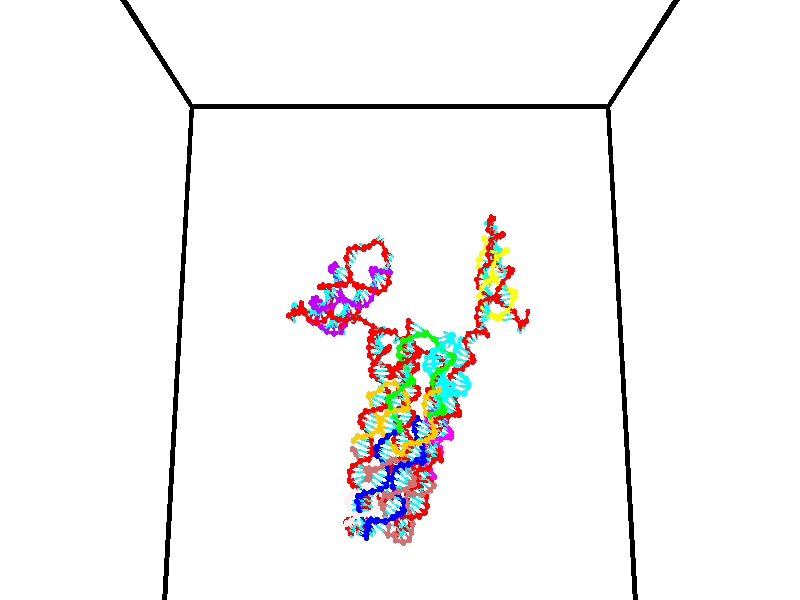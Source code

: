 // switches for output
#declare DRAW_BASES = 1; // possible values are 0, 1; only relevant for DNA ribbons
#declare DRAW_BASES_TYPE = 3; // possible values are 1, 2, 3; only relevant for DNA ribbons
#declare DRAW_FOG = 0; // set to 1 to enable fog

#include "colors.inc"

#include "transforms.inc"
background { rgb <1, 1, 1>}

#default {
   normal{
       ripples 0.25
       frequency 0.20
       turbulence 0.2
       lambda 5
   }
	finish {
		phong 0.1
		phong_size 40.
	}
}

// original window dimensions: 1024x640


// camera settings

camera {
	sky <0, 0.179814, -0.983701>
	up <0, 0.179814, -0.983701>
	right 1.6 * <1, 0, 0>
	location <35, 94.9851, 44.8844>
	look_at <35, 29.7336, 32.9568>
	direction <0, -65.2515, -11.9276>
	angle 67.0682
}


# declare cpy_camera_pos = <35, 94.9851, 44.8844>;
# if (DRAW_FOG = 1)
fog {
	fog_type 2
	up vnormalize(cpy_camera_pos)
	color rgbt<1,1,1,0.3>
	distance 1e-5
	fog_alt 3e-3
	fog_offset 56
}
# end


// LIGHTS

# declare lum = 6;
global_settings {
	ambient_light rgb lum * <0.05, 0.05, 0.05>
	max_trace_level 15
}# declare cpy_direct_light_amount = 0.25;
light_source
{	1000 * <-1, -1.16352, -0.803886>,
	rgb lum * cpy_direct_light_amount
	parallel
}

light_source
{	1000 * <1, 1.16352, 0.803886>,
	rgb lum * cpy_direct_light_amount
	parallel
}

// strand 0

// nucleotide -1

// particle -1
sphere {
	<24.169977, 34.654541, 34.911377> 0.250000
	pigment { color rgbt <1,0,0,0> }
	no_shadow
}
cylinder {
	<24.217299, 34.993179, 34.703808>,  <24.245691, 35.196362, 34.579266>, 0.100000
	pigment { color rgbt <1,0,0,0> }
	no_shadow
}
cylinder {
	<24.217299, 34.993179, 34.703808>,  <24.169977, 34.654541, 34.911377>, 0.100000
	pigment { color rgbt <1,0,0,0> }
	no_shadow
}

// particle -1
sphere {
	<24.217299, 34.993179, 34.703808> 0.100000
	pigment { color rgbt <1,0,0,0> }
	no_shadow
}
sphere {
	0, 1
	scale<0.080000,0.200000,0.300000>
	matrix <0.095846, 0.510417, 0.854569,
		0.988341, -0.150835, -0.020759,
		0.118303, 0.846595, -0.518923,
		24.252789, 35.247158, 34.548130>
	pigment { color rgbt <0,1,1,0> }
	no_shadow
}
cylinder {
	<24.869314, 35.074089, 35.018364>,  <24.169977, 34.654541, 34.911377>, 0.130000
	pigment { color rgbt <1,0,0,0> }
	no_shadow
}

// nucleotide -1

// particle -1
sphere {
	<24.869314, 35.074089, 35.018364> 0.250000
	pigment { color rgbt <1,0,0,0> }
	no_shadow
}
cylinder {
	<24.540361, 35.290596, 34.948254>,  <24.342991, 35.420502, 34.906189>, 0.100000
	pigment { color rgbt <1,0,0,0> }
	no_shadow
}
cylinder {
	<24.540361, 35.290596, 34.948254>,  <24.869314, 35.074089, 35.018364>, 0.100000
	pigment { color rgbt <1,0,0,0> }
	no_shadow
}

// particle -1
sphere {
	<24.540361, 35.290596, 34.948254> 0.100000
	pigment { color rgbt <1,0,0,0> }
	no_shadow
}
sphere {
	0, 1
	scale<0.080000,0.200000,0.300000>
	matrix <0.225220, 0.592616, 0.773358,
		0.522462, 0.596520, -0.609260,
		-0.822380, 0.541267, -0.175271,
		24.293648, 35.452976, 34.895672>
	pigment { color rgbt <0,1,1,0> }
	no_shadow
}
cylinder {
	<25.054501, 35.905659, 34.885044>,  <24.869314, 35.074089, 35.018364>, 0.130000
	pigment { color rgbt <1,0,0,0> }
	no_shadow
}

// nucleotide -1

// particle -1
sphere {
	<25.054501, 35.905659, 34.885044> 0.250000
	pigment { color rgbt <1,0,0,0> }
	no_shadow
}
cylinder {
	<24.710579, 35.806995, 35.063885>,  <24.504227, 35.747799, 35.171188>, 0.100000
	pigment { color rgbt <1,0,0,0> }
	no_shadow
}
cylinder {
	<24.710579, 35.806995, 35.063885>,  <25.054501, 35.905659, 34.885044>, 0.100000
	pigment { color rgbt <1,0,0,0> }
	no_shadow
}

// particle -1
sphere {
	<24.710579, 35.806995, 35.063885> 0.100000
	pigment { color rgbt <1,0,0,0> }
	no_shadow
}
sphere {
	0, 1
	scale<0.080000,0.200000,0.300000>
	matrix <0.200879, 0.641611, 0.740259,
		-0.469455, 0.726290, -0.502111,
		-0.859802, -0.246655, 0.447104,
		24.452639, 35.732998, 35.198017>
	pigment { color rgbt <0,1,1,0> }
	no_shadow
}
cylinder {
	<24.569666, 36.497948, 35.075779>,  <25.054501, 35.905659, 34.885044>, 0.130000
	pigment { color rgbt <1,0,0,0> }
	no_shadow
}

// nucleotide -1

// particle -1
sphere {
	<24.569666, 36.497948, 35.075779> 0.250000
	pigment { color rgbt <1,0,0,0> }
	no_shadow
}
cylinder {
	<24.491781, 36.192760, 35.322342>,  <24.445051, 36.009647, 35.470280>, 0.100000
	pigment { color rgbt <1,0,0,0> }
	no_shadow
}
cylinder {
	<24.491781, 36.192760, 35.322342>,  <24.569666, 36.497948, 35.075779>, 0.100000
	pigment { color rgbt <1,0,0,0> }
	no_shadow
}

// particle -1
sphere {
	<24.491781, 36.192760, 35.322342> 0.100000
	pigment { color rgbt <1,0,0,0> }
	no_shadow
}
sphere {
	0, 1
	scale<0.080000,0.200000,0.300000>
	matrix <0.205072, 0.582883, 0.786252,
		-0.959183, 0.279500, 0.042971,
		-0.194711, -0.762972, 0.616410,
		24.433369, 35.963867, 35.507263>
	pigment { color rgbt <0,1,1,0> }
	no_shadow
}
cylinder {
	<24.084002, 36.648235, 35.510811>,  <24.569666, 36.497948, 35.075779>, 0.130000
	pigment { color rgbt <1,0,0,0> }
	no_shadow
}

// nucleotide -1

// particle -1
sphere {
	<24.084002, 36.648235, 35.510811> 0.250000
	pigment { color rgbt <1,0,0,0> }
	no_shadow
}
cylinder {
	<24.317083, 36.381851, 35.697121>,  <24.456932, 36.222019, 35.808907>, 0.100000
	pigment { color rgbt <1,0,0,0> }
	no_shadow
}
cylinder {
	<24.317083, 36.381851, 35.697121>,  <24.084002, 36.648235, 35.510811>, 0.100000
	pigment { color rgbt <1,0,0,0> }
	no_shadow
}

// particle -1
sphere {
	<24.317083, 36.381851, 35.697121> 0.100000
	pigment { color rgbt <1,0,0,0> }
	no_shadow
}
sphere {
	0, 1
	scale<0.080000,0.200000,0.300000>
	matrix <0.124319, 0.639434, 0.758728,
		-0.803120, -0.384209, 0.455393,
		0.582704, -0.665964, 0.465778,
		24.491894, 36.182060, 35.836853>
	pigment { color rgbt <0,1,1,0> }
	no_shadow
}
cylinder {
	<24.770126, 37.103508, 35.450401>,  <24.084002, 36.648235, 35.510811>, 0.130000
	pigment { color rgbt <1,0,0,0> }
	no_shadow
}

// nucleotide -1

// particle -1
sphere {
	<24.770126, 37.103508, 35.450401> 0.250000
	pigment { color rgbt <1,0,0,0> }
	no_shadow
}
cylinder {
	<24.747641, 37.218719, 35.068012>,  <24.734150, 37.287846, 34.838577>, 0.100000
	pigment { color rgbt <1,0,0,0> }
	no_shadow
}
cylinder {
	<24.747641, 37.218719, 35.068012>,  <24.770126, 37.103508, 35.450401>, 0.100000
	pigment { color rgbt <1,0,0,0> }
	no_shadow
}

// particle -1
sphere {
	<24.747641, 37.218719, 35.068012> 0.100000
	pigment { color rgbt <1,0,0,0> }
	no_shadow
}
sphere {
	0, 1
	scale<0.080000,0.200000,0.300000>
	matrix <0.366670, 0.896533, 0.248557,
		0.928651, -0.336554, -0.156007,
		-0.056213, 0.288026, -0.955971,
		24.730778, 37.305126, 34.781219>
	pigment { color rgbt <0,1,1,0> }
	no_shadow
}
cylinder {
	<25.515745, 37.205791, 35.151325>,  <24.770126, 37.103508, 35.450401>, 0.130000
	pigment { color rgbt <1,0,0,0> }
	no_shadow
}

// nucleotide -1

// particle -1
sphere {
	<25.515745, 37.205791, 35.151325> 0.250000
	pigment { color rgbt <1,0,0,0> }
	no_shadow
}
cylinder {
	<25.221066, 37.418602, 34.984367>,  <25.044258, 37.546288, 34.884193>, 0.100000
	pigment { color rgbt <1,0,0,0> }
	no_shadow
}
cylinder {
	<25.221066, 37.418602, 34.984367>,  <25.515745, 37.205791, 35.151325>, 0.100000
	pigment { color rgbt <1,0,0,0> }
	no_shadow
}

// particle -1
sphere {
	<25.221066, 37.418602, 34.984367> 0.100000
	pigment { color rgbt <1,0,0,0> }
	no_shadow
}
sphere {
	0, 1
	scale<0.080000,0.200000,0.300000>
	matrix <0.538961, 0.834750, 0.112749,
		0.408406, -0.141897, -0.901704,
		-0.736699, 0.532031, -0.417395,
		25.000055, 37.578213, 34.859150>
	pigment { color rgbt <0,1,1,0> }
	no_shadow
}
cylinder {
	<25.517752, 37.842667, 34.711479>,  <25.515745, 37.205791, 35.151325>, 0.130000
	pigment { color rgbt <1,0,0,0> }
	no_shadow
}

// nucleotide -1

// particle -1
sphere {
	<25.517752, 37.842667, 34.711479> 0.250000
	pigment { color rgbt <1,0,0,0> }
	no_shadow
}
cylinder {
	<25.684649, 37.699883, 35.045780>,  <25.784786, 37.614212, 35.246361>, 0.100000
	pigment { color rgbt <1,0,0,0> }
	no_shadow
}
cylinder {
	<25.684649, 37.699883, 35.045780>,  <25.517752, 37.842667, 34.711479>, 0.100000
	pigment { color rgbt <1,0,0,0> }
	no_shadow
}

// particle -1
sphere {
	<25.684649, 37.699883, 35.045780> 0.100000
	pigment { color rgbt <1,0,0,0> }
	no_shadow
}
sphere {
	0, 1
	scale<0.080000,0.200000,0.300000>
	matrix <0.712925, 0.698885, -0.057419,
		-0.563601, 0.619790, 0.546090,
		0.417242, -0.356960, 0.835756,
		25.809820, 37.592796, 35.296509>
	pigment { color rgbt <0,1,1,0> }
	no_shadow
}
cylinder {
	<25.658964, 38.408737, 35.074482>,  <25.517752, 37.842667, 34.711479>, 0.130000
	pigment { color rgbt <1,0,0,0> }
	no_shadow
}

// nucleotide -1

// particle -1
sphere {
	<25.658964, 38.408737, 35.074482> 0.250000
	pigment { color rgbt <1,0,0,0> }
	no_shadow
}
cylinder {
	<25.904980, 38.137394, 35.235256>,  <26.052589, 37.974586, 35.331722>, 0.100000
	pigment { color rgbt <1,0,0,0> }
	no_shadow
}
cylinder {
	<25.904980, 38.137394, 35.235256>,  <25.658964, 38.408737, 35.074482>, 0.100000
	pigment { color rgbt <1,0,0,0> }
	no_shadow
}

// particle -1
sphere {
	<25.904980, 38.137394, 35.235256> 0.100000
	pigment { color rgbt <1,0,0,0> }
	no_shadow
}
sphere {
	0, 1
	scale<0.080000,0.200000,0.300000>
	matrix <0.742599, 0.669709, -0.006024,
		-0.265097, 0.302185, 0.915646,
		0.615037, -0.678361, 0.401940,
		26.089491, 37.933887, 35.355839>
	pigment { color rgbt <0,1,1,0> }
	no_shadow
}
cylinder {
	<25.980450, 38.712463, 35.630302>,  <25.658964, 38.408737, 35.074482>, 0.130000
	pigment { color rgbt <1,0,0,0> }
	no_shadow
}

// nucleotide -1

// particle -1
sphere {
	<25.980450, 38.712463, 35.630302> 0.250000
	pigment { color rgbt <1,0,0,0> }
	no_shadow
}
cylinder {
	<26.233036, 38.418793, 35.530514>,  <26.384588, 38.242592, 35.470642>, 0.100000
	pigment { color rgbt <1,0,0,0> }
	no_shadow
}
cylinder {
	<26.233036, 38.418793, 35.530514>,  <25.980450, 38.712463, 35.630302>, 0.100000
	pigment { color rgbt <1,0,0,0> }
	no_shadow
}

// particle -1
sphere {
	<26.233036, 38.418793, 35.530514> 0.100000
	pigment { color rgbt <1,0,0,0> }
	no_shadow
}
sphere {
	0, 1
	scale<0.080000,0.200000,0.300000>
	matrix <0.767063, 0.638523, 0.062470,
		0.113427, -0.230807, 0.966366,
		0.631465, -0.734177, -0.249469,
		26.422476, 38.198540, 35.455673>
	pigment { color rgbt <0,1,1,0> }
	no_shadow
}
cylinder {
	<26.413651, 38.761433, 36.173615>,  <25.980450, 38.712463, 35.630302>, 0.130000
	pigment { color rgbt <1,0,0,0> }
	no_shadow
}

// nucleotide -1

// particle -1
sphere {
	<26.413651, 38.761433, 36.173615> 0.250000
	pigment { color rgbt <1,0,0,0> }
	no_shadow
}
cylinder {
	<26.591146, 38.568176, 35.871712>,  <26.697643, 38.452221, 35.690571>, 0.100000
	pigment { color rgbt <1,0,0,0> }
	no_shadow
}
cylinder {
	<26.591146, 38.568176, 35.871712>,  <26.413651, 38.761433, 36.173615>, 0.100000
	pigment { color rgbt <1,0,0,0> }
	no_shadow
}

// particle -1
sphere {
	<26.591146, 38.568176, 35.871712> 0.100000
	pigment { color rgbt <1,0,0,0> }
	no_shadow
}
sphere {
	0, 1
	scale<0.080000,0.200000,0.300000>
	matrix <0.822621, 0.553721, 0.129183,
		0.355513, -0.678206, 0.643154,
		0.443740, -0.483146, -0.754761,
		26.724268, 38.423233, 35.645283>
	pigment { color rgbt <0,1,1,0> }
	no_shadow
}
cylinder {
	<27.131100, 38.757969, 36.425694>,  <26.413651, 38.761433, 36.173615>, 0.130000
	pigment { color rgbt <1,0,0,0> }
	no_shadow
}

// nucleotide -1

// particle -1
sphere {
	<27.131100, 38.757969, 36.425694> 0.250000
	pigment { color rgbt <1,0,0,0> }
	no_shadow
}
cylinder {
	<27.149382, 38.713581, 36.028584>,  <27.160351, 38.686951, 35.790318>, 0.100000
	pigment { color rgbt <1,0,0,0> }
	no_shadow
}
cylinder {
	<27.149382, 38.713581, 36.028584>,  <27.131100, 38.757969, 36.425694>, 0.100000
	pigment { color rgbt <1,0,0,0> }
	no_shadow
}

// particle -1
sphere {
	<27.149382, 38.713581, 36.028584> 0.100000
	pigment { color rgbt <1,0,0,0> }
	no_shadow
}
sphere {
	0, 1
	scale<0.080000,0.200000,0.300000>
	matrix <0.707211, 0.705485, -0.046296,
		0.705524, -0.699984, 0.110723,
		0.045707, -0.110967, -0.992772,
		27.163094, 38.680290, 35.730751>
	pigment { color rgbt <0,1,1,0> }
	no_shadow
}
cylinder {
	<27.852261, 38.586208, 36.227829>,  <27.131100, 38.757969, 36.425694>, 0.130000
	pigment { color rgbt <1,0,0,0> }
	no_shadow
}

// nucleotide -1

// particle -1
sphere {
	<27.852261, 38.586208, 36.227829> 0.250000
	pigment { color rgbt <1,0,0,0> }
	no_shadow
}
cylinder {
	<27.653532, 38.747849, 35.920616>,  <27.534294, 38.844833, 35.736290>, 0.100000
	pigment { color rgbt <1,0,0,0> }
	no_shadow
}
cylinder {
	<27.653532, 38.747849, 35.920616>,  <27.852261, 38.586208, 36.227829>, 0.100000
	pigment { color rgbt <1,0,0,0> }
	no_shadow
}

// particle -1
sphere {
	<27.653532, 38.747849, 35.920616> 0.100000
	pigment { color rgbt <1,0,0,0> }
	no_shadow
}
sphere {
	0, 1
	scale<0.080000,0.200000,0.300000>
	matrix <0.772701, 0.608864, -0.179492,
		0.395095, -0.682634, -0.614744,
		-0.496823, 0.404097, -0.768031,
		27.504484, 38.869076, 35.690208>
	pigment { color rgbt <0,1,1,0> }
	no_shadow
}
cylinder {
	<28.369907, 38.813805, 35.754391>,  <27.852261, 38.586208, 36.227829>, 0.130000
	pigment { color rgbt <1,0,0,0> }
	no_shadow
}

// nucleotide -1

// particle -1
sphere {
	<28.369907, 38.813805, 35.754391> 0.250000
	pigment { color rgbt <1,0,0,0> }
	no_shadow
}
cylinder {
	<28.037815, 39.005272, 35.640125>,  <27.838560, 39.120152, 35.571568>, 0.100000
	pigment { color rgbt <1,0,0,0> }
	no_shadow
}
cylinder {
	<28.037815, 39.005272, 35.640125>,  <28.369907, 38.813805, 35.754391>, 0.100000
	pigment { color rgbt <1,0,0,0> }
	no_shadow
}

// particle -1
sphere {
	<28.037815, 39.005272, 35.640125> 0.100000
	pigment { color rgbt <1,0,0,0> }
	no_shadow
}
sphere {
	0, 1
	scale<0.080000,0.200000,0.300000>
	matrix <0.557422, 0.713326, -0.424789,
		0.000437, -0.511905, -0.859042,
		-0.830229, 0.478664, -0.285659,
		27.788746, 39.148872, 35.554428>
	pigment { color rgbt <0,1,1,0> }
	no_shadow
}
cylinder {
	<28.542446, 38.946861, 35.088257>,  <28.369907, 38.813805, 35.754391>, 0.130000
	pigment { color rgbt <1,0,0,0> }
	no_shadow
}

// nucleotide -1

// particle -1
sphere {
	<28.542446, 38.946861, 35.088257> 0.250000
	pigment { color rgbt <1,0,0,0> }
	no_shadow
}
cylinder {
	<28.234064, 39.195095, 35.145527>,  <28.049034, 39.344036, 35.179890>, 0.100000
	pigment { color rgbt <1,0,0,0> }
	no_shadow
}
cylinder {
	<28.234064, 39.195095, 35.145527>,  <28.542446, 38.946861, 35.088257>, 0.100000
	pigment { color rgbt <1,0,0,0> }
	no_shadow
}

// particle -1
sphere {
	<28.234064, 39.195095, 35.145527> 0.100000
	pigment { color rgbt <1,0,0,0> }
	no_shadow
}
sphere {
	0, 1
	scale<0.080000,0.200000,0.300000>
	matrix <0.520996, 0.743826, -0.418673,
		-0.366318, -0.248186, -0.896780,
		-0.770957, 0.620586, 0.143172,
		28.002777, 39.381271, 35.188480>
	pigment { color rgbt <0,1,1,0> }
	no_shadow
}
cylinder {
	<28.559189, 39.154709, 34.505562>,  <28.542446, 38.946861, 35.088257>, 0.130000
	pigment { color rgbt <1,0,0,0> }
	no_shadow
}

// nucleotide -1

// particle -1
sphere {
	<28.559189, 39.154709, 34.505562> 0.250000
	pigment { color rgbt <1,0,0,0> }
	no_shadow
}
cylinder {
	<28.382202, 39.426762, 34.739365>,  <28.276011, 39.589993, 34.879646>, 0.100000
	pigment { color rgbt <1,0,0,0> }
	no_shadow
}
cylinder {
	<28.382202, 39.426762, 34.739365>,  <28.559189, 39.154709, 34.505562>, 0.100000
	pigment { color rgbt <1,0,0,0> }
	no_shadow
}

// particle -1
sphere {
	<28.382202, 39.426762, 34.739365> 0.100000
	pigment { color rgbt <1,0,0,0> }
	no_shadow
}
sphere {
	0, 1
	scale<0.080000,0.200000,0.300000>
	matrix <0.296163, 0.726034, -0.620614,
		-0.846469, -0.101492, -0.522675,
		-0.442467, 0.680128, 0.584507,
		28.249462, 39.630798, 34.914719>
	pigment { color rgbt <0,1,1,0> }
	no_shadow
}
cylinder {
	<28.366447, 39.648579, 34.012066>,  <28.559189, 39.154709, 34.505562>, 0.130000
	pigment { color rgbt <1,0,0,0> }
	no_shadow
}

// nucleotide -1

// particle -1
sphere {
	<28.366447, 39.648579, 34.012066> 0.250000
	pigment { color rgbt <1,0,0,0> }
	no_shadow
}
cylinder {
	<28.307917, 39.846874, 34.354488>,  <28.272799, 39.965851, 34.559940>, 0.100000
	pigment { color rgbt <1,0,0,0> }
	no_shadow
}
cylinder {
	<28.307917, 39.846874, 34.354488>,  <28.366447, 39.648579, 34.012066>, 0.100000
	pigment { color rgbt <1,0,0,0> }
	no_shadow
}

// particle -1
sphere {
	<28.307917, 39.846874, 34.354488> 0.100000
	pigment { color rgbt <1,0,0,0> }
	no_shadow
}
sphere {
	0, 1
	scale<0.080000,0.200000,0.300000>
	matrix <0.203068, 0.861996, -0.464464,
		-0.968169, 0.105874, -0.226802,
		-0.146328, 0.495735, 0.856057,
		28.264019, 39.995594, 34.611305>
	pigment { color rgbt <0,1,1,0> }
	no_shadow
}
cylinder {
	<27.861805, 40.268299, 33.833721>,  <28.366447, 39.648579, 34.012066>, 0.130000
	pigment { color rgbt <1,0,0,0> }
	no_shadow
}

// nucleotide -1

// particle -1
sphere {
	<27.861805, 40.268299, 33.833721> 0.250000
	pigment { color rgbt <1,0,0,0> }
	no_shadow
}
cylinder {
	<28.084579, 40.351154, 34.155445>,  <28.218245, 40.400867, 34.348480>, 0.100000
	pigment { color rgbt <1,0,0,0> }
	no_shadow
}
cylinder {
	<28.084579, 40.351154, 34.155445>,  <27.861805, 40.268299, 33.833721>, 0.100000
	pigment { color rgbt <1,0,0,0> }
	no_shadow
}

// particle -1
sphere {
	<28.084579, 40.351154, 34.155445> 0.100000
	pigment { color rgbt <1,0,0,0> }
	no_shadow
}
sphere {
	0, 1
	scale<0.080000,0.200000,0.300000>
	matrix <0.382311, 0.795772, -0.469664,
		-0.737334, 0.569070, 0.364003,
		0.556935, 0.207137, 0.804312,
		28.251659, 40.413296, 34.396740>
	pigment { color rgbt <0,1,1,0> }
	no_shadow
}
cylinder {
	<27.681618, 41.010830, 34.022682>,  <27.861805, 40.268299, 33.833721>, 0.130000
	pigment { color rgbt <1,0,0,0> }
	no_shadow
}

// nucleotide -1

// particle -1
sphere {
	<27.681618, 41.010830, 34.022682> 0.250000
	pigment { color rgbt <1,0,0,0> }
	no_shadow
}
cylinder {
	<28.044146, 40.899860, 34.150192>,  <28.261662, 40.833279, 34.226700>, 0.100000
	pigment { color rgbt <1,0,0,0> }
	no_shadow
}
cylinder {
	<28.044146, 40.899860, 34.150192>,  <27.681618, 41.010830, 34.022682>, 0.100000
	pigment { color rgbt <1,0,0,0> }
	no_shadow
}

// particle -1
sphere {
	<28.044146, 40.899860, 34.150192> 0.100000
	pigment { color rgbt <1,0,0,0> }
	no_shadow
}
sphere {
	0, 1
	scale<0.080000,0.200000,0.300000>
	matrix <0.386642, 0.848837, -0.360534,
		-0.170569, 0.450012, 0.876582,
		0.906319, -0.277428, 0.318779,
		28.316042, 40.816631, 34.245827>
	pigment { color rgbt <0,1,1,0> }
	no_shadow
}
cylinder {
	<28.039167, 41.612556, 34.023819>,  <27.681618, 41.010830, 34.022682>, 0.130000
	pigment { color rgbt <1,0,0,0> }
	no_shadow
}

// nucleotide -1

// particle -1
sphere {
	<28.039167, 41.612556, 34.023819> 0.250000
	pigment { color rgbt <1,0,0,0> }
	no_shadow
}
cylinder {
	<28.329283, 41.337868, 34.043327>,  <28.503351, 41.173054, 34.055031>, 0.100000
	pigment { color rgbt <1,0,0,0> }
	no_shadow
}
cylinder {
	<28.329283, 41.337868, 34.043327>,  <28.039167, 41.612556, 34.023819>, 0.100000
	pigment { color rgbt <1,0,0,0> }
	no_shadow
}

// particle -1
sphere {
	<28.329283, 41.337868, 34.043327> 0.100000
	pigment { color rgbt <1,0,0,0> }
	no_shadow
}
sphere {
	0, 1
	scale<0.080000,0.200000,0.300000>
	matrix <0.594025, 0.588435, -0.548524,
		0.347984, 0.426806, 0.834712,
		0.725287, -0.686717, 0.048767,
		28.546869, 41.131851, 34.057957>
	pigment { color rgbt <0,1,1,0> }
	no_shadow
}
cylinder {
	<28.657566, 42.059357, 34.166706>,  <28.039167, 41.612556, 34.023819>, 0.130000
	pigment { color rgbt <1,0,0,0> }
	no_shadow
}

// nucleotide -1

// particle -1
sphere {
	<28.657566, 42.059357, 34.166706> 0.250000
	pigment { color rgbt <1,0,0,0> }
	no_shadow
}
cylinder {
	<28.821085, 41.708492, 34.065937>,  <28.919197, 41.497974, 34.005474>, 0.100000
	pigment { color rgbt <1,0,0,0> }
	no_shadow
}
cylinder {
	<28.821085, 41.708492, 34.065937>,  <28.657566, 42.059357, 34.166706>, 0.100000
	pigment { color rgbt <1,0,0,0> }
	no_shadow
}

// particle -1
sphere {
	<28.821085, 41.708492, 34.065937> 0.100000
	pigment { color rgbt <1,0,0,0> }
	no_shadow
}
sphere {
	0, 1
	scale<0.080000,0.200000,0.300000>
	matrix <0.579217, 0.462694, -0.671134,
		0.705260, 0.128438, 0.697217,
		0.408798, -0.877165, -0.251926,
		28.943724, 41.445343, 33.990360>
	pigment { color rgbt <0,1,1,0> }
	no_shadow
}
cylinder {
	<29.355455, 42.186275, 34.101429>,  <28.657566, 42.059357, 34.166706>, 0.130000
	pigment { color rgbt <1,0,0,0> }
	no_shadow
}

// nucleotide -1

// particle -1
sphere {
	<29.355455, 42.186275, 34.101429> 0.250000
	pigment { color rgbt <1,0,0,0> }
	no_shadow
}
cylinder {
	<29.326103, 41.828106, 33.925777>,  <29.308493, 41.613205, 33.820385>, 0.100000
	pigment { color rgbt <1,0,0,0> }
	no_shadow
}
cylinder {
	<29.326103, 41.828106, 33.925777>,  <29.355455, 42.186275, 34.101429>, 0.100000
	pigment { color rgbt <1,0,0,0> }
	no_shadow
}

// particle -1
sphere {
	<29.326103, 41.828106, 33.925777> 0.100000
	pigment { color rgbt <1,0,0,0> }
	no_shadow
}
sphere {
	0, 1
	scale<0.080000,0.200000,0.300000>
	matrix <0.563687, 0.326001, -0.758934,
		0.822722, -0.303222, 0.480816,
		-0.073379, -0.895422, -0.439130,
		29.304089, 41.559479, 33.794037>
	pigment { color rgbt <0,1,1,0> }
	no_shadow
}
cylinder {
	<30.078848, 41.910828, 34.039532>,  <29.355455, 42.186275, 34.101429>, 0.130000
	pigment { color rgbt <1,0,0,0> }
	no_shadow
}

// nucleotide -1

// particle -1
sphere {
	<30.078848, 41.910828, 34.039532> 0.250000
	pigment { color rgbt <1,0,0,0> }
	no_shadow
}
cylinder {
	<29.817471, 41.764652, 33.774361>,  <29.660645, 41.676949, 33.615257>, 0.100000
	pigment { color rgbt <1,0,0,0> }
	no_shadow
}
cylinder {
	<29.817471, 41.764652, 33.774361>,  <30.078848, 41.910828, 34.039532>, 0.100000
	pigment { color rgbt <1,0,0,0> }
	no_shadow
}

// particle -1
sphere {
	<29.817471, 41.764652, 33.774361> 0.100000
	pigment { color rgbt <1,0,0,0> }
	no_shadow
}
sphere {
	0, 1
	scale<0.080000,0.200000,0.300000>
	matrix <0.613172, 0.258010, -0.746626,
		0.443885, -0.894365, 0.055480,
		-0.653441, -0.365435, -0.662926,
		29.621437, 41.655022, 33.575481>
	pigment { color rgbt <0,1,1,0> }
	no_shadow
}
cylinder {
	<30.498690, 41.552917, 33.604904>,  <30.078848, 41.910828, 34.039532>, 0.130000
	pigment { color rgbt <1,0,0,0> }
	no_shadow
}

// nucleotide -1

// particle -1
sphere {
	<30.498690, 41.552917, 33.604904> 0.250000
	pigment { color rgbt <1,0,0,0> }
	no_shadow
}
cylinder {
	<30.165009, 41.552258, 33.384323>,  <29.964800, 41.551861, 33.251972>, 0.100000
	pigment { color rgbt <1,0,0,0> }
	no_shadow
}
cylinder {
	<30.165009, 41.552258, 33.384323>,  <30.498690, 41.552917, 33.604904>, 0.100000
	pigment { color rgbt <1,0,0,0> }
	no_shadow
}

// particle -1
sphere {
	<30.165009, 41.552258, 33.384323> 0.100000
	pigment { color rgbt <1,0,0,0> }
	no_shadow
}
sphere {
	0, 1
	scale<0.080000,0.200000,0.300000>
	matrix <0.543881, 0.162748, -0.823229,
		0.091105, -0.986666, -0.134869,
		-0.834203, -0.001648, -0.551456,
		29.914747, 41.551765, 33.218887>
	pigment { color rgbt <0,1,1,0> }
	no_shadow
}
cylinder {
	<30.459904, 40.983227, 33.022572>,  <30.498690, 41.552917, 33.604904>, 0.130000
	pigment { color rgbt <1,0,0,0> }
	no_shadow
}

// nucleotide -1

// particle -1
sphere {
	<30.459904, 40.983227, 33.022572> 0.250000
	pigment { color rgbt <1,0,0,0> }
	no_shadow
}
cylinder {
	<30.269394, 41.320057, 32.921326>,  <30.155088, 41.522156, 32.860577>, 0.100000
	pigment { color rgbt <1,0,0,0> }
	no_shadow
}
cylinder {
	<30.269394, 41.320057, 32.921326>,  <30.459904, 40.983227, 33.022572>, 0.100000
	pigment { color rgbt <1,0,0,0> }
	no_shadow
}

// particle -1
sphere {
	<30.269394, 41.320057, 32.921326> 0.100000
	pigment { color rgbt <1,0,0,0> }
	no_shadow
}
sphere {
	0, 1
	scale<0.080000,0.200000,0.300000>
	matrix <0.558318, 0.067229, -0.826899,
		-0.679297, -0.535148, -0.502167,
		-0.476274, 0.842078, -0.253114,
		30.126513, 41.572681, 32.845390>
	pigment { color rgbt <0,1,1,0> }
	no_shadow
}
cylinder {
	<30.226612, 40.891563, 32.387383>,  <30.459904, 40.983227, 33.022572>, 0.130000
	pigment { color rgbt <1,0,0,0> }
	no_shadow
}

// nucleotide -1

// particle -1
sphere {
	<30.226612, 40.891563, 32.387383> 0.250000
	pigment { color rgbt <1,0,0,0> }
	no_shadow
}
cylinder {
	<30.299149, 41.283577, 32.420010>,  <30.342670, 41.518784, 32.439587>, 0.100000
	pigment { color rgbt <1,0,0,0> }
	no_shadow
}
cylinder {
	<30.299149, 41.283577, 32.420010>,  <30.226612, 40.891563, 32.387383>, 0.100000
	pigment { color rgbt <1,0,0,0> }
	no_shadow
}

// particle -1
sphere {
	<30.299149, 41.283577, 32.420010> 0.100000
	pigment { color rgbt <1,0,0,0> }
	no_shadow
}
sphere {
	0, 1
	scale<0.080000,0.200000,0.300000>
	matrix <0.582876, -0.040304, -0.811561,
		-0.792067, 0.194716, -0.578545,
		0.181341, 0.980031, 0.081572,
		30.353552, 41.577587, 32.444481>
	pigment { color rgbt <0,1,1,0> }
	no_shadow
}
cylinder {
	<30.065372, 41.215466, 31.802366>,  <30.226612, 40.891563, 32.387383>, 0.130000
	pigment { color rgbt <1,0,0,0> }
	no_shadow
}

// nucleotide -1

// particle -1
sphere {
	<30.065372, 41.215466, 31.802366> 0.250000
	pigment { color rgbt <1,0,0,0> }
	no_shadow
}
cylinder {
	<30.358475, 41.423836, 31.977501>,  <30.534336, 41.548859, 32.082581>, 0.100000
	pigment { color rgbt <1,0,0,0> }
	no_shadow
}
cylinder {
	<30.358475, 41.423836, 31.977501>,  <30.065372, 41.215466, 31.802366>, 0.100000
	pigment { color rgbt <1,0,0,0> }
	no_shadow
}

// particle -1
sphere {
	<30.358475, 41.423836, 31.977501> 0.100000
	pigment { color rgbt <1,0,0,0> }
	no_shadow
}
sphere {
	0, 1
	scale<0.080000,0.200000,0.300000>
	matrix <0.619616, -0.244765, -0.745765,
		-0.281324, 0.817755, -0.502130,
		0.732757, 0.520929, 0.437836,
		30.578302, 41.580116, 32.108852>
	pigment { color rgbt <0,1,1,0> }
	no_shadow
}
cylinder {
	<30.353128, 41.731926, 31.258055>,  <30.065372, 41.215466, 31.802366>, 0.130000
	pigment { color rgbt <1,0,0,0> }
	no_shadow
}

// nucleotide -1

// particle -1
sphere {
	<30.353128, 41.731926, 31.258055> 0.250000
	pigment { color rgbt <1,0,0,0> }
	no_shadow
}
cylinder {
	<30.595541, 41.585621, 31.540598>,  <30.740990, 41.497837, 31.710125>, 0.100000
	pigment { color rgbt <1,0,0,0> }
	no_shadow
}
cylinder {
	<30.595541, 41.585621, 31.540598>,  <30.353128, 41.731926, 31.258055>, 0.100000
	pigment { color rgbt <1,0,0,0> }
	no_shadow
}

// particle -1
sphere {
	<30.595541, 41.585621, 31.540598> 0.100000
	pigment { color rgbt <1,0,0,0> }
	no_shadow
}
sphere {
	0, 1
	scale<0.080000,0.200000,0.300000>
	matrix <0.638352, -0.306183, -0.706229,
		0.474585, 0.878904, 0.047926,
		0.606033, -0.365759, 0.706360,
		30.777351, 41.475895, 31.752506>
	pigment { color rgbt <0,1,1,0> }
	no_shadow
}
cylinder {
	<30.982180, 42.122849, 31.190287>,  <30.353128, 41.731926, 31.258055>, 0.130000
	pigment { color rgbt <1,0,0,0> }
	no_shadow
}

// nucleotide -1

// particle -1
sphere {
	<30.982180, 42.122849, 31.190287> 0.250000
	pigment { color rgbt <1,0,0,0> }
	no_shadow
}
cylinder {
	<31.020191, 41.742516, 31.308195>,  <31.042997, 41.514317, 31.378941>, 0.100000
	pigment { color rgbt <1,0,0,0> }
	no_shadow
}
cylinder {
	<31.020191, 41.742516, 31.308195>,  <30.982180, 42.122849, 31.190287>, 0.100000
	pigment { color rgbt <1,0,0,0> }
	no_shadow
}

// particle -1
sphere {
	<31.020191, 41.742516, 31.308195> 0.100000
	pigment { color rgbt <1,0,0,0> }
	no_shadow
}
sphere {
	0, 1
	scale<0.080000,0.200000,0.300000>
	matrix <0.732901, -0.133563, -0.667095,
		0.673666, 0.279431, 0.684173,
		0.095027, -0.950831, 0.294773,
		31.048698, 41.457268, 31.396627>
	pigment { color rgbt <0,1,1,0> }
	no_shadow
}
cylinder {
	<31.725353, 41.929234, 31.286104>,  <30.982180, 42.122849, 31.190287>, 0.130000
	pigment { color rgbt <1,0,0,0> }
	no_shadow
}

// nucleotide -1

// particle -1
sphere {
	<31.725353, 41.929234, 31.286104> 0.250000
	pigment { color rgbt <1,0,0,0> }
	no_shadow
}
cylinder {
	<31.473446, 41.630508, 31.200630>,  <31.322302, 41.451275, 31.149345>, 0.100000
	pigment { color rgbt <1,0,0,0> }
	no_shadow
}
cylinder {
	<31.473446, 41.630508, 31.200630>,  <31.725353, 41.929234, 31.286104>, 0.100000
	pigment { color rgbt <1,0,0,0> }
	no_shadow
}

// particle -1
sphere {
	<31.473446, 41.630508, 31.200630> 0.100000
	pigment { color rgbt <1,0,0,0> }
	no_shadow
}
sphere {
	0, 1
	scale<0.080000,0.200000,0.300000>
	matrix <0.494442, -0.173232, -0.851773,
		0.599097, -0.642076, 0.478352,
		-0.629769, -0.746812, -0.213687,
		31.284515, 41.406464, 31.136524>
	pigment { color rgbt <0,1,1,0> }
	no_shadow
}
cylinder {
	<32.160980, 41.423550, 30.965439>,  <31.725353, 41.929234, 31.286104>, 0.130000
	pigment { color rgbt <1,0,0,0> }
	no_shadow
}

// nucleotide -1

// particle -1
sphere {
	<32.160980, 41.423550, 30.965439> 0.250000
	pigment { color rgbt <1,0,0,0> }
	no_shadow
}
cylinder {
	<31.780390, 41.351917, 30.865339>,  <31.552036, 41.308937, 30.805279>, 0.100000
	pigment { color rgbt <1,0,0,0> }
	no_shadow
}
cylinder {
	<31.780390, 41.351917, 30.865339>,  <32.160980, 41.423550, 30.965439>, 0.100000
	pigment { color rgbt <1,0,0,0> }
	no_shadow
}

// particle -1
sphere {
	<31.780390, 41.351917, 30.865339> 0.100000
	pigment { color rgbt <1,0,0,0> }
	no_shadow
}
sphere {
	0, 1
	scale<0.080000,0.200000,0.300000>
	matrix <0.287562, -0.227903, -0.930252,
		0.109554, -0.957074, 0.268340,
		-0.951476, -0.179077, -0.250251,
		31.494947, 41.298195, 30.790264>
	pigment { color rgbt <0,1,1,0> }
	no_shadow
}
cylinder {
	<32.647255, 42.014912, 30.794445>,  <32.160980, 41.423550, 30.965439>, 0.130000
	pigment { color rgbt <1,0,0,0> }
	no_shadow
}

// nucleotide -1

// particle -1
sphere {
	<32.647255, 42.014912, 30.794445> 0.250000
	pigment { color rgbt <1,0,0,0> }
	no_shadow
}
cylinder {
	<32.879387, 42.305885, 30.647991>,  <33.018665, 42.480469, 30.560120>, 0.100000
	pigment { color rgbt <1,0,0,0> }
	no_shadow
}
cylinder {
	<32.879387, 42.305885, 30.647991>,  <32.647255, 42.014912, 30.794445>, 0.100000
	pigment { color rgbt <1,0,0,0> }
	no_shadow
}

// particle -1
sphere {
	<32.879387, 42.305885, 30.647991> 0.100000
	pigment { color rgbt <1,0,0,0> }
	no_shadow
}
sphere {
	0, 1
	scale<0.080000,0.200000,0.300000>
	matrix <0.750238, -0.302651, 0.587831,
		0.316800, -0.615822, -0.721389,
		0.580328, 0.727438, -0.366133,
		33.053486, 42.524117, 30.538151>
	pigment { color rgbt <0,1,1,0> }
	no_shadow
}
cylinder {
	<33.311691, 41.763786, 30.743479>,  <32.647255, 42.014912, 30.794445>, 0.130000
	pigment { color rgbt <1,0,0,0> }
	no_shadow
}

// nucleotide -1

// particle -1
sphere {
	<33.311691, 41.763786, 30.743479> 0.250000
	pigment { color rgbt <1,0,0,0> }
	no_shadow
}
cylinder {
	<33.361080, 42.160717, 30.746006>,  <33.390713, 42.398876, 30.747522>, 0.100000
	pigment { color rgbt <1,0,0,0> }
	no_shadow
}
cylinder {
	<33.361080, 42.160717, 30.746006>,  <33.311691, 41.763786, 30.743479>, 0.100000
	pigment { color rgbt <1,0,0,0> }
	no_shadow
}

// particle -1
sphere {
	<33.361080, 42.160717, 30.746006> 0.100000
	pigment { color rgbt <1,0,0,0> }
	no_shadow
}
sphere {
	0, 1
	scale<0.080000,0.200000,0.300000>
	matrix <0.870883, -0.111412, 0.478697,
		0.475728, -0.053604, -0.877958,
		0.123475, 0.992328, 0.006320,
		33.398121, 42.458416, 30.747902>
	pigment { color rgbt <0,1,1,0> }
	no_shadow
}
cylinder {
	<33.673141, 41.454960, 31.337650>,  <33.311691, 41.763786, 30.743479>, 0.130000
	pigment { color rgbt <1,0,0,0> }
	no_shadow
}

// nucleotide -1

// particle -1
sphere {
	<33.673141, 41.454960, 31.337650> 0.250000
	pigment { color rgbt <1,0,0,0> }
	no_shadow
}
cylinder {
	<33.974991, 41.222649, 31.459787>,  <34.156101, 41.083260, 31.533070>, 0.100000
	pigment { color rgbt <1,0,0,0> }
	no_shadow
}
cylinder {
	<33.974991, 41.222649, 31.459787>,  <33.673141, 41.454960, 31.337650>, 0.100000
	pigment { color rgbt <1,0,0,0> }
	no_shadow
}

// particle -1
sphere {
	<33.974991, 41.222649, 31.459787> 0.100000
	pigment { color rgbt <1,0,0,0> }
	no_shadow
}
sphere {
	0, 1
	scale<0.080000,0.200000,0.300000>
	matrix <-0.602690, -0.429518, 0.672517,
		-0.259437, -0.691524, -0.674157,
		0.754624, -0.580783, 0.305342,
		34.201378, 41.048412, 31.551390>
	pigment { color rgbt <0,1,1,0> }
	no_shadow
}
cylinder {
	<33.513988, 40.703720, 31.360861>,  <33.673141, 41.454960, 31.337650>, 0.130000
	pigment { color rgbt <1,0,0,0> }
	no_shadow
}

// nucleotide -1

// particle -1
sphere {
	<33.513988, 40.703720, 31.360861> 0.250000
	pigment { color rgbt <1,0,0,0> }
	no_shadow
}
cylinder {
	<33.811260, 40.781628, 31.616907>,  <33.989624, 40.828373, 31.770535>, 0.100000
	pigment { color rgbt <1,0,0,0> }
	no_shadow
}
cylinder {
	<33.811260, 40.781628, 31.616907>,  <33.513988, 40.703720, 31.360861>, 0.100000
	pigment { color rgbt <1,0,0,0> }
	no_shadow
}

// particle -1
sphere {
	<33.811260, 40.781628, 31.616907> 0.100000
	pigment { color rgbt <1,0,0,0> }
	no_shadow
}
sphere {
	0, 1
	scale<0.080000,0.200000,0.300000>
	matrix <-0.420691, -0.607911, 0.673397,
		0.520289, -0.769747, -0.369851,
		0.743182, 0.194768, 0.640115,
		34.034214, 40.840057, 31.808941>
	pigment { color rgbt <0,1,1,0> }
	no_shadow
}
cylinder {
	<33.733452, 40.128052, 31.592436>,  <33.513988, 40.703720, 31.360861>, 0.130000
	pigment { color rgbt <1,0,0,0> }
	no_shadow
}

// nucleotide -1

// particle -1
sphere {
	<33.733452, 40.128052, 31.592436> 0.250000
	pigment { color rgbt <1,0,0,0> }
	no_shadow
}
cylinder {
	<33.815861, 40.398365, 31.875525>,  <33.865307, 40.560555, 32.045376>, 0.100000
	pigment { color rgbt <1,0,0,0> }
	no_shadow
}
cylinder {
	<33.815861, 40.398365, 31.875525>,  <33.733452, 40.128052, 31.592436>, 0.100000
	pigment { color rgbt <1,0,0,0> }
	no_shadow
}

// particle -1
sphere {
	<33.815861, 40.398365, 31.875525> 0.100000
	pigment { color rgbt <1,0,0,0> }
	no_shadow
}
sphere {
	0, 1
	scale<0.080000,0.200000,0.300000>
	matrix <-0.592044, -0.489762, 0.640013,
		0.779126, -0.550860, 0.299192,
		0.206024, 0.675786, 0.707720,
		33.877666, 40.601101, 32.087841>
	pigment { color rgbt <0,1,1,0> }
	no_shadow
}
cylinder {
	<33.880836, 39.696518, 32.074444>,  <33.733452, 40.128052, 31.592436>, 0.130000
	pigment { color rgbt <1,0,0,0> }
	no_shadow
}

// nucleotide -1

// particle -1
sphere {
	<33.880836, 39.696518, 32.074444> 0.250000
	pigment { color rgbt <1,0,0,0> }
	no_shadow
}
cylinder {
	<33.798710, 40.048813, 32.245159>,  <33.749435, 40.260189, 32.347588>, 0.100000
	pigment { color rgbt <1,0,0,0> }
	no_shadow
}
cylinder {
	<33.798710, 40.048813, 32.245159>,  <33.880836, 39.696518, 32.074444>, 0.100000
	pigment { color rgbt <1,0,0,0> }
	no_shadow
}

// particle -1
sphere {
	<33.798710, 40.048813, 32.245159> 0.100000
	pigment { color rgbt <1,0,0,0> }
	no_shadow
}
sphere {
	0, 1
	scale<0.080000,0.200000,0.300000>
	matrix <-0.443501, -0.472457, 0.761637,
		0.872441, -0.032905, 0.487610,
		-0.205313, 0.880739, 0.426785,
		33.737118, 40.313034, 32.373196>
	pigment { color rgbt <0,1,1,0> }
	no_shadow
}
cylinder {
	<33.939537, 39.565895, 32.778160>,  <33.880836, 39.696518, 32.074444>, 0.130000
	pigment { color rgbt <1,0,0,0> }
	no_shadow
}

// nucleotide -1

// particle -1
sphere {
	<33.939537, 39.565895, 32.778160> 0.250000
	pigment { color rgbt <1,0,0,0> }
	no_shadow
}
cylinder {
	<33.730392, 39.904881, 32.741470>,  <33.604904, 40.108273, 32.719456>, 0.100000
	pigment { color rgbt <1,0,0,0> }
	no_shadow
}
cylinder {
	<33.730392, 39.904881, 32.741470>,  <33.939537, 39.565895, 32.778160>, 0.100000
	pigment { color rgbt <1,0,0,0> }
	no_shadow
}

// particle -1
sphere {
	<33.730392, 39.904881, 32.741470> 0.100000
	pigment { color rgbt <1,0,0,0> }
	no_shadow
}
sphere {
	0, 1
	scale<0.080000,0.200000,0.300000>
	matrix <-0.506995, -0.222674, 0.832690,
		0.685253, 0.481887, 0.546089,
		-0.522862, 0.847468, -0.091726,
		33.573532, 40.159122, 32.713951>
	pigment { color rgbt <0,1,1,0> }
	no_shadow
}
cylinder {
	<33.974689, 39.802891, 33.418247>,  <33.939537, 39.565895, 32.778160>, 0.130000
	pigment { color rgbt <1,0,0,0> }
	no_shadow
}

// nucleotide -1

// particle -1
sphere {
	<33.974689, 39.802891, 33.418247> 0.250000
	pigment { color rgbt <1,0,0,0> }
	no_shadow
}
cylinder {
	<33.661129, 39.983013, 33.247261>,  <33.472992, 40.091087, 33.144669>, 0.100000
	pigment { color rgbt <1,0,0,0> }
	no_shadow
}
cylinder {
	<33.661129, 39.983013, 33.247261>,  <33.974689, 39.802891, 33.418247>, 0.100000
	pigment { color rgbt <1,0,0,0> }
	no_shadow
}

// particle -1
sphere {
	<33.661129, 39.983013, 33.247261> 0.100000
	pigment { color rgbt <1,0,0,0> }
	no_shadow
}
sphere {
	0, 1
	scale<0.080000,0.200000,0.300000>
	matrix <-0.508372, -0.070249, 0.858267,
		0.356457, 0.890105, 0.283992,
		-0.783898, 0.450309, -0.427464,
		33.425961, 40.118107, 33.119022>
	pigment { color rgbt <0,1,1,0> }
	no_shadow
}
cylinder {
	<33.578472, 40.113205, 34.006916>,  <33.974689, 39.802891, 33.418247>, 0.130000
	pigment { color rgbt <1,0,0,0> }
	no_shadow
}

// nucleotide -1

// particle -1
sphere {
	<33.578472, 40.113205, 34.006916> 0.250000
	pigment { color rgbt <1,0,0,0> }
	no_shadow
}
cylinder {
	<33.330830, 40.102150, 33.692989>,  <33.182243, 40.095516, 33.504631>, 0.100000
	pigment { color rgbt <1,0,0,0> }
	no_shadow
}
cylinder {
	<33.330830, 40.102150, 33.692989>,  <33.578472, 40.113205, 34.006916>, 0.100000
	pigment { color rgbt <1,0,0,0> }
	no_shadow
}

// particle -1
sphere {
	<33.330830, 40.102150, 33.692989> 0.100000
	pigment { color rgbt <1,0,0,0> }
	no_shadow
}
sphere {
	0, 1
	scale<0.080000,0.200000,0.300000>
	matrix <-0.774947, -0.140279, 0.616262,
		-0.127126, 0.989726, 0.065430,
		-0.619109, -0.027638, -0.784818,
		33.145096, 40.093857, 33.457542>
	pigment { color rgbt <0,1,1,0> }
	no_shadow
}
cylinder {
	<32.984577, 40.349907, 34.300755>,  <33.578472, 40.113205, 34.006916>, 0.130000
	pigment { color rgbt <1,0,0,0> }
	no_shadow
}

// nucleotide -1

// particle -1
sphere {
	<32.984577, 40.349907, 34.300755> 0.250000
	pigment { color rgbt <1,0,0,0> }
	no_shadow
}
cylinder {
	<32.856861, 40.193214, 33.955593>,  <32.780231, 40.099197, 33.748497>, 0.100000
	pigment { color rgbt <1,0,0,0> }
	no_shadow
}
cylinder {
	<32.856861, 40.193214, 33.955593>,  <32.984577, 40.349907, 34.300755>, 0.100000
	pigment { color rgbt <1,0,0,0> }
	no_shadow
}

// particle -1
sphere {
	<32.856861, 40.193214, 33.955593> 0.100000
	pigment { color rgbt <1,0,0,0> }
	no_shadow
}
sphere {
	0, 1
	scale<0.080000,0.200000,0.300000>
	matrix <-0.884898, -0.202618, 0.419406,
		-0.339134, 0.897493, -0.281948,
		-0.319286, -0.391731, -0.862904,
		32.761074, 40.075695, 33.696720>
	pigment { color rgbt <0,1,1,0> }
	no_shadow
}
cylinder {
	<32.306076, 40.661621, 34.142796>,  <32.984577, 40.349907, 34.300755>, 0.130000
	pigment { color rgbt <1,0,0,0> }
	no_shadow
}

// nucleotide -1

// particle -1
sphere {
	<32.306076, 40.661621, 34.142796> 0.250000
	pigment { color rgbt <1,0,0,0> }
	no_shadow
}
cylinder {
	<32.309391, 40.307518, 33.956783>,  <32.311382, 40.095058, 33.845177>, 0.100000
	pigment { color rgbt <1,0,0,0> }
	no_shadow
}
cylinder {
	<32.309391, 40.307518, 33.956783>,  <32.306076, 40.661621, 34.142796>, 0.100000
	pigment { color rgbt <1,0,0,0> }
	no_shadow
}

// particle -1
sphere {
	<32.309391, 40.307518, 33.956783> 0.100000
	pigment { color rgbt <1,0,0,0> }
	no_shadow
}
sphere {
	0, 1
	scale<0.080000,0.200000,0.300000>
	matrix <-0.912412, -0.196995, 0.358745,
		-0.409190, 0.421325, -0.809351,
		0.008290, -0.885256, -0.465030,
		32.311878, 40.041943, 33.817276>
	pigment { color rgbt <0,1,1,0> }
	no_shadow
}
cylinder {
	<31.563269, 40.615440, 33.899090>,  <32.306076, 40.661621, 34.142796>, 0.130000
	pigment { color rgbt <1,0,0,0> }
	no_shadow
}

// nucleotide -1

// particle -1
sphere {
	<31.563269, 40.615440, 33.899090> 0.250000
	pigment { color rgbt <1,0,0,0> }
	no_shadow
}
cylinder {
	<31.722937, 40.248688, 33.899353>,  <31.818737, 40.028637, 33.899513>, 0.100000
	pigment { color rgbt <1,0,0,0> }
	no_shadow
}
cylinder {
	<31.722937, 40.248688, 33.899353>,  <31.563269, 40.615440, 33.899090>, 0.100000
	pigment { color rgbt <1,0,0,0> }
	no_shadow
}

// particle -1
sphere {
	<31.722937, 40.248688, 33.899353> 0.100000
	pigment { color rgbt <1,0,0,0> }
	no_shadow
}
sphere {
	0, 1
	scale<0.080000,0.200000,0.300000>
	matrix <-0.905109, -0.393930, 0.159988,
		-0.146429, -0.064461, -0.987119,
		0.399169, -0.916877, 0.000662,
		31.842688, 39.973625, 33.899551>
	pigment { color rgbt <0,1,1,0> }
	no_shadow
}
cylinder {
	<30.999563, 40.135326, 33.679005>,  <31.563269, 40.615440, 33.899090>, 0.130000
	pigment { color rgbt <1,0,0,0> }
	no_shadow
}

// nucleotide -1

// particle -1
sphere {
	<30.999563, 40.135326, 33.679005> 0.250000
	pigment { color rgbt <1,0,0,0> }
	no_shadow
}
cylinder {
	<31.252386, 39.862282, 33.825726>,  <31.404079, 39.698456, 33.913757>, 0.100000
	pigment { color rgbt <1,0,0,0> }
	no_shadow
}
cylinder {
	<31.252386, 39.862282, 33.825726>,  <30.999563, 40.135326, 33.679005>, 0.100000
	pigment { color rgbt <1,0,0,0> }
	no_shadow
}

// particle -1
sphere {
	<31.252386, 39.862282, 33.825726> 0.100000
	pigment { color rgbt <1,0,0,0> }
	no_shadow
}
sphere {
	0, 1
	scale<0.080000,0.200000,0.300000>
	matrix <-0.760606, -0.637043, 0.125116,
		0.148260, -0.358069, -0.921849,
		0.632057, -0.682615, 0.366798,
		31.442003, 39.657497, 33.935764>
	pigment { color rgbt <0,1,1,0> }
	no_shadow
}
cylinder {
	<30.714149, 39.455513, 33.493870>,  <30.999563, 40.135326, 33.679005>, 0.130000
	pigment { color rgbt <1,0,0,0> }
	no_shadow
}

// nucleotide -1

// particle -1
sphere {
	<30.714149, 39.455513, 33.493870> 0.250000
	pigment { color rgbt <1,0,0,0> }
	no_shadow
}
cylinder {
	<30.968243, 39.384010, 33.794411>,  <31.120699, 39.341110, 33.974735>, 0.100000
	pigment { color rgbt <1,0,0,0> }
	no_shadow
}
cylinder {
	<30.968243, 39.384010, 33.794411>,  <30.714149, 39.455513, 33.493870>, 0.100000
	pigment { color rgbt <1,0,0,0> }
	no_shadow
}

// particle -1
sphere {
	<30.968243, 39.384010, 33.794411> 0.100000
	pigment { color rgbt <1,0,0,0> }
	no_shadow
}
sphere {
	0, 1
	scale<0.080000,0.200000,0.300000>
	matrix <-0.588011, -0.742669, 0.320447,
		0.500721, -0.645360, -0.576879,
		0.635233, -0.178757, 0.751348,
		31.158813, 39.330383, 34.019814>
	pigment { color rgbt <0,1,1,0> }
	no_shadow
}
cylinder {
	<30.879116, 38.731659, 33.516026>,  <30.714149, 39.455513, 33.493870>, 0.130000
	pigment { color rgbt <1,0,0,0> }
	no_shadow
}

// nucleotide -1

// particle -1
sphere {
	<30.879116, 38.731659, 33.516026> 0.250000
	pigment { color rgbt <1,0,0,0> }
	no_shadow
}
cylinder {
	<30.948381, 38.875637, 33.882729>,  <30.989941, 38.962025, 34.102753>, 0.100000
	pigment { color rgbt <1,0,0,0> }
	no_shadow
}
cylinder {
	<30.948381, 38.875637, 33.882729>,  <30.879116, 38.731659, 33.516026>, 0.100000
	pigment { color rgbt <1,0,0,0> }
	no_shadow
}

// particle -1
sphere {
	<30.948381, 38.875637, 33.882729> 0.100000
	pigment { color rgbt <1,0,0,0> }
	no_shadow
}
sphere {
	0, 1
	scale<0.080000,0.200000,0.300000>
	matrix <-0.617438, -0.685523, 0.385782,
		0.767323, -0.632846, 0.103540,
		0.173162, 0.359949, 0.916761,
		31.000330, 38.983624, 34.157757>
	pigment { color rgbt <0,1,1,0> }
	no_shadow
}
cylinder {
	<30.997173, 38.092438, 33.995258>,  <30.879116, 38.731659, 33.516026>, 0.130000
	pigment { color rgbt <1,0,0,0> }
	no_shadow
}

// nucleotide -1

// particle -1
sphere {
	<30.997173, 38.092438, 33.995258> 0.250000
	pigment { color rgbt <1,0,0,0> }
	no_shadow
}
cylinder {
	<30.889511, 38.407387, 34.217106>,  <30.824913, 38.596355, 34.350212>, 0.100000
	pigment { color rgbt <1,0,0,0> }
	no_shadow
}
cylinder {
	<30.889511, 38.407387, 34.217106>,  <30.997173, 38.092438, 33.995258>, 0.100000
	pigment { color rgbt <1,0,0,0> }
	no_shadow
}

// particle -1
sphere {
	<30.889511, 38.407387, 34.217106> 0.100000
	pigment { color rgbt <1,0,0,0> }
	no_shadow
}
sphere {
	0, 1
	scale<0.080000,0.200000,0.300000>
	matrix <-0.587089, -0.590641, 0.553598,
		0.763467, -0.176604, 0.621232,
		-0.269157, 0.787372, 0.554617,
		30.808764, 38.643597, 34.383492>
	pigment { color rgbt <0,1,1,0> }
	no_shadow
}
cylinder {
	<31.068459, 37.782608, 34.597214>,  <30.997173, 38.092438, 33.995258>, 0.130000
	pigment { color rgbt <1,0,0,0> }
	no_shadow
}

// nucleotide -1

// particle -1
sphere {
	<31.068459, 37.782608, 34.597214> 0.250000
	pigment { color rgbt <1,0,0,0> }
	no_shadow
}
cylinder {
	<30.854940, 38.113861, 34.665634>,  <30.726830, 38.312614, 34.706688>, 0.100000
	pigment { color rgbt <1,0,0,0> }
	no_shadow
}
cylinder {
	<30.854940, 38.113861, 34.665634>,  <31.068459, 37.782608, 34.597214>, 0.100000
	pigment { color rgbt <1,0,0,0> }
	no_shadow
}

// particle -1
sphere {
	<30.854940, 38.113861, 34.665634> 0.100000
	pigment { color rgbt <1,0,0,0> }
	no_shadow
}
sphere {
	0, 1
	scale<0.080000,0.200000,0.300000>
	matrix <-0.640587, -0.528061, 0.557495,
		0.552006, 0.188014, 0.812367,
		-0.533796, 0.828132, 0.171053,
		30.694801, 38.362301, 34.716949>
	pigment { color rgbt <0,1,1,0> }
	no_shadow
}
cylinder {
	<31.024481, 37.830437, 35.301357>,  <31.068459, 37.782608, 34.597214>, 0.130000
	pigment { color rgbt <1,0,0,0> }
	no_shadow
}

// nucleotide -1

// particle -1
sphere {
	<31.024481, 37.830437, 35.301357> 0.250000
	pigment { color rgbt <1,0,0,0> }
	no_shadow
}
cylinder {
	<30.723387, 38.045532, 35.149448>,  <30.542730, 38.174591, 35.058304>, 0.100000
	pigment { color rgbt <1,0,0,0> }
	no_shadow
}
cylinder {
	<30.723387, 38.045532, 35.149448>,  <31.024481, 37.830437, 35.301357>, 0.100000
	pigment { color rgbt <1,0,0,0> }
	no_shadow
}

// particle -1
sphere {
	<30.723387, 38.045532, 35.149448> 0.100000
	pigment { color rgbt <1,0,0,0> }
	no_shadow
}
sphere {
	0, 1
	scale<0.080000,0.200000,0.300000>
	matrix <-0.609182, -0.350260, 0.711488,
		0.249576, 0.766912, 0.591234,
		-0.752734, 0.537739, -0.379773,
		30.497566, 38.206856, 35.035515>
	pigment { color rgbt <0,1,1,0> }
	no_shadow
}
cylinder {
	<30.587849, 38.203640, 35.908325>,  <31.024481, 37.830437, 35.301357>, 0.130000
	pigment { color rgbt <1,0,0,0> }
	no_shadow
}

// nucleotide -1

// particle -1
sphere {
	<30.587849, 38.203640, 35.908325> 0.250000
	pigment { color rgbt <1,0,0,0> }
	no_shadow
}
cylinder {
	<30.342007, 38.188305, 35.593166>,  <30.194502, 38.179104, 35.404072>, 0.100000
	pigment { color rgbt <1,0,0,0> }
	no_shadow
}
cylinder {
	<30.342007, 38.188305, 35.593166>,  <30.587849, 38.203640, 35.908325>, 0.100000
	pigment { color rgbt <1,0,0,0> }
	no_shadow
}

// particle -1
sphere {
	<30.342007, 38.188305, 35.593166> 0.100000
	pigment { color rgbt <1,0,0,0> }
	no_shadow
}
sphere {
	0, 1
	scale<0.080000,0.200000,0.300000>
	matrix <-0.668326, -0.505285, 0.545919,
		-0.419045, 0.862101, 0.284929,
		-0.614607, -0.038340, -0.787901,
		30.157625, 38.176804, 35.356796>
	pigment { color rgbt <0,1,1,0> }
	no_shadow
}
cylinder {
	<29.897923, 38.285965, 36.185871>,  <30.587849, 38.203640, 35.908325>, 0.130000
	pigment { color rgbt <1,0,0,0> }
	no_shadow
}

// nucleotide -1

// particle -1
sphere {
	<29.897923, 38.285965, 36.185871> 0.250000
	pigment { color rgbt <1,0,0,0> }
	no_shadow
}
cylinder {
	<29.837870, 38.123291, 35.825413>,  <29.801838, 38.025688, 35.609138>, 0.100000
	pigment { color rgbt <1,0,0,0> }
	no_shadow
}
cylinder {
	<29.837870, 38.123291, 35.825413>,  <29.897923, 38.285965, 36.185871>, 0.100000
	pigment { color rgbt <1,0,0,0> }
	no_shadow
}

// particle -1
sphere {
	<29.837870, 38.123291, 35.825413> 0.100000
	pigment { color rgbt <1,0,0,0> }
	no_shadow
}
sphere {
	0, 1
	scale<0.080000,0.200000,0.300000>
	matrix <-0.831186, -0.441628, 0.337778,
		-0.535341, 0.799734, -0.271726,
		-0.150131, -0.406682, -0.901150,
		29.792830, 38.001286, 35.555069>
	pigment { color rgbt <0,1,1,0> }
	no_shadow
}
cylinder {
	<29.137730, 38.283413, 36.136925>,  <29.897923, 38.285965, 36.185871>, 0.130000
	pigment { color rgbt <1,0,0,0> }
	no_shadow
}

// nucleotide -1

// particle -1
sphere {
	<29.137730, 38.283413, 36.136925> 0.250000
	pigment { color rgbt <1,0,0,0> }
	no_shadow
}
cylinder {
	<29.298437, 38.032536, 35.870029>,  <29.394861, 37.882008, 35.709892>, 0.100000
	pigment { color rgbt <1,0,0,0> }
	no_shadow
}
cylinder {
	<29.298437, 38.032536, 35.870029>,  <29.137730, 38.283413, 36.136925>, 0.100000
	pigment { color rgbt <1,0,0,0> }
	no_shadow
}

// particle -1
sphere {
	<29.298437, 38.032536, 35.870029> 0.100000
	pigment { color rgbt <1,0,0,0> }
	no_shadow
}
sphere {
	0, 1
	scale<0.080000,0.200000,0.300000>
	matrix <-0.768494, -0.627169, 0.126790,
		-0.497996, 0.461832, -0.733970,
		0.401767, -0.627193, -0.667242,
		29.418966, 37.844379, 35.669857>
	pigment { color rgbt <0,1,1,0> }
	no_shadow
}
cylinder {
	<28.519787, 38.023350, 35.878407>,  <29.137730, 38.283413, 36.136925>, 0.130000
	pigment { color rgbt <1,0,0,0> }
	no_shadow
}

// nucleotide -1

// particle -1
sphere {
	<28.519787, 38.023350, 35.878407> 0.250000
	pigment { color rgbt <1,0,0,0> }
	no_shadow
}
cylinder {
	<28.803396, 37.753281, 35.796986>,  <28.973562, 37.591240, 35.748131>, 0.100000
	pigment { color rgbt <1,0,0,0> }
	no_shadow
}
cylinder {
	<28.803396, 37.753281, 35.796986>,  <28.519787, 38.023350, 35.878407>, 0.100000
	pigment { color rgbt <1,0,0,0> }
	no_shadow
}

// particle -1
sphere {
	<28.803396, 37.753281, 35.796986> 0.100000
	pigment { color rgbt <1,0,0,0> }
	no_shadow
}
sphere {
	0, 1
	scale<0.080000,0.200000,0.300000>
	matrix <-0.668874, -0.735319, 0.109151,
		-0.223373, 0.058762, -0.972960,
		0.709022, -0.675169, -0.203555,
		29.016104, 37.550732, 35.735920>
	pigment { color rgbt <0,1,1,0> }
	no_shadow
}
cylinder {
	<28.184679, 37.612499, 35.447567>,  <28.519787, 38.023350, 35.878407>, 0.130000
	pigment { color rgbt <1,0,0,0> }
	no_shadow
}

// nucleotide -1

// particle -1
sphere {
	<28.184679, 37.612499, 35.447567> 0.250000
	pigment { color rgbt <1,0,0,0> }
	no_shadow
}
cylinder {
	<28.480516, 37.408554, 35.623310>,  <28.658018, 37.286186, 35.728756>, 0.100000
	pigment { color rgbt <1,0,0,0> }
	no_shadow
}
cylinder {
	<28.480516, 37.408554, 35.623310>,  <28.184679, 37.612499, 35.447567>, 0.100000
	pigment { color rgbt <1,0,0,0> }
	no_shadow
}

// particle -1
sphere {
	<28.480516, 37.408554, 35.623310> 0.100000
	pigment { color rgbt <1,0,0,0> }
	no_shadow
}
sphere {
	0, 1
	scale<0.080000,0.200000,0.300000>
	matrix <-0.659035, -0.681143, 0.318932,
		0.136655, -0.525434, -0.839789,
		0.739593, -0.509867, 0.439361,
		28.702394, 37.255592, 35.755119>
	pigment { color rgbt <0,1,1,0> }
	no_shadow
}
cylinder {
	<28.300793, 36.907677, 35.154091>,  <28.184679, 37.612499, 35.447567>, 0.130000
	pigment { color rgbt <1,0,0,0> }
	no_shadow
}

// nucleotide -1

// particle -1
sphere {
	<28.300793, 36.907677, 35.154091> 0.250000
	pigment { color rgbt <1,0,0,0> }
	no_shadow
}
cylinder {
	<28.462624, 36.861324, 35.516945>,  <28.559721, 36.833511, 35.734657>, 0.100000
	pigment { color rgbt <1,0,0,0> }
	no_shadow
}
cylinder {
	<28.462624, 36.861324, 35.516945>,  <28.300793, 36.907677, 35.154091>, 0.100000
	pigment { color rgbt <1,0,0,0> }
	no_shadow
}

// particle -1
sphere {
	<28.462624, 36.861324, 35.516945> 0.100000
	pigment { color rgbt <1,0,0,0> }
	no_shadow
}
sphere {
	0, 1
	scale<0.080000,0.200000,0.300000>
	matrix <-0.596309, -0.785487, 0.165609,
		0.693350, -0.607933, -0.386889,
		0.404575, -0.115881, 0.907133,
		28.583996, 36.826561, 35.789085>
	pigment { color rgbt <0,1,1,0> }
	no_shadow
}
cylinder {
	<28.263556, 36.197323, 35.173733>,  <28.300793, 36.907677, 35.154091>, 0.130000
	pigment { color rgbt <1,0,0,0> }
	no_shadow
}

// nucleotide -1

// particle -1
sphere {
	<28.263556, 36.197323, 35.173733> 0.250000
	pigment { color rgbt <1,0,0,0> }
	no_shadow
}
cylinder {
	<28.334274, 36.328262, 35.545021>,  <28.376705, 36.406826, 35.767792>, 0.100000
	pigment { color rgbt <1,0,0,0> }
	no_shadow
}
cylinder {
	<28.334274, 36.328262, 35.545021>,  <28.263556, 36.197323, 35.173733>, 0.100000
	pigment { color rgbt <1,0,0,0> }
	no_shadow
}

// particle -1
sphere {
	<28.334274, 36.328262, 35.545021> 0.100000
	pigment { color rgbt <1,0,0,0> }
	no_shadow
}
sphere {
	0, 1
	scale<0.080000,0.200000,0.300000>
	matrix <-0.636097, -0.681658, 0.361555,
		0.751081, -0.654358, 0.087709,
		0.176799, 0.327349, 0.928216,
		28.387314, 36.426468, 35.823486>
	pigment { color rgbt <0,1,1,0> }
	no_shadow
}
cylinder {
	<28.300125, 35.548065, 35.520306>,  <28.263556, 36.197323, 35.173733>, 0.130000
	pigment { color rgbt <1,0,0,0> }
	no_shadow
}

// nucleotide -1

// particle -1
sphere {
	<28.300125, 35.548065, 35.520306> 0.250000
	pigment { color rgbt <1,0,0,0> }
	no_shadow
}
cylinder {
	<28.220833, 35.830559, 35.792171>,  <28.173258, 36.000053, 35.955292>, 0.100000
	pigment { color rgbt <1,0,0,0> }
	no_shadow
}
cylinder {
	<28.220833, 35.830559, 35.792171>,  <28.300125, 35.548065, 35.520306>, 0.100000
	pigment { color rgbt <1,0,0,0> }
	no_shadow
}

// particle -1
sphere {
	<28.220833, 35.830559, 35.792171> 0.100000
	pigment { color rgbt <1,0,0,0> }
	no_shadow
}
sphere {
	0, 1
	scale<0.080000,0.200000,0.300000>
	matrix <-0.681852, -0.597500, 0.421984,
		0.704117, -0.379779, 0.599989,
		-0.198233, 0.706230, 0.679664,
		28.161364, 36.042427, 35.996071>
	pigment { color rgbt <0,1,1,0> }
	no_shadow
}
cylinder {
	<28.297979, 35.213566, 36.159264>,  <28.300125, 35.548065, 35.520306>, 0.130000
	pigment { color rgbt <1,0,0,0> }
	no_shadow
}

// nucleotide -1

// particle -1
sphere {
	<28.297979, 35.213566, 36.159264> 0.250000
	pigment { color rgbt <1,0,0,0> }
	no_shadow
}
cylinder {
	<28.094919, 35.552086, 36.223854>,  <27.973083, 35.755196, 36.262608>, 0.100000
	pigment { color rgbt <1,0,0,0> }
	no_shadow
}
cylinder {
	<28.094919, 35.552086, 36.223854>,  <28.297979, 35.213566, 36.159264>, 0.100000
	pigment { color rgbt <1,0,0,0> }
	no_shadow
}

// particle -1
sphere {
	<28.094919, 35.552086, 36.223854> 0.100000
	pigment { color rgbt <1,0,0,0> }
	no_shadow
}
sphere {
	0, 1
	scale<0.080000,0.200000,0.300000>
	matrix <-0.751143, -0.526542, 0.398168,
		0.421990, 0.080841, 0.902989,
		-0.507650, 0.846297, 0.161472,
		27.942625, 35.805977, 36.272297>
	pigment { color rgbt <0,1,1,0> }
	no_shadow
}
cylinder {
	<29.035110, 35.046028, 36.179737>,  <28.297979, 35.213566, 36.159264>, 0.130000
	pigment { color rgbt <1,0,0,0> }
	no_shadow
}

// nucleotide -1

// particle -1
sphere {
	<29.035110, 35.046028, 36.179737> 0.250000
	pigment { color rgbt <1,0,0,0> }
	no_shadow
}
cylinder {
	<29.191252, 34.771744, 36.425480>,  <29.284937, 34.607174, 36.572926>, 0.100000
	pigment { color rgbt <1,0,0,0> }
	no_shadow
}
cylinder {
	<29.191252, 34.771744, 36.425480>,  <29.035110, 35.046028, 36.179737>, 0.100000
	pigment { color rgbt <1,0,0,0> }
	no_shadow
}

// particle -1
sphere {
	<29.191252, 34.771744, 36.425480> 0.100000
	pigment { color rgbt <1,0,0,0> }
	no_shadow
}
sphere {
	0, 1
	scale<0.080000,0.200000,0.300000>
	matrix <-0.749959, -0.623887, -0.219832,
		0.534027, -0.374927, -0.757790,
		0.390354, -0.685708, 0.614353,
		29.308357, 34.566032, 36.609787>
	pigment { color rgbt <0,1,1,0> }
	no_shadow
}
cylinder {
	<29.288570, 34.851131, 35.525524>,  <29.035110, 35.046028, 36.179737>, 0.130000
	pigment { color rgbt <1,0,0,0> }
	no_shadow
}

// nucleotide -1

// particle -1
sphere {
	<29.288570, 34.851131, 35.525524> 0.250000
	pigment { color rgbt <1,0,0,0> }
	no_shadow
}
cylinder {
	<29.510988, 34.536205, 35.418980>,  <29.644440, 34.347248, 35.355053>, 0.100000
	pigment { color rgbt <1,0,0,0> }
	no_shadow
}
cylinder {
	<29.510988, 34.536205, 35.418980>,  <29.288570, 34.851131, 35.525524>, 0.100000
	pigment { color rgbt <1,0,0,0> }
	no_shadow
}

// particle -1
sphere {
	<29.510988, 34.536205, 35.418980> 0.100000
	pigment { color rgbt <1,0,0,0> }
	no_shadow
}
sphere {
	0, 1
	scale<0.080000,0.200000,0.300000>
	matrix <0.626808, 0.607677, -0.487688,
		0.545824, 0.104223, 0.831393,
		0.556047, -0.787316, -0.266357,
		29.677803, 34.300011, 35.339073>
	pigment { color rgbt <0,1,1,0> }
	no_shadow
}
cylinder {
	<29.821045, 35.400333, 35.469944>,  <29.288570, 34.851131, 35.525524>, 0.130000
	pigment { color rgbt <1,0,0,0> }
	no_shadow
}

// nucleotide -1

// particle -1
sphere {
	<29.821045, 35.400333, 35.469944> 0.250000
	pigment { color rgbt <1,0,0,0> }
	no_shadow
}
cylinder {
	<29.944561, 35.687771, 35.220699>,  <30.018671, 35.860233, 35.071152>, 0.100000
	pigment { color rgbt <1,0,0,0> }
	no_shadow
}
cylinder {
	<29.944561, 35.687771, 35.220699>,  <29.821045, 35.400333, 35.469944>, 0.100000
	pigment { color rgbt <1,0,0,0> }
	no_shadow
}

// particle -1
sphere {
	<29.944561, 35.687771, 35.220699> 0.100000
	pigment { color rgbt <1,0,0,0> }
	no_shadow
}
sphere {
	0, 1
	scale<0.080000,0.200000,0.300000>
	matrix <0.389265, 0.502271, 0.772139,
		0.867826, -0.480984, -0.124628,
		0.308790, 0.718595, -0.623114,
		30.037197, 35.903351, 35.033764>
	pigment { color rgbt <0,1,1,0> }
	no_shadow
}
cylinder {
	<30.361235, 35.651394, 35.832493>,  <29.821045, 35.400333, 35.469944>, 0.130000
	pigment { color rgbt <1,0,0,0> }
	no_shadow
}

// nucleotide -1

// particle -1
sphere {
	<30.361235, 35.651394, 35.832493> 0.250000
	pigment { color rgbt <1,0,0,0> }
	no_shadow
}
cylinder {
	<30.271564, 35.955799, 35.588982>,  <30.217762, 36.138443, 35.442875>, 0.100000
	pigment { color rgbt <1,0,0,0> }
	no_shadow
}
cylinder {
	<30.271564, 35.955799, 35.588982>,  <30.361235, 35.651394, 35.832493>, 0.100000
	pigment { color rgbt <1,0,0,0> }
	no_shadow
}

// particle -1
sphere {
	<30.271564, 35.955799, 35.588982> 0.100000
	pigment { color rgbt <1,0,0,0> }
	no_shadow
}
sphere {
	0, 1
	scale<0.080000,0.200000,0.300000>
	matrix <0.458201, 0.633630, 0.623350,
		0.860115, -0.139202, -0.490740,
		-0.224176, 0.761009, -0.608777,
		30.204311, 36.184101, 35.406349>
	pigment { color rgbt <0,1,1,0> }
	no_shadow
}
cylinder {
	<30.952293, 36.064316, 35.597179>,  <30.361235, 35.651394, 35.832493>, 0.130000
	pigment { color rgbt <1,0,0,0> }
	no_shadow
}

// nucleotide -1

// particle -1
sphere {
	<30.952293, 36.064316, 35.597179> 0.250000
	pigment { color rgbt <1,0,0,0> }
	no_shadow
}
cylinder {
	<30.632019, 36.260235, 35.735165>,  <30.439854, 36.377785, 35.817955>, 0.100000
	pigment { color rgbt <1,0,0,0> }
	no_shadow
}
cylinder {
	<30.632019, 36.260235, 35.735165>,  <30.952293, 36.064316, 35.597179>, 0.100000
	pigment { color rgbt <1,0,0,0> }
	no_shadow
}

// particle -1
sphere {
	<30.632019, 36.260235, 35.735165> 0.100000
	pigment { color rgbt <1,0,0,0> }
	no_shadow
}
sphere {
	0, 1
	scale<0.080000,0.200000,0.300000>
	matrix <0.584644, 0.513192, 0.628352,
		0.130732, 0.704794, -0.697262,
		-0.800688, 0.489796, 0.344963,
		30.391813, 36.407173, 35.838654>
	pigment { color rgbt <0,1,1,0> }
	no_shadow
}
cylinder {
	<31.572515, 36.281727, 35.992683>,  <30.952293, 36.064316, 35.597179>, 0.130000
	pigment { color rgbt <1,0,0,0> }
	no_shadow
}

// nucleotide -1

// particle -1
sphere {
	<31.572515, 36.281727, 35.992683> 0.250000
	pigment { color rgbt <1,0,0,0> }
	no_shadow
}
cylinder {
	<31.617201, 35.919983, 35.827930>,  <31.644012, 35.702934, 35.729076>, 0.100000
	pigment { color rgbt <1,0,0,0> }
	no_shadow
}
cylinder {
	<31.617201, 35.919983, 35.827930>,  <31.572515, 36.281727, 35.992683>, 0.100000
	pigment { color rgbt <1,0,0,0> }
	no_shadow
}

// particle -1
sphere {
	<31.617201, 35.919983, 35.827930> 0.100000
	pigment { color rgbt <1,0,0,0> }
	no_shadow
}
sphere {
	0, 1
	scale<0.080000,0.200000,0.300000>
	matrix <0.975647, 0.178550, -0.127412,
		0.188769, -0.387621, 0.902284,
		0.111715, -0.904362, -0.411885,
		31.650715, 35.648674, 35.704365>
	pigment { color rgbt <0,1,1,0> }
	no_shadow
}
cylinder {
	<32.358376, 36.507324, 36.391312>,  <31.572515, 36.281727, 35.992683>, 0.130000
	pigment { color rgbt <1,0,0,0> }
	no_shadow
}

// nucleotide -1

// particle -1
sphere {
	<32.358376, 36.507324, 36.391312> 0.250000
	pigment { color rgbt <1,0,0,0> }
	no_shadow
}
cylinder {
	<32.635288, 36.221672, 36.432816>,  <32.801437, 36.050282, 36.457718>, 0.100000
	pigment { color rgbt <1,0,0,0> }
	no_shadow
}
cylinder {
	<32.635288, 36.221672, 36.432816>,  <32.358376, 36.507324, 36.391312>, 0.100000
	pigment { color rgbt <1,0,0,0> }
	no_shadow
}

// particle -1
sphere {
	<32.635288, 36.221672, 36.432816> 0.100000
	pigment { color rgbt <1,0,0,0> }
	no_shadow
}
sphere {
	0, 1
	scale<0.080000,0.200000,0.300000>
	matrix <0.198958, 0.327102, 0.923807,
		-0.693656, -0.618893, 0.368529,
		0.692284, -0.714126, 0.103763,
		32.842972, 36.007435, 36.463943>
	pigment { color rgbt <0,1,1,0> }
	no_shadow
}
cylinder {
	<32.130100, 35.905910, 36.743469>,  <32.358376, 36.507324, 36.391312>, 0.130000
	pigment { color rgbt <1,0,0,0> }
	no_shadow
}

// nucleotide -1

// particle -1
sphere {
	<32.130100, 35.905910, 36.743469> 0.250000
	pigment { color rgbt <1,0,0,0> }
	no_shadow
}
cylinder {
	<32.516232, 36.009300, 36.758041>,  <32.747910, 36.071335, 36.766785>, 0.100000
	pigment { color rgbt <1,0,0,0> }
	no_shadow
}
cylinder {
	<32.516232, 36.009300, 36.758041>,  <32.130100, 35.905910, 36.743469>, 0.100000
	pigment { color rgbt <1,0,0,0> }
	no_shadow
}

// particle -1
sphere {
	<32.516232, 36.009300, 36.758041> 0.100000
	pigment { color rgbt <1,0,0,0> }
	no_shadow
}
sphere {
	0, 1
	scale<0.080000,0.200000,0.300000>
	matrix <-0.125634, 0.337720, 0.932824,
		0.228810, -0.905061, 0.358485,
		0.965330, 0.258477, 0.036433,
		32.805832, 36.086845, 36.768970>
	pigment { color rgbt <0,1,1,0> }
	no_shadow
}
cylinder {
	<32.282108, 35.772602, 37.406300>,  <32.130100, 35.905910, 36.743469>, 0.130000
	pigment { color rgbt <1,0,0,0> }
	no_shadow
}

// nucleotide -1

// particle -1
sphere {
	<32.282108, 35.772602, 37.406300> 0.250000
	pigment { color rgbt <1,0,0,0> }
	no_shadow
}
cylinder {
	<32.609226, 35.970200, 37.288185>,  <32.805496, 36.088757, 37.217316>, 0.100000
	pigment { color rgbt <1,0,0,0> }
	no_shadow
}
cylinder {
	<32.609226, 35.970200, 37.288185>,  <32.282108, 35.772602, 37.406300>, 0.100000
	pigment { color rgbt <1,0,0,0> }
	no_shadow
}

// particle -1
sphere {
	<32.609226, 35.970200, 37.288185> 0.100000
	pigment { color rgbt <1,0,0,0> }
	no_shadow
}
sphere {
	0, 1
	scale<0.080000,0.200000,0.300000>
	matrix <0.088809, 0.398610, 0.912811,
		0.568624, -0.772711, 0.282108,
		0.817790, 0.493992, -0.295282,
		32.854565, 36.118397, 37.199600>
	pigment { color rgbt <0,1,1,0> }
	no_shadow
}
cylinder {
	<32.760288, 35.737591, 37.961510>,  <32.282108, 35.772602, 37.406300>, 0.130000
	pigment { color rgbt <1,0,0,0> }
	no_shadow
}

// nucleotide -1

// particle -1
sphere {
	<32.760288, 35.737591, 37.961510> 0.250000
	pigment { color rgbt <1,0,0,0> }
	no_shadow
}
cylinder {
	<32.823826, 36.059231, 37.732361>,  <32.861950, 36.252216, 37.594872>, 0.100000
	pigment { color rgbt <1,0,0,0> }
	no_shadow
}
cylinder {
	<32.823826, 36.059231, 37.732361>,  <32.760288, 35.737591, 37.961510>, 0.100000
	pigment { color rgbt <1,0,0,0> }
	no_shadow
}

// particle -1
sphere {
	<32.823826, 36.059231, 37.732361> 0.100000
	pigment { color rgbt <1,0,0,0> }
	no_shadow
}
sphere {
	0, 1
	scale<0.080000,0.200000,0.300000>
	matrix <0.063190, 0.570771, 0.818674,
		0.985279, -0.166244, 0.039854,
		0.158848, 0.804104, -0.572873,
		32.871479, 36.300461, 37.560497>
	pigment { color rgbt <0,1,1,0> }
	no_shadow
}
cylinder {
	<33.331478, 36.097610, 38.234993>,  <32.760288, 35.737591, 37.961510>, 0.130000
	pigment { color rgbt <1,0,0,0> }
	no_shadow
}

// nucleotide -1

// particle -1
sphere {
	<33.331478, 36.097610, 38.234993> 0.250000
	pigment { color rgbt <1,0,0,0> }
	no_shadow
}
cylinder {
	<33.181496, 36.390850, 38.008026>,  <33.091507, 36.566795, 37.871845>, 0.100000
	pigment { color rgbt <1,0,0,0> }
	no_shadow
}
cylinder {
	<33.181496, 36.390850, 38.008026>,  <33.331478, 36.097610, 38.234993>, 0.100000
	pigment { color rgbt <1,0,0,0> }
	no_shadow
}

// particle -1
sphere {
	<33.181496, 36.390850, 38.008026> 0.100000
	pigment { color rgbt <1,0,0,0> }
	no_shadow
}
sphere {
	0, 1
	scale<0.080000,0.200000,0.300000>
	matrix <0.148456, 0.651663, 0.743839,
		0.915078, 0.194671, -0.353180,
		-0.374958, 0.733102, -0.567422,
		33.069008, 36.610783, 37.837799>
	pigment { color rgbt <0,1,1,0> }
	no_shadow
}
cylinder {
	<33.849800, 36.591156, 38.235691>,  <33.331478, 36.097610, 38.234993>, 0.130000
	pigment { color rgbt <1,0,0,0> }
	no_shadow
}

// nucleotide -1

// particle -1
sphere {
	<33.849800, 36.591156, 38.235691> 0.250000
	pigment { color rgbt <1,0,0,0> }
	no_shadow
}
cylinder {
	<33.494137, 36.756672, 38.157539>,  <33.280739, 36.855984, 38.110649>, 0.100000
	pigment { color rgbt <1,0,0,0> }
	no_shadow
}
cylinder {
	<33.494137, 36.756672, 38.157539>,  <33.849800, 36.591156, 38.235691>, 0.100000
	pigment { color rgbt <1,0,0,0> }
	no_shadow
}

// particle -1
sphere {
	<33.494137, 36.756672, 38.157539> 0.100000
	pigment { color rgbt <1,0,0,0> }
	no_shadow
}
sphere {
	0, 1
	scale<0.080000,0.200000,0.300000>
	matrix <0.281694, 0.831435, 0.478920,
		0.360620, 0.370798, -0.855840,
		-0.889158, 0.413794, -0.195380,
		33.227390, 36.880810, 38.098927>
	pigment { color rgbt <0,1,1,0> }
	no_shadow
}
cylinder {
	<33.977718, 37.243858, 38.142052>,  <33.849800, 36.591156, 38.235691>, 0.130000
	pigment { color rgbt <1,0,0,0> }
	no_shadow
}

// nucleotide -1

// particle -1
sphere {
	<33.977718, 37.243858, 38.142052> 0.250000
	pigment { color rgbt <1,0,0,0> }
	no_shadow
}
cylinder {
	<33.583706, 37.284809, 38.197517>,  <33.347298, 37.309380, 38.230797>, 0.100000
	pigment { color rgbt <1,0,0,0> }
	no_shadow
}
cylinder {
	<33.583706, 37.284809, 38.197517>,  <33.977718, 37.243858, 38.142052>, 0.100000
	pigment { color rgbt <1,0,0,0> }
	no_shadow
}

// particle -1
sphere {
	<33.583706, 37.284809, 38.197517> 0.100000
	pigment { color rgbt <1,0,0,0> }
	no_shadow
}
sphere {
	0, 1
	scale<0.080000,0.200000,0.300000>
	matrix <0.160668, 0.836648, 0.523647,
		-0.062400, 0.538089, -0.840575,
		-0.985034, 0.102378, 0.138661,
		33.288197, 37.315521, 38.239117>
	pigment { color rgbt <0,1,1,0> }
	no_shadow
}
cylinder {
	<33.878380, 37.909302, 38.439228>,  <33.977718, 37.243858, 38.142052>, 0.130000
	pigment { color rgbt <1,0,0,0> }
	no_shadow
}

// nucleotide -1

// particle -1
sphere {
	<33.878380, 37.909302, 38.439228> 0.250000
	pigment { color rgbt <1,0,0,0> }
	no_shadow
}
cylinder {
	<33.513691, 37.764278, 38.516502>,  <33.294880, 37.677265, 38.562866>, 0.100000
	pigment { color rgbt <1,0,0,0> }
	no_shadow
}
cylinder {
	<33.513691, 37.764278, 38.516502>,  <33.878380, 37.909302, 38.439228>, 0.100000
	pigment { color rgbt <1,0,0,0> }
	no_shadow
}

// particle -1
sphere {
	<33.513691, 37.764278, 38.516502> 0.100000
	pigment { color rgbt <1,0,0,0> }
	no_shadow
}
sphere {
	0, 1
	scale<0.080000,0.200000,0.300000>
	matrix <0.011656, 0.447222, 0.894347,
		-0.410647, 0.817646, -0.403515,
		-0.911720, -0.362557, 0.193181,
		33.240173, 37.655510, 38.574455>
	pigment { color rgbt <0,1,1,0> }
	no_shadow
}
cylinder {
	<33.540089, 38.531452, 38.703205>,  <33.878380, 37.909302, 38.439228>, 0.130000
	pigment { color rgbt <1,0,0,0> }
	no_shadow
}

// nucleotide -1

// particle -1
sphere {
	<33.540089, 38.531452, 38.703205> 0.250000
	pigment { color rgbt <1,0,0,0> }
	no_shadow
}
cylinder {
	<33.343288, 38.209515, 38.835968>,  <33.225208, 38.016354, 38.915627>, 0.100000
	pigment { color rgbt <1,0,0,0> }
	no_shadow
}
cylinder {
	<33.343288, 38.209515, 38.835968>,  <33.540089, 38.531452, 38.703205>, 0.100000
	pigment { color rgbt <1,0,0,0> }
	no_shadow
}

// particle -1
sphere {
	<33.343288, 38.209515, 38.835968> 0.100000
	pigment { color rgbt <1,0,0,0> }
	no_shadow
}
sphere {
	0, 1
	scale<0.080000,0.200000,0.300000>
	matrix <-0.015427, 0.389245, 0.921005,
		-0.870459, 0.448012, -0.203925,
		-0.491998, -0.804843, 0.331911,
		33.195690, 37.968063, 38.935543>
	pigment { color rgbt <0,1,1,0> }
	no_shadow
}
cylinder {
	<32.964901, 38.773479, 39.129093>,  <33.540089, 38.531452, 38.703205>, 0.130000
	pigment { color rgbt <1,0,0,0> }
	no_shadow
}

// nucleotide -1

// particle -1
sphere {
	<32.964901, 38.773479, 39.129093> 0.250000
	pigment { color rgbt <1,0,0,0> }
	no_shadow
}
cylinder {
	<33.002048, 38.391891, 39.243164>,  <33.024338, 38.162941, 39.311607>, 0.100000
	pigment { color rgbt <1,0,0,0> }
	no_shadow
}
cylinder {
	<33.002048, 38.391891, 39.243164>,  <32.964901, 38.773479, 39.129093>, 0.100000
	pigment { color rgbt <1,0,0,0> }
	no_shadow
}

// particle -1
sphere {
	<33.002048, 38.391891, 39.243164> 0.100000
	pigment { color rgbt <1,0,0,0> }
	no_shadow
}
sphere {
	0, 1
	scale<0.080000,0.200000,0.300000>
	matrix <0.034473, 0.289321, 0.956611,
		-0.995082, -0.079005, 0.059754,
		0.092865, -0.953966, 0.285174,
		33.029907, 38.105701, 39.328716>
	pigment { color rgbt <0,1,1,0> }
	no_shadow
}
cylinder {
	<32.487823, 38.659851, 39.673779>,  <32.964901, 38.773479, 39.129093>, 0.130000
	pigment { color rgbt <1,0,0,0> }
	no_shadow
}

// nucleotide -1

// particle -1
sphere {
	<32.487823, 38.659851, 39.673779> 0.250000
	pigment { color rgbt <1,0,0,0> }
	no_shadow
}
cylinder {
	<32.775173, 38.382095, 39.690563>,  <32.947586, 38.215443, 39.700634>, 0.100000
	pigment { color rgbt <1,0,0,0> }
	no_shadow
}
cylinder {
	<32.775173, 38.382095, 39.690563>,  <32.487823, 38.659851, 39.673779>, 0.100000
	pigment { color rgbt <1,0,0,0> }
	no_shadow
}

// particle -1
sphere {
	<32.775173, 38.382095, 39.690563> 0.100000
	pigment { color rgbt <1,0,0,0> }
	no_shadow
}
sphere {
	0, 1
	scale<0.080000,0.200000,0.300000>
	matrix <0.024526, 0.085557, 0.996031,
		-0.695220, -0.714499, 0.078493,
		0.718379, -0.694386, 0.041957,
		32.990688, 38.173779, 39.703152>
	pigment { color rgbt <0,1,1,0> }
	no_shadow
}
cylinder {
	<32.247185, 38.074009, 40.057655>,  <32.487823, 38.659851, 39.673779>, 0.130000
	pigment { color rgbt <1,0,0,0> }
	no_shadow
}

// nucleotide -1

// particle -1
sphere {
	<32.247185, 38.074009, 40.057655> 0.250000
	pigment { color rgbt <1,0,0,0> }
	no_shadow
}
cylinder {
	<32.643986, 38.049015, 40.101540>,  <32.882065, 38.034019, 40.127869>, 0.100000
	pigment { color rgbt <1,0,0,0> }
	no_shadow
}
cylinder {
	<32.643986, 38.049015, 40.101540>,  <32.247185, 38.074009, 40.057655>, 0.100000
	pigment { color rgbt <1,0,0,0> }
	no_shadow
}

// particle -1
sphere {
	<32.643986, 38.049015, 40.101540> 0.100000
	pigment { color rgbt <1,0,0,0> }
	no_shadow
}
sphere {
	0, 1
	scale<0.080000,0.200000,0.300000>
	matrix <-0.119673, -0.188434, 0.974767,
		-0.040232, -0.980096, -0.194403,
		0.991998, -0.062481, 0.109710,
		32.941586, 38.030270, 40.134453>
	pigment { color rgbt <0,1,1,0> }
	no_shadow
}
cylinder {
	<32.325619, 37.472424, 40.440849>,  <32.247185, 38.074009, 40.057655>, 0.130000
	pigment { color rgbt <1,0,0,0> }
	no_shadow
}

// nucleotide -1

// particle -1
sphere {
	<32.325619, 37.472424, 40.440849> 0.250000
	pigment { color rgbt <1,0,0,0> }
	no_shadow
}
cylinder {
	<32.666843, 37.679558, 40.466549>,  <32.871578, 37.803837, 40.481968>, 0.100000
	pigment { color rgbt <1,0,0,0> }
	no_shadow
}
cylinder {
	<32.666843, 37.679558, 40.466549>,  <32.325619, 37.472424, 40.440849>, 0.100000
	pigment { color rgbt <1,0,0,0> }
	no_shadow
}

// particle -1
sphere {
	<32.666843, 37.679558, 40.466549> 0.100000
	pigment { color rgbt <1,0,0,0> }
	no_shadow
}
sphere {
	0, 1
	scale<0.080000,0.200000,0.300000>
	matrix <0.082434, -0.255320, 0.963336,
		0.515253, -0.816491, -0.260492,
		0.853064, 0.517835, 0.064248,
		32.922764, 37.834908, 40.485825>
	pigment { color rgbt <0,1,1,0> }
	no_shadow
}
cylinder {
	<32.808590, 36.930122, 40.658150>,  <32.325619, 37.472424, 40.440849>, 0.130000
	pigment { color rgbt <1,0,0,0> }
	no_shadow
}

// nucleotide -1

// particle -1
sphere {
	<32.808590, 36.930122, 40.658150> 0.250000
	pigment { color rgbt <1,0,0,0> }
	no_shadow
}
cylinder {
	<32.986752, 37.274567, 40.756207>,  <33.093647, 37.481236, 40.815041>, 0.100000
	pigment { color rgbt <1,0,0,0> }
	no_shadow
}
cylinder {
	<32.986752, 37.274567, 40.756207>,  <32.808590, 36.930122, 40.658150>, 0.100000
	pigment { color rgbt <1,0,0,0> }
	no_shadow
}

// particle -1
sphere {
	<32.986752, 37.274567, 40.756207> 0.100000
	pigment { color rgbt <1,0,0,0> }
	no_shadow
}
sphere {
	0, 1
	scale<0.080000,0.200000,0.300000>
	matrix <-0.043549, -0.252642, 0.966579,
		0.894270, -0.441194, -0.075027,
		0.445404, 0.861115, 0.245144,
		33.120373, 37.532902, 40.829750>
	pigment { color rgbt <0,1,1,0> }
	no_shadow
}
cylinder {
	<33.462830, 36.749268, 41.102631>,  <32.808590, 36.930122, 40.658150>, 0.130000
	pigment { color rgbt <1,0,0,0> }
	no_shadow
}

// nucleotide -1

// particle -1
sphere {
	<33.462830, 36.749268, 41.102631> 0.250000
	pigment { color rgbt <1,0,0,0> }
	no_shadow
}
cylinder {
	<33.376102, 37.132668, 41.176685>,  <33.324066, 37.362705, 41.221119>, 0.100000
	pigment { color rgbt <1,0,0,0> }
	no_shadow
}
cylinder {
	<33.376102, 37.132668, 41.176685>,  <33.462830, 36.749268, 41.102631>, 0.100000
	pigment { color rgbt <1,0,0,0> }
	no_shadow
}

// particle -1
sphere {
	<33.376102, 37.132668, 41.176685> 0.100000
	pigment { color rgbt <1,0,0,0> }
	no_shadow
}
sphere {
	0, 1
	scale<0.080000,0.200000,0.300000>
	matrix <-0.009867, -0.191785, 0.981387,
		0.976162, 0.210958, 0.051040,
		-0.216821, 0.958496, 0.185132,
		33.311058, 37.420216, 41.232224>
	pigment { color rgbt <0,1,1,0> }
	no_shadow
}
cylinder {
	<33.887966, 36.967480, 41.702991>,  <33.462830, 36.749268, 41.102631>, 0.130000
	pigment { color rgbt <1,0,0,0> }
	no_shadow
}

// nucleotide -1

// particle -1
sphere {
	<33.887966, 36.967480, 41.702991> 0.250000
	pigment { color rgbt <1,0,0,0> }
	no_shadow
}
cylinder {
	<33.595127, 37.239880, 41.696445>,  <33.419422, 37.403320, 41.692516>, 0.100000
	pigment { color rgbt <1,0,0,0> }
	no_shadow
}
cylinder {
	<33.595127, 37.239880, 41.696445>,  <33.887966, 36.967480, 41.702991>, 0.100000
	pigment { color rgbt <1,0,0,0> }
	no_shadow
}

// particle -1
sphere {
	<33.595127, 37.239880, 41.696445> 0.100000
	pigment { color rgbt <1,0,0,0> }
	no_shadow
}
sphere {
	0, 1
	scale<0.080000,0.200000,0.300000>
	matrix <0.043267, 0.070464, 0.996576,
		0.679821, 0.728885, -0.081051,
		-0.732100, 0.681000, -0.016366,
		33.375496, 37.444180, 41.691536>
	pigment { color rgbt <0,1,1,0> }
	no_shadow
}
cylinder {
	<33.944748, 37.266621, 42.376530>,  <33.887966, 36.967480, 41.702991>, 0.130000
	pigment { color rgbt <1,0,0,0> }
	no_shadow
}

// nucleotide -1

// particle -1
sphere {
	<33.944748, 37.266621, 42.376530> 0.250000
	pigment { color rgbt <1,0,0,0> }
	no_shadow
}
cylinder {
	<33.592716, 37.419174, 42.263393>,  <33.381496, 37.510708, 42.195511>, 0.100000
	pigment { color rgbt <1,0,0,0> }
	no_shadow
}
cylinder {
	<33.592716, 37.419174, 42.263393>,  <33.944748, 37.266621, 42.376530>, 0.100000
	pigment { color rgbt <1,0,0,0> }
	no_shadow
}

// particle -1
sphere {
	<33.592716, 37.419174, 42.263393> 0.100000
	pigment { color rgbt <1,0,0,0> }
	no_shadow
}
sphere {
	0, 1
	scale<0.080000,0.200000,0.300000>
	matrix <-0.199091, 0.244394, 0.949018,
		0.431066, 0.891525, -0.139157,
		-0.880082, 0.381385, -0.282845,
		33.328693, 37.533588, 42.178539>
	pigment { color rgbt <0,1,1,0> }
	no_shadow
}
cylinder {
	<33.729134, 37.843384, 42.876823>,  <33.944748, 37.266621, 42.376530>, 0.130000
	pigment { color rgbt <1,0,0,0> }
	no_shadow
}

// nucleotide -1

// particle -1
sphere {
	<33.729134, 37.843384, 42.876823> 0.250000
	pigment { color rgbt <1,0,0,0> }
	no_shadow
}
cylinder {
	<33.390041, 37.715790, 42.707306>,  <33.186584, 37.639233, 42.605595>, 0.100000
	pigment { color rgbt <1,0,0,0> }
	no_shadow
}
cylinder {
	<33.390041, 37.715790, 42.707306>,  <33.729134, 37.843384, 42.876823>, 0.100000
	pigment { color rgbt <1,0,0,0> }
	no_shadow
}

// particle -1
sphere {
	<33.390041, 37.715790, 42.707306> 0.100000
	pigment { color rgbt <1,0,0,0> }
	no_shadow
}
sphere {
	0, 1
	scale<0.080000,0.200000,0.300000>
	matrix <-0.495231, 0.189795, 0.847776,
		-0.189995, 0.928561, -0.318866,
		-0.847732, -0.318986, -0.423792,
		33.135723, 37.620094, 42.580170>
	pigment { color rgbt <0,1,1,0> }
	no_shadow
}
cylinder {
	<33.225388, 38.370132, 43.112274>,  <33.729134, 37.843384, 42.876823>, 0.130000
	pigment { color rgbt <1,0,0,0> }
	no_shadow
}

// nucleotide -1

// particle -1
sphere {
	<33.225388, 38.370132, 43.112274> 0.250000
	pigment { color rgbt <1,0,0,0> }
	no_shadow
}
cylinder {
	<33.009956, 38.051105, 43.003597>,  <32.880699, 37.859688, 42.938393>, 0.100000
	pigment { color rgbt <1,0,0,0> }
	no_shadow
}
cylinder {
	<33.009956, 38.051105, 43.003597>,  <33.225388, 38.370132, 43.112274>, 0.100000
	pigment { color rgbt <1,0,0,0> }
	no_shadow
}

// particle -1
sphere {
	<33.009956, 38.051105, 43.003597> 0.100000
	pigment { color rgbt <1,0,0,0> }
	no_shadow
}
sphere {
	0, 1
	scale<0.080000,0.200000,0.300000>
	matrix <-0.591714, 0.128467, 0.795846,
		-0.599840, 0.589389, -0.541122,
		-0.538579, -0.797570, -0.271690,
		32.848381, 37.811836, 42.922089>
	pigment { color rgbt <0,1,1,0> }
	no_shadow
}
cylinder {
	<32.527592, 38.533806, 43.199615>,  <33.225388, 38.370132, 43.112274>, 0.130000
	pigment { color rgbt <1,0,0,0> }
	no_shadow
}

// nucleotide -1

// particle -1
sphere {
	<32.527592, 38.533806, 43.199615> 0.250000
	pigment { color rgbt <1,0,0,0> }
	no_shadow
}
cylinder {
	<32.519020, 38.133945, 43.193367>,  <32.513878, 37.894032, 43.189617>, 0.100000
	pigment { color rgbt <1,0,0,0> }
	no_shadow
}
cylinder {
	<32.519020, 38.133945, 43.193367>,  <32.527592, 38.533806, 43.199615>, 0.100000
	pigment { color rgbt <1,0,0,0> }
	no_shadow
}

// particle -1
sphere {
	<32.519020, 38.133945, 43.193367> 0.100000
	pigment { color rgbt <1,0,0,0> }
	no_shadow
}
sphere {
	0, 1
	scale<0.080000,0.200000,0.300000>
	matrix <-0.686693, 0.003363, 0.726939,
		-0.726631, 0.026307, -0.686524,
		-0.021432, -0.999648, -0.015621,
		32.512589, 37.834049, 43.188683>
	pigment { color rgbt <0,1,1,0> }
	no_shadow
}
cylinder {
	<31.808142, 38.355362, 43.278690>,  <32.527592, 38.533806, 43.199615>, 0.130000
	pigment { color rgbt <1,0,0,0> }
	no_shadow
}

// nucleotide -1

// particle -1
sphere {
	<31.808142, 38.355362, 43.278690> 0.250000
	pigment { color rgbt <1,0,0,0> }
	no_shadow
}
cylinder {
	<32.030247, 38.047894, 43.405701>,  <32.163509, 37.863411, 43.481907>, 0.100000
	pigment { color rgbt <1,0,0,0> }
	no_shadow
}
cylinder {
	<32.030247, 38.047894, 43.405701>,  <31.808142, 38.355362, 43.278690>, 0.100000
	pigment { color rgbt <1,0,0,0> }
	no_shadow
}

// particle -1
sphere {
	<32.030247, 38.047894, 43.405701> 0.100000
	pigment { color rgbt <1,0,0,0> }
	no_shadow
}
sphere {
	0, 1
	scale<0.080000,0.200000,0.300000>
	matrix <-0.622240, -0.130647, 0.771847,
		-0.551816, -0.626154, -0.550844,
		0.555262, -0.768676, 0.317526,
		32.196827, 37.817291, 43.500957>
	pigment { color rgbt <0,1,1,0> }
	no_shadow
}
cylinder {
	<31.325544, 37.817726, 43.662334>,  <31.808142, 38.355362, 43.278690>, 0.130000
	pigment { color rgbt <1,0,0,0> }
	no_shadow
}

// nucleotide -1

// particle -1
sphere {
	<31.325544, 37.817726, 43.662334> 0.250000
	pigment { color rgbt <1,0,0,0> }
	no_shadow
}
cylinder {
	<31.691166, 37.741287, 43.805435>,  <31.910538, 37.695423, 43.891296>, 0.100000
	pigment { color rgbt <1,0,0,0> }
	no_shadow
}
cylinder {
	<31.691166, 37.741287, 43.805435>,  <31.325544, 37.817726, 43.662334>, 0.100000
	pigment { color rgbt <1,0,0,0> }
	no_shadow
}

// particle -1
sphere {
	<31.691166, 37.741287, 43.805435> 0.100000
	pigment { color rgbt <1,0,0,0> }
	no_shadow
}
sphere {
	0, 1
	scale<0.080000,0.200000,0.300000>
	matrix <-0.394387, -0.212833, 0.893958,
		-0.094689, -0.958220, -0.269906,
		0.914053, -0.191095, 0.357757,
		31.965382, 37.683956, 43.912762>
	pigment { color rgbt <0,1,1,0> }
	no_shadow
}
cylinder {
	<31.228107, 37.198730, 44.075039>,  <31.325544, 37.817726, 43.662334>, 0.130000
	pigment { color rgbt <1,0,0,0> }
	no_shadow
}

// nucleotide -1

// particle -1
sphere {
	<31.228107, 37.198730, 44.075039> 0.250000
	pigment { color rgbt <1,0,0,0> }
	no_shadow
}
cylinder {
	<31.590998, 37.330849, 44.179230>,  <31.808731, 37.410118, 44.241745>, 0.100000
	pigment { color rgbt <1,0,0,0> }
	no_shadow
}
cylinder {
	<31.590998, 37.330849, 44.179230>,  <31.228107, 37.198730, 44.075039>, 0.100000
	pigment { color rgbt <1,0,0,0> }
	no_shadow
}

// particle -1
sphere {
	<31.590998, 37.330849, 44.179230> 0.100000
	pigment { color rgbt <1,0,0,0> }
	no_shadow
}
sphere {
	0, 1
	scale<0.080000,0.200000,0.300000>
	matrix <-0.248016, -0.080126, 0.965437,
		0.339749, -0.940471, 0.009227,
		0.907226, 0.330295, 0.260475,
		31.863165, 37.429935, 44.257374>
	pigment { color rgbt <0,1,1,0> }
	no_shadow
}
cylinder {
	<31.471090, 36.650665, 44.488514>,  <31.228107, 37.198730, 44.075039>, 0.130000
	pigment { color rgbt <1,0,0,0> }
	no_shadow
}

// nucleotide -1

// particle -1
sphere {
	<31.471090, 36.650665, 44.488514> 0.250000
	pigment { color rgbt <1,0,0,0> }
	no_shadow
}
cylinder {
	<31.671314, 36.982853, 44.586304>,  <31.791449, 37.182167, 44.644978>, 0.100000
	pigment { color rgbt <1,0,0,0> }
	no_shadow
}
cylinder {
	<31.671314, 36.982853, 44.586304>,  <31.471090, 36.650665, 44.488514>, 0.100000
	pigment { color rgbt <1,0,0,0> }
	no_shadow
}

// particle -1
sphere {
	<31.671314, 36.982853, 44.586304> 0.100000
	pigment { color rgbt <1,0,0,0> }
	no_shadow
}
sphere {
	0, 1
	scale<0.080000,0.200000,0.300000>
	matrix <-0.259138, -0.125709, 0.957625,
		0.826008, -0.542698, 0.152281,
		0.500558, 0.830467, 0.244470,
		31.821482, 37.231995, 44.659645>
	pigment { color rgbt <0,1,1,0> }
	no_shadow
}
cylinder {
	<31.939375, 36.412582, 44.957733>,  <31.471090, 36.650665, 44.488514>, 0.130000
	pigment { color rgbt <1,0,0,0> }
	no_shadow
}

// nucleotide -1

// particle -1
sphere {
	<31.939375, 36.412582, 44.957733> 0.250000
	pigment { color rgbt <1,0,0,0> }
	no_shadow
}
cylinder {
	<31.894588, 36.807838, 44.999779>,  <31.867716, 37.044991, 45.025005>, 0.100000
	pigment { color rgbt <1,0,0,0> }
	no_shadow
}
cylinder {
	<31.894588, 36.807838, 44.999779>,  <31.939375, 36.412582, 44.957733>, 0.100000
	pigment { color rgbt <1,0,0,0> }
	no_shadow
}

// particle -1
sphere {
	<31.894588, 36.807838, 44.999779> 0.100000
	pigment { color rgbt <1,0,0,0> }
	no_shadow
}
sphere {
	0, 1
	scale<0.080000,0.200000,0.300000>
	matrix <-0.256921, -0.130971, 0.957517,
		0.959924, 0.080205, 0.268538,
		-0.111968, 0.988137, 0.105116,
		31.860998, 37.104279, 45.031315>
	pigment { color rgbt <0,1,1,0> }
	no_shadow
}
cylinder {
	<32.266308, 36.559875, 45.540146>,  <31.939375, 36.412582, 44.957733>, 0.130000
	pigment { color rgbt <1,0,0,0> }
	no_shadow
}

// nucleotide -1

// particle -1
sphere {
	<32.266308, 36.559875, 45.540146> 0.250000
	pigment { color rgbt <1,0,0,0> }
	no_shadow
}
cylinder {
	<31.991447, 36.848755, 45.508511>,  <31.826532, 37.022083, 45.489529>, 0.100000
	pigment { color rgbt <1,0,0,0> }
	no_shadow
}
cylinder {
	<31.991447, 36.848755, 45.508511>,  <32.266308, 36.559875, 45.540146>, 0.100000
	pigment { color rgbt <1,0,0,0> }
	no_shadow
}

// particle -1
sphere {
	<31.991447, 36.848755, 45.508511> 0.100000
	pigment { color rgbt <1,0,0,0> }
	no_shadow
}
sphere {
	0, 1
	scale<0.080000,0.200000,0.300000>
	matrix <-0.169944, -0.053946, 0.983976,
		0.706362, 0.689576, 0.159803,
		-0.687147, 0.722201, -0.079084,
		31.785303, 37.065414, 45.484787>
	pigment { color rgbt <0,1,1,0> }
	no_shadow
}
cylinder {
	<32.379124, 36.799274, 46.183395>,  <32.266308, 36.559875, 45.540146>, 0.130000
	pigment { color rgbt <1,0,0,0> }
	no_shadow
}

// nucleotide -1

// particle -1
sphere {
	<32.379124, 36.799274, 46.183395> 0.250000
	pigment { color rgbt <1,0,0,0> }
	no_shadow
}
cylinder {
	<32.059643, 37.008934, 46.065182>,  <31.867954, 37.134727, 45.994255>, 0.100000
	pigment { color rgbt <1,0,0,0> }
	no_shadow
}
cylinder {
	<32.059643, 37.008934, 46.065182>,  <32.379124, 36.799274, 46.183395>, 0.100000
	pigment { color rgbt <1,0,0,0> }
	no_shadow
}

// particle -1
sphere {
	<32.059643, 37.008934, 46.065182> 0.100000
	pigment { color rgbt <1,0,0,0> }
	no_shadow
}
sphere {
	0, 1
	scale<0.080000,0.200000,0.300000>
	matrix <-0.224467, 0.196153, 0.954536,
		0.558287, 0.828730, -0.039015,
		-0.798705, 0.524147, -0.295533,
		31.820032, 37.166180, 45.976521>
	pigment { color rgbt <0,1,1,0> }
	no_shadow
}
cylinder {
	<32.445007, 37.399471, 46.496773>,  <32.379124, 36.799274, 46.183395>, 0.130000
	pigment { color rgbt <1,0,0,0> }
	no_shadow
}

// nucleotide -1

// particle -1
sphere {
	<32.445007, 37.399471, 46.496773> 0.250000
	pigment { color rgbt <1,0,0,0> }
	no_shadow
}
cylinder {
	<32.056526, 37.335194, 46.426414>,  <31.823437, 37.296627, 46.384197>, 0.100000
	pigment { color rgbt <1,0,0,0> }
	no_shadow
}
cylinder {
	<32.056526, 37.335194, 46.426414>,  <32.445007, 37.399471, 46.496773>, 0.100000
	pigment { color rgbt <1,0,0,0> }
	no_shadow
}

// particle -1
sphere {
	<32.056526, 37.335194, 46.426414> 0.100000
	pigment { color rgbt <1,0,0,0> }
	no_shadow
}
sphere {
	0, 1
	scale<0.080000,0.200000,0.300000>
	matrix <-0.180509, 0.014435, 0.983467,
		-0.155494, 0.986899, -0.043025,
		-0.971204, -0.160690, -0.175900,
		31.765165, 37.286987, 46.373646>
	pigment { color rgbt <0,1,1,0> }
	no_shadow
}
cylinder {
	<32.116436, 37.862816, 46.941040>,  <32.445007, 37.399471, 46.496773>, 0.130000
	pigment { color rgbt <1,0,0,0> }
	no_shadow
}

// nucleotide -1

// particle -1
sphere {
	<32.116436, 37.862816, 46.941040> 0.250000
	pigment { color rgbt <1,0,0,0> }
	no_shadow
}
cylinder {
	<31.822441, 37.611897, 46.838058>,  <31.646044, 37.461346, 46.776268>, 0.100000
	pigment { color rgbt <1,0,0,0> }
	no_shadow
}
cylinder {
	<31.822441, 37.611897, 46.838058>,  <32.116436, 37.862816, 46.941040>, 0.100000
	pigment { color rgbt <1,0,0,0> }
	no_shadow
}

// particle -1
sphere {
	<31.822441, 37.611897, 46.838058> 0.100000
	pigment { color rgbt <1,0,0,0> }
	no_shadow
}
sphere {
	0, 1
	scale<0.080000,0.200000,0.300000>
	matrix <-0.311116, -0.025387, 0.950033,
		-0.602492, 0.778364, -0.176504,
		-0.734990, -0.627300, -0.257458,
		31.601944, 37.423706, 46.760822>
	pigment { color rgbt <0,1,1,0> }
	no_shadow
}
cylinder {
	<31.389973, 38.168720, 47.031559>,  <32.116436, 37.862816, 46.941040>, 0.130000
	pigment { color rgbt <1,0,0,0> }
	no_shadow
}

// nucleotide -1

// particle -1
sphere {
	<31.389973, 38.168720, 47.031559> 0.250000
	pigment { color rgbt <1,0,0,0> }
	no_shadow
}
cylinder {
	<31.347597, 37.772678, 47.068382>,  <31.322172, 37.535053, 47.090477>, 0.100000
	pigment { color rgbt <1,0,0,0> }
	no_shadow
}
cylinder {
	<31.347597, 37.772678, 47.068382>,  <31.389973, 38.168720, 47.031559>, 0.100000
	pigment { color rgbt <1,0,0,0> }
	no_shadow
}

// particle -1
sphere {
	<31.347597, 37.772678, 47.068382> 0.100000
	pigment { color rgbt <1,0,0,0> }
	no_shadow
}
sphere {
	0, 1
	scale<0.080000,0.200000,0.300000>
	matrix <-0.264047, 0.117268, 0.957354,
		-0.958674, 0.077111, -0.273857,
		-0.105937, -0.990102, 0.092061,
		31.315815, 37.475647, 47.096001>
	pigment { color rgbt <0,1,1,0> }
	no_shadow
}
cylinder {
	<30.663084, 38.045937, 47.406666>,  <31.389973, 38.168720, 47.031559>, 0.130000
	pigment { color rgbt <1,0,0,0> }
	no_shadow
}

// nucleotide -1

// particle -1
sphere {
	<30.663084, 38.045937, 47.406666> 0.250000
	pigment { color rgbt <1,0,0,0> }
	no_shadow
}
cylinder {
	<30.919739, 37.741753, 47.446682>,  <31.073732, 37.559242, 47.470692>, 0.100000
	pigment { color rgbt <1,0,0,0> }
	no_shadow
}
cylinder {
	<30.919739, 37.741753, 47.446682>,  <30.663084, 38.045937, 47.406666>, 0.100000
	pigment { color rgbt <1,0,0,0> }
	no_shadow
}

// particle -1
sphere {
	<30.919739, 37.741753, 47.446682> 0.100000
	pigment { color rgbt <1,0,0,0> }
	no_shadow
}
sphere {
	0, 1
	scale<0.080000,0.200000,0.300000>
	matrix <-0.127341, 0.022997, 0.991592,
		-0.756363, -0.648982, -0.082081,
		0.641638, -0.760456, 0.100037,
		31.112230, 37.513615, 47.476692>
	pigment { color rgbt <0,1,1,0> }
	no_shadow
}
cylinder {
	<30.325521, 37.637047, 47.857361>,  <30.663084, 38.045937, 47.406666>, 0.130000
	pigment { color rgbt <1,0,0,0> }
	no_shadow
}

// nucleotide -1

// particle -1
sphere {
	<30.325521, 37.637047, 47.857361> 0.250000
	pigment { color rgbt <1,0,0,0> }
	no_shadow
}
cylinder {
	<30.707266, 37.520863, 47.885155>,  <30.936312, 37.451153, 47.901833>, 0.100000
	pigment { color rgbt <1,0,0,0> }
	no_shadow
}
cylinder {
	<30.707266, 37.520863, 47.885155>,  <30.325521, 37.637047, 47.857361>, 0.100000
	pigment { color rgbt <1,0,0,0> }
	no_shadow
}

// particle -1
sphere {
	<30.707266, 37.520863, 47.885155> 0.100000
	pigment { color rgbt <1,0,0,0> }
	no_shadow
}
sphere {
	0, 1
	scale<0.080000,0.200000,0.300000>
	matrix <-0.040693, 0.104028, 0.993742,
		-0.295875, -0.951215, 0.087460,
		0.954360, -0.290464, 0.069487,
		30.993574, 37.433723, 47.906002>
	pigment { color rgbt <0,1,1,0> }
	no_shadow
}
cylinder {
	<30.298571, 37.426620, 48.552685>,  <30.325521, 37.637047, 47.857361>, 0.130000
	pigment { color rgbt <1,0,0,0> }
	no_shadow
}

// nucleotide -1

// particle -1
sphere {
	<30.298571, 37.426620, 48.552685> 0.250000
	pigment { color rgbt <1,0,0,0> }
	no_shadow
}
cylinder {
	<30.688231, 37.412163, 48.463490>,  <30.922026, 37.403488, 48.409973>, 0.100000
	pigment { color rgbt <1,0,0,0> }
	no_shadow
}
cylinder {
	<30.688231, 37.412163, 48.463490>,  <30.298571, 37.426620, 48.552685>, 0.100000
	pigment { color rgbt <1,0,0,0> }
	no_shadow
}

// particle -1
sphere {
	<30.688231, 37.412163, 48.463490> 0.100000
	pigment { color rgbt <1,0,0,0> }
	no_shadow
}
sphere {
	0, 1
	scale<0.080000,0.200000,0.300000>
	matrix <0.225835, 0.131795, 0.965209,
		-0.005503, -0.990617, 0.136552,
		0.974150, -0.036150, -0.222991,
		30.980476, 37.401318, 48.396591>
	pigment { color rgbt <0,1,1,0> }
	no_shadow
}
cylinder {
	<30.613794, 36.903595, 48.956871>,  <30.298571, 37.426620, 48.552685>, 0.130000
	pigment { color rgbt <1,0,0,0> }
	no_shadow
}

// nucleotide -1

// particle -1
sphere {
	<30.613794, 36.903595, 48.956871> 0.250000
	pigment { color rgbt <1,0,0,0> }
	no_shadow
}
cylinder {
	<30.892258, 37.177330, 48.870113>,  <31.059336, 37.341572, 48.818058>, 0.100000
	pigment { color rgbt <1,0,0,0> }
	no_shadow
}
cylinder {
	<30.892258, 37.177330, 48.870113>,  <30.613794, 36.903595, 48.956871>, 0.100000
	pigment { color rgbt <1,0,0,0> }
	no_shadow
}

// particle -1
sphere {
	<30.892258, 37.177330, 48.870113> 0.100000
	pigment { color rgbt <1,0,0,0> }
	no_shadow
}
sphere {
	0, 1
	scale<0.080000,0.200000,0.300000>
	matrix <0.164693, 0.141828, 0.976095,
		0.698742, -0.715237, -0.013971,
		0.696157, 0.684339, -0.216896,
		31.101105, 37.382633, 48.805046>
	pigment { color rgbt <0,1,1,0> }
	no_shadow
}
cylinder {
	<31.300739, 36.609283, 49.191090>,  <30.613794, 36.903595, 48.956871>, 0.130000
	pigment { color rgbt <1,0,0,0> }
	no_shadow
}

// nucleotide -1

// particle -1
sphere {
	<31.300739, 36.609283, 49.191090> 0.250000
	pigment { color rgbt <1,0,0,0> }
	no_shadow
}
cylinder {
	<31.258350, 37.006767, 49.176624>,  <31.232918, 37.245258, 49.167946>, 0.100000
	pigment { color rgbt <1,0,0,0> }
	no_shadow
}
cylinder {
	<31.258350, 37.006767, 49.176624>,  <31.300739, 36.609283, 49.191090>, 0.100000
	pigment { color rgbt <1,0,0,0> }
	no_shadow
}

// particle -1
sphere {
	<31.258350, 37.006767, 49.176624> 0.100000
	pigment { color rgbt <1,0,0,0> }
	no_shadow
}
sphere {
	0, 1
	scale<0.080000,0.200000,0.300000>
	matrix <0.140068, 0.050919, 0.988832,
		0.984455, 0.099723, -0.144583,
		-0.105972, 0.993712, -0.036159,
		31.226559, 37.304882, 49.165775>
	pigment { color rgbt <0,1,1,0> }
	no_shadow
}
cylinder {
	<31.855185, 36.918133, 49.676525>,  <31.300739, 36.609283, 49.191090>, 0.130000
	pigment { color rgbt <1,0,0,0> }
	no_shadow
}

// nucleotide -1

// particle -1
sphere {
	<31.855185, 36.918133, 49.676525> 0.250000
	pigment { color rgbt <1,0,0,0> }
	no_shadow
}
cylinder {
	<31.582361, 37.208584, 49.641796>,  <31.418667, 37.382854, 49.620960>, 0.100000
	pigment { color rgbt <1,0,0,0> }
	no_shadow
}
cylinder {
	<31.582361, 37.208584, 49.641796>,  <31.855185, 36.918133, 49.676525>, 0.100000
	pigment { color rgbt <1,0,0,0> }
	no_shadow
}

// particle -1
sphere {
	<31.582361, 37.208584, 49.641796> 0.100000
	pigment { color rgbt <1,0,0,0> }
	no_shadow
}
sphere {
	0, 1
	scale<0.080000,0.200000,0.300000>
	matrix <0.086934, 0.198387, 0.976261,
		0.726112, 0.658320, -0.198436,
		-0.682059, 0.726125, -0.086820,
		31.377743, 37.426422, 49.615749>
	pigment { color rgbt <0,1,1,0> }
	no_shadow
}
cylinder {
	<32.087147, 37.373001, 50.120205>,  <31.855185, 36.918133, 49.676525>, 0.130000
	pigment { color rgbt <1,0,0,0> }
	no_shadow
}

// nucleotide -1

// particle -1
sphere {
	<32.087147, 37.373001, 50.120205> 0.250000
	pigment { color rgbt <1,0,0,0> }
	no_shadow
}
cylinder {
	<31.715010, 37.512444, 50.074715>,  <31.491728, 37.596107, 50.047421>, 0.100000
	pigment { color rgbt <1,0,0,0> }
	no_shadow
}
cylinder {
	<31.715010, 37.512444, 50.074715>,  <32.087147, 37.373001, 50.120205>, 0.100000
	pigment { color rgbt <1,0,0,0> }
	no_shadow
}

// particle -1
sphere {
	<31.715010, 37.512444, 50.074715> 0.100000
	pigment { color rgbt <1,0,0,0> }
	no_shadow
}
sphere {
	0, 1
	scale<0.080000,0.200000,0.300000>
	matrix <-0.044678, 0.200057, 0.978765,
		0.363954, 0.915670, -0.170547,
		-0.930345, 0.348605, -0.113722,
		31.435905, 37.617023, 50.040600>
	pigment { color rgbt <0,1,1,0> }
	no_shadow
}
cylinder {
	<32.083431, 37.869991, 50.591682>,  <32.087147, 37.373001, 50.120205>, 0.130000
	pigment { color rgbt <1,0,0,0> }
	no_shadow
}

// nucleotide -1

// particle -1
sphere {
	<32.083431, 37.869991, 50.591682> 0.250000
	pigment { color rgbt <1,0,0,0> }
	no_shadow
}
cylinder {
	<31.695917, 37.813568, 50.510147>,  <31.463408, 37.779716, 50.461224>, 0.100000
	pigment { color rgbt <1,0,0,0> }
	no_shadow
}
cylinder {
	<31.695917, 37.813568, 50.510147>,  <32.083431, 37.869991, 50.591682>, 0.100000
	pigment { color rgbt <1,0,0,0> }
	no_shadow
}

// particle -1
sphere {
	<31.695917, 37.813568, 50.510147> 0.100000
	pigment { color rgbt <1,0,0,0> }
	no_shadow
}
sphere {
	0, 1
	scale<0.080000,0.200000,0.300000>
	matrix <-0.233152, 0.239210, 0.942560,
		-0.084191, 0.960668, -0.264631,
		-0.968789, -0.141054, -0.203842,
		31.405281, 37.771252, 50.448994>
	pigment { color rgbt <0,1,1,0> }
	no_shadow
}
cylinder {
	<31.614513, 38.503857, 50.618748>,  <32.083431, 37.869991, 50.591682>, 0.130000
	pigment { color rgbt <1,0,0,0> }
	no_shadow
}

// nucleotide -1

// particle -1
sphere {
	<31.614513, 38.503857, 50.618748> 0.250000
	pigment { color rgbt <1,0,0,0> }
	no_shadow
}
cylinder {
	<31.390566, 38.177273, 50.675236>,  <31.256197, 37.981323, 50.709129>, 0.100000
	pigment { color rgbt <1,0,0,0> }
	no_shadow
}
cylinder {
	<31.390566, 38.177273, 50.675236>,  <31.614513, 38.503857, 50.618748>, 0.100000
	pigment { color rgbt <1,0,0,0> }
	no_shadow
}

// particle -1
sphere {
	<31.390566, 38.177273, 50.675236> 0.100000
	pigment { color rgbt <1,0,0,0> }
	no_shadow
}
sphere {
	0, 1
	scale<0.080000,0.200000,0.300000>
	matrix <-0.174276, 0.282663, 0.943255,
		-0.810046, 0.503488, -0.300543,
		-0.559870, -0.816457, 0.141224,
		31.222605, 37.932335, 50.717602>
	pigment { color rgbt <0,1,1,0> }
	no_shadow
}
cylinder {
	<31.042870, 38.666752, 51.058552>,  <31.614513, 38.503857, 50.618748>, 0.130000
	pigment { color rgbt <1,0,0,0> }
	no_shadow
}

// nucleotide -1

// particle -1
sphere {
	<31.042870, 38.666752, 51.058552> 0.250000
	pigment { color rgbt <1,0,0,0> }
	no_shadow
}
cylinder {
	<31.002827, 38.268814, 51.065048>,  <30.978800, 38.030052, 51.068947>, 0.100000
	pigment { color rgbt <1,0,0,0> }
	no_shadow
}
cylinder {
	<31.002827, 38.268814, 51.065048>,  <31.042870, 38.666752, 51.058552>, 0.100000
	pigment { color rgbt <1,0,0,0> }
	no_shadow
}

// particle -1
sphere {
	<31.002827, 38.268814, 51.065048> 0.100000
	pigment { color rgbt <1,0,0,0> }
	no_shadow
}
sphere {
	0, 1
	scale<0.080000,0.200000,0.300000>
	matrix <-0.331071, 0.048699, 0.942349,
		-0.938281, 0.088960, -0.334239,
		-0.100109, -0.994844, 0.016242,
		30.972794, 37.970360, 51.069920>
	pigment { color rgbt <0,1,1,0> }
	no_shadow
}
cylinder {
	<30.314981, 38.417240, 51.362972>,  <31.042870, 38.666752, 51.058552>, 0.130000
	pigment { color rgbt <1,0,0,0> }
	no_shadow
}

// nucleotide -1

// particle -1
sphere {
	<30.314981, 38.417240, 51.362972> 0.250000
	pigment { color rgbt <1,0,0,0> }
	no_shadow
}
cylinder {
	<30.621262, 38.166500, 51.420601>,  <30.805029, 38.016056, 51.455177>, 0.100000
	pigment { color rgbt <1,0,0,0> }
	no_shadow
}
cylinder {
	<30.621262, 38.166500, 51.420601>,  <30.314981, 38.417240, 51.362972>, 0.100000
	pigment { color rgbt <1,0,0,0> }
	no_shadow
}

// particle -1
sphere {
	<30.621262, 38.166500, 51.420601> 0.100000
	pigment { color rgbt <1,0,0,0> }
	no_shadow
}
sphere {
	0, 1
	scale<0.080000,0.200000,0.300000>
	matrix <-0.272299, -0.112993, 0.955555,
		-0.582713, -0.770901, -0.257210,
		0.765701, -0.626853, 0.144073,
		30.850971, 37.978443, 51.463821>
	pigment { color rgbt <0,1,1,0> }
	no_shadow
}
cylinder {
	<30.057983, 37.728558, 51.606110>,  <30.314981, 38.417240, 51.362972>, 0.130000
	pigment { color rgbt <1,0,0,0> }
	no_shadow
}

// nucleotide -1

// particle -1
sphere {
	<30.057983, 37.728558, 51.606110> 0.250000
	pigment { color rgbt <1,0,0,0> }
	no_shadow
}
cylinder {
	<30.422087, 37.805267, 51.752892>,  <30.640549, 37.851292, 51.840961>, 0.100000
	pigment { color rgbt <1,0,0,0> }
	no_shadow
}
cylinder {
	<30.422087, 37.805267, 51.752892>,  <30.057983, 37.728558, 51.606110>, 0.100000
	pigment { color rgbt <1,0,0,0> }
	no_shadow
}

// particle -1
sphere {
	<30.422087, 37.805267, 51.752892> 0.100000
	pigment { color rgbt <1,0,0,0> }
	no_shadow
}
sphere {
	0, 1
	scale<0.080000,0.200000,0.300000>
	matrix <-0.320108, -0.236177, 0.917470,
		0.262611, -0.952599, -0.153595,
		0.910256, 0.191771, 0.366957,
		30.695164, 37.862797, 51.862980>
	pigment { color rgbt <0,1,1,0> }
	no_shadow
}
cylinder {
	<30.154421, 37.159496, 52.043259>,  <30.057983, 37.728558, 51.606110>, 0.130000
	pigment { color rgbt <1,0,0,0> }
	no_shadow
}

// nucleotide -1

// particle -1
sphere {
	<30.154421, 37.159496, 52.043259> 0.250000
	pigment { color rgbt <1,0,0,0> }
	no_shadow
}
cylinder {
	<30.405628, 37.443878, 52.169830>,  <30.556353, 37.614510, 52.245773>, 0.100000
	pigment { color rgbt <1,0,0,0> }
	no_shadow
}
cylinder {
	<30.405628, 37.443878, 52.169830>,  <30.154421, 37.159496, 52.043259>, 0.100000
	pigment { color rgbt <1,0,0,0> }
	no_shadow
}

// particle -1
sphere {
	<30.405628, 37.443878, 52.169830> 0.100000
	pigment { color rgbt <1,0,0,0> }
	no_shadow
}
sphere {
	0, 1
	scale<0.080000,0.200000,0.300000>
	matrix <-0.343759, -0.111348, 0.932433,
		0.698155, -0.694363, 0.174469,
		0.628020, 0.710958, 0.316432,
		30.594034, 37.657166, 52.264759>
	pigment { color rgbt <0,1,1,0> }
	no_shadow
}
cylinder {
	<30.479254, 36.933544, 52.605247>,  <30.154421, 37.159496, 52.043259>, 0.130000
	pigment { color rgbt <1,0,0,0> }
	no_shadow
}

// nucleotide -1

// particle -1
sphere {
	<30.479254, 36.933544, 52.605247> 0.250000
	pigment { color rgbt <1,0,0,0> }
	no_shadow
}
cylinder {
	<30.532061, 37.327866, 52.646732>,  <30.563745, 37.564461, 52.671623>, 0.100000
	pigment { color rgbt <1,0,0,0> }
	no_shadow
}
cylinder {
	<30.532061, 37.327866, 52.646732>,  <30.479254, 36.933544, 52.605247>, 0.100000
	pigment { color rgbt <1,0,0,0> }
	no_shadow
}

// particle -1
sphere {
	<30.532061, 37.327866, 52.646732> 0.100000
	pigment { color rgbt <1,0,0,0> }
	no_shadow
}
sphere {
	0, 1
	scale<0.080000,0.200000,0.300000>
	matrix <-0.160725, -0.081957, 0.983590,
		0.978130, -0.146520, 0.147624,
		0.132017, 0.985807, 0.103714,
		30.571667, 37.623608, 52.677845>
	pigment { color rgbt <0,1,1,0> }
	no_shadow
}
cylinder {
	<30.833874, 36.362297, 52.183556>,  <30.479254, 36.933544, 52.605247>, 0.130000
	pigment { color rgbt <1,0,0,0> }
	no_shadow
}

// nucleotide -1

// particle -1
sphere {
	<30.833874, 36.362297, 52.183556> 0.250000
	pigment { color rgbt <1,0,0,0> }
	no_shadow
}
cylinder {
	<30.944122, 36.091461, 52.456490>,  <31.010271, 35.928959, 52.620251>, 0.100000
	pigment { color rgbt <1,0,0,0> }
	no_shadow
}
cylinder {
	<30.944122, 36.091461, 52.456490>,  <30.833874, 36.362297, 52.183556>, 0.100000
	pigment { color rgbt <1,0,0,0> }
	no_shadow
}

// particle -1
sphere {
	<30.944122, 36.091461, 52.456490> 0.100000
	pigment { color rgbt <1,0,0,0> }
	no_shadow
}
sphere {
	0, 1
	scale<0.080000,0.200000,0.300000>
	matrix <0.619644, -0.417526, -0.664615,
		0.734897, 0.605987, 0.304477,
		0.275621, -0.677091, 0.682335,
		31.026808, 35.888332, 52.661190>
	pigment { color rgbt <0,1,1,0> }
	no_shadow
}
cylinder {
	<31.607399, 36.294201, 52.304092>,  <30.833874, 36.362297, 52.183556>, 0.130000
	pigment { color rgbt <1,0,0,0> }
	no_shadow
}

// nucleotide -1

// particle -1
sphere {
	<31.607399, 36.294201, 52.304092> 0.250000
	pigment { color rgbt <1,0,0,0> }
	no_shadow
}
cylinder {
	<31.401941, 35.957802, 52.372082>,  <31.278667, 35.755962, 52.412876>, 0.100000
	pigment { color rgbt <1,0,0,0> }
	no_shadow
}
cylinder {
	<31.401941, 35.957802, 52.372082>,  <31.607399, 36.294201, 52.304092>, 0.100000
	pigment { color rgbt <1,0,0,0> }
	no_shadow
}

// particle -1
sphere {
	<31.401941, 35.957802, 52.372082> 0.100000
	pigment { color rgbt <1,0,0,0> }
	no_shadow
}
sphere {
	0, 1
	scale<0.080000,0.200000,0.300000>
	matrix <0.488271, -0.449408, -0.748080,
		0.705523, -0.301253, 0.641470,
		-0.513643, -0.840999, 0.169975,
		31.247849, 35.705502, 52.423073>
	pigment { color rgbt <0,1,1,0> }
	no_shadow
}
cylinder {
	<32.078297, 35.717335, 52.124710>,  <31.607399, 36.294201, 52.304092>, 0.130000
	pigment { color rgbt <1,0,0,0> }
	no_shadow
}

// nucleotide -1

// particle -1
sphere {
	<32.078297, 35.717335, 52.124710> 0.250000
	pigment { color rgbt <1,0,0,0> }
	no_shadow
}
cylinder {
	<31.722769, 35.540657, 52.173546>,  <31.509453, 35.434650, 52.202847>, 0.100000
	pigment { color rgbt <1,0,0,0> }
	no_shadow
}
cylinder {
	<31.722769, 35.540657, 52.173546>,  <32.078297, 35.717335, 52.124710>, 0.100000
	pigment { color rgbt <1,0,0,0> }
	no_shadow
}

// particle -1
sphere {
	<31.722769, 35.540657, 52.173546> 0.100000
	pigment { color rgbt <1,0,0,0> }
	no_shadow
}
sphere {
	0, 1
	scale<0.080000,0.200000,0.300000>
	matrix <0.234808, -0.667744, -0.706387,
		0.393533, -0.599183, 0.697217,
		-0.888818, -0.441698, 0.122086,
		31.456123, 35.408146, 52.210171>
	pigment { color rgbt <0,1,1,0> }
	no_shadow
}
cylinder {
	<32.212620, 35.033722, 52.471340>,  <32.078297, 35.717335, 52.124710>, 0.130000
	pigment { color rgbt <1,0,0,0> }
	no_shadow
}

// nucleotide -1

// particle -1
sphere {
	<32.212620, 35.033722, 52.471340> 0.250000
	pigment { color rgbt <1,0,0,0> }
	no_shadow
}
cylinder {
	<31.868841, 35.048248, 52.267365>,  <31.662575, 35.056965, 52.144978>, 0.100000
	pigment { color rgbt <1,0,0,0> }
	no_shadow
}
cylinder {
	<31.868841, 35.048248, 52.267365>,  <32.212620, 35.033722, 52.471340>, 0.100000
	pigment { color rgbt <1,0,0,0> }
	no_shadow
}

// particle -1
sphere {
	<31.868841, 35.048248, 52.267365> 0.100000
	pigment { color rgbt <1,0,0,0> }
	no_shadow
}
sphere {
	0, 1
	scale<0.080000,0.200000,0.300000>
	matrix <0.345874, -0.693239, -0.632290,
		-0.376472, -0.719792, 0.583239,
		-0.859442, 0.036312, -0.509942,
		31.611008, 35.059143, 52.114384>
	pigment { color rgbt <0,1,1,0> }
	no_shadow
}
cylinder {
	<32.041988, 34.399471, 52.466225>,  <32.212620, 35.033722, 52.471340>, 0.130000
	pigment { color rgbt <1,0,0,0> }
	no_shadow
}

// nucleotide -1

// particle -1
sphere {
	<32.041988, 34.399471, 52.466225> 0.250000
	pigment { color rgbt <1,0,0,0> }
	no_shadow
}
cylinder {
	<31.940439, 34.617687, 52.146744>,  <31.879509, 34.748619, 51.955055>, 0.100000
	pigment { color rgbt <1,0,0,0> }
	no_shadow
}
cylinder {
	<31.940439, 34.617687, 52.146744>,  <32.041988, 34.399471, 52.466225>, 0.100000
	pigment { color rgbt <1,0,0,0> }
	no_shadow
}

// particle -1
sphere {
	<31.940439, 34.617687, 52.146744> 0.100000
	pigment { color rgbt <1,0,0,0> }
	no_shadow
}
sphere {
	0, 1
	scale<0.080000,0.200000,0.300000>
	matrix <0.378951, -0.703645, -0.601066,
		-0.889912, -0.455265, -0.028097,
		-0.253874, 0.545544, -0.798705,
		31.864277, 34.781349, 51.907131>
	pigment { color rgbt <0,1,1,0> }
	no_shadow
}
cylinder {
	<31.806881, 33.927982, 51.865002>,  <32.041988, 34.399471, 52.466225>, 0.130000
	pigment { color rgbt <1,0,0,0> }
	no_shadow
}

// nucleotide -1

// particle -1
sphere {
	<31.806881, 33.927982, 51.865002> 0.250000
	pigment { color rgbt <1,0,0,0> }
	no_shadow
}
cylinder {
	<31.989868, 34.268852, 51.763393>,  <32.099659, 34.473373, 51.702431>, 0.100000
	pigment { color rgbt <1,0,0,0> }
	no_shadow
}
cylinder {
	<31.989868, 34.268852, 51.763393>,  <31.806881, 33.927982, 51.865002>, 0.100000
	pigment { color rgbt <1,0,0,0> }
	no_shadow
}

// particle -1
sphere {
	<31.989868, 34.268852, 51.763393> 0.100000
	pigment { color rgbt <1,0,0,0> }
	no_shadow
}
sphere {
	0, 1
	scale<0.080000,0.200000,0.300000>
	matrix <0.555466, -0.496928, -0.666723,
		-0.694391, 0.163906, -0.700682,
		0.457468, 0.852172, -0.254018,
		32.127110, 34.524506, 51.687187>
	pigment { color rgbt <0,1,1,0> }
	no_shadow
}
cylinder {
	<32.125904, 33.801876, 51.249668>,  <31.806881, 33.927982, 51.865002>, 0.130000
	pigment { color rgbt <1,0,0,0> }
	no_shadow
}

// nucleotide -1

// particle -1
sphere {
	<32.125904, 33.801876, 51.249668> 0.250000
	pigment { color rgbt <1,0,0,0> }
	no_shadow
}
cylinder {
	<32.303703, 34.150154, 51.333866>,  <32.410381, 34.359119, 51.384384>, 0.100000
	pigment { color rgbt <1,0,0,0> }
	no_shadow
}
cylinder {
	<32.303703, 34.150154, 51.333866>,  <32.125904, 33.801876, 51.249668>, 0.100000
	pigment { color rgbt <1,0,0,0> }
	no_shadow
}

// particle -1
sphere {
	<32.303703, 34.150154, 51.333866> 0.100000
	pigment { color rgbt <1,0,0,0> }
	no_shadow
}
sphere {
	0, 1
	scale<0.080000,0.200000,0.300000>
	matrix <0.847856, -0.333103, -0.412533,
		-0.289073, 0.361843, -0.886288,
		0.444497, 0.870697, 0.210499,
		32.437054, 34.411362, 51.397015>
	pigment { color rgbt <0,1,1,0> }
	no_shadow
}
cylinder {
	<31.292995, 33.984978, 51.122326>,  <32.125904, 33.801876, 51.249668>, 0.130000
	pigment { color rgbt <1,0,0,0> }
	no_shadow
}

// nucleotide -1

// particle -1
sphere {
	<31.292995, 33.984978, 51.122326> 0.250000
	pigment { color rgbt <1,0,0,0> }
	no_shadow
}
cylinder {
	<31.181562, 34.367485, 51.086658>,  <31.114702, 34.596989, 51.065258>, 0.100000
	pigment { color rgbt <1,0,0,0> }
	no_shadow
}
cylinder {
	<31.181562, 34.367485, 51.086658>,  <31.292995, 33.984978, 51.122326>, 0.100000
	pigment { color rgbt <1,0,0,0> }
	no_shadow
}

// particle -1
sphere {
	<31.181562, 34.367485, 51.086658> 0.100000
	pigment { color rgbt <1,0,0,0> }
	no_shadow
}
sphere {
	0, 1
	scale<0.080000,0.200000,0.300000>
	matrix <0.742393, 0.155515, -0.651666,
		-0.609298, -0.247739, -0.753247,
		-0.278584, 0.956264, -0.089165,
		31.097986, 34.654366, 51.059910>
	pigment { color rgbt <0,1,1,0> }
	no_shadow
}
cylinder {
	<31.194067, 34.129284, 50.519112>,  <31.292995, 33.984978, 51.122326>, 0.130000
	pigment { color rgbt <1,0,0,0> }
	no_shadow
}

// nucleotide -1

// particle -1
sphere {
	<31.194067, 34.129284, 50.519112> 0.250000
	pigment { color rgbt <1,0,0,0> }
	no_shadow
}
cylinder {
	<31.234179, 34.509148, 50.637836>,  <31.258245, 34.737064, 50.709072>, 0.100000
	pigment { color rgbt <1,0,0,0> }
	no_shadow
}
cylinder {
	<31.234179, 34.509148, 50.637836>,  <31.194067, 34.129284, 50.519112>, 0.100000
	pigment { color rgbt <1,0,0,0> }
	no_shadow
}

// particle -1
sphere {
	<31.234179, 34.509148, 50.637836> 0.100000
	pigment { color rgbt <1,0,0,0> }
	no_shadow
}
sphere {
	0, 1
	scale<0.080000,0.200000,0.300000>
	matrix <0.788203, 0.106230, -0.606178,
		-0.607190, 0.294737, -0.737868,
		0.100279, 0.949655, 0.296814,
		31.264261, 34.794044, 50.726879>
	pigment { color rgbt <0,1,1,0> }
	no_shadow
}
cylinder {
	<31.360720, 34.431473, 49.858105>,  <31.194067, 34.129284, 50.519112>, 0.130000
	pigment { color rgbt <1,0,0,0> }
	no_shadow
}

// nucleotide -1

// particle -1
sphere {
	<31.360720, 34.431473, 49.858105> 0.250000
	pigment { color rgbt <1,0,0,0> }
	no_shadow
}
cylinder {
	<31.493549, 34.672604, 50.148296>,  <31.573248, 34.817284, 50.322411>, 0.100000
	pigment { color rgbt <1,0,0,0> }
	no_shadow
}
cylinder {
	<31.493549, 34.672604, 50.148296>,  <31.360720, 34.431473, 49.858105>, 0.100000
	pigment { color rgbt <1,0,0,0> }
	no_shadow
}

// particle -1
sphere {
	<31.493549, 34.672604, 50.148296> 0.100000
	pigment { color rgbt <1,0,0,0> }
	no_shadow
}
sphere {
	0, 1
	scale<0.080000,0.200000,0.300000>
	matrix <0.841463, 0.158218, -0.516631,
		-0.426224, 0.782027, -0.454717,
		0.332074, 0.602828, 0.725483,
		31.593172, 34.853451, 50.365940>
	pigment { color rgbt <0,1,1,0> }
	no_shadow
}
cylinder {
	<31.418020, 35.013874, 49.568024>,  <31.360720, 34.431473, 49.858105>, 0.130000
	pigment { color rgbt <1,0,0,0> }
	no_shadow
}

// nucleotide -1

// particle -1
sphere {
	<31.418020, 35.013874, 49.568024> 0.250000
	pigment { color rgbt <1,0,0,0> }
	no_shadow
}
cylinder {
	<31.664648, 34.988873, 49.881950>,  <31.812624, 34.973873, 50.070305>, 0.100000
	pigment { color rgbt <1,0,0,0> }
	no_shadow
}
cylinder {
	<31.664648, 34.988873, 49.881950>,  <31.418020, 35.013874, 49.568024>, 0.100000
	pigment { color rgbt <1,0,0,0> }
	no_shadow
}

// particle -1
sphere {
	<31.664648, 34.988873, 49.881950> 0.100000
	pigment { color rgbt <1,0,0,0> }
	no_shadow
}
sphere {
	0, 1
	scale<0.080000,0.200000,0.300000>
	matrix <0.783328, 0.148703, -0.603560,
		-0.078981, 0.986905, 0.140646,
		0.616570, -0.062502, 0.784815,
		31.849619, 34.970123, 50.117393>
	pigment { color rgbt <0,1,1,0> }
	no_shadow
}
cylinder {
	<31.781515, 35.675587, 49.554279>,  <31.418020, 35.013874, 49.568024>, 0.130000
	pigment { color rgbt <1,0,0,0> }
	no_shadow
}

// nucleotide -1

// particle -1
sphere {
	<31.781515, 35.675587, 49.554279> 0.250000
	pigment { color rgbt <1,0,0,0> }
	no_shadow
}
cylinder {
	<32.012421, 35.420521, 49.758301>,  <32.150963, 35.267483, 49.880714>, 0.100000
	pigment { color rgbt <1,0,0,0> }
	no_shadow
}
cylinder {
	<32.012421, 35.420521, 49.758301>,  <31.781515, 35.675587, 49.554279>, 0.100000
	pigment { color rgbt <1,0,0,0> }
	no_shadow
}

// particle -1
sphere {
	<32.012421, 35.420521, 49.758301> 0.100000
	pigment { color rgbt <1,0,0,0> }
	no_shadow
}
sphere {
	0, 1
	scale<0.080000,0.200000,0.300000>
	matrix <0.816225, 0.468467, -0.338105,
		-0.023345, 0.611493, 0.790906,
		0.577262, -0.637664, 0.510052,
		32.185600, 35.229221, 49.911316>
	pigment { color rgbt <0,1,1,0> }
	no_shadow
}
cylinder {
	<32.154537, 36.163189, 49.770031>,  <31.781515, 35.675587, 49.554279>, 0.130000
	pigment { color rgbt <1,0,0,0> }
	no_shadow
}

// nucleotide -1

// particle -1
sphere {
	<32.154537, 36.163189, 49.770031> 0.250000
	pigment { color rgbt <1,0,0,0> }
	no_shadow
}
cylinder {
	<32.356998, 35.820545, 49.810085>,  <32.478474, 35.614960, 49.834118>, 0.100000
	pigment { color rgbt <1,0,0,0> }
	no_shadow
}
cylinder {
	<32.356998, 35.820545, 49.810085>,  <32.154537, 36.163189, 49.770031>, 0.100000
	pigment { color rgbt <1,0,0,0> }
	no_shadow
}

// particle -1
sphere {
	<32.356998, 35.820545, 49.810085> 0.100000
	pigment { color rgbt <1,0,0,0> }
	no_shadow
}
sphere {
	0, 1
	scale<0.080000,0.200000,0.300000>
	matrix <0.833142, 0.455635, -0.313483,
		0.222907, 0.242098, 0.944299,
		0.506149, -0.856613, 0.100138,
		32.508842, 35.563560, 49.840126>
	pigment { color rgbt <0,1,1,0> }
	no_shadow
}
cylinder {
	<32.886169, 36.338154, 50.014114>,  <32.154537, 36.163189, 49.770031>, 0.130000
	pigment { color rgbt <1,0,0,0> }
	no_shadow
}

// nucleotide -1

// particle -1
sphere {
	<32.886169, 36.338154, 50.014114> 0.250000
	pigment { color rgbt <1,0,0,0> }
	no_shadow
}
cylinder {
	<32.884033, 35.965317, 49.869244>,  <32.882751, 35.741615, 49.782322>, 0.100000
	pigment { color rgbt <1,0,0,0> }
	no_shadow
}
cylinder {
	<32.884033, 35.965317, 49.869244>,  <32.886169, 36.338154, 50.014114>, 0.100000
	pigment { color rgbt <1,0,0,0> }
	no_shadow
}

// particle -1
sphere {
	<32.884033, 35.965317, 49.869244> 0.100000
	pigment { color rgbt <1,0,0,0> }
	no_shadow
}
sphere {
	0, 1
	scale<0.080000,0.200000,0.300000>
	matrix <0.872075, 0.172893, -0.457813,
		0.489343, -0.318285, 0.811935,
		-0.005337, -0.932096, -0.362173,
		32.882431, 35.685688, 49.760593>
	pigment { color rgbt <0,1,1,0> }
	no_shadow
}
cylinder {
	<33.570557, 36.201698, 50.069660>,  <32.886169, 36.338154, 50.014114>, 0.130000
	pigment { color rgbt <1,0,0,0> }
	no_shadow
}

// nucleotide -1

// particle -1
sphere {
	<33.570557, 36.201698, 50.069660> 0.250000
	pigment { color rgbt <1,0,0,0> }
	no_shadow
}
cylinder {
	<33.437370, 35.923504, 49.814964>,  <33.357460, 35.756588, 49.662148>, 0.100000
	pigment { color rgbt <1,0,0,0> }
	no_shadow
}
cylinder {
	<33.437370, 35.923504, 49.814964>,  <33.570557, 36.201698, 50.069660>, 0.100000
	pigment { color rgbt <1,0,0,0> }
	no_shadow
}

// particle -1
sphere {
	<33.437370, 35.923504, 49.814964> 0.100000
	pigment { color rgbt <1,0,0,0> }
	no_shadow
}
sphere {
	0, 1
	scale<0.080000,0.200000,0.300000>
	matrix <0.875593, 0.022574, -0.482522,
		0.349962, -0.718184, 0.601447,
		-0.332963, -0.695487, -0.636737,
		33.337482, 35.714859, 49.623943>
	pigment { color rgbt <0,1,1,0> }
	no_shadow
}
cylinder {
	<34.186989, 35.767471, 49.972935>,  <33.570557, 36.201698, 50.069660>, 0.130000
	pigment { color rgbt <1,0,0,0> }
	no_shadow
}

// nucleotide -1

// particle -1
sphere {
	<34.186989, 35.767471, 49.972935> 0.250000
	pigment { color rgbt <1,0,0,0> }
	no_shadow
}
cylinder {
	<33.938271, 35.668983, 49.675549>,  <33.789040, 35.609890, 49.497116>, 0.100000
	pigment { color rgbt <1,0,0,0> }
	no_shadow
}
cylinder {
	<33.938271, 35.668983, 49.675549>,  <34.186989, 35.767471, 49.972935>, 0.100000
	pigment { color rgbt <1,0,0,0> }
	no_shadow
}

// particle -1
sphere {
	<33.938271, 35.668983, 49.675549> 0.100000
	pigment { color rgbt <1,0,0,0> }
	no_shadow
}
sphere {
	0, 1
	scale<0.080000,0.200000,0.300000>
	matrix <0.781810, -0.138983, -0.607830,
		0.046333, -0.959197, 0.278919,
		-0.621794, -0.246224, -0.743469,
		33.751732, 35.595116, 49.452507>
	pigment { color rgbt <0,1,1,0> }
	no_shadow
}
cylinder {
	<34.519112, 35.232178, 49.620899>,  <34.186989, 35.767471, 49.972935>, 0.130000
	pigment { color rgbt <1,0,0,0> }
	no_shadow
}

// nucleotide -1

// particle -1
sphere {
	<34.519112, 35.232178, 49.620899> 0.250000
	pigment { color rgbt <1,0,0,0> }
	no_shadow
}
cylinder {
	<34.246620, 35.361984, 49.358414>,  <34.083126, 35.439869, 49.200924>, 0.100000
	pigment { color rgbt <1,0,0,0> }
	no_shadow
}
cylinder {
	<34.246620, 35.361984, 49.358414>,  <34.519112, 35.232178, 49.620899>, 0.100000
	pigment { color rgbt <1,0,0,0> }
	no_shadow
}

// particle -1
sphere {
	<34.246620, 35.361984, 49.358414> 0.100000
	pigment { color rgbt <1,0,0,0> }
	no_shadow
}
sphere {
	0, 1
	scale<0.080000,0.200000,0.300000>
	matrix <0.603965, -0.257424, -0.754294,
		-0.413703, -0.910178, -0.020629,
		-0.681232, 0.324513, -0.656213,
		34.042252, 35.459339, 49.161549>
	pigment { color rgbt <0,1,1,0> }
	no_shadow
}
cylinder {
	<34.279221, 34.662987, 49.150795>,  <34.519112, 35.232178, 49.620899>, 0.130000
	pigment { color rgbt <1,0,0,0> }
	no_shadow
}

// nucleotide -1

// particle -1
sphere {
	<34.279221, 34.662987, 49.150795> 0.250000
	pigment { color rgbt <1,0,0,0> }
	no_shadow
}
cylinder {
	<34.216881, 35.003815, 48.950916>,  <34.179478, 35.208309, 48.830990>, 0.100000
	pigment { color rgbt <1,0,0,0> }
	no_shadow
}
cylinder {
	<34.216881, 35.003815, 48.950916>,  <34.279221, 34.662987, 49.150795>, 0.100000
	pigment { color rgbt <1,0,0,0> }
	no_shadow
}

// particle -1
sphere {
	<34.216881, 35.003815, 48.950916> 0.100000
	pigment { color rgbt <1,0,0,0> }
	no_shadow
}
sphere {
	0, 1
	scale<0.080000,0.200000,0.300000>
	matrix <0.535278, -0.352311, -0.767694,
		-0.830174, -0.387118, -0.401186,
		-0.155847, 0.852066, -0.499695,
		34.170128, 35.259434, 48.801006>
	pigment { color rgbt <0,1,1,0> }
	no_shadow
}
cylinder {
	<34.324905, 34.402237, 48.508564>,  <34.279221, 34.662987, 49.150795>, 0.130000
	pigment { color rgbt <1,0,0,0> }
	no_shadow
}

// nucleotide -1

// particle -1
sphere {
	<34.324905, 34.402237, 48.508564> 0.250000
	pigment { color rgbt <1,0,0,0> }
	no_shadow
}
cylinder {
	<34.338810, 34.796715, 48.443794>,  <34.347153, 35.033401, 48.404934>, 0.100000
	pigment { color rgbt <1,0,0,0> }
	no_shadow
}
cylinder {
	<34.338810, 34.796715, 48.443794>,  <34.324905, 34.402237, 48.508564>, 0.100000
	pigment { color rgbt <1,0,0,0> }
	no_shadow
}

// particle -1
sphere {
	<34.338810, 34.796715, 48.443794> 0.100000
	pigment { color rgbt <1,0,0,0> }
	no_shadow
}
sphere {
	0, 1
	scale<0.080000,0.200000,0.300000>
	matrix <0.516231, -0.156453, -0.842038,
		-0.855743, -0.054320, -0.514541,
		0.034762, 0.986191, -0.161925,
		34.349239, 35.092571, 48.395218>
	pigment { color rgbt <0,1,1,0> }
	no_shadow
}
cylinder {
	<34.069141, 34.548958, 47.843616>,  <34.324905, 34.402237, 48.508564>, 0.130000
	pigment { color rgbt <1,0,0,0> }
	no_shadow
}

// nucleotide -1

// particle -1
sphere {
	<34.069141, 34.548958, 47.843616> 0.250000
	pigment { color rgbt <1,0,0,0> }
	no_shadow
}
cylinder {
	<34.321205, 34.847298, 47.929974>,  <34.472443, 35.026302, 47.981789>, 0.100000
	pigment { color rgbt <1,0,0,0> }
	no_shadow
}
cylinder {
	<34.321205, 34.847298, 47.929974>,  <34.069141, 34.548958, 47.843616>, 0.100000
	pigment { color rgbt <1,0,0,0> }
	no_shadow
}

// particle -1
sphere {
	<34.321205, 34.847298, 47.929974> 0.100000
	pigment { color rgbt <1,0,0,0> }
	no_shadow
}
sphere {
	0, 1
	scale<0.080000,0.200000,0.300000>
	matrix <0.448421, -0.122588, -0.885376,
		-0.633888, 0.654741, -0.411703,
		0.630162, 0.745846, 0.215893,
		34.510254, 35.071053, 47.994743>
	pigment { color rgbt <0,1,1,0> }
	no_shadow
}
cylinder {
	<33.960754, 35.111542, 47.338432>,  <34.069141, 34.548958, 47.843616>, 0.130000
	pigment { color rgbt <1,0,0,0> }
	no_shadow
}

// nucleotide -1

// particle -1
sphere {
	<33.960754, 35.111542, 47.338432> 0.250000
	pigment { color rgbt <1,0,0,0> }
	no_shadow
}
cylinder {
	<34.321819, 35.172844, 47.499283>,  <34.538460, 35.209625, 47.595795>, 0.100000
	pigment { color rgbt <1,0,0,0> }
	no_shadow
}
cylinder {
	<34.321819, 35.172844, 47.499283>,  <33.960754, 35.111542, 47.338432>, 0.100000
	pigment { color rgbt <1,0,0,0> }
	no_shadow
}

// particle -1
sphere {
	<34.321819, 35.172844, 47.499283> 0.100000
	pigment { color rgbt <1,0,0,0> }
	no_shadow
}
sphere {
	0, 1
	scale<0.080000,0.200000,0.300000>
	matrix <0.359834, 0.243736, -0.900618,
		-0.236036, 0.957657, 0.164866,
		0.902666, 0.153253, 0.402128,
		34.592621, 35.218819, 47.619923>
	pigment { color rgbt <0,1,1,0> }
	no_shadow
}
cylinder {
	<34.182388, 35.774914, 47.138668>,  <33.960754, 35.111542, 47.338432>, 0.130000
	pigment { color rgbt <1,0,0,0> }
	no_shadow
}

// nucleotide -1

// particle -1
sphere {
	<34.182388, 35.774914, 47.138668> 0.250000
	pigment { color rgbt <1,0,0,0> }
	no_shadow
}
cylinder {
	<34.527168, 35.602039, 47.244690>,  <34.734035, 35.498314, 47.308304>, 0.100000
	pigment { color rgbt <1,0,0,0> }
	no_shadow
}
cylinder {
	<34.527168, 35.602039, 47.244690>,  <34.182388, 35.774914, 47.138668>, 0.100000
	pigment { color rgbt <1,0,0,0> }
	no_shadow
}

// particle -1
sphere {
	<34.527168, 35.602039, 47.244690> 0.100000
	pigment { color rgbt <1,0,0,0> }
	no_shadow
}
sphere {
	0, 1
	scale<0.080000,0.200000,0.300000>
	matrix <0.438102, 0.371820, -0.818423,
		0.255154, 0.821565, 0.509831,
		0.861953, -0.432182, 0.265058,
		34.785755, 35.472385, 47.324207>
	pigment { color rgbt <0,1,1,0> }
	no_shadow
}
cylinder {
	<34.654457, 36.265373, 47.074062>,  <34.182388, 35.774914, 47.138668>, 0.130000
	pigment { color rgbt <1,0,0,0> }
	no_shadow
}

// nucleotide -1

// particle -1
sphere {
	<34.654457, 36.265373, 47.074062> 0.250000
	pigment { color rgbt <1,0,0,0> }
	no_shadow
}
cylinder {
	<34.861572, 35.924725, 47.041485>,  <34.985844, 35.720337, 47.021938>, 0.100000
	pigment { color rgbt <1,0,0,0> }
	no_shadow
}
cylinder {
	<34.861572, 35.924725, 47.041485>,  <34.654457, 36.265373, 47.074062>, 0.100000
	pigment { color rgbt <1,0,0,0> }
	no_shadow
}

// particle -1
sphere {
	<34.861572, 35.924725, 47.041485> 0.100000
	pigment { color rgbt <1,0,0,0> }
	no_shadow
}
sphere {
	0, 1
	scale<0.080000,0.200000,0.300000>
	matrix <0.579750, 0.419308, -0.698621,
		0.629112, 0.314521, 0.710841,
		0.517792, -0.851621, -0.081448,
		35.016911, 35.669239, 47.017052>
	pigment { color rgbt <0,1,1,0> }
	no_shadow
}
cylinder {
	<35.322285, 36.392864, 46.600246>,  <34.654457, 36.265373, 47.074062>, 0.130000
	pigment { color rgbt <1,0,0,0> }
	no_shadow
}

// nucleotide -1

// particle -1
sphere {
	<35.322285, 36.392864, 46.600246> 0.250000
	pigment { color rgbt <1,0,0,0> }
	no_shadow
}
cylinder {
	<35.300827, 35.995163, 46.637287>,  <35.287952, 35.756542, 46.659512>, 0.100000
	pigment { color rgbt <1,0,0,0> }
	no_shadow
}
cylinder {
	<35.300827, 35.995163, 46.637287>,  <35.322285, 36.392864, 46.600246>, 0.100000
	pigment { color rgbt <1,0,0,0> }
	no_shadow
}

// particle -1
sphere {
	<35.300827, 35.995163, 46.637287> 0.100000
	pigment { color rgbt <1,0,0,0> }
	no_shadow
}
sphere {
	0, 1
	scale<0.080000,0.200000,0.300000>
	matrix <0.419934, -0.106593, -0.901273,
		0.905968, -0.009459, 0.423241,
		-0.053640, -0.994258, 0.092597,
		35.284737, 35.696884, 46.665066>
	pigment { color rgbt <0,1,1,0> }
	no_shadow
}
cylinder {
	<35.948250, 36.118996, 46.269363>,  <35.322285, 36.392864, 46.600246>, 0.130000
	pigment { color rgbt <1,0,0,0> }
	no_shadow
}

// nucleotide -1

// particle -1
sphere {
	<35.948250, 36.118996, 46.269363> 0.250000
	pigment { color rgbt <1,0,0,0> }
	no_shadow
}
cylinder {
	<35.691509, 35.812645, 46.284676>,  <35.537464, 35.628834, 46.293865>, 0.100000
	pigment { color rgbt <1,0,0,0> }
	no_shadow
}
cylinder {
	<35.691509, 35.812645, 46.284676>,  <35.948250, 36.118996, 46.269363>, 0.100000
	pigment { color rgbt <1,0,0,0> }
	no_shadow
}

// particle -1
sphere {
	<35.691509, 35.812645, 46.284676> 0.100000
	pigment { color rgbt <1,0,0,0> }
	no_shadow
}
sphere {
	0, 1
	scale<0.080000,0.200000,0.300000>
	matrix <0.253603, -0.259117, -0.931957,
		0.723684, -0.588465, 0.360542,
		-0.641847, -0.765877, 0.038283,
		35.498955, 35.582882, 46.296162>
	pigment { color rgbt <0,1,1,0> }
	no_shadow
}
cylinder {
	<36.284164, 35.615654, 45.915302>,  <35.948250, 36.118996, 46.269363>, 0.130000
	pigment { color rgbt <1,0,0,0> }
	no_shadow
}

// nucleotide -1

// particle -1
sphere {
	<36.284164, 35.615654, 45.915302> 0.250000
	pigment { color rgbt <1,0,0,0> }
	no_shadow
}
cylinder {
	<35.902493, 35.496597, 45.927662>,  <35.673489, 35.425163, 45.935078>, 0.100000
	pigment { color rgbt <1,0,0,0> }
	no_shadow
}
cylinder {
	<35.902493, 35.496597, 45.927662>,  <36.284164, 35.615654, 45.915302>, 0.100000
	pigment { color rgbt <1,0,0,0> }
	no_shadow
}

// particle -1
sphere {
	<35.902493, 35.496597, 45.927662> 0.100000
	pigment { color rgbt <1,0,0,0> }
	no_shadow
}
sphere {
	0, 1
	scale<0.080000,0.200000,0.300000>
	matrix <0.072502, -0.330138, -0.941144,
		0.290327, -0.895777, 0.336590,
		-0.954177, -0.297643, 0.030903,
		35.616238, 35.407303, 45.936932>
	pigment { color rgbt <0,1,1,0> }
	no_shadow
}
cylinder {
	<36.340828, 34.960110, 45.693333>,  <36.284164, 35.615654, 45.915302>, 0.130000
	pigment { color rgbt <1,0,0,0> }
	no_shadow
}

// nucleotide -1

// particle -1
sphere {
	<36.340828, 34.960110, 45.693333> 0.250000
	pigment { color rgbt <1,0,0,0> }
	no_shadow
}
cylinder {
	<35.953888, 35.049095, 45.644768>,  <35.721722, 35.102486, 45.615627>, 0.100000
	pigment { color rgbt <1,0,0,0> }
	no_shadow
}
cylinder {
	<35.953888, 35.049095, 45.644768>,  <36.340828, 34.960110, 45.693333>, 0.100000
	pigment { color rgbt <1,0,0,0> }
	no_shadow
}

// particle -1
sphere {
	<35.953888, 35.049095, 45.644768> 0.100000
	pigment { color rgbt <1,0,0,0> }
	no_shadow
}
sphere {
	0, 1
	scale<0.080000,0.200000,0.300000>
	matrix <0.021887, -0.403952, -0.914518,
		-0.252490, -0.887318, 0.385895,
		-0.967352, 0.222460, -0.121415,
		35.663681, 35.115833, 45.608345>
	pigment { color rgbt <0,1,1,0> }
	no_shadow
}
cylinder {
	<36.001728, 34.421249, 45.350441>,  <36.340828, 34.960110, 45.693333>, 0.130000
	pigment { color rgbt <1,0,0,0> }
	no_shadow
}

// nucleotide -1

// particle -1
sphere {
	<36.001728, 34.421249, 45.350441> 0.250000
	pigment { color rgbt <1,0,0,0> }
	no_shadow
}
cylinder {
	<35.737988, 34.709454, 45.264538>,  <35.579742, 34.882378, 45.212997>, 0.100000
	pigment { color rgbt <1,0,0,0> }
	no_shadow
}
cylinder {
	<35.737988, 34.709454, 45.264538>,  <36.001728, 34.421249, 45.350441>, 0.100000
	pigment { color rgbt <1,0,0,0> }
	no_shadow
}

// particle -1
sphere {
	<35.737988, 34.709454, 45.264538> 0.100000
	pigment { color rgbt <1,0,0,0> }
	no_shadow
}
sphere {
	0, 1
	scale<0.080000,0.200000,0.300000>
	matrix <0.073403, -0.222590, -0.972145,
		-0.748244, -0.656748, 0.093877,
		-0.659350, 0.720511, -0.214759,
		35.540184, 34.925606, 45.200111>
	pigment { color rgbt <0,1,1,0> }
	no_shadow
}
cylinder {
	<35.644936, 34.163692, 44.861053>,  <36.001728, 34.421249, 45.350441>, 0.130000
	pigment { color rgbt <1,0,0,0> }
	no_shadow
}

// nucleotide -1

// particle -1
sphere {
	<35.644936, 34.163692, 44.861053> 0.250000
	pigment { color rgbt <1,0,0,0> }
	no_shadow
}
cylinder {
	<35.533009, 34.546673, 44.832794>,  <35.465855, 34.776463, 44.815838>, 0.100000
	pigment { color rgbt <1,0,0,0> }
	no_shadow
}
cylinder {
	<35.533009, 34.546673, 44.832794>,  <35.644936, 34.163692, 44.861053>, 0.100000
	pigment { color rgbt <1,0,0,0> }
	no_shadow
}

// particle -1
sphere {
	<35.533009, 34.546673, 44.832794> 0.100000
	pigment { color rgbt <1,0,0,0> }
	no_shadow
}
sphere {
	0, 1
	scale<0.080000,0.200000,0.300000>
	matrix <0.120572, -0.037958, -0.991979,
		-0.952453, -0.286087, -0.104820,
		-0.279813, 0.957452, -0.070647,
		35.449066, 34.833908, 44.811600>
	pigment { color rgbt <0,1,1,0> }
	no_shadow
}
cylinder {
	<35.169891, 34.165310, 44.313213>,  <35.644936, 34.163692, 44.861053>, 0.130000
	pigment { color rgbt <1,0,0,0> }
	no_shadow
}

// nucleotide -1

// particle -1
sphere {
	<35.169891, 34.165310, 44.313213> 0.250000
	pigment { color rgbt <1,0,0,0> }
	no_shadow
}
cylinder {
	<35.274483, 34.549465, 44.351757>,  <35.337238, 34.779957, 44.374882>, 0.100000
	pigment { color rgbt <1,0,0,0> }
	no_shadow
}
cylinder {
	<35.274483, 34.549465, 44.351757>,  <35.169891, 34.165310, 44.313213>, 0.100000
	pigment { color rgbt <1,0,0,0> }
	no_shadow
}

// particle -1
sphere {
	<35.274483, 34.549465, 44.351757> 0.100000
	pigment { color rgbt <1,0,0,0> }
	no_shadow
}
sphere {
	0, 1
	scale<0.080000,0.200000,0.300000>
	matrix <0.001720, 0.099369, -0.995049,
		-0.965208, 0.260350, 0.024331,
		0.261479, 0.960387, 0.096360,
		35.352928, 34.837582, 44.380665>
	pigment { color rgbt <0,1,1,0> }
	no_shadow
}
cylinder {
	<34.601856, 34.498669, 44.037529>,  <35.169891, 34.165310, 44.313213>, 0.130000
	pigment { color rgbt <1,0,0,0> }
	no_shadow
}

// nucleotide -1

// particle -1
sphere {
	<34.601856, 34.498669, 44.037529> 0.250000
	pigment { color rgbt <1,0,0,0> }
	no_shadow
}
cylinder {
	<34.934803, 34.720081, 44.026398>,  <35.134571, 34.852928, 44.019718>, 0.100000
	pigment { color rgbt <1,0,0,0> }
	no_shadow
}
cylinder {
	<34.934803, 34.720081, 44.026398>,  <34.601856, 34.498669, 44.037529>, 0.100000
	pigment { color rgbt <1,0,0,0> }
	no_shadow
}

// particle -1
sphere {
	<34.934803, 34.720081, 44.026398> 0.100000
	pigment { color rgbt <1,0,0,0> }
	no_shadow
}
sphere {
	0, 1
	scale<0.080000,0.200000,0.300000>
	matrix <-0.060901, 0.041434, -0.997283,
		-0.550872, 0.831799, 0.068198,
		0.832365, 0.553529, -0.027833,
		35.184513, 34.886139, 44.018047>
	pigment { color rgbt <0,1,1,0> }
	no_shadow
}
cylinder {
	<34.527126, 34.927841, 43.590916>,  <34.601856, 34.498669, 44.037529>, 0.130000
	pigment { color rgbt <1,0,0,0> }
	no_shadow
}

// nucleotide -1

// particle -1
sphere {
	<34.527126, 34.927841, 43.590916> 0.250000
	pigment { color rgbt <1,0,0,0> }
	no_shadow
}
cylinder {
	<34.926605, 34.947674, 43.586113>,  <35.166294, 34.959576, 43.583233>, 0.100000
	pigment { color rgbt <1,0,0,0> }
	no_shadow
}
cylinder {
	<34.926605, 34.947674, 43.586113>,  <34.527126, 34.927841, 43.590916>, 0.100000
	pigment { color rgbt <1,0,0,0> }
	no_shadow
}

// particle -1
sphere {
	<34.926605, 34.947674, 43.586113> 0.100000
	pigment { color rgbt <1,0,0,0> }
	no_shadow
}
sphere {
	0, 1
	scale<0.080000,0.200000,0.300000>
	matrix <-0.013425, 0.028365, -0.999507,
		-0.049221, 0.998367, 0.028993,
		0.998698, 0.049586, -0.012007,
		35.226215, 34.962551, 43.582512>
	pigment { color rgbt <0,1,1,0> }
	no_shadow
}
cylinder {
	<34.784653, 35.571369, 43.047161>,  <34.527126, 34.927841, 43.590916>, 0.130000
	pigment { color rgbt <1,0,0,0> }
	no_shadow
}

// nucleotide -1

// particle -1
sphere {
	<34.784653, 35.571369, 43.047161> 0.250000
	pigment { color rgbt <1,0,0,0> }
	no_shadow
}
cylinder {
	<35.095997, 35.326855, 43.104424>,  <35.282803, 35.180145, 43.138783>, 0.100000
	pigment { color rgbt <1,0,0,0> }
	no_shadow
}
cylinder {
	<35.095997, 35.326855, 43.104424>,  <34.784653, 35.571369, 43.047161>, 0.100000
	pigment { color rgbt <1,0,0,0> }
	no_shadow
}

// particle -1
sphere {
	<35.095997, 35.326855, 43.104424> 0.100000
	pigment { color rgbt <1,0,0,0> }
	no_shadow
}
sphere {
	0, 1
	scale<0.080000,0.200000,0.300000>
	matrix <0.283131, 0.138249, -0.949065,
		0.560354, 0.779245, 0.280680,
		0.778358, -0.611281, 0.143159,
		35.329506, 35.143471, 43.147373>
	pigment { color rgbt <0,1,1,0> }
	no_shadow
}
cylinder {
	<35.331718, 35.934341, 42.779022>,  <34.784653, 35.571369, 43.047161>, 0.130000
	pigment { color rgbt <1,0,0,0> }
	no_shadow
}

// nucleotide -1

// particle -1
sphere {
	<35.331718, 35.934341, 42.779022> 0.250000
	pigment { color rgbt <1,0,0,0> }
	no_shadow
}
cylinder {
	<35.443825, 35.550381, 42.781368>,  <35.511089, 35.320004, 42.782776>, 0.100000
	pigment { color rgbt <1,0,0,0> }
	no_shadow
}
cylinder {
	<35.443825, 35.550381, 42.781368>,  <35.331718, 35.934341, 42.779022>, 0.100000
	pigment { color rgbt <1,0,0,0> }
	no_shadow
}

// particle -1
sphere {
	<35.443825, 35.550381, 42.781368> 0.100000
	pigment { color rgbt <1,0,0,0> }
	no_shadow
}
sphere {
	0, 1
	scale<0.080000,0.200000,0.300000>
	matrix <0.257389, 0.069265, -0.963822,
		0.924773, 0.271631, 0.266481,
		0.280261, -0.959906, 0.005861,
		35.527905, 35.262409, 42.783127>
	pigment { color rgbt <0,1,1,0> }
	no_shadow
}
cylinder {
	<35.897881, 35.906303, 42.422276>,  <35.331718, 35.934341, 42.779022>, 0.130000
	pigment { color rgbt <1,0,0,0> }
	no_shadow
}

// nucleotide -1

// particle -1
sphere {
	<35.897881, 35.906303, 42.422276> 0.250000
	pigment { color rgbt <1,0,0,0> }
	no_shadow
}
cylinder {
	<35.811871, 35.515678, 42.418335>,  <35.760265, 35.281303, 42.415970>, 0.100000
	pigment { color rgbt <1,0,0,0> }
	no_shadow
}
cylinder {
	<35.811871, 35.515678, 42.418335>,  <35.897881, 35.906303, 42.422276>, 0.100000
	pigment { color rgbt <1,0,0,0> }
	no_shadow
}

// particle -1
sphere {
	<35.811871, 35.515678, 42.418335> 0.100000
	pigment { color rgbt <1,0,0,0> }
	no_shadow
}
sphere {
	0, 1
	scale<0.080000,0.200000,0.300000>
	matrix <0.311008, -0.058912, -0.948580,
		0.925763, -0.207035, 0.316385,
		-0.215028, -0.976558, -0.009851,
		35.747360, 35.222710, 42.415379>
	pigment { color rgbt <0,1,1,0> }
	no_shadow
}
cylinder {
	<36.483196, 35.625423, 42.163048>,  <35.897881, 35.906303, 42.422276>, 0.130000
	pigment { color rgbt <1,0,0,0> }
	no_shadow
}

// nucleotide -1

// particle -1
sphere {
	<36.483196, 35.625423, 42.163048> 0.250000
	pigment { color rgbt <1,0,0,0> }
	no_shadow
}
cylinder {
	<36.190407, 35.356781, 42.117176>,  <36.014732, 35.195595, 42.089653>, 0.100000
	pigment { color rgbt <1,0,0,0> }
	no_shadow
}
cylinder {
	<36.190407, 35.356781, 42.117176>,  <36.483196, 35.625423, 42.163048>, 0.100000
	pigment { color rgbt <1,0,0,0> }
	no_shadow
}

// particle -1
sphere {
	<36.190407, 35.356781, 42.117176> 0.100000
	pigment { color rgbt <1,0,0,0> }
	no_shadow
}
sphere {
	0, 1
	scale<0.080000,0.200000,0.300000>
	matrix <0.244831, -0.102202, -0.964164,
		0.635821, -0.733822, 0.239240,
		-0.731976, -0.671610, -0.114680,
		35.970814, 35.155296, 42.082771>
	pigment { color rgbt <0,1,1,0> }
	no_shadow
}
cylinder {
	<36.878262, 35.168098, 41.744125>,  <36.483196, 35.625423, 42.163048>, 0.130000
	pigment { color rgbt <1,0,0,0> }
	no_shadow
}

// nucleotide -1

// particle -1
sphere {
	<36.878262, 35.168098, 41.744125> 0.250000
	pigment { color rgbt <1,0,0,0> }
	no_shadow
}
cylinder {
	<36.488361, 35.085335, 41.710541>,  <36.254421, 35.035675, 41.690388>, 0.100000
	pigment { color rgbt <1,0,0,0> }
	no_shadow
}
cylinder {
	<36.488361, 35.085335, 41.710541>,  <36.878262, 35.168098, 41.744125>, 0.100000
	pigment { color rgbt <1,0,0,0> }
	no_shadow
}

// particle -1
sphere {
	<36.488361, 35.085335, 41.710541> 0.100000
	pigment { color rgbt <1,0,0,0> }
	no_shadow
}
sphere {
	0, 1
	scale<0.080000,0.200000,0.300000>
	matrix <0.112273, -0.129090, -0.985256,
		0.193024, -0.969805, 0.149062,
		-0.974750, -0.206914, -0.083965,
		36.195938, 35.023262, 41.685352>
	pigment { color rgbt <0,1,1,0> }
	no_shadow
}
cylinder {
	<36.823132, 34.708996, 41.291130>,  <36.878262, 35.168098, 41.744125>, 0.130000
	pigment { color rgbt <1,0,0,0> }
	no_shadow
}

// nucleotide -1

// particle -1
sphere {
	<36.823132, 34.708996, 41.291130> 0.250000
	pigment { color rgbt <1,0,0,0> }
	no_shadow
}
cylinder {
	<36.463371, 34.883831, 41.288799>,  <36.247517, 34.988731, 41.287399>, 0.100000
	pigment { color rgbt <1,0,0,0> }
	no_shadow
}
cylinder {
	<36.463371, 34.883831, 41.288799>,  <36.823132, 34.708996, 41.291130>, 0.100000
	pigment { color rgbt <1,0,0,0> }
	no_shadow
}

// particle -1
sphere {
	<36.463371, 34.883831, 41.288799> 0.100000
	pigment { color rgbt <1,0,0,0> }
	no_shadow
}
sphere {
	0, 1
	scale<0.080000,0.200000,0.300000>
	matrix <-0.052583, -0.121418, -0.991208,
		-0.433954, -0.891185, 0.132187,
		-0.899399, 0.437089, -0.005828,
		36.193550, 35.014957, 41.287052>
	pigment { color rgbt <0,1,1,0> }
	no_shadow
}
cylinder {
	<36.391430, 34.237225, 40.921707>,  <36.823132, 34.708996, 41.291130>, 0.130000
	pigment { color rgbt <1,0,0,0> }
	no_shadow
}

// nucleotide -1

// particle -1
sphere {
	<36.391430, 34.237225, 40.921707> 0.250000
	pigment { color rgbt <1,0,0,0> }
	no_shadow
}
cylinder {
	<36.187275, 34.581154, 40.915966>,  <36.064781, 34.787510, 40.912521>, 0.100000
	pigment { color rgbt <1,0,0,0> }
	no_shadow
}
cylinder {
	<36.187275, 34.581154, 40.915966>,  <36.391430, 34.237225, 40.921707>, 0.100000
	pigment { color rgbt <1,0,0,0> }
	no_shadow
}

// particle -1
sphere {
	<36.187275, 34.581154, 40.915966> 0.100000
	pigment { color rgbt <1,0,0,0> }
	no_shadow
}
sphere {
	0, 1
	scale<0.080000,0.200000,0.300000>
	matrix <-0.268909, -0.175438, -0.947053,
		-0.816817, -0.479506, 0.320756,
		-0.510390, 0.859823, -0.014357,
		36.034157, 34.839100, 40.911659>
	pigment { color rgbt <0,1,1,0> }
	no_shadow
}
cylinder {
	<35.745335, 34.118793, 40.627048>,  <36.391430, 34.237225, 40.921707>, 0.130000
	pigment { color rgbt <1,0,0,0> }
	no_shadow
}

// nucleotide -1

// particle -1
sphere {
	<35.745335, 34.118793, 40.627048> 0.250000
	pigment { color rgbt <1,0,0,0> }
	no_shadow
}
cylinder {
	<35.790497, 34.511192, 40.563934>,  <35.817596, 34.746632, 40.526066>, 0.100000
	pigment { color rgbt <1,0,0,0> }
	no_shadow
}
cylinder {
	<35.790497, 34.511192, 40.563934>,  <35.745335, 34.118793, 40.627048>, 0.100000
	pigment { color rgbt <1,0,0,0> }
	no_shadow
}

// particle -1
sphere {
	<35.790497, 34.511192, 40.563934> 0.100000
	pigment { color rgbt <1,0,0,0> }
	no_shadow
}
sphere {
	0, 1
	scale<0.080000,0.200000,0.300000>
	matrix <-0.288315, -0.119624, -0.950034,
		-0.950856, 0.152759, 0.269330,
		0.112908, 0.980997, -0.157787,
		35.824368, 34.805492, 40.516598>
	pigment { color rgbt <0,1,1,0> }
	no_shadow
}
cylinder {
	<35.270992, 34.236221, 40.144421>,  <35.745335, 34.118793, 40.627048>, 0.130000
	pigment { color rgbt <1,0,0,0> }
	no_shadow
}

// nucleotide -1

// particle -1
sphere {
	<35.270992, 34.236221, 40.144421> 0.250000
	pigment { color rgbt <1,0,0,0> }
	no_shadow
}
cylinder {
	<35.489971, 34.570400, 40.125134>,  <35.621357, 34.770908, 40.113560>, 0.100000
	pigment { color rgbt <1,0,0,0> }
	no_shadow
}
cylinder {
	<35.489971, 34.570400, 40.125134>,  <35.270992, 34.236221, 40.144421>, 0.100000
	pigment { color rgbt <1,0,0,0> }
	no_shadow
}

// particle -1
sphere {
	<35.489971, 34.570400, 40.125134> 0.100000
	pigment { color rgbt <1,0,0,0> }
	no_shadow
}
sphere {
	0, 1
	scale<0.080000,0.200000,0.300000>
	matrix <-0.138725, 0.033777, -0.989755,
		-0.825263, 0.548526, 0.134389,
		0.547446, 0.835451, -0.048219,
		35.654205, 34.821037, 40.110668>
	pigment { color rgbt <0,1,1,0> }
	no_shadow
}
cylinder {
	<34.858131, 34.689743, 39.741505>,  <35.270992, 34.236221, 40.144421>, 0.130000
	pigment { color rgbt <1,0,0,0> }
	no_shadow
}

// nucleotide -1

// particle -1
sphere {
	<34.858131, 34.689743, 39.741505> 0.250000
	pigment { color rgbt <1,0,0,0> }
	no_shadow
}
cylinder {
	<35.236099, 34.819557, 39.724472>,  <35.462879, 34.897446, 39.714252>, 0.100000
	pigment { color rgbt <1,0,0,0> }
	no_shadow
}
cylinder {
	<35.236099, 34.819557, 39.724472>,  <34.858131, 34.689743, 39.741505>, 0.100000
	pigment { color rgbt <1,0,0,0> }
	no_shadow
}

// particle -1
sphere {
	<35.236099, 34.819557, 39.724472> 0.100000
	pigment { color rgbt <1,0,0,0> }
	no_shadow
}
sphere {
	0, 1
	scale<0.080000,0.200000,0.300000>
	matrix <-0.098495, 0.157865, -0.982536,
		-0.312143, 0.932608, 0.181134,
		0.944916, 0.324532, -0.042580,
		35.519573, 34.916916, 39.711697>
	pigment { color rgbt <0,1,1,0> }
	no_shadow
}
cylinder {
	<34.895477, 35.215492, 39.321167>,  <34.858131, 34.689743, 39.741505>, 0.130000
	pigment { color rgbt <1,0,0,0> }
	no_shadow
}

// nucleotide -1

// particle -1
sphere {
	<34.895477, 35.215492, 39.321167> 0.250000
	pigment { color rgbt <1,0,0,0> }
	no_shadow
}
cylinder {
	<35.269371, 35.073727, 39.331528>,  <35.493706, 34.988667, 39.337746>, 0.100000
	pigment { color rgbt <1,0,0,0> }
	no_shadow
}
cylinder {
	<35.269371, 35.073727, 39.331528>,  <34.895477, 35.215492, 39.321167>, 0.100000
	pigment { color rgbt <1,0,0,0> }
	no_shadow
}

// particle -1
sphere {
	<35.269371, 35.073727, 39.331528> 0.100000
	pigment { color rgbt <1,0,0,0> }
	no_shadow
}
sphere {
	0, 1
	scale<0.080000,0.200000,0.300000>
	matrix <0.031920, 0.011135, -0.999428,
		0.353923, 0.935022, 0.021721,
		0.934730, -0.354414, 0.025905,
		35.549789, 34.967403, 39.339298>
	pigment { color rgbt <0,1,1,0> }
	no_shadow
}
cylinder {
	<35.252983, 35.621746, 38.802055>,  <34.895477, 35.215492, 39.321167>, 0.130000
	pigment { color rgbt <1,0,0,0> }
	no_shadow
}

// nucleotide -1

// particle -1
sphere {
	<35.252983, 35.621746, 38.802055> 0.250000
	pigment { color rgbt <1,0,0,0> }
	no_shadow
}
cylinder {
	<35.488483, 35.304226, 38.863049>,  <35.629784, 35.113716, 38.899643>, 0.100000
	pigment { color rgbt <1,0,0,0> }
	no_shadow
}
cylinder {
	<35.488483, 35.304226, 38.863049>,  <35.252983, 35.621746, 38.802055>, 0.100000
	pigment { color rgbt <1,0,0,0> }
	no_shadow
}

// particle -1
sphere {
	<35.488483, 35.304226, 38.863049> 0.100000
	pigment { color rgbt <1,0,0,0> }
	no_shadow
}
sphere {
	0, 1
	scale<0.080000,0.200000,0.300000>
	matrix <0.386102, 0.110447, -0.915820,
		0.710135, 0.598068, 0.371514,
		0.588756, -0.793798, 0.152484,
		35.665112, 35.066086, 38.908794>
	pigment { color rgbt <0,1,1,0> }
	no_shadow
}
cylinder {
	<35.851311, 35.864296, 38.508133>,  <35.252983, 35.621746, 38.802055>, 0.130000
	pigment { color rgbt <1,0,0,0> }
	no_shadow
}

// nucleotide -1

// particle -1
sphere {
	<35.851311, 35.864296, 38.508133> 0.250000
	pigment { color rgbt <1,0,0,0> }
	no_shadow
}
cylinder {
	<35.888058, 35.471584, 38.574661>,  <35.910107, 35.235958, 38.614578>, 0.100000
	pigment { color rgbt <1,0,0,0> }
	no_shadow
}
cylinder {
	<35.888058, 35.471584, 38.574661>,  <35.851311, 35.864296, 38.508133>, 0.100000
	pigment { color rgbt <1,0,0,0> }
	no_shadow
}

// particle -1
sphere {
	<35.888058, 35.471584, 38.574661> 0.100000
	pigment { color rgbt <1,0,0,0> }
	no_shadow
}
sphere {
	0, 1
	scale<0.080000,0.200000,0.300000>
	matrix <0.375481, -0.120548, -0.918957,
		0.922266, 0.146871, 0.357566,
		0.091864, -0.981782, 0.166325,
		35.915619, 35.177048, 38.624557>
	pigment { color rgbt <0,1,1,0> }
	no_shadow
}
cylinder {
	<36.617817, 35.623634, 38.474327>,  <35.851311, 35.864296, 38.508133>, 0.130000
	pigment { color rgbt <1,0,0,0> }
	no_shadow
}

// nucleotide -1

// particle -1
sphere {
	<36.617817, 35.623634, 38.474327> 0.250000
	pigment { color rgbt <1,0,0,0> }
	no_shadow
}
cylinder {
	<36.378716, 35.316223, 38.383064>,  <36.235256, 35.131775, 38.328308>, 0.100000
	pigment { color rgbt <1,0,0,0> }
	no_shadow
}
cylinder {
	<36.378716, 35.316223, 38.383064>,  <36.617817, 35.623634, 38.474327>, 0.100000
	pigment { color rgbt <1,0,0,0> }
	no_shadow
}

// particle -1
sphere {
	<36.378716, 35.316223, 38.383064> 0.100000
	pigment { color rgbt <1,0,0,0> }
	no_shadow
}
sphere {
	0, 1
	scale<0.080000,0.200000,0.300000>
	matrix <0.340132, 0.014587, -0.940264,
		0.725951, -0.639645, 0.252683,
		-0.597750, -0.768532, -0.228153,
		36.199390, 35.085663, 38.314617>
	pigment { color rgbt <0,1,1,0> }
	no_shadow
}
cylinder {
	<37.016609, 35.129219, 38.213268>,  <36.617817, 35.623634, 38.474327>, 0.130000
	pigment { color rgbt <1,0,0,0> }
	no_shadow
}

// nucleotide -1

// particle -1
sphere {
	<37.016609, 35.129219, 38.213268> 0.250000
	pigment { color rgbt <1,0,0,0> }
	no_shadow
}
cylinder {
	<36.659214, 35.013298, 38.076046>,  <36.444775, 34.943745, 37.993713>, 0.100000
	pigment { color rgbt <1,0,0,0> }
	no_shadow
}
cylinder {
	<36.659214, 35.013298, 38.076046>,  <37.016609, 35.129219, 38.213268>, 0.100000
	pigment { color rgbt <1,0,0,0> }
	no_shadow
}

// particle -1
sphere {
	<36.659214, 35.013298, 38.076046> 0.100000
	pigment { color rgbt <1,0,0,0> }
	no_shadow
}
sphere {
	0, 1
	scale<0.080000,0.200000,0.300000>
	matrix <0.383884, -0.096484, -0.918327,
		0.233038, -0.952210, 0.197460,
		-0.893491, -0.289807, -0.343053,
		36.391167, 34.926357, 37.973129>
	pigment { color rgbt <0,1,1,0> }
	no_shadow
}
cylinder {
	<37.698242, 34.929417, 38.417271>,  <37.016609, 35.129219, 38.213268>, 0.130000
	pigment { color rgbt <1,0,0,0> }
	no_shadow
}

// nucleotide -1

// particle -1
sphere {
	<37.698242, 34.929417, 38.417271> 0.250000
	pigment { color rgbt <1,0,0,0> }
	no_shadow
}
cylinder {
	<37.962036, 35.203255, 38.293068>,  <38.120312, 35.367558, 38.218544>, 0.100000
	pigment { color rgbt <1,0,0,0> }
	no_shadow
}
cylinder {
	<37.962036, 35.203255, 38.293068>,  <37.698242, 34.929417, 38.417271>, 0.100000
	pigment { color rgbt <1,0,0,0> }
	no_shadow
}

// particle -1
sphere {
	<37.962036, 35.203255, 38.293068> 0.100000
	pigment { color rgbt <1,0,0,0> }
	no_shadow
}
sphere {
	0, 1
	scale<0.080000,0.200000,0.300000>
	matrix <0.175764, 0.261188, 0.949151,
		0.730882, -0.680526, 0.051923,
		0.659483, 0.684591, -0.310510,
		38.159882, 35.408630, 38.199913>
	pigment { color rgbt <0,1,1,0> }
	no_shadow
}
cylinder {
	<38.398808, 34.686569, 38.483109>,  <37.698242, 34.929417, 38.417271>, 0.130000
	pigment { color rgbt <1,0,0,0> }
	no_shadow
}

// nucleotide -1

// particle -1
sphere {
	<38.398808, 34.686569, 38.483109> 0.250000
	pigment { color rgbt <1,0,0,0> }
	no_shadow
}
cylinder {
	<38.375362, 35.084705, 38.513710>,  <38.361298, 35.323589, 38.532070>, 0.100000
	pigment { color rgbt <1,0,0,0> }
	no_shadow
}
cylinder {
	<38.375362, 35.084705, 38.513710>,  <38.398808, 34.686569, 38.483109>, 0.100000
	pigment { color rgbt <1,0,0,0> }
	no_shadow
}

// particle -1
sphere {
	<38.375362, 35.084705, 38.513710> 0.100000
	pigment { color rgbt <1,0,0,0> }
	no_shadow
}
sphere {
	0, 1
	scale<0.080000,0.200000,0.300000>
	matrix <0.381271, -0.048511, 0.923190,
		0.922604, 0.083278, -0.376653,
		-0.058610, 0.995345, 0.076508,
		38.357780, 35.383308, 38.536663>
	pigment { color rgbt <0,1,1,0> }
	no_shadow
}
cylinder {
	<39.039387, 34.990414, 38.838505>,  <38.398808, 34.686569, 38.483109>, 0.130000
	pigment { color rgbt <1,0,0,0> }
	no_shadow
}

// nucleotide -1

// particle -1
sphere {
	<39.039387, 34.990414, 38.838505> 0.250000
	pigment { color rgbt <1,0,0,0> }
	no_shadow
}
cylinder {
	<38.759357, 35.272503, 38.883343>,  <38.591339, 35.441757, 38.910244>, 0.100000
	pigment { color rgbt <1,0,0,0> }
	no_shadow
}
cylinder {
	<38.759357, 35.272503, 38.883343>,  <39.039387, 34.990414, 38.838505>, 0.100000
	pigment { color rgbt <1,0,0,0> }
	no_shadow
}

// particle -1
sphere {
	<38.759357, 35.272503, 38.883343> 0.100000
	pigment { color rgbt <1,0,0,0> }
	no_shadow
}
sphere {
	0, 1
	scale<0.080000,0.200000,0.300000>
	matrix <0.248007, 0.092927, 0.964291,
		0.669621, 0.702872, -0.239955,
		-0.700072, 0.705220, 0.112092,
		38.549335, 35.484070, 38.916969>
	pigment { color rgbt <0,1,1,0> }
	no_shadow
}
cylinder {
	<39.360222, 35.521824, 39.162350>,  <39.039387, 34.990414, 38.838505>, 0.130000
	pigment { color rgbt <1,0,0,0> }
	no_shadow
}

// nucleotide -1

// particle -1
sphere {
	<39.360222, 35.521824, 39.162350> 0.250000
	pigment { color rgbt <1,0,0,0> }
	no_shadow
}
cylinder {
	<38.977654, 35.609524, 39.239479>,  <38.748112, 35.662144, 39.285755>, 0.100000
	pigment { color rgbt <1,0,0,0> }
	no_shadow
}
cylinder {
	<38.977654, 35.609524, 39.239479>,  <39.360222, 35.521824, 39.162350>, 0.100000
	pigment { color rgbt <1,0,0,0> }
	no_shadow
}

// particle -1
sphere {
	<38.977654, 35.609524, 39.239479> 0.100000
	pigment { color rgbt <1,0,0,0> }
	no_shadow
}
sphere {
	0, 1
	scale<0.080000,0.200000,0.300000>
	matrix <0.225907, 0.137280, 0.964427,
		0.184980, 0.965963, -0.180828,
		-0.956425, 0.219250, 0.192824,
		38.690727, 35.675301, 39.297325>
	pigment { color rgbt <0,1,1,0> }
	no_shadow
}
cylinder {
	<39.389557, 36.113125, 39.663174>,  <39.360222, 35.521824, 39.162350>, 0.130000
	pigment { color rgbt <1,0,0,0> }
	no_shadow
}

// nucleotide -1

// particle -1
sphere {
	<39.389557, 36.113125, 39.663174> 0.250000
	pigment { color rgbt <1,0,0,0> }
	no_shadow
}
cylinder {
	<39.032158, 35.935257, 39.688278>,  <38.817719, 35.828537, 39.703342>, 0.100000
	pigment { color rgbt <1,0,0,0> }
	no_shadow
}
cylinder {
	<39.032158, 35.935257, 39.688278>,  <39.389557, 36.113125, 39.663174>, 0.100000
	pigment { color rgbt <1,0,0,0> }
	no_shadow
}

// particle -1
sphere {
	<39.032158, 35.935257, 39.688278> 0.100000
	pigment { color rgbt <1,0,0,0> }
	no_shadow
}
sphere {
	0, 1
	scale<0.080000,0.200000,0.300000>
	matrix <0.053778, 0.032814, 0.998014,
		-0.445846, 0.895094, -0.005406,
		-0.893493, -0.444669, 0.062766,
		38.764111, 35.801857, 39.707108>
	pigment { color rgbt <0,1,1,0> }
	no_shadow
}
cylinder {
	<39.090500, 36.453148, 40.163887>,  <39.389557, 36.113125, 39.663174>, 0.130000
	pigment { color rgbt <1,0,0,0> }
	no_shadow
}

// nucleotide -1

// particle -1
sphere {
	<39.090500, 36.453148, 40.163887> 0.250000
	pigment { color rgbt <1,0,0,0> }
	no_shadow
}
cylinder {
	<38.872845, 36.117611, 40.170376>,  <38.742252, 35.916290, 40.174271>, 0.100000
	pigment { color rgbt <1,0,0,0> }
	no_shadow
}
cylinder {
	<38.872845, 36.117611, 40.170376>,  <39.090500, 36.453148, 40.163887>, 0.100000
	pigment { color rgbt <1,0,0,0> }
	no_shadow
}

// particle -1
sphere {
	<38.872845, 36.117611, 40.170376> 0.100000
	pigment { color rgbt <1,0,0,0> }
	no_shadow
}
sphere {
	0, 1
	scale<0.080000,0.200000,0.300000>
	matrix <-0.053962, 0.054290, 0.997066,
		-0.837260, 0.541664, -0.074807,
		-0.544136, -0.838840, 0.016226,
		38.709602, 35.865959, 40.175243>
	pigment { color rgbt <0,1,1,0> }
	no_shadow
}
cylinder {
	<38.450188, 36.644325, 40.688702>,  <39.090500, 36.453148, 40.163887>, 0.130000
	pigment { color rgbt <1,0,0,0> }
	no_shadow
}

// nucleotide -1

// particle -1
sphere {
	<38.450188, 36.644325, 40.688702> 0.250000
	pigment { color rgbt <1,0,0,0> }
	no_shadow
}
cylinder {
	<38.502140, 36.247944, 40.702202>,  <38.533314, 36.010117, 40.710300>, 0.100000
	pigment { color rgbt <1,0,0,0> }
	no_shadow
}
cylinder {
	<38.502140, 36.247944, 40.702202>,  <38.450188, 36.644325, 40.688702>, 0.100000
	pigment { color rgbt <1,0,0,0> }
	no_shadow
}

// particle -1
sphere {
	<38.502140, 36.247944, 40.702202> 0.100000
	pigment { color rgbt <1,0,0,0> }
	no_shadow
}
sphere {
	0, 1
	scale<0.080000,0.200000,0.300000>
	matrix <-0.350385, -0.014027, 0.936500,
		-0.927556, -0.133462, -0.349038,
		0.129884, -0.990954, 0.033752,
		38.541103, 35.950657, 40.712326>
	pigment { color rgbt <0,1,1,0> }
	no_shadow
}
cylinder {
	<38.123177, 36.476830, 41.257755>,  <38.450188, 36.644325, 40.688702>, 0.130000
	pigment { color rgbt <1,0,0,0> }
	no_shadow
}

// nucleotide -1

// particle -1
sphere {
	<38.123177, 36.476830, 41.257755> 0.250000
	pigment { color rgbt <1,0,0,0> }
	no_shadow
}
cylinder {
	<38.310970, 36.130909, 41.186531>,  <38.423649, 35.923359, 41.143799>, 0.100000
	pigment { color rgbt <1,0,0,0> }
	no_shadow
}
cylinder {
	<38.310970, 36.130909, 41.186531>,  <38.123177, 36.476830, 41.257755>, 0.100000
	pigment { color rgbt <1,0,0,0> }
	no_shadow
}

// particle -1
sphere {
	<38.310970, 36.130909, 41.186531> 0.100000
	pigment { color rgbt <1,0,0,0> }
	no_shadow
}
sphere {
	0, 1
	scale<0.080000,0.200000,0.300000>
	matrix <-0.167770, -0.285367, 0.943620,
		-0.866854, -0.413144, -0.279064,
		0.469486, -0.864799, -0.178058,
		38.451817, 35.871468, 41.133114>
	pigment { color rgbt <0,1,1,0> }
	no_shadow
}
cylinder {
	<37.695904, 35.929966, 41.503399>,  <38.123177, 36.476830, 41.257755>, 0.130000
	pigment { color rgbt <1,0,0,0> }
	no_shadow
}

// nucleotide -1

// particle -1
sphere {
	<37.695904, 35.929966, 41.503399> 0.250000
	pigment { color rgbt <1,0,0,0> }
	no_shadow
}
cylinder {
	<38.064781, 35.778049, 41.474228>,  <38.286106, 35.686901, 41.456726>, 0.100000
	pigment { color rgbt <1,0,0,0> }
	no_shadow
}
cylinder {
	<38.064781, 35.778049, 41.474228>,  <37.695904, 35.929966, 41.503399>, 0.100000
	pigment { color rgbt <1,0,0,0> }
	no_shadow
}

// particle -1
sphere {
	<38.064781, 35.778049, 41.474228> 0.100000
	pigment { color rgbt <1,0,0,0> }
	no_shadow
}
sphere {
	0, 1
	scale<0.080000,0.200000,0.300000>
	matrix <-0.094185, -0.403454, 0.910140,
		-0.375073, -0.832461, -0.407834,
		0.922198, -0.379781, -0.072920,
		38.341438, 35.664112, 41.452351>
	pigment { color rgbt <0,1,1,0> }
	no_shadow
}
cylinder {
	<37.676361, 35.494640, 41.973370>,  <37.695904, 35.929966, 41.503399>, 0.130000
	pigment { color rgbt <1,0,0,0> }
	no_shadow
}

// nucleotide -1

// particle -1
sphere {
	<37.676361, 35.494640, 41.973370> 0.250000
	pigment { color rgbt <1,0,0,0> }
	no_shadow
}
cylinder {
	<38.065289, 35.466908, 41.884121>,  <38.298645, 35.450268, 41.830570>, 0.100000
	pigment { color rgbt <1,0,0,0> }
	no_shadow
}
cylinder {
	<38.065289, 35.466908, 41.884121>,  <37.676361, 35.494640, 41.973370>, 0.100000
	pigment { color rgbt <1,0,0,0> }
	no_shadow
}

// particle -1
sphere {
	<38.065289, 35.466908, 41.884121> 0.100000
	pigment { color rgbt <1,0,0,0> }
	no_shadow
}
sphere {
	0, 1
	scale<0.080000,0.200000,0.300000>
	matrix <0.205583, -0.199887, 0.958009,
		-0.111020, -0.977363, -0.180101,
		0.972322, -0.069333, -0.223121,
		38.356987, 35.446106, 41.817184>
	pigment { color rgbt <0,1,1,0> }
	no_shadow
}
cylinder {
	<37.906937, 34.814705, 42.147350>,  <37.676361, 35.494640, 41.973370>, 0.130000
	pigment { color rgbt <1,0,0,0> }
	no_shadow
}

// nucleotide -1

// particle -1
sphere {
	<37.906937, 34.814705, 42.147350> 0.250000
	pigment { color rgbt <1,0,0,0> }
	no_shadow
}
cylinder {
	<38.225166, 35.056625, 42.161667>,  <38.416103, 35.201778, 42.170258>, 0.100000
	pigment { color rgbt <1,0,0,0> }
	no_shadow
}
cylinder {
	<38.225166, 35.056625, 42.161667>,  <37.906937, 34.814705, 42.147350>, 0.100000
	pigment { color rgbt <1,0,0,0> }
	no_shadow
}

// particle -1
sphere {
	<38.225166, 35.056625, 42.161667> 0.100000
	pigment { color rgbt <1,0,0,0> }
	no_shadow
}
sphere {
	0, 1
	scale<0.080000,0.200000,0.300000>
	matrix <0.152014, -0.256454, 0.954528,
		0.586477, -0.753955, -0.295966,
		0.795573, 0.604800, 0.035792,
		38.463837, 35.238064, 42.172405>
	pigment { color rgbt <0,1,1,0> }
	no_shadow
}
cylinder {
	<38.442863, 34.515774, 42.531410>,  <37.906937, 34.814705, 42.147350>, 0.130000
	pigment { color rgbt <1,0,0,0> }
	no_shadow
}

// nucleotide -1

// particle -1
sphere {
	<38.442863, 34.515774, 42.531410> 0.250000
	pigment { color rgbt <1,0,0,0> }
	no_shadow
}
cylinder {
	<38.542358, 34.901669, 42.565868>,  <38.602055, 35.133205, 42.586544>, 0.100000
	pigment { color rgbt <1,0,0,0> }
	no_shadow
}
cylinder {
	<38.542358, 34.901669, 42.565868>,  <38.442863, 34.515774, 42.531410>, 0.100000
	pigment { color rgbt <1,0,0,0> }
	no_shadow
}

// particle -1
sphere {
	<38.542358, 34.901669, 42.565868> 0.100000
	pigment { color rgbt <1,0,0,0> }
	no_shadow
}
sphere {
	0, 1
	scale<0.080000,0.200000,0.300000>
	matrix <0.107485, -0.115882, 0.987430,
		0.962590, -0.236347, -0.132518,
		0.248733, 0.964734, 0.086143,
		38.616978, 35.191090, 42.591713>
	pigment { color rgbt <0,1,1,0> }
	no_shadow
}
cylinder {
	<39.084694, 34.540009, 43.009892>,  <38.442863, 34.515774, 42.531410>, 0.130000
	pigment { color rgbt <1,0,0,0> }
	no_shadow
}

// nucleotide -1

// particle -1
sphere {
	<39.084694, 34.540009, 43.009892> 0.250000
	pigment { color rgbt <1,0,0,0> }
	no_shadow
}
cylinder {
	<38.914398, 34.901886, 43.003349>,  <38.812222, 35.119015, 42.999424>, 0.100000
	pigment { color rgbt <1,0,0,0> }
	no_shadow
}
cylinder {
	<38.914398, 34.901886, 43.003349>,  <39.084694, 34.540009, 43.009892>, 0.100000
	pigment { color rgbt <1,0,0,0> }
	no_shadow
}

// particle -1
sphere {
	<38.914398, 34.901886, 43.003349> 0.100000
	pigment { color rgbt <1,0,0,0> }
	no_shadow
}
sphere {
	0, 1
	scale<0.080000,0.200000,0.300000>
	matrix <0.028477, 0.031463, 0.999099,
		0.904398, 0.424890, -0.039158,
		-0.425739, 0.904698, -0.016355,
		38.786674, 35.173294, 42.998444>
	pigment { color rgbt <0,1,1,0> }
	no_shadow
}
cylinder {
	<39.414955, 34.887348, 43.558876>,  <39.084694, 34.540009, 43.009892>, 0.130000
	pigment { color rgbt <1,0,0,0> }
	no_shadow
}

// nucleotide -1

// particle -1
sphere {
	<39.414955, 34.887348, 43.558876> 0.250000
	pigment { color rgbt <1,0,0,0> }
	no_shadow
}
cylinder {
	<39.097290, 35.111038, 43.463730>,  <38.906693, 35.245251, 43.406643>, 0.100000
	pigment { color rgbt <1,0,0,0> }
	no_shadow
}
cylinder {
	<39.097290, 35.111038, 43.463730>,  <39.414955, 34.887348, 43.558876>, 0.100000
	pigment { color rgbt <1,0,0,0> }
	no_shadow
}

// particle -1
sphere {
	<39.097290, 35.111038, 43.463730> 0.100000
	pigment { color rgbt <1,0,0,0> }
	no_shadow
}
sphere {
	0, 1
	scale<0.080000,0.200000,0.300000>
	matrix <-0.158123, 0.187774, 0.969401,
		0.586777, 0.807470, -0.060696,
		-0.794159, 0.559225, -0.237861,
		38.859043, 35.278805, 43.392372>
	pigment { color rgbt <0,1,1,0> }
	no_shadow
}
cylinder {
	<39.530495, 35.511356, 44.031799>,  <39.414955, 34.887348, 43.558876>, 0.130000
	pigment { color rgbt <1,0,0,0> }
	no_shadow
}

// nucleotide -1

// particle -1
sphere {
	<39.530495, 35.511356, 44.031799> 0.250000
	pigment { color rgbt <1,0,0,0> }
	no_shadow
}
cylinder {
	<39.144287, 35.477345, 43.933376>,  <38.912563, 35.456940, 43.874325>, 0.100000
	pigment { color rgbt <1,0,0,0> }
	no_shadow
}
cylinder {
	<39.144287, 35.477345, 43.933376>,  <39.530495, 35.511356, 44.031799>, 0.100000
	pigment { color rgbt <1,0,0,0> }
	no_shadow
}

// particle -1
sphere {
	<39.144287, 35.477345, 43.933376> 0.100000
	pigment { color rgbt <1,0,0,0> }
	no_shadow
}
sphere {
	0, 1
	scale<0.080000,0.200000,0.300000>
	matrix <-0.255382, 0.125919, 0.958605,
		-0.050524, 0.988390, -0.143292,
		-0.965519, -0.085026, -0.246055,
		38.854630, 35.451836, 43.859558>
	pigment { color rgbt <0,1,1,0> }
	no_shadow
}
cylinder {
	<39.252380, 36.018234, 44.336174>,  <39.530495, 35.511356, 44.031799>, 0.130000
	pigment { color rgbt <1,0,0,0> }
	no_shadow
}

// nucleotide -1

// particle -1
sphere {
	<39.252380, 36.018234, 44.336174> 0.250000
	pigment { color rgbt <1,0,0,0> }
	no_shadow
}
cylinder {
	<38.931313, 35.787640, 44.275017>,  <38.738670, 35.649281, 44.238323>, 0.100000
	pigment { color rgbt <1,0,0,0> }
	no_shadow
}
cylinder {
	<38.931313, 35.787640, 44.275017>,  <39.252380, 36.018234, 44.336174>, 0.100000
	pigment { color rgbt <1,0,0,0> }
	no_shadow
}

// particle -1
sphere {
	<38.931313, 35.787640, 44.275017> 0.100000
	pigment { color rgbt <1,0,0,0> }
	no_shadow
}
sphere {
	0, 1
	scale<0.080000,0.200000,0.300000>
	matrix <-0.272379, 0.126262, 0.953870,
		-0.530590, 0.807291, -0.258370,
		-0.802673, -0.576489, -0.152896,
		38.690510, 35.614693, 44.229149>
	pigment { color rgbt <0,1,1,0> }
	no_shadow
}
cylinder {
	<38.771477, 36.345127, 44.721657>,  <39.252380, 36.018234, 44.336174>, 0.130000
	pigment { color rgbt <1,0,0,0> }
	no_shadow
}

// nucleotide -1

// particle -1
sphere {
	<38.771477, 36.345127, 44.721657> 0.250000
	pigment { color rgbt <1,0,0,0> }
	no_shadow
}
cylinder {
	<38.595757, 35.989624, 44.669319>,  <38.490326, 35.776321, 44.637917>, 0.100000
	pigment { color rgbt <1,0,0,0> }
	no_shadow
}
cylinder {
	<38.595757, 35.989624, 44.669319>,  <38.771477, 36.345127, 44.721657>, 0.100000
	pigment { color rgbt <1,0,0,0> }
	no_shadow
}

// particle -1
sphere {
	<38.595757, 35.989624, 44.669319> 0.100000
	pigment { color rgbt <1,0,0,0> }
	no_shadow
}
sphere {
	0, 1
	scale<0.080000,0.200000,0.300000>
	matrix <-0.364207, 0.043061, 0.930322,
		-0.821199, 0.456344, -0.342610,
		-0.439300, -0.888761, -0.130842,
		38.463966, 35.722996, 44.630066>
	pigment { color rgbt <0,1,1,0> }
	no_shadow
}
cylinder {
	<38.132130, 36.439064, 44.934746>,  <38.771477, 36.345127, 44.721657>, 0.130000
	pigment { color rgbt <1,0,0,0> }
	no_shadow
}

// nucleotide -1

// particle -1
sphere {
	<38.132130, 36.439064, 44.934746> 0.250000
	pigment { color rgbt <1,0,0,0> }
	no_shadow
}
cylinder {
	<38.144451, 36.040104, 44.960812>,  <38.151844, 35.800728, 44.976452>, 0.100000
	pigment { color rgbt <1,0,0,0> }
	no_shadow
}
cylinder {
	<38.144451, 36.040104, 44.960812>,  <38.132130, 36.439064, 44.934746>, 0.100000
	pigment { color rgbt <1,0,0,0> }
	no_shadow
}

// particle -1
sphere {
	<38.144451, 36.040104, 44.960812> 0.100000
	pigment { color rgbt <1,0,0,0> }
	no_shadow
}
sphere {
	0, 1
	scale<0.080000,0.200000,0.300000>
	matrix <-0.456583, 0.043953, 0.888595,
		-0.889147, -0.057125, -0.454041,
		0.030805, -0.997399, 0.065163,
		38.153694, 35.740883, 44.980362>
	pigment { color rgbt <0,1,1,0> }
	no_shadow
}
cylinder {
	<37.590164, 36.274124, 45.236595>,  <38.132130, 36.439064, 44.934746>, 0.130000
	pigment { color rgbt <1,0,0,0> }
	no_shadow
}

// nucleotide -1

// particle -1
sphere {
	<37.590164, 36.274124, 45.236595> 0.250000
	pigment { color rgbt <1,0,0,0> }
	no_shadow
}
cylinder {
	<37.803040, 35.944443, 45.314018>,  <37.930763, 35.746635, 45.360474>, 0.100000
	pigment { color rgbt <1,0,0,0> }
	no_shadow
}
cylinder {
	<37.803040, 35.944443, 45.314018>,  <37.590164, 36.274124, 45.236595>, 0.100000
	pigment { color rgbt <1,0,0,0> }
	no_shadow
}

// particle -1
sphere {
	<37.803040, 35.944443, 45.314018> 0.100000
	pigment { color rgbt <1,0,0,0> }
	no_shadow
}
sphere {
	0, 1
	scale<0.080000,0.200000,0.300000>
	matrix <-0.356835, -0.011042, 0.934102,
		-0.767752, -0.566188, -0.299981,
		0.532189, -0.824203, 0.193559,
		37.962696, 35.697182, 45.372086>
	pigment { color rgbt <0,1,1,0> }
	no_shadow
}
cylinder {
	<37.173599, 35.760437, 45.483402>,  <37.590164, 36.274124, 45.236595>, 0.130000
	pigment { color rgbt <1,0,0,0> }
	no_shadow
}

// nucleotide -1

// particle -1
sphere {
	<37.173599, 35.760437, 45.483402> 0.250000
	pigment { color rgbt <1,0,0,0> }
	no_shadow
}
cylinder {
	<37.537079, 35.664516, 45.620087>,  <37.755165, 35.606964, 45.702099>, 0.100000
	pigment { color rgbt <1,0,0,0> }
	no_shadow
}
cylinder {
	<37.537079, 35.664516, 45.620087>,  <37.173599, 35.760437, 45.483402>, 0.100000
	pigment { color rgbt <1,0,0,0> }
	no_shadow
}

// particle -1
sphere {
	<37.537079, 35.664516, 45.620087> 0.100000
	pigment { color rgbt <1,0,0,0> }
	no_shadow
}
sphere {
	0, 1
	scale<0.080000,0.200000,0.300000>
	matrix <-0.314132, 0.146326, 0.938035,
		-0.274941, -0.959732, 0.057638,
		0.908696, -0.239798, 0.341714,
		37.809689, 35.592579, 45.722599>
	pigment { color rgbt <0,1,1,0> }
	no_shadow
}
cylinder {
	<37.078445, 35.258598, 45.990566>,  <37.173599, 35.760437, 45.483402>, 0.130000
	pigment { color rgbt <1,0,0,0> }
	no_shadow
}

// nucleotide -1

// particle -1
sphere {
	<37.078445, 35.258598, 45.990566> 0.250000
	pigment { color rgbt <1,0,0,0> }
	no_shadow
}
cylinder {
	<37.447296, 35.399765, 46.053970>,  <37.668606, 35.484467, 46.092010>, 0.100000
	pigment { color rgbt <1,0,0,0> }
	no_shadow
}
cylinder {
	<37.447296, 35.399765, 46.053970>,  <37.078445, 35.258598, 45.990566>, 0.100000
	pigment { color rgbt <1,0,0,0> }
	no_shadow
}

// particle -1
sphere {
	<37.447296, 35.399765, 46.053970> 0.100000
	pigment { color rgbt <1,0,0,0> }
	no_shadow
}
sphere {
	0, 1
	scale<0.080000,0.200000,0.300000>
	matrix <-0.152441, -0.045113, 0.987282,
		0.355580, -0.934566, 0.012199,
		0.922130, 0.352918, 0.158507,
		37.723934, 35.505642, 46.101524>
	pigment { color rgbt <0,1,1,0> }
	no_shadow
}
cylinder {
	<37.166904, 34.940083, 46.535736>,  <37.078445, 35.258598, 45.990566>, 0.130000
	pigment { color rgbt <1,0,0,0> }
	no_shadow
}

// nucleotide -1

// particle -1
sphere {
	<37.166904, 34.940083, 46.535736> 0.250000
	pigment { color rgbt <1,0,0,0> }
	no_shadow
}
cylinder {
	<37.434933, 35.236649, 46.550198>,  <37.595749, 35.414589, 46.558872>, 0.100000
	pigment { color rgbt <1,0,0,0> }
	no_shadow
}
cylinder {
	<37.434933, 35.236649, 46.550198>,  <37.166904, 34.940083, 46.535736>, 0.100000
	pigment { color rgbt <1,0,0,0> }
	no_shadow
}

// particle -1
sphere {
	<37.434933, 35.236649, 46.550198> 0.100000
	pigment { color rgbt <1,0,0,0> }
	no_shadow
}
sphere {
	0, 1
	scale<0.080000,0.200000,0.300000>
	matrix <-0.142870, 0.081026, 0.986419,
		0.728419, -0.666135, 0.160220,
		0.670070, 0.741417, 0.036150,
		37.635952, 35.459072, 46.561043>
	pigment { color rgbt <0,1,1,0> }
	no_shadow
}
cylinder {
	<37.533966, 34.830338, 47.252869>,  <37.166904, 34.940083, 46.535736>, 0.130000
	pigment { color rgbt <1,0,0,0> }
	no_shadow
}

// nucleotide -1

// particle -1
sphere {
	<37.533966, 34.830338, 47.252869> 0.250000
	pigment { color rgbt <1,0,0,0> }
	no_shadow
}
cylinder {
	<37.587582, 35.204285, 47.121376>,  <37.619751, 35.428654, 47.042480>, 0.100000
	pigment { color rgbt <1,0,0,0> }
	no_shadow
}
cylinder {
	<37.587582, 35.204285, 47.121376>,  <37.533966, 34.830338, 47.252869>, 0.100000
	pigment { color rgbt <1,0,0,0> }
	no_shadow
}

// particle -1
sphere {
	<37.587582, 35.204285, 47.121376> 0.100000
	pigment { color rgbt <1,0,0,0> }
	no_shadow
}
sphere {
	0, 1
	scale<0.080000,0.200000,0.300000>
	matrix <-0.040574, 0.336624, 0.940765,
		0.990145, -0.112762, 0.083052,
		0.134040, 0.934864, -0.328731,
		37.627792, 35.484745, 47.022758>
	pigment { color rgbt <0,1,1,0> }
	no_shadow
}
cylinder {
	<37.863800, 35.103321, 47.821072>,  <37.533966, 34.830338, 47.252869>, 0.130000
	pigment { color rgbt <1,0,0,0> }
	no_shadow
}

// nucleotide -1

// particle -1
sphere {
	<37.863800, 35.103321, 47.821072> 0.250000
	pigment { color rgbt <1,0,0,0> }
	no_shadow
}
cylinder {
	<37.715355, 35.422844, 47.631683>,  <37.626286, 35.614559, 47.518051>, 0.100000
	pigment { color rgbt <1,0,0,0> }
	no_shadow
}
cylinder {
	<37.715355, 35.422844, 47.631683>,  <37.863800, 35.103321, 47.821072>, 0.100000
	pigment { color rgbt <1,0,0,0> }
	no_shadow
}

// particle -1
sphere {
	<37.715355, 35.422844, 47.631683> 0.100000
	pigment { color rgbt <1,0,0,0> }
	no_shadow
}
sphere {
	0, 1
	scale<0.080000,0.200000,0.300000>
	matrix <-0.105140, 0.470459, 0.876136,
		0.922615, 0.374928, -0.090607,
		-0.371115, 0.798810, -0.473472,
		37.604019, 35.662487, 47.489643>
	pigment { color rgbt <0,1,1,0> }
	no_shadow
}
cylinder {
	<38.104507, 35.686546, 48.212814>,  <37.863800, 35.103321, 47.821072>, 0.130000
	pigment { color rgbt <1,0,0,0> }
	no_shadow
}

// nucleotide -1

// particle -1
sphere {
	<38.104507, 35.686546, 48.212814> 0.250000
	pigment { color rgbt <1,0,0,0> }
	no_shadow
}
cylinder {
	<37.793308, 35.806538, 47.992004>,  <37.606590, 35.878532, 47.859516>, 0.100000
	pigment { color rgbt <1,0,0,0> }
	no_shadow
}
cylinder {
	<37.793308, 35.806538, 47.992004>,  <38.104507, 35.686546, 48.212814>, 0.100000
	pigment { color rgbt <1,0,0,0> }
	no_shadow
}

// particle -1
sphere {
	<37.793308, 35.806538, 47.992004> 0.100000
	pigment { color rgbt <1,0,0,0> }
	no_shadow
}
sphere {
	0, 1
	scale<0.080000,0.200000,0.300000>
	matrix <-0.321842, 0.564312, 0.760243,
		0.539573, 0.769132, -0.342487,
		-0.777997, 0.299980, -0.552026,
		37.559910, 35.896530, 47.826397>
	pigment { color rgbt <0,1,1,0> }
	no_shadow
}
cylinder {
	<37.990326, 36.270866, 48.538940>,  <38.104507, 35.686546, 48.212814>, 0.130000
	pigment { color rgbt <1,0,0,0> }
	no_shadow
}

// nucleotide -1

// particle -1
sphere {
	<37.990326, 36.270866, 48.538940> 0.250000
	pigment { color rgbt <1,0,0,0> }
	no_shadow
}
cylinder {
	<37.663971, 36.173172, 48.329300>,  <37.468159, 36.114555, 48.203518>, 0.100000
	pigment { color rgbt <1,0,0,0> }
	no_shadow
}
cylinder {
	<37.663971, 36.173172, 48.329300>,  <37.990326, 36.270866, 48.538940>, 0.100000
	pigment { color rgbt <1,0,0,0> }
	no_shadow
}

// particle -1
sphere {
	<37.663971, 36.173172, 48.329300> 0.100000
	pigment { color rgbt <1,0,0,0> }
	no_shadow
}
sphere {
	0, 1
	scale<0.080000,0.200000,0.300000>
	matrix <-0.577833, 0.311586, 0.754337,
		-0.020933, 0.918294, -0.395346,
		-0.815887, -0.244235, -0.524098,
		37.419205, 36.099903, 48.172070>
	pigment { color rgbt <0,1,1,0> }
	no_shadow
}
cylinder {
	<37.586479, 36.840088, 48.528511>,  <37.990326, 36.270866, 48.538940>, 0.130000
	pigment { color rgbt <1,0,0,0> }
	no_shadow
}

// nucleotide -1

// particle -1
sphere {
	<37.586479, 36.840088, 48.528511> 0.250000
	pigment { color rgbt <1,0,0,0> }
	no_shadow
}
cylinder {
	<37.364262, 36.508202, 48.506840>,  <37.230930, 36.309071, 48.493835>, 0.100000
	pigment { color rgbt <1,0,0,0> }
	no_shadow
}
cylinder {
	<37.364262, 36.508202, 48.506840>,  <37.586479, 36.840088, 48.528511>, 0.100000
	pigment { color rgbt <1,0,0,0> }
	no_shadow
}

// particle -1
sphere {
	<37.364262, 36.508202, 48.506840> 0.100000
	pigment { color rgbt <1,0,0,0> }
	no_shadow
}
sphere {
	0, 1
	scale<0.080000,0.200000,0.300000>
	matrix <-0.528899, 0.302348, 0.793002,
		-0.641587, 0.469204, -0.606806,
		-0.555547, -0.829718, -0.054179,
		37.197598, 36.259285, 48.490585>
	pigment { color rgbt <0,1,1,0> }
	no_shadow
}
cylinder {
	<37.032745, 37.112461, 48.737926>,  <37.586479, 36.840088, 48.528511>, 0.130000
	pigment { color rgbt <1,0,0,0> }
	no_shadow
}

// nucleotide -1

// particle -1
sphere {
	<37.032745, 37.112461, 48.737926> 0.250000
	pigment { color rgbt <1,0,0,0> }
	no_shadow
}
cylinder {
	<36.973919, 36.722164, 48.802784>,  <36.938622, 36.487984, 48.841698>, 0.100000
	pigment { color rgbt <1,0,0,0> }
	no_shadow
}
cylinder {
	<36.973919, 36.722164, 48.802784>,  <37.032745, 37.112461, 48.737926>, 0.100000
	pigment { color rgbt <1,0,0,0> }
	no_shadow
}

// particle -1
sphere {
	<36.973919, 36.722164, 48.802784> 0.100000
	pigment { color rgbt <1,0,0,0> }
	no_shadow
}
sphere {
	0, 1
	scale<0.080000,0.200000,0.300000>
	matrix <-0.529342, 0.216118, 0.820421,
		-0.835565, 0.034825, -0.548287,
		-0.147066, -0.975746, 0.162146,
		36.929798, 36.429440, 48.851429>
	pigment { color rgbt <0,1,1,0> }
	no_shadow
}
cylinder {
	<36.392761, 37.173557, 48.998344>,  <37.032745, 37.112461, 48.737926>, 0.130000
	pigment { color rgbt <1,0,0,0> }
	no_shadow
}

// nucleotide -1

// particle -1
sphere {
	<36.392761, 37.173557, 48.998344> 0.250000
	pigment { color rgbt <1,0,0,0> }
	no_shadow
}
cylinder {
	<36.531185, 36.818531, 49.119980>,  <36.614239, 36.605515, 49.192963>, 0.100000
	pigment { color rgbt <1,0,0,0> }
	no_shadow
}
cylinder {
	<36.531185, 36.818531, 49.119980>,  <36.392761, 37.173557, 48.998344>, 0.100000
	pigment { color rgbt <1,0,0,0> }
	no_shadow
}

// particle -1
sphere {
	<36.531185, 36.818531, 49.119980> 0.100000
	pigment { color rgbt <1,0,0,0> }
	no_shadow
}
sphere {
	0, 1
	scale<0.080000,0.200000,0.300000>
	matrix <-0.427193, 0.139500, 0.893334,
		-0.835312, -0.439055, -0.330885,
		0.346064, -0.887565, 0.304088,
		36.635006, 36.552261, 49.211205>
	pigment { color rgbt <0,1,1,0> }
	no_shadow
}
cylinder {
	<35.874023, 36.920105, 49.395702>,  <36.392761, 37.173557, 48.998344>, 0.130000
	pigment { color rgbt <1,0,0,0> }
	no_shadow
}

// nucleotide -1

// particle -1
sphere {
	<35.874023, 36.920105, 49.395702> 0.250000
	pigment { color rgbt <1,0,0,0> }
	no_shadow
}
cylinder {
	<36.183372, 36.692760, 49.508034>,  <36.368980, 36.556355, 49.575432>, 0.100000
	pigment { color rgbt <1,0,0,0> }
	no_shadow
}
cylinder {
	<36.183372, 36.692760, 49.508034>,  <35.874023, 36.920105, 49.395702>, 0.100000
	pigment { color rgbt <1,0,0,0> }
	no_shadow
}

// particle -1
sphere {
	<36.183372, 36.692760, 49.508034> 0.100000
	pigment { color rgbt <1,0,0,0> }
	no_shadow
}
sphere {
	0, 1
	scale<0.080000,0.200000,0.300000>
	matrix <-0.396122, -0.087379, 0.914031,
		-0.494960, -0.818127, -0.292717,
		0.773370, -0.568360, 0.280829,
		36.415382, 36.522251, 49.592281>
	pigment { color rgbt <0,1,1,0> }
	no_shadow
}
cylinder {
	<35.600769, 36.261803, 49.637333>,  <35.874023, 36.920105, 49.395702>, 0.130000
	pigment { color rgbt <1,0,0,0> }
	no_shadow
}

// nucleotide -1

// particle -1
sphere {
	<35.600769, 36.261803, 49.637333> 0.250000
	pigment { color rgbt <1,0,0,0> }
	no_shadow
}
cylinder {
	<35.957268, 36.327820, 49.806305>,  <36.171165, 36.367432, 49.907688>, 0.100000
	pigment { color rgbt <1,0,0,0> }
	no_shadow
}
cylinder {
	<35.957268, 36.327820, 49.806305>,  <35.600769, 36.261803, 49.637333>, 0.100000
	pigment { color rgbt <1,0,0,0> }
	no_shadow
}

// particle -1
sphere {
	<35.957268, 36.327820, 49.806305> 0.100000
	pigment { color rgbt <1,0,0,0> }
	no_shadow
}
sphere {
	0, 1
	scale<0.080000,0.200000,0.300000>
	matrix <-0.409096, -0.109495, 0.905898,
		0.195769, -0.980189, -0.030066,
		0.891243, 0.165046, 0.422427,
		36.224640, 36.377335, 49.933033>
	pigment { color rgbt <0,1,1,0> }
	no_shadow
}
cylinder {
	<35.719368, 35.750957, 50.200516>,  <35.600769, 36.261803, 49.637333>, 0.130000
	pigment { color rgbt <1,0,0,0> }
	no_shadow
}

// nucleotide -1

// particle -1
sphere {
	<35.719368, 35.750957, 50.200516> 0.250000
	pigment { color rgbt <1,0,0,0> }
	no_shadow
}
cylinder {
	<35.953472, 36.065247, 50.280624>,  <36.093933, 36.253819, 50.328690>, 0.100000
	pigment { color rgbt <1,0,0,0> }
	no_shadow
}
cylinder {
	<35.953472, 36.065247, 50.280624>,  <35.719368, 35.750957, 50.200516>, 0.100000
	pigment { color rgbt <1,0,0,0> }
	no_shadow
}

// particle -1
sphere {
	<35.953472, 36.065247, 50.280624> 0.100000
	pigment { color rgbt <1,0,0,0> }
	no_shadow
}
sphere {
	0, 1
	scale<0.080000,0.200000,0.300000>
	matrix <-0.469110, 0.126649, 0.874012,
		0.661367, -0.605474, 0.442713,
		0.585260, 0.785723, 0.200273,
		36.129051, 36.300964, 50.340706>
	pigment { color rgbt <0,1,1,0> }
	no_shadow
}
cylinder {
	<35.889313, 35.571812, 50.883934>,  <35.719368, 35.750957, 50.200516>, 0.130000
	pigment { color rgbt <1,0,0,0> }
	no_shadow
}

// nucleotide -1

// particle -1
sphere {
	<35.889313, 35.571812, 50.883934> 0.250000
	pigment { color rgbt <1,0,0,0> }
	no_shadow
}
cylinder {
	<35.961349, 35.955387, 50.796291>,  <36.004570, 36.185532, 50.743706>, 0.100000
	pigment { color rgbt <1,0,0,0> }
	no_shadow
}
cylinder {
	<35.961349, 35.955387, 50.796291>,  <35.889313, 35.571812, 50.883934>, 0.100000
	pigment { color rgbt <1,0,0,0> }
	no_shadow
}

// particle -1
sphere {
	<35.961349, 35.955387, 50.796291> 0.100000
	pigment { color rgbt <1,0,0,0> }
	no_shadow
}
sphere {
	0, 1
	scale<0.080000,0.200000,0.300000>
	matrix <-0.590970, 0.283546, 0.755219,
		0.786334, -0.006523, 0.617767,
		0.180092, 0.958936, -0.219107,
		36.015377, 36.243069, 50.730560>
	pigment { color rgbt <0,1,1,0> }
	no_shadow
}
cylinder {
	<35.931778, 35.900883, 51.548004>,  <35.889313, 35.571812, 50.883934>, 0.130000
	pigment { color rgbt <1,0,0,0> }
	no_shadow
}

// nucleotide -1

// particle -1
sphere {
	<35.931778, 35.900883, 51.548004> 0.250000
	pigment { color rgbt <1,0,0,0> }
	no_shadow
}
cylinder {
	<35.844017, 36.212872, 51.313568>,  <35.791359, 36.400066, 51.172905>, 0.100000
	pigment { color rgbt <1,0,0,0> }
	no_shadow
}
cylinder {
	<35.844017, 36.212872, 51.313568>,  <35.931778, 35.900883, 51.548004>, 0.100000
	pigment { color rgbt <1,0,0,0> }
	no_shadow
}

// particle -1
sphere {
	<35.844017, 36.212872, 51.313568> 0.100000
	pigment { color rgbt <1,0,0,0> }
	no_shadow
}
sphere {
	0, 1
	scale<0.080000,0.200000,0.300000>
	matrix <-0.610637, 0.358736, 0.705996,
		0.760910, 0.512789, 0.397572,
		-0.219403, 0.779972, -0.586094,
		35.778194, 36.446861, 51.137741>
	pigment { color rgbt <0,1,1,0> }
	no_shadow
}
cylinder {
	<36.030937, 36.510872, 51.848896>,  <35.931778, 35.900883, 51.548004>, 0.130000
	pigment { color rgbt <1,0,0,0> }
	no_shadow
}

// nucleotide -1

// particle -1
sphere {
	<36.030937, 36.510872, 51.848896> 0.250000
	pigment { color rgbt <1,0,0,0> }
	no_shadow
}
cylinder {
	<35.755398, 36.636658, 51.587639>,  <35.590073, 36.712128, 51.430885>, 0.100000
	pigment { color rgbt <1,0,0,0> }
	no_shadow
}
cylinder {
	<35.755398, 36.636658, 51.587639>,  <36.030937, 36.510872, 51.848896>, 0.100000
	pigment { color rgbt <1,0,0,0> }
	no_shadow
}

// particle -1
sphere {
	<35.755398, 36.636658, 51.587639> 0.100000
	pigment { color rgbt <1,0,0,0> }
	no_shadow
}
sphere {
	0, 1
	scale<0.080000,0.200000,0.300000>
	matrix <-0.556622, 0.347759, 0.754477,
		0.464390, 0.883278, -0.064518,
		-0.688849, 0.314460, -0.653147,
		35.548744, 36.730995, 51.391693>
	pigment { color rgbt <0,1,1,0> }
	no_shadow
}
cylinder {
	<35.688641, 37.148361, 52.144608>,  <36.030937, 36.510872, 51.848896>, 0.130000
	pigment { color rgbt <1,0,0,0> }
	no_shadow
}

// nucleotide -1

// particle -1
sphere {
	<35.688641, 37.148361, 52.144608> 0.250000
	pigment { color rgbt <1,0,0,0> }
	no_shadow
}
cylinder {
	<35.444099, 37.069561, 51.838028>,  <35.297375, 37.022282, 51.654079>, 0.100000
	pigment { color rgbt <1,0,0,0> }
	no_shadow
}
cylinder {
	<35.444099, 37.069561, 51.838028>,  <35.688641, 37.148361, 52.144608>, 0.100000
	pigment { color rgbt <1,0,0,0> }
	no_shadow
}

// particle -1
sphere {
	<35.444099, 37.069561, 51.838028> 0.100000
	pigment { color rgbt <1,0,0,0> }
	no_shadow
}
sphere {
	0, 1
	scale<0.080000,0.200000,0.300000>
	matrix <-0.773238, 0.354776, 0.525583,
		0.168378, 0.913961, -0.369220,
		-0.611353, -0.196999, -0.766446,
		35.260693, 37.010460, 51.608093>
	pigment { color rgbt <0,1,1,0> }
	no_shadow
}
cylinder {
	<35.193100, 37.757824, 52.097202>,  <35.688641, 37.148361, 52.144608>, 0.130000
	pigment { color rgbt <1,0,0,0> }
	no_shadow
}

// nucleotide -1

// particle -1
sphere {
	<35.193100, 37.757824, 52.097202> 0.250000
	pigment { color rgbt <1,0,0,0> }
	no_shadow
}
cylinder {
	<35.027485, 37.427155, 51.944786>,  <34.928116, 37.228752, 51.853336>, 0.100000
	pigment { color rgbt <1,0,0,0> }
	no_shadow
}
cylinder {
	<35.027485, 37.427155, 51.944786>,  <35.193100, 37.757824, 52.097202>, 0.100000
	pigment { color rgbt <1,0,0,0> }
	no_shadow
}

// particle -1
sphere {
	<35.027485, 37.427155, 51.944786> 0.100000
	pigment { color rgbt <1,0,0,0> }
	no_shadow
}
sphere {
	0, 1
	scale<0.080000,0.200000,0.300000>
	matrix <-0.825717, 0.164914, 0.539439,
		-0.383099, 0.537977, -0.750877,
		-0.414036, -0.826670, -0.381039,
		34.903275, 37.179153, 51.830475>
	pigment { color rgbt <0,1,1,0> }
	no_shadow
}
cylinder {
	<34.817772, 38.330269, 52.335903>,  <35.193100, 37.757824, 52.097202>, 0.130000
	pigment { color rgbt <1,0,0,0> }
	no_shadow
}

// nucleotide -1

// particle -1
sphere {
	<34.817772, 38.330269, 52.335903> 0.250000
	pigment { color rgbt <1,0,0,0> }
	no_shadow
}
cylinder {
	<34.658138, 38.694424, 52.292206>,  <34.562359, 38.912914, 52.265987>, 0.100000
	pigment { color rgbt <1,0,0,0> }
	no_shadow
}
cylinder {
	<34.658138, 38.694424, 52.292206>,  <34.817772, 38.330269, 52.335903>, 0.100000
	pigment { color rgbt <1,0,0,0> }
	no_shadow
}

// particle -1
sphere {
	<34.658138, 38.694424, 52.292206> 0.100000
	pigment { color rgbt <1,0,0,0> }
	no_shadow
}
sphere {
	0, 1
	scale<0.080000,0.200000,0.300000>
	matrix <0.783126, 0.276450, -0.557037,
		-0.476916, -0.307856, -0.823271,
		-0.399080, 0.910385, -0.109246,
		34.538414, 38.967541, 52.259434>
	pigment { color rgbt <0,1,1,0> }
	no_shadow
}
cylinder {
	<34.691044, 38.473232, 51.594337>,  <34.817772, 38.330269, 52.335903>, 0.130000
	pigment { color rgbt <1,0,0,0> }
	no_shadow
}

// nucleotide -1

// particle -1
sphere {
	<34.691044, 38.473232, 51.594337> 0.250000
	pigment { color rgbt <1,0,0,0> }
	no_shadow
}
cylinder {
	<34.774254, 38.793541, 51.819012>,  <34.824181, 38.985725, 51.953815>, 0.100000
	pigment { color rgbt <1,0,0,0> }
	no_shadow
}
cylinder {
	<34.774254, 38.793541, 51.819012>,  <34.691044, 38.473232, 51.594337>, 0.100000
	pigment { color rgbt <1,0,0,0> }
	no_shadow
}

// particle -1
sphere {
	<34.774254, 38.793541, 51.819012> 0.100000
	pigment { color rgbt <1,0,0,0> }
	no_shadow
}
sphere {
	0, 1
	scale<0.080000,0.200000,0.300000>
	matrix <0.741416, 0.245465, -0.624540,
		-0.637989, 0.546357, -0.542645,
		0.208021, 0.800775, 0.561681,
		34.836658, 39.033775, 51.987514>
	pigment { color rgbt <0,1,1,0> }
	no_shadow
}
cylinder {
	<34.634514, 39.006802, 51.116642>,  <34.691044, 38.473232, 51.594337>, 0.130000
	pigment { color rgbt <1,0,0,0> }
	no_shadow
}

// nucleotide -1

// particle -1
sphere {
	<34.634514, 39.006802, 51.116642> 0.250000
	pigment { color rgbt <1,0,0,0> }
	no_shadow
}
cylinder {
	<34.859741, 39.142822, 51.417923>,  <34.994877, 39.224434, 51.598690>, 0.100000
	pigment { color rgbt <1,0,0,0> }
	no_shadow
}
cylinder {
	<34.859741, 39.142822, 51.417923>,  <34.634514, 39.006802, 51.116642>, 0.100000
	pigment { color rgbt <1,0,0,0> }
	no_shadow
}

// particle -1
sphere {
	<34.859741, 39.142822, 51.417923> 0.100000
	pigment { color rgbt <1,0,0,0> }
	no_shadow
}
sphere {
	0, 1
	scale<0.080000,0.200000,0.300000>
	matrix <0.604466, 0.452035, -0.655961,
		-0.563533, 0.824640, 0.048980,
		0.563073, 0.340049, 0.753204,
		35.028664, 39.244839, 51.643883>
	pigment { color rgbt <0,1,1,0> }
	no_shadow
}
cylinder {
	<34.837479, 39.578770, 50.810497>,  <34.634514, 39.006802, 51.116642>, 0.130000
	pigment { color rgbt <1,0,0,0> }
	no_shadow
}

// nucleotide -1

// particle -1
sphere {
	<34.837479, 39.578770, 50.810497> 0.250000
	pigment { color rgbt <1,0,0,0> }
	no_shadow
}
cylinder {
	<35.084541, 39.493431, 51.113277>,  <35.232780, 39.442226, 51.294945>, 0.100000
	pigment { color rgbt <1,0,0,0> }
	no_shadow
}
cylinder {
	<35.084541, 39.493431, 51.113277>,  <34.837479, 39.578770, 50.810497>, 0.100000
	pigment { color rgbt <1,0,0,0> }
	no_shadow
}

// particle -1
sphere {
	<35.084541, 39.493431, 51.113277> 0.100000
	pigment { color rgbt <1,0,0,0> }
	no_shadow
}
sphere {
	0, 1
	scale<0.080000,0.200000,0.300000>
	matrix <0.773762, 0.337018, -0.536387,
		-0.140670, 0.917007, 0.373243,
		0.617661, -0.213348, 0.756953,
		35.269840, 39.429428, 51.340363>
	pigment { color rgbt <0,1,1,0> }
	no_shadow
}
cylinder {
	<35.300564, 40.080551, 50.897690>,  <34.837479, 39.578770, 50.810497>, 0.130000
	pigment { color rgbt <1,0,0,0> }
	no_shadow
}

// nucleotide -1

// particle -1
sphere {
	<35.300564, 40.080551, 50.897690> 0.250000
	pigment { color rgbt <1,0,0,0> }
	no_shadow
}
cylinder {
	<35.467274, 39.746368, 51.040974>,  <35.567299, 39.545860, 51.126945>, 0.100000
	pigment { color rgbt <1,0,0,0> }
	no_shadow
}
cylinder {
	<35.467274, 39.746368, 51.040974>,  <35.300564, 40.080551, 50.897690>, 0.100000
	pigment { color rgbt <1,0,0,0> }
	no_shadow
}

// particle -1
sphere {
	<35.467274, 39.746368, 51.040974> 0.100000
	pigment { color rgbt <1,0,0,0> }
	no_shadow
}
sphere {
	0, 1
	scale<0.080000,0.200000,0.300000>
	matrix <0.723410, 0.066220, -0.687236,
		0.550434, 0.545555, 0.631975,
		0.416774, -0.835455, 0.358210,
		35.592304, 39.495731, 51.148438>
	pigment { color rgbt <0,1,1,0> }
	no_shadow
}
cylinder {
	<36.004154, 40.222279, 50.964054>,  <35.300564, 40.080551, 50.897690>, 0.130000
	pigment { color rgbt <1,0,0,0> }
	no_shadow
}

// nucleotide -1

// particle -1
sphere {
	<36.004154, 40.222279, 50.964054> 0.250000
	pigment { color rgbt <1,0,0,0> }
	no_shadow
}
cylinder {
	<35.993984, 39.822563, 50.952934>,  <35.987885, 39.582733, 50.946262>, 0.100000
	pigment { color rgbt <1,0,0,0> }
	no_shadow
}
cylinder {
	<35.993984, 39.822563, 50.952934>,  <36.004154, 40.222279, 50.964054>, 0.100000
	pigment { color rgbt <1,0,0,0> }
	no_shadow
}

// particle -1
sphere {
	<35.993984, 39.822563, 50.952934> 0.100000
	pigment { color rgbt <1,0,0,0> }
	no_shadow
}
sphere {
	0, 1
	scale<0.080000,0.200000,0.300000>
	matrix <0.756503, -0.001051, -0.653989,
		0.653496, -0.037656, 0.755993,
		-0.025421, -0.999290, -0.027800,
		35.986359, 39.522778, 50.944595>
	pigment { color rgbt <0,1,1,0> }
	no_shadow
}
cylinder {
	<36.723755, 39.969810, 50.926571>,  <36.004154, 40.222279, 50.964054>, 0.130000
	pigment { color rgbt <1,0,0,0> }
	no_shadow
}

// nucleotide -1

// particle -1
sphere {
	<36.723755, 39.969810, 50.926571> 0.250000
	pigment { color rgbt <1,0,0,0> }
	no_shadow
}
cylinder {
	<36.486691, 39.677242, 50.791653>,  <36.344452, 39.501701, 50.710701>, 0.100000
	pigment { color rgbt <1,0,0,0> }
	no_shadow
}
cylinder {
	<36.486691, 39.677242, 50.791653>,  <36.723755, 39.969810, 50.926571>, 0.100000
	pigment { color rgbt <1,0,0,0> }
	no_shadow
}

// particle -1
sphere {
	<36.486691, 39.677242, 50.791653> 0.100000
	pigment { color rgbt <1,0,0,0> }
	no_shadow
}
sphere {
	0, 1
	scale<0.080000,0.200000,0.300000>
	matrix <0.521321, -0.029124, -0.852863,
		0.613982, -0.681299, 0.398568,
		-0.592663, -0.731425, -0.337294,
		36.308891, 39.457813, 50.690464>
	pigment { color rgbt <0,1,1,0> }
	no_shadow
}
cylinder {
	<37.209148, 39.434872, 50.709541>,  <36.723755, 39.969810, 50.926571>, 0.130000
	pigment { color rgbt <1,0,0,0> }
	no_shadow
}

// nucleotide -1

// particle -1
sphere {
	<37.209148, 39.434872, 50.709541> 0.250000
	pigment { color rgbt <1,0,0,0> }
	no_shadow
}
cylinder {
	<36.873177, 39.340393, 50.514103>,  <36.671593, 39.283707, 50.396839>, 0.100000
	pigment { color rgbt <1,0,0,0> }
	no_shadow
}
cylinder {
	<36.873177, 39.340393, 50.514103>,  <37.209148, 39.434872, 50.709541>, 0.100000
	pigment { color rgbt <1,0,0,0> }
	no_shadow
}

// particle -1
sphere {
	<36.873177, 39.340393, 50.514103> 0.100000
	pigment { color rgbt <1,0,0,0> }
	no_shadow
}
sphere {
	0, 1
	scale<0.080000,0.200000,0.300000>
	matrix <0.511559, -0.044036, -0.858119,
		0.181168, -0.970707, 0.157815,
		-0.839932, -0.236195, -0.488596,
		36.621197, 39.269535, 50.367523>
	pigment { color rgbt <0,1,1,0> }
	no_shadow
}
cylinder {
	<37.449818, 38.976345, 50.279816>,  <37.209148, 39.434872, 50.709541>, 0.130000
	pigment { color rgbt <1,0,0,0> }
	no_shadow
}

// nucleotide -1

// particle -1
sphere {
	<37.449818, 38.976345, 50.279816> 0.250000
	pigment { color rgbt <1,0,0,0> }
	no_shadow
}
cylinder {
	<37.102451, 39.038841, 50.091587>,  <36.894032, 39.076340, 49.978649>, 0.100000
	pigment { color rgbt <1,0,0,0> }
	no_shadow
}
cylinder {
	<37.102451, 39.038841, 50.091587>,  <37.449818, 38.976345, 50.279816>, 0.100000
	pigment { color rgbt <1,0,0,0> }
	no_shadow
}

// particle -1
sphere {
	<37.102451, 39.038841, 50.091587> 0.100000
	pigment { color rgbt <1,0,0,0> }
	no_shadow
}
sphere {
	0, 1
	scale<0.080000,0.200000,0.300000>
	matrix <0.461114, -0.094406, -0.882304,
		-0.182275, -0.983197, 0.009940,
		-0.868418, 0.156238, -0.470574,
		36.841927, 39.085712, 49.950417>
	pigment { color rgbt <0,1,1,0> }
	no_shadow
}
cylinder {
	<37.396828, 38.527065, 49.656467>,  <37.449818, 38.976345, 50.279816>, 0.130000
	pigment { color rgbt <1,0,0,0> }
	no_shadow
}

// nucleotide -1

// particle -1
sphere {
	<37.396828, 38.527065, 49.656467> 0.250000
	pigment { color rgbt <1,0,0,0> }
	no_shadow
}
cylinder {
	<37.147884, 38.831562, 49.583599>,  <36.998520, 39.014259, 49.539879>, 0.100000
	pigment { color rgbt <1,0,0,0> }
	no_shadow
}
cylinder {
	<37.147884, 38.831562, 49.583599>,  <37.396828, 38.527065, 49.656467>, 0.100000
	pigment { color rgbt <1,0,0,0> }
	no_shadow
}

// particle -1
sphere {
	<37.147884, 38.831562, 49.583599> 0.100000
	pigment { color rgbt <1,0,0,0> }
	no_shadow
}
sphere {
	0, 1
	scale<0.080000,0.200000,0.300000>
	matrix <0.237756, -0.037885, -0.970586,
		-0.745751, -0.647361, -0.157412,
		-0.622356, 0.761241, -0.182167,
		36.961178, 39.059933, 49.528950>
	pigment { color rgbt <0,1,1,0> }
	no_shadow
}
cylinder {
	<36.918953, 38.394115, 49.033897>,  <37.396828, 38.527065, 49.656467>, 0.130000
	pigment { color rgbt <1,0,0,0> }
	no_shadow
}

// nucleotide -1

// particle -1
sphere {
	<36.918953, 38.394115, 49.033897> 0.250000
	pigment { color rgbt <1,0,0,0> }
	no_shadow
}
cylinder {
	<36.945873, 38.792534, 49.057102>,  <36.962025, 39.031586, 49.071026>, 0.100000
	pigment { color rgbt <1,0,0,0> }
	no_shadow
}
cylinder {
	<36.945873, 38.792534, 49.057102>,  <36.918953, 38.394115, 49.033897>, 0.100000
	pigment { color rgbt <1,0,0,0> }
	no_shadow
}

// particle -1
sphere {
	<36.945873, 38.792534, 49.057102> 0.100000
	pigment { color rgbt <1,0,0,0> }
	no_shadow
}
sphere {
	0, 1
	scale<0.080000,0.200000,0.300000>
	matrix <-0.033858, 0.060394, -0.997600,
		-0.997158, 0.065176, 0.037789,
		0.067302, 0.996044, 0.058016,
		36.966064, 39.091347, 49.074509>
	pigment { color rgbt <0,1,1,0> }
	no_shadow
}
cylinder {
	<36.464409, 38.738583, 48.418953>,  <36.918953, 38.394115, 49.033897>, 0.130000
	pigment { color rgbt <1,0,0,0> }
	no_shadow
}

// nucleotide -1

// particle -1
sphere {
	<36.464409, 38.738583, 48.418953> 0.250000
	pigment { color rgbt <1,0,0,0> }
	no_shadow
}
cylinder {
	<36.744671, 38.997723, 48.538540>,  <36.912827, 39.153206, 48.610291>, 0.100000
	pigment { color rgbt <1,0,0,0> }
	no_shadow
}
cylinder {
	<36.744671, 38.997723, 48.538540>,  <36.464409, 38.738583, 48.418953>, 0.100000
	pigment { color rgbt <1,0,0,0> }
	no_shadow
}

// particle -1
sphere {
	<36.744671, 38.997723, 48.538540> 0.100000
	pigment { color rgbt <1,0,0,0> }
	no_shadow
}
sphere {
	0, 1
	scale<0.080000,0.200000,0.300000>
	matrix <0.270381, 0.146677, -0.951515,
		-0.660289, 0.747514, -0.072397,
		0.700651, 0.647850, 0.298963,
		36.954865, 39.192078, 48.628227>
	pigment { color rgbt <0,1,1,0> }
	no_shadow
}
cylinder {
	<36.417515, 39.409576, 47.966751>,  <36.464409, 38.738583, 48.418953>, 0.130000
	pigment { color rgbt <1,0,0,0> }
	no_shadow
}

// nucleotide -1

// particle -1
sphere {
	<36.417515, 39.409576, 47.966751> 0.250000
	pigment { color rgbt <1,0,0,0> }
	no_shadow
}
cylinder {
	<36.778488, 39.372425, 48.135033>,  <36.995071, 39.350132, 48.236000>, 0.100000
	pigment { color rgbt <1,0,0,0> }
	no_shadow
}
cylinder {
	<36.778488, 39.372425, 48.135033>,  <36.417515, 39.409576, 47.966751>, 0.100000
	pigment { color rgbt <1,0,0,0> }
	no_shadow
}

// particle -1
sphere {
	<36.778488, 39.372425, 48.135033> 0.100000
	pigment { color rgbt <1,0,0,0> }
	no_shadow
}
sphere {
	0, 1
	scale<0.080000,0.200000,0.300000>
	matrix <0.426773, 0.058998, -0.902432,
		0.058998, 0.993928, 0.092881,
		0.902432, -0.092881, 0.420701,
		37.049217, 39.344563, 48.261242>
	pigment { color rgbt <0,1,1,0> }
	no_shadow
}
cylinder {
	<36.819767, 39.924522, 47.543598>,  <36.417515, 39.409576, 47.966751>, 0.130000
	pigment { color rgbt <1,0,0,0> }
	no_shadow
}

// nucleotide -1

// particle -1
sphere {
	<36.819767, 39.924522, 47.543598> 0.250000
	pigment { color rgbt <1,0,0,0> }
	no_shadow
}
cylinder {
	<37.073715, 39.662083, 47.706799>,  <37.226086, 39.504620, 47.804718>, 0.100000
	pigment { color rgbt <1,0,0,0> }
	no_shadow
}
cylinder {
	<37.073715, 39.662083, 47.706799>,  <36.819767, 39.924522, 47.543598>, 0.100000
	pigment { color rgbt <1,0,0,0> }
	no_shadow
}

// particle -1
sphere {
	<37.073715, 39.662083, 47.706799> 0.100000
	pigment { color rgbt <1,0,0,0> }
	no_shadow
}
sphere {
	0, 1
	scale<0.080000,0.200000,0.300000>
	matrix <0.528466, -0.016464, -0.848795,
		0.563614, 0.754491, 0.336276,
		0.634872, -0.656103, 0.408003,
		37.264175, 39.465252, 47.829201>
	pigment { color rgbt <0,1,1,0> }
	no_shadow
}
cylinder {
	<37.507973, 40.126080, 47.508144>,  <36.819767, 39.924522, 47.543598>, 0.130000
	pigment { color rgbt <1,0,0,0> }
	no_shadow
}

// nucleotide -1

// particle -1
sphere {
	<37.507973, 40.126080, 47.508144> 0.250000
	pigment { color rgbt <1,0,0,0> }
	no_shadow
}
cylinder {
	<37.538567, 39.727905, 47.530956>,  <37.556923, 39.488998, 47.544643>, 0.100000
	pigment { color rgbt <1,0,0,0> }
	no_shadow
}
cylinder {
	<37.538567, 39.727905, 47.530956>,  <37.507973, 40.126080, 47.508144>, 0.100000
	pigment { color rgbt <1,0,0,0> }
	no_shadow
}

// particle -1
sphere {
	<37.538567, 39.727905, 47.530956> 0.100000
	pigment { color rgbt <1,0,0,0> }
	no_shadow
}
sphere {
	0, 1
	scale<0.080000,0.200000,0.300000>
	matrix <0.473493, -0.014077, -0.880685,
		0.877470, 0.094360, 0.470257,
		0.076482, -0.995439, 0.057031,
		37.561512, 39.429276, 47.548065>
	pigment { color rgbt <0,1,1,0> }
	no_shadow
}
cylinder {
	<37.991768, 39.884472, 46.940971>,  <37.507973, 40.126080, 47.508144>, 0.130000
	pigment { color rgbt <1,0,0,0> }
	no_shadow
}

// nucleotide -1

// particle -1
sphere {
	<37.991768, 39.884472, 46.940971> 0.250000
	pigment { color rgbt <1,0,0,0> }
	no_shadow
}
cylinder {
	<37.885353, 39.517567, 47.059525>,  <37.821503, 39.297424, 47.130657>, 0.100000
	pigment { color rgbt <1,0,0,0> }
	no_shadow
}
cylinder {
	<37.885353, 39.517567, 47.059525>,  <37.991768, 39.884472, 46.940971>, 0.100000
	pigment { color rgbt <1,0,0,0> }
	no_shadow
}

// particle -1
sphere {
	<37.885353, 39.517567, 47.059525> 0.100000
	pigment { color rgbt <1,0,0,0> }
	no_shadow
}
sphere {
	0, 1
	scale<0.080000,0.200000,0.300000>
	matrix <0.407072, -0.385608, -0.828009,
		0.873795, -0.099631, 0.475980,
		-0.266037, -0.917268, 0.296385,
		37.805542, 39.242386, 47.148441>
	pigment { color rgbt <0,1,1,0> }
	no_shadow
}
cylinder {
	<38.572876, 39.492035, 46.759338>,  <37.991768, 39.884472, 46.940971>, 0.130000
	pigment { color rgbt <1,0,0,0> }
	no_shadow
}

// nucleotide -1

// particle -1
sphere {
	<38.572876, 39.492035, 46.759338> 0.250000
	pigment { color rgbt <1,0,0,0> }
	no_shadow
}
cylinder {
	<38.253212, 39.253685, 46.791004>,  <38.061413, 39.110676, 46.810005>, 0.100000
	pigment { color rgbt <1,0,0,0> }
	no_shadow
}
cylinder {
	<38.253212, 39.253685, 46.791004>,  <38.572876, 39.492035, 46.759338>, 0.100000
	pigment { color rgbt <1,0,0,0> }
	no_shadow
}

// particle -1
sphere {
	<38.253212, 39.253685, 46.791004> 0.100000
	pigment { color rgbt <1,0,0,0> }
	no_shadow
}
sphere {
	0, 1
	scale<0.080000,0.200000,0.300000>
	matrix <0.228934, -0.423484, -0.876499,
		0.555813, -0.682341, 0.474850,
		-0.799163, -0.595879, 0.079167,
		38.013462, 39.074921, 46.814754>
	pigment { color rgbt <0,1,1,0> }
	no_shadow
}
cylinder {
	<38.754486, 38.754318, 46.961605>,  <38.572876, 39.492035, 46.759338>, 0.130000
	pigment { color rgbt <1,0,0,0> }
	no_shadow
}

// nucleotide -1

// particle -1
sphere {
	<38.754486, 38.754318, 46.961605> 0.250000
	pigment { color rgbt <1,0,0,0> }
	no_shadow
}
cylinder {
	<38.396843, 38.727551, 46.784473>,  <38.182259, 38.711491, 46.678196>, 0.100000
	pigment { color rgbt <1,0,0,0> }
	no_shadow
}
cylinder {
	<38.396843, 38.727551, 46.784473>,  <38.754486, 38.754318, 46.961605>, 0.100000
	pigment { color rgbt <1,0,0,0> }
	no_shadow
}

// particle -1
sphere {
	<38.396843, 38.727551, 46.784473> 0.100000
	pigment { color rgbt <1,0,0,0> }
	no_shadow
}
sphere {
	0, 1
	scale<0.080000,0.200000,0.300000>
	matrix <0.383349, -0.625591, -0.679470,
		-0.231559, -0.777276, 0.584999,
		-0.894106, -0.066921, -0.442829,
		38.128613, 38.707474, 46.651623>
	pigment { color rgbt <0,1,1,0> }
	no_shadow
}
cylinder {
	<38.714729, 38.064857, 46.726913>,  <38.754486, 38.754318, 46.961605>, 0.130000
	pigment { color rgbt <1,0,0,0> }
	no_shadow
}

// nucleotide -1

// particle -1
sphere {
	<38.714729, 38.064857, 46.726913> 0.250000
	pigment { color rgbt <1,0,0,0> }
	no_shadow
}
cylinder {
	<38.450752, 38.270969, 46.508205>,  <38.292366, 38.394638, 46.376980>, 0.100000
	pigment { color rgbt <1,0,0,0> }
	no_shadow
}
cylinder {
	<38.450752, 38.270969, 46.508205>,  <38.714729, 38.064857, 46.726913>, 0.100000
	pigment { color rgbt <1,0,0,0> }
	no_shadow
}

// particle -1
sphere {
	<38.450752, 38.270969, 46.508205> 0.100000
	pigment { color rgbt <1,0,0,0> }
	no_shadow
}
sphere {
	0, 1
	scale<0.080000,0.200000,0.300000>
	matrix <0.429423, -0.338469, -0.837278,
		-0.616503, -0.787350, 0.002093,
		-0.659939, 0.515285, -0.546773,
		38.252769, 38.425556, 46.344173>
	pigment { color rgbt <0,1,1,0> }
	no_shadow
}
cylinder {
	<38.585148, 37.629208, 46.280293>,  <38.714729, 38.064857, 46.726913>, 0.130000
	pigment { color rgbt <1,0,0,0> }
	no_shadow
}

// nucleotide -1

// particle -1
sphere {
	<38.585148, 37.629208, 46.280293> 0.250000
	pigment { color rgbt <1,0,0,0> }
	no_shadow
}
cylinder {
	<38.439949, 37.961987, 46.112438>,  <38.352829, 38.161655, 46.011726>, 0.100000
	pigment { color rgbt <1,0,0,0> }
	no_shadow
}
cylinder {
	<38.439949, 37.961987, 46.112438>,  <38.585148, 37.629208, 46.280293>, 0.100000
	pigment { color rgbt <1,0,0,0> }
	no_shadow
}

// particle -1
sphere {
	<38.439949, 37.961987, 46.112438> 0.100000
	pigment { color rgbt <1,0,0,0> }
	no_shadow
}
sphere {
	0, 1
	scale<0.080000,0.200000,0.300000>
	matrix <0.326506, -0.308233, -0.893524,
		-0.872714, -0.461356, -0.159752,
		-0.362992, 0.831952, -0.419635,
		38.331051, 38.211571, 45.986549>
	pigment { color rgbt <0,1,1,0> }
	no_shadow
}
cylinder {
	<38.178337, 37.432568, 45.713902>,  <38.585148, 37.629208, 46.280293>, 0.130000
	pigment { color rgbt <1,0,0,0> }
	no_shadow
}

// nucleotide -1

// particle -1
sphere {
	<38.178337, 37.432568, 45.713902> 0.250000
	pigment { color rgbt <1,0,0,0> }
	no_shadow
}
cylinder {
	<38.286430, 37.808693, 45.631165>,  <38.351288, 38.034367, 45.581524>, 0.100000
	pigment { color rgbt <1,0,0,0> }
	no_shadow
}
cylinder {
	<38.286430, 37.808693, 45.631165>,  <38.178337, 37.432568, 45.713902>, 0.100000
	pigment { color rgbt <1,0,0,0> }
	no_shadow
}

// particle -1
sphere {
	<38.286430, 37.808693, 45.631165> 0.100000
	pigment { color rgbt <1,0,0,0> }
	no_shadow
}
sphere {
	0, 1
	scale<0.080000,0.200000,0.300000>
	matrix <0.280117, -0.282328, -0.917510,
		-0.921145, 0.190002, -0.339693,
		0.270234, 0.940314, -0.206842,
		38.367500, 38.090786, 45.569111>
	pigment { color rgbt <0,1,1,0> }
	no_shadow
}
cylinder {
	<37.888657, 37.530510, 45.086575>,  <38.178337, 37.432568, 45.713902>, 0.130000
	pigment { color rgbt <1,0,0,0> }
	no_shadow
}

// nucleotide -1

// particle -1
sphere {
	<37.888657, 37.530510, 45.086575> 0.250000
	pigment { color rgbt <1,0,0,0> }
	no_shadow
}
cylinder {
	<38.182915, 37.798859, 45.124027>,  <38.359470, 37.959866, 45.146500>, 0.100000
	pigment { color rgbt <1,0,0,0> }
	no_shadow
}
cylinder {
	<38.182915, 37.798859, 45.124027>,  <37.888657, 37.530510, 45.086575>, 0.100000
	pigment { color rgbt <1,0,0,0> }
	no_shadow
}

// particle -1
sphere {
	<38.182915, 37.798859, 45.124027> 0.100000
	pigment { color rgbt <1,0,0,0> }
	no_shadow
}
sphere {
	0, 1
	scale<0.080000,0.200000,0.300000>
	matrix <0.320913, -0.223446, -0.920373,
		-0.596529, 0.707111, -0.379667,
		0.735641, 0.670869, 0.093630,
		38.403606, 38.000118, 45.152115>
	pigment { color rgbt <0,1,1,0> }
	no_shadow
}
cylinder {
	<37.964104, 37.774120, 44.495495>,  <37.888657, 37.530510, 45.086575>, 0.130000
	pigment { color rgbt <1,0,0,0> }
	no_shadow
}

// nucleotide -1

// particle -1
sphere {
	<37.964104, 37.774120, 44.495495> 0.250000
	pigment { color rgbt <1,0,0,0> }
	no_shadow
}
cylinder {
	<38.316303, 37.894100, 44.642326>,  <38.527622, 37.966087, 44.730427>, 0.100000
	pigment { color rgbt <1,0,0,0> }
	no_shadow
}
cylinder {
	<38.316303, 37.894100, 44.642326>,  <37.964104, 37.774120, 44.495495>, 0.100000
	pigment { color rgbt <1,0,0,0> }
	no_shadow
}

// particle -1
sphere {
	<38.316303, 37.894100, 44.642326> 0.100000
	pigment { color rgbt <1,0,0,0> }
	no_shadow
}
sphere {
	0, 1
	scale<0.080000,0.200000,0.300000>
	matrix <0.441536, -0.237113, -0.865346,
		-0.172523, 0.924016, -0.341217,
		0.880501, 0.299952, 0.367079,
		38.580452, 37.984085, 44.752449>
	pigment { color rgbt <0,1,1,0> }
	no_shadow
}
cylinder {
	<38.185177, 38.166737, 43.993183>,  <37.964104, 37.774120, 44.495495>, 0.130000
	pigment { color rgbt <1,0,0,0> }
	no_shadow
}

// nucleotide -1

// particle -1
sphere {
	<38.185177, 38.166737, 43.993183> 0.250000
	pigment { color rgbt <1,0,0,0> }
	no_shadow
}
cylinder {
	<38.517139, 38.050674, 44.183788>,  <38.716316, 37.981037, 44.298149>, 0.100000
	pigment { color rgbt <1,0,0,0> }
	no_shadow
}
cylinder {
	<38.517139, 38.050674, 44.183788>,  <38.185177, 38.166737, 43.993183>, 0.100000
	pigment { color rgbt <1,0,0,0> }
	no_shadow
}

// particle -1
sphere {
	<38.517139, 38.050674, 44.183788> 0.100000
	pigment { color rgbt <1,0,0,0> }
	no_shadow
}
sphere {
	0, 1
	scale<0.080000,0.200000,0.300000>
	matrix <0.443686, -0.174542, -0.879021,
		0.338221, 0.940929, -0.016118,
		0.829909, -0.290152, 0.476511,
		38.766113, 37.963627, 44.326740>
	pigment { color rgbt <0,1,1,0> }
	no_shadow
}
cylinder {
	<38.682999, 38.511131, 43.712730>,  <38.185177, 38.166737, 43.993183>, 0.130000
	pigment { color rgbt <1,0,0,0> }
	no_shadow
}

// nucleotide -1

// particle -1
sphere {
	<38.682999, 38.511131, 43.712730> 0.250000
	pigment { color rgbt <1,0,0,0> }
	no_shadow
}
cylinder {
	<38.866722, 38.201263, 43.886589>,  <38.976955, 38.015343, 43.990906>, 0.100000
	pigment { color rgbt <1,0,0,0> }
	no_shadow
}
cylinder {
	<38.866722, 38.201263, 43.886589>,  <38.682999, 38.511131, 43.712730>, 0.100000
	pigment { color rgbt <1,0,0,0> }
	no_shadow
}

// particle -1
sphere {
	<38.866722, 38.201263, 43.886589> 0.100000
	pigment { color rgbt <1,0,0,0> }
	no_shadow
}
sphere {
	0, 1
	scale<0.080000,0.200000,0.300000>
	matrix <0.559720, -0.127549, -0.818807,
		0.689743, 0.619371, 0.375013,
		0.459312, -0.774669, 0.434650,
		39.004517, 37.968864, 44.016983>
	pigment { color rgbt <0,1,1,0> }
	no_shadow
}
cylinder {
	<39.427444, 38.589577, 43.681625>,  <38.682999, 38.511131, 43.712730>, 0.130000
	pigment { color rgbt <1,0,0,0> }
	no_shadow
}

// nucleotide -1

// particle -1
sphere {
	<39.427444, 38.589577, 43.681625> 0.250000
	pigment { color rgbt <1,0,0,0> }
	no_shadow
}
cylinder {
	<39.367512, 38.195366, 43.713337>,  <39.331551, 37.958839, 43.732365>, 0.100000
	pigment { color rgbt <1,0,0,0> }
	no_shadow
}
cylinder {
	<39.367512, 38.195366, 43.713337>,  <39.427444, 38.589577, 43.681625>, 0.100000
	pigment { color rgbt <1,0,0,0> }
	no_shadow
}

// particle -1
sphere {
	<39.367512, 38.195366, 43.713337> 0.100000
	pigment { color rgbt <1,0,0,0> }
	no_shadow
}
sphere {
	0, 1
	scale<0.080000,0.200000,0.300000>
	matrix <0.565167, -0.151168, -0.811009,
		0.811256, -0.076710, 0.579637,
		-0.149835, -0.985527, 0.079282,
		39.322559, 37.899708, 43.737122>
	pigment { color rgbt <0,1,1,0> }
	no_shadow
}
cylinder {
	<40.098961, 38.406372, 43.531685>,  <39.427444, 38.589577, 43.681625>, 0.130000
	pigment { color rgbt <1,0,0,0> }
	no_shadow
}

// nucleotide -1

// particle -1
sphere {
	<40.098961, 38.406372, 43.531685> 0.250000
	pigment { color rgbt <1,0,0,0> }
	no_shadow
}
cylinder {
	<39.861336, 38.086220, 43.499485>,  <39.718761, 37.894127, 43.480164>, 0.100000
	pigment { color rgbt <1,0,0,0> }
	no_shadow
}
cylinder {
	<39.861336, 38.086220, 43.499485>,  <40.098961, 38.406372, 43.531685>, 0.100000
	pigment { color rgbt <1,0,0,0> }
	no_shadow
}

// particle -1
sphere {
	<39.861336, 38.086220, 43.499485> 0.100000
	pigment { color rgbt <1,0,0,0> }
	no_shadow
}
sphere {
	0, 1
	scale<0.080000,0.200000,0.300000>
	matrix <0.585982, -0.362016, -0.724962,
		0.551105, -0.477842, 0.684069,
		-0.594061, -0.800382, -0.080499,
		39.683117, 37.846104, 43.475334>
	pigment { color rgbt <0,1,1,0> }
	no_shadow
}
cylinder {
	<40.521202, 37.845943, 43.573215>,  <40.098961, 38.406372, 43.531685>, 0.130000
	pigment { color rgbt <1,0,0,0> }
	no_shadow
}

// nucleotide -1

// particle -1
sphere {
	<40.521202, 37.845943, 43.573215> 0.250000
	pigment { color rgbt <1,0,0,0> }
	no_shadow
}
cylinder {
	<40.188877, 37.715054, 43.393143>,  <39.989483, 37.636520, 43.285099>, 0.100000
	pigment { color rgbt <1,0,0,0> }
	no_shadow
}
cylinder {
	<40.188877, 37.715054, 43.393143>,  <40.521202, 37.845943, 43.573215>, 0.100000
	pigment { color rgbt <1,0,0,0> }
	no_shadow
}

// particle -1
sphere {
	<40.188877, 37.715054, 43.393143> 0.100000
	pigment { color rgbt <1,0,0,0> }
	no_shadow
}
sphere {
	0, 1
	scale<0.080000,0.200000,0.300000>
	matrix <0.523881, -0.186777, -0.831061,
		0.187864, -0.926302, 0.326607,
		-0.830816, -0.327229, -0.450183,
		39.939632, 37.616886, 43.258087>
	pigment { color rgbt <0,1,1,0> }
	no_shadow
}
cylinder {
	<40.638557, 37.219509, 43.282253>,  <40.521202, 37.845943, 43.573215>, 0.130000
	pigment { color rgbt <1,0,0,0> }
	no_shadow
}

// nucleotide -1

// particle -1
sphere {
	<40.638557, 37.219509, 43.282253> 0.250000
	pigment { color rgbt <1,0,0,0> }
	no_shadow
}
cylinder {
	<40.322269, 37.347752, 43.073647>,  <40.132496, 37.424698, 42.948483>, 0.100000
	pigment { color rgbt <1,0,0,0> }
	no_shadow
}
cylinder {
	<40.322269, 37.347752, 43.073647>,  <40.638557, 37.219509, 43.282253>, 0.100000
	pigment { color rgbt <1,0,0,0> }
	no_shadow
}

// particle -1
sphere {
	<40.322269, 37.347752, 43.073647> 0.100000
	pigment { color rgbt <1,0,0,0> }
	no_shadow
}
sphere {
	0, 1
	scale<0.080000,0.200000,0.300000>
	matrix <0.514701, -0.113048, -0.849884,
		-0.331432, -0.940443, -0.075625,
		-0.790718, 0.320603, -0.521515,
		40.085052, 37.443932, 42.917191>
	pigment { color rgbt <0,1,1,0> }
	no_shadow
}
cylinder {
	<40.464741, 36.692158, 42.775738>,  <40.638557, 37.219509, 43.282253>, 0.130000
	pigment { color rgbt <1,0,0,0> }
	no_shadow
}

// nucleotide -1

// particle -1
sphere {
	<40.464741, 36.692158, 42.775738> 0.250000
	pigment { color rgbt <1,0,0,0> }
	no_shadow
}
cylinder {
	<40.302956, 37.018318, 42.610073>,  <40.205883, 37.214012, 42.510674>, 0.100000
	pigment { color rgbt <1,0,0,0> }
	no_shadow
}
cylinder {
	<40.302956, 37.018318, 42.610073>,  <40.464741, 36.692158, 42.775738>, 0.100000
	pigment { color rgbt <1,0,0,0> }
	no_shadow
}

// particle -1
sphere {
	<40.302956, 37.018318, 42.610073> 0.100000
	pigment { color rgbt <1,0,0,0> }
	no_shadow
}
sphere {
	0, 1
	scale<0.080000,0.200000,0.300000>
	matrix <0.426843, -0.232204, -0.874006,
		-0.808834, -0.530289, -0.254128,
		-0.404466, 0.815399, -0.414165,
		40.181614, 37.262939, 42.485825>
	pigment { color rgbt <0,1,1,0> }
	no_shadow
}
cylinder {
	<40.307148, 36.505806, 42.163418>,  <40.464741, 36.692158, 42.775738>, 0.130000
	pigment { color rgbt <1,0,0,0> }
	no_shadow
}

// nucleotide -1

// particle -1
sphere {
	<40.307148, 36.505806, 42.163418> 0.250000
	pigment { color rgbt <1,0,0,0> }
	no_shadow
}
cylinder {
	<40.293190, 36.902657, 42.115292>,  <40.284817, 37.140766, 42.086418>, 0.100000
	pigment { color rgbt <1,0,0,0> }
	no_shadow
}
cylinder {
	<40.293190, 36.902657, 42.115292>,  <40.307148, 36.505806, 42.163418>, 0.100000
	pigment { color rgbt <1,0,0,0> }
	no_shadow
}

// particle -1
sphere {
	<40.293190, 36.902657, 42.115292> 0.100000
	pigment { color rgbt <1,0,0,0> }
	no_shadow
}
sphere {
	0, 1
	scale<0.080000,0.200000,0.300000>
	matrix <0.247935, -0.108029, -0.962735,
		-0.968148, -0.063424, -0.242212,
		-0.034895, 0.992123, -0.120313,
		40.282722, 37.200294, 42.079197>
	pigment { color rgbt <0,1,1,0> }
	no_shadow
}
cylinder {
	<39.964146, 36.544930, 41.575314>,  <40.307148, 36.505806, 42.163418>, 0.130000
	pigment { color rgbt <1,0,0,0> }
	no_shadow
}

// nucleotide -1

// particle -1
sphere {
	<39.964146, 36.544930, 41.575314> 0.250000
	pigment { color rgbt <1,0,0,0> }
	no_shadow
}
cylinder {
	<40.129230, 36.908890, 41.592037>,  <40.228283, 37.127266, 41.602070>, 0.100000
	pigment { color rgbt <1,0,0,0> }
	no_shadow
}
cylinder {
	<40.129230, 36.908890, 41.592037>,  <39.964146, 36.544930, 41.575314>, 0.100000
	pigment { color rgbt <1,0,0,0> }
	no_shadow
}

// particle -1
sphere {
	<40.129230, 36.908890, 41.592037> 0.100000
	pigment { color rgbt <1,0,0,0> }
	no_shadow
}
sphere {
	0, 1
	scale<0.080000,0.200000,0.300000>
	matrix <0.258972, -0.073214, -0.963106,
		-0.873271, 0.408313, -0.265855,
		0.412713, 0.909901, 0.041805,
		40.253044, 37.181862, 41.604580>
	pigment { color rgbt <0,1,1,0> }
	no_shadow
}
cylinder {
	<39.680592, 36.841103, 40.971825>,  <39.964146, 36.544930, 41.575314>, 0.130000
	pigment { color rgbt <1,0,0,0> }
	no_shadow
}

// nucleotide -1

// particle -1
sphere {
	<39.680592, 36.841103, 40.971825> 0.250000
	pigment { color rgbt <1,0,0,0> }
	no_shadow
}
cylinder {
	<40.018780, 37.021339, 41.086468>,  <40.221691, 37.129482, 41.155254>, 0.100000
	pigment { color rgbt <1,0,0,0> }
	no_shadow
}
cylinder {
	<40.018780, 37.021339, 41.086468>,  <39.680592, 36.841103, 40.971825>, 0.100000
	pigment { color rgbt <1,0,0,0> }
	no_shadow
}

// particle -1
sphere {
	<40.018780, 37.021339, 41.086468> 0.100000
	pigment { color rgbt <1,0,0,0> }
	no_shadow
}
sphere {
	0, 1
	scale<0.080000,0.200000,0.300000>
	matrix <0.227986, 0.180767, -0.956737,
		-0.482912, 0.874235, 0.050104,
		0.845470, 0.450596, 0.286608,
		40.272419, 37.156517, 41.172451>
	pigment { color rgbt <0,1,1,0> }
	no_shadow
}
cylinder {
	<39.758415, 37.436352, 40.485237>,  <39.680592, 36.841103, 40.971825>, 0.130000
	pigment { color rgbt <1,0,0,0> }
	no_shadow
}

// nucleotide -1

// particle -1
sphere {
	<39.758415, 37.436352, 40.485237> 0.250000
	pigment { color rgbt <1,0,0,0> }
	no_shadow
}
cylinder {
	<40.132141, 37.389534, 40.619907>,  <40.356377, 37.361443, 40.700710>, 0.100000
	pigment { color rgbt <1,0,0,0> }
	no_shadow
}
cylinder {
	<40.132141, 37.389534, 40.619907>,  <39.758415, 37.436352, 40.485237>, 0.100000
	pigment { color rgbt <1,0,0,0> }
	no_shadow
}

// particle -1
sphere {
	<40.132141, 37.389534, 40.619907> 0.100000
	pigment { color rgbt <1,0,0,0> }
	no_shadow
}
sphere {
	0, 1
	scale<0.080000,0.200000,0.300000>
	matrix <0.339320, 0.002814, -0.940667,
		0.109154, 0.993123, 0.042345,
		0.934316, -0.117046, 0.336679,
		40.412437, 37.354420, 40.720913>
	pigment { color rgbt <0,1,1,0> }
	no_shadow
}
cylinder {
	<40.127384, 38.039158, 40.114891>,  <39.758415, 37.436352, 40.485237>, 0.130000
	pigment { color rgbt <1,0,0,0> }
	no_shadow
}

// nucleotide -1

// particle -1
sphere {
	<40.127384, 38.039158, 40.114891> 0.250000
	pigment { color rgbt <1,0,0,0> }
	no_shadow
}
cylinder {
	<40.367779, 37.748470, 40.247974>,  <40.512016, 37.574059, 40.327824>, 0.100000
	pigment { color rgbt <1,0,0,0> }
	no_shadow
}
cylinder {
	<40.367779, 37.748470, 40.247974>,  <40.127384, 38.039158, 40.114891>, 0.100000
	pigment { color rgbt <1,0,0,0> }
	no_shadow
}

// particle -1
sphere {
	<40.367779, 37.748470, 40.247974> 0.100000
	pigment { color rgbt <1,0,0,0> }
	no_shadow
}
sphere {
	0, 1
	scale<0.080000,0.200000,0.300000>
	matrix <0.448746, -0.037670, -0.892865,
		0.661391, 0.685906, 0.303470,
		0.600990, -0.726714, 0.332712,
		40.548077, 37.530457, 40.347790>
	pigment { color rgbt <0,1,1,0> }
	no_shadow
}
cylinder {
	<40.903969, 38.147415, 39.964966>,  <40.127384, 38.039158, 40.114891>, 0.130000
	pigment { color rgbt <1,0,0,0> }
	no_shadow
}

// nucleotide -1

// particle -1
sphere {
	<40.903969, 38.147415, 39.964966> 0.250000
	pigment { color rgbt <1,0,0,0> }
	no_shadow
}
cylinder {
	<40.877415, 37.750584, 40.007641>,  <40.861485, 37.512486, 40.033245>, 0.100000
	pigment { color rgbt <1,0,0,0> }
	no_shadow
}
cylinder {
	<40.877415, 37.750584, 40.007641>,  <40.903969, 38.147415, 39.964966>, 0.100000
	pigment { color rgbt <1,0,0,0> }
	no_shadow
}

// particle -1
sphere {
	<40.877415, 37.750584, 40.007641> 0.100000
	pigment { color rgbt <1,0,0,0> }
	no_shadow
}
sphere {
	0, 1
	scale<0.080000,0.200000,0.300000>
	matrix <0.614822, -0.124881, -0.778716,
		0.785867, 0.013899, 0.618239,
		-0.066383, -0.992074, 0.106685,
		40.857498, 37.452961, 40.039646>
	pigment { color rgbt <0,1,1,0> }
	no_shadow
}
cylinder {
	<41.416515, 37.970749, 39.540440>,  <40.903969, 38.147415, 39.964966>, 0.130000
	pigment { color rgbt <1,0,0,0> }
	no_shadow
}

// nucleotide -1

// particle -1
sphere {
	<41.416515, 37.970749, 39.540440> 0.250000
	pigment { color rgbt <1,0,0,0> }
	no_shadow
}
cylinder {
	<41.224880, 37.621811, 39.579399>,  <41.109898, 37.412449, 39.602776>, 0.100000
	pigment { color rgbt <1,0,0,0> }
	no_shadow
}
cylinder {
	<41.224880, 37.621811, 39.579399>,  <41.416515, 37.970749, 39.540440>, 0.100000
	pigment { color rgbt <1,0,0,0> }
	no_shadow
}

// particle -1
sphere {
	<41.224880, 37.621811, 39.579399> 0.100000
	pigment { color rgbt <1,0,0,0> }
	no_shadow
}
sphere {
	0, 1
	scale<0.080000,0.200000,0.300000>
	matrix <0.428293, -0.329175, -0.841552,
		0.766183, -0.361467, 0.531324,
		-0.479092, -0.872345, 0.097394,
		41.081154, 37.360107, 39.608616>
	pigment { color rgbt <0,1,1,0> }
	no_shadow
}
cylinder {
	<41.898075, 37.522625, 39.406128>,  <41.416515, 37.970749, 39.540440>, 0.130000
	pigment { color rgbt <1,0,0,0> }
	no_shadow
}

// nucleotide -1

// particle -1
sphere {
	<41.898075, 37.522625, 39.406128> 0.250000
	pigment { color rgbt <1,0,0,0> }
	no_shadow
}
cylinder {
	<41.541050, 37.355370, 39.338600>,  <41.326836, 37.255016, 39.298084>, 0.100000
	pigment { color rgbt <1,0,0,0> }
	no_shadow
}
cylinder {
	<41.541050, 37.355370, 39.338600>,  <41.898075, 37.522625, 39.406128>, 0.100000
	pigment { color rgbt <1,0,0,0> }
	no_shadow
}

// particle -1
sphere {
	<41.541050, 37.355370, 39.338600> 0.100000
	pigment { color rgbt <1,0,0,0> }
	no_shadow
}
sphere {
	0, 1
	scale<0.080000,0.200000,0.300000>
	matrix <0.294917, -0.258088, -0.920008,
		0.341116, -0.870950, 0.353674,
		-0.892560, -0.418134, -0.168820,
		41.273281, 37.229931, 39.287952>
	pigment { color rgbt <0,1,1,0> }
	no_shadow
}
cylinder {
	<42.132729, 36.828255, 39.168087>,  <41.898075, 37.522625, 39.406128>, 0.130000
	pigment { color rgbt <1,0,0,0> }
	no_shadow
}

// nucleotide -1

// particle -1
sphere {
	<42.132729, 36.828255, 39.168087> 0.250000
	pigment { color rgbt <1,0,0,0> }
	no_shadow
}
cylinder {
	<41.767937, 36.896469, 39.018841>,  <41.549061, 36.937397, 38.929295>, 0.100000
	pigment { color rgbt <1,0,0,0> }
	no_shadow
}
cylinder {
	<41.767937, 36.896469, 39.018841>,  <42.132729, 36.828255, 39.168087>, 0.100000
	pigment { color rgbt <1,0,0,0> }
	no_shadow
}

// particle -1
sphere {
	<41.767937, 36.896469, 39.018841> 0.100000
	pigment { color rgbt <1,0,0,0> }
	no_shadow
}
sphere {
	0, 1
	scale<0.080000,0.200000,0.300000>
	matrix <0.286614, -0.385861, -0.876906,
		-0.293511, -0.906659, 0.303019,
		-0.911978, 0.170532, -0.373116,
		41.494343, 36.947628, 38.906906>
	pigment { color rgbt <0,1,1,0> }
	no_shadow
}
cylinder {
	<42.072769, 36.301018, 38.821018>,  <42.132729, 36.828255, 39.168087>, 0.130000
	pigment { color rgbt <1,0,0,0> }
	no_shadow
}

// nucleotide -1

// particle -1
sphere {
	<42.072769, 36.301018, 38.821018> 0.250000
	pigment { color rgbt <1,0,0,0> }
	no_shadow
}
cylinder {
	<41.787914, 36.528603, 38.656513>,  <41.617001, 36.665154, 38.557812>, 0.100000
	pigment { color rgbt <1,0,0,0> }
	no_shadow
}
cylinder {
	<41.787914, 36.528603, 38.656513>,  <42.072769, 36.301018, 38.821018>, 0.100000
	pigment { color rgbt <1,0,0,0> }
	no_shadow
}

// particle -1
sphere {
	<41.787914, 36.528603, 38.656513> 0.100000
	pigment { color rgbt <1,0,0,0> }
	no_shadow
}
sphere {
	0, 1
	scale<0.080000,0.200000,0.300000>
	matrix <0.245442, -0.347060, -0.905156,
		-0.657734, -0.745539, 0.107508,
		-0.712141, 0.568965, -0.411260,
		41.574272, 36.699291, 38.533134>
	pigment { color rgbt <0,1,1,0> }
	no_shadow
}
cylinder {
	<41.633835, 35.934956, 38.186584>,  <42.072769, 36.301018, 38.821018>, 0.130000
	pigment { color rgbt <1,0,0,0> }
	no_shadow
}

// nucleotide -1

// particle -1
sphere {
	<41.633835, 35.934956, 38.186584> 0.250000
	pigment { color rgbt <1,0,0,0> }
	no_shadow
}
cylinder {
	<41.658497, 36.332127, 38.146015>,  <41.673294, 36.570431, 38.121674>, 0.100000
	pigment { color rgbt <1,0,0,0> }
	no_shadow
}
cylinder {
	<41.658497, 36.332127, 38.146015>,  <41.633835, 35.934956, 38.186584>, 0.100000
	pigment { color rgbt <1,0,0,0> }
	no_shadow
}

// particle -1
sphere {
	<41.658497, 36.332127, 38.146015> 0.100000
	pigment { color rgbt <1,0,0,0> }
	no_shadow
}
sphere {
	0, 1
	scale<0.080000,0.200000,0.300000>
	matrix <0.326894, -0.116097, -0.937903,
		-0.943048, 0.024673, -0.331741,
		0.061655, 0.992931, -0.101419,
		41.676994, 36.630005, 38.115589>
	pigment { color rgbt <0,1,1,0> }
	no_shadow
}
cylinder {
	<41.253494, 36.255081, 37.492096>,  <41.633835, 35.934956, 38.186584>, 0.130000
	pigment { color rgbt <1,0,0,0> }
	no_shadow
}

// nucleotide -1

// particle -1
sphere {
	<41.253494, 36.255081, 37.492096> 0.250000
	pigment { color rgbt <1,0,0,0> }
	no_shadow
}
cylinder {
	<41.574001, 36.457340, 37.620026>,  <41.766304, 36.578697, 37.696785>, 0.100000
	pigment { color rgbt <1,0,0,0> }
	no_shadow
}
cylinder {
	<41.574001, 36.457340, 37.620026>,  <41.253494, 36.255081, 37.492096>, 0.100000
	pigment { color rgbt <1,0,0,0> }
	no_shadow
}

// particle -1
sphere {
	<41.574001, 36.457340, 37.620026> 0.100000
	pigment { color rgbt <1,0,0,0> }
	no_shadow
}
sphere {
	0, 1
	scale<0.080000,0.200000,0.300000>
	matrix <0.480096, -0.224389, -0.848031,
		-0.357041, 0.833047, -0.422557,
		0.801267, 0.505650, 0.319826,
		41.814381, 36.609035, 37.715973>
	pigment { color rgbt <0,1,1,0> }
	no_shadow
}
cylinder {
	<41.663937, 36.551537, 36.978733>,  <41.253494, 36.255081, 37.492096>, 0.130000
	pigment { color rgbt <1,0,0,0> }
	no_shadow
}

// nucleotide -1

// particle -1
sphere {
	<41.663937, 36.551537, 36.978733> 0.250000
	pigment { color rgbt <1,0,0,0> }
	no_shadow
}
cylinder {
	<41.940483, 36.451363, 37.249821>,  <42.106411, 36.391258, 37.412472>, 0.100000
	pigment { color rgbt <1,0,0,0> }
	no_shadow
}
cylinder {
	<41.940483, 36.451363, 37.249821>,  <41.663937, 36.551537, 36.978733>, 0.100000
	pigment { color rgbt <1,0,0,0> }
	no_shadow
}

// particle -1
sphere {
	<41.940483, 36.451363, 37.249821> 0.100000
	pigment { color rgbt <1,0,0,0> }
	no_shadow
}
sphere {
	0, 1
	scale<0.080000,0.200000,0.300000>
	matrix <0.568934, -0.389474, -0.724310,
		0.445345, 0.886337, -0.126788,
		0.691363, -0.250434, 0.677717,
		42.147892, 36.376232, 37.453136>
	pigment { color rgbt <0,1,1,0> }
	no_shadow
}
cylinder {
	<42.380630, 36.819050, 36.826607>,  <41.663937, 36.551537, 36.978733>, 0.130000
	pigment { color rgbt <1,0,0,0> }
	no_shadow
}

// nucleotide -1

// particle -1
sphere {
	<42.380630, 36.819050, 36.826607> 0.250000
	pigment { color rgbt <1,0,0,0> }
	no_shadow
}
cylinder {
	<42.454140, 36.505966, 37.064461>,  <42.498245, 36.318115, 37.207172>, 0.100000
	pigment { color rgbt <1,0,0,0> }
	no_shadow
}
cylinder {
	<42.454140, 36.505966, 37.064461>,  <42.380630, 36.819050, 36.826607>, 0.100000
	pigment { color rgbt <1,0,0,0> }
	no_shadow
}

// particle -1
sphere {
	<42.454140, 36.505966, 37.064461> 0.100000
	pigment { color rgbt <1,0,0,0> }
	no_shadow
}
sphere {
	0, 1
	scale<0.080000,0.200000,0.300000>
	matrix <0.680876, -0.334954, -0.651317,
		0.708969, 0.524565, 0.471376,
		0.183769, -0.782712, 0.594636,
		42.509270, 36.271152, 37.242851>
	pigment { color rgbt <0,1,1,0> }
	no_shadow
}
cylinder {
	<43.131279, 36.804329, 36.872135>,  <42.380630, 36.819050, 36.826607>, 0.130000
	pigment { color rgbt <1,0,0,0> }
	no_shadow
}

// nucleotide -1

// particle -1
sphere {
	<43.131279, 36.804329, 36.872135> 0.250000
	pigment { color rgbt <1,0,0,0> }
	no_shadow
}
cylinder {
	<42.945591, 36.454948, 36.930889>,  <42.834179, 36.245319, 36.966141>, 0.100000
	pigment { color rgbt <1,0,0,0> }
	no_shadow
}
cylinder {
	<42.945591, 36.454948, 36.930889>,  <43.131279, 36.804329, 36.872135>, 0.100000
	pigment { color rgbt <1,0,0,0> }
	no_shadow
}

// particle -1
sphere {
	<42.945591, 36.454948, 36.930889> 0.100000
	pigment { color rgbt <1,0,0,0> }
	no_shadow
}
sphere {
	0, 1
	scale<0.080000,0.200000,0.300000>
	matrix <0.629009, -0.441864, -0.639612,
		0.623575, -0.204531, 0.754534,
		-0.464222, -0.873455, 0.146883,
		42.806324, 36.192913, 36.974953>
	pigment { color rgbt <0,1,1,0> }
	no_shadow
}
cylinder {
	<43.615570, 36.256805, 37.096710>,  <43.131279, 36.804329, 36.872135>, 0.130000
	pigment { color rgbt <1,0,0,0> }
	no_shadow
}

// nucleotide -1

// particle -1
sphere {
	<43.615570, 36.256805, 37.096710> 0.250000
	pigment { color rgbt <1,0,0,0> }
	no_shadow
}
cylinder {
	<43.286339, 36.105839, 36.926956>,  <43.088799, 36.015259, 36.825104>, 0.100000
	pigment { color rgbt <1,0,0,0> }
	no_shadow
}
cylinder {
	<43.286339, 36.105839, 36.926956>,  <43.615570, 36.256805, 37.096710>, 0.100000
	pigment { color rgbt <1,0,0,0> }
	no_shadow
}

// particle -1
sphere {
	<43.286339, 36.105839, 36.926956> 0.100000
	pigment { color rgbt <1,0,0,0> }
	no_shadow
}
sphere {
	0, 1
	scale<0.080000,0.200000,0.300000>
	matrix <0.564324, -0.459478, -0.685870,
		0.063863, -0.804014, 0.591171,
		-0.823080, -0.377413, -0.424381,
		43.039413, 35.992615, 36.799641>
	pigment { color rgbt <0,1,1,0> }
	no_shadow
}
cylinder {
	<43.667591, 35.552711, 36.936390>,  <43.615570, 36.256805, 37.096710>, 0.130000
	pigment { color rgbt <1,0,0,0> }
	no_shadow
}

// nucleotide -1

// particle -1
sphere {
	<43.667591, 35.552711, 36.936390> 0.250000
	pigment { color rgbt <1,0,0,0> }
	no_shadow
}
cylinder {
	<43.380959, 35.662823, 36.680038>,  <43.208977, 35.728889, 36.526226>, 0.100000
	pigment { color rgbt <1,0,0,0> }
	no_shadow
}
cylinder {
	<43.380959, 35.662823, 36.680038>,  <43.667591, 35.552711, 36.936390>, 0.100000
	pigment { color rgbt <1,0,0,0> }
	no_shadow
}

// particle -1
sphere {
	<43.380959, 35.662823, 36.680038> 0.100000
	pigment { color rgbt <1,0,0,0> }
	no_shadow
}
sphere {
	0, 1
	scale<0.080000,0.200000,0.300000>
	matrix <0.474118, -0.481679, -0.737019,
		-0.511585, -0.831990, 0.214649,
		-0.716584, 0.275279, -0.640881,
		43.165985, 35.745407, 36.487774>
	pigment { color rgbt <0,1,1,0> }
	no_shadow
}
cylinder {
	<43.527020, 34.993576, 36.479092>,  <43.667591, 35.552711, 36.936390>, 0.130000
	pigment { color rgbt <1,0,0,0> }
	no_shadow
}

// nucleotide -1

// particle -1
sphere {
	<43.527020, 34.993576, 36.479092> 0.250000
	pigment { color rgbt <1,0,0,0> }
	no_shadow
}
cylinder {
	<43.365646, 35.299210, 36.277729>,  <43.268822, 35.482590, 36.156910>, 0.100000
	pigment { color rgbt <1,0,0,0> }
	no_shadow
}
cylinder {
	<43.365646, 35.299210, 36.277729>,  <43.527020, 34.993576, 36.479092>, 0.100000
	pigment { color rgbt <1,0,0,0> }
	no_shadow
}

// particle -1
sphere {
	<43.365646, 35.299210, 36.277729> 0.100000
	pigment { color rgbt <1,0,0,0> }
	no_shadow
}
sphere {
	0, 1
	scale<0.080000,0.200000,0.300000>
	matrix <0.266854, -0.428001, -0.863484,
		-0.875234, -0.482691, -0.031231,
		-0.403428, 0.764084, -0.503409,
		43.244617, 35.528435, 36.126705>
	pigment { color rgbt <0,1,1,0> }
	no_shadow
}
cylinder {
	<42.872761, 34.836803, 36.035709>,  <43.527020, 34.993576, 36.479092>, 0.130000
	pigment { color rgbt <1,0,0,0> }
	no_shadow
}

// nucleotide -1

// particle -1
sphere {
	<42.872761, 34.836803, 36.035709> 0.250000
	pigment { color rgbt <1,0,0,0> }
	no_shadow
}
cylinder {
	<43.086456, 35.137524, 35.881107>,  <43.214676, 35.317955, 35.788345>, 0.100000
	pigment { color rgbt <1,0,0,0> }
	no_shadow
}
cylinder {
	<43.086456, 35.137524, 35.881107>,  <42.872761, 34.836803, 36.035709>, 0.100000
	pigment { color rgbt <1,0,0,0> }
	no_shadow
}

// particle -1
sphere {
	<43.086456, 35.137524, 35.881107> 0.100000
	pigment { color rgbt <1,0,0,0> }
	no_shadow
}
sphere {
	0, 1
	scale<0.080000,0.200000,0.300000>
	matrix <0.119522, -0.519812, -0.845878,
		-0.836839, 0.405708, -0.367562,
		0.534242, 0.751796, -0.386508,
		43.246731, 35.363064, 35.765156>
	pigment { color rgbt <0,1,1,0> }
	no_shadow
}
cylinder {
	<42.702591, 34.874256, 35.338028>,  <42.872761, 34.836803, 36.035709>, 0.130000
	pigment { color rgbt <1,0,0,0> }
	no_shadow
}

// nucleotide -1

// particle -1
sphere {
	<42.702591, 34.874256, 35.338028> 0.250000
	pigment { color rgbt <1,0,0,0> }
	no_shadow
}
cylinder {
	<43.054478, 35.063309, 35.358871>,  <43.265610, 35.176739, 35.371380>, 0.100000
	pigment { color rgbt <1,0,0,0> }
	no_shadow
}
cylinder {
	<43.054478, 35.063309, 35.358871>,  <42.702591, 34.874256, 35.338028>, 0.100000
	pigment { color rgbt <1,0,0,0> }
	no_shadow
}

// particle -1
sphere {
	<43.054478, 35.063309, 35.358871> 0.100000
	pigment { color rgbt <1,0,0,0> }
	no_shadow
}
sphere {
	0, 1
	scale<0.080000,0.200000,0.300000>
	matrix <0.357215, -0.584575, -0.728471,
		-0.313831, 0.659466, -0.683092,
		0.879720, 0.472627, 0.052113,
		43.318394, 35.205097, 35.374504>
	pigment { color rgbt <0,1,1,0> }
	no_shadow
}
cylinder {
	<42.784031, 35.128952, 34.723358>,  <42.702591, 34.874256, 35.338028>, 0.130000
	pigment { color rgbt <1,0,0,0> }
	no_shadow
}

// nucleotide -1

// particle -1
sphere {
	<42.784031, 35.128952, 34.723358> 0.250000
	pigment { color rgbt <1,0,0,0> }
	no_shadow
}
cylinder {
	<43.158627, 35.141388, 34.863087>,  <43.383385, 35.148849, 34.946922>, 0.100000
	pigment { color rgbt <1,0,0,0> }
	no_shadow
}
cylinder {
	<43.158627, 35.141388, 34.863087>,  <42.784031, 35.128952, 34.723358>, 0.100000
	pigment { color rgbt <1,0,0,0> }
	no_shadow
}

// particle -1
sphere {
	<43.158627, 35.141388, 34.863087> 0.100000
	pigment { color rgbt <1,0,0,0> }
	no_shadow
}
sphere {
	0, 1
	scale<0.080000,0.200000,0.300000>
	matrix <0.345944, -0.245414, -0.905591,
		0.057575, 0.968920, -0.240581,
		0.936487, 0.031088, 0.349322,
		43.439571, 35.150715, 34.967884>
	pigment { color rgbt <0,1,1,0> }
	no_shadow
}
cylinder {
	<43.090595, 35.404991, 34.181614>,  <42.784031, 35.128952, 34.723358>, 0.130000
	pigment { color rgbt <1,0,0,0> }
	no_shadow
}

// nucleotide -1

// particle -1
sphere {
	<43.090595, 35.404991, 34.181614> 0.250000
	pigment { color rgbt <1,0,0,0> }
	no_shadow
}
cylinder {
	<43.367916, 35.225449, 34.407127>,  <43.534309, 35.117722, 34.542435>, 0.100000
	pigment { color rgbt <1,0,0,0> }
	no_shadow
}
cylinder {
	<43.367916, 35.225449, 34.407127>,  <43.090595, 35.404991, 34.181614>, 0.100000
	pigment { color rgbt <1,0,0,0> }
	no_shadow
}

// particle -1
sphere {
	<43.367916, 35.225449, 34.407127> 0.100000
	pigment { color rgbt <1,0,0,0> }
	no_shadow
}
sphere {
	0, 1
	scale<0.080000,0.200000,0.300000>
	matrix <0.442520, -0.352294, -0.824661,
		0.568775, 0.821227, -0.045617,
		0.693304, -0.448860, 0.563785,
		43.575909, 35.090790, 34.576263>
	pigment { color rgbt <0,1,1,0> }
	no_shadow
}
cylinder {
	<43.887787, 35.548302, 33.845272>,  <43.090595, 35.404991, 34.181614>, 0.130000
	pigment { color rgbt <1,0,0,0> }
	no_shadow
}

// nucleotide -1

// particle -1
sphere {
	<43.887787, 35.548302, 33.845272> 0.250000
	pigment { color rgbt <1,0,0,0> }
	no_shadow
}
cylinder {
	<43.912937, 35.238758, 34.097366>,  <43.928028, 35.053032, 34.248623>, 0.100000
	pigment { color rgbt <1,0,0,0> }
	no_shadow
}
cylinder {
	<43.912937, 35.238758, 34.097366>,  <43.887787, 35.548302, 33.845272>, 0.100000
	pigment { color rgbt <1,0,0,0> }
	no_shadow
}

// particle -1
sphere {
	<43.912937, 35.238758, 34.097366> 0.100000
	pigment { color rgbt <1,0,0,0> }
	no_shadow
}
sphere {
	0, 1
	scale<0.080000,0.200000,0.300000>
	matrix <0.449330, -0.541912, -0.710235,
		0.891151, 0.327835, 0.313646,
		0.062871, -0.773857, 0.630232,
		43.931797, 35.006599, 34.286434>
	pigment { color rgbt <0,1,1,0> }
	no_shadow
}
cylinder {
	<44.473827, 35.266346, 33.753082>,  <43.887787, 35.548302, 33.845272>, 0.130000
	pigment { color rgbt <1,0,0,0> }
	no_shadow
}

// nucleotide -1

// particle -1
sphere {
	<44.473827, 35.266346, 33.753082> 0.250000
	pigment { color rgbt <1,0,0,0> }
	no_shadow
}
cylinder {
	<44.282276, 34.961609, 33.927563>,  <44.167347, 34.778767, 34.032253>, 0.100000
	pigment { color rgbt <1,0,0,0> }
	no_shadow
}
cylinder {
	<44.282276, 34.961609, 33.927563>,  <44.473827, 35.266346, 33.753082>, 0.100000
	pigment { color rgbt <1,0,0,0> }
	no_shadow
}

// particle -1
sphere {
	<44.282276, 34.961609, 33.927563> 0.100000
	pigment { color rgbt <1,0,0,0> }
	no_shadow
}
sphere {
	0, 1
	scale<0.080000,0.200000,0.300000>
	matrix <0.299300, -0.608795, -0.734703,
		0.825287, -0.221275, 0.519556,
		-0.478875, -0.761844, 0.436203,
		44.138615, 34.733055, 34.058422>
	pigment { color rgbt <0,1,1,0> }
	no_shadow
}
cylinder {
	<44.910286, 34.684917, 33.617519>,  <44.473827, 35.266346, 33.753082>, 0.130000
	pigment { color rgbt <1,0,0,0> }
	no_shadow
}

// nucleotide -1

// particle -1
sphere {
	<44.910286, 34.684917, 33.617519> 0.250000
	pigment { color rgbt <1,0,0,0> }
	no_shadow
}
cylinder {
	<44.567764, 34.504620, 33.718372>,  <44.362251, 34.396442, 33.778885>, 0.100000
	pigment { color rgbt <1,0,0,0> }
	no_shadow
}
cylinder {
	<44.567764, 34.504620, 33.718372>,  <44.910286, 34.684917, 33.617519>, 0.100000
	pigment { color rgbt <1,0,0,0> }
	no_shadow
}

// particle -1
sphere {
	<44.567764, 34.504620, 33.718372> 0.100000
	pigment { color rgbt <1,0,0,0> }
	no_shadow
}
sphere {
	0, 1
	scale<0.080000,0.200000,0.300000>
	matrix <0.091327, -0.612641, -0.785067,
		0.508329, -0.649232, 0.565773,
		-0.856307, -0.450743, 0.252131,
		44.310871, 34.369396, 33.794010>
	pigment { color rgbt <0,1,1,0> }
	no_shadow
}
cylinder {
	<45.087296, 34.061913, 33.491386>,  <44.910286, 34.684917, 33.617519>, 0.130000
	pigment { color rgbt <1,0,0,0> }
	no_shadow
}

// nucleotide -1

// particle -1
sphere {
	<45.087296, 34.061913, 33.491386> 0.250000
	pigment { color rgbt <1,0,0,0> }
	no_shadow
}
cylinder {
	<44.687416, 34.071117, 33.488071>,  <44.447487, 34.076641, 33.486080>, 0.100000
	pigment { color rgbt <1,0,0,0> }
	no_shadow
}
cylinder {
	<44.687416, 34.071117, 33.488071>,  <45.087296, 34.061913, 33.491386>, 0.100000
	pigment { color rgbt <1,0,0,0> }
	no_shadow
}

// particle -1
sphere {
	<44.687416, 34.071117, 33.488071> 0.100000
	pigment { color rgbt <1,0,0,0> }
	no_shadow
}
sphere {
	0, 1
	scale<0.080000,0.200000,0.300000>
	matrix <-0.007256, -0.602713, -0.797925,
		-0.023357, -0.797626, 0.602700,
		-0.999701, 0.023010, -0.008290,
		44.387505, 34.078022, 33.485584>
	pigment { color rgbt <0,1,1,0> }
	no_shadow
}
cylinder {
	<44.869503, 33.384449, 33.478077>,  <45.087296, 34.061913, 33.491386>, 0.130000
	pigment { color rgbt <1,0,0,0> }
	no_shadow
}

// nucleotide -1

// particle -1
sphere {
	<44.869503, 33.384449, 33.478077> 0.250000
	pigment { color rgbt <1,0,0,0> }
	no_shadow
}
cylinder {
	<44.577797, 33.597130, 33.305817>,  <44.402775, 33.724739, 33.202461>, 0.100000
	pigment { color rgbt <1,0,0,0> }
	no_shadow
}
cylinder {
	<44.577797, 33.597130, 33.305817>,  <44.869503, 33.384449, 33.478077>, 0.100000
	pigment { color rgbt <1,0,0,0> }
	no_shadow
}

// particle -1
sphere {
	<44.577797, 33.597130, 33.305817> 0.100000
	pigment { color rgbt <1,0,0,0> }
	no_shadow
}
sphere {
	0, 1
	scale<0.080000,0.200000,0.300000>
	matrix <-0.061577, -0.677840, -0.732626,
		-0.681491, -0.507734, 0.527045,
		-0.729231, 0.531732, -0.430677,
		44.359016, 33.756641, 33.176620>
	pigment { color rgbt <0,1,1,0> }
	no_shadow
}
cylinder {
	<44.466930, 32.937305, 33.242626>,  <44.869503, 33.384449, 33.478077>, 0.130000
	pigment { color rgbt <1,0,0,0> }
	no_shadow
}

// nucleotide -1

// particle -1
sphere {
	<44.466930, 32.937305, 33.242626> 0.250000
	pigment { color rgbt <1,0,0,0> }
	no_shadow
}
cylinder {
	<44.308392, 33.241653, 33.037109>,  <44.213268, 33.424263, 32.913799>, 0.100000
	pigment { color rgbt <1,0,0,0> }
	no_shadow
}
cylinder {
	<44.308392, 33.241653, 33.037109>,  <44.466930, 32.937305, 33.242626>, 0.100000
	pigment { color rgbt <1,0,0,0> }
	no_shadow
}

// particle -1
sphere {
	<44.308392, 33.241653, 33.037109> 0.100000
	pigment { color rgbt <1,0,0,0> }
	no_shadow
}
sphere {
	0, 1
	scale<0.080000,0.200000,0.300000>
	matrix <-0.323508, -0.639476, -0.697433,
		-0.859217, -0.110207, 0.499600,
		-0.396344, 0.760871, -0.513796,
		44.189487, 33.469913, 32.882969>
	pigment { color rgbt <0,1,1,0> }
	no_shadow
}
cylinder {
	<43.827839, 32.700966, 32.898617>,  <44.466930, 32.937305, 33.242626>, 0.130000
	pigment { color rgbt <1,0,0,0> }
	no_shadow
}

// nucleotide -1

// particle -1
sphere {
	<43.827839, 32.700966, 32.898617> 0.250000
	pigment { color rgbt <1,0,0,0> }
	no_shadow
}
cylinder {
	<43.928631, 33.038280, 32.708721>,  <43.989105, 33.240669, 32.594784>, 0.100000
	pigment { color rgbt <1,0,0,0> }
	no_shadow
}
cylinder {
	<43.928631, 33.038280, 32.708721>,  <43.827839, 32.700966, 32.898617>, 0.100000
	pigment { color rgbt <1,0,0,0> }
	no_shadow
}

// particle -1
sphere {
	<43.928631, 33.038280, 32.708721> 0.100000
	pigment { color rgbt <1,0,0,0> }
	no_shadow
}
sphere {
	0, 1
	scale<0.080000,0.200000,0.300000>
	matrix <-0.175903, -0.442482, -0.879356,
		-0.951612, 0.305087, 0.036840,
		0.251979, 0.843286, -0.474737,
		44.004223, 33.291267, 32.566299>
	pigment { color rgbt <0,1,1,0> }
	no_shadow
}
cylinder {
	<43.224277, 32.878700, 32.402557>,  <43.827839, 32.700966, 32.898617>, 0.130000
	pigment { color rgbt <1,0,0,0> }
	no_shadow
}

// nucleotide -1

// particle -1
sphere {
	<43.224277, 32.878700, 32.402557> 0.250000
	pigment { color rgbt <1,0,0,0> }
	no_shadow
}
cylinder {
	<43.546322, 33.076950, 32.272236>,  <43.739548, 33.195900, 32.194042>, 0.100000
	pigment { color rgbt <1,0,0,0> }
	no_shadow
}
cylinder {
	<43.546322, 33.076950, 32.272236>,  <43.224277, 32.878700, 32.402557>, 0.100000
	pigment { color rgbt <1,0,0,0> }
	no_shadow
}

// particle -1
sphere {
	<43.546322, 33.076950, 32.272236> 0.100000
	pigment { color rgbt <1,0,0,0> }
	no_shadow
}
sphere {
	0, 1
	scale<0.080000,0.200000,0.300000>
	matrix <-0.114446, -0.409162, -0.905256,
		-0.581974, 0.766121, -0.272700,
		0.805114, 0.495626, -0.325801,
		43.787857, 33.225639, 32.174496>
	pigment { color rgbt <0,1,1,0> }
	no_shadow
}
cylinder {
	<43.046509, 33.031006, 31.740038>,  <43.224277, 32.878700, 32.402557>, 0.130000
	pigment { color rgbt <1,0,0,0> }
	no_shadow
}

// nucleotide -1

// particle -1
sphere {
	<43.046509, 33.031006, 31.740038> 0.250000
	pigment { color rgbt <1,0,0,0> }
	no_shadow
}
cylinder {
	<43.441490, 33.093220, 31.729105>,  <43.678478, 33.130550, 31.722546>, 0.100000
	pigment { color rgbt <1,0,0,0> }
	no_shadow
}
cylinder {
	<43.441490, 33.093220, 31.729105>,  <43.046509, 33.031006, 31.740038>, 0.100000
	pigment { color rgbt <1,0,0,0> }
	no_shadow
}

// particle -1
sphere {
	<43.441490, 33.093220, 31.729105> 0.100000
	pigment { color rgbt <1,0,0,0> }
	no_shadow
}
sphere {
	0, 1
	scale<0.080000,0.200000,0.300000>
	matrix <0.025934, -0.330435, -0.943472,
		-0.155777, 0.930925, -0.330322,
		0.987452, 0.155538, -0.027332,
		43.737724, 33.139881, 31.720905>
	pigment { color rgbt <0,1,1,0> }
	no_shadow
}
cylinder {
	<43.380795, 33.535652, 31.080708>,  <43.046509, 33.031006, 31.740038>, 0.130000
	pigment { color rgbt <1,0,0,0> }
	no_shadow
}

// nucleotide -1

// particle -1
sphere {
	<43.380795, 33.535652, 31.080708> 0.250000
	pigment { color rgbt <1,0,0,0> }
	no_shadow
}
cylinder {
	<43.643745, 33.263168, 31.209587>,  <43.801517, 33.099678, 31.286915>, 0.100000
	pigment { color rgbt <1,0,0,0> }
	no_shadow
}
cylinder {
	<43.643745, 33.263168, 31.209587>,  <43.380795, 33.535652, 31.080708>, 0.100000
	pigment { color rgbt <1,0,0,0> }
	no_shadow
}

// particle -1
sphere {
	<43.643745, 33.263168, 31.209587> 0.100000
	pigment { color rgbt <1,0,0,0> }
	no_shadow
}
sphere {
	0, 1
	scale<0.080000,0.200000,0.300000>
	matrix <0.027378, -0.405692, -0.913600,
		0.753066, 0.609400, -0.248042,
		0.657376, -0.681210, 0.322197,
		43.840958, 33.058804, 31.306246>
	pigment { color rgbt <0,1,1,0> }
	no_shadow
}
cylinder {
	<43.908890, 33.619461, 30.604385>,  <43.380795, 33.535652, 31.080708>, 0.130000
	pigment { color rgbt <1,0,0,0> }
	no_shadow
}

// nucleotide -1

// particle -1
sphere {
	<43.908890, 33.619461, 30.604385> 0.250000
	pigment { color rgbt <1,0,0,0> }
	no_shadow
}
cylinder {
	<43.957630, 33.261497, 30.776102>,  <43.986874, 33.046719, 30.879131>, 0.100000
	pigment { color rgbt <1,0,0,0> }
	no_shadow
}
cylinder {
	<43.957630, 33.261497, 30.776102>,  <43.908890, 33.619461, 30.604385>, 0.100000
	pigment { color rgbt <1,0,0,0> }
	no_shadow
}

// particle -1
sphere {
	<43.957630, 33.261497, 30.776102> 0.100000
	pigment { color rgbt <1,0,0,0> }
	no_shadow
}
sphere {
	0, 1
	scale<0.080000,0.200000,0.300000>
	matrix <0.288160, -0.381989, -0.878093,
		0.949799, 0.230697, 0.211333,
		0.121847, -0.894910, 0.429290,
		43.994183, 32.993023, 30.904890>
	pigment { color rgbt <0,1,1,0> }
	no_shadow
}
cylinder {
	<44.499760, 33.415951, 30.314083>,  <43.908890, 33.619461, 30.604385>, 0.130000
	pigment { color rgbt <1,0,0,0> }
	no_shadow
}

// nucleotide -1

// particle -1
sphere {
	<44.499760, 33.415951, 30.314083> 0.250000
	pigment { color rgbt <1,0,0,0> }
	no_shadow
}
cylinder {
	<44.355473, 33.081841, 30.480068>,  <44.268898, 32.881374, 30.579659>, 0.100000
	pigment { color rgbt <1,0,0,0> }
	no_shadow
}
cylinder {
	<44.355473, 33.081841, 30.480068>,  <44.499760, 33.415951, 30.314083>, 0.100000
	pigment { color rgbt <1,0,0,0> }
	no_shadow
}

// particle -1
sphere {
	<44.355473, 33.081841, 30.480068> 0.100000
	pigment { color rgbt <1,0,0,0> }
	no_shadow
}
sphere {
	0, 1
	scale<0.080000,0.200000,0.300000>
	matrix <0.298516, -0.524910, -0.797093,
		0.883611, -0.163656, 0.438690,
		-0.360722, -0.835276, 0.414962,
		44.247257, 32.831257, 30.604557>
	pigment { color rgbt <0,1,1,0> }
	no_shadow
}
cylinder {
	<45.120998, 32.947716, 30.383114>,  <44.499760, 33.415951, 30.314083>, 0.130000
	pigment { color rgbt <1,0,0,0> }
	no_shadow
}

// nucleotide -1

// particle -1
sphere {
	<45.120998, 32.947716, 30.383114> 0.250000
	pigment { color rgbt <1,0,0,0> }
	no_shadow
}
cylinder {
	<44.770607, 32.755779, 30.363480>,  <44.560371, 32.640617, 30.351698>, 0.100000
	pigment { color rgbt <1,0,0,0> }
	no_shadow
}
cylinder {
	<44.770607, 32.755779, 30.363480>,  <45.120998, 32.947716, 30.383114>, 0.100000
	pigment { color rgbt <1,0,0,0> }
	no_shadow
}

// particle -1
sphere {
	<44.770607, 32.755779, 30.363480> 0.100000
	pigment { color rgbt <1,0,0,0> }
	no_shadow
}
sphere {
	0, 1
	scale<0.080000,0.200000,0.300000>
	matrix <0.289560, -0.441747, -0.849126,
		0.385761, -0.758032, 0.525905,
		-0.875982, -0.479841, -0.049087,
		44.507812, 32.611828, 30.348753>
	pigment { color rgbt <0,1,1,0> }
	no_shadow
}
cylinder {
	<45.314823, 32.276588, 30.062874>,  <45.120998, 32.947716, 30.383114>, 0.130000
	pigment { color rgbt <1,0,0,0> }
	no_shadow
}

// nucleotide -1

// particle -1
sphere {
	<45.314823, 32.276588, 30.062874> 0.250000
	pigment { color rgbt <1,0,0,0> }
	no_shadow
}
cylinder {
	<44.919155, 32.301418, 30.009672>,  <44.681755, 32.316319, 29.977751>, 0.100000
	pigment { color rgbt <1,0,0,0> }
	no_shadow
}
cylinder {
	<44.919155, 32.301418, 30.009672>,  <45.314823, 32.276588, 30.062874>, 0.100000
	pigment { color rgbt <1,0,0,0> }
	no_shadow
}

// particle -1
sphere {
	<44.919155, 32.301418, 30.009672> 0.100000
	pigment { color rgbt <1,0,0,0> }
	no_shadow
}
sphere {
	0, 1
	scale<0.080000,0.200000,0.300000>
	matrix <0.101682, -0.363663, -0.925965,
		-0.105850, -0.929460, 0.353412,
		-0.989170, 0.062077, -0.133003,
		44.622406, 32.320042, 29.969770>
	pigment { color rgbt <0,1,1,0> }
	no_shadow
}
cylinder {
	<45.203293, 31.848804, 29.556847>,  <45.314823, 32.276588, 30.062874>, 0.130000
	pigment { color rgbt <1,0,0,0> }
	no_shadow
}

// nucleotide -1

// particle -1
sphere {
	<45.203293, 31.848804, 29.556847> 0.250000
	pigment { color rgbt <1,0,0,0> }
	no_shadow
}
cylinder {
	<44.862522, 32.055466, 29.522680>,  <44.658062, 32.179462, 29.502180>, 0.100000
	pigment { color rgbt <1,0,0,0> }
	no_shadow
}
cylinder {
	<44.862522, 32.055466, 29.522680>,  <45.203293, 31.848804, 29.556847>, 0.100000
	pigment { color rgbt <1,0,0,0> }
	no_shadow
}

// particle -1
sphere {
	<44.862522, 32.055466, 29.522680> 0.100000
	pigment { color rgbt <1,0,0,0> }
	no_shadow
}
sphere {
	0, 1
	scale<0.080000,0.200000,0.300000>
	matrix <0.012221, -0.143450, -0.989582,
		-0.523522, -0.844093, 0.115895,
		-0.851924, 0.516651, -0.085415,
		44.606945, 32.210461, 29.497055>
	pigment { color rgbt <0,1,1,0> }
	no_shadow
}
cylinder {
	<44.780098, 31.519119, 29.120958>,  <45.203293, 31.848804, 29.556847>, 0.130000
	pigment { color rgbt <1,0,0,0> }
	no_shadow
}

// nucleotide -1

// particle -1
sphere {
	<44.780098, 31.519119, 29.120958> 0.250000
	pigment { color rgbt <1,0,0,0> }
	no_shadow
}
cylinder {
	<44.628071, 31.888823, 29.106596>,  <44.536854, 32.110645, 29.097979>, 0.100000
	pigment { color rgbt <1,0,0,0> }
	no_shadow
}
cylinder {
	<44.628071, 31.888823, 29.106596>,  <44.780098, 31.519119, 29.120958>, 0.100000
	pigment { color rgbt <1,0,0,0> }
	no_shadow
}

// particle -1
sphere {
	<44.628071, 31.888823, 29.106596> 0.100000
	pigment { color rgbt <1,0,0,0> }
	no_shadow
}
sphere {
	0, 1
	scale<0.080000,0.200000,0.300000>
	matrix <0.102780, 0.003624, -0.994697,
		-0.919229, -0.381747, -0.096373,
		-0.380072, 0.924260, -0.035904,
		44.514050, 32.166100, 29.095825>
	pigment { color rgbt <0,1,1,0> }
	no_shadow
}
cylinder {
	<44.421482, 31.486559, 28.565266>,  <44.780098, 31.519119, 29.120958>, 0.130000
	pigment { color rgbt <1,0,0,0> }
	no_shadow
}

// nucleotide -1

// particle -1
sphere {
	<44.421482, 31.486559, 28.565266> 0.250000
	pigment { color rgbt <1,0,0,0> }
	no_shadow
}
cylinder {
	<44.507187, 31.869913, 28.640726>,  <44.558609, 32.099926, 28.686003>, 0.100000
	pigment { color rgbt <1,0,0,0> }
	no_shadow
}
cylinder {
	<44.507187, 31.869913, 28.640726>,  <44.421482, 31.486559, 28.565266>, 0.100000
	pigment { color rgbt <1,0,0,0> }
	no_shadow
}

// particle -1
sphere {
	<44.507187, 31.869913, 28.640726> 0.100000
	pigment { color rgbt <1,0,0,0> }
	no_shadow
}
sphere {
	0, 1
	scale<0.080000,0.200000,0.300000>
	matrix <0.229830, 0.138250, -0.963362,
		-0.949353, 0.249766, -0.190645,
		0.214258, 0.958386, 0.188651,
		44.571465, 32.157429, 28.697321>
	pigment { color rgbt <0,1,1,0> }
	no_shadow
}
cylinder {
	<45.092949, 31.299387, 28.216923>,  <44.421482, 31.486559, 28.565266>, 0.130000
	pigment { color rgbt <1,0,0,0> }
	no_shadow
}

// nucleotide -1

// particle -1
sphere {
	<45.092949, 31.299387, 28.216923> 0.250000
	pigment { color rgbt <1,0,0,0> }
	no_shadow
}
cylinder {
	<44.887760, 31.637693, 28.158218>,  <44.764648, 31.840677, 28.122995>, 0.100000
	pigment { color rgbt <1,0,0,0> }
	no_shadow
}
cylinder {
	<44.887760, 31.637693, 28.158218>,  <45.092949, 31.299387, 28.216923>, 0.100000
	pigment { color rgbt <1,0,0,0> }
	no_shadow
}

// particle -1
sphere {
	<44.887760, 31.637693, 28.158218> 0.100000
	pigment { color rgbt <1,0,0,0> }
	no_shadow
}
sphere {
	0, 1
	scale<0.080000,0.200000,0.300000>
	matrix <0.750133, 0.358548, -0.555647,
		-0.417327, -0.395121, -0.818363,
		-0.512970, 0.845767, -0.146762,
		44.733868, 31.891424, 28.114189>
	pigment { color rgbt <0,1,1,0> }
	no_shadow
}
cylinder {
	<45.049595, 31.476036, 27.435490>,  <45.092949, 31.299387, 28.216923>, 0.130000
	pigment { color rgbt <1,0,0,0> }
	no_shadow
}

// nucleotide -1

// particle -1
sphere {
	<45.049595, 31.476036, 27.435490> 0.250000
	pigment { color rgbt <1,0,0,0> }
	no_shadow
}
cylinder {
	<45.108799, 31.796009, 27.668110>,  <45.144321, 31.987993, 27.807682>, 0.100000
	pigment { color rgbt <1,0,0,0> }
	no_shadow
}
cylinder {
	<45.108799, 31.796009, 27.668110>,  <45.049595, 31.476036, 27.435490>, 0.100000
	pigment { color rgbt <1,0,0,0> }
	no_shadow
}

// particle -1
sphere {
	<45.108799, 31.796009, 27.668110> 0.100000
	pigment { color rgbt <1,0,0,0> }
	no_shadow
}
sphere {
	0, 1
	scale<0.080000,0.200000,0.300000>
	matrix <0.743817, 0.297500, -0.598523,
		-0.651790, 0.521151, -0.550974,
		0.148006, 0.799935, 0.581548,
		45.153202, 32.035988, 27.842575>
	pigment { color rgbt <0,1,1,0> }
	no_shadow
}
cylinder {
	<45.069221, 32.196331, 27.035664>,  <45.049595, 31.476036, 27.435490>, 0.130000
	pigment { color rgbt <1,0,0,0> }
	no_shadow
}

// nucleotide -1

// particle -1
sphere {
	<45.069221, 32.196331, 27.035664> 0.250000
	pigment { color rgbt <1,0,0,0> }
	no_shadow
}
cylinder {
	<45.282047, 32.246567, 27.370598>,  <45.409744, 32.276707, 27.571558>, 0.100000
	pigment { color rgbt <1,0,0,0> }
	no_shadow
}
cylinder {
	<45.282047, 32.246567, 27.370598>,  <45.069221, 32.196331, 27.035664>, 0.100000
	pigment { color rgbt <1,0,0,0> }
	no_shadow
}

// particle -1
sphere {
	<45.282047, 32.246567, 27.370598> 0.100000
	pigment { color rgbt <1,0,0,0> }
	no_shadow
}
sphere {
	0, 1
	scale<0.080000,0.200000,0.300000>
	matrix <0.608315, 0.631181, -0.481210,
		-0.588946, 0.765400, 0.259433,
		0.532067, 0.125589, 0.837336,
		45.441666, 32.284245, 27.621799>
	pigment { color rgbt <0,1,1,0> }
	no_shadow
}
cylinder {
	<44.761181, 32.718346, 26.572773>,  <45.069221, 32.196331, 27.035664>, 0.130000
	pigment { color rgbt <1,0,0,0> }
	no_shadow
}

// nucleotide -1

// particle -1
sphere {
	<44.761181, 32.718346, 26.572773> 0.250000
	pigment { color rgbt <1,0,0,0> }
	no_shadow
}
cylinder {
	<44.425884, 32.933186, 26.610466>,  <44.224705, 33.062088, 26.633081>, 0.100000
	pigment { color rgbt <1,0,0,0> }
	no_shadow
}
cylinder {
	<44.425884, 32.933186, 26.610466>,  <44.761181, 32.718346, 26.572773>, 0.100000
	pigment { color rgbt <1,0,0,0> }
	no_shadow
}

// particle -1
sphere {
	<44.425884, 32.933186, 26.610466> 0.100000
	pigment { color rgbt <1,0,0,0> }
	no_shadow
}
sphere {
	0, 1
	scale<0.080000,0.200000,0.300000>
	matrix <0.493916, 0.674595, 0.548606,
		0.231085, 0.506407, -0.830754,
		-0.838240, 0.537097, 0.094234,
		44.174412, 33.094315, 26.638737>
	pigment { color rgbt <0,1,1,0> }
	no_shadow
}
cylinder {
	<44.943516, 33.422356, 26.317978>,  <44.761181, 32.718346, 26.572773>, 0.130000
	pigment { color rgbt <1,0,0,0> }
	no_shadow
}

// nucleotide -1

// particle -1
sphere {
	<44.943516, 33.422356, 26.317978> 0.250000
	pigment { color rgbt <1,0,0,0> }
	no_shadow
}
cylinder {
	<44.654236, 33.454300, 26.592381>,  <44.480667, 33.473465, 26.757021>, 0.100000
	pigment { color rgbt <1,0,0,0> }
	no_shadow
}
cylinder {
	<44.654236, 33.454300, 26.592381>,  <44.943516, 33.422356, 26.317978>, 0.100000
	pigment { color rgbt <1,0,0,0> }
	no_shadow
}

// particle -1
sphere {
	<44.654236, 33.454300, 26.592381> 0.100000
	pigment { color rgbt <1,0,0,0> }
	no_shadow
}
sphere {
	0, 1
	scale<0.080000,0.200000,0.300000>
	matrix <0.467666, 0.787536, 0.401343,
		-0.508201, 0.611073, -0.606895,
		-0.723201, 0.079862, 0.686005,
		44.437275, 33.478260, 26.798182>
	pigment { color rgbt <0,1,1,0> }
	no_shadow
}
cylinder {
	<44.562408, 34.069904, 26.393154>,  <44.943516, 33.422356, 26.317978>, 0.130000
	pigment { color rgbt <1,0,0,0> }
	no_shadow
}

// nucleotide -1

// particle -1
sphere {
	<44.562408, 34.069904, 26.393154> 0.250000
	pigment { color rgbt <1,0,0,0> }
	no_shadow
}
cylinder {
	<44.510647, 33.914368, 26.758022>,  <44.479591, 33.821045, 26.976944>, 0.100000
	pigment { color rgbt <1,0,0,0> }
	no_shadow
}
cylinder {
	<44.510647, 33.914368, 26.758022>,  <44.562408, 34.069904, 26.393154>, 0.100000
	pigment { color rgbt <1,0,0,0> }
	no_shadow
}

// particle -1
sphere {
	<44.510647, 33.914368, 26.758022> 0.100000
	pigment { color rgbt <1,0,0,0> }
	no_shadow
}
sphere {
	0, 1
	scale<0.080000,0.200000,0.300000>
	matrix <0.386242, 0.827487, 0.407532,
		-0.913275, 0.405055, 0.043106,
		-0.129403, -0.388839, 0.912173,
		44.471825, 33.797714, 27.031673>
	pigment { color rgbt <0,1,1,0> }
	no_shadow
}
cylinder {
	<44.262398, 34.573578, 26.895798>,  <44.562408, 34.069904, 26.393154>, 0.130000
	pigment { color rgbt <1,0,0,0> }
	no_shadow
}

// nucleotide -1

// particle -1
sphere {
	<44.262398, 34.573578, 26.895798> 0.250000
	pigment { color rgbt <1,0,0,0> }
	no_shadow
}
cylinder {
	<44.500717, 34.310589, 27.080297>,  <44.643711, 34.152794, 27.190998>, 0.100000
	pigment { color rgbt <1,0,0,0> }
	no_shadow
}
cylinder {
	<44.500717, 34.310589, 27.080297>,  <44.262398, 34.573578, 26.895798>, 0.100000
	pigment { color rgbt <1,0,0,0> }
	no_shadow
}

// particle -1
sphere {
	<44.500717, 34.310589, 27.080297> 0.100000
	pigment { color rgbt <1,0,0,0> }
	no_shadow
}
sphere {
	0, 1
	scale<0.080000,0.200000,0.300000>
	matrix <0.410600, 0.742942, 0.528625,
		-0.690238, -0.125566, 0.712604,
		0.595801, -0.657472, 0.461250,
		44.679459, 34.113346, 27.218672>
	pigment { color rgbt <0,1,1,0> }
	no_shadow
}
cylinder {
	<44.091324, 34.533741, 27.663542>,  <44.262398, 34.573578, 26.895798>, 0.130000
	pigment { color rgbt <1,0,0,0> }
	no_shadow
}

// nucleotide -1

// particle -1
sphere {
	<44.091324, 34.533741, 27.663542> 0.250000
	pigment { color rgbt <1,0,0,0> }
	no_shadow
}
cylinder {
	<44.466473, 34.471981, 27.539242>,  <44.691563, 34.434925, 27.464663>, 0.100000
	pigment { color rgbt <1,0,0,0> }
	no_shadow
}
cylinder {
	<44.466473, 34.471981, 27.539242>,  <44.091324, 34.533741, 27.663542>, 0.100000
	pigment { color rgbt <1,0,0,0> }
	no_shadow
}

// particle -1
sphere {
	<44.466473, 34.471981, 27.539242> 0.100000
	pigment { color rgbt <1,0,0,0> }
	no_shadow
}
sphere {
	0, 1
	scale<0.080000,0.200000,0.300000>
	matrix <0.271585, 0.884037, 0.380421,
		0.215975, -0.441179, 0.871043,
		0.937868, -0.154401, -0.310748,
		44.747833, 34.425659, 27.446018>
	pigment { color rgbt <0,1,1,0> }
	no_shadow
}
cylinder {
	<44.632324, 34.337704, 28.198166>,  <44.091324, 34.533741, 27.663542>, 0.130000
	pigment { color rgbt <1,0,0,0> }
	no_shadow
}

// nucleotide -1

// particle -1
sphere {
	<44.632324, 34.337704, 28.198166> 0.250000
	pigment { color rgbt <1,0,0,0> }
	no_shadow
}
cylinder {
	<44.730133, 34.564835, 27.883770>,  <44.788818, 34.701115, 27.695133>, 0.100000
	pigment { color rgbt <1,0,0,0> }
	no_shadow
}
cylinder {
	<44.730133, 34.564835, 27.883770>,  <44.632324, 34.337704, 28.198166>, 0.100000
	pigment { color rgbt <1,0,0,0> }
	no_shadow
}

// particle -1
sphere {
	<44.730133, 34.564835, 27.883770> 0.100000
	pigment { color rgbt <1,0,0,0> }
	no_shadow
}
sphere {
	0, 1
	scale<0.080000,0.200000,0.300000>
	matrix <0.222756, 0.756021, 0.615477,
		0.943709, -0.325584, 0.058379,
		0.244525, 0.567827, -0.785990,
		44.803490, 34.735184, 27.647972>
	pigment { color rgbt <0,1,1,0> }
	no_shadow
}
cylinder {
	<45.353035, 34.664497, 28.318657>,  <44.632324, 34.337704, 28.198166>, 0.130000
	pigment { color rgbt <1,0,0,0> }
	no_shadow
}

// nucleotide -1

// particle -1
sphere {
	<45.353035, 34.664497, 28.318657> 0.250000
	pigment { color rgbt <1,0,0,0> }
	no_shadow
}
cylinder {
	<45.078186, 34.926563, 28.193045>,  <44.913277, 35.083801, 28.117678>, 0.100000
	pigment { color rgbt <1,0,0,0> }
	no_shadow
}
cylinder {
	<45.078186, 34.926563, 28.193045>,  <45.353035, 34.664497, 28.318657>, 0.100000
	pigment { color rgbt <1,0,0,0> }
	no_shadow
}

// particle -1
sphere {
	<45.078186, 34.926563, 28.193045> 0.100000
	pigment { color rgbt <1,0,0,0> }
	no_shadow
}
sphere {
	0, 1
	scale<0.080000,0.200000,0.300000>
	matrix <0.038741, 0.464654, 0.884644,
		0.725505, 0.595696, -0.344658,
		-0.687126, 0.655166, -0.314031,
		44.872047, 35.123112, 28.098835>
	pigment { color rgbt <0,1,1,0> }
	no_shadow
}
cylinder {
	<45.541534, 35.455029, 28.369522>,  <45.353035, 34.664497, 28.318657>, 0.130000
	pigment { color rgbt <1,0,0,0> }
	no_shadow
}

// nucleotide -1

// particle -1
sphere {
	<45.541534, 35.455029, 28.369522> 0.250000
	pigment { color rgbt <1,0,0,0> }
	no_shadow
}
cylinder {
	<45.156376, 35.350056, 28.394672>,  <44.925282, 35.287071, 28.409763>, 0.100000
	pigment { color rgbt <1,0,0,0> }
	no_shadow
}
cylinder {
	<45.156376, 35.350056, 28.394672>,  <45.541534, 35.455029, 28.369522>, 0.100000
	pigment { color rgbt <1,0,0,0> }
	no_shadow
}

// particle -1
sphere {
	<45.156376, 35.350056, 28.394672> 0.100000
	pigment { color rgbt <1,0,0,0> }
	no_shadow
}
sphere {
	0, 1
	scale<0.080000,0.200000,0.300000>
	matrix <-0.064051, 0.448588, 0.891441,
		-0.262152, 0.854340, -0.448754,
		-0.962899, -0.262436, 0.062877,
		44.867508, 35.271324, 28.413536>
	pigment { color rgbt <0,1,1,0> }
	no_shadow
}
cylinder {
	<45.313705, 36.036331, 28.452599>,  <45.541534, 35.455029, 28.369522>, 0.130000
	pigment { color rgbt <1,0,0,0> }
	no_shadow
}

// nucleotide -1

// particle -1
sphere {
	<45.313705, 36.036331, 28.452599> 0.250000
	pigment { color rgbt <1,0,0,0> }
	no_shadow
}
cylinder {
	<45.057205, 35.768208, 28.601988>,  <44.903305, 35.607334, 28.691622>, 0.100000
	pigment { color rgbt <1,0,0,0> }
	no_shadow
}
cylinder {
	<45.057205, 35.768208, 28.601988>,  <45.313705, 36.036331, 28.452599>, 0.100000
	pigment { color rgbt <1,0,0,0> }
	no_shadow
}

// particle -1
sphere {
	<45.057205, 35.768208, 28.601988> 0.100000
	pigment { color rgbt <1,0,0,0> }
	no_shadow
}
sphere {
	0, 1
	scale<0.080000,0.200000,0.300000>
	matrix <-0.010891, 0.494621, 0.869041,
		-0.767251, 0.553209, -0.324478,
		-0.641254, -0.670306, 0.373473,
		44.864830, 35.567116, 28.714029>
	pigment { color rgbt <0,1,1,0> }
	no_shadow
}
cylinder {
	<44.793854, 36.433258, 28.727871>,  <45.313705, 36.036331, 28.452599>, 0.130000
	pigment { color rgbt <1,0,0,0> }
	no_shadow
}

// nucleotide -1

// particle -1
sphere {
	<44.793854, 36.433258, 28.727871> 0.250000
	pigment { color rgbt <1,0,0,0> }
	no_shadow
}
cylinder {
	<44.743279, 36.071999, 28.891991>,  <44.712933, 35.855244, 28.990461>, 0.100000
	pigment { color rgbt <1,0,0,0> }
	no_shadow
}
cylinder {
	<44.743279, 36.071999, 28.891991>,  <44.793854, 36.433258, 28.727871>, 0.100000
	pigment { color rgbt <1,0,0,0> }
	no_shadow
}

// particle -1
sphere {
	<44.743279, 36.071999, 28.891991> 0.100000
	pigment { color rgbt <1,0,0,0> }
	no_shadow
}
sphere {
	0, 1
	scale<0.080000,0.200000,0.300000>
	matrix <-0.167624, 0.427121, 0.888521,
		-0.977709, 0.043567, -0.205393,
		-0.126437, -0.903144, 0.410298,
		44.705349, 35.801056, 29.015079>
	pigment { color rgbt <0,1,1,0> }
	no_shadow
}
cylinder {
	<44.112835, 36.362568, 29.102484>,  <44.793854, 36.433258, 28.727871>, 0.130000
	pigment { color rgbt <1,0,0,0> }
	no_shadow
}

// nucleotide -1

// particle -1
sphere {
	<44.112835, 36.362568, 29.102484> 0.250000
	pigment { color rgbt <1,0,0,0> }
	no_shadow
}
cylinder {
	<44.384113, 36.102161, 29.238853>,  <44.546883, 35.945919, 29.320675>, 0.100000
	pigment { color rgbt <1,0,0,0> }
	no_shadow
}
cylinder {
	<44.384113, 36.102161, 29.238853>,  <44.112835, 36.362568, 29.102484>, 0.100000
	pigment { color rgbt <1,0,0,0> }
	no_shadow
}

// particle -1
sphere {
	<44.384113, 36.102161, 29.238853> 0.100000
	pigment { color rgbt <1,0,0,0> }
	no_shadow
}
sphere {
	0, 1
	scale<0.080000,0.200000,0.300000>
	matrix <-0.019287, 0.447988, 0.893831,
		-0.734625, -0.612771, 0.291269,
		0.678199, -0.651013, 0.340922,
		44.587574, 35.906857, 29.341129>
	pigment { color rgbt <0,1,1,0> }
	no_shadow
}
cylinder {
	<43.833321, 36.259949, 29.719587>,  <44.112835, 36.362568, 29.102484>, 0.130000
	pigment { color rgbt <1,0,0,0> }
	no_shadow
}

// nucleotide -1

// particle -1
sphere {
	<43.833321, 36.259949, 29.719587> 0.250000
	pigment { color rgbt <1,0,0,0> }
	no_shadow
}
cylinder {
	<44.210022, 36.128410, 29.747740>,  <44.436043, 36.049488, 29.764631>, 0.100000
	pigment { color rgbt <1,0,0,0> }
	no_shadow
}
cylinder {
	<44.210022, 36.128410, 29.747740>,  <43.833321, 36.259949, 29.719587>, 0.100000
	pigment { color rgbt <1,0,0,0> }
	no_shadow
}

// particle -1
sphere {
	<44.210022, 36.128410, 29.747740> 0.100000
	pigment { color rgbt <1,0,0,0> }
	no_shadow
}
sphere {
	0, 1
	scale<0.080000,0.200000,0.300000>
	matrix <0.054973, 0.357013, 0.932480,
		-0.331769, -0.874301, 0.354297,
		0.941757, -0.328845, 0.070383,
		44.492550, 36.029758, 29.768854>
	pigment { color rgbt <0,1,1,0> }
	no_shadow
}
cylinder {
	<43.815170, 36.016907, 30.246222>,  <43.833321, 36.259949, 29.719587>, 0.130000
	pigment { color rgbt <1,0,0,0> }
	no_shadow
}

// nucleotide -1

// particle -1
sphere {
	<43.815170, 36.016907, 30.246222> 0.250000
	pigment { color rgbt <1,0,0,0> }
	no_shadow
}
cylinder {
	<44.213821, 36.022079, 30.213820>,  <44.453014, 36.025185, 30.194378>, 0.100000
	pigment { color rgbt <1,0,0,0> }
	no_shadow
}
cylinder {
	<44.213821, 36.022079, 30.213820>,  <43.815170, 36.016907, 30.246222>, 0.100000
	pigment { color rgbt <1,0,0,0> }
	no_shadow
}

// particle -1
sphere {
	<44.213821, 36.022079, 30.213820> 0.100000
	pigment { color rgbt <1,0,0,0> }
	no_shadow
}
sphere {
	0, 1
	scale<0.080000,0.200000,0.300000>
	matrix <0.077425, 0.178019, 0.980977,
		0.027104, -0.983942, 0.176418,
		0.996630, 0.012929, -0.081007,
		44.512810, 36.025959, 30.189518>
	pigment { color rgbt <0,1,1,0> }
	no_shadow
}
cylinder {
	<44.096752, 35.694450, 30.894896>,  <43.815170, 36.016907, 30.246222>, 0.130000
	pigment { color rgbt <1,0,0,0> }
	no_shadow
}

// nucleotide -1

// particle -1
sphere {
	<44.096752, 35.694450, 30.894896> 0.250000
	pigment { color rgbt <1,0,0,0> }
	no_shadow
}
cylinder {
	<44.395721, 35.902618, 30.729723>,  <44.575104, 36.027519, 30.630619>, 0.100000
	pigment { color rgbt <1,0,0,0> }
	no_shadow
}
cylinder {
	<44.395721, 35.902618, 30.729723>,  <44.096752, 35.694450, 30.894896>, 0.100000
	pigment { color rgbt <1,0,0,0> }
	no_shadow
}

// particle -1
sphere {
	<44.395721, 35.902618, 30.729723> 0.100000
	pigment { color rgbt <1,0,0,0> }
	no_shadow
}
sphere {
	0, 1
	scale<0.080000,0.200000,0.300000>
	matrix <0.220336, 0.392195, 0.893104,
		0.626744, -0.758512, 0.178468,
		0.747424, 0.520425, -0.412933,
		44.619949, 36.058746, 30.605843>
	pigment { color rgbt <0,1,1,0> }
	no_shadow
}
cylinder {
	<44.735676, 35.462616, 31.039883>,  <44.096752, 35.694450, 30.894896>, 0.130000
	pigment { color rgbt <1,0,0,0> }
	no_shadow
}

// nucleotide -1

// particle -1
sphere {
	<44.735676, 35.462616, 31.039883> 0.250000
	pigment { color rgbt <1,0,0,0> }
	no_shadow
}
cylinder {
	<44.790508, 35.850143, 30.957331>,  <44.823406, 36.082661, 30.907799>, 0.100000
	pigment { color rgbt <1,0,0,0> }
	no_shadow
}
cylinder {
	<44.790508, 35.850143, 30.957331>,  <44.735676, 35.462616, 31.039883>, 0.100000
	pigment { color rgbt <1,0,0,0> }
	no_shadow
}

// particle -1
sphere {
	<44.790508, 35.850143, 30.957331> 0.100000
	pigment { color rgbt <1,0,0,0> }
	no_shadow
}
sphere {
	0, 1
	scale<0.080000,0.200000,0.300000>
	matrix <0.151449, 0.185399, 0.970922,
		0.978914, -0.164348, -0.121313,
		0.137078, 0.968822, -0.206380,
		44.831631, 36.140789, 30.895416>
	pigment { color rgbt <0,1,1,0> }
	no_shadow
}
cylinder {
	<45.269970, 35.692749, 31.454138>,  <44.735676, 35.462616, 31.039883>, 0.130000
	pigment { color rgbt <1,0,0,0> }
	no_shadow
}

// nucleotide -1

// particle -1
sphere {
	<45.269970, 35.692749, 31.454138> 0.250000
	pigment { color rgbt <1,0,0,0> }
	no_shadow
}
cylinder {
	<45.133606, 36.052197, 31.343676>,  <45.051788, 36.267864, 31.277399>, 0.100000
	pigment { color rgbt <1,0,0,0> }
	no_shadow
}
cylinder {
	<45.133606, 36.052197, 31.343676>,  <45.269970, 35.692749, 31.454138>, 0.100000
	pigment { color rgbt <1,0,0,0> }
	no_shadow
}

// particle -1
sphere {
	<45.133606, 36.052197, 31.343676> 0.100000
	pigment { color rgbt <1,0,0,0> }
	no_shadow
}
sphere {
	0, 1
	scale<0.080000,0.200000,0.300000>
	matrix <0.335913, 0.390801, 0.856993,
		0.878032, 0.199396, -0.435087,
		-0.340914, 0.898619, -0.276156,
		45.031330, 36.321781, 31.260828>
	pigment { color rgbt <0,1,1,0> }
	no_shadow
}
cylinder {
	<45.856861, 36.221432, 31.463110>,  <45.269970, 35.692749, 31.454138>, 0.130000
	pigment { color rgbt <1,0,0,0> }
	no_shadow
}

// nucleotide -1

// particle -1
sphere {
	<45.856861, 36.221432, 31.463110> 0.250000
	pigment { color rgbt <1,0,0,0> }
	no_shadow
}
cylinder {
	<45.518116, 36.430779, 31.500864>,  <45.314869, 36.556385, 31.523518>, 0.100000
	pigment { color rgbt <1,0,0,0> }
	no_shadow
}
cylinder {
	<45.518116, 36.430779, 31.500864>,  <45.856861, 36.221432, 31.463110>, 0.100000
	pigment { color rgbt <1,0,0,0> }
	no_shadow
}

// particle -1
sphere {
	<45.518116, 36.430779, 31.500864> 0.100000
	pigment { color rgbt <1,0,0,0> }
	no_shadow
}
sphere {
	0, 1
	scale<0.080000,0.200000,0.300000>
	matrix <0.396484, 0.503060, 0.767940,
		0.354430, 0.687764, -0.633530,
		-0.846865, 0.523365, 0.094387,
		45.264057, 36.587788, 31.529181>
	pigment { color rgbt <0,1,1,0> }
	no_shadow
}
cylinder {
	<46.082886, 36.932156, 31.763897>,  <45.856861, 36.221432, 31.463110>, 0.130000
	pigment { color rgbt <1,0,0,0> }
	no_shadow
}

// nucleotide -1

// particle -1
sphere {
	<46.082886, 36.932156, 31.763897> 0.250000
	pigment { color rgbt <1,0,0,0> }
	no_shadow
}
cylinder {
	<45.686134, 36.917023, 31.812454>,  <45.448082, 36.907944, 31.841589>, 0.100000
	pigment { color rgbt <1,0,0,0> }
	no_shadow
}
cylinder {
	<45.686134, 36.917023, 31.812454>,  <46.082886, 36.932156, 31.763897>, 0.100000
	pigment { color rgbt <1,0,0,0> }
	no_shadow
}

// particle -1
sphere {
	<45.686134, 36.917023, 31.812454> 0.100000
	pigment { color rgbt <1,0,0,0> }
	no_shadow
}
sphere {
	0, 1
	scale<0.080000,0.200000,0.300000>
	matrix <0.094562, 0.418762, 0.903159,
		-0.085007, 0.907307, -0.411785,
		-0.991883, -0.037835, 0.121394,
		45.388569, 36.905674, 31.848873>
	pigment { color rgbt <0,1,1,0> }
	no_shadow
}
cylinder {
	<45.866219, 37.595543, 32.064320>,  <46.082886, 36.932156, 31.763897>, 0.130000
	pigment { color rgbt <1,0,0,0> }
	no_shadow
}

// nucleotide -1

// particle -1
sphere {
	<45.866219, 37.595543, 32.064320> 0.250000
	pigment { color rgbt <1,0,0,0> }
	no_shadow
}
cylinder {
	<45.570084, 37.341751, 32.153164>,  <45.392403, 37.189476, 32.206470>, 0.100000
	pigment { color rgbt <1,0,0,0> }
	no_shadow
}
cylinder {
	<45.570084, 37.341751, 32.153164>,  <45.866219, 37.595543, 32.064320>, 0.100000
	pigment { color rgbt <1,0,0,0> }
	no_shadow
}

// particle -1
sphere {
	<45.570084, 37.341751, 32.153164> 0.100000
	pigment { color rgbt <1,0,0,0> }
	no_shadow
}
sphere {
	0, 1
	scale<0.080000,0.200000,0.300000>
	matrix <-0.027035, 0.358236, 0.933239,
		-0.671688, 0.684910, -0.282370,
		-0.740340, -0.634480, 0.222106,
		45.347980, 37.151405, 32.219795>
	pigment { color rgbt <0,1,1,0> }
	no_shadow
}
cylinder {
	<45.466591, 37.996078, 32.531971>,  <45.866219, 37.595543, 32.064320>, 0.130000
	pigment { color rgbt <1,0,0,0> }
	no_shadow
}

// nucleotide -1

// particle -1
sphere {
	<45.466591, 37.996078, 32.531971> 0.250000
	pigment { color rgbt <1,0,0,0> }
	no_shadow
}
cylinder {
	<45.340397, 37.621895, 32.595703>,  <45.264679, 37.397385, 32.633942>, 0.100000
	pigment { color rgbt <1,0,0,0> }
	no_shadow
}
cylinder {
	<45.340397, 37.621895, 32.595703>,  <45.466591, 37.996078, 32.531971>, 0.100000
	pigment { color rgbt <1,0,0,0> }
	no_shadow
}

// particle -1
sphere {
	<45.340397, 37.621895, 32.595703> 0.100000
	pigment { color rgbt <1,0,0,0> }
	no_shadow
}
sphere {
	0, 1
	scale<0.080000,0.200000,0.300000>
	matrix <-0.084624, 0.194967, 0.977152,
		-0.945149, 0.294795, -0.140671,
		-0.315486, -0.935459, 0.159326,
		45.245750, 37.341255, 32.643501>
	pigment { color rgbt <0,1,1,0> }
	no_shadow
}
cylinder {
	<44.915325, 38.012405, 33.000057>,  <45.466591, 37.996078, 32.531971>, 0.130000
	pigment { color rgbt <1,0,0,0> }
	no_shadow
}

// nucleotide -1

// particle -1
sphere {
	<44.915325, 38.012405, 33.000057> 0.250000
	pigment { color rgbt <1,0,0,0> }
	no_shadow
}
cylinder {
	<45.055046, 37.638588, 33.027252>,  <45.138878, 37.414299, 33.043568>, 0.100000
	pigment { color rgbt <1,0,0,0> }
	no_shadow
}
cylinder {
	<45.055046, 37.638588, 33.027252>,  <44.915325, 38.012405, 33.000057>, 0.100000
	pigment { color rgbt <1,0,0,0> }
	no_shadow
}

// particle -1
sphere {
	<45.055046, 37.638588, 33.027252> 0.100000
	pigment { color rgbt <1,0,0,0> }
	no_shadow
}
sphere {
	0, 1
	scale<0.080000,0.200000,0.300000>
	matrix <-0.045906, 0.055400, 0.997408,
		-0.935885, -0.351517, -0.023550,
		0.349301, -0.934541, 0.067985,
		45.159836, 37.358227, 33.047649>
	pigment { color rgbt <0,1,1,0> }
	no_shadow
}
cylinder {
	<44.480042, 37.705318, 33.524345>,  <44.915325, 38.012405, 33.000057>, 0.130000
	pigment { color rgbt <1,0,0,0> }
	no_shadow
}

// nucleotide -1

// particle -1
sphere {
	<44.480042, 37.705318, 33.524345> 0.250000
	pigment { color rgbt <1,0,0,0> }
	no_shadow
}
cylinder {
	<44.810688, 37.483501, 33.486008>,  <45.009075, 37.350410, 33.463005>, 0.100000
	pigment { color rgbt <1,0,0,0> }
	no_shadow
}
cylinder {
	<44.810688, 37.483501, 33.486008>,  <44.480042, 37.705318, 33.524345>, 0.100000
	pigment { color rgbt <1,0,0,0> }
	no_shadow
}

// particle -1
sphere {
	<44.810688, 37.483501, 33.486008> 0.100000
	pigment { color rgbt <1,0,0,0> }
	no_shadow
}
sphere {
	0, 1
	scale<0.080000,0.200000,0.300000>
	matrix <0.089825, -0.038117, 0.995228,
		-0.555550, -0.831282, 0.018304,
		0.826618, -0.554543, -0.095845,
		45.058674, 37.317139, 33.457253>
	pigment { color rgbt <0,1,1,0> }
	no_shadow
}
cylinder {
	<44.301731, 37.187080, 34.036026>,  <44.480042, 37.705318, 33.524345>, 0.130000
	pigment { color rgbt <1,0,0,0> }
	no_shadow
}

// nucleotide -1

// particle -1
sphere {
	<44.301731, 37.187080, 34.036026> 0.250000
	pigment { color rgbt <1,0,0,0> }
	no_shadow
}
cylinder {
	<44.695438, 37.153587, 33.973789>,  <44.931664, 37.133492, 33.936447>, 0.100000
	pigment { color rgbt <1,0,0,0> }
	no_shadow
}
cylinder {
	<44.695438, 37.153587, 33.973789>,  <44.301731, 37.187080, 34.036026>, 0.100000
	pigment { color rgbt <1,0,0,0> }
	no_shadow
}

// particle -1
sphere {
	<44.695438, 37.153587, 33.973789> 0.100000
	pigment { color rgbt <1,0,0,0> }
	no_shadow
}
sphere {
	0, 1
	scale<0.080000,0.200000,0.300000>
	matrix <0.130993, -0.245183, 0.960587,
		-0.118578, -0.965855, -0.230357,
		0.984267, -0.083730, -0.155593,
		44.990719, 37.128468, 33.927113>
	pigment { color rgbt <0,1,1,0> }
	no_shadow
}
cylinder {
	<44.540291, 36.440189, 34.263020>,  <44.301731, 37.187080, 34.036026>, 0.130000
	pigment { color rgbt <1,0,0,0> }
	no_shadow
}

// nucleotide -1

// particle -1
sphere {
	<44.540291, 36.440189, 34.263020> 0.250000
	pigment { color rgbt <1,0,0,0> }
	no_shadow
}
cylinder {
	<44.866913, 36.671055, 34.267467>,  <45.062885, 36.809574, 34.270138>, 0.100000
	pigment { color rgbt <1,0,0,0> }
	no_shadow
}
cylinder {
	<44.866913, 36.671055, 34.267467>,  <44.540291, 36.440189, 34.263020>, 0.100000
	pigment { color rgbt <1,0,0,0> }
	no_shadow
}

// particle -1
sphere {
	<44.866913, 36.671055, 34.267467> 0.100000
	pigment { color rgbt <1,0,0,0> }
	no_shadow
}
sphere {
	0, 1
	scale<0.080000,0.200000,0.300000>
	matrix <0.212938, -0.319051, 0.923506,
		0.536566, -0.751721, -0.383422,
		0.816550, 0.577167, 0.011122,
		45.111877, 36.844204, 34.270805>
	pigment { color rgbt <0,1,1,0> }
	no_shadow
}
cylinder {
	<45.130711, 36.080784, 34.462769>,  <44.540291, 36.440189, 34.263020>, 0.130000
	pigment { color rgbt <1,0,0,0> }
	no_shadow
}

// nucleotide -1

// particle -1
sphere {
	<45.130711, 36.080784, 34.462769> 0.250000
	pigment { color rgbt <1,0,0,0> }
	no_shadow
}
cylinder {
	<45.230843, 36.454643, 34.563774>,  <45.290920, 36.678959, 34.624378>, 0.100000
	pigment { color rgbt <1,0,0,0> }
	no_shadow
}
cylinder {
	<45.230843, 36.454643, 34.563774>,  <45.130711, 36.080784, 34.462769>, 0.100000
	pigment { color rgbt <1,0,0,0> }
	no_shadow
}

// particle -1
sphere {
	<45.230843, 36.454643, 34.563774> 0.100000
	pigment { color rgbt <1,0,0,0> }
	no_shadow
}
sphere {
	0, 1
	scale<0.080000,0.200000,0.300000>
	matrix <0.247487, -0.313927, 0.916624,
		0.935994, -0.166966, -0.309899,
		0.250330, 0.934651, 0.252512,
		45.305943, 36.735039, 34.639526>
	pigment { color rgbt <0,1,1,0> }
	no_shadow
}
cylinder {
	<45.780636, 35.949478, 34.757229>,  <45.130711, 36.080784, 34.462769>, 0.130000
	pigment { color rgbt <1,0,0,0> }
	no_shadow
}

// nucleotide -1

// particle -1
sphere {
	<45.780636, 35.949478, 34.757229> 0.250000
	pigment { color rgbt <1,0,0,0> }
	no_shadow
}
cylinder {
	<45.666477, 36.311962, 34.882019>,  <45.597980, 36.529453, 34.956894>, 0.100000
	pigment { color rgbt <1,0,0,0> }
	no_shadow
}
cylinder {
	<45.666477, 36.311962, 34.882019>,  <45.780636, 35.949478, 34.757229>, 0.100000
	pigment { color rgbt <1,0,0,0> }
	no_shadow
}

// particle -1
sphere {
	<45.666477, 36.311962, 34.882019> 0.100000
	pigment { color rgbt <1,0,0,0> }
	no_shadow
}
sphere {
	0, 1
	scale<0.080000,0.200000,0.300000>
	matrix <0.330222, -0.212600, 0.919649,
		0.899724, 0.365483, -0.238576,
		-0.285395, 0.906214, 0.311972,
		45.580860, 36.583828, 34.975609>
	pigment { color rgbt <0,1,1,0> }
	no_shadow
}
cylinder {
	<46.292179, 36.188770, 35.092628>,  <45.780636, 35.949478, 34.757229>, 0.130000
	pigment { color rgbt <1,0,0,0> }
	no_shadow
}

// nucleotide -1

// particle -1
sphere {
	<46.292179, 36.188770, 35.092628> 0.250000
	pigment { color rgbt <1,0,0,0> }
	no_shadow
}
cylinder {
	<45.976883, 36.382248, 35.244793>,  <45.787704, 36.498337, 35.336090>, 0.100000
	pigment { color rgbt <1,0,0,0> }
	no_shadow
}
cylinder {
	<45.976883, 36.382248, 35.244793>,  <46.292179, 36.188770, 35.092628>, 0.100000
	pigment { color rgbt <1,0,0,0> }
	no_shadow
}

// particle -1
sphere {
	<45.976883, 36.382248, 35.244793> 0.100000
	pigment { color rgbt <1,0,0,0> }
	no_shadow
}
sphere {
	0, 1
	scale<0.080000,0.200000,0.300000>
	matrix <0.271371, -0.281593, 0.920360,
		0.552295, 0.828699, 0.090703,
		-0.788243, 0.483697, 0.380408,
		45.740410, 36.527355, 35.358913>
	pigment { color rgbt <0,1,1,0> }
	no_shadow
}
cylinder {
	<46.489449, 36.404640, 35.745136>,  <46.292179, 36.188770, 35.092628>, 0.130000
	pigment { color rgbt <1,0,0,0> }
	no_shadow
}

// nucleotide -1

// particle -1
sphere {
	<46.489449, 36.404640, 35.745136> 0.250000
	pigment { color rgbt <1,0,0,0> }
	no_shadow
}
cylinder {
	<46.091209, 36.439102, 35.759930>,  <45.852268, 36.459782, 35.768806>, 0.100000
	pigment { color rgbt <1,0,0,0> }
	no_shadow
}
cylinder {
	<46.091209, 36.439102, 35.759930>,  <46.489449, 36.404640, 35.745136>, 0.100000
	pigment { color rgbt <1,0,0,0> }
	no_shadow
}

// particle -1
sphere {
	<46.091209, 36.439102, 35.759930> 0.100000
	pigment { color rgbt <1,0,0,0> }
	no_shadow
}
sphere {
	0, 1
	scale<0.080000,0.200000,0.300000>
	matrix <0.013494, -0.258702, 0.965863,
		0.092785, 0.962107, 0.256400,
		-0.995595, 0.086158, 0.036986,
		45.792530, 36.464951, 35.771027>
	pigment { color rgbt <0,1,1,0> }
	no_shadow
}
cylinder {
	<46.856491, 36.031097, 36.285637>,  <46.489449, 36.404640, 35.745136>, 0.130000
	pigment { color rgbt <1,0,0,0> }
	no_shadow
}

// nucleotide -1

// particle -1
sphere {
	<46.856491, 36.031097, 36.285637> 0.250000
	pigment { color rgbt <1,0,0,0> }
	no_shadow
}
cylinder {
	<46.936703, 35.695835, 36.488529>,  <46.984829, 35.494678, 36.610264>, 0.100000
	pigment { color rgbt <1,0,0,0> }
	no_shadow
}
cylinder {
	<46.936703, 35.695835, 36.488529>,  <46.856491, 36.031097, 36.285637>, 0.100000
	pigment { color rgbt <1,0,0,0> }
	no_shadow
}

// particle -1
sphere {
	<46.936703, 35.695835, 36.488529> 0.100000
	pigment { color rgbt <1,0,0,0> }
	no_shadow
}
sphere {
	0, 1
	scale<0.080000,0.200000,0.300000>
	matrix <-0.632362, -0.506182, -0.586427,
		0.748269, -0.203157, -0.631523,
		0.200529, -0.838157, 0.507229,
		46.996861, 35.444389, 36.640697>
	pigment { color rgbt <0,1,1,0> }
	no_shadow
}
cylinder {
	<47.162128, 35.556679, 35.915321>,  <46.856491, 36.031097, 36.285637>, 0.130000
	pigment { color rgbt <1,0,0,0> }
	no_shadow
}

// nucleotide -1

// particle -1
sphere {
	<47.162128, 35.556679, 35.915321> 0.250000
	pigment { color rgbt <1,0,0,0> }
	no_shadow
}
cylinder {
	<46.986759, 35.337360, 36.200180>,  <46.881538, 35.205769, 36.371094>, 0.100000
	pigment { color rgbt <1,0,0,0> }
	no_shadow
}
cylinder {
	<46.986759, 35.337360, 36.200180>,  <47.162128, 35.556679, 35.915321>, 0.100000
	pigment { color rgbt <1,0,0,0> }
	no_shadow
}

// particle -1
sphere {
	<46.986759, 35.337360, 36.200180> 0.100000
	pigment { color rgbt <1,0,0,0> }
	no_shadow
}
sphere {
	0, 1
	scale<0.080000,0.200000,0.300000>
	matrix <-0.481160, -0.526059, -0.701247,
		0.759122, -0.650102, -0.033180,
		-0.438427, -0.548297, 0.712146,
		46.855232, 35.172871, 36.413822>
	pigment { color rgbt <0,1,1,0> }
	no_shadow
}
cylinder {
	<47.687695, 35.032589, 35.709003>,  <47.162128, 35.556679, 35.915321>, 0.130000
	pigment { color rgbt <1,0,0,0> }
	no_shadow
}

// nucleotide -1

// particle -1
sphere {
	<47.687695, 35.032589, 35.709003> 0.250000
	pigment { color rgbt <1,0,0,0> }
	no_shadow
}
cylinder {
	<47.618763, 34.712872, 35.939281>,  <47.577404, 34.521042, 36.077450>, 0.100000
	pigment { color rgbt <1,0,0,0> }
	no_shadow
}
cylinder {
	<47.618763, 34.712872, 35.939281>,  <47.687695, 35.032589, 35.709003>, 0.100000
	pigment { color rgbt <1,0,0,0> }
	no_shadow
}

// particle -1
sphere {
	<47.618763, 34.712872, 35.939281> 0.100000
	pigment { color rgbt <1,0,0,0> }
	no_shadow
}
sphere {
	0, 1
	scale<0.080000,0.200000,0.300000>
	matrix <-0.383631, -0.483839, -0.786592,
		0.907265, -0.356407, -0.223257,
		-0.172326, -0.799296, 0.575699,
		47.567066, 34.473083, 36.111992>
	pigment { color rgbt <0,1,1,0> }
	no_shadow
}
cylinder {
	<47.835026, 35.253246, 34.948009>,  <47.687695, 35.032589, 35.709003>, 0.130000
	pigment { color rgbt <1,0,0,0> }
	no_shadow
}

// nucleotide -1

// particle -1
sphere {
	<47.835026, 35.253246, 34.948009> 0.250000
	pigment { color rgbt <1,0,0,0> }
	no_shadow
}
cylinder {
	<47.865932, 34.854469, 34.943424>,  <47.884476, 34.615204, 34.940674>, 0.100000
	pigment { color rgbt <1,0,0,0> }
	no_shadow
}
cylinder {
	<47.865932, 34.854469, 34.943424>,  <47.835026, 35.253246, 34.948009>, 0.100000
	pigment { color rgbt <1,0,0,0> }
	no_shadow
}

// particle -1
sphere {
	<47.865932, 34.854469, 34.943424> 0.100000
	pigment { color rgbt <1,0,0,0> }
	no_shadow
}
sphere {
	0, 1
	scale<0.080000,0.200000,0.300000>
	matrix <-0.959133, -0.077463, 0.272146,
		-0.272203, -0.010029, -0.962188,
		0.077263, -0.996945, -0.011467,
		47.889111, 34.555386, 34.939983>
	pigment { color rgbt <0,1,1,0> }
	no_shadow
}
// strand 1

// nucleotide -1

// particle -1
sphere {
	<34.973553, 40.057983, 44.710686> 0.250000
	pigment { color rgbt <0,1,0,0> }
	no_shadow
}
cylinder {
	<34.627979, 39.857281, 44.693485>,  <34.420635, 39.736858, 44.683163>, 0.100000
	pigment { color rgbt <0,1,0,0> }
	no_shadow
}
cylinder {
	<34.627979, 39.857281, 44.693485>,  <34.973553, 40.057983, 44.710686>, 0.100000
	pigment { color rgbt <0,1,0,0> }
	no_shadow
}

// particle -1
sphere {
	<34.627979, 39.857281, 44.693485> 0.100000
	pigment { color rgbt <0,1,0,0> }
	no_shadow
}
sphere {
	0, 1
	scale<0.080000,0.200000,0.300000>
	matrix <0.329170, -0.498013, -0.802265,
		0.381128, -0.707263, 0.595416,
		-0.863938, -0.501759, -0.043003,
		34.368797, 39.706753, 44.680584>
	pigment { color rgbt <0,1,1,0> }
	no_shadow
}
cylinder {
	<35.087765, 39.285919, 44.666618>,  <34.973553, 40.057983, 44.710686>, 0.130000
	pigment { color rgbt <0,1,0,0> }
	no_shadow
}

// nucleotide -1

// particle -1
sphere {
	<35.087765, 39.285919, 44.666618> 0.250000
	pigment { color rgbt <0,1,0,0> }
	no_shadow
}
cylinder {
	<34.758732, 39.417358, 44.480976>,  <34.561314, 39.496223, 44.369591>, 0.100000
	pigment { color rgbt <0,1,0,0> }
	no_shadow
}
cylinder {
	<34.758732, 39.417358, 44.480976>,  <35.087765, 39.285919, 44.666618>, 0.100000
	pigment { color rgbt <0,1,0,0> }
	no_shadow
}

// particle -1
sphere {
	<34.758732, 39.417358, 44.480976> 0.100000
	pigment { color rgbt <0,1,0,0> }
	no_shadow
}
sphere {
	0, 1
	scale<0.080000,0.200000,0.300000>
	matrix <0.262616, -0.504380, -0.822578,
		-0.504380, -0.798514, 0.328597,
		0.822578, -0.328597, 0.464101,
		34.511959, 39.515938, 44.341747>
	pigment { color rgbt <0,1,1,0> }
	no_shadow
}
cylinder {
	<34.965099, 38.739597, 44.201588>,  <35.087765, 39.285919, 44.666618>, 0.130000
	pigment { color rgbt <0,1,0,0> }
	no_shadow
}

// nucleotide -1

// particle -1
sphere {
	<34.965099, 38.739597, 44.201588> 0.250000
	pigment { color rgbt <0,1,0,0> }
	no_shadow
}
cylinder {
	<34.731163, 39.037491, 44.073002>,  <34.590801, 39.216225, 43.995850>, 0.100000
	pigment { color rgbt <0,1,0,0> }
	no_shadow
}
cylinder {
	<34.731163, 39.037491, 44.073002>,  <34.965099, 38.739597, 44.201588>, 0.100000
	pigment { color rgbt <0,1,0,0> }
	no_shadow
}

// particle -1
sphere {
	<34.731163, 39.037491, 44.073002> 0.100000
	pigment { color rgbt <0,1,0,0> }
	no_shadow
}
sphere {
	0, 1
	scale<0.080000,0.200000,0.300000>
	matrix <0.301282, -0.168519, -0.938526,
		-0.753121, -0.645739, -0.125817,
		-0.584840, 0.744730, -0.321465,
		34.555710, 39.260910, 43.976562>
	pigment { color rgbt <0,1,1,0> }
	no_shadow
}
cylinder {
	<34.541660, 38.421848, 43.675072>,  <34.965099, 38.739597, 44.201588>, 0.130000
	pigment { color rgbt <0,1,0,0> }
	no_shadow
}

// nucleotide -1

// particle -1
sphere {
	<34.541660, 38.421848, 43.675072> 0.250000
	pigment { color rgbt <0,1,0,0> }
	no_shadow
}
cylinder {
	<34.536293, 38.814209, 43.597466>,  <34.533073, 39.049625, 43.550900>, 0.100000
	pigment { color rgbt <0,1,0,0> }
	no_shadow
}
cylinder {
	<34.536293, 38.814209, 43.597466>,  <34.541660, 38.421848, 43.675072>, 0.100000
	pigment { color rgbt <0,1,0,0> }
	no_shadow
}

// particle -1
sphere {
	<34.536293, 38.814209, 43.597466> 0.100000
	pigment { color rgbt <0,1,0,0> }
	no_shadow
}
sphere {
	0, 1
	scale<0.080000,0.200000,0.300000>
	matrix <0.149471, -0.189887, -0.970362,
		-0.988675, -0.042020, -0.144070,
		-0.013417, 0.980906, -0.194017,
		34.532269, 39.108482, 43.539261>
	pigment { color rgbt <0,1,1,0> }
	no_shadow
}
cylinder {
	<34.134495, 38.594849, 42.996464>,  <34.541660, 38.421848, 43.675072>, 0.130000
	pigment { color rgbt <0,1,0,0> }
	no_shadow
}

// nucleotide -1

// particle -1
sphere {
	<34.134495, 38.594849, 42.996464> 0.250000
	pigment { color rgbt <0,1,0,0> }
	no_shadow
}
cylinder {
	<34.380718, 38.904438, 43.055851>,  <34.528454, 39.090191, 43.091484>, 0.100000
	pigment { color rgbt <0,1,0,0> }
	no_shadow
}
cylinder {
	<34.380718, 38.904438, 43.055851>,  <34.134495, 38.594849, 42.996464>, 0.100000
	pigment { color rgbt <0,1,0,0> }
	no_shadow
}

// particle -1
sphere {
	<34.380718, 38.904438, 43.055851> 0.100000
	pigment { color rgbt <0,1,0,0> }
	no_shadow
}
sphere {
	0, 1
	scale<0.080000,0.200000,0.300000>
	matrix <0.209695, 0.020746, -0.977547,
		-0.759677, 0.632876, -0.149529,
		0.615563, 0.773976, 0.148471,
		34.565388, 39.136631, 43.100391>
	pigment { color rgbt <0,1,1,0> }
	no_shadow
}
cylinder {
	<33.888645, 39.212570, 42.535931>,  <34.134495, 38.594849, 42.996464>, 0.130000
	pigment { color rgbt <0,1,0,0> }
	no_shadow
}

// nucleotide -1

// particle -1
sphere {
	<33.888645, 39.212570, 42.535931> 0.250000
	pigment { color rgbt <0,1,0,0> }
	no_shadow
}
cylinder {
	<34.275101, 39.278320, 42.615479>,  <34.506973, 39.317772, 42.663208>, 0.100000
	pigment { color rgbt <0,1,0,0> }
	no_shadow
}
cylinder {
	<34.275101, 39.278320, 42.615479>,  <33.888645, 39.212570, 42.535931>, 0.100000
	pigment { color rgbt <0,1,0,0> }
	no_shadow
}

// particle -1
sphere {
	<34.275101, 39.278320, 42.615479> 0.100000
	pigment { color rgbt <0,1,0,0> }
	no_shadow
}
sphere {
	0, 1
	scale<0.080000,0.200000,0.300000>
	matrix <0.163130, 0.207995, -0.964431,
		-0.199894, 0.964219, 0.174138,
		0.966142, 0.164377, 0.198870,
		34.564945, 39.327633, 42.675140>
	pigment { color rgbt <0,1,1,0> }
	no_shadow
}
cylinder {
	<33.960011, 39.851620, 42.264107>,  <33.888645, 39.212570, 42.535931>, 0.130000
	pigment { color rgbt <0,1,0,0> }
	no_shadow
}

// nucleotide -1

// particle -1
sphere {
	<33.960011, 39.851620, 42.264107> 0.250000
	pigment { color rgbt <0,1,0,0> }
	no_shadow
}
cylinder {
	<34.317001, 39.672287, 42.284031>,  <34.531197, 39.564690, 42.295986>, 0.100000
	pigment { color rgbt <0,1,0,0> }
	no_shadow
}
cylinder {
	<34.317001, 39.672287, 42.284031>,  <33.960011, 39.851620, 42.264107>, 0.100000
	pigment { color rgbt <0,1,0,0> }
	no_shadow
}

// particle -1
sphere {
	<34.317001, 39.672287, 42.284031> 0.100000
	pigment { color rgbt <0,1,0,0> }
	no_shadow
}
sphere {
	0, 1
	scale<0.080000,0.200000,0.300000>
	matrix <0.171103, 0.234283, -0.956993,
		0.417376, 0.862620, 0.285803,
		0.892480, -0.448328, 0.049812,
		34.584747, 39.537788, 42.298973>
	pigment { color rgbt <0,1,1,0> }
	no_shadow
}
cylinder {
	<34.491737, 40.194767, 42.057762>,  <33.960011, 39.851620, 42.264107>, 0.130000
	pigment { color rgbt <0,1,0,0> }
	no_shadow
}

// nucleotide -1

// particle -1
sphere {
	<34.491737, 40.194767, 42.057762> 0.250000
	pigment { color rgbt <0,1,0,0> }
	no_shadow
}
cylinder {
	<34.760693, 39.898777, 42.050453>,  <34.922066, 39.721184, 42.046070>, 0.100000
	pigment { color rgbt <0,1,0,0> }
	no_shadow
}
cylinder {
	<34.760693, 39.898777, 42.050453>,  <34.491737, 40.194767, 42.057762>, 0.100000
	pigment { color rgbt <0,1,0,0> }
	no_shadow
}

// particle -1
sphere {
	<34.760693, 39.898777, 42.050453> 0.100000
	pigment { color rgbt <0,1,0,0> }
	no_shadow
}
sphere {
	0, 1
	scale<0.080000,0.200000,0.300000>
	matrix <0.237609, 0.239153, -0.941460,
		0.701026, 0.628685, 0.336628,
		0.672387, -0.739974, -0.018271,
		34.962410, 39.676785, 42.044971>
	pigment { color rgbt <0,1,1,0> }
	no_shadow
}
cylinder {
	<35.136429, 40.414970, 41.696453>,  <34.491737, 40.194767, 42.057762>, 0.130000
	pigment { color rgbt <0,1,0,0> }
	no_shadow
}

// nucleotide -1

// particle -1
sphere {
	<35.136429, 40.414970, 41.696453> 0.250000
	pigment { color rgbt <0,1,0,0> }
	no_shadow
}
cylinder {
	<35.102570, 40.017311, 41.669609>,  <35.082253, 39.778717, 41.653503>, 0.100000
	pigment { color rgbt <0,1,0,0> }
	no_shadow
}
cylinder {
	<35.102570, 40.017311, 41.669609>,  <35.136429, 40.414970, 41.696453>, 0.100000
	pigment { color rgbt <0,1,0,0> }
	no_shadow
}

// particle -1
sphere {
	<35.102570, 40.017311, 41.669609> 0.100000
	pigment { color rgbt <0,1,0,0> }
	no_shadow
}
sphere {
	0, 1
	scale<0.080000,0.200000,0.300000>
	matrix <0.363311, 0.031920, -0.931121,
		0.927814, -0.103199, 0.358484,
		-0.084648, -0.994148, -0.067109,
		35.077175, 39.719067, 41.649475>
	pigment { color rgbt <0,1,1,0> }
	no_shadow
}
cylinder {
	<35.717236, 40.274815, 41.319267>,  <35.136429, 40.414970, 41.696453>, 0.130000
	pigment { color rgbt <0,1,0,0> }
	no_shadow
}

// nucleotide -1

// particle -1
sphere {
	<35.717236, 40.274815, 41.319267> 0.250000
	pigment { color rgbt <0,1,0,0> }
	no_shadow
}
cylinder {
	<35.475655, 39.957703, 41.286404>,  <35.330708, 39.767437, 41.266685>, 0.100000
	pigment { color rgbt <0,1,0,0> }
	no_shadow
}
cylinder {
	<35.475655, 39.957703, 41.286404>,  <35.717236, 40.274815, 41.319267>, 0.100000
	pigment { color rgbt <0,1,0,0> }
	no_shadow
}

// particle -1
sphere {
	<35.475655, 39.957703, 41.286404> 0.100000
	pigment { color rgbt <0,1,0,0> }
	no_shadow
}
sphere {
	0, 1
	scale<0.080000,0.200000,0.300000>
	matrix <0.368756, -0.186556, -0.910613,
		0.706587, -0.580259, 0.405011,
		-0.603949, -0.792778, -0.082156,
		35.294472, 39.719868, 41.261757>
	pigment { color rgbt <0,1,1,0> }
	no_shadow
}
cylinder {
	<36.214088, 39.707214, 41.135799>,  <35.717236, 40.274815, 41.319267>, 0.130000
	pigment { color rgbt <0,1,0,0> }
	no_shadow
}

// nucleotide -1

// particle -1
sphere {
	<36.214088, 39.707214, 41.135799> 0.250000
	pigment { color rgbt <0,1,0,0> }
	no_shadow
}
cylinder {
	<35.837963, 39.622311, 41.029400>,  <35.612289, 39.571369, 40.965561>, 0.100000
	pigment { color rgbt <0,1,0,0> }
	no_shadow
}
cylinder {
	<35.837963, 39.622311, 41.029400>,  <36.214088, 39.707214, 41.135799>, 0.100000
	pigment { color rgbt <0,1,0,0> }
	no_shadow
}

// particle -1
sphere {
	<35.837963, 39.622311, 41.029400> 0.100000
	pigment { color rgbt <0,1,0,0> }
	no_shadow
}
sphere {
	0, 1
	scale<0.080000,0.200000,0.300000>
	matrix <0.339151, -0.520144, -0.783854,
		0.028019, -0.827284, 0.561085,
		-0.940315, -0.212255, -0.266000,
		35.555870, 39.558636, 40.949600>
	pigment { color rgbt <0,1,1,0> }
	no_shadow
}
cylinder {
	<36.214069, 38.999836, 40.948124>,  <36.214088, 39.707214, 41.135799>, 0.130000
	pigment { color rgbt <0,1,0,0> }
	no_shadow
}

// nucleotide -1

// particle -1
sphere {
	<36.214069, 38.999836, 40.948124> 0.250000
	pigment { color rgbt <0,1,0,0> }
	no_shadow
}
cylinder {
	<35.896503, 39.140312, 40.749584>,  <35.705963, 39.224598, 40.630463>, 0.100000
	pigment { color rgbt <0,1,0,0> }
	no_shadow
}
cylinder {
	<35.896503, 39.140312, 40.749584>,  <36.214069, 38.999836, 40.948124>, 0.100000
	pigment { color rgbt <0,1,0,0> }
	no_shadow
}

// particle -1
sphere {
	<35.896503, 39.140312, 40.749584> 0.100000
	pigment { color rgbt <0,1,0,0> }
	no_shadow
}
sphere {
	0, 1
	scale<0.080000,0.200000,0.300000>
	matrix <0.186759, -0.636016, -0.748735,
		-0.578627, -0.687134, 0.439360,
		-0.793921, 0.351184, -0.496345,
		35.658329, 39.245670, 40.600681>
	pigment { color rgbt <0,1,1,0> }
	no_shadow
}
cylinder {
	<35.940125, 38.448803, 40.567051>,  <36.214069, 38.999836, 40.948124>, 0.130000
	pigment { color rgbt <0,1,0,0> }
	no_shadow
}

// nucleotide -1

// particle -1
sphere {
	<35.940125, 38.448803, 40.567051> 0.250000
	pigment { color rgbt <0,1,0,0> }
	no_shadow
}
cylinder {
	<35.777756, 38.770267, 40.392994>,  <35.680332, 38.963146, 40.288559>, 0.100000
	pigment { color rgbt <0,1,0,0> }
	no_shadow
}
cylinder {
	<35.777756, 38.770267, 40.392994>,  <35.940125, 38.448803, 40.567051>, 0.100000
	pigment { color rgbt <0,1,0,0> }
	no_shadow
}

// particle -1
sphere {
	<35.777756, 38.770267, 40.392994> 0.100000
	pigment { color rgbt <0,1,0,0> }
	no_shadow
}
sphere {
	0, 1
	scale<0.080000,0.200000,0.300000>
	matrix <0.234928, -0.368373, -0.899505,
		-0.883196, -0.467358, -0.039272,
		-0.405924, 0.803665, -0.435141,
		35.655979, 39.011368, 40.262451>
	pigment { color rgbt <0,1,1,0> }
	no_shadow
}
cylinder {
	<35.627304, 38.318619, 40.033188>,  <35.940125, 38.448803, 40.567051>, 0.130000
	pigment { color rgbt <0,1,0,0> }
	no_shadow
}

// nucleotide -1

// particle -1
sphere {
	<35.627304, 38.318619, 40.033188> 0.250000
	pigment { color rgbt <0,1,0,0> }
	no_shadow
}
cylinder {
	<35.649418, 38.698017, 39.908413>,  <35.662685, 38.925655, 39.833546>, 0.100000
	pigment { color rgbt <0,1,0,0> }
	no_shadow
}
cylinder {
	<35.649418, 38.698017, 39.908413>,  <35.627304, 38.318619, 40.033188>, 0.100000
	pigment { color rgbt <0,1,0,0> }
	no_shadow
}

// particle -1
sphere {
	<35.649418, 38.698017, 39.908413> 0.100000
	pigment { color rgbt <0,1,0,0> }
	no_shadow
}
sphere {
	0, 1
	scale<0.080000,0.200000,0.300000>
	matrix <0.042244, -0.314361, -0.948363,
		-0.997577, 0.039254, -0.057448,
		0.055286, 0.948492, -0.311941,
		35.666004, 38.982563, 39.814831>
	pigment { color rgbt <0,1,1,0> }
	no_shadow
}
cylinder {
	<35.186691, 38.277569, 39.519447>,  <35.627304, 38.318619, 40.033188>, 0.130000
	pigment { color rgbt <0,1,0,0> }
	no_shadow
}

// nucleotide -1

// particle -1
sphere {
	<35.186691, 38.277569, 39.519447> 0.250000
	pigment { color rgbt <0,1,0,0> }
	no_shadow
}
cylinder {
	<35.397884, 38.613792, 39.470947>,  <35.524601, 38.815525, 39.441849>, 0.100000
	pigment { color rgbt <0,1,0,0> }
	no_shadow
}
cylinder {
	<35.397884, 38.613792, 39.470947>,  <35.186691, 38.277569, 39.519447>, 0.100000
	pigment { color rgbt <0,1,0,0> }
	no_shadow
}

// particle -1
sphere {
	<35.397884, 38.613792, 39.470947> 0.100000
	pigment { color rgbt <0,1,0,0> }
	no_shadow
}
sphere {
	0, 1
	scale<0.080000,0.200000,0.300000>
	matrix <0.152200, -0.234111, -0.960222,
		-0.835505, 0.488527, -0.251539,
		0.527982, 0.840555, -0.121247,
		35.556278, 38.865959, 39.434574>
	pigment { color rgbt <0,1,1,0> }
	no_shadow
}
cylinder {
	<34.869186, 38.636898, 38.961929>,  <35.186691, 38.277569, 39.519447>, 0.130000
	pigment { color rgbt <0,1,0,0> }
	no_shadow
}

// nucleotide -1

// particle -1
sphere {
	<34.869186, 38.636898, 38.961929> 0.250000
	pigment { color rgbt <0,1,0,0> }
	no_shadow
}
cylinder {
	<35.239441, 38.784512, 38.995441>,  <35.461594, 38.873077, 39.015549>, 0.100000
	pigment { color rgbt <0,1,0,0> }
	no_shadow
}
cylinder {
	<35.239441, 38.784512, 38.995441>,  <34.869186, 38.636898, 38.961929>, 0.100000
	pigment { color rgbt <0,1,0,0> }
	no_shadow
}

// particle -1
sphere {
	<35.239441, 38.784512, 38.995441> 0.100000
	pigment { color rgbt <0,1,0,0> }
	no_shadow
}
sphere {
	0, 1
	scale<0.080000,0.200000,0.300000>
	matrix <0.158801, -0.177835, -0.971163,
		-0.343489, 0.912245, -0.223212,
		0.925633, 0.369030, 0.083781,
		35.517132, 38.895222, 39.020576>
	pigment { color rgbt <0,1,1,0> }
	no_shadow
}
cylinder {
	<34.913349, 39.052879, 38.451241>,  <34.869186, 38.636898, 38.961929>, 0.130000
	pigment { color rgbt <0,1,0,0> }
	no_shadow
}

// nucleotide -1

// particle -1
sphere {
	<34.913349, 39.052879, 38.451241> 0.250000
	pigment { color rgbt <0,1,0,0> }
	no_shadow
}
cylinder {
	<35.298672, 38.993774, 38.540874>,  <35.529865, 38.958313, 38.594654>, 0.100000
	pigment { color rgbt <0,1,0,0> }
	no_shadow
}
cylinder {
	<35.298672, 38.993774, 38.540874>,  <34.913349, 39.052879, 38.451241>, 0.100000
	pigment { color rgbt <0,1,0,0> }
	no_shadow
}

// particle -1
sphere {
	<35.298672, 38.993774, 38.540874> 0.100000
	pigment { color rgbt <0,1,0,0> }
	no_shadow
}
sphere {
	0, 1
	scale<0.080000,0.200000,0.300000>
	matrix <0.188766, -0.220574, -0.956930,
		0.190824, 0.964113, -0.184587,
		0.963304, -0.147761, 0.224082,
		35.587662, 38.949448, 38.608101>
	pigment { color rgbt <0,1,1,0> }
	no_shadow
}
cylinder {
	<35.278061, 39.372623, 37.897831>,  <34.913349, 39.052879, 38.451241>, 0.130000
	pigment { color rgbt <0,1,0,0> }
	no_shadow
}

// nucleotide -1

// particle -1
sphere {
	<35.278061, 39.372623, 37.897831> 0.250000
	pigment { color rgbt <0,1,0,0> }
	no_shadow
}
cylinder {
	<35.561985, 39.127579, 38.036900>,  <35.732338, 38.980553, 38.120342>, 0.100000
	pigment { color rgbt <0,1,0,0> }
	no_shadow
}
cylinder {
	<35.561985, 39.127579, 38.036900>,  <35.278061, 39.372623, 37.897831>, 0.100000
	pigment { color rgbt <0,1,0,0> }
	no_shadow
}

// particle -1
sphere {
	<35.561985, 39.127579, 38.036900> 0.100000
	pigment { color rgbt <0,1,0,0> }
	no_shadow
}
sphere {
	0, 1
	scale<0.080000,0.200000,0.300000>
	matrix <0.331520, -0.144958, -0.932245,
		0.621501, 0.776979, 0.100200,
		0.709810, -0.612610, 0.347676,
		35.774929, 38.943794, 38.141201>
	pigment { color rgbt <0,1,1,0> }
	no_shadow
}
cylinder {
	<35.968403, 39.689060, 37.757004>,  <35.278061, 39.372623, 37.897831>, 0.130000
	pigment { color rgbt <0,1,0,0> }
	no_shadow
}

// nucleotide -1

// particle -1
sphere {
	<35.968403, 39.689060, 37.757004> 0.250000
	pigment { color rgbt <0,1,0,0> }
	no_shadow
}
cylinder {
	<36.024292, 39.293701, 37.780853>,  <36.057827, 39.056488, 37.795162>, 0.100000
	pigment { color rgbt <0,1,0,0> }
	no_shadow
}
cylinder {
	<36.024292, 39.293701, 37.780853>,  <35.968403, 39.689060, 37.757004>, 0.100000
	pigment { color rgbt <0,1,0,0> }
	no_shadow
}

// particle -1
sphere {
	<36.024292, 39.293701, 37.780853> 0.100000
	pigment { color rgbt <0,1,0,0> }
	no_shadow
}
sphere {
	0, 1
	scale<0.080000,0.200000,0.300000>
	matrix <0.577615, 0.032447, -0.815664,
		0.804263, 0.148408, 0.575444,
		0.139723, -0.988394, 0.059627,
		36.066208, 38.997185, 37.798740>
	pigment { color rgbt <0,1,1,0> }
	no_shadow
}
cylinder {
	<36.642410, 39.646648, 37.496414>,  <35.968403, 39.689060, 37.757004>, 0.130000
	pigment { color rgbt <0,1,0,0> }
	no_shadow
}

// nucleotide -1

// particle -1
sphere {
	<36.642410, 39.646648, 37.496414> 0.250000
	pigment { color rgbt <0,1,0,0> }
	no_shadow
}
cylinder {
	<36.497459, 39.273846, 37.493797>,  <36.410488, 39.050163, 37.492226>, 0.100000
	pigment { color rgbt <0,1,0,0> }
	no_shadow
}
cylinder {
	<36.497459, 39.273846, 37.493797>,  <36.642410, 39.646648, 37.496414>, 0.100000
	pigment { color rgbt <0,1,0,0> }
	no_shadow
}

// particle -1
sphere {
	<36.497459, 39.273846, 37.493797> 0.100000
	pigment { color rgbt <0,1,0,0> }
	no_shadow
}
sphere {
	0, 1
	scale<0.080000,0.200000,0.300000>
	matrix <0.573477, -0.217431, -0.789841,
		0.734714, -0.289977, 0.613277,
		-0.362381, -0.932007, -0.006546,
		36.388744, 38.994244, 37.491833>
	pigment { color rgbt <0,1,1,0> }
	no_shadow
}
cylinder {
	<37.286232, 39.237431, 37.449520>,  <36.642410, 39.646648, 37.496414>, 0.130000
	pigment { color rgbt <0,1,0,0> }
	no_shadow
}

// nucleotide -1

// particle -1
sphere {
	<37.286232, 39.237431, 37.449520> 0.250000
	pigment { color rgbt <0,1,0,0> }
	no_shadow
}
cylinder {
	<36.997486, 38.996792, 37.312702>,  <36.824238, 38.852409, 37.230610>, 0.100000
	pigment { color rgbt <0,1,0,0> }
	no_shadow
}
cylinder {
	<36.997486, 38.996792, 37.312702>,  <37.286232, 39.237431, 37.449520>, 0.100000
	pigment { color rgbt <0,1,0,0> }
	no_shadow
}

// particle -1
sphere {
	<36.997486, 38.996792, 37.312702> 0.100000
	pigment { color rgbt <0,1,0,0> }
	no_shadow
}
sphere {
	0, 1
	scale<0.080000,0.200000,0.300000>
	matrix <0.506215, -0.122008, -0.853733,
		0.471872, -0.789426, 0.392611,
		-0.721860, -0.601599, -0.342047,
		36.780930, 38.816311, 37.210087>
	pigment { color rgbt <0,1,1,0> }
	no_shadow
}
cylinder {
	<37.532040, 38.563961, 37.206734>,  <37.286232, 39.237431, 37.449520>, 0.130000
	pigment { color rgbt <0,1,0,0> }
	no_shadow
}

// nucleotide -1

// particle -1
sphere {
	<37.532040, 38.563961, 37.206734> 0.250000
	pigment { color rgbt <0,1,0,0> }
	no_shadow
}
cylinder {
	<37.199890, 38.621822, 36.991493>,  <37.000599, 38.656540, 36.862350>, 0.100000
	pigment { color rgbt <0,1,0,0> }
	no_shadow
}
cylinder {
	<37.199890, 38.621822, 36.991493>,  <37.532040, 38.563961, 37.206734>, 0.100000
	pigment { color rgbt <0,1,0,0> }
	no_shadow
}

// particle -1
sphere {
	<37.199890, 38.621822, 36.991493> 0.100000
	pigment { color rgbt <0,1,0,0> }
	no_shadow
}
sphere {
	0, 1
	scale<0.080000,0.200000,0.300000>
	matrix <0.540218, -0.027642, -0.841071,
		-0.136541, -0.989096, -0.055193,
		-0.830374, 0.144656, -0.538102,
		36.950779, 38.665218, 36.830063>
	pigment { color rgbt <0,1,1,0> }
	no_shadow
}
cylinder {
	<38.156303, 38.408424, 37.684246>,  <37.532040, 38.563961, 37.206734>, 0.130000
	pigment { color rgbt <0,1,0,0> }
	no_shadow
}

// nucleotide -1

// particle -1
sphere {
	<38.156303, 38.408424, 37.684246> 0.250000
	pigment { color rgbt <0,1,0,0> }
	no_shadow
}
cylinder {
	<38.498997, 38.611515, 37.647961>,  <38.704613, 38.733368, 37.626190>, 0.100000
	pigment { color rgbt <0,1,0,0> }
	no_shadow
}
cylinder {
	<38.498997, 38.611515, 37.647961>,  <38.156303, 38.408424, 37.684246>, 0.100000
	pigment { color rgbt <0,1,0,0> }
	no_shadow
}

// particle -1
sphere {
	<38.498997, 38.611515, 37.647961> 0.100000
	pigment { color rgbt <0,1,0,0> }
	no_shadow
}
sphere {
	0, 1
	scale<0.080000,0.200000,0.300000>
	matrix <0.153398, -0.082915, 0.984680,
		0.492427, -0.857519, -0.148920,
		0.856729, 0.507727, -0.090712,
		38.756016, 38.763832, 37.620747>
	pigment { color rgbt <0,1,1,0> }
	no_shadow
}
cylinder {
	<38.604687, 38.069736, 38.024628>,  <38.156303, 38.408424, 37.684246>, 0.130000
	pigment { color rgbt <0,1,0,0> }
	no_shadow
}

// nucleotide -1

// particle -1
sphere {
	<38.604687, 38.069736, 38.024628> 0.250000
	pigment { color rgbt <0,1,0,0> }
	no_shadow
}
cylinder {
	<38.789837, 38.424248, 38.018200>,  <38.900928, 38.636955, 38.014343>, 0.100000
	pigment { color rgbt <0,1,0,0> }
	no_shadow
}
cylinder {
	<38.789837, 38.424248, 38.018200>,  <38.604687, 38.069736, 38.024628>, 0.100000
	pigment { color rgbt <0,1,0,0> }
	no_shadow
}

// particle -1
sphere {
	<38.789837, 38.424248, 38.018200> 0.100000
	pigment { color rgbt <0,1,0,0> }
	no_shadow
}
sphere {
	0, 1
	scale<0.080000,0.200000,0.300000>
	matrix <0.048457, -0.007196, 0.998799,
		0.885098, -0.463098, -0.046277,
		0.462875, 0.886278, -0.016071,
		38.928699, 38.690132, 38.013378>
	pigment { color rgbt <0,1,1,0> }
	no_shadow
}
cylinder {
	<39.155239, 37.953701, 38.555523>,  <38.604687, 38.069736, 38.024628>, 0.130000
	pigment { color rgbt <0,1,0,0> }
	no_shadow
}

// nucleotide -1

// particle -1
sphere {
	<39.155239, 37.953701, 38.555523> 0.250000
	pigment { color rgbt <0,1,0,0> }
	no_shadow
}
cylinder {
	<39.121029, 38.348755, 38.502983>,  <39.100502, 38.585789, 38.471458>, 0.100000
	pigment { color rgbt <0,1,0,0> }
	no_shadow
}
cylinder {
	<39.121029, 38.348755, 38.502983>,  <39.155239, 37.953701, 38.555523>, 0.100000
	pigment { color rgbt <0,1,0,0> }
	no_shadow
}

// particle -1
sphere {
	<39.121029, 38.348755, 38.502983> 0.100000
	pigment { color rgbt <0,1,0,0> }
	no_shadow
}
sphere {
	0, 1
	scale<0.080000,0.200000,0.300000>
	matrix <0.141269, 0.142526, 0.979658,
		0.986270, 0.065232, -0.151712,
		-0.085528, 0.987639, -0.131354,
		39.095371, 38.645046, 38.463577>
	pigment { color rgbt <0,1,1,0> }
	no_shadow
}
cylinder {
	<39.732944, 38.265568, 38.897320>,  <39.155239, 37.953701, 38.555523>, 0.130000
	pigment { color rgbt <0,1,0,0> }
	no_shadow
}

// nucleotide -1

// particle -1
sphere {
	<39.732944, 38.265568, 38.897320> 0.250000
	pigment { color rgbt <0,1,0,0> }
	no_shadow
}
cylinder {
	<39.473228, 38.564766, 38.842293>,  <39.317398, 38.744286, 38.809277>, 0.100000
	pigment { color rgbt <0,1,0,0> }
	no_shadow
}
cylinder {
	<39.473228, 38.564766, 38.842293>,  <39.732944, 38.265568, 38.897320>, 0.100000
	pigment { color rgbt <0,1,0,0> }
	no_shadow
}

// particle -1
sphere {
	<39.473228, 38.564766, 38.842293> 0.100000
	pigment { color rgbt <0,1,0,0> }
	no_shadow
}
sphere {
	0, 1
	scale<0.080000,0.200000,0.300000>
	matrix <0.089742, 0.254966, 0.962777,
		0.755224, 0.612780, -0.232674,
		-0.649294, 0.747993, -0.137564,
		39.278439, 38.789165, 38.801022>
	pigment { color rgbt <0,1,1,0> }
	no_shadow
}
cylinder {
	<40.029831, 38.891331, 39.091335>,  <39.732944, 38.265568, 38.897320>, 0.130000
	pigment { color rgbt <0,1,0,0> }
	no_shadow
}

// nucleotide -1

// particle -1
sphere {
	<40.029831, 38.891331, 39.091335> 0.250000
	pigment { color rgbt <0,1,0,0> }
	no_shadow
}
cylinder {
	<39.635445, 38.952034, 39.119144>,  <39.398811, 38.988457, 39.135830>, 0.100000
	pigment { color rgbt <0,1,0,0> }
	no_shadow
}
cylinder {
	<39.635445, 38.952034, 39.119144>,  <40.029831, 38.891331, 39.091335>, 0.100000
	pigment { color rgbt <0,1,0,0> }
	no_shadow
}

// particle -1
sphere {
	<39.635445, 38.952034, 39.119144> 0.100000
	pigment { color rgbt <0,1,0,0> }
	no_shadow
}
sphere {
	0, 1
	scale<0.080000,0.200000,0.300000>
	matrix <0.125285, 0.397600, 0.908965,
		0.110300, 0.904922, -0.411035,
		-0.985970, 0.151756, 0.069518,
		39.339653, 38.997562, 39.139999>
	pigment { color rgbt <0,1,1,0> }
	no_shadow
}
cylinder {
	<39.951565, 39.576443, 39.399899>,  <40.029831, 38.891331, 39.091335>, 0.130000
	pigment { color rgbt <0,1,0,0> }
	no_shadow
}

// nucleotide -1

// particle -1
sphere {
	<39.951565, 39.576443, 39.399899> 0.250000
	pigment { color rgbt <0,1,0,0> }
	no_shadow
}
cylinder {
	<39.588047, 39.429585, 39.479191>,  <39.369938, 39.341469, 39.526768>, 0.100000
	pigment { color rgbt <0,1,0,0> }
	no_shadow
}
cylinder {
	<39.588047, 39.429585, 39.479191>,  <39.951565, 39.576443, 39.399899>, 0.100000
	pigment { color rgbt <0,1,0,0> }
	no_shadow
}

// particle -1
sphere {
	<39.588047, 39.429585, 39.479191> 0.100000
	pigment { color rgbt <0,1,0,0> }
	no_shadow
}
sphere {
	0, 1
	scale<0.080000,0.200000,0.300000>
	matrix <-0.061533, 0.587838, 0.806635,
		-0.412685, 0.720867, -0.556815,
		-0.908793, -0.367149, 0.198235,
		39.315411, 39.319439, 39.538662>
	pigment { color rgbt <0,1,1,0> }
	no_shadow
}
cylinder {
	<39.632671, 40.155663, 39.718578>,  <39.951565, 39.576443, 39.399899>, 0.130000
	pigment { color rgbt <0,1,0,0> }
	no_shadow
}

// nucleotide -1

// particle -1
sphere {
	<39.632671, 40.155663, 39.718578> 0.250000
	pigment { color rgbt <0,1,0,0> }
	no_shadow
}
cylinder {
	<39.408123, 39.842102, 39.824680>,  <39.273392, 39.653965, 39.888340>, 0.100000
	pigment { color rgbt <0,1,0,0> }
	no_shadow
}
cylinder {
	<39.408123, 39.842102, 39.824680>,  <39.632671, 40.155663, 39.718578>, 0.100000
	pigment { color rgbt <0,1,0,0> }
	no_shadow
}

// particle -1
sphere {
	<39.408123, 39.842102, 39.824680> 0.100000
	pigment { color rgbt <0,1,0,0> }
	no_shadow
}
sphere {
	0, 1
	scale<0.080000,0.200000,0.300000>
	matrix <-0.253830, 0.468178, 0.846392,
		-0.787673, 0.407814, -0.461801,
		-0.561375, -0.783899, 0.265255,
		39.239712, 39.606934, 39.904259>
	pigment { color rgbt <0,1,1,0> }
	no_shadow
}
cylinder {
	<39.198265, 40.446434, 40.096020>,  <39.632671, 40.155663, 39.718578>, 0.130000
	pigment { color rgbt <0,1,0,0> }
	no_shadow
}

// nucleotide -1

// particle -1
sphere {
	<39.198265, 40.446434, 40.096020> 0.250000
	pigment { color rgbt <0,1,0,0> }
	no_shadow
}
cylinder {
	<39.131100, 40.061062, 40.179546>,  <39.090801, 39.829838, 40.229664>, 0.100000
	pigment { color rgbt <0,1,0,0> }
	no_shadow
}
cylinder {
	<39.131100, 40.061062, 40.179546>,  <39.198265, 40.446434, 40.096020>, 0.100000
	pigment { color rgbt <0,1,0,0> }
	no_shadow
}

// particle -1
sphere {
	<39.131100, 40.061062, 40.179546> 0.100000
	pigment { color rgbt <0,1,0,0> }
	no_shadow
}
sphere {
	0, 1
	scale<0.080000,0.200000,0.300000>
	matrix <-0.375715, 0.258383, 0.889987,
		-0.911397, 0.070980, -0.405360,
		-0.167910, -0.963432, 0.208821,
		39.080727, 39.772034, 40.242191>
	pigment { color rgbt <0,1,1,0> }
	no_shadow
}
cylinder {
	<38.465523, 40.405380, 40.279896>,  <39.198265, 40.446434, 40.096020>, 0.130000
	pigment { color rgbt <0,1,0,0> }
	no_shadow
}

// nucleotide -1

// particle -1
sphere {
	<38.465523, 40.405380, 40.279896> 0.250000
	pigment { color rgbt <0,1,0,0> }
	no_shadow
}
cylinder {
	<38.655678, 40.097973, 40.451191>,  <38.769772, 39.913528, 40.553967>, 0.100000
	pigment { color rgbt <0,1,0,0> }
	no_shadow
}
cylinder {
	<38.655678, 40.097973, 40.451191>,  <38.465523, 40.405380, 40.279896>, 0.100000
	pigment { color rgbt <0,1,0,0> }
	no_shadow
}

// particle -1
sphere {
	<38.655678, 40.097973, 40.451191> 0.100000
	pigment { color rgbt <0,1,0,0> }
	no_shadow
}
sphere {
	0, 1
	scale<0.080000,0.200000,0.300000>
	matrix <-0.440619, 0.213334, 0.871977,
		-0.761488, -0.603215, -0.237208,
		0.475385, -0.768518, 0.428239,
		38.798294, 39.867416, 40.579662>
	pigment { color rgbt <0,1,1,0> }
	no_shadow
}
cylinder {
	<37.985737, 39.974194, 40.723179>,  <38.465523, 40.405380, 40.279896>, 0.130000
	pigment { color rgbt <0,1,0,0> }
	no_shadow
}

// nucleotide -1

// particle -1
sphere {
	<37.985737, 39.974194, 40.723179> 0.250000
	pigment { color rgbt <0,1,0,0> }
	no_shadow
}
cylinder {
	<38.354565, 39.889332, 40.852654>,  <38.575863, 39.838413, 40.930340>, 0.100000
	pigment { color rgbt <0,1,0,0> }
	no_shadow
}
cylinder {
	<38.354565, 39.889332, 40.852654>,  <37.985737, 39.974194, 40.723179>, 0.100000
	pigment { color rgbt <0,1,0,0> }
	no_shadow
}

// particle -1
sphere {
	<38.354565, 39.889332, 40.852654> 0.100000
	pigment { color rgbt <0,1,0,0> }
	no_shadow
}
sphere {
	0, 1
	scale<0.080000,0.200000,0.300000>
	matrix <-0.318248, 0.060285, 0.946089,
		-0.220229, -0.975375, -0.011930,
		0.922072, -0.212153, 0.323688,
		38.631187, 39.825687, 40.949760>
	pigment { color rgbt <0,1,1,0> }
	no_shadow
}
cylinder {
	<37.946861, 39.398537, 41.152874>,  <37.985737, 39.974194, 40.723179>, 0.130000
	pigment { color rgbt <0,1,0,0> }
	no_shadow
}

// nucleotide -1

// particle -1
sphere {
	<37.946861, 39.398537, 41.152874> 0.250000
	pigment { color rgbt <0,1,0,0> }
	no_shadow
}
cylinder {
	<38.288734, 39.577705, 41.257854>,  <38.493858, 39.685207, 41.320843>, 0.100000
	pigment { color rgbt <0,1,0,0> }
	no_shadow
}
cylinder {
	<38.288734, 39.577705, 41.257854>,  <37.946861, 39.398537, 41.152874>, 0.100000
	pigment { color rgbt <0,1,0,0> }
	no_shadow
}

// particle -1
sphere {
	<38.288734, 39.577705, 41.257854> 0.100000
	pigment { color rgbt <0,1,0,0> }
	no_shadow
}
sphere {
	0, 1
	scale<0.080000,0.200000,0.300000>
	matrix <-0.337368, 0.094971, 0.936570,
		0.394583, -0.889015, 0.232284,
		0.854685, 0.447920, 0.262451,
		38.545139, 39.712082, 41.336590>
	pigment { color rgbt <0,1,1,0> }
	no_shadow
}
cylinder {
	<38.132137, 39.095997, 41.752892>,  <37.946861, 39.398537, 41.152874>, 0.130000
	pigment { color rgbt <0,1,0,0> }
	no_shadow
}

// nucleotide -1

// particle -1
sphere {
	<38.132137, 39.095997, 41.752892> 0.250000
	pigment { color rgbt <0,1,0,0> }
	no_shadow
}
cylinder {
	<38.363708, 39.421909, 41.765388>,  <38.502651, 39.617455, 41.772884>, 0.100000
	pigment { color rgbt <0,1,0,0> }
	no_shadow
}
cylinder {
	<38.363708, 39.421909, 41.765388>,  <38.132137, 39.095997, 41.752892>, 0.100000
	pigment { color rgbt <0,1,0,0> }
	no_shadow
}

// particle -1
sphere {
	<38.363708, 39.421909, 41.765388> 0.100000
	pigment { color rgbt <0,1,0,0> }
	no_shadow
}
sphere {
	0, 1
	scale<0.080000,0.200000,0.300000>
	matrix <-0.287846, 0.168378, 0.942758,
		0.762880, -0.554782, 0.332010,
		0.578928, 0.814779, 0.031240,
		38.537388, 39.666344, 41.774761>
	pigment { color rgbt <0,1,1,0> }
	no_shadow
}
cylinder {
	<38.633633, 39.133099, 42.319721>,  <38.132137, 39.095997, 41.752892>, 0.130000
	pigment { color rgbt <0,1,0,0> }
	no_shadow
}

// nucleotide -1

// particle -1
sphere {
	<38.633633, 39.133099, 42.319721> 0.250000
	pigment { color rgbt <0,1,0,0> }
	no_shadow
}
cylinder {
	<38.566574, 39.515575, 42.223732>,  <38.526340, 39.745064, 42.166138>, 0.100000
	pigment { color rgbt <0,1,0,0> }
	no_shadow
}
cylinder {
	<38.566574, 39.515575, 42.223732>,  <38.633633, 39.133099, 42.319721>, 0.100000
	pigment { color rgbt <0,1,0,0> }
	no_shadow
}

// particle -1
sphere {
	<38.566574, 39.515575, 42.223732> 0.100000
	pigment { color rgbt <0,1,0,0> }
	no_shadow
}
sphere {
	0, 1
	scale<0.080000,0.200000,0.300000>
	matrix <-0.250303, 0.194155, 0.948500,
		0.953542, 0.219078, 0.206789,
		-0.167647, 0.956195, -0.239971,
		38.516281, 39.802433, 42.151741>
	pigment { color rgbt <0,1,1,0> }
	no_shadow
}
cylinder {
	<38.887085, 39.513416, 42.971359>,  <38.633633, 39.133099, 42.319721>, 0.130000
	pigment { color rgbt <0,1,0,0> }
	no_shadow
}

// nucleotide -1

// particle -1
sphere {
	<38.887085, 39.513416, 42.971359> 0.250000
	pigment { color rgbt <0,1,0,0> }
	no_shadow
}
cylinder {
	<38.669662, 39.783367, 42.771725>,  <38.539207, 39.945339, 42.651943>, 0.100000
	pigment { color rgbt <0,1,0,0> }
	no_shadow
}
cylinder {
	<38.669662, 39.783367, 42.771725>,  <38.887085, 39.513416, 42.971359>, 0.100000
	pigment { color rgbt <0,1,0,0> }
	no_shadow
}

// particle -1
sphere {
	<38.669662, 39.783367, 42.771725> 0.100000
	pigment { color rgbt <0,1,0,0> }
	no_shadow
}
sphere {
	0, 1
	scale<0.080000,0.200000,0.300000>
	matrix <-0.278363, 0.416007, 0.865709,
		0.791869, 0.609491, -0.038264,
		-0.543560, 0.674877, -0.499083,
		38.506596, 39.985828, 42.622002>
	pigment { color rgbt <0,1,1,0> }
	no_shadow
}
cylinder {
	<39.000500, 40.137920, 43.295383>,  <38.887085, 39.513416, 42.971359>, 0.130000
	pigment { color rgbt <0,1,0,0> }
	no_shadow
}

// nucleotide -1

// particle -1
sphere {
	<39.000500, 40.137920, 43.295383> 0.250000
	pigment { color rgbt <0,1,0,0> }
	no_shadow
}
cylinder {
	<38.656315, 40.191067, 43.098629>,  <38.449802, 40.222954, 42.980576>, 0.100000
	pigment { color rgbt <0,1,0,0> }
	no_shadow
}
cylinder {
	<38.656315, 40.191067, 43.098629>,  <39.000500, 40.137920, 43.295383>, 0.100000
	pigment { color rgbt <0,1,0,0> }
	no_shadow
}

// particle -1
sphere {
	<38.656315, 40.191067, 43.098629> 0.100000
	pigment { color rgbt <0,1,0,0> }
	no_shadow
}
sphere {
	0, 1
	scale<0.080000,0.200000,0.300000>
	matrix <-0.395997, 0.433086, 0.809705,
		0.320610, 0.891506, -0.320040,
		-0.860462, 0.132865, -0.491886,
		38.398174, 40.230927, 42.951065>
	pigment { color rgbt <0,1,1,0> }
	no_shadow
}
cylinder {
	<38.793602, 40.759178, 43.439354>,  <39.000500, 40.137920, 43.295383>, 0.130000
	pigment { color rgbt <0,1,0,0> }
	no_shadow
}

// nucleotide -1

// particle -1
sphere {
	<38.793602, 40.759178, 43.439354> 0.250000
	pigment { color rgbt <0,1,0,0> }
	no_shadow
}
cylinder {
	<38.451645, 40.578754, 43.336830>,  <38.246471, 40.470501, 43.275314>, 0.100000
	pigment { color rgbt <0,1,0,0> }
	no_shadow
}
cylinder {
	<38.451645, 40.578754, 43.336830>,  <38.793602, 40.759178, 43.439354>, 0.100000
	pigment { color rgbt <0,1,0,0> }
	no_shadow
}

// particle -1
sphere {
	<38.451645, 40.578754, 43.336830> 0.100000
	pigment { color rgbt <0,1,0,0> }
	no_shadow
}
sphere {
	0, 1
	scale<0.080000,0.200000,0.300000>
	matrix <-0.436285, 0.357724, 0.825645,
		-0.280724, 0.817667, -0.502607,
		-0.854897, -0.451058, -0.256314,
		38.195175, 40.443436, 43.259937>
	pigment { color rgbt <0,1,1,0> }
	no_shadow
}
cylinder {
	<38.213043, 41.263920, 43.515106>,  <38.793602, 40.759178, 43.439354>, 0.130000
	pigment { color rgbt <0,1,0,0> }
	no_shadow
}

// nucleotide -1

// particle -1
sphere {
	<38.213043, 41.263920, 43.515106> 0.250000
	pigment { color rgbt <0,1,0,0> }
	no_shadow
}
cylinder {
	<38.073853, 40.889214, 43.529991>,  <37.990337, 40.664391, 43.538921>, 0.100000
	pigment { color rgbt <0,1,0,0> }
	no_shadow
}
cylinder {
	<38.073853, 40.889214, 43.529991>,  <38.213043, 41.263920, 43.515106>, 0.100000
	pigment { color rgbt <0,1,0,0> }
	no_shadow
}

// particle -1
sphere {
	<38.073853, 40.889214, 43.529991> 0.100000
	pigment { color rgbt <0,1,0,0> }
	no_shadow
}
sphere {
	0, 1
	scale<0.080000,0.200000,0.300000>
	matrix <-0.520391, 0.226022, 0.823473,
		-0.779810, 0.267187, -0.566134,
		-0.347980, -0.936763, 0.037212,
		37.969460, 40.608185, 43.541153>
	pigment { color rgbt <0,1,1,0> }
	no_shadow
}
cylinder {
	<37.600460, 41.386543, 43.654381>,  <38.213043, 41.263920, 43.515106>, 0.130000
	pigment { color rgbt <0,1,0,0> }
	no_shadow
}

// nucleotide -1

// particle -1
sphere {
	<37.600460, 41.386543, 43.654381> 0.250000
	pigment { color rgbt <0,1,0,0> }
	no_shadow
}
cylinder {
	<37.652786, 41.002274, 43.752350>,  <37.684181, 40.771709, 43.811131>, 0.100000
	pigment { color rgbt <0,1,0,0> }
	no_shadow
}
cylinder {
	<37.652786, 41.002274, 43.752350>,  <37.600460, 41.386543, 43.654381>, 0.100000
	pigment { color rgbt <0,1,0,0> }
	no_shadow
}

// particle -1
sphere {
	<37.652786, 41.002274, 43.752350> 0.100000
	pigment { color rgbt <0,1,0,0> }
	no_shadow
}
sphere {
	0, 1
	scale<0.080000,0.200000,0.300000>
	matrix <-0.622101, 0.112808, 0.774768,
		-0.771931, -0.253718, -0.582881,
		0.130819, -0.960678, 0.244918,
		37.692032, 40.714069, 43.825825>
	pigment { color rgbt <0,1,1,0> }
	no_shadow
}
// strand 2

// nucleotide -1

// particle -1
sphere {
	<36.537933, 40.853085, 43.872700> 0.250000
	pigment { color rgbt <0,0,1,0> }
	no_shadow
}
cylinder {
	<36.829975, 40.623638, 44.021244>,  <37.005199, 40.485970, 44.110371>, 0.100000
	pigment { color rgbt <0,0,1,0> }
	no_shadow
}
cylinder {
	<36.829975, 40.623638, 44.021244>,  <36.537933, 40.853085, 43.872700>, 0.100000
	pigment { color rgbt <0,0,1,0> }
	no_shadow
}

// particle -1
sphere {
	<36.829975, 40.623638, 44.021244> 0.100000
	pigment { color rgbt <0,0,1,0> }
	no_shadow
}
sphere {
	0, 1
	scale<0.080000,0.200000,0.300000>
	matrix <-0.379966, 0.110896, 0.918329,
		-0.567950, -0.811583, -0.136989,
		0.730108, -0.573616, 0.371358,
		37.049007, 40.451553, 44.132652>
	pigment { color rgbt <0,1,1,0> }
	no_shadow
}
cylinder {
	<36.212093, 40.388222, 44.268642>,  <36.537933, 40.853085, 43.872700>, 0.130000
	pigment { color rgbt <0,0,1,0> }
	no_shadow
}

// nucleotide -1

// particle -1
sphere {
	<36.212093, 40.388222, 44.268642> 0.250000
	pigment { color rgbt <0,0,1,0> }
	no_shadow
}
cylinder {
	<36.589172, 40.385490, 44.402073>,  <36.815418, 40.383854, 44.482132>, 0.100000
	pigment { color rgbt <0,0,1,0> }
	no_shadow
}
cylinder {
	<36.589172, 40.385490, 44.402073>,  <36.212093, 40.388222, 44.268642>, 0.100000
	pigment { color rgbt <0,0,1,0> }
	no_shadow
}

// particle -1
sphere {
	<36.589172, 40.385490, 44.402073> 0.100000
	pigment { color rgbt <0,0,1,0> }
	no_shadow
}
sphere {
	0, 1
	scale<0.080000,0.200000,0.300000>
	matrix <-0.332252, -0.110621, 0.936681,
		0.030507, -0.993839, -0.106550,
		0.942698, -0.006826, 0.333580,
		36.871983, 40.383442, 44.502148>
	pigment { color rgbt <0,1,1,0> }
	no_shadow
}
cylinder {
	<36.279987, 39.824200, 44.719452>,  <36.212093, 40.388222, 44.268642>, 0.130000
	pigment { color rgbt <0,0,1,0> }
	no_shadow
}

// nucleotide -1

// particle -1
sphere {
	<36.279987, 39.824200, 44.719452> 0.250000
	pigment { color rgbt <0,0,1,0> }
	no_shadow
}
cylinder {
	<36.594013, 40.053936, 44.812241>,  <36.782429, 40.191776, 44.867916>, 0.100000
	pigment { color rgbt <0,0,1,0> }
	no_shadow
}
cylinder {
	<36.594013, 40.053936, 44.812241>,  <36.279987, 39.824200, 44.719452>, 0.100000
	pigment { color rgbt <0,0,1,0> }
	no_shadow
}

// particle -1
sphere {
	<36.594013, 40.053936, 44.812241> 0.100000
	pigment { color rgbt <0,0,1,0> }
	no_shadow
}
sphere {
	0, 1
	scale<0.080000,0.200000,0.300000>
	matrix <-0.197134, -0.123363, 0.972584,
		0.587209, -0.809270, 0.016374,
		0.785063, 0.574338, 0.231974,
		36.829533, 40.226238, 44.881832>
	pigment { color rgbt <0,1,1,0> }
	no_shadow
}
cylinder {
	<36.540989, 39.485527, 45.348682>,  <36.279987, 39.824200, 44.719452>, 0.130000
	pigment { color rgbt <0,0,1,0> }
	no_shadow
}

// nucleotide -1

// particle -1
sphere {
	<36.540989, 39.485527, 45.348682> 0.250000
	pigment { color rgbt <0,0,1,0> }
	no_shadow
}
cylinder {
	<36.693527, 39.854130, 45.378090>,  <36.785049, 40.075291, 45.395733>, 0.100000
	pigment { color rgbt <0,0,1,0> }
	no_shadow
}
cylinder {
	<36.693527, 39.854130, 45.378090>,  <36.540989, 39.485527, 45.348682>, 0.100000
	pigment { color rgbt <0,0,1,0> }
	no_shadow
}

// particle -1
sphere {
	<36.693527, 39.854130, 45.378090> 0.100000
	pigment { color rgbt <0,0,1,0> }
	no_shadow
}
sphere {
	0, 1
	scale<0.080000,0.200000,0.300000>
	matrix <-0.097936, -0.038808, 0.994436,
		0.919230, -0.386425, 0.075449,
		0.381347, 0.921504, 0.073519,
		36.807930, 40.130581, 45.400146>
	pigment { color rgbt <0,1,1,0> }
	no_shadow
}
cylinder {
	<37.043938, 39.493679, 45.936981>,  <36.540989, 39.485527, 45.348682>, 0.130000
	pigment { color rgbt <0,0,1,0> }
	no_shadow
}

// nucleotide -1

// particle -1
sphere {
	<37.043938, 39.493679, 45.936981> 0.250000
	pigment { color rgbt <0,0,1,0> }
	no_shadow
}
cylinder {
	<36.906506, 39.860847, 45.857613>,  <36.824043, 40.081150, 45.809994>, 0.100000
	pigment { color rgbt <0,0,1,0> }
	no_shadow
}
cylinder {
	<36.906506, 39.860847, 45.857613>,  <37.043938, 39.493679, 45.936981>, 0.100000
	pigment { color rgbt <0,0,1,0> }
	no_shadow
}

// particle -1
sphere {
	<36.906506, 39.860847, 45.857613> 0.100000
	pigment { color rgbt <0,0,1,0> }
	no_shadow
}
sphere {
	0, 1
	scale<0.080000,0.200000,0.300000>
	matrix <-0.108732, 0.170979, 0.979256,
		0.932806, 0.358033, 0.041062,
		-0.343585, 0.917921, -0.198420,
		36.803429, 40.136223, 45.798088>
	pigment { color rgbt <0,1,1,0> }
	no_shadow
}
cylinder {
	<37.143749, 39.891438, 46.541683>,  <37.043938, 39.493679, 45.936981>, 0.130000
	pigment { color rgbt <0,0,1,0> }
	no_shadow
}

// nucleotide -1

// particle -1
sphere {
	<37.143749, 39.891438, 46.541683> 0.250000
	pigment { color rgbt <0,0,1,0> }
	no_shadow
}
cylinder {
	<36.872673, 40.108582, 46.343273>,  <36.710030, 40.238869, 46.224228>, 0.100000
	pigment { color rgbt <0,0,1,0> }
	no_shadow
}
cylinder {
	<36.872673, 40.108582, 46.343273>,  <37.143749, 39.891438, 46.541683>, 0.100000
	pigment { color rgbt <0,0,1,0> }
	no_shadow
}

// particle -1
sphere {
	<36.872673, 40.108582, 46.343273> 0.100000
	pigment { color rgbt <0,0,1,0> }
	no_shadow
}
sphere {
	0, 1
	scale<0.080000,0.200000,0.300000>
	matrix <-0.304565, 0.406753, 0.861273,
		0.669311, 0.734747, -0.110315,
		-0.677689, 0.542862, -0.496023,
		36.669365, 40.271439, 46.194466>
	pigment { color rgbt <0,1,1,0> }
	no_shadow
}
cylinder {
	<37.151112, 40.492188, 46.947430>,  <37.143749, 39.891438, 46.541683>, 0.130000
	pigment { color rgbt <0,0,1,0> }
	no_shadow
}

// nucleotide -1

// particle -1
sphere {
	<37.151112, 40.492188, 46.947430> 0.250000
	pigment { color rgbt <0,0,1,0> }
	no_shadow
}
cylinder {
	<36.821365, 40.533546, 46.724815>,  <36.623516, 40.558361, 46.591248>, 0.100000
	pigment { color rgbt <0,0,1,0> }
	no_shadow
}
cylinder {
	<36.821365, 40.533546, 46.724815>,  <37.151112, 40.492188, 46.947430>, 0.100000
	pigment { color rgbt <0,0,1,0> }
	no_shadow
}

// particle -1
sphere {
	<36.821365, 40.533546, 46.724815> 0.100000
	pigment { color rgbt <0,0,1,0> }
	no_shadow
}
sphere {
	0, 1
	scale<0.080000,0.200000,0.300000>
	matrix <-0.492827, 0.352557, 0.795503,
		0.278464, 0.930061, -0.239678,
		-0.824366, 0.103399, -0.556533,
		36.574055, 40.564568, 46.557854>
	pigment { color rgbt <0,1,1,0> }
	no_shadow
}
cylinder {
	<36.900349, 41.108585, 47.052273>,  <37.151112, 40.492188, 46.947430>, 0.130000
	pigment { color rgbt <0,0,1,0> }
	no_shadow
}

// nucleotide -1

// particle -1
sphere {
	<36.900349, 41.108585, 47.052273> 0.250000
	pigment { color rgbt <0,0,1,0> }
	no_shadow
}
cylinder {
	<36.554668, 40.951477, 46.926491>,  <36.347260, 40.857212, 46.851021>, 0.100000
	pigment { color rgbt <0,0,1,0> }
	no_shadow
}
cylinder {
	<36.554668, 40.951477, 46.926491>,  <36.900349, 41.108585, 47.052273>, 0.100000
	pigment { color rgbt <0,0,1,0> }
	no_shadow
}

// particle -1
sphere {
	<36.554668, 40.951477, 46.926491> 0.100000
	pigment { color rgbt <0,0,1,0> }
	no_shadow
}
sphere {
	0, 1
	scale<0.080000,0.200000,0.300000>
	matrix <-0.470100, 0.407577, 0.782871,
		-0.179321, 0.824387, -0.536870,
		-0.864205, -0.392768, -0.314457,
		36.295406, 40.833645, 46.832153>
	pigment { color rgbt <0,1,1,0> }
	no_shadow
}
cylinder {
	<36.438602, 41.688168, 46.860165>,  <36.900349, 41.108585, 47.052273>, 0.130000
	pigment { color rgbt <0,0,1,0> }
	no_shadow
}

// nucleotide -1

// particle -1
sphere {
	<36.438602, 41.688168, 46.860165> 0.250000
	pigment { color rgbt <0,0,1,0> }
	no_shadow
}
cylinder {
	<36.212437, 41.366352, 46.932858>,  <36.076736, 41.173264, 46.976475>, 0.100000
	pigment { color rgbt <0,0,1,0> }
	no_shadow
}
cylinder {
	<36.212437, 41.366352, 46.932858>,  <36.438602, 41.688168, 46.860165>, 0.100000
	pigment { color rgbt <0,0,1,0> }
	no_shadow
}

// particle -1
sphere {
	<36.212437, 41.366352, 46.932858> 0.100000
	pigment { color rgbt <0,0,1,0> }
	no_shadow
}
sphere {
	0, 1
	scale<0.080000,0.200000,0.300000>
	matrix <-0.456793, 0.488902, 0.743179,
		-0.686762, 0.337193, -0.643940,
		-0.565419, -0.804534, 0.181731,
		36.042812, 41.124992, 46.987377>
	pigment { color rgbt <0,1,1,0> }
	no_shadow
}
cylinder {
	<35.737522, 41.978909, 47.157230>,  <36.438602, 41.688168, 46.860165>, 0.130000
	pigment { color rgbt <0,0,1,0> }
	no_shadow
}

// nucleotide -1

// particle -1
sphere {
	<35.737522, 41.978909, 47.157230> 0.250000
	pigment { color rgbt <0,0,1,0> }
	no_shadow
}
cylinder {
	<35.740883, 41.585926, 47.231747>,  <35.742901, 41.350136, 47.276455>, 0.100000
	pigment { color rgbt <0,0,1,0> }
	no_shadow
}
cylinder {
	<35.740883, 41.585926, 47.231747>,  <35.737522, 41.978909, 47.157230>, 0.100000
	pigment { color rgbt <0,0,1,0> }
	no_shadow
}

// particle -1
sphere {
	<35.740883, 41.585926, 47.231747> 0.100000
	pigment { color rgbt <0,0,1,0> }
	no_shadow
}
sphere {
	0, 1
	scale<0.080000,0.200000,0.300000>
	matrix <-0.448000, 0.162851, 0.879077,
		-0.893994, -0.090845, -0.438773,
		0.008405, -0.982460, 0.186286,
		35.743404, 41.291187, 47.287632>
	pigment { color rgbt <0,1,1,0> }
	no_shadow
}
cylinder {
	<35.085770, 41.695778, 47.181805>,  <35.737522, 41.978909, 47.157230>, 0.130000
	pigment { color rgbt <0,0,1,0> }
	no_shadow
}

// nucleotide -1

// particle -1
sphere {
	<35.085770, 41.695778, 47.181805> 0.250000
	pigment { color rgbt <0,0,1,0> }
	no_shadow
}
cylinder {
	<35.308983, 41.448223, 47.402920>,  <35.442909, 41.299690, 47.535591>, 0.100000
	pigment { color rgbt <0,0,1,0> }
	no_shadow
}
cylinder {
	<35.308983, 41.448223, 47.402920>,  <35.085770, 41.695778, 47.181805>, 0.100000
	pigment { color rgbt <0,0,1,0> }
	no_shadow
}

// particle -1
sphere {
	<35.308983, 41.448223, 47.402920> 0.100000
	pigment { color rgbt <0,0,1,0> }
	no_shadow
}
sphere {
	0, 1
	scale<0.080000,0.200000,0.300000>
	matrix <-0.488839, 0.293131, 0.821651,
		-0.670550, -0.728733, -0.138961,
		0.558031, -0.618888, 0.552793,
		35.476391, 41.262558, 47.568756>
	pigment { color rgbt <0,1,1,0> }
	no_shadow
}
cylinder {
	<34.583809, 41.215672, 47.467323>,  <35.085770, 41.695778, 47.181805>, 0.130000
	pigment { color rgbt <0,0,1,0> }
	no_shadow
}

// nucleotide -1

// particle -1
sphere {
	<34.583809, 41.215672, 47.467323> 0.250000
	pigment { color rgbt <0,0,1,0> }
	no_shadow
}
cylinder {
	<34.898197, 41.202370, 47.714272>,  <35.086830, 41.194389, 47.862442>, 0.100000
	pigment { color rgbt <0,0,1,0> }
	no_shadow
}
cylinder {
	<34.898197, 41.202370, 47.714272>,  <34.583809, 41.215672, 47.467323>, 0.100000
	pigment { color rgbt <0,0,1,0> }
	no_shadow
}

// particle -1
sphere {
	<34.898197, 41.202370, 47.714272> 0.100000
	pigment { color rgbt <0,0,1,0> }
	no_shadow
}
sphere {
	0, 1
	scale<0.080000,0.200000,0.300000>
	matrix <-0.602062, 0.185969, 0.776490,
		-0.140633, -0.981993, 0.126145,
		0.785966, -0.033253, 0.617374,
		35.133987, 41.192394, 47.899483>
	pigment { color rgbt <0,1,1,0> }
	no_shadow
}
cylinder {
	<34.277805, 40.967163, 48.120506>,  <34.583809, 41.215672, 47.467323>, 0.130000
	pigment { color rgbt <0,0,1,0> }
	no_shadow
}

// nucleotide -1

// particle -1
sphere {
	<34.277805, 40.967163, 48.120506> 0.250000
	pigment { color rgbt <0,0,1,0> }
	no_shadow
}
cylinder {
	<34.632557, 41.131695, 48.204647>,  <34.845409, 41.230415, 48.255131>, 0.100000
	pigment { color rgbt <0,0,1,0> }
	no_shadow
}
cylinder {
	<34.632557, 41.131695, 48.204647>,  <34.277805, 40.967163, 48.120506>, 0.100000
	pigment { color rgbt <0,0,1,0> }
	no_shadow
}

// particle -1
sphere {
	<34.632557, 41.131695, 48.204647> 0.100000
	pigment { color rgbt <0,0,1,0> }
	no_shadow
}
sphere {
	0, 1
	scale<0.080000,0.200000,0.300000>
	matrix <-0.328437, 0.241124, 0.913230,
		0.324917, -0.879014, 0.348945,
		0.886881, 0.411330, 0.210355,
		34.898621, 41.255093, 48.267754>
	pigment { color rgbt <0,1,1,0> }
	no_shadow
}
cylinder {
	<34.347637, 40.677090, 48.771484>,  <34.277805, 40.967163, 48.120506>, 0.130000
	pigment { color rgbt <0,0,1,0> }
	no_shadow
}

// nucleotide -1

// particle -1
sphere {
	<34.347637, 40.677090, 48.771484> 0.250000
	pigment { color rgbt <0,0,1,0> }
	no_shadow
}
cylinder {
	<34.599567, 40.987377, 48.755577>,  <34.750725, 41.173550, 48.746033>, 0.100000
	pigment { color rgbt <0,0,1,0> }
	no_shadow
}
cylinder {
	<34.599567, 40.987377, 48.755577>,  <34.347637, 40.677090, 48.771484>, 0.100000
	pigment { color rgbt <0,0,1,0> }
	no_shadow
}

// particle -1
sphere {
	<34.599567, 40.987377, 48.755577> 0.100000
	pigment { color rgbt <0,0,1,0> }
	no_shadow
}
sphere {
	0, 1
	scale<0.080000,0.200000,0.300000>
	matrix <-0.126198, 0.152718, 0.980179,
		0.766417, -0.612322, 0.194080,
		0.629825, 0.775718, -0.039772,
		34.788513, 41.220093, 48.743645>
	pigment { color rgbt <0,1,1,0> }
	no_shadow
}
cylinder {
	<34.808907, 40.607075, 49.259113>,  <34.347637, 40.677090, 48.771484>, 0.130000
	pigment { color rgbt <0,0,1,0> }
	no_shadow
}

// nucleotide -1

// particle -1
sphere {
	<34.808907, 40.607075, 49.259113> 0.250000
	pigment { color rgbt <0,0,1,0> }
	no_shadow
}
cylinder {
	<34.816460, 41.000912, 49.189575>,  <34.820992, 41.237213, 49.147850>, 0.100000
	pigment { color rgbt <0,0,1,0> }
	no_shadow
}
cylinder {
	<34.816460, 41.000912, 49.189575>,  <34.808907, 40.607075, 49.259113>, 0.100000
	pigment { color rgbt <0,0,1,0> }
	no_shadow
}

// particle -1
sphere {
	<34.816460, 41.000912, 49.189575> 0.100000
	pigment { color rgbt <0,0,1,0> }
	no_shadow
}
sphere {
	0, 1
	scale<0.080000,0.200000,0.300000>
	matrix <-0.037707, 0.174458, 0.983942,
		0.999110, -0.012026, 0.040420,
		0.018885, 0.984591, -0.173849,
		34.822124, 41.296288, 49.137421>
	pigment { color rgbt <0,1,1,0> }
	no_shadow
}
cylinder {
	<35.286671, 40.887337, 49.800911>,  <34.808907, 40.607075, 49.259113>, 0.130000
	pigment { color rgbt <0,0,1,0> }
	no_shadow
}

// nucleotide -1

// particle -1
sphere {
	<35.286671, 40.887337, 49.800911> 0.250000
	pigment { color rgbt <0,0,1,0> }
	no_shadow
}
cylinder {
	<35.047512, 41.181492, 49.673332>,  <34.904018, 41.357983, 49.596783>, 0.100000
	pigment { color rgbt <0,0,1,0> }
	no_shadow
}
cylinder {
	<35.047512, 41.181492, 49.673332>,  <35.286671, 40.887337, 49.800911>, 0.100000
	pigment { color rgbt <0,0,1,0> }
	no_shadow
}

// particle -1
sphere {
	<35.047512, 41.181492, 49.673332> 0.100000
	pigment { color rgbt <0,0,1,0> }
	no_shadow
}
sphere {
	0, 1
	scale<0.080000,0.200000,0.300000>
	matrix <-0.274046, 0.186398, 0.943480,
		0.753274, 0.651509, 0.090083,
		-0.597894, 0.735386, -0.318952,
		34.868145, 41.402107, 49.577648>
	pigment { color rgbt <0,1,1,0> }
	no_shadow
}
cylinder {
	<35.339043, 41.400402, 50.368134>,  <35.286671, 40.887337, 49.800911>, 0.130000
	pigment { color rgbt <0,0,1,0> }
	no_shadow
}

// nucleotide -1

// particle -1
sphere {
	<35.339043, 41.400402, 50.368134> 0.250000
	pigment { color rgbt <0,0,1,0> }
	no_shadow
}
cylinder {
	<35.000721, 41.490849, 50.174847>,  <34.797729, 41.545116, 50.058876>, 0.100000
	pigment { color rgbt <0,0,1,0> }
	no_shadow
}
cylinder {
	<35.000721, 41.490849, 50.174847>,  <35.339043, 41.400402, 50.368134>, 0.100000
	pigment { color rgbt <0,0,1,0> }
	no_shadow
}

// particle -1
sphere {
	<35.000721, 41.490849, 50.174847> 0.100000
	pigment { color rgbt <0,0,1,0> }
	no_shadow
}
sphere {
	0, 1
	scale<0.080000,0.200000,0.300000>
	matrix <-0.444338, 0.202733, 0.872618,
		0.295273, 0.952771, -0.071001,
		-0.845800, 0.226112, -0.483214,
		34.746983, 41.558681, 50.029884>
	pigment { color rgbt <0,1,1,0> }
	no_shadow
}
cylinder {
	<35.093857, 42.125706, 50.539261>,  <35.339043, 41.400402, 50.368134>, 0.130000
	pigment { color rgbt <0,0,1,0> }
	no_shadow
}

// nucleotide -1

// particle -1
sphere {
	<35.093857, 42.125706, 50.539261> 0.250000
	pigment { color rgbt <0,0,1,0> }
	no_shadow
}
cylinder {
	<34.766750, 41.922031, 50.431946>,  <34.570484, 41.799828, 50.367558>, 0.100000
	pigment { color rgbt <0,0,1,0> }
	no_shadow
}
cylinder {
	<34.766750, 41.922031, 50.431946>,  <35.093857, 42.125706, 50.539261>, 0.100000
	pigment { color rgbt <0,0,1,0> }
	no_shadow
}

// particle -1
sphere {
	<34.766750, 41.922031, 50.431946> 0.100000
	pigment { color rgbt <0,0,1,0> }
	no_shadow
}
sphere {
	0, 1
	scale<0.080000,0.200000,0.300000>
	matrix <-0.468883, 0.319077, 0.823613,
		-0.333771, 0.799322, -0.499681,
		-0.817769, -0.509190, -0.268290,
		34.521420, 41.769276, 50.351460>
	pigment { color rgbt <0,1,1,0> }
	no_shadow
}
cylinder {
	<34.482658, 42.629559, 50.706779>,  <35.093857, 42.125706, 50.539261>, 0.130000
	pigment { color rgbt <0,0,1,0> }
	no_shadow
}

// nucleotide -1

// particle -1
sphere {
	<34.482658, 42.629559, 50.706779> 0.250000
	pigment { color rgbt <0,0,1,0> }
	no_shadow
}
cylinder {
	<34.324352, 42.264687, 50.664272>,  <34.229366, 42.045765, 50.638767>, 0.100000
	pigment { color rgbt <0,0,1,0> }
	no_shadow
}
cylinder {
	<34.324352, 42.264687, 50.664272>,  <34.482658, 42.629559, 50.706779>, 0.100000
	pigment { color rgbt <0,0,1,0> }
	no_shadow
}

// particle -1
sphere {
	<34.324352, 42.264687, 50.664272> 0.100000
	pigment { color rgbt <0,0,1,0> }
	no_shadow
}
sphere {
	0, 1
	scale<0.080000,0.200000,0.300000>
	matrix <-0.678084, 0.212223, 0.703679,
		-0.619330, 0.350553, -0.702526,
		-0.395769, -0.912181, -0.106268,
		34.205620, 41.991032, 50.632393>
	pigment { color rgbt <0,1,1,0> }
	no_shadow
}
cylinder {
	<33.795429, 42.764725, 50.978645>,  <34.482658, 42.629559, 50.706779>, 0.130000
	pigment { color rgbt <0,0,1,0> }
	no_shadow
}

// nucleotide -1

// particle -1
sphere {
	<33.795429, 42.764725, 50.978645> 0.250000
	pigment { color rgbt <0,0,1,0> }
	no_shadow
}
cylinder {
	<33.772739, 42.368549, 50.928360>,  <33.759125, 42.130844, 50.898190>, 0.100000
	pigment { color rgbt <0,0,1,0> }
	no_shadow
}
cylinder {
	<33.772739, 42.368549, 50.928360>,  <33.795429, 42.764725, 50.978645>, 0.100000
	pigment { color rgbt <0,0,1,0> }
	no_shadow
}

// particle -1
sphere {
	<33.772739, 42.368549, 50.928360> 0.100000
	pigment { color rgbt <0,0,1,0> }
	no_shadow
}
sphere {
	0, 1
	scale<0.080000,0.200000,0.300000>
	matrix <-0.810174, -0.027917, 0.585525,
		-0.583439, 0.135068, -0.800847,
		-0.056729, -0.990443, -0.125716,
		33.755722, 42.071415, 50.890644>
	pigment { color rgbt <0,1,1,0> }
	no_shadow
}
cylinder {
	<33.091148, 42.585854, 50.925205>,  <33.795429, 42.764725, 50.978645>, 0.130000
	pigment { color rgbt <0,0,1,0> }
	no_shadow
}

// nucleotide -1

// particle -1
sphere {
	<33.091148, 42.585854, 50.925205> 0.250000
	pigment { color rgbt <0,0,1,0> }
	no_shadow
}
cylinder {
	<33.252628, 42.236221, 51.033291>,  <33.349518, 42.026443, 51.098141>, 0.100000
	pigment { color rgbt <0,0,1,0> }
	no_shadow
}
cylinder {
	<33.252628, 42.236221, 51.033291>,  <33.091148, 42.585854, 50.925205>, 0.100000
	pigment { color rgbt <0,0,1,0> }
	no_shadow
}

// particle -1
sphere {
	<33.252628, 42.236221, 51.033291> 0.100000
	pigment { color rgbt <0,0,1,0> }
	no_shadow
}
sphere {
	0, 1
	scale<0.080000,0.200000,0.300000>
	matrix <-0.757594, -0.153801, 0.634347,
		-0.512909, -0.460800, -0.724285,
		0.403702, -0.874076, 0.270213,
		33.373737, 41.973999, 51.114353>
	pigment { color rgbt <0,1,1,0> }
	no_shadow
}
cylinder {
	<32.543331, 42.153313, 50.935165>,  <33.091148, 42.585854, 50.925205>, 0.130000
	pigment { color rgbt <0,0,1,0> }
	no_shadow
}

// nucleotide -1

// particle -1
sphere {
	<32.543331, 42.153313, 50.935165> 0.250000
	pigment { color rgbt <0,0,1,0> }
	no_shadow
}
cylinder {
	<32.818111, 41.987614, 51.173996>,  <32.982979, 41.888195, 51.317295>, 0.100000
	pigment { color rgbt <0,0,1,0> }
	no_shadow
}
cylinder {
	<32.818111, 41.987614, 51.173996>,  <32.543331, 42.153313, 50.935165>, 0.100000
	pigment { color rgbt <0,0,1,0> }
	no_shadow
}

// particle -1
sphere {
	<32.818111, 41.987614, 51.173996> 0.100000
	pigment { color rgbt <0,0,1,0> }
	no_shadow
}
sphere {
	0, 1
	scale<0.080000,0.200000,0.300000>
	matrix <-0.710601, -0.210927, 0.671235,
		-0.152111, -0.885391, -0.439255,
		0.686956, -0.414237, 0.597075,
		33.024197, 41.863342, 51.353119>
	pigment { color rgbt <0,1,1,0> }
	no_shadow
}
cylinder {
	<32.268879, 41.543404, 51.219410>,  <32.543331, 42.153313, 50.935165>, 0.130000
	pigment { color rgbt <0,0,1,0> }
	no_shadow
}

// nucleotide -1

// particle -1
sphere {
	<32.268879, 41.543404, 51.219410> 0.250000
	pigment { color rgbt <0,0,1,0> }
	no_shadow
}
cylinder {
	<32.546463, 41.644890, 51.488941>,  <32.713013, 41.705780, 51.650661>, 0.100000
	pigment { color rgbt <0,0,1,0> }
	no_shadow
}
cylinder {
	<32.546463, 41.644890, 51.488941>,  <32.268879, 41.543404, 51.219410>, 0.100000
	pigment { color rgbt <0,0,1,0> }
	no_shadow
}

// particle -1
sphere {
	<32.546463, 41.644890, 51.488941> 0.100000
	pigment { color rgbt <0,0,1,0> }
	no_shadow
}
sphere {
	0, 1
	scale<0.080000,0.200000,0.300000>
	matrix <-0.612787, -0.283234, 0.737746,
		0.378029, -0.924882, -0.041080,
		0.693963, 0.253717, 0.673827,
		32.754654, 41.721004, 51.691090>
	pigment { color rgbt <0,1,1,0> }
	no_shadow
}
cylinder {
	<32.445755, 40.817665, 51.699593>,  <32.268879, 41.543404, 51.219410>, 0.130000
	pigment { color rgbt <0,0,1,0> }
	no_shadow
}

// nucleotide -1

// particle -1
sphere {
	<32.445755, 40.817665, 51.699593> 0.250000
	pigment { color rgbt <0,0,1,0> }
	no_shadow
}
cylinder {
	<32.506416, 41.177155, 51.864178>,  <32.542812, 41.392849, 51.962929>, 0.100000
	pigment { color rgbt <0,0,1,0> }
	no_shadow
}
cylinder {
	<32.506416, 41.177155, 51.864178>,  <32.445755, 40.817665, 51.699593>, 0.100000
	pigment { color rgbt <0,0,1,0> }
	no_shadow
}

// particle -1
sphere {
	<32.506416, 41.177155, 51.864178> 0.100000
	pigment { color rgbt <0,0,1,0> }
	no_shadow
}
sphere {
	0, 1
	scale<0.080000,0.200000,0.300000>
	matrix <-0.670480, -0.212330, 0.710896,
		0.726263, -0.383688, 0.570374,
		0.151655, 0.898721, 0.411462,
		32.551914, 41.446770, 51.987617>
	pigment { color rgbt <0,1,1,0> }
	no_shadow
}
cylinder {
	<32.088909, 40.463493, 52.363255>,  <32.445755, 40.817665, 51.699593>, 0.130000
	pigment { color rgbt <0,0,1,0> }
	no_shadow
}

// nucleotide -1

// particle -1
sphere {
	<32.088909, 40.463493, 52.363255> 0.250000
	pigment { color rgbt <0,0,1,0> }
	no_shadow
}
cylinder {
	<31.732332, 40.423183, 52.186543>,  <31.518385, 40.398998, 52.080513>, 0.100000
	pigment { color rgbt <0,0,1,0> }
	no_shadow
}
cylinder {
	<31.732332, 40.423183, 52.186543>,  <32.088909, 40.463493, 52.363255>, 0.100000
	pigment { color rgbt <0,0,1,0> }
	no_shadow
}

// particle -1
sphere {
	<31.732332, 40.423183, 52.186543> 0.100000
	pigment { color rgbt <0,0,1,0> }
	no_shadow
}
sphere {
	0, 1
	scale<0.080000,0.200000,0.300000>
	matrix <0.452982, -0.223100, -0.863153,
		-0.011579, -0.969572, 0.244530,
		-0.891445, -0.100774, -0.441782,
		31.464899, 40.392952, 52.054008>
	pigment { color rgbt <0,1,1,0> }
	no_shadow
}
cylinder {
	<32.049702, 39.805595, 52.143230>,  <32.088909, 40.463493, 52.363255>, 0.130000
	pigment { color rgbt <0,0,1,0> }
	no_shadow
}

// nucleotide -1

// particle -1
sphere {
	<32.049702, 39.805595, 52.143230> 0.250000
	pigment { color rgbt <0,0,1,0> }
	no_shadow
}
cylinder {
	<31.811966, 40.048908, 51.932800>,  <31.669325, 40.194897, 51.806541>, 0.100000
	pigment { color rgbt <0,0,1,0> }
	no_shadow
}
cylinder {
	<31.811966, 40.048908, 51.932800>,  <32.049702, 39.805595, 52.143230>, 0.100000
	pigment { color rgbt <0,0,1,0> }
	no_shadow
}

// particle -1
sphere {
	<31.811966, 40.048908, 51.932800> 0.100000
	pigment { color rgbt <0,0,1,0> }
	no_shadow
}
sphere {
	0, 1
	scale<0.080000,0.200000,0.300000>
	matrix <0.386859, -0.357246, -0.850127,
		-0.705057, -0.708778, -0.022996,
		-0.594336, 0.608284, -0.526076,
		31.633665, 40.231392, 51.774979>
	pigment { color rgbt <0,1,1,0> }
	no_shadow
}
cylinder {
	<31.996841, 39.416042, 51.584442>,  <32.049702, 39.805595, 52.143230>, 0.130000
	pigment { color rgbt <0,0,1,0> }
	no_shadow
}

// nucleotide -1

// particle -1
sphere {
	<31.996841, 39.416042, 51.584442> 0.250000
	pigment { color rgbt <0,0,1,0> }
	no_shadow
}
cylinder {
	<31.862993, 39.771267, 51.458344>,  <31.782684, 39.984402, 51.382683>, 0.100000
	pigment { color rgbt <0,0,1,0> }
	no_shadow
}
cylinder {
	<31.862993, 39.771267, 51.458344>,  <31.996841, 39.416042, 51.584442>, 0.100000
	pigment { color rgbt <0,0,1,0> }
	no_shadow
}

// particle -1
sphere {
	<31.862993, 39.771267, 51.458344> 0.100000
	pigment { color rgbt <0,0,1,0> }
	no_shadow
}
sphere {
	0, 1
	scale<0.080000,0.200000,0.300000>
	matrix <0.288725, -0.221828, -0.931359,
		-0.897033, -0.402670, -0.182177,
		-0.334618, 0.888059, -0.315248,
		31.762608, 40.037685, 51.363770>
	pigment { color rgbt <0,1,1,0> }
	no_shadow
}
cylinder {
	<31.562941, 39.208965, 51.046085>,  <31.996841, 39.416042, 51.584442>, 0.130000
	pigment { color rgbt <0,0,1,0> }
	no_shadow
}

// nucleotide -1

// particle -1
sphere {
	<31.562941, 39.208965, 51.046085> 0.250000
	pigment { color rgbt <0,0,1,0> }
	no_shadow
}
cylinder {
	<31.654228, 39.588463, 50.958630>,  <31.709002, 39.816162, 50.906155>, 0.100000
	pigment { color rgbt <0,0,1,0> }
	no_shadow
}
cylinder {
	<31.654228, 39.588463, 50.958630>,  <31.562941, 39.208965, 51.046085>, 0.100000
	pigment { color rgbt <0,0,1,0> }
	no_shadow
}

// particle -1
sphere {
	<31.654228, 39.588463, 50.958630> 0.100000
	pigment { color rgbt <0,0,1,0> }
	no_shadow
}
sphere {
	0, 1
	scale<0.080000,0.200000,0.300000>
	matrix <0.297947, -0.281850, -0.912025,
		-0.926900, 0.142998, -0.346998,
		0.228219, 0.948743, -0.218640,
		31.722694, 39.873085, 50.893036>
	pigment { color rgbt <0,1,1,0> }
	no_shadow
}
cylinder {
	<31.323872, 39.273148, 50.441059>,  <31.562941, 39.208965, 51.046085>, 0.130000
	pigment { color rgbt <0,0,1,0> }
	no_shadow
}

// nucleotide -1

// particle -1
sphere {
	<31.323872, 39.273148, 50.441059> 0.250000
	pigment { color rgbt <0,0,1,0> }
	no_shadow
}
cylinder {
	<31.604500, 39.556797, 50.469185>,  <31.772877, 39.726986, 50.486061>, 0.100000
	pigment { color rgbt <0,0,1,0> }
	no_shadow
}
cylinder {
	<31.604500, 39.556797, 50.469185>,  <31.323872, 39.273148, 50.441059>, 0.100000
	pigment { color rgbt <0,0,1,0> }
	no_shadow
}

// particle -1
sphere {
	<31.604500, 39.556797, 50.469185> 0.100000
	pigment { color rgbt <0,0,1,0> }
	no_shadow
}
sphere {
	0, 1
	scale<0.080000,0.200000,0.300000>
	matrix <0.156442, -0.057007, -0.986041,
		-0.695216, 0.702776, -0.150931,
		0.701570, 0.709123, 0.070311,
		31.814970, 39.769535, 50.490276>
	pigment { color rgbt <0,1,1,0> }
	no_shadow
}
cylinder {
	<31.198374, 39.691833, 49.906693>,  <31.323872, 39.273148, 50.441059>, 0.130000
	pigment { color rgbt <0,0,1,0> }
	no_shadow
}

// nucleotide -1

// particle -1
sphere {
	<31.198374, 39.691833, 49.906693> 0.250000
	pigment { color rgbt <0,0,1,0> }
	no_shadow
}
cylinder {
	<31.560202, 39.818832, 50.020500>,  <31.777298, 39.895031, 50.088783>, 0.100000
	pigment { color rgbt <0,0,1,0> }
	no_shadow
}
cylinder {
	<31.560202, 39.818832, 50.020500>,  <31.198374, 39.691833, 49.906693>, 0.100000
	pigment { color rgbt <0,0,1,0> }
	no_shadow
}

// particle -1
sphere {
	<31.560202, 39.818832, 50.020500> 0.100000
	pigment { color rgbt <0,0,1,0> }
	no_shadow
}
sphere {
	0, 1
	scale<0.080000,0.200000,0.300000>
	matrix <0.302565, -0.007937, -0.953096,
		-0.300346, 0.948226, -0.103243,
		0.904570, 0.317496, 0.284516,
		31.831573, 39.914082, 50.105854>
	pigment { color rgbt <0,1,1,0> }
	no_shadow
}
cylinder {
	<31.319483, 40.274601, 49.466362>,  <31.198374, 39.691833, 49.906693>, 0.130000
	pigment { color rgbt <0,0,1,0> }
	no_shadow
}

// nucleotide -1

// particle -1
sphere {
	<31.319483, 40.274601, 49.466362> 0.250000
	pigment { color rgbt <0,0,1,0> }
	no_shadow
}
cylinder {
	<31.660490, 40.108688, 49.593590>,  <31.865093, 40.009140, 49.669926>, 0.100000
	pigment { color rgbt <0,0,1,0> }
	no_shadow
}
cylinder {
	<31.660490, 40.108688, 49.593590>,  <31.319483, 40.274601, 49.466362>, 0.100000
	pigment { color rgbt <0,0,1,0> }
	no_shadow
}

// particle -1
sphere {
	<31.660490, 40.108688, 49.593590> 0.100000
	pigment { color rgbt <0,0,1,0> }
	no_shadow
}
sphere {
	0, 1
	scale<0.080000,0.200000,0.300000>
	matrix <0.323430, -0.059437, -0.944383,
		0.410620, 0.907977, 0.083483,
		0.852516, -0.414784, 0.318073,
		31.916245, 39.984253, 49.689011>
	pigment { color rgbt <0,1,1,0> }
	no_shadow
}
cylinder {
	<31.879686, 40.609329, 49.215668>,  <31.319483, 40.274601, 49.466362>, 0.130000
	pigment { color rgbt <0,0,1,0> }
	no_shadow
}

// nucleotide -1

// particle -1
sphere {
	<31.879686, 40.609329, 49.215668> 0.250000
	pigment { color rgbt <0,0,1,0> }
	no_shadow
}
cylinder {
	<32.085381, 40.286736, 49.332386>,  <32.208797, 40.093178, 49.402416>, 0.100000
	pigment { color rgbt <0,0,1,0> }
	no_shadow
}
cylinder {
	<32.085381, 40.286736, 49.332386>,  <31.879686, 40.609329, 49.215668>, 0.100000
	pigment { color rgbt <0,0,1,0> }
	no_shadow
}

// particle -1
sphere {
	<32.085381, 40.286736, 49.332386> 0.100000
	pigment { color rgbt <0,0,1,0> }
	no_shadow
}
sphere {
	0, 1
	scale<0.080000,0.200000,0.300000>
	matrix <0.506416, 0.010946, -0.862220,
		0.692173, 0.591155, 0.414045,
		0.514237, -0.806484, 0.291794,
		32.239651, 40.044792, 49.419926>
	pigment { color rgbt <0,1,1,0> }
	no_shadow
}
cylinder {
	<32.617249, 40.823811, 49.112164>,  <31.879686, 40.609329, 49.215668>, 0.130000
	pigment { color rgbt <0,0,1,0> }
	no_shadow
}

// nucleotide -1

// particle -1
sphere {
	<32.617249, 40.823811, 49.112164> 0.250000
	pigment { color rgbt <0,0,1,0> }
	no_shadow
}
cylinder {
	<32.589012, 40.424946, 49.101624>,  <32.572071, 40.185627, 49.095299>, 0.100000
	pigment { color rgbt <0,0,1,0> }
	no_shadow
}
cylinder {
	<32.589012, 40.424946, 49.101624>,  <32.617249, 40.823811, 49.112164>, 0.100000
	pigment { color rgbt <0,0,1,0> }
	no_shadow
}

// particle -1
sphere {
	<32.589012, 40.424946, 49.101624> 0.100000
	pigment { color rgbt <0,0,1,0> }
	no_shadow
}
sphere {
	0, 1
	scale<0.080000,0.200000,0.300000>
	matrix <0.473480, -0.010240, -0.880745,
		0.877972, -0.074648, 0.472857,
		-0.070588, -0.997158, -0.026353,
		32.567837, 40.125797, 49.093716>
	pigment { color rgbt <0,1,1,0> }
	no_shadow
}
cylinder {
	<33.379036, 40.507793, 48.959736>,  <32.617249, 40.823811, 49.112164>, 0.130000
	pigment { color rgbt <0,0,1,0> }
	no_shadow
}

// nucleotide -1

// particle -1
sphere {
	<33.379036, 40.507793, 48.959736> 0.250000
	pigment { color rgbt <0,0,1,0> }
	no_shadow
}
cylinder {
	<33.112156, 40.230030, 48.851929>,  <32.952026, 40.063374, 48.787243>, 0.100000
	pigment { color rgbt <0,0,1,0> }
	no_shadow
}
cylinder {
	<33.112156, 40.230030, 48.851929>,  <33.379036, 40.507793, 48.959736>, 0.100000
	pigment { color rgbt <0,0,1,0> }
	no_shadow
}

// particle -1
sphere {
	<33.112156, 40.230030, 48.851929> 0.100000
	pigment { color rgbt <0,0,1,0> }
	no_shadow
}
sphere {
	0, 1
	scale<0.080000,0.200000,0.300000>
	matrix <0.552907, -0.219239, -0.803883,
		0.499134, -0.685370, 0.530219,
		-0.667202, -0.694408, -0.269516,
		32.911995, 40.021709, 48.771072>
	pigment { color rgbt <0,1,1,0> }
	no_shadow
}
cylinder {
	<33.828644, 39.951473, 48.740196>,  <33.379036, 40.507793, 48.959736>, 0.130000
	pigment { color rgbt <0,0,1,0> }
	no_shadow
}

// nucleotide -1

// particle -1
sphere {
	<33.828644, 39.951473, 48.740196> 0.250000
	pigment { color rgbt <0,0,1,0> }
	no_shadow
}
cylinder {
	<33.474022, 39.899170, 48.562691>,  <33.261250, 39.867786, 48.456188>, 0.100000
	pigment { color rgbt <0,0,1,0> }
	no_shadow
}
cylinder {
	<33.474022, 39.899170, 48.562691>,  <33.828644, 39.951473, 48.740196>, 0.100000
	pigment { color rgbt <0,0,1,0> }
	no_shadow
}

// particle -1
sphere {
	<33.474022, 39.899170, 48.562691> 0.100000
	pigment { color rgbt <0,0,1,0> }
	no_shadow
}
sphere {
	0, 1
	scale<0.080000,0.200000,0.300000>
	matrix <0.462606, -0.259491, -0.847738,
		-0.004300, -0.956852, 0.290544,
		-0.886554, -0.130762, -0.443761,
		33.208057, 39.859940, 48.429562>
	pigment { color rgbt <0,1,1,0> }
	no_shadow
}
cylinder {
	<34.012196, 39.502102, 48.277527>,  <33.828644, 39.951473, 48.740196>, 0.130000
	pigment { color rgbt <0,0,1,0> }
	no_shadow
}

// nucleotide -1

// particle -1
sphere {
	<34.012196, 39.502102, 48.277527> 0.250000
	pigment { color rgbt <0,0,1,0> }
	no_shadow
}
cylinder {
	<33.655762, 39.615410, 48.135696>,  <33.441902, 39.683395, 48.050598>, 0.100000
	pigment { color rgbt <0,0,1,0> }
	no_shadow
}
cylinder {
	<33.655762, 39.615410, 48.135696>,  <34.012196, 39.502102, 48.277527>, 0.100000
	pigment { color rgbt <0,0,1,0> }
	no_shadow
}

// particle -1
sphere {
	<33.655762, 39.615410, 48.135696> 0.100000
	pigment { color rgbt <0,0,1,0> }
	no_shadow
}
sphere {
	0, 1
	scale<0.080000,0.200000,0.300000>
	matrix <0.214856, -0.424871, -0.879387,
		-0.399746, -0.859794, 0.317737,
		-0.891089, 0.283264, -0.354572,
		33.388435, 39.700390, 48.029324>
	pigment { color rgbt <0,1,1,0> }
	no_shadow
}
cylinder {
	<33.901123, 38.965870, 47.637917>,  <34.012196, 39.502102, 48.277527>, 0.130000
	pigment { color rgbt <0,0,1,0> }
	no_shadow
}

// nucleotide -1

// particle -1
sphere {
	<33.901123, 38.965870, 47.637917> 0.250000
	pigment { color rgbt <0,0,1,0> }
	no_shadow
}
cylinder {
	<33.681335, 39.299500, 47.618313>,  <33.549461, 39.499680, 47.606548>, 0.100000
	pigment { color rgbt <0,0,1,0> }
	no_shadow
}
cylinder {
	<33.681335, 39.299500, 47.618313>,  <33.901123, 38.965870, 47.637917>, 0.100000
	pigment { color rgbt <0,0,1,0> }
	no_shadow
}

// particle -1
sphere {
	<33.681335, 39.299500, 47.618313> 0.100000
	pigment { color rgbt <0,0,1,0> }
	no_shadow
}
sphere {
	0, 1
	scale<0.080000,0.200000,0.300000>
	matrix <0.148954, 0.040066, -0.988032,
		-0.822130, -0.550193, -0.146254,
		-0.549468, 0.834076, -0.049014,
		33.516495, 39.549721, 47.603607>
	pigment { color rgbt <0,1,1,0> }
	no_shadow
}
cylinder {
	<33.430069, 38.825893, 47.065525>,  <33.901123, 38.965870, 47.637917>, 0.130000
	pigment { color rgbt <0,0,1,0> }
	no_shadow
}

// nucleotide -1

// particle -1
sphere {
	<33.430069, 38.825893, 47.065525> 0.250000
	pigment { color rgbt <0,0,1,0> }
	no_shadow
}
cylinder {
	<33.427265, 39.222557, 47.117001>,  <33.425583, 39.460556, 47.147884>, 0.100000
	pigment { color rgbt <0,0,1,0> }
	no_shadow
}
cylinder {
	<33.427265, 39.222557, 47.117001>,  <33.430069, 38.825893, 47.065525>, 0.100000
	pigment { color rgbt <0,0,1,0> }
	no_shadow
}

// particle -1
sphere {
	<33.427265, 39.222557, 47.117001> 0.100000
	pigment { color rgbt <0,0,1,0> }
	no_shadow
}
sphere {
	0, 1
	scale<0.080000,0.200000,0.300000>
	matrix <0.006757, 0.128734, -0.991656,
		-0.999953, -0.006078, -0.007603,
		-0.007006, 0.991660, 0.128687,
		33.425163, 39.520054, 47.155605>
	pigment { color rgbt <0,1,1,0> }
	no_shadow
}
cylinder {
	<32.914543, 39.123768, 46.595646>,  <33.430069, 38.825893, 47.065525>, 0.130000
	pigment { color rgbt <0,0,1,0> }
	no_shadow
}

// nucleotide -1

// particle -1
sphere {
	<32.914543, 39.123768, 46.595646> 0.250000
	pigment { color rgbt <0,0,1,0> }
	no_shadow
}
cylinder {
	<33.181198, 39.407513, 46.687206>,  <33.341190, 39.577759, 46.742142>, 0.100000
	pigment { color rgbt <0,0,1,0> }
	no_shadow
}
cylinder {
	<33.181198, 39.407513, 46.687206>,  <32.914543, 39.123768, 46.595646>, 0.100000
	pigment { color rgbt <0,0,1,0> }
	no_shadow
}

// particle -1
sphere {
	<33.181198, 39.407513, 46.687206> 0.100000
	pigment { color rgbt <0,0,1,0> }
	no_shadow
}
sphere {
	0, 1
	scale<0.080000,0.200000,0.300000>
	matrix <0.151475, 0.171753, -0.973425,
		-0.729828, 0.683595, 0.007046,
		0.666639, 0.709365, 0.228897,
		33.381191, 39.620323, 46.755875>
	pigment { color rgbt <0,1,1,0> }
	no_shadow
}
cylinder {
	<32.790047, 39.620571, 46.081928>,  <32.914543, 39.123768, 46.595646>, 0.130000
	pigment { color rgbt <0,0,1,0> }
	no_shadow
}

// nucleotide -1

// particle -1
sphere {
	<32.790047, 39.620571, 46.081928> 0.250000
	pigment { color rgbt <0,0,1,0> }
	no_shadow
}
cylinder {
	<33.143291, 39.712902, 46.245304>,  <33.355240, 39.768303, 46.343330>, 0.100000
	pigment { color rgbt <0,0,1,0> }
	no_shadow
}
cylinder {
	<33.143291, 39.712902, 46.245304>,  <32.790047, 39.620571, 46.081928>, 0.100000
	pigment { color rgbt <0,0,1,0> }
	no_shadow
}

// particle -1
sphere {
	<33.143291, 39.712902, 46.245304> 0.100000
	pigment { color rgbt <0,0,1,0> }
	no_shadow
}
sphere {
	0, 1
	scale<0.080000,0.200000,0.300000>
	matrix <0.333142, 0.304455, -0.892369,
		-0.330338, 0.924135, 0.191970,
		0.883116, 0.230830, 0.408441,
		33.408226, 39.782150, 46.367836>
	pigment { color rgbt <0,1,1,0> }
	no_shadow
}
cylinder {
	<32.912308, 40.346680, 45.966919>,  <32.790047, 39.620571, 46.081928>, 0.130000
	pigment { color rgbt <0,0,1,0> }
	no_shadow
}

// nucleotide -1

// particle -1
sphere {
	<32.912308, 40.346680, 45.966919> 0.250000
	pigment { color rgbt <0,0,1,0> }
	no_shadow
}
cylinder {
	<33.262295, 40.162796, 46.027702>,  <33.472286, 40.052464, 46.064171>, 0.100000
	pigment { color rgbt <0,0,1,0> }
	no_shadow
}
cylinder {
	<33.262295, 40.162796, 46.027702>,  <32.912308, 40.346680, 45.966919>, 0.100000
	pigment { color rgbt <0,0,1,0> }
	no_shadow
}

// particle -1
sphere {
	<33.262295, 40.162796, 46.027702> 0.100000
	pigment { color rgbt <0,0,1,0> }
	no_shadow
}
sphere {
	0, 1
	scale<0.080000,0.200000,0.300000>
	matrix <0.273841, 0.211041, -0.938335,
		0.399294, 0.862628, 0.310543,
		0.874972, -0.459711, 0.151956,
		33.524788, 40.024883, 46.073288>
	pigment { color rgbt <0,1,1,0> }
	no_shadow
}
cylinder {
	<33.332413, 40.722675, 45.561890>,  <32.912308, 40.346680, 45.966919>, 0.130000
	pigment { color rgbt <0,0,1,0> }
	no_shadow
}

// nucleotide -1

// particle -1
sphere {
	<33.332413, 40.722675, 45.561890> 0.250000
	pigment { color rgbt <0,0,1,0> }
	no_shadow
}
cylinder {
	<33.550617, 40.393429, 45.625011>,  <33.681538, 40.195881, 45.662884>, 0.100000
	pigment { color rgbt <0,0,1,0> }
	no_shadow
}
cylinder {
	<33.550617, 40.393429, 45.625011>,  <33.332413, 40.722675, 45.561890>, 0.100000
	pigment { color rgbt <0,0,1,0> }
	no_shadow
}

// particle -1
sphere {
	<33.550617, 40.393429, 45.625011> 0.100000
	pigment { color rgbt <0,0,1,0> }
	no_shadow
}
sphere {
	0, 1
	scale<0.080000,0.200000,0.300000>
	matrix <0.299817, 0.015825, -0.953866,
		0.782644, 0.567653, 0.255417,
		0.545507, -0.823116, 0.157806,
		33.714268, 40.146496, 45.672352>
	pigment { color rgbt <0,1,1,0> }
	no_shadow
}
cylinder {
	<33.903721, 40.810238, 45.171581>,  <33.332413, 40.722675, 45.561890>, 0.130000
	pigment { color rgbt <0,0,1,0> }
	no_shadow
}

// nucleotide -1

// particle -1
sphere {
	<33.903721, 40.810238, 45.171581> 0.250000
	pigment { color rgbt <0,0,1,0> }
	no_shadow
}
cylinder {
	<33.904491, 40.414932, 45.232670>,  <33.904953, 40.177750, 45.269325>, 0.100000
	pigment { color rgbt <0,0,1,0> }
	no_shadow
}
cylinder {
	<33.904491, 40.414932, 45.232670>,  <33.903721, 40.810238, 45.171581>, 0.100000
	pigment { color rgbt <0,0,1,0> }
	no_shadow
}

// particle -1
sphere {
	<33.904491, 40.414932, 45.232670> 0.100000
	pigment { color rgbt <0,0,1,0> }
	no_shadow
}
sphere {
	0, 1
	scale<0.080000,0.200000,0.300000>
	matrix <0.404307, -0.138913, -0.904012,
		0.914621, 0.063493, 0.399295,
		0.001931, -0.988267, 0.152724,
		33.905071, 40.118454, 45.278488>
	pigment { color rgbt <0,1,1,0> }
	no_shadow
}
cylinder {
	<34.489231, 40.589939, 44.892590>,  <33.903721, 40.810238, 45.171581>, 0.130000
	pigment { color rgbt <0,0,1,0> }
	no_shadow
}

// nucleotide -1

// particle -1
sphere {
	<34.489231, 40.589939, 44.892590> 0.250000
	pigment { color rgbt <0,0,1,0> }
	no_shadow
}
cylinder {
	<34.291641, 40.245216, 44.938671>,  <34.173088, 40.038383, 44.966320>, 0.100000
	pigment { color rgbt <0,0,1,0> }
	no_shadow
}
cylinder {
	<34.291641, 40.245216, 44.938671>,  <34.489231, 40.589939, 44.892590>, 0.100000
	pigment { color rgbt <0,0,1,0> }
	no_shadow
}

// particle -1
sphere {
	<34.291641, 40.245216, 44.938671> 0.100000
	pigment { color rgbt <0,0,1,0> }
	no_shadow
}
sphere {
	0, 1
	scale<0.080000,0.200000,0.300000>
	matrix <0.346958, -0.316869, -0.882731,
		0.797250, -0.396078, 0.455538,
		-0.493976, -0.861810, 0.115201,
		34.143448, 39.986675, 44.973232>
	pigment { color rgbt <0,1,1,0> }
	no_shadow
}
// strand 3

// nucleotide -1

// particle -1
sphere {
	<44.440868, 33.379120, 28.464100> 0.250000
	pigment { color rgbt <1,1,0,0> }
	no_shadow
}
cylinder {
	<44.458748, 32.987377, 28.542955>,  <44.469475, 32.752331, 28.590269>, 0.100000
	pigment { color rgbt <1,1,0,0> }
	no_shadow
}
cylinder {
	<44.458748, 32.987377, 28.542955>,  <44.440868, 33.379120, 28.464100>, 0.100000
	pigment { color rgbt <1,1,0,0> }
	no_shadow
}

// particle -1
sphere {
	<44.458748, 32.987377, 28.542955> 0.100000
	pigment { color rgbt <1,1,0,0> }
	no_shadow
}
sphere {
	0, 1
	scale<0.080000,0.200000,0.300000>
	matrix <-0.488567, 0.150695, 0.859415,
		-0.871381, -0.134733, -0.471745,
		0.044702, -0.979356, 0.197139,
		44.472160, 32.693569, 28.602097>
	pigment { color rgbt <0,1,1,0> }
	no_shadow
}
cylinder {
	<43.984417, 33.365482, 28.994595>,  <44.440868, 33.379120, 28.464100>, 0.130000
	pigment { color rgbt <1,1,0,0> }
	no_shadow
}

// nucleotide -1

// particle -1
sphere {
	<43.984417, 33.365482, 28.994595> 0.250000
	pigment { color rgbt <1,1,0,0> }
	no_shadow
}
cylinder {
	<44.132641, 32.994228, 29.008793>,  <44.221573, 32.771477, 29.017311>, 0.100000
	pigment { color rgbt <1,1,0,0> }
	no_shadow
}
cylinder {
	<44.132641, 32.994228, 29.008793>,  <43.984417, 33.365482, 28.994595>, 0.100000
	pigment { color rgbt <1,1,0,0> }
	no_shadow
}

// particle -1
sphere {
	<44.132641, 32.994228, 29.008793> 0.100000
	pigment { color rgbt <1,1,0,0> }
	no_shadow
}
sphere {
	0, 1
	scale<0.080000,0.200000,0.300000>
	matrix <-0.216544, -0.049167, 0.975034,
		-0.903215, -0.368990, -0.219200,
		0.370555, -0.928132, 0.035494,
		44.243809, 32.715790, 29.019442>
	pigment { color rgbt <0,1,1,0> }
	no_shadow
}
cylinder {
	<43.569984, 33.048130, 29.422976>,  <43.984417, 33.365482, 28.994595>, 0.130000
	pigment { color rgbt <1,1,0,0> }
	no_shadow
}

// nucleotide -1

// particle -1
sphere {
	<43.569984, 33.048130, 29.422976> 0.250000
	pigment { color rgbt <1,1,0,0> }
	no_shadow
}
cylinder {
	<43.872646, 32.788570, 29.454987>,  <44.054245, 32.632835, 29.474194>, 0.100000
	pigment { color rgbt <1,1,0,0> }
	no_shadow
}
cylinder {
	<43.872646, 32.788570, 29.454987>,  <43.569984, 33.048130, 29.422976>, 0.100000
	pigment { color rgbt <1,1,0,0> }
	no_shadow
}

// particle -1
sphere {
	<43.872646, 32.788570, 29.454987> 0.100000
	pigment { color rgbt <1,1,0,0> }
	no_shadow
}
sphere {
	0, 1
	scale<0.080000,0.200000,0.300000>
	matrix <-0.173398, -0.081145, 0.981503,
		-0.630404, -0.756534, -0.173917,
		0.756653, -0.648901, 0.080028,
		44.099644, 32.593899, 29.478994>
	pigment { color rgbt <0,1,1,0> }
	no_shadow
}
cylinder {
	<43.367577, 32.444885, 29.817049>,  <43.569984, 33.048130, 29.422976>, 0.130000
	pigment { color rgbt <1,1,0,0> }
	no_shadow
}

// nucleotide -1

// particle -1
sphere {
	<43.367577, 32.444885, 29.817049> 0.250000
	pigment { color rgbt <1,1,0,0> }
	no_shadow
}
cylinder {
	<43.763805, 32.415848, 29.863525>,  <44.001541, 32.398426, 29.891411>, 0.100000
	pigment { color rgbt <1,1,0,0> }
	no_shadow
}
cylinder {
	<43.763805, 32.415848, 29.863525>,  <43.367577, 32.444885, 29.817049>, 0.100000
	pigment { color rgbt <1,1,0,0> }
	no_shadow
}

// particle -1
sphere {
	<43.763805, 32.415848, 29.863525> 0.100000
	pigment { color rgbt <1,1,0,0> }
	no_shadow
}
sphere {
	0, 1
	scale<0.080000,0.200000,0.300000>
	matrix <-0.125256, -0.136237, 0.982726,
		-0.055512, -0.988013, -0.144045,
		0.990570, -0.072596, 0.116192,
		44.060978, 32.394070, 29.898382>
	pigment { color rgbt <0,1,1,0> }
	no_shadow
}
cylinder {
	<43.391441, 31.854094, 30.376654>,  <43.367577, 32.444885, 29.817049>, 0.130000
	pigment { color rgbt <1,1,0,0> }
	no_shadow
}

// nucleotide -1

// particle -1
sphere {
	<43.391441, 31.854094, 30.376654> 0.250000
	pigment { color rgbt <1,1,0,0> }
	no_shadow
}
cylinder {
	<43.722591, 32.078403, 30.371672>,  <43.921280, 32.212990, 30.368683>, 0.100000
	pigment { color rgbt <1,1,0,0> }
	no_shadow
}
cylinder {
	<43.722591, 32.078403, 30.371672>,  <43.391441, 31.854094, 30.376654>, 0.100000
	pigment { color rgbt <1,1,0,0> }
	no_shadow
}

// particle -1
sphere {
	<43.722591, 32.078403, 30.371672> 0.100000
	pigment { color rgbt <1,1,0,0> }
	no_shadow
}
sphere {
	0, 1
	scale<0.080000,0.200000,0.300000>
	matrix <-0.066549, 0.120242, 0.990512,
		0.556952, -0.819190, 0.136864,
		0.827874, 0.560776, -0.012453,
		43.970955, 32.246635, 30.367935>
	pigment { color rgbt <0,1,1,0> }
	no_shadow
}
cylinder {
	<43.793674, 31.733894, 30.984932>,  <43.391441, 31.854094, 30.376654>, 0.130000
	pigment { color rgbt <1,1,0,0> }
	no_shadow
}

// nucleotide -1

// particle -1
sphere {
	<43.793674, 31.733894, 30.984932> 0.250000
	pigment { color rgbt <1,1,0,0> }
	no_shadow
}
cylinder {
	<43.935558, 32.084354, 30.854366>,  <44.020687, 32.294632, 30.776028>, 0.100000
	pigment { color rgbt <1,1,0,0> }
	no_shadow
}
cylinder {
	<43.935558, 32.084354, 30.854366>,  <43.793674, 31.733894, 30.984932>, 0.100000
	pigment { color rgbt <1,1,0,0> }
	no_shadow
}

// particle -1
sphere {
	<43.935558, 32.084354, 30.854366> 0.100000
	pigment { color rgbt <1,1,0,0> }
	no_shadow
}
sphere {
	0, 1
	scale<0.080000,0.200000,0.300000>
	matrix <0.058220, 0.327739, 0.942973,
		0.933164, -0.353481, 0.065242,
		0.354705, 0.876150, -0.326414,
		44.041969, 32.347198, 30.756443>
	pigment { color rgbt <0,1,1,0> }
	no_shadow
}
cylinder {
	<44.272072, 31.812124, 31.490841>,  <43.793674, 31.733894, 30.984932>, 0.130000
	pigment { color rgbt <1,1,0,0> }
	no_shadow
}

// nucleotide -1

// particle -1
sphere {
	<44.272072, 31.812124, 31.490841> 0.250000
	pigment { color rgbt <1,1,0,0> }
	no_shadow
}
cylinder {
	<44.193832, 32.157406, 31.304672>,  <44.146889, 32.364574, 31.192970>, 0.100000
	pigment { color rgbt <1,1,0,0> }
	no_shadow
}
cylinder {
	<44.193832, 32.157406, 31.304672>,  <44.272072, 31.812124, 31.490841>, 0.100000
	pigment { color rgbt <1,1,0,0> }
	no_shadow
}

// particle -1
sphere {
	<44.193832, 32.157406, 31.304672> 0.100000
	pigment { color rgbt <1,1,0,0> }
	no_shadow
}
sphere {
	0, 1
	scale<0.080000,0.200000,0.300000>
	matrix <0.201998, 0.499874, 0.842213,
		0.959655, 0.070722, -0.272140,
		-0.195598, 0.863206, -0.465421,
		44.135155, 32.416367, 31.165047>
	pigment { color rgbt <0,1,1,0> }
	no_shadow
}
cylinder {
	<44.763496, 32.291538, 31.705301>,  <44.272072, 31.812124, 31.490841>, 0.130000
	pigment { color rgbt <1,1,0,0> }
	no_shadow
}

// nucleotide -1

// particle -1
sphere {
	<44.763496, 32.291538, 31.705301> 0.250000
	pigment { color rgbt <1,1,0,0> }
	no_shadow
}
cylinder {
	<44.471924, 32.535133, 31.580214>,  <44.296982, 32.681290, 31.505161>, 0.100000
	pigment { color rgbt <1,1,0,0> }
	no_shadow
}
cylinder {
	<44.471924, 32.535133, 31.580214>,  <44.763496, 32.291538, 31.705301>, 0.100000
	pigment { color rgbt <1,1,0,0> }
	no_shadow
}

// particle -1
sphere {
	<44.471924, 32.535133, 31.580214> 0.100000
	pigment { color rgbt <1,1,0,0> }
	no_shadow
}
sphere {
	0, 1
	scale<0.080000,0.200000,0.300000>
	matrix <0.136666, 0.577055, 0.805189,
		0.670807, 0.544189, -0.503861,
		-0.728931, 0.608987, -0.312721,
		44.253246, 32.717831, 31.486397>
	pigment { color rgbt <0,1,1,0> }
	no_shadow
}
cylinder {
	<45.037704, 32.988590, 31.727739>,  <44.763496, 32.291538, 31.705301>, 0.130000
	pigment { color rgbt <1,1,0,0> }
	no_shadow
}

// nucleotide -1

// particle -1
sphere {
	<45.037704, 32.988590, 31.727739> 0.250000
	pigment { color rgbt <1,1,0,0> }
	no_shadow
}
cylinder {
	<44.645954, 33.069252, 31.722649>,  <44.410904, 33.117649, 31.719595>, 0.100000
	pigment { color rgbt <1,1,0,0> }
	no_shadow
}
cylinder {
	<44.645954, 33.069252, 31.722649>,  <45.037704, 32.988590, 31.727739>, 0.100000
	pigment { color rgbt <1,1,0,0> }
	no_shadow
}

// particle -1
sphere {
	<44.645954, 33.069252, 31.722649> 0.100000
	pigment { color rgbt <1,1,0,0> }
	no_shadow
}
sphere {
	0, 1
	scale<0.080000,0.200000,0.300000>
	matrix <0.149695, 0.766449, 0.624618,
		0.135710, 0.609830, -0.780827,
		-0.979374, 0.201653, -0.012726,
		44.352142, 33.129749, 31.718830>
	pigment { color rgbt <0,1,1,0> }
	no_shadow
}
cylinder {
	<44.885086, 33.696140, 31.713884>,  <45.037704, 32.988590, 31.727739>, 0.130000
	pigment { color rgbt <1,1,0,0> }
	no_shadow
}

// nucleotide -1

// particle -1
sphere {
	<44.885086, 33.696140, 31.713884> 0.250000
	pigment { color rgbt <1,1,0,0> }
	no_shadow
}
cylinder {
	<44.540024, 33.568863, 31.871153>,  <44.332989, 33.492496, 31.965515>, 0.100000
	pigment { color rgbt <1,1,0,0> }
	no_shadow
}
cylinder {
	<44.540024, 33.568863, 31.871153>,  <44.885086, 33.696140, 31.713884>, 0.100000
	pigment { color rgbt <1,1,0,0> }
	no_shadow
}

// particle -1
sphere {
	<44.540024, 33.568863, 31.871153> 0.100000
	pigment { color rgbt <1,1,0,0> }
	no_shadow
}
sphere {
	0, 1
	scale<0.080000,0.200000,0.300000>
	matrix <-0.032191, 0.810295, 0.585137,
		-0.504771, 0.492113, -0.709246,
		-0.862653, -0.318191, 0.393172,
		44.281227, 33.473404, 31.989105>
	pigment { color rgbt <0,1,1,0> }
	no_shadow
}
cylinder {
	<44.464523, 34.310169, 31.854181>,  <44.885086, 33.696140, 31.713884>, 0.130000
	pigment { color rgbt <1,1,0,0> }
	no_shadow
}

// nucleotide -1

// particle -1
sphere {
	<44.464523, 34.310169, 31.854181> 0.250000
	pigment { color rgbt <1,1,0,0> }
	no_shadow
}
cylinder {
	<44.322987, 34.007721, 32.074390>,  <44.238064, 33.826252, 32.206516>, 0.100000
	pigment { color rgbt <1,1,0,0> }
	no_shadow
}
cylinder {
	<44.322987, 34.007721, 32.074390>,  <44.464523, 34.310169, 31.854181>, 0.100000
	pigment { color rgbt <1,1,0,0> }
	no_shadow
}

// particle -1
sphere {
	<44.322987, 34.007721, 32.074390> 0.100000
	pigment { color rgbt <1,1,0,0> }
	no_shadow
}
sphere {
	0, 1
	scale<0.080000,0.200000,0.300000>
	matrix <-0.126276, 0.621833, 0.772902,
		-0.926743, 0.203965, -0.315509,
		-0.353839, -0.756123, 0.550524,
		44.216835, 33.780884, 32.239548>
	pigment { color rgbt <0,1,1,0> }
	no_shadow
}
cylinder {
	<43.858398, 34.596542, 32.230644>,  <44.464523, 34.310169, 31.854181>, 0.130000
	pigment { color rgbt <1,1,0,0> }
	no_shadow
}

// nucleotide -1

// particle -1
sphere {
	<43.858398, 34.596542, 32.230644> 0.250000
	pigment { color rgbt <1,1,0,0> }
	no_shadow
}
cylinder {
	<43.989052, 34.261852, 32.406467>,  <44.067444, 34.061039, 32.511959>, 0.100000
	pigment { color rgbt <1,1,0,0> }
	no_shadow
}
cylinder {
	<43.989052, 34.261852, 32.406467>,  <43.858398, 34.596542, 32.230644>, 0.100000
	pigment { color rgbt <1,1,0,0> }
	no_shadow
}

// particle -1
sphere {
	<43.989052, 34.261852, 32.406467> 0.100000
	pigment { color rgbt <1,1,0,0> }
	no_shadow
}
sphere {
	0, 1
	scale<0.080000,0.200000,0.300000>
	matrix <-0.171251, 0.404972, 0.898149,
		-0.929507, -0.368641, -0.011011,
		0.326635, -0.836721, 0.439554,
		44.087044, 34.010838, 32.538334>
	pigment { color rgbt <0,1,1,0> }
	no_shadow
}
cylinder {
	<43.311058, 34.348095, 32.786308>,  <43.858398, 34.596542, 32.230644>, 0.130000
	pigment { color rgbt <1,1,0,0> }
	no_shadow
}

// nucleotide -1

// particle -1
sphere {
	<43.311058, 34.348095, 32.786308> 0.250000
	pigment { color rgbt <1,1,0,0> }
	no_shadow
}
cylinder {
	<43.662670, 34.190697, 32.893990>,  <43.873638, 34.096260, 32.958599>, 0.100000
	pigment { color rgbt <1,1,0,0> }
	no_shadow
}
cylinder {
	<43.662670, 34.190697, 32.893990>,  <43.311058, 34.348095, 32.786308>, 0.100000
	pigment { color rgbt <1,1,0,0> }
	no_shadow
}

// particle -1
sphere {
	<43.662670, 34.190697, 32.893990> 0.100000
	pigment { color rgbt <1,1,0,0> }
	no_shadow
}
sphere {
	0, 1
	scale<0.080000,0.200000,0.300000>
	matrix <-0.096820, 0.405542, 0.908934,
		-0.466832, -0.825045, 0.318385,
		0.879030, -0.393493, 0.269200,
		43.926380, 34.072647, 32.974751>
	pigment { color rgbt <0,1,1,0> }
	no_shadow
}
cylinder {
	<43.103146, 34.040264, 33.400970>,  <43.311058, 34.348095, 32.786308>, 0.130000
	pigment { color rgbt <1,1,0,0> }
	no_shadow
}

// nucleotide -1

// particle -1
sphere {
	<43.103146, 34.040264, 33.400970> 0.250000
	pigment { color rgbt <1,1,0,0> }
	no_shadow
}
cylinder {
	<43.499420, 34.071133, 33.445854>,  <43.737183, 34.089653, 33.472786>, 0.100000
	pigment { color rgbt <1,1,0,0> }
	no_shadow
}
cylinder {
	<43.499420, 34.071133, 33.445854>,  <43.103146, 34.040264, 33.400970>, 0.100000
	pigment { color rgbt <1,1,0,0> }
	no_shadow
}

// particle -1
sphere {
	<43.499420, 34.071133, 33.445854> 0.100000
	pigment { color rgbt <1,1,0,0> }
	no_shadow
}
sphere {
	0, 1
	scale<0.080000,0.200000,0.300000>
	matrix <-0.131156, 0.318852, 0.938686,
		0.036659, -0.944658, 0.326003,
		0.990683, 0.077168, 0.112209,
		43.796627, 34.094284, 33.479515>
	pigment { color rgbt <0,1,1,0> }
	no_shadow
}
cylinder {
	<43.101833, 34.034031, 34.113094>,  <43.103146, 34.040264, 33.400970>, 0.130000
	pigment { color rgbt <1,1,0,0> }
	no_shadow
}

// nucleotide -1

// particle -1
sphere {
	<43.101833, 34.034031, 34.113094> 0.250000
	pigment { color rgbt <1,1,0,0> }
	no_shadow
}
cylinder {
	<43.477741, 34.131275, 34.016991>,  <43.703285, 34.189621, 33.959328>, 0.100000
	pigment { color rgbt <1,1,0,0> }
	no_shadow
}
cylinder {
	<43.477741, 34.131275, 34.016991>,  <43.101833, 34.034031, 34.113094>, 0.100000
	pigment { color rgbt <1,1,0,0> }
	no_shadow
}

// particle -1
sphere {
	<43.477741, 34.131275, 34.016991> 0.100000
	pigment { color rgbt <1,1,0,0> }
	no_shadow
}
sphere {
	0, 1
	scale<0.080000,0.200000,0.300000>
	matrix <0.087118, 0.509347, 0.856140,
		0.330515, -0.825508, 0.457490,
		0.939771, 0.243111, -0.240263,
		43.759674, 34.204208, 33.944912>
	pigment { color rgbt <0,1,1,0> }
	no_shadow
}
cylinder {
	<43.526241, 33.735676, 34.687397>,  <43.101833, 34.034031, 34.113094>, 0.130000
	pigment { color rgbt <1,1,0,0> }
	no_shadow
}

// nucleotide -1

// particle -1
sphere {
	<43.526241, 33.735676, 34.687397> 0.250000
	pigment { color rgbt <1,1,0,0> }
	no_shadow
}
cylinder {
	<43.690590, 34.048252, 34.499550>,  <43.789200, 34.235798, 34.386841>, 0.100000
	pigment { color rgbt <1,1,0,0> }
	no_shadow
}
cylinder {
	<43.690590, 34.048252, 34.499550>,  <43.526241, 33.735676, 34.687397>, 0.100000
	pigment { color rgbt <1,1,0,0> }
	no_shadow
}

// particle -1
sphere {
	<43.690590, 34.048252, 34.499550> 0.100000
	pigment { color rgbt <1,1,0,0> }
	no_shadow
}
sphere {
	0, 1
	scale<0.080000,0.200000,0.300000>
	matrix <0.092863, 0.476556, 0.874226,
		0.906952, -0.402803, 0.123236,
		0.410870, 0.781437, -0.469619,
		43.813850, 34.282684, 34.358665>
	pigment { color rgbt <0,1,1,0> }
	no_shadow
}
cylinder {
	<44.066200, 33.953236, 35.075554>,  <43.526241, 33.735676, 34.687397>, 0.130000
	pigment { color rgbt <1,1,0,0> }
	no_shadow
}

// nucleotide -1

// particle -1
sphere {
	<44.066200, 33.953236, 35.075554> 0.250000
	pigment { color rgbt <1,1,0,0> }
	no_shadow
}
cylinder {
	<44.007252, 34.273521, 34.843300>,  <43.971882, 34.465694, 34.703949>, 0.100000
	pigment { color rgbt <1,1,0,0> }
	no_shadow
}
cylinder {
	<44.007252, 34.273521, 34.843300>,  <44.066200, 33.953236, 35.075554>, 0.100000
	pigment { color rgbt <1,1,0,0> }
	no_shadow
}

// particle -1
sphere {
	<44.007252, 34.273521, 34.843300> 0.100000
	pigment { color rgbt <1,1,0,0> }
	no_shadow
}
sphere {
	0, 1
	scale<0.080000,0.200000,0.300000>
	matrix <0.143685, 0.598148, 0.788399,
		0.978588, 0.032763, -0.203204,
		-0.147376, 0.800716, -0.580633,
		43.963039, 34.513737, 34.669109>
	pigment { color rgbt <0,1,1,0> }
	no_shadow
}
cylinder {
	<44.485634, 34.410889, 35.284115>,  <44.066200, 33.953236, 35.075554>, 0.130000
	pigment { color rgbt <1,1,0,0> }
	no_shadow
}

// nucleotide -1

// particle -1
sphere {
	<44.485634, 34.410889, 35.284115> 0.250000
	pigment { color rgbt <1,1,0,0> }
	no_shadow
}
cylinder {
	<44.219772, 34.619175, 35.069790>,  <44.060257, 34.744144, 34.941193>, 0.100000
	pigment { color rgbt <1,1,0,0> }
	no_shadow
}
cylinder {
	<44.219772, 34.619175, 35.069790>,  <44.485634, 34.410889, 35.284115>, 0.100000
	pigment { color rgbt <1,1,0,0> }
	no_shadow
}

// particle -1
sphere {
	<44.219772, 34.619175, 35.069790> 0.100000
	pigment { color rgbt <1,1,0,0> }
	no_shadow
}
sphere {
	0, 1
	scale<0.080000,0.200000,0.300000>
	matrix <-0.095422, 0.652110, 0.752095,
		0.741034, 0.551010, -0.383739,
		-0.664653, 0.520711, -0.535814,
		44.020378, 34.775387, 34.909046>
	pigment { color rgbt <0,1,1,0> }
	no_shadow
}
cylinder {
	<44.665653, 35.119774, 35.374790>,  <44.485634, 34.410889, 35.284115>, 0.130000
	pigment { color rgbt <1,1,0,0> }
	no_shadow
}

// nucleotide -1

// particle -1
sphere {
	<44.665653, 35.119774, 35.374790> 0.250000
	pigment { color rgbt <1,1,0,0> }
	no_shadow
}
cylinder {
	<44.287197, 35.133297, 35.245991>,  <44.060123, 35.141411, 35.168713>, 0.100000
	pigment { color rgbt <1,1,0,0> }
	no_shadow
}
cylinder {
	<44.287197, 35.133297, 35.245991>,  <44.665653, 35.119774, 35.374790>, 0.100000
	pigment { color rgbt <1,1,0,0> }
	no_shadow
}

// particle -1
sphere {
	<44.287197, 35.133297, 35.245991> 0.100000
	pigment { color rgbt <1,1,0,0> }
	no_shadow
}
sphere {
	0, 1
	scale<0.080000,0.200000,0.300000>
	matrix <-0.231339, 0.625182, 0.745406,
		0.226509, 0.779746, -0.583686,
		-0.946137, 0.033811, -0.321995,
		44.003357, 35.143440, 35.149391>
	pigment { color rgbt <0,1,1,0> }
	no_shadow
}
cylinder {
	<44.472794, 35.805470, 35.414089>,  <44.665653, 35.119774, 35.374790>, 0.130000
	pigment { color rgbt <1,1,0,0> }
	no_shadow
}

// nucleotide -1

// particle -1
sphere {
	<44.472794, 35.805470, 35.414089> 0.250000
	pigment { color rgbt <1,1,0,0> }
	no_shadow
}
cylinder {
	<44.124481, 35.610104, 35.391499>,  <43.915493, 35.492886, 35.377945>, 0.100000
	pigment { color rgbt <1,1,0,0> }
	no_shadow
}
cylinder {
	<44.124481, 35.610104, 35.391499>,  <44.472794, 35.805470, 35.414089>, 0.100000
	pigment { color rgbt <1,1,0,0> }
	no_shadow
}

// particle -1
sphere {
	<44.124481, 35.610104, 35.391499> 0.100000
	pigment { color rgbt <1,1,0,0> }
	no_shadow
}
sphere {
	0, 1
	scale<0.080000,0.200000,0.300000>
	matrix <-0.412163, 0.662516, 0.625454,
		-0.268063, 0.567913, -0.778214,
		-0.870783, -0.488412, -0.056477,
		43.863247, 35.463581, 35.374554>
	pigment { color rgbt <0,1,1,0> }
	no_shadow
}
cylinder {
	<43.964245, 36.328789, 35.376812>,  <44.472794, 35.805470, 35.414089>, 0.130000
	pigment { color rgbt <1,1,0,0> }
	no_shadow
}

// nucleotide -1

// particle -1
sphere {
	<43.964245, 36.328789, 35.376812> 0.250000
	pigment { color rgbt <1,1,0,0> }
	no_shadow
}
cylinder {
	<43.745163, 36.023788, 35.514572>,  <43.613712, 35.840790, 35.597229>, 0.100000
	pigment { color rgbt <1,1,0,0> }
	no_shadow
}
cylinder {
	<43.745163, 36.023788, 35.514572>,  <43.964245, 36.328789, 35.376812>, 0.100000
	pigment { color rgbt <1,1,0,0> }
	no_shadow
}

// particle -1
sphere {
	<43.745163, 36.023788, 35.514572> 0.100000
	pigment { color rgbt <1,1,0,0> }
	no_shadow
}
sphere {
	0, 1
	scale<0.080000,0.200000,0.300000>
	matrix <-0.376643, 0.592271, 0.712289,
		-0.747100, 0.260408, -0.611580,
		-0.547707, -0.762498, 0.344405,
		43.580853, 35.795040, 35.617893>
	pigment { color rgbt <0,1,1,0> }
	no_shadow
}
cylinder {
	<44.530239, 36.724861, 35.790955>,  <43.964245, 36.328789, 35.376812>, 0.130000
	pigment { color rgbt <1,1,0,0> }
	no_shadow
}

// nucleotide -1

// particle -1
sphere {
	<44.530239, 36.724861, 35.790955> 0.250000
	pigment { color rgbt <1,1,0,0> }
	no_shadow
}
cylinder {
	<44.924755, 36.668568, 35.825420>,  <45.161465, 36.634792, 35.846100>, 0.100000
	pigment { color rgbt <1,1,0,0> }
	no_shadow
}
cylinder {
	<44.924755, 36.668568, 35.825420>,  <44.530239, 36.724861, 35.790955>, 0.100000
	pigment { color rgbt <1,1,0,0> }
	no_shadow
}

// particle -1
sphere {
	<44.924755, 36.668568, 35.825420> 0.100000
	pigment { color rgbt <1,1,0,0> }
	no_shadow
}
sphere {
	0, 1
	scale<0.080000,0.200000,0.300000>
	matrix <0.142765, 0.465916, -0.873235,
		0.082750, 0.873565, 0.479621,
		0.986291, -0.140733, 0.086160,
		45.220642, 36.626347, 35.851269>
	pigment { color rgbt <0,1,1,0> }
	no_shadow
}
cylinder {
	<44.804092, 37.372623, 35.606598>,  <44.530239, 36.724861, 35.790955>, 0.130000
	pigment { color rgbt <1,1,0,0> }
	no_shadow
}

// nucleotide -1

// particle -1
sphere {
	<44.804092, 37.372623, 35.606598> 0.250000
	pigment { color rgbt <1,1,0,0> }
	no_shadow
}
cylinder {
	<45.087528, 37.096531, 35.547985>,  <45.257591, 36.930874, 35.512817>, 0.100000
	pigment { color rgbt <1,1,0,0> }
	no_shadow
}
cylinder {
	<45.087528, 37.096531, 35.547985>,  <44.804092, 37.372623, 35.606598>, 0.100000
	pigment { color rgbt <1,1,0,0> }
	no_shadow
}

// particle -1
sphere {
	<45.087528, 37.096531, 35.547985> 0.100000
	pigment { color rgbt <1,1,0,0> }
	no_shadow
}
sphere {
	0, 1
	scale<0.080000,0.200000,0.300000>
	matrix <0.172883, 0.371165, -0.912331,
		0.684110, 0.621140, 0.382335,
		0.708594, -0.690234, -0.146533,
		45.300106, 36.889462, 35.504025>
	pigment { color rgbt <0,1,1,0> }
	no_shadow
}
cylinder {
	<45.350651, 37.787346, 35.339935>,  <44.804092, 37.372623, 35.606598>, 0.130000
	pigment { color rgbt <1,1,0,0> }
	no_shadow
}

// nucleotide -1

// particle -1
sphere {
	<45.350651, 37.787346, 35.339935> 0.250000
	pigment { color rgbt <1,1,0,0> }
	no_shadow
}
cylinder {
	<45.398659, 37.407116, 35.225395>,  <45.427464, 37.178978, 35.156670>, 0.100000
	pigment { color rgbt <1,1,0,0> }
	no_shadow
}
cylinder {
	<45.398659, 37.407116, 35.225395>,  <45.350651, 37.787346, 35.339935>, 0.100000
	pigment { color rgbt <1,1,0,0> }
	no_shadow
}

// particle -1
sphere {
	<45.398659, 37.407116, 35.225395> 0.100000
	pigment { color rgbt <1,1,0,0> }
	no_shadow
}
sphere {
	0, 1
	scale<0.080000,0.200000,0.300000>
	matrix <-0.220555, 0.255695, -0.941263,
		0.967962, 0.176130, -0.178965,
		0.120024, -0.950578, -0.286350,
		45.434666, 37.121944, 35.139492>
	pigment { color rgbt <0,1,1,0> }
	no_shadow
}
cylinder {
	<45.727135, 37.967201, 34.815262>,  <45.350651, 37.787346, 35.339935>, 0.130000
	pigment { color rgbt <1,1,0,0> }
	no_shadow
}

// nucleotide -1

// particle -1
sphere {
	<45.727135, 37.967201, 34.815262> 0.250000
	pigment { color rgbt <1,1,0,0> }
	no_shadow
}
cylinder {
	<45.608212, 37.589073, 34.761620>,  <45.536858, 37.362198, 34.729435>, 0.100000
	pigment { color rgbt <1,1,0,0> }
	no_shadow
}
cylinder {
	<45.608212, 37.589073, 34.761620>,  <45.727135, 37.967201, 34.815262>, 0.100000
	pigment { color rgbt <1,1,0,0> }
	no_shadow
}

// particle -1
sphere {
	<45.608212, 37.589073, 34.761620> 0.100000
	pigment { color rgbt <1,1,0,0> }
	no_shadow
}
sphere {
	0, 1
	scale<0.080000,0.200000,0.300000>
	matrix <0.027945, 0.131786, -0.990884,
		0.954373, -0.298346, -0.012765,
		-0.297308, -0.945316, -0.134110,
		45.519020, 37.305477, 34.721386>
	pigment { color rgbt <0,1,1,0> }
	no_shadow
}
cylinder {
	<46.116867, 37.623543, 34.137825>,  <45.727135, 37.967201, 34.815262>, 0.130000
	pigment { color rgbt <1,1,0,0> }
	no_shadow
}

// nucleotide -1

// particle -1
sphere {
	<46.116867, 37.623543, 34.137825> 0.250000
	pigment { color rgbt <1,1,0,0> }
	no_shadow
}
cylinder {
	<45.824921, 37.354137, 34.184589>,  <45.649754, 37.192493, 34.212646>, 0.100000
	pigment { color rgbt <1,1,0,0> }
	no_shadow
}
cylinder {
	<45.824921, 37.354137, 34.184589>,  <46.116867, 37.623543, 34.137825>, 0.100000
	pigment { color rgbt <1,1,0,0> }
	no_shadow
}

// particle -1
sphere {
	<45.824921, 37.354137, 34.184589> 0.100000
	pigment { color rgbt <1,1,0,0> }
	no_shadow
}
sphere {
	0, 1
	scale<0.080000,0.200000,0.300000>
	matrix <-0.076000, -0.090017, -0.993036,
		0.679352, -0.733669, 0.014513,
		-0.729866, -0.673518, 0.116912,
		45.605961, 37.152081, 34.219662>
	pigment { color rgbt <0,1,1,0> }
	no_shadow
}
cylinder {
	<46.279503, 37.108280, 33.650879>,  <46.116867, 37.623543, 34.137825>, 0.130000
	pigment { color rgbt <1,1,0,0> }
	no_shadow
}

// nucleotide -1

// particle -1
sphere {
	<46.279503, 37.108280, 33.650879> 0.250000
	pigment { color rgbt <1,1,0,0> }
	no_shadow
}
cylinder {
	<45.890308, 37.103230, 33.743088>,  <45.656792, 37.100201, 33.798412>, 0.100000
	pigment { color rgbt <1,1,0,0> }
	no_shadow
}
cylinder {
	<45.890308, 37.103230, 33.743088>,  <46.279503, 37.108280, 33.650879>, 0.100000
	pigment { color rgbt <1,1,0,0> }
	no_shadow
}

// particle -1
sphere {
	<45.890308, 37.103230, 33.743088> 0.100000
	pigment { color rgbt <1,1,0,0> }
	no_shadow
}
sphere {
	0, 1
	scale<0.080000,0.200000,0.300000>
	matrix <-0.228960, -0.075422, -0.970509,
		0.029645, -0.997072, 0.070492,
		-0.972984, -0.012631, 0.230526,
		45.598412, 37.099442, 33.812244>
	pigment { color rgbt <0,1,1,0> }
	no_shadow
}
cylinder {
	<46.017117, 36.515636, 33.439953>,  <46.279503, 37.108280, 33.650879>, 0.130000
	pigment { color rgbt <1,1,0,0> }
	no_shadow
}

// nucleotide -1

// particle -1
sphere {
	<46.017117, 36.515636, 33.439953> 0.250000
	pigment { color rgbt <1,1,0,0> }
	no_shadow
}
cylinder {
	<45.704601, 36.765240, 33.445690>,  <45.517094, 36.915001, 33.449135>, 0.100000
	pigment { color rgbt <1,1,0,0> }
	no_shadow
}
cylinder {
	<45.704601, 36.765240, 33.445690>,  <46.017117, 36.515636, 33.439953>, 0.100000
	pigment { color rgbt <1,1,0,0> }
	no_shadow
}

// particle -1
sphere {
	<45.704601, 36.765240, 33.445690> 0.100000
	pigment { color rgbt <1,1,0,0> }
	no_shadow
}
sphere {
	0, 1
	scale<0.080000,0.200000,0.300000>
	matrix <-0.220098, -0.253919, -0.941850,
		-0.584077, -0.739015, 0.335726,
		-0.781289, 0.624005, 0.014347,
		45.470215, 36.952442, 33.449993>
	pigment { color rgbt <0,1,1,0> }
	no_shadow
}
cylinder {
	<45.574337, 36.149742, 33.190384>,  <46.017117, 36.515636, 33.439953>, 0.130000
	pigment { color rgbt <1,1,0,0> }
	no_shadow
}

// nucleotide -1

// particle -1
sphere {
	<45.574337, 36.149742, 33.190384> 0.250000
	pigment { color rgbt <1,1,0,0> }
	no_shadow
}
cylinder {
	<45.444180, 36.525284, 33.145351>,  <45.366085, 36.750607, 33.118332>, 0.100000
	pigment { color rgbt <1,1,0,0> }
	no_shadow
}
cylinder {
	<45.444180, 36.525284, 33.145351>,  <45.574337, 36.149742, 33.190384>, 0.100000
	pigment { color rgbt <1,1,0,0> }
	no_shadow
}

// particle -1
sphere {
	<45.444180, 36.525284, 33.145351> 0.100000
	pigment { color rgbt <1,1,0,0> }
	no_shadow
}
sphere {
	0, 1
	scale<0.080000,0.200000,0.300000>
	matrix <-0.225114, -0.192558, -0.955115,
		-0.918390, -0.285448, 0.274006,
		-0.325398, 0.938851, -0.112585,
		45.346561, 36.806938, 33.111576>
	pigment { color rgbt <0,1,1,0> }
	no_shadow
}
cylinder {
	<44.855804, 36.088657, 32.823887>,  <45.574337, 36.149742, 33.190384>, 0.130000
	pigment { color rgbt <1,1,0,0> }
	no_shadow
}

// nucleotide -1

// particle -1
sphere {
	<44.855804, 36.088657, 32.823887> 0.250000
	pigment { color rgbt <1,1,0,0> }
	no_shadow
}
cylinder {
	<44.958847, 36.471455, 32.770519>,  <45.020672, 36.701134, 32.738499>, 0.100000
	pigment { color rgbt <1,1,0,0> }
	no_shadow
}
cylinder {
	<44.958847, 36.471455, 32.770519>,  <44.855804, 36.088657, 32.823887>, 0.100000
	pigment { color rgbt <1,1,0,0> }
	no_shadow
}

// particle -1
sphere {
	<44.958847, 36.471455, 32.770519> 0.100000
	pigment { color rgbt <1,1,0,0> }
	no_shadow
}
sphere {
	0, 1
	scale<0.080000,0.200000,0.300000>
	matrix <-0.168840, -0.091373, -0.981399,
		-0.951384, 0.275342, 0.138040,
		0.257608, 0.956994, -0.133419,
		45.036129, 36.758553, 32.730495>
	pigment { color rgbt <0,1,1,0> }
	no_shadow
}
cylinder {
	<44.295094, 36.433853, 32.457077>,  <44.855804, 36.088657, 32.823887>, 0.130000
	pigment { color rgbt <1,1,0,0> }
	no_shadow
}

// nucleotide -1

// particle -1
sphere {
	<44.295094, 36.433853, 32.457077> 0.250000
	pigment { color rgbt <1,1,0,0> }
	no_shadow
}
cylinder {
	<44.627861, 36.645016, 32.388695>,  <44.827522, 36.771713, 32.347664>, 0.100000
	pigment { color rgbt <1,1,0,0> }
	no_shadow
}
cylinder {
	<44.627861, 36.645016, 32.388695>,  <44.295094, 36.433853, 32.457077>, 0.100000
	pigment { color rgbt <1,1,0,0> }
	no_shadow
}

// particle -1
sphere {
	<44.627861, 36.645016, 32.388695> 0.100000
	pigment { color rgbt <1,1,0,0> }
	no_shadow
}
sphere {
	0, 1
	scale<0.080000,0.200000,0.300000>
	matrix <-0.185126, -0.026389, -0.982360,
		-0.523106, 0.848893, 0.075776,
		0.831919, 0.527906, -0.170956,
		44.877438, 36.803387, 32.337406>
	pigment { color rgbt <0,1,1,0> }
	no_shadow
}
cylinder {
	<44.066139, 36.892586, 31.977037>,  <44.295094, 36.433853, 32.457077>, 0.130000
	pigment { color rgbt <1,1,0,0> }
	no_shadow
}

// nucleotide -1

// particle -1
sphere {
	<44.066139, 36.892586, 31.977037> 0.250000
	pigment { color rgbt <1,1,0,0> }
	no_shadow
}
cylinder {
	<44.464329, 36.886448, 31.939522>,  <44.703243, 36.882763, 31.917011>, 0.100000
	pigment { color rgbt <1,1,0,0> }
	no_shadow
}
cylinder {
	<44.464329, 36.886448, 31.939522>,  <44.066139, 36.892586, 31.977037>, 0.100000
	pigment { color rgbt <1,1,0,0> }
	no_shadow
}

// particle -1
sphere {
	<44.464329, 36.886448, 31.939522> 0.100000
	pigment { color rgbt <1,1,0,0> }
	no_shadow
}
sphere {
	0, 1
	scale<0.080000,0.200000,0.300000>
	matrix <-0.094671, -0.073468, -0.992794,
		0.008348, 0.997179, -0.074589,
		0.995474, -0.015349, -0.093791,
		44.762970, 36.881844, 31.911385>
	pigment { color rgbt <0,1,1,0> }
	no_shadow
}
cylinder {
	<44.148956, 37.285339, 31.414156>,  <44.066139, 36.892586, 31.977037>, 0.130000
	pigment { color rgbt <1,1,0,0> }
	no_shadow
}

// nucleotide -1

// particle -1
sphere {
	<44.148956, 37.285339, 31.414156> 0.250000
	pigment { color rgbt <1,1,0,0> }
	no_shadow
}
cylinder {
	<44.479038, 37.064190, 31.460400>,  <44.677086, 36.931499, 31.488146>, 0.100000
	pigment { color rgbt <1,1,0,0> }
	no_shadow
}
cylinder {
	<44.479038, 37.064190, 31.460400>,  <44.148956, 37.285339, 31.414156>, 0.100000
	pigment { color rgbt <1,1,0,0> }
	no_shadow
}

// particle -1
sphere {
	<44.479038, 37.064190, 31.460400> 0.100000
	pigment { color rgbt <1,1,0,0> }
	no_shadow
}
sphere {
	0, 1
	scale<0.080000,0.200000,0.300000>
	matrix <-0.067061, -0.299133, -0.951852,
		0.560841, 0.777718, -0.283922,
		0.825203, -0.552878, 0.115611,
		44.726601, 36.898327, 31.495083>
	pigment { color rgbt <0,1,1,0> }
	no_shadow
}
cylinder {
	<44.461166, 37.393948, 30.788219>,  <44.148956, 37.285339, 31.414156>, 0.130000
	pigment { color rgbt <1,1,0,0> }
	no_shadow
}

// nucleotide -1

// particle -1
sphere {
	<44.461166, 37.393948, 30.788219> 0.250000
	pigment { color rgbt <1,1,0,0> }
	no_shadow
}
cylinder {
	<44.655941, 37.071499, 30.922718>,  <44.772808, 36.878029, 31.003416>, 0.100000
	pigment { color rgbt <1,1,0,0> }
	no_shadow
}
cylinder {
	<44.655941, 37.071499, 30.922718>,  <44.461166, 37.393948, 30.788219>, 0.100000
	pigment { color rgbt <1,1,0,0> }
	no_shadow
}

// particle -1
sphere {
	<44.655941, 37.071499, 30.922718> 0.100000
	pigment { color rgbt <1,1,0,0> }
	no_shadow
}
sphere {
	0, 1
	scale<0.080000,0.200000,0.300000>
	matrix <-0.081207, -0.425084, -0.901504,
		0.869653, 0.411672, -0.272453,
		0.486939, -0.806120, 0.336245,
		44.802021, 36.829662, 31.023592>
	pigment { color rgbt <0,1,1,0> }
	no_shadow
}
cylinder {
	<45.066250, 37.336689, 30.415451>,  <44.461166, 37.393948, 30.788219>, 0.130000
	pigment { color rgbt <1,1,0,0> }
	no_shadow
}

// nucleotide -1

// particle -1
sphere {
	<45.066250, 37.336689, 30.415451> 0.250000
	pigment { color rgbt <1,1,0,0> }
	no_shadow
}
cylinder {
	<44.991440, 36.976208, 30.571835>,  <44.946552, 36.759918, 30.665665>, 0.100000
	pigment { color rgbt <1,1,0,0> }
	no_shadow
}
cylinder {
	<44.991440, 36.976208, 30.571835>,  <45.066250, 37.336689, 30.415451>, 0.100000
	pigment { color rgbt <1,1,0,0> }
	no_shadow
}

// particle -1
sphere {
	<44.991440, 36.976208, 30.571835> 0.100000
	pigment { color rgbt <1,1,0,0> }
	no_shadow
}
sphere {
	0, 1
	scale<0.080000,0.200000,0.300000>
	matrix <-0.018715, -0.394640, -0.918645,
		0.982176, -0.179129, 0.056943,
		-0.187028, -0.901206, 0.390959,
		44.935333, 36.705845, 30.689121>
	pigment { color rgbt <0,1,1,0> }
	no_shadow
}
cylinder {
	<45.585430, 36.852966, 30.169029>,  <45.066250, 37.336689, 30.415451>, 0.130000
	pigment { color rgbt <1,1,0,0> }
	no_shadow
}

// nucleotide -1

// particle -1
sphere {
	<45.585430, 36.852966, 30.169029> 0.250000
	pigment { color rgbt <1,1,0,0> }
	no_shadow
}
cylinder {
	<45.298405, 36.606144, 30.298237>,  <45.126190, 36.458050, 30.375761>, 0.100000
	pigment { color rgbt <1,1,0,0> }
	no_shadow
}
cylinder {
	<45.298405, 36.606144, 30.298237>,  <45.585430, 36.852966, 30.169029>, 0.100000
	pigment { color rgbt <1,1,0,0> }
	no_shadow
}

// particle -1
sphere {
	<45.298405, 36.606144, 30.298237> 0.100000
	pigment { color rgbt <1,1,0,0> }
	no_shadow
}
sphere {
	0, 1
	scale<0.080000,0.200000,0.300000>
	matrix <-0.001303, -0.462589, -0.886572,
		0.696494, -0.636591, 0.331132,
		-0.717562, -0.617060, 0.323020,
		45.083138, 36.421024, 30.395144>
	pigment { color rgbt <0,1,1,0> }
	no_shadow
}
cylinder {
	<45.778584, 36.237194, 29.947153>,  <45.585430, 36.852966, 30.169029>, 0.130000
	pigment { color rgbt <1,1,0,0> }
	no_shadow
}

// nucleotide -1

// particle -1
sphere {
	<45.778584, 36.237194, 29.947153> 0.250000
	pigment { color rgbt <1,1,0,0> }
	no_shadow
}
cylinder {
	<45.388119, 36.202175, 30.026602>,  <45.153839, 36.181164, 30.074270>, 0.100000
	pigment { color rgbt <1,1,0,0> }
	no_shadow
}
cylinder {
	<45.388119, 36.202175, 30.026602>,  <45.778584, 36.237194, 29.947153>, 0.100000
	pigment { color rgbt <1,1,0,0> }
	no_shadow
}

// particle -1
sphere {
	<45.388119, 36.202175, 30.026602> 0.100000
	pigment { color rgbt <1,1,0,0> }
	no_shadow
}
sphere {
	0, 1
	scale<0.080000,0.200000,0.300000>
	matrix <-0.145885, -0.412948, -0.898995,
		0.160727, -0.906537, 0.390330,
		-0.976158, -0.087549, 0.198622,
		45.095272, 36.175911, 30.086189>
	pigment { color rgbt <0,1,1,0> }
	no_shadow
}
cylinder {
	<45.753544, 35.513432, 29.745882>,  <45.778584, 36.237194, 29.947153>, 0.130000
	pigment { color rgbt <1,1,0,0> }
	no_shadow
}

// nucleotide -1

// particle -1
sphere {
	<45.753544, 35.513432, 29.745882> 0.250000
	pigment { color rgbt <1,1,0,0> }
	no_shadow
}
cylinder {
	<45.387859, 35.674160, 29.766886>,  <45.168449, 35.770596, 29.779488>, 0.100000
	pigment { color rgbt <1,1,0,0> }
	no_shadow
}
cylinder {
	<45.387859, 35.674160, 29.766886>,  <45.753544, 35.513432, 29.745882>, 0.100000
	pigment { color rgbt <1,1,0,0> }
	no_shadow
}

// particle -1
sphere {
	<45.387859, 35.674160, 29.766886> 0.100000
	pigment { color rgbt <1,1,0,0> }
	no_shadow
}
sphere {
	0, 1
	scale<0.080000,0.200000,0.300000>
	matrix <-0.283273, -0.541011, -0.791873,
		-0.289781, -0.738815, 0.608424,
		-0.914212, 0.401820, 0.052512,
		45.113594, 35.794704, 29.782639>
	pigment { color rgbt <0,1,1,0> }
	no_shadow
}
cylinder {
	<45.367073, 34.951866, 29.779816>,  <45.753544, 35.513432, 29.745882>, 0.130000
	pigment { color rgbt <1,1,0,0> }
	no_shadow
}

// nucleotide -1

// particle -1
sphere {
	<45.367073, 34.951866, 29.779816> 0.250000
	pigment { color rgbt <1,1,0,0> }
	no_shadow
}
cylinder {
	<45.111736, 35.234982, 29.658777>,  <44.958534, 35.404850, 29.586155>, 0.100000
	pigment { color rgbt <1,1,0,0> }
	no_shadow
}
cylinder {
	<45.111736, 35.234982, 29.658777>,  <45.367073, 34.951866, 29.779816>, 0.100000
	pigment { color rgbt <1,1,0,0> }
	no_shadow
}

// particle -1
sphere {
	<45.111736, 35.234982, 29.658777> 0.100000
	pigment { color rgbt <1,1,0,0> }
	no_shadow
}
sphere {
	0, 1
	scale<0.080000,0.200000,0.300000>
	matrix <-0.293569, -0.587244, -0.754296,
		-0.711577, -0.392663, 0.582644,
		-0.638338, 0.707786, -0.302595,
		44.920235, 35.447319, 29.567999>
	pigment { color rgbt <0,1,1,0> }
	no_shadow
}
cylinder {
	<44.626678, 34.615463, 29.642826>,  <45.367073, 34.951866, 29.779816>, 0.130000
	pigment { color rgbt <1,1,0,0> }
	no_shadow
}

// nucleotide -1

// particle -1
sphere {
	<44.626678, 34.615463, 29.642826> 0.250000
	pigment { color rgbt <1,1,0,0> }
	no_shadow
}
cylinder {
	<44.670738, 34.967854, 29.458765>,  <44.697174, 35.179291, 29.348328>, 0.100000
	pigment { color rgbt <1,1,0,0> }
	no_shadow
}
cylinder {
	<44.670738, 34.967854, 29.458765>,  <44.626678, 34.615463, 29.642826>, 0.100000
	pigment { color rgbt <1,1,0,0> }
	no_shadow
}

// particle -1
sphere {
	<44.670738, 34.967854, 29.458765> 0.100000
	pigment { color rgbt <1,1,0,0> }
	no_shadow
}
sphere {
	0, 1
	scale<0.080000,0.200000,0.300000>
	matrix <-0.338889, -0.401939, -0.850646,
		-0.934356, 0.249636, 0.254283,
		0.110145, 0.880980, -0.460154,
		44.703781, 35.232147, 29.320719>
	pigment { color rgbt <0,1,1,0> }
	no_shadow
}
cylinder {
	<43.990494, 34.768505, 29.202173>,  <44.626678, 34.615463, 29.642826>, 0.130000
	pigment { color rgbt <1,1,0,0> }
	no_shadow
}

// nucleotide -1

// particle -1
sphere {
	<43.990494, 34.768505, 29.202173> 0.250000
	pigment { color rgbt <1,1,0,0> }
	no_shadow
}
cylinder {
	<44.261620, 35.014183, 29.040516>,  <44.424297, 35.161591, 28.943521>, 0.100000
	pigment { color rgbt <1,1,0,0> }
	no_shadow
}
cylinder {
	<44.261620, 35.014183, 29.040516>,  <43.990494, 34.768505, 29.202173>, 0.100000
	pigment { color rgbt <1,1,0,0> }
	no_shadow
}

// particle -1
sphere {
	<44.261620, 35.014183, 29.040516> 0.100000
	pigment { color rgbt <1,1,0,0> }
	no_shadow
}
sphere {
	0, 1
	scale<0.080000,0.200000,0.300000>
	matrix <-0.312528, -0.256861, -0.914521,
		-0.665501, 0.746184, 0.017848,
		0.677816, 0.614193, -0.404144,
		44.464966, 35.198441, 28.919273>
	pigment { color rgbt <0,1,1,0> }
	no_shadow
}
cylinder {
	<43.625237, 35.019577, 28.578804>,  <43.990494, 34.768505, 29.202173>, 0.130000
	pigment { color rgbt <1,1,0,0> }
	no_shadow
}

// nucleotide -1

// particle -1
sphere {
	<43.625237, 35.019577, 28.578804> 0.250000
	pigment { color rgbt <1,1,0,0> }
	no_shadow
}
cylinder {
	<44.018791, 35.074013, 28.532408>,  <44.254925, 35.106674, 28.504570>, 0.100000
	pigment { color rgbt <1,1,0,0> }
	no_shadow
}
cylinder {
	<44.018791, 35.074013, 28.532408>,  <43.625237, 35.019577, 28.578804>, 0.100000
	pigment { color rgbt <1,1,0,0> }
	no_shadow
}

// particle -1
sphere {
	<44.018791, 35.074013, 28.532408> 0.100000
	pigment { color rgbt <1,1,0,0> }
	no_shadow
}
sphere {
	0, 1
	scale<0.080000,0.200000,0.300000>
	matrix <-0.102304, -0.103607, -0.989343,
		-0.146660, 0.985263, -0.088014,
		0.983882, 0.136093, -0.115992,
		44.313957, 35.114841, 28.497610>
	pigment { color rgbt <0,1,1,0> }
	no_shadow
}
// strand 4

// nucleotide -1

// particle -1
sphere {
	<39.270889, 40.733826, 41.837185> 0.250000
	pigment { color rgbt <0,1,1,0> }
	no_shadow
}
cylinder {
	<39.048927, 40.401882, 41.813786>,  <38.915749, 40.202717, 41.799747>, 0.100000
	pigment { color rgbt <0,1,1,0> }
	no_shadow
}
cylinder {
	<39.048927, 40.401882, 41.813786>,  <39.270889, 40.733826, 41.837185>, 0.100000
	pigment { color rgbt <0,1,1,0> }
	no_shadow
}

// particle -1
sphere {
	<39.048927, 40.401882, 41.813786> 0.100000
	pigment { color rgbt <0,1,1,0> }
	no_shadow
}
sphere {
	0, 1
	scale<0.080000,0.200000,0.300000>
	matrix <0.573869, -0.330929, -0.749106,
		0.602292, -0.449250, 0.659862,
		-0.554904, -0.829855, -0.058494,
		38.882458, 40.152927, 41.796238>
	pigment { color rgbt <0,1,1,0> }
	no_shadow
}
cylinder {
	<39.709473, 40.146351, 41.716480>,  <39.270889, 40.733826, 41.837185>, 0.130000
	pigment { color rgbt <0,1,1,0> }
	no_shadow
}

// nucleotide -1

// particle -1
sphere {
	<39.709473, 40.146351, 41.716480> 0.250000
	pigment { color rgbt <0,1,1,0> }
	no_shadow
}
cylinder {
	<39.349770, 40.013096, 41.603100>,  <39.133945, 39.933144, 41.535072>, 0.100000
	pigment { color rgbt <0,1,1,0> }
	no_shadow
}
cylinder {
	<39.349770, 40.013096, 41.603100>,  <39.709473, 40.146351, 41.716480>, 0.100000
	pigment { color rgbt <0,1,1,0> }
	no_shadow
}

// particle -1
sphere {
	<39.349770, 40.013096, 41.603100> 0.100000
	pigment { color rgbt <0,1,1,0> }
	no_shadow
}
sphere {
	0, 1
	scale<0.080000,0.200000,0.300000>
	matrix <0.408487, -0.407871, -0.816566,
		0.156419, -0.850093, 0.502866,
		-0.899262, -0.333141, -0.283453,
		39.079990, 39.913155, 41.518063>
	pigment { color rgbt <0,1,1,0> }
	no_shadow
}
cylinder {
	<39.860867, 39.524921, 41.307304>,  <39.709473, 40.146351, 41.716480>, 0.130000
	pigment { color rgbt <0,1,1,0> }
	no_shadow
}

// nucleotide -1

// particle -1
sphere {
	<39.860867, 39.524921, 41.307304> 0.250000
	pigment { color rgbt <0,1,1,0> }
	no_shadow
}
cylinder {
	<39.476044, 39.593281, 41.222221>,  <39.245152, 39.634296, 41.171173>, 0.100000
	pigment { color rgbt <0,1,1,0> }
	no_shadow
}
cylinder {
	<39.476044, 39.593281, 41.222221>,  <39.860867, 39.524921, 41.307304>, 0.100000
	pigment { color rgbt <0,1,1,0> }
	no_shadow
}

// particle -1
sphere {
	<39.476044, 39.593281, 41.222221> 0.100000
	pigment { color rgbt <0,1,1,0> }
	no_shadow
}
sphere {
	0, 1
	scale<0.080000,0.200000,0.300000>
	matrix <0.083566, -0.557543, -0.825931,
		-0.259742, -0.812366, 0.522106,
		-0.962056, 0.170899, -0.212704,
		39.187428, 39.644550, 41.158409>
	pigment { color rgbt <0,1,1,0> }
	no_shadow
}
cylinder {
	<39.470898, 38.836735, 41.105057>,  <39.860867, 39.524921, 41.307304>, 0.130000
	pigment { color rgbt <0,1,1,0> }
	no_shadow
}

// nucleotide -1

// particle -1
sphere {
	<39.470898, 38.836735, 41.105057> 0.250000
	pigment { color rgbt <0,1,1,0> }
	no_shadow
}
cylinder {
	<39.279140, 39.147007, 40.940861>,  <39.164085, 39.333172, 40.842342>, 0.100000
	pigment { color rgbt <0,1,1,0> }
	no_shadow
}
cylinder {
	<39.279140, 39.147007, 40.940861>,  <39.470898, 38.836735, 41.105057>, 0.100000
	pigment { color rgbt <0,1,1,0> }
	no_shadow
}

// particle -1
sphere {
	<39.279140, 39.147007, 40.940861> 0.100000
	pigment { color rgbt <0,1,1,0> }
	no_shadow
}
sphere {
	0, 1
	scale<0.080000,0.200000,0.300000>
	matrix <-0.005118, -0.470200, -0.882545,
		-0.877585, -0.420986, 0.229381,
		-0.479395, 0.775682, -0.410486,
		39.135323, 39.379711, 40.817715>
	pigment { color rgbt <0,1,1,0> }
	no_shadow
}
cylinder {
	<38.969868, 38.560925, 40.665051>,  <39.470898, 38.836735, 41.105057>, 0.130000
	pigment { color rgbt <0,1,1,0> }
	no_shadow
}

// nucleotide -1

// particle -1
sphere {
	<38.969868, 38.560925, 40.665051> 0.250000
	pigment { color rgbt <0,1,1,0> }
	no_shadow
}
cylinder {
	<39.006424, 38.935951, 40.530811>,  <39.028358, 39.160965, 40.450268>, 0.100000
	pigment { color rgbt <0,1,1,0> }
	no_shadow
}
cylinder {
	<39.006424, 38.935951, 40.530811>,  <38.969868, 38.560925, 40.665051>, 0.100000
	pigment { color rgbt <0,1,1,0> }
	no_shadow
}

// particle -1
sphere {
	<39.006424, 38.935951, 40.530811> 0.100000
	pigment { color rgbt <0,1,1,0> }
	no_shadow
}
sphere {
	0, 1
	scale<0.080000,0.200000,0.300000>
	matrix <-0.092772, -0.327525, -0.940277,
		-0.991484, 0.117064, 0.057048,
		0.091388, 0.937563, -0.335596,
		39.033840, 39.217220, 40.430134>
	pigment { color rgbt <0,1,1,0> }
	no_shadow
}
cylinder {
	<38.475601, 38.541931, 40.251854>,  <38.969868, 38.560925, 40.665051>, 0.130000
	pigment { color rgbt <0,1,1,0> }
	no_shadow
}

// nucleotide -1

// particle -1
sphere {
	<38.475601, 38.541931, 40.251854> 0.250000
	pigment { color rgbt <0,1,1,0> }
	no_shadow
}
cylinder {
	<38.670177, 38.873127, 40.140278>,  <38.786922, 39.071846, 40.073334>, 0.100000
	pigment { color rgbt <0,1,1,0> }
	no_shadow
}
cylinder {
	<38.670177, 38.873127, 40.140278>,  <38.475601, 38.541931, 40.251854>, 0.100000
	pigment { color rgbt <0,1,1,0> }
	no_shadow
}

// particle -1
sphere {
	<38.670177, 38.873127, 40.140278> 0.100000
	pigment { color rgbt <0,1,1,0> }
	no_shadow
}
sphere {
	0, 1
	scale<0.080000,0.200000,0.300000>
	matrix <-0.246857, -0.176002, -0.952935,
		-0.838118, 0.532400, 0.118783,
		0.486436, 0.827994, -0.278937,
		38.816109, 39.121525, 40.056599>
	pigment { color rgbt <0,1,1,0> }
	no_shadow
}
cylinder {
	<38.150852, 38.774479, 39.718319>,  <38.475601, 38.541931, 40.251854>, 0.130000
	pigment { color rgbt <0,1,1,0> }
	no_shadow
}

// nucleotide -1

// particle -1
sphere {
	<38.150852, 38.774479, 39.718319> 0.250000
	pigment { color rgbt <0,1,1,0> }
	no_shadow
}
cylinder {
	<38.505547, 38.954037, 39.674160>,  <38.718365, 39.061771, 39.647663>, 0.100000
	pigment { color rgbt <0,1,1,0> }
	no_shadow
}
cylinder {
	<38.505547, 38.954037, 39.674160>,  <38.150852, 38.774479, 39.718319>, 0.100000
	pigment { color rgbt <0,1,1,0> }
	no_shadow
}

// particle -1
sphere {
	<38.505547, 38.954037, 39.674160> 0.100000
	pigment { color rgbt <0,1,1,0> }
	no_shadow
}
sphere {
	0, 1
	scale<0.080000,0.200000,0.300000>
	matrix <-0.116525, -0.014050, -0.993088,
		-0.447340, 0.893476, 0.039848,
		0.886740, 0.448892, -0.110397,
		38.771568, 39.088703, 39.641041>
	pigment { color rgbt <0,1,1,0> }
	no_shadow
}
cylinder {
	<38.036148, 39.317619, 39.180691>,  <38.150852, 38.774479, 39.718319>, 0.130000
	pigment { color rgbt <0,1,1,0> }
	no_shadow
}

// nucleotide -1

// particle -1
sphere {
	<38.036148, 39.317619, 39.180691> 0.250000
	pigment { color rgbt <0,1,1,0> }
	no_shadow
}
cylinder {
	<38.421490, 39.210602, 39.188328>,  <38.652695, 39.146389, 39.192909>, 0.100000
	pigment { color rgbt <0,1,1,0> }
	no_shadow
}
cylinder {
	<38.421490, 39.210602, 39.188328>,  <38.036148, 39.317619, 39.180691>, 0.100000
	pigment { color rgbt <0,1,1,0> }
	no_shadow
}

// particle -1
sphere {
	<38.421490, 39.210602, 39.188328> 0.100000
	pigment { color rgbt <0,1,1,0> }
	no_shadow
}
sphere {
	0, 1
	scale<0.080000,0.200000,0.300000>
	matrix <-0.007307, -0.097332, -0.995225,
		0.268128, 0.958616, -0.095720,
		0.963355, -0.267548, 0.019093,
		38.710495, 39.130337, 39.194057>
	pigment { color rgbt <0,1,1,0> }
	no_shadow
}
cylinder {
	<38.354832, 39.730377, 38.689713>,  <38.036148, 39.317619, 39.180691>, 0.130000
	pigment { color rgbt <0,1,1,0> }
	no_shadow
}

// nucleotide -1

// particle -1
sphere {
	<38.354832, 39.730377, 38.689713> 0.250000
	pigment { color rgbt <0,1,1,0> }
	no_shadow
}
cylinder {
	<38.637409, 39.449791, 38.727417>,  <38.806957, 39.281441, 38.750042>, 0.100000
	pigment { color rgbt <0,1,1,0> }
	no_shadow
}
cylinder {
	<38.637409, 39.449791, 38.727417>,  <38.354832, 39.730377, 38.689713>, 0.100000
	pigment { color rgbt <0,1,1,0> }
	no_shadow
}

// particle -1
sphere {
	<38.637409, 39.449791, 38.727417> 0.100000
	pigment { color rgbt <0,1,1,0> }
	no_shadow
}
sphere {
	0, 1
	scale<0.080000,0.200000,0.300000>
	matrix <0.100587, -0.032328, -0.994403,
		0.700582, 0.711974, 0.047720,
		0.706447, -0.701461, 0.094264,
		38.849342, 39.239353, 38.755695>
	pigment { color rgbt <0,1,1,0> }
	no_shadow
}
cylinder {
	<38.876549, 39.927349, 38.232502>,  <38.354832, 39.730377, 38.689713>, 0.130000
	pigment { color rgbt <0,1,1,0> }
	no_shadow
}

// nucleotide -1

// particle -1
sphere {
	<38.876549, 39.927349, 38.232502> 0.250000
	pigment { color rgbt <0,1,1,0> }
	no_shadow
}
cylinder {
	<38.973969, 39.543716, 38.290249>,  <39.032421, 39.313538, 38.324898>, 0.100000
	pigment { color rgbt <0,1,1,0> }
	no_shadow
}
cylinder {
	<38.973969, 39.543716, 38.290249>,  <38.876549, 39.927349, 38.232502>, 0.100000
	pigment { color rgbt <0,1,1,0> }
	no_shadow
}

// particle -1
sphere {
	<38.973969, 39.543716, 38.290249> 0.100000
	pigment { color rgbt <0,1,1,0> }
	no_shadow
}
sphere {
	0, 1
	scale<0.080000,0.200000,0.300000>
	matrix <-0.036090, -0.157709, -0.986826,
		0.969216, 0.235134, -0.073024,
		0.243553, -0.959083, 0.144368,
		39.047035, 39.255993, 38.333561>
	pigment { color rgbt <0,1,1,0> }
	no_shadow
}
cylinder {
	<39.516155, 39.849537, 37.924858>,  <38.876549, 39.927349, 38.232502>, 0.130000
	pigment { color rgbt <0,1,1,0> }
	no_shadow
}

// nucleotide -1

// particle -1
sphere {
	<39.516155, 39.849537, 37.924858> 0.250000
	pigment { color rgbt <0,1,1,0> }
	no_shadow
}
cylinder {
	<39.329082, 39.497330, 37.955753>,  <39.216839, 39.286007, 37.974289>, 0.100000
	pigment { color rgbt <0,1,1,0> }
	no_shadow
}
cylinder {
	<39.329082, 39.497330, 37.955753>,  <39.516155, 39.849537, 37.924858>, 0.100000
	pigment { color rgbt <0,1,1,0> }
	no_shadow
}

// particle -1
sphere {
	<39.329082, 39.497330, 37.955753> 0.100000
	pigment { color rgbt <0,1,1,0> }
	no_shadow
}
sphere {
	0, 1
	scale<0.080000,0.200000,0.300000>
	matrix <0.014161, -0.094835, -0.995392,
		0.883785, -0.464431, 0.056821,
		-0.467680, -0.880517, 0.077237,
		39.188778, 39.233173, 37.978924>
	pigment { color rgbt <0,1,1,0> }
	no_shadow
}
cylinder {
	<39.929714, 39.307941, 37.510006>,  <39.516155, 39.849537, 37.924858>, 0.130000
	pigment { color rgbt <0,1,1,0> }
	no_shadow
}

// nucleotide -1

// particle -1
sphere {
	<39.929714, 39.307941, 37.510006> 0.250000
	pigment { color rgbt <0,1,1,0> }
	no_shadow
}
cylinder {
	<39.554352, 39.172188, 37.535965>,  <39.329132, 39.090736, 37.551540>, 0.100000
	pigment { color rgbt <0,1,1,0> }
	no_shadow
}
cylinder {
	<39.554352, 39.172188, 37.535965>,  <39.929714, 39.307941, 37.510006>, 0.100000
	pigment { color rgbt <0,1,1,0> }
	no_shadow
}

// particle -1
sphere {
	<39.554352, 39.172188, 37.535965> 0.100000
	pigment { color rgbt <0,1,1,0> }
	no_shadow
}
sphere {
	0, 1
	scale<0.080000,0.200000,0.300000>
	matrix <-0.025693, -0.118752, -0.992592,
		0.344572, -0.933123, 0.102718,
		-0.938408, -0.339381, 0.064894,
		39.272831, 39.070374, 37.555431>
	pigment { color rgbt <0,1,1,0> }
	no_shadow
}
cylinder {
	<39.861893, 38.483059, 37.374760>,  <39.929714, 39.307941, 37.510006>, 0.130000
	pigment { color rgbt <0,1,1,0> }
	no_shadow
}

// nucleotide -1

// particle -1
sphere {
	<39.861893, 38.483059, 37.374760> 0.250000
	pigment { color rgbt <0,1,1,0> }
	no_shadow
}
cylinder {
	<39.534233, 38.697113, 37.292175>,  <39.337639, 38.825546, 37.242626>, 0.100000
	pigment { color rgbt <0,1,1,0> }
	no_shadow
}
cylinder {
	<39.534233, 38.697113, 37.292175>,  <39.861893, 38.483059, 37.374760>, 0.100000
	pigment { color rgbt <0,1,1,0> }
	no_shadow
}

// particle -1
sphere {
	<39.534233, 38.697113, 37.292175> 0.100000
	pigment { color rgbt <0,1,1,0> }
	no_shadow
}
sphere {
	0, 1
	scale<0.080000,0.200000,0.300000>
	matrix <0.138068, -0.165405, -0.976513,
		-0.556717, -0.828415, 0.061606,
		-0.819148, 0.535136, -0.206462,
		39.288490, 38.857655, 37.230236>
	pigment { color rgbt <0,1,1,0> }
	no_shadow
}
cylinder {
	<39.991264, 37.803604, 37.746624>,  <39.861893, 38.483059, 37.374760>, 0.130000
	pigment { color rgbt <0,1,1,0> }
	no_shadow
}

// nucleotide -1

// particle -1
sphere {
	<39.991264, 37.803604, 37.746624> 0.250000
	pigment { color rgbt <0,1,1,0> }
	no_shadow
}
cylinder {
	<39.842598, 37.476803, 37.922977>,  <39.753399, 37.280724, 38.028790>, 0.100000
	pigment { color rgbt <0,1,1,0> }
	no_shadow
}
cylinder {
	<39.842598, 37.476803, 37.922977>,  <39.991264, 37.803604, 37.746624>, 0.100000
	pigment { color rgbt <0,1,1,0> }
	no_shadow
}

// particle -1
sphere {
	<39.842598, 37.476803, 37.922977> 0.100000
	pigment { color rgbt <0,1,1,0> }
	no_shadow
}
sphere {
	0, 1
	scale<0.080000,0.200000,0.300000>
	matrix <0.740393, 0.025650, 0.671685,
		-0.560076, 0.576065, 0.595369,
		-0.371663, -0.817002, 0.440880,
		39.731098, 37.231701, 38.055241>
	pigment { color rgbt <0,1,1,0> }
	no_shadow
}
cylinder {
	<40.367199, 38.186161, 38.304573>,  <39.991264, 37.803604, 37.746624>, 0.130000
	pigment { color rgbt <0,1,1,0> }
	no_shadow
}

// nucleotide -1

// particle -1
sphere {
	<40.367199, 38.186161, 38.304573> 0.250000
	pigment { color rgbt <0,1,1,0> }
	no_shadow
}
cylinder {
	<40.553898, 38.197117, 37.950985>,  <40.665916, 38.203690, 37.738834>, 0.100000
	pigment { color rgbt <0,1,1,0> }
	no_shadow
}
cylinder {
	<40.553898, 38.197117, 37.950985>,  <40.367199, 38.186161, 38.304573>, 0.100000
	pigment { color rgbt <0,1,1,0> }
	no_shadow
}

// particle -1
sphere {
	<40.553898, 38.197117, 37.950985> 0.100000
	pigment { color rgbt <0,1,1,0> }
	no_shadow
}
sphere {
	0, 1
	scale<0.080000,0.200000,0.300000>
	matrix <-0.011197, 0.999623, 0.025066,
		0.884321, -0.001801, 0.466876,
		0.466745, 0.027394, -0.883967,
		40.693920, 38.205334, 37.685795>
	pigment { color rgbt <0,1,1,0> }
	no_shadow
}
cylinder {
	<40.636719, 37.463882, 38.097145>,  <40.367199, 38.186161, 38.304573>, 0.130000
	pigment { color rgbt <0,1,1,0> }
	no_shadow
}

// nucleotide -1

// particle -1
sphere {
	<40.636719, 37.463882, 38.097145> 0.250000
	pigment { color rgbt <0,1,1,0> }
	no_shadow
}
cylinder {
	<40.898972, 37.188492, 38.221176>,  <41.056324, 37.023258, 38.295597>, 0.100000
	pigment { color rgbt <0,1,1,0> }
	no_shadow
}
cylinder {
	<40.898972, 37.188492, 38.221176>,  <40.636719, 37.463882, 38.097145>, 0.100000
	pigment { color rgbt <0,1,1,0> }
	no_shadow
}

// particle -1
sphere {
	<40.898972, 37.188492, 38.221176> 0.100000
	pigment { color rgbt <0,1,1,0> }
	no_shadow
}
sphere {
	0, 1
	scale<0.080000,0.200000,0.300000>
	matrix <-0.443711, -0.019013, 0.895968,
		-0.610955, -0.725013, -0.317949,
		0.655634, -0.688473, 0.310079,
		41.095661, 36.981949, 38.314201>
	pigment { color rgbt <0,1,1,0> }
	no_shadow
}
cylinder {
	<40.340866, 36.877007, 38.348309>,  <40.636719, 37.463882, 38.097145>, 0.130000
	pigment { color rgbt <0,1,1,0> }
	no_shadow
}

// nucleotide -1

// particle -1
sphere {
	<40.340866, 36.877007, 38.348309> 0.250000
	pigment { color rgbt <0,1,1,0> }
	no_shadow
}
cylinder {
	<40.681732, 36.899708, 38.556381>,  <40.886253, 36.913330, 38.681225>, 0.100000
	pigment { color rgbt <0,1,1,0> }
	no_shadow
}
cylinder {
	<40.681732, 36.899708, 38.556381>,  <40.340866, 36.877007, 38.348309>, 0.100000
	pigment { color rgbt <0,1,1,0> }
	no_shadow
}

// particle -1
sphere {
	<40.681732, 36.899708, 38.556381> 0.100000
	pigment { color rgbt <0,1,1,0> }
	no_shadow
}
sphere {
	0, 1
	scale<0.080000,0.200000,0.300000>
	matrix <-0.523256, 0.086523, 0.847772,
		0.003103, -0.994632, 0.103426,
		0.852170, 0.056749, 0.520179,
		40.937382, 36.916733, 38.712433>
	pigment { color rgbt <0,1,1,0> }
	no_shadow
}
cylinder {
	<40.169395, 36.626816, 39.036957>,  <40.340866, 36.877007, 38.348309>, 0.130000
	pigment { color rgbt <0,1,1,0> }
	no_shadow
}

// nucleotide -1

// particle -1
sphere {
	<40.169395, 36.626816, 39.036957> 0.250000
	pigment { color rgbt <0,1,1,0> }
	no_shadow
}
cylinder {
	<40.519684, 36.809429, 39.099796>,  <40.729858, 36.918999, 39.137501>, 0.100000
	pigment { color rgbt <0,1,1,0> }
	no_shadow
}
cylinder {
	<40.519684, 36.809429, 39.099796>,  <40.169395, 36.626816, 39.036957>, 0.100000
	pigment { color rgbt <0,1,1,0> }
	no_shadow
}

// particle -1
sphere {
	<40.519684, 36.809429, 39.099796> 0.100000
	pigment { color rgbt <0,1,1,0> }
	no_shadow
}
sphere {
	0, 1
	scale<0.080000,0.200000,0.300000>
	matrix <-0.250731, 0.151972, 0.956054,
		0.412600, -0.876629, 0.247554,
		0.875725, 0.456537, 0.157094,
		40.782402, 36.946392, 39.146923>
	pigment { color rgbt <0,1,1,0> }
	no_shadow
}
cylinder {
	<40.416359, 36.289917, 39.607487>,  <40.169395, 36.626816, 39.036957>, 0.130000
	pigment { color rgbt <0,1,1,0> }
	no_shadow
}

// nucleotide -1

// particle -1
sphere {
	<40.416359, 36.289917, 39.607487> 0.250000
	pigment { color rgbt <0,1,1,0> }
	no_shadow
}
cylinder {
	<40.665062, 36.603161, 39.602623>,  <40.814285, 36.791107, 39.599705>, 0.100000
	pigment { color rgbt <0,1,1,0> }
	no_shadow
}
cylinder {
	<40.665062, 36.603161, 39.602623>,  <40.416359, 36.289917, 39.607487>, 0.100000
	pigment { color rgbt <0,1,1,0> }
	no_shadow
}

// particle -1
sphere {
	<40.665062, 36.603161, 39.602623> 0.100000
	pigment { color rgbt <0,1,1,0> }
	no_shadow
}
sphere {
	0, 1
	scale<0.080000,0.200000,0.300000>
	matrix <-0.034745, 0.043086, 0.998467,
		0.782436, -0.620385, 0.053999,
		0.621761, 0.783113, -0.012157,
		40.851589, 36.838093, 39.598976>
	pigment { color rgbt <0,1,1,0> }
	no_shadow
}
cylinder {
	<40.923943, 36.168129, 40.130005>,  <40.416359, 36.289917, 39.607487>, 0.130000
	pigment { color rgbt <0,1,1,0> }
	no_shadow
}

// nucleotide -1

// particle -1
sphere {
	<40.923943, 36.168129, 40.130005> 0.250000
	pigment { color rgbt <0,1,1,0> }
	no_shadow
}
cylinder {
	<40.890060, 36.563431, 40.079140>,  <40.869732, 36.800613, 40.048622>, 0.100000
	pigment { color rgbt <0,1,1,0> }
	no_shadow
}
cylinder {
	<40.890060, 36.563431, 40.079140>,  <40.923943, 36.168129, 40.130005>, 0.100000
	pigment { color rgbt <0,1,1,0> }
	no_shadow
}

// particle -1
sphere {
	<40.890060, 36.563431, 40.079140> 0.100000
	pigment { color rgbt <0,1,1,0> }
	no_shadow
}
sphere {
	0, 1
	scale<0.080000,0.200000,0.300000>
	matrix <-0.100078, 0.118534, 0.987894,
		0.991367, 0.096405, 0.088862,
		-0.084705, 0.988259, -0.127159,
		40.864651, 36.859909, 40.040993>
	pigment { color rgbt <0,1,1,0> }
	no_shadow
}
cylinder {
	<41.404354, 36.424324, 40.650333>,  <40.923943, 36.168129, 40.130005>, 0.130000
	pigment { color rgbt <0,1,1,0> }
	no_shadow
}

// nucleotide -1

// particle -1
sphere {
	<41.404354, 36.424324, 40.650333> 0.250000
	pigment { color rgbt <0,1,1,0> }
	no_shadow
}
cylinder {
	<41.144127, 36.716072, 40.565681>,  <40.987991, 36.891121, 40.514893>, 0.100000
	pigment { color rgbt <0,1,1,0> }
	no_shadow
}
cylinder {
	<41.144127, 36.716072, 40.565681>,  <41.404354, 36.424324, 40.650333>, 0.100000
	pigment { color rgbt <0,1,1,0> }
	no_shadow
}

// particle -1
sphere {
	<41.144127, 36.716072, 40.565681> 0.100000
	pigment { color rgbt <0,1,1,0> }
	no_shadow
}
sphere {
	0, 1
	scale<0.080000,0.200000,0.300000>
	matrix <-0.083678, 0.208120, 0.974517,
		0.754824, 0.651699, -0.074364,
		-0.650568, 0.729366, -0.211626,
		40.948956, 36.934883, 40.502193>
	pigment { color rgbt <0,1,1,0> }
	no_shadow
}
cylinder {
	<41.582474, 36.967178, 41.083622>,  <41.404354, 36.424324, 40.650333>, 0.130000
	pigment { color rgbt <0,1,1,0> }
	no_shadow
}

// nucleotide -1

// particle -1
sphere {
	<41.582474, 36.967178, 41.083622> 0.250000
	pigment { color rgbt <0,1,1,0> }
	no_shadow
}
cylinder {
	<41.211926, 37.076977, 40.980480>,  <40.989597, 37.142857, 40.918594>, 0.100000
	pigment { color rgbt <0,1,1,0> }
	no_shadow
}
cylinder {
	<41.211926, 37.076977, 40.980480>,  <41.582474, 36.967178, 41.083622>, 0.100000
	pigment { color rgbt <0,1,1,0> }
	no_shadow
}

// particle -1
sphere {
	<41.211926, 37.076977, 40.980480> 0.100000
	pigment { color rgbt <0,1,1,0> }
	no_shadow
}
sphere {
	0, 1
	scale<0.080000,0.200000,0.300000>
	matrix <-0.208803, 0.195450, 0.958228,
		0.313425, 0.941516, -0.123745,
		-0.926373, 0.274494, -0.257850,
		40.934013, 37.159325, 40.903126>
	pigment { color rgbt <0,1,1,0> }
	no_shadow
}
cylinder {
	<41.410286, 37.738548, 41.376534>,  <41.582474, 36.967178, 41.083622>, 0.130000
	pigment { color rgbt <0,1,1,0> }
	no_shadow
}

// nucleotide -1

// particle -1
sphere {
	<41.410286, 37.738548, 41.376534> 0.250000
	pigment { color rgbt <0,1,1,0> }
	no_shadow
}
cylinder {
	<41.057346, 37.559021, 41.319935>,  <40.845581, 37.451305, 41.285976>, 0.100000
	pigment { color rgbt <0,1,1,0> }
	no_shadow
}
cylinder {
	<41.057346, 37.559021, 41.319935>,  <41.410286, 37.738548, 41.376534>, 0.100000
	pigment { color rgbt <0,1,1,0> }
	no_shadow
}

// particle -1
sphere {
	<41.057346, 37.559021, 41.319935> 0.100000
	pigment { color rgbt <0,1,1,0> }
	no_shadow
}
sphere {
	0, 1
	scale<0.080000,0.200000,0.300000>
	matrix <-0.255710, 0.204859, 0.944799,
		-0.395053, 0.869827, -0.295524,
		-0.882352, -0.448814, -0.141493,
		40.792641, 37.424377, 41.277489>
	pigment { color rgbt <0,1,1,0> }
	no_shadow
}
cylinder {
	<40.984493, 38.158245, 41.891685>,  <41.410286, 37.738548, 41.376534>, 0.130000
	pigment { color rgbt <0,1,1,0> }
	no_shadow
}

// nucleotide -1

// particle -1
sphere {
	<40.984493, 38.158245, 41.891685> 0.250000
	pigment { color rgbt <0,1,1,0> }
	no_shadow
}
cylinder {
	<40.720798, 37.881176, 41.774651>,  <40.562580, 37.714935, 41.704430>, 0.100000
	pigment { color rgbt <0,1,1,0> }
	no_shadow
}
cylinder {
	<40.720798, 37.881176, 41.774651>,  <40.984493, 38.158245, 41.891685>, 0.100000
	pigment { color rgbt <0,1,1,0> }
	no_shadow
}

// particle -1
sphere {
	<40.720798, 37.881176, 41.774651> 0.100000
	pigment { color rgbt <0,1,1,0> }
	no_shadow
}
sphere {
	0, 1
	scale<0.080000,0.200000,0.300000>
	matrix <-0.588544, 0.233144, 0.774119,
		-0.468000, 0.682527, -0.561368,
		-0.659237, -0.692677, -0.292586,
		40.523029, 37.673374, 41.686874>
	pigment { color rgbt <0,1,1,0> }
	no_shadow
}
cylinder {
	<40.277519, 38.496368, 41.977566>,  <40.984493, 38.158245, 41.891685>, 0.130000
	pigment { color rgbt <0,1,1,0> }
	no_shadow
}

// nucleotide -1

// particle -1
sphere {
	<40.277519, 38.496368, 41.977566> 0.250000
	pigment { color rgbt <0,1,1,0> }
	no_shadow
}
cylinder {
	<40.272007, 38.098591, 42.019306>,  <40.268700, 37.859924, 42.044350>, 0.100000
	pigment { color rgbt <0,1,1,0> }
	no_shadow
}
cylinder {
	<40.272007, 38.098591, 42.019306>,  <40.277519, 38.496368, 41.977566>, 0.100000
	pigment { color rgbt <0,1,1,0> }
	no_shadow
}

// particle -1
sphere {
	<40.272007, 38.098591, 42.019306> 0.100000
	pigment { color rgbt <0,1,1,0> }
	no_shadow
}
sphere {
	0, 1
	scale<0.080000,0.200000,0.300000>
	matrix <-0.506964, 0.096901, 0.856503,
		-0.861857, -0.041100, -0.505484,
		-0.013780, -0.994445, 0.104351,
		40.267872, 37.800259, 42.050613>
	pigment { color rgbt <0,1,1,0> }
	no_shadow
}
cylinder {
	<39.527752, 38.207619, 41.951843>,  <40.277519, 38.496368, 41.977566>, 0.130000
	pigment { color rgbt <0,1,1,0> }
	no_shadow
}

// nucleotide -1

// particle -1
sphere {
	<39.527752, 38.207619, 41.951843> 0.250000
	pigment { color rgbt <0,1,1,0> }
	no_shadow
}
cylinder {
	<39.765221, 37.945419, 42.138550>,  <39.907703, 37.788097, 42.250572>, 0.100000
	pigment { color rgbt <0,1,1,0> }
	no_shadow
}
cylinder {
	<39.765221, 37.945419, 42.138550>,  <39.527752, 38.207619, 41.951843>, 0.100000
	pigment { color rgbt <0,1,1,0> }
	no_shadow
}

// particle -1
sphere {
	<39.765221, 37.945419, 42.138550> 0.100000
	pigment { color rgbt <0,1,1,0> }
	no_shadow
}
sphere {
	0, 1
	scale<0.080000,0.200000,0.300000>
	matrix <-0.617351, 0.001054, 0.786687,
		-0.516166, -0.755193, -0.404049,
		0.593676, -0.655501, 0.466763,
		39.943325, 37.748768, 42.278580>
	pigment { color rgbt <0,1,1,0> }
	no_shadow
}
cylinder {
	<39.021648, 37.779320, 42.334576>,  <39.527752, 38.207619, 41.951843>, 0.130000
	pigment { color rgbt <0,1,1,0> }
	no_shadow
}

// nucleotide -1

// particle -1
sphere {
	<39.021648, 37.779320, 42.334576> 0.250000
	pigment { color rgbt <0,1,1,0> }
	no_shadow
}
cylinder {
	<39.368465, 37.685268, 42.510281>,  <39.576557, 37.628838, 42.615704>, 0.100000
	pigment { color rgbt <0,1,1,0> }
	no_shadow
}
cylinder {
	<39.368465, 37.685268, 42.510281>,  <39.021648, 37.779320, 42.334576>, 0.100000
	pigment { color rgbt <0,1,1,0> }
	no_shadow
}

// particle -1
sphere {
	<39.368465, 37.685268, 42.510281> 0.100000
	pigment { color rgbt <0,1,1,0> }
	no_shadow
}
sphere {
	0, 1
	scale<0.080000,0.200000,0.300000>
	matrix <-0.458171, -0.029894, 0.888361,
		-0.195753, -0.971503, -0.133651,
		0.867041, -0.235135, 0.439263,
		39.628578, 37.614727, 42.642059>
	pigment { color rgbt <0,1,1,0> }
	no_shadow
}
cylinder {
	<38.875053, 37.128654, 42.679264>,  <39.021648, 37.779320, 42.334576>, 0.130000
	pigment { color rgbt <0,1,1,0> }
	no_shadow
}

// nucleotide -1

// particle -1
sphere {
	<38.875053, 37.128654, 42.679264> 0.250000
	pigment { color rgbt <0,1,1,0> }
	no_shadow
}
cylinder {
	<39.192394, 37.295349, 42.856766>,  <39.382797, 37.395367, 42.963268>, 0.100000
	pigment { color rgbt <0,1,1,0> }
	no_shadow
}
cylinder {
	<39.192394, 37.295349, 42.856766>,  <38.875053, 37.128654, 42.679264>, 0.100000
	pigment { color rgbt <0,1,1,0> }
	no_shadow
}

// particle -1
sphere {
	<39.192394, 37.295349, 42.856766> 0.100000
	pigment { color rgbt <0,1,1,0> }
	no_shadow
}
sphere {
	0, 1
	scale<0.080000,0.200000,0.300000>
	matrix <-0.469180, -0.045900, 0.881909,
		0.387892, -0.907868, 0.159109,
		0.793354, 0.416736, 0.443757,
		39.430401, 37.420368, 42.989895>
	pigment { color rgbt <0,1,1,0> }
	no_shadow
}
cylinder {
	<38.850903, 36.439640, 42.494385>,  <38.875053, 37.128654, 42.679264>, 0.130000
	pigment { color rgbt <0,1,1,0> }
	no_shadow
}

// nucleotide -1

// particle -1
sphere {
	<38.850903, 36.439640, 42.494385> 0.250000
	pigment { color rgbt <0,1,1,0> }
	no_shadow
}
cylinder {
	<38.789558, 36.047081, 42.540585>,  <38.752750, 35.811546, 42.568306>, 0.100000
	pigment { color rgbt <0,1,1,0> }
	no_shadow
}
cylinder {
	<38.789558, 36.047081, 42.540585>,  <38.850903, 36.439640, 42.494385>, 0.100000
	pigment { color rgbt <0,1,1,0> }
	no_shadow
}

// particle -1
sphere {
	<38.789558, 36.047081, 42.540585> 0.100000
	pigment { color rgbt <0,1,1,0> }
	no_shadow
}
sphere {
	0, 1
	scale<0.080000,0.200000,0.300000>
	matrix <0.165771, -0.140779, -0.976064,
		0.974166, -0.130545, 0.184278,
		-0.153362, -0.981397, 0.115501,
		38.743549, 35.752663, 42.575233>
	pigment { color rgbt <0,1,1,0> }
	no_shadow
}
cylinder {
	<39.449814, 36.084633, 42.272678>,  <38.850903, 36.439640, 42.494385>, 0.130000
	pigment { color rgbt <0,1,1,0> }
	no_shadow
}

// nucleotide -1

// particle -1
sphere {
	<39.449814, 36.084633, 42.272678> 0.250000
	pigment { color rgbt <0,1,1,0> }
	no_shadow
}
cylinder {
	<39.141731, 35.832218, 42.235622>,  <38.956882, 35.680771, 42.213390>, 0.100000
	pigment { color rgbt <0,1,1,0> }
	no_shadow
}
cylinder {
	<39.141731, 35.832218, 42.235622>,  <39.449814, 36.084633, 42.272678>, 0.100000
	pigment { color rgbt <0,1,1,0> }
	no_shadow
}

// particle -1
sphere {
	<39.141731, 35.832218, 42.235622> 0.100000
	pigment { color rgbt <0,1,1,0> }
	no_shadow
}
sphere {
	0, 1
	scale<0.080000,0.200000,0.300000>
	matrix <0.200591, -0.101783, -0.974373,
		0.605432, -0.769050, 0.204973,
		-0.770205, -0.631033, -0.092641,
		38.910671, 35.642910, 42.207829>
	pigment { color rgbt <0,1,1,0> }
	no_shadow
}
cylinder {
	<39.671524, 35.557144, 41.760487>,  <39.449814, 36.084633, 42.272678>, 0.130000
	pigment { color rgbt <0,1,1,0> }
	no_shadow
}

// nucleotide -1

// particle -1
sphere {
	<39.671524, 35.557144, 41.760487> 0.250000
	pigment { color rgbt <0,1,1,0> }
	no_shadow
}
cylinder {
	<39.272499, 35.532494, 41.773567>,  <39.033085, 35.517704, 41.781418>, 0.100000
	pigment { color rgbt <0,1,1,0> }
	no_shadow
}
cylinder {
	<39.272499, 35.532494, 41.773567>,  <39.671524, 35.557144, 41.760487>, 0.100000
	pigment { color rgbt <0,1,1,0> }
	no_shadow
}

// particle -1
sphere {
	<39.272499, 35.532494, 41.773567> 0.100000
	pigment { color rgbt <0,1,1,0> }
	no_shadow
}
sphere {
	0, 1
	scale<0.080000,0.200000,0.300000>
	matrix <-0.036077, 0.054394, -0.997868,
		0.059782, -0.996612, -0.056487,
		-0.997559, -0.061692, 0.032703,
		38.973228, 35.514004, 41.783379>
	pigment { color rgbt <0,1,1,0> }
	no_shadow
}
cylinder {
	<39.529682, 35.142216, 41.212440>,  <39.671524, 35.557144, 41.760487>, 0.130000
	pigment { color rgbt <0,1,1,0> }
	no_shadow
}

// nucleotide -1

// particle -1
sphere {
	<39.529682, 35.142216, 41.212440> 0.250000
	pigment { color rgbt <0,1,1,0> }
	no_shadow
}
cylinder {
	<39.176876, 35.303635, 41.309765>,  <38.965191, 35.400486, 41.368160>, 0.100000
	pigment { color rgbt <0,1,1,0> }
	no_shadow
}
cylinder {
	<39.176876, 35.303635, 41.309765>,  <39.529682, 35.142216, 41.212440>, 0.100000
	pigment { color rgbt <0,1,1,0> }
	no_shadow
}

// particle -1
sphere {
	<39.176876, 35.303635, 41.309765> 0.100000
	pigment { color rgbt <0,1,1,0> }
	no_shadow
}
sphere {
	0, 1
	scale<0.080000,0.200000,0.300000>
	matrix <-0.266529, -0.001421, -0.963826,
		-0.388599, -0.914960, 0.108810,
		-0.882017, 0.403543, 0.243311,
		38.912270, 35.424698, 41.382759>
	pigment { color rgbt <0,1,1,0> }
	no_shadow
}
cylinder {
	<39.103943, 34.760147, 40.855869>,  <39.529682, 35.142216, 41.212440>, 0.130000
	pigment { color rgbt <0,1,1,0> }
	no_shadow
}

// nucleotide -1

// particle -1
sphere {
	<39.103943, 34.760147, 40.855869> 0.250000
	pigment { color rgbt <0,1,1,0> }
	no_shadow
}
cylinder {
	<38.873459, 35.075157, 40.943302>,  <38.735168, 35.264164, 40.995762>, 0.100000
	pigment { color rgbt <0,1,1,0> }
	no_shadow
}
cylinder {
	<38.873459, 35.075157, 40.943302>,  <39.103943, 34.760147, 40.855869>, 0.100000
	pigment { color rgbt <0,1,1,0> }
	no_shadow
}

// particle -1
sphere {
	<38.873459, 35.075157, 40.943302> 0.100000
	pigment { color rgbt <0,1,1,0> }
	no_shadow
}
sphere {
	0, 1
	scale<0.080000,0.200000,0.300000>
	matrix <-0.414535, -0.051116, -0.908597,
		-0.704371, -0.614156, 0.355911,
		-0.576213, 0.787527, 0.218584,
		38.700596, 35.311417, 41.008877>
	pigment { color rgbt <0,1,1,0> }
	no_shadow
}
cylinder {
	<38.606762, 34.680450, 40.558422>,  <39.103943, 34.760147, 40.855869>, 0.130000
	pigment { color rgbt <0,1,1,0> }
	no_shadow
}

// nucleotide -1

// particle -1
sphere {
	<38.606762, 34.680450, 40.558422> 0.250000
	pigment { color rgbt <0,1,1,0> }
	no_shadow
}
cylinder {
	<38.565792, 35.072464, 40.626587>,  <38.541210, 35.307671, 40.667488>, 0.100000
	pigment { color rgbt <0,1,1,0> }
	no_shadow
}
cylinder {
	<38.565792, 35.072464, 40.626587>,  <38.606762, 34.680450, 40.558422>, 0.100000
	pigment { color rgbt <0,1,1,0> }
	no_shadow
}

// particle -1
sphere {
	<38.565792, 35.072464, 40.626587> 0.100000
	pigment { color rgbt <0,1,1,0> }
	no_shadow
}
sphere {
	0, 1
	scale<0.080000,0.200000,0.300000>
	matrix <-0.119256, 0.157984, -0.980214,
		-0.987567, -0.120717, 0.100694,
		-0.102420, 0.980035, 0.170415,
		38.535065, 35.366474, 40.677711>
	pigment { color rgbt <0,1,1,0> }
	no_shadow
}
cylinder {
	<38.033573, 34.777706, 40.072155>,  <38.606762, 34.680450, 40.558422>, 0.130000
	pigment { color rgbt <0,1,1,0> }
	no_shadow
}

// nucleotide -1

// particle -1
sphere {
	<38.033573, 34.777706, 40.072155> 0.250000
	pigment { color rgbt <0,1,1,0> }
	no_shadow
}
cylinder {
	<38.185276, 35.145435, 40.114132>,  <38.276299, 35.366074, 40.139320>, 0.100000
	pigment { color rgbt <0,1,1,0> }
	no_shadow
}
cylinder {
	<38.185276, 35.145435, 40.114132>,  <38.033573, 34.777706, 40.072155>, 0.100000
	pigment { color rgbt <0,1,1,0> }
	no_shadow
}

// particle -1
sphere {
	<38.185276, 35.145435, 40.114132> 0.100000
	pigment { color rgbt <0,1,1,0> }
	no_shadow
}
sphere {
	0, 1
	scale<0.080000,0.200000,0.300000>
	matrix <-0.149226, 0.172704, -0.973604,
		-0.913177, 0.353590, 0.202686,
		0.379261, 0.919319, 0.104944,
		38.299053, 35.421230, 40.145615>
	pigment { color rgbt <0,1,1,0> }
	no_shadow
}
cylinder {
	<37.507328, 35.306892, 39.745399>,  <38.033573, 34.777706, 40.072155>, 0.130000
	pigment { color rgbt <0,1,1,0> }
	no_shadow
}

// nucleotide -1

// particle -1
sphere {
	<37.507328, 35.306892, 39.745399> 0.250000
	pigment { color rgbt <0,1,1,0> }
	no_shadow
}
cylinder {
	<37.855503, 35.503769, 39.741806>,  <38.064407, 35.621895, 39.739651>, 0.100000
	pigment { color rgbt <0,1,1,0> }
	no_shadow
}
cylinder {
	<37.855503, 35.503769, 39.741806>,  <37.507328, 35.306892, 39.745399>, 0.100000
	pigment { color rgbt <0,1,1,0> }
	no_shadow
}

// particle -1
sphere {
	<37.855503, 35.503769, 39.741806> 0.100000
	pigment { color rgbt <0,1,1,0> }
	no_shadow
}
sphere {
	0, 1
	scale<0.080000,0.200000,0.300000>
	matrix <-0.110377, 0.177346, -0.977939,
		-0.479743, 0.852228, 0.208696,
		0.870439, 0.492195, -0.008986,
		38.116634, 35.651428, 39.739109>
	pigment { color rgbt <0,1,1,0> }
	no_shadow
}
cylinder {
	<37.412346, 36.040157, 39.499256>,  <37.507328, 35.306892, 39.745399>, 0.130000
	pigment { color rgbt <0,1,1,0> }
	no_shadow
}

// nucleotide -1

// particle -1
sphere {
	<37.412346, 36.040157, 39.499256> 0.250000
	pigment { color rgbt <0,1,1,0> }
	no_shadow
}
cylinder {
	<37.781811, 35.911572, 39.415821>,  <38.003490, 35.834419, 39.365761>, 0.100000
	pigment { color rgbt <0,1,1,0> }
	no_shadow
}
cylinder {
	<37.781811, 35.911572, 39.415821>,  <37.412346, 36.040157, 39.499256>, 0.100000
	pigment { color rgbt <0,1,1,0> }
	no_shadow
}

// particle -1
sphere {
	<37.781811, 35.911572, 39.415821> 0.100000
	pigment { color rgbt <0,1,1,0> }
	no_shadow
}
sphere {
	0, 1
	scale<0.080000,0.200000,0.300000>
	matrix <-0.116072, 0.284057, -0.951756,
		0.365209, 0.903311, 0.225059,
		0.923661, -0.321466, -0.208589,
		38.058910, 35.815132, 39.353245>
	pigment { color rgbt <0,1,1,0> }
	no_shadow
}
cylinder {
	<37.609356, 36.474960, 38.927719>,  <37.412346, 36.040157, 39.499256>, 0.130000
	pigment { color rgbt <0,1,1,0> }
	no_shadow
}

// nucleotide -1

// particle -1
sphere {
	<37.609356, 36.474960, 38.927719> 0.250000
	pigment { color rgbt <0,1,1,0> }
	no_shadow
}
cylinder {
	<37.880981, 36.181824, 38.944801>,  <38.043957, 36.005943, 38.955051>, 0.100000
	pigment { color rgbt <0,1,1,0> }
	no_shadow
}
cylinder {
	<37.880981, 36.181824, 38.944801>,  <37.609356, 36.474960, 38.927719>, 0.100000
	pigment { color rgbt <0,1,1,0> }
	no_shadow
}

// particle -1
sphere {
	<37.880981, 36.181824, 38.944801> 0.100000
	pigment { color rgbt <0,1,1,0> }
	no_shadow
}
sphere {
	0, 1
	scale<0.080000,0.200000,0.300000>
	matrix <0.068882, 0.005692, -0.997609,
		0.730844, 0.680378, 0.054345,
		0.679060, -0.732840, 0.042706,
		38.084698, 35.961971, 38.957615>
	pigment { color rgbt <0,1,1,0> }
	no_shadow
}
cylinder {
	<38.161633, 36.673843, 38.472775>,  <37.609356, 36.474960, 38.927719>, 0.130000
	pigment { color rgbt <0,1,1,0> }
	no_shadow
}

// nucleotide -1

// particle -1
sphere {
	<38.161633, 36.673843, 38.472775> 0.250000
	pigment { color rgbt <0,1,1,0> }
	no_shadow
}
cylinder {
	<38.198284, 36.277237, 38.509636>,  <38.220276, 36.039272, 38.531754>, 0.100000
	pigment { color rgbt <0,1,1,0> }
	no_shadow
}
cylinder {
	<38.198284, 36.277237, 38.509636>,  <38.161633, 36.673843, 38.472775>, 0.100000
	pigment { color rgbt <0,1,1,0> }
	no_shadow
}

// particle -1
sphere {
	<38.198284, 36.277237, 38.509636> 0.100000
	pigment { color rgbt <0,1,1,0> }
	no_shadow
}
sphere {
	0, 1
	scale<0.080000,0.200000,0.300000>
	matrix <0.000837, -0.092467, -0.995716,
		0.995793, 0.091313, -0.007642,
		0.091628, -0.991520, 0.092155,
		38.225773, 35.979782, 38.537281>
	pigment { color rgbt <0,1,1,0> }
	no_shadow
}
cylinder {
	<38.752876, 36.447426, 38.035095>,  <38.161633, 36.673843, 38.472775>, 0.130000
	pigment { color rgbt <0,1,1,0> }
	no_shadow
}

// nucleotide -1

// particle -1
sphere {
	<38.752876, 36.447426, 38.035095> 0.250000
	pigment { color rgbt <0,1,1,0> }
	no_shadow
}
cylinder {
	<38.487144, 36.159004, 38.113831>,  <38.327705, 35.985950, 38.161072>, 0.100000
	pigment { color rgbt <0,1,1,0> }
	no_shadow
}
cylinder {
	<38.487144, 36.159004, 38.113831>,  <38.752876, 36.447426, 38.035095>, 0.100000
	pigment { color rgbt <0,1,1,0> }
	no_shadow
}

// particle -1
sphere {
	<38.487144, 36.159004, 38.113831> 0.100000
	pigment { color rgbt <0,1,1,0> }
	no_shadow
}
sphere {
	0, 1
	scale<0.080000,0.200000,0.300000>
	matrix <0.003524, -0.266369, -0.963865,
		0.747431, -0.639631, 0.179498,
		-0.664331, -0.721055, 0.196838,
		38.287846, 35.942688, 38.172882>
	pigment { color rgbt <0,1,1,0> }
	no_shadow
}
// strand 5

// nucleotide -1

// particle -1
sphere {
	<38.934746, 35.939346, 46.446037> 0.250000
	pigment { color rgbt <1,0,1,0> }
	no_shadow
}
cylinder {
	<38.576271, 35.793526, 46.344887>,  <38.361187, 35.706032, 46.284199>, 0.100000
	pigment { color rgbt <1,0,1,0> }
	no_shadow
}
cylinder {
	<38.576271, 35.793526, 46.344887>,  <38.934746, 35.939346, 46.446037>, 0.100000
	pigment { color rgbt <1,0,1,0> }
	no_shadow
}

// particle -1
sphere {
	<38.576271, 35.793526, 46.344887> 0.100000
	pigment { color rgbt <1,0,1,0> }
	no_shadow
}
sphere {
	0, 1
	scale<0.080000,0.200000,0.300000>
	matrix <0.334797, -0.181682, -0.924610,
		0.291125, -0.913288, 0.284872,
		-0.896190, -0.364551, -0.252874,
		38.307415, 35.684162, 46.269024>
	pigment { color rgbt <0,1,1,0> }
	no_shadow
}
cylinder {
	<38.950321, 35.197186, 46.161926>,  <38.934746, 35.939346, 46.446037>, 0.130000
	pigment { color rgbt <1,0,1,0> }
	no_shadow
}

// nucleotide -1

// particle -1
sphere {
	<38.950321, 35.197186, 46.161926> 0.250000
	pigment { color rgbt <1,0,1,0> }
	no_shadow
}
cylinder {
	<38.593086, 35.328968, 46.039379>,  <38.378746, 35.408039, 45.965851>, 0.100000
	pigment { color rgbt <1,0,1,0> }
	no_shadow
}
cylinder {
	<38.593086, 35.328968, 46.039379>,  <38.950321, 35.197186, 46.161926>, 0.100000
	pigment { color rgbt <1,0,1,0> }
	no_shadow
}

// particle -1
sphere {
	<38.593086, 35.328968, 46.039379> 0.100000
	pigment { color rgbt <1,0,1,0> }
	no_shadow
}
sphere {
	0, 1
	scale<0.080000,0.200000,0.300000>
	matrix <0.192050, -0.336623, -0.921847,
		-0.406842, -0.882123, 0.237359,
		-0.893082, 0.329461, -0.306364,
		38.325161, 35.427807, 45.947472>
	pigment { color rgbt <0,1,1,0> }
	no_shadow
}
cylinder {
	<38.658539, 34.616768, 45.746559>,  <38.950321, 35.197186, 46.161926>, 0.130000
	pigment { color rgbt <1,0,1,0> }
	no_shadow
}

// nucleotide -1

// particle -1
sphere {
	<38.658539, 34.616768, 45.746559> 0.250000
	pigment { color rgbt <1,0,1,0> }
	no_shadow
}
cylinder {
	<38.497089, 34.954395, 45.605343>,  <38.400219, 35.156971, 45.520615>, 0.100000
	pigment { color rgbt <1,0,1,0> }
	no_shadow
}
cylinder {
	<38.497089, 34.954395, 45.605343>,  <38.658539, 34.616768, 45.746559>, 0.100000
	pigment { color rgbt <1,0,1,0> }
	no_shadow
}

// particle -1
sphere {
	<38.497089, 34.954395, 45.605343> 0.100000
	pigment { color rgbt <1,0,1,0> }
	no_shadow
}
sphere {
	0, 1
	scale<0.080000,0.200000,0.300000>
	matrix <0.154174, -0.317598, -0.935608,
		-0.901843, -0.432060, -0.001945,
		-0.403621, 0.844071, -0.353036,
		38.376003, 35.207615, 45.499432>
	pigment { color rgbt <0,1,1,0> }
	no_shadow
}
cylinder {
	<38.552692, 34.523624, 45.111221>,  <38.658539, 34.616768, 45.746559>, 0.130000
	pigment { color rgbt <1,0,1,0> }
	no_shadow
}

// nucleotide -1

// particle -1
sphere {
	<38.552692, 34.523624, 45.111221> 0.250000
	pigment { color rgbt <1,0,1,0> }
	no_shadow
}
cylinder {
	<38.420803, 34.900360, 45.085209>,  <38.341671, 35.126400, 45.069603>, 0.100000
	pigment { color rgbt <1,0,1,0> }
	no_shadow
}
cylinder {
	<38.420803, 34.900360, 45.085209>,  <38.552692, 34.523624, 45.111221>, 0.100000
	pigment { color rgbt <1,0,1,0> }
	no_shadow
}

// particle -1
sphere {
	<38.420803, 34.900360, 45.085209> 0.100000
	pigment { color rgbt <1,0,1,0> }
	no_shadow
}
sphere {
	0, 1
	scale<0.080000,0.200000,0.300000>
	matrix <-0.103277, -0.104450, -0.989153,
		-0.938412, -0.319430, 0.131709,
		-0.329722, 0.941836, -0.065028,
		38.321888, 35.182911, 45.065701>
	pigment { color rgbt <0,1,1,0> }
	no_shadow
}
cylinder {
	<37.962181, 34.543488, 44.610313>,  <38.552692, 34.523624, 45.111221>, 0.130000
	pigment { color rgbt <1,0,1,0> }
	no_shadow
}

// nucleotide -1

// particle -1
sphere {
	<37.962181, 34.543488, 44.610313> 0.250000
	pigment { color rgbt <1,0,1,0> }
	no_shadow
}
cylinder {
	<38.106064, 34.916702, 44.613045>,  <38.192394, 35.140633, 44.614685>, 0.100000
	pigment { color rgbt <1,0,1,0> }
	no_shadow
}
cylinder {
	<38.106064, 34.916702, 44.613045>,  <37.962181, 34.543488, 44.610313>, 0.100000
	pigment { color rgbt <1,0,1,0> }
	no_shadow
}

// particle -1
sphere {
	<38.106064, 34.916702, 44.613045> 0.100000
	pigment { color rgbt <1,0,1,0> }
	no_shadow
}
sphere {
	0, 1
	scale<0.080000,0.200000,0.300000>
	matrix <0.067759, -0.018819, -0.997524,
		-0.930602, 0.359277, -0.069991,
		0.359705, 0.933041, 0.006831,
		38.213974, 35.196613, 44.615093>
	pigment { color rgbt <0,1,1,0> }
	no_shadow
}
cylinder {
	<37.575573, 34.951149, 44.065887>,  <37.962181, 34.543488, 44.610313>, 0.130000
	pigment { color rgbt <1,0,1,0> }
	no_shadow
}

// nucleotide -1

// particle -1
sphere {
	<37.575573, 34.951149, 44.065887> 0.250000
	pigment { color rgbt <1,0,1,0> }
	no_shadow
}
cylinder {
	<37.930080, 35.129986, 44.114273>,  <38.142784, 35.237289, 44.143303>, 0.100000
	pigment { color rgbt <1,0,1,0> }
	no_shadow
}
cylinder {
	<37.930080, 35.129986, 44.114273>,  <37.575573, 34.951149, 44.065887>, 0.100000
	pigment { color rgbt <1,0,1,0> }
	no_shadow
}

// particle -1
sphere {
	<37.930080, 35.129986, 44.114273> 0.100000
	pigment { color rgbt <1,0,1,0> }
	no_shadow
}
sphere {
	0, 1
	scale<0.080000,0.200000,0.300000>
	matrix <0.045583, 0.175694, -0.983389,
		-0.460919, 0.877063, 0.135333,
		0.886271, 0.447094, 0.120960,
		38.195961, 35.264114, 44.150562>
	pigment { color rgbt <0,1,1,0> }
	no_shadow
}
cylinder {
	<37.551914, 35.311970, 43.512516>,  <37.575573, 34.951149, 44.065887>, 0.130000
	pigment { color rgbt <1,0,1,0> }
	no_shadow
}

// nucleotide -1

// particle -1
sphere {
	<37.551914, 35.311970, 43.512516> 0.250000
	pigment { color rgbt <1,0,1,0> }
	no_shadow
}
cylinder {
	<37.937607, 35.345898, 43.612965>,  <38.169022, 35.366257, 43.673233>, 0.100000
	pigment { color rgbt <1,0,1,0> }
	no_shadow
}
cylinder {
	<37.937607, 35.345898, 43.612965>,  <37.551914, 35.311970, 43.512516>, 0.100000
	pigment { color rgbt <1,0,1,0> }
	no_shadow
}

// particle -1
sphere {
	<37.937607, 35.345898, 43.612965> 0.100000
	pigment { color rgbt <1,0,1,0> }
	no_shadow
}
sphere {
	0, 1
	scale<0.080000,0.200000,0.300000>
	matrix <0.211609, 0.324186, -0.922022,
		-0.159618, 0.942183, 0.294641,
		0.964232, 0.084822, 0.251120,
		38.226875, 35.371346, 43.688301>
	pigment { color rgbt <0,1,1,0> }
	no_shadow
}
cylinder {
	<37.756805, 35.988895, 43.317257>,  <37.551914, 35.311970, 43.512516>, 0.130000
	pigment { color rgbt <1,0,1,0> }
	no_shadow
}

// nucleotide -1

// particle -1
sphere {
	<37.756805, 35.988895, 43.317257> 0.250000
	pigment { color rgbt <1,0,1,0> }
	no_shadow
}
cylinder {
	<38.097740, 35.780289, 43.332947>,  <38.302299, 35.655125, 43.342361>, 0.100000
	pigment { color rgbt <1,0,1,0> }
	no_shadow
}
cylinder {
	<38.097740, 35.780289, 43.332947>,  <37.756805, 35.988895, 43.317257>, 0.100000
	pigment { color rgbt <1,0,1,0> }
	no_shadow
}

// particle -1
sphere {
	<38.097740, 35.780289, 43.332947> 0.100000
	pigment { color rgbt <1,0,1,0> }
	no_shadow
}
sphere {
	0, 1
	scale<0.080000,0.200000,0.300000>
	matrix <0.182415, 0.226162, -0.956857,
		0.490151, 0.822719, 0.287899,
		0.852336, -0.521521, 0.039222,
		38.353439, 35.623833, 43.344715>
	pigment { color rgbt <0,1,1,0> }
	no_shadow
}
cylinder {
	<38.356236, 36.377968, 43.092491>,  <37.756805, 35.988895, 43.317257>, 0.130000
	pigment { color rgbt <1,0,1,0> }
	no_shadow
}

// nucleotide -1

// particle -1
sphere {
	<38.356236, 36.377968, 43.092491> 0.250000
	pigment { color rgbt <1,0,1,0> }
	no_shadow
}
cylinder {
	<38.473335, 35.997242, 43.055935>,  <38.543594, 35.768806, 43.034000>, 0.100000
	pigment { color rgbt <1,0,1,0> }
	no_shadow
}
cylinder {
	<38.473335, 35.997242, 43.055935>,  <38.356236, 36.377968, 43.092491>, 0.100000
	pigment { color rgbt <1,0,1,0> }
	no_shadow
}

// particle -1
sphere {
	<38.473335, 35.997242, 43.055935> 0.100000
	pigment { color rgbt <1,0,1,0> }
	no_shadow
}
sphere {
	0, 1
	scale<0.080000,0.200000,0.300000>
	matrix <0.045455, 0.109321, -0.992967,
		0.955109, 0.286533, 0.075268,
		0.292746, -0.951813, -0.091389,
		38.561157, 35.711697, 43.028519>
	pigment { color rgbt <0,1,1,0> }
	no_shadow
}
cylinder {
	<38.903084, 36.776588, 43.332111>,  <38.356236, 36.377968, 43.092491>, 0.130000
	pigment { color rgbt <1,0,1,0> }
	no_shadow
}

// nucleotide -1

// particle -1
sphere {
	<38.903084, 36.776588, 43.332111> 0.250000
	pigment { color rgbt <1,0,1,0> }
	no_shadow
}
cylinder {
	<39.146278, 37.089706, 43.385143>,  <39.292198, 37.277576, 43.416962>, 0.100000
	pigment { color rgbt <1,0,1,0> }
	no_shadow
}
cylinder {
	<39.146278, 37.089706, 43.385143>,  <38.903084, 36.776588, 43.332111>, 0.100000
	pigment { color rgbt <1,0,1,0> }
	no_shadow
}

// particle -1
sphere {
	<39.146278, 37.089706, 43.385143> 0.100000
	pigment { color rgbt <1,0,1,0> }
	no_shadow
}
sphere {
	0, 1
	scale<0.080000,0.200000,0.300000>
	matrix <-0.272442, 0.048853, 0.960931,
		0.745736, -0.620358, 0.242969,
		0.607991, 0.782796, 0.132581,
		39.328674, 37.324547, 43.424919>
	pigment { color rgbt <0,1,1,0> }
	no_shadow
}
cylinder {
	<39.319756, 36.668510, 44.063477>,  <38.903084, 36.776588, 43.332111>, 0.130000
	pigment { color rgbt <1,0,1,0> }
	no_shadow
}

// nucleotide -1

// particle -1
sphere {
	<39.319756, 36.668510, 44.063477> 0.250000
	pigment { color rgbt <1,0,1,0> }
	no_shadow
}
cylinder {
	<39.319653, 37.051899, 43.949406>,  <39.319592, 37.281933, 43.880962>, 0.100000
	pigment { color rgbt <1,0,1,0> }
	no_shadow
}
cylinder {
	<39.319653, 37.051899, 43.949406>,  <39.319756, 36.668510, 44.063477>, 0.100000
	pigment { color rgbt <1,0,1,0> }
	no_shadow
}

// particle -1
sphere {
	<39.319653, 37.051899, 43.949406> 0.100000
	pigment { color rgbt <1,0,1,0> }
	no_shadow
}
sphere {
	0, 1
	scale<0.080000,0.200000,0.300000>
	matrix <-0.386513, 0.262917, 0.884015,
		0.922284, 0.110455, 0.370395,
		-0.000261, 0.958475, -0.285176,
		39.319576, 37.339443, 43.863853>
	pigment { color rgbt <0,1,1,0> }
	no_shadow
}
cylinder {
	<39.630665, 37.011162, 44.642952>,  <39.319756, 36.668510, 44.063477>, 0.130000
	pigment { color rgbt <1,0,1,0> }
	no_shadow
}

// nucleotide -1

// particle -1
sphere {
	<39.630665, 37.011162, 44.642952> 0.250000
	pigment { color rgbt <1,0,1,0> }
	no_shadow
}
cylinder {
	<39.447292, 37.306023, 44.444378>,  <39.337269, 37.482937, 44.325233>, 0.100000
	pigment { color rgbt <1,0,1,0> }
	no_shadow
}
cylinder {
	<39.447292, 37.306023, 44.444378>,  <39.630665, 37.011162, 44.642952>, 0.100000
	pigment { color rgbt <1,0,1,0> }
	no_shadow
}

// particle -1
sphere {
	<39.447292, 37.306023, 44.444378> 0.100000
	pigment { color rgbt <1,0,1,0> }
	no_shadow
}
sphere {
	0, 1
	scale<0.080000,0.200000,0.300000>
	matrix <-0.478679, 0.265841, 0.836777,
		0.748801, 0.621242, 0.230986,
		-0.458436, 0.737147, -0.496438,
		39.309761, 37.527168, 44.295448>
	pigment { color rgbt <0,1,1,0> }
	no_shadow
}
cylinder {
	<39.815964, 37.608891, 44.942196>,  <39.630665, 37.011162, 44.642952>, 0.130000
	pigment { color rgbt <1,0,1,0> }
	no_shadow
}

// nucleotide -1

// particle -1
sphere {
	<39.815964, 37.608891, 44.942196> 0.250000
	pigment { color rgbt <1,0,1,0> }
	no_shadow
}
cylinder {
	<39.485268, 37.737953, 44.757851>,  <39.286850, 37.815392, 44.647243>, 0.100000
	pigment { color rgbt <1,0,1,0> }
	no_shadow
}
cylinder {
	<39.485268, 37.737953, 44.757851>,  <39.815964, 37.608891, 44.942196>, 0.100000
	pigment { color rgbt <1,0,1,0> }
	no_shadow
}

// particle -1
sphere {
	<39.485268, 37.737953, 44.757851> 0.100000
	pigment { color rgbt <1,0,1,0> }
	no_shadow
}
sphere {
	0, 1
	scale<0.080000,0.200000,0.300000>
	matrix <-0.331930, 0.381645, 0.862652,
		0.454227, 0.866163, -0.208422,
		-0.826741, 0.322658, -0.460859,
		39.237244, 37.834751, 44.619595>
	pigment { color rgbt <0,1,1,0> }
	no_shadow
}
cylinder {
	<39.745304, 38.171730, 45.263950>,  <39.815964, 37.608891, 44.942196>, 0.130000
	pigment { color rgbt <1,0,1,0> }
	no_shadow
}

// nucleotide -1

// particle -1
sphere {
	<39.745304, 38.171730, 45.263950> 0.250000
	pigment { color rgbt <1,0,1,0> }
	no_shadow
}
cylinder {
	<39.383713, 38.089863, 45.113781>,  <39.166759, 38.040741, 45.023682>, 0.100000
	pigment { color rgbt <1,0,1,0> }
	no_shadow
}
cylinder {
	<39.383713, 38.089863, 45.113781>,  <39.745304, 38.171730, 45.263950>, 0.100000
	pigment { color rgbt <1,0,1,0> }
	no_shadow
}

// particle -1
sphere {
	<39.383713, 38.089863, 45.113781> 0.100000
	pigment { color rgbt <1,0,1,0> }
	no_shadow
}
sphere {
	0, 1
	scale<0.080000,0.200000,0.300000>
	matrix <-0.420424, 0.585479, 0.693151,
		0.077936, 0.784427, -0.615305,
		-0.903974, -0.204668, -0.375422,
		39.112522, 38.028461, 45.001156>
	pigment { color rgbt <0,1,1,0> }
	no_shadow
}
cylinder {
	<39.391632, 38.886398, 45.226696>,  <39.745304, 38.171730, 45.263950>, 0.130000
	pigment { color rgbt <1,0,1,0> }
	no_shadow
}

// nucleotide -1

// particle -1
sphere {
	<39.391632, 38.886398, 45.226696> 0.250000
	pigment { color rgbt <1,0,1,0> }
	no_shadow
}
cylinder {
	<39.110233, 38.602844, 45.246994>,  <38.941395, 38.432713, 45.259171>, 0.100000
	pigment { color rgbt <1,0,1,0> }
	no_shadow
}
cylinder {
	<39.110233, 38.602844, 45.246994>,  <39.391632, 38.886398, 45.226696>, 0.100000
	pigment { color rgbt <1,0,1,0> }
	no_shadow
}

// particle -1
sphere {
	<39.110233, 38.602844, 45.246994> 0.100000
	pigment { color rgbt <1,0,1,0> }
	no_shadow
}
sphere {
	0, 1
	scale<0.080000,0.200000,0.300000>
	matrix <-0.454337, 0.503489, 0.734899,
		-0.546504, 0.493947, -0.676276,
		-0.703499, -0.708883, 0.050741,
		38.899185, 38.390179, 45.262215>
	pigment { color rgbt <0,1,1,0> }
	no_shadow
}
cylinder {
	<38.685501, 39.307114, 45.389896>,  <39.391632, 38.886398, 45.226696>, 0.130000
	pigment { color rgbt <1,0,1,0> }
	no_shadow
}

// nucleotide -1

// particle -1
sphere {
	<38.685501, 39.307114, 45.389896> 0.250000
	pigment { color rgbt <1,0,1,0> }
	no_shadow
}
cylinder {
	<38.568768, 38.925732, 45.420238>,  <38.498730, 38.696903, 45.438446>, 0.100000
	pigment { color rgbt <1,0,1,0> }
	no_shadow
}
cylinder {
	<38.568768, 38.925732, 45.420238>,  <38.685501, 39.307114, 45.389896>, 0.100000
	pigment { color rgbt <1,0,1,0> }
	no_shadow
}

// particle -1
sphere {
	<38.568768, 38.925732, 45.420238> 0.100000
	pigment { color rgbt <1,0,1,0> }
	no_shadow
}
sphere {
	0, 1
	scale<0.080000,0.200000,0.300000>
	matrix <-0.582838, 0.240156, 0.776289,
		-0.758377, 0.182330, -0.625796,
		-0.291829, -0.953457, 0.075860,
		38.481220, 38.639694, 45.442997>
	pigment { color rgbt <0,1,1,0> }
	no_shadow
}
cylinder {
	<37.959541, 39.276714, 45.406898>,  <38.685501, 39.307114, 45.389896>, 0.130000
	pigment { color rgbt <1,0,1,0> }
	no_shadow
}

// nucleotide -1

// particle -1
sphere {
	<37.959541, 39.276714, 45.406898> 0.250000
	pigment { color rgbt <1,0,1,0> }
	no_shadow
}
cylinder {
	<38.089802, 38.943928, 45.586578>,  <38.167957, 38.744255, 45.694386>, 0.100000
	pigment { color rgbt <1,0,1,0> }
	no_shadow
}
cylinder {
	<38.089802, 38.943928, 45.586578>,  <37.959541, 39.276714, 45.406898>, 0.100000
	pigment { color rgbt <1,0,1,0> }
	no_shadow
}

// particle -1
sphere {
	<38.089802, 38.943928, 45.586578> 0.100000
	pigment { color rgbt <1,0,1,0> }
	no_shadow
}
sphere {
	0, 1
	scale<0.080000,0.200000,0.300000>
	matrix <-0.514876, 0.242433, 0.822270,
		-0.793003, -0.499058, -0.349411,
		0.325652, -0.831966, 0.449203,
		38.187496, 38.694340, 45.721340>
	pigment { color rgbt <0,1,1,0> }
	no_shadow
}
cylinder {
	<37.380836, 38.934944, 45.596878>,  <37.959541, 39.276714, 45.406898>, 0.130000
	pigment { color rgbt <1,0,1,0> }
	no_shadow
}

// nucleotide -1

// particle -1
sphere {
	<37.380836, 38.934944, 45.596878> 0.250000
	pigment { color rgbt <1,0,1,0> }
	no_shadow
}
cylinder {
	<37.654720, 38.793976, 45.852058>,  <37.819050, 38.709396, 46.005165>, 0.100000
	pigment { color rgbt <1,0,1,0> }
	no_shadow
}
cylinder {
	<37.654720, 38.793976, 45.852058>,  <37.380836, 38.934944, 45.596878>, 0.100000
	pigment { color rgbt <1,0,1,0> }
	no_shadow
}

// particle -1
sphere {
	<37.654720, 38.793976, 45.852058> 0.100000
	pigment { color rgbt <1,0,1,0> }
	no_shadow
}
sphere {
	0, 1
	scale<0.080000,0.200000,0.300000>
	matrix <-0.638136, 0.132956, 0.758357,
		-0.352078, -0.926350, -0.133855,
		0.684707, -0.352418, 0.637948,
		37.860134, 38.688251, 46.043442>
	pigment { color rgbt <0,1,1,0> }
	no_shadow
}
cylinder {
	<37.053238, 38.492508, 46.039169>,  <37.380836, 38.934944, 45.596878>, 0.130000
	pigment { color rgbt <1,0,1,0> }
	no_shadow
}

// nucleotide -1

// particle -1
sphere {
	<37.053238, 38.492508, 46.039169> 0.250000
	pigment { color rgbt <1,0,1,0> }
	no_shadow
}
cylinder {
	<37.382839, 38.616825, 46.228664>,  <37.580601, 38.691414, 46.342361>, 0.100000
	pigment { color rgbt <1,0,1,0> }
	no_shadow
}
cylinder {
	<37.382839, 38.616825, 46.228664>,  <37.053238, 38.492508, 46.039169>, 0.100000
	pigment { color rgbt <1,0,1,0> }
	no_shadow
}

// particle -1
sphere {
	<37.382839, 38.616825, 46.228664> 0.100000
	pigment { color rgbt <1,0,1,0> }
	no_shadow
}
sphere {
	0, 1
	scale<0.080000,0.200000,0.300000>
	matrix <-0.523156, 0.096311, 0.846777,
		0.217546, -0.945586, 0.241953,
		0.824003, 0.310792, 0.473737,
		37.630039, 38.710060, 46.370785>
	pigment { color rgbt <0,1,1,0> }
	no_shadow
}
cylinder {
	<36.961185, 38.258263, 46.787033>,  <37.053238, 38.492508, 46.039169>, 0.130000
	pigment { color rgbt <1,0,1,0> }
	no_shadow
}

// nucleotide -1

// particle -1
sphere {
	<36.961185, 38.258263, 46.787033> 0.250000
	pigment { color rgbt <1,0,1,0> }
	no_shadow
}
cylinder {
	<37.274384, 38.504608, 46.821987>,  <37.462303, 38.652416, 46.842960>, 0.100000
	pigment { color rgbt <1,0,1,0> }
	no_shadow
}
cylinder {
	<37.274384, 38.504608, 46.821987>,  <36.961185, 38.258263, 46.787033>, 0.100000
	pigment { color rgbt <1,0,1,0> }
	no_shadow
}

// particle -1
sphere {
	<37.274384, 38.504608, 46.821987> 0.100000
	pigment { color rgbt <1,0,1,0> }
	no_shadow
}
sphere {
	0, 1
	scale<0.080000,0.200000,0.300000>
	matrix <-0.159065, 0.062435, 0.985292,
		0.601346, -0.785378, 0.146849,
		0.782995, 0.615860, 0.087381,
		37.509281, 38.689365, 46.848202>
	pigment { color rgbt <0,1,1,0> }
	no_shadow
}
cylinder {
	<37.389801, 38.062023, 47.223877>,  <36.961185, 38.258263, 46.787033>, 0.130000
	pigment { color rgbt <1,0,1,0> }
	no_shadow
}

// nucleotide -1

// particle -1
sphere {
	<37.389801, 38.062023, 47.223877> 0.250000
	pigment { color rgbt <1,0,1,0> }
	no_shadow
}
cylinder {
	<37.491673, 38.448833, 47.223553>,  <37.552795, 38.680920, 47.223358>, 0.100000
	pigment { color rgbt <1,0,1,0> }
	no_shadow
}
cylinder {
	<37.491673, 38.448833, 47.223553>,  <37.389801, 38.062023, 47.223877>, 0.100000
	pigment { color rgbt <1,0,1,0> }
	no_shadow
}

// particle -1
sphere {
	<37.491673, 38.448833, 47.223553> 0.100000
	pigment { color rgbt <1,0,1,0> }
	no_shadow
}
sphere {
	0, 1
	scale<0.080000,0.200000,0.300000>
	matrix <-0.095452, 0.025975, 0.995095,
		0.962304, -0.253349, 0.098920,
		0.254676, 0.967026, -0.000814,
		37.568077, 38.738941, 47.223309>
	pigment { color rgbt <0,1,1,0> }
	no_shadow
}
cylinder {
	<37.823933, 38.148914, 47.788830>,  <37.389801, 38.062023, 47.223877>, 0.130000
	pigment { color rgbt <1,0,1,0> }
	no_shadow
}

// nucleotide -1

// particle -1
sphere {
	<37.823933, 38.148914, 47.788830> 0.250000
	pigment { color rgbt <1,0,1,0> }
	no_shadow
}
cylinder {
	<37.723713, 38.528019, 47.709862>,  <37.663582, 38.755482, 47.662479>, 0.100000
	pigment { color rgbt <1,0,1,0> }
	no_shadow
}
cylinder {
	<37.723713, 38.528019, 47.709862>,  <37.823933, 38.148914, 47.788830>, 0.100000
	pigment { color rgbt <1,0,1,0> }
	no_shadow
}

// particle -1
sphere {
	<37.723713, 38.528019, 47.709862> 0.100000
	pigment { color rgbt <1,0,1,0> }
	no_shadow
}
sphere {
	0, 1
	scale<0.080000,0.200000,0.300000>
	matrix <-0.245288, 0.135123, 0.959987,
		0.936515, 0.288947, 0.198620,
		-0.250547, 0.947761, -0.197420,
		37.648548, 38.812347, 47.650635>
	pigment { color rgbt <0,1,1,0> }
	no_shadow
}
cylinder {
	<38.111126, 38.575211, 48.212742>,  <37.823933, 38.148914, 47.788830>, 0.130000
	pigment { color rgbt <1,0,1,0> }
	no_shadow
}

// nucleotide -1

// particle -1
sphere {
	<38.111126, 38.575211, 48.212742> 0.250000
	pigment { color rgbt <1,0,1,0> }
	no_shadow
}
cylinder {
	<37.820694, 38.826210, 48.100277>,  <37.646435, 38.976810, 48.032799>, 0.100000
	pigment { color rgbt <1,0,1,0> }
	no_shadow
}
cylinder {
	<37.820694, 38.826210, 48.100277>,  <38.111126, 38.575211, 48.212742>, 0.100000
	pigment { color rgbt <1,0,1,0> }
	no_shadow
}

// particle -1
sphere {
	<37.820694, 38.826210, 48.100277> 0.100000
	pigment { color rgbt <1,0,1,0> }
	no_shadow
}
sphere {
	0, 1
	scale<0.080000,0.200000,0.300000>
	matrix <-0.130348, 0.275880, 0.952313,
		0.675139, 0.728107, -0.118519,
		-0.726083, 0.627495, -0.281164,
		37.602871, 39.014458, 48.015926>
	pigment { color rgbt <0,1,1,0> }
	no_shadow
}
// strand 6

// nucleotide -1

// particle -1
sphere {
	<30.657648, 37.561543, 45.513447> 0.250000
	pigment { color rgbt <1,0.6,0,0> }
	no_shadow
}
cylinder {
	<31.025681, 37.484543, 45.649914>,  <31.246500, 37.438343, 45.731792>, 0.100000
	pigment { color rgbt <1,0.6,0,0> }
	no_shadow
}
cylinder {
	<31.025681, 37.484543, 45.649914>,  <30.657648, 37.561543, 45.513447>, 0.100000
	pigment { color rgbt <1,0.6,0,0> }
	no_shadow
}

// particle -1
sphere {
	<31.025681, 37.484543, 45.649914> 0.100000
	pigment { color rgbt <1,0.6,0,0> }
	no_shadow
}
sphere {
	0, 1
	scale<0.080000,0.200000,0.300000>
	matrix <0.349570, 0.010433, -0.936852,
		0.176781, 0.981242, 0.076890,
		0.920081, -0.192496, 0.341169,
		31.301704, 37.426792, 45.752266>
	pigment { color rgbt <0,1,1,0> }
	no_shadow
}
cylinder {
	<31.060139, 38.030830, 45.175671>,  <30.657648, 37.561543, 45.513447>, 0.130000
	pigment { color rgbt <1,0.6,0,0> }
	no_shadow
}

// nucleotide -1

// particle -1
sphere {
	<31.060139, 38.030830, 45.175671> 0.250000
	pigment { color rgbt <1,0.6,0,0> }
	no_shadow
}
cylinder {
	<31.297775, 37.747421, 45.328014>,  <31.440357, 37.577377, 45.419418>, 0.100000
	pigment { color rgbt <1,0.6,0,0> }
	no_shadow
}
cylinder {
	<31.297775, 37.747421, 45.328014>,  <31.060139, 38.030830, 45.175671>, 0.100000
	pigment { color rgbt <1,0.6,0,0> }
	no_shadow
}

// particle -1
sphere {
	<31.297775, 37.747421, 45.328014> 0.100000
	pigment { color rgbt <1,0.6,0,0> }
	no_shadow
}
sphere {
	0, 1
	scale<0.080000,0.200000,0.300000>
	matrix <0.457454, -0.091866, -0.884475,
		0.661657, 0.699685, 0.269538,
		0.594093, -0.708520, 0.380858,
		31.476004, 37.534866, 45.442272>
	pigment { color rgbt <0,1,1,0> }
	no_shadow
}
cylinder {
	<31.640480, 38.377228, 45.248253>,  <31.060139, 38.030830, 45.175671>, 0.130000
	pigment { color rgbt <1,0.6,0,0> }
	no_shadow
}

// nucleotide -1

// particle -1
sphere {
	<31.640480, 38.377228, 45.248253> 0.250000
	pigment { color rgbt <1,0.6,0,0> }
	no_shadow
}
cylinder {
	<31.725643, 37.990028, 45.195110>,  <31.776741, 37.757710, 45.163223>, 0.100000
	pigment { color rgbt <1,0.6,0,0> }
	no_shadow
}
cylinder {
	<31.725643, 37.990028, 45.195110>,  <31.640480, 38.377228, 45.248253>, 0.100000
	pigment { color rgbt <1,0.6,0,0> }
	no_shadow
}

// particle -1
sphere {
	<31.725643, 37.990028, 45.195110> 0.100000
	pigment { color rgbt <1,0.6,0,0> }
	no_shadow
}
sphere {
	0, 1
	scale<0.080000,0.200000,0.300000>
	matrix <0.497169, 0.224383, -0.838138,
		0.841127, 0.112394, 0.529031,
		0.212907, -0.967998, -0.132855,
		31.789515, 37.699631, 45.155254>
	pigment { color rgbt <0,1,1,0> }
	no_shadow
}
cylinder {
	<32.361290, 38.341465, 45.049931>,  <31.640480, 38.377228, 45.248253>, 0.130000
	pigment { color rgbt <1,0.6,0,0> }
	no_shadow
}

// nucleotide -1

// particle -1
sphere {
	<32.361290, 38.341465, 45.049931> 0.250000
	pigment { color rgbt <1,0.6,0,0> }
	no_shadow
}
cylinder {
	<32.200222, 37.996647, 44.926811>,  <32.103580, 37.789757, 44.852940>, 0.100000
	pigment { color rgbt <1,0.6,0,0> }
	no_shadow
}
cylinder {
	<32.200222, 37.996647, 44.926811>,  <32.361290, 38.341465, 45.049931>, 0.100000
	pigment { color rgbt <1,0.6,0,0> }
	no_shadow
}

// particle -1
sphere {
	<32.200222, 37.996647, 44.926811> 0.100000
	pigment { color rgbt <1,0.6,0,0> }
	no_shadow
}
sphere {
	0, 1
	scale<0.080000,0.200000,0.300000>
	matrix <0.488499, 0.081990, -0.868703,
		0.774097, -0.500156, 0.388093,
		-0.402668, -0.862045, -0.307794,
		32.079422, 37.738033, 44.834473>
	pigment { color rgbt <0,1,1,0> }
	no_shadow
}
cylinder {
	<32.954975, 37.912415, 44.726395>,  <32.361290, 38.341465, 45.049931>, 0.130000
	pigment { color rgbt <1,0.6,0,0> }
	no_shadow
}

// nucleotide -1

// particle -1
sphere {
	<32.954975, 37.912415, 44.726395> 0.250000
	pigment { color rgbt <1,0.6,0,0> }
	no_shadow
}
cylinder {
	<32.614403, 37.765949, 44.576202>,  <32.410061, 37.678070, 44.486088>, 0.100000
	pigment { color rgbt <1,0.6,0,0> }
	no_shadow
}
cylinder {
	<32.614403, 37.765949, 44.576202>,  <32.954975, 37.912415, 44.726395>, 0.100000
	pigment { color rgbt <1,0.6,0,0> }
	no_shadow
}

// particle -1
sphere {
	<32.614403, 37.765949, 44.576202> 0.100000
	pigment { color rgbt <1,0.6,0,0> }
	no_shadow
}
sphere {
	0, 1
	scale<0.080000,0.200000,0.300000>
	matrix <0.440588, -0.110990, -0.890822,
		0.284516, -0.923906, 0.255829,
		-0.851430, -0.366168, -0.375483,
		32.358974, 37.656097, 44.463558>
	pigment { color rgbt <0,1,1,0> }
	no_shadow
}
cylinder {
	<33.166420, 37.361561, 44.247074>,  <32.954975, 37.912415, 44.726395>, 0.130000
	pigment { color rgbt <1,0.6,0,0> }
	no_shadow
}

// nucleotide -1

// particle -1
sphere {
	<33.166420, 37.361561, 44.247074> 0.250000
	pigment { color rgbt <1,0.6,0,0> }
	no_shadow
}
cylinder {
	<32.795761, 37.470161, 44.143063>,  <32.573368, 37.535324, 44.080654>, 0.100000
	pigment { color rgbt <1,0.6,0,0> }
	no_shadow
}
cylinder {
	<32.795761, 37.470161, 44.143063>,  <33.166420, 37.361561, 44.247074>, 0.100000
	pigment { color rgbt <1,0.6,0,0> }
	no_shadow
}

// particle -1
sphere {
	<32.795761, 37.470161, 44.143063> 0.100000
	pigment { color rgbt <1,0.6,0,0> }
	no_shadow
}
sphere {
	0, 1
	scale<0.080000,0.200000,0.300000>
	matrix <0.206444, -0.210568, -0.955532,
		-0.314186, -0.939120, 0.139071,
		-0.926643, 0.271505, -0.260033,
		32.517769, 37.551613, 44.065052>
	pigment { color rgbt <0,1,1,0> }
	no_shadow
}
cylinder {
	<32.965775, 36.824245, 43.782124>,  <33.166420, 37.361561, 44.247074>, 0.130000
	pigment { color rgbt <1,0.6,0,0> }
	no_shadow
}

// nucleotide -1

// particle -1
sphere {
	<32.965775, 36.824245, 43.782124> 0.250000
	pigment { color rgbt <1,0.6,0,0> }
	no_shadow
}
cylinder {
	<32.707851, 37.121948, 43.712490>,  <32.553097, 37.300571, 43.670712>, 0.100000
	pigment { color rgbt <1,0.6,0,0> }
	no_shadow
}
cylinder {
	<32.707851, 37.121948, 43.712490>,  <32.965775, 36.824245, 43.782124>, 0.100000
	pigment { color rgbt <1,0.6,0,0> }
	no_shadow
}

// particle -1
sphere {
	<32.707851, 37.121948, 43.712490> 0.100000
	pigment { color rgbt <1,0.6,0,0> }
	no_shadow
}
sphere {
	0, 1
	scale<0.080000,0.200000,0.300000>
	matrix <0.216212, -0.040848, -0.975492,
		-0.733126, -0.666645, -0.134578,
		-0.644809, 0.744255, -0.174083,
		32.514408, 37.345226, 43.660267>
	pigment { color rgbt <0,1,1,0> }
	no_shadow
}
cylinder {
	<32.548740, 36.571762, 43.295971>,  <32.965775, 36.824245, 43.782124>, 0.130000
	pigment { color rgbt <1,0.6,0,0> }
	no_shadow
}

// nucleotide -1

// particle -1
sphere {
	<32.548740, 36.571762, 43.295971> 0.250000
	pigment { color rgbt <1,0.6,0,0> }
	no_shadow
}
cylinder {
	<32.539913, 36.969627, 43.255669>,  <32.534618, 37.208347, 43.231487>, 0.100000
	pigment { color rgbt <1,0.6,0,0> }
	no_shadow
}
cylinder {
	<32.539913, 36.969627, 43.255669>,  <32.548740, 36.571762, 43.295971>, 0.100000
	pigment { color rgbt <1,0.6,0,0> }
	no_shadow
}

// particle -1
sphere {
	<32.539913, 36.969627, 43.255669> 0.100000
	pigment { color rgbt <1,0.6,0,0> }
	no_shadow
}
sphere {
	0, 1
	scale<0.080000,0.200000,0.300000>
	matrix <0.119396, -0.097432, -0.988054,
		-0.992601, -0.033835, -0.116609,
		-0.022069, 0.994667, -0.100751,
		32.533291, 37.268028, 43.225445>
	pigment { color rgbt <0,1,1,0> }
	no_shadow
}
cylinder {
	<32.247681, 36.681942, 42.651001>,  <32.548740, 36.571762, 43.295971>, 0.130000
	pigment { color rgbt <1,0.6,0,0> }
	no_shadow
}

// nucleotide -1

// particle -1
sphere {
	<32.247681, 36.681942, 42.651001> 0.250000
	pigment { color rgbt <1,0.6,0,0> }
	no_shadow
}
cylinder {
	<32.440941, 37.024067, 42.725838>,  <32.556896, 37.229343, 42.770741>, 0.100000
	pigment { color rgbt <1,0.6,0,0> }
	no_shadow
}
cylinder {
	<32.440941, 37.024067, 42.725838>,  <32.247681, 36.681942, 42.651001>, 0.100000
	pigment { color rgbt <1,0.6,0,0> }
	no_shadow
}

// particle -1
sphere {
	<32.440941, 37.024067, 42.725838> 0.100000
	pigment { color rgbt <1,0.6,0,0> }
	no_shadow
}
sphere {
	0, 1
	scale<0.080000,0.200000,0.300000>
	matrix <0.287893, 0.046610, -0.956527,
		-0.826849, 0.516014, -0.223719,
		0.483154, 0.855311, 0.187096,
		32.585888, 37.280659, 42.781967>
	pigment { color rgbt <0,1,1,0> }
	no_shadow
}
cylinder {
	<32.024979, 37.200775, 42.071304>,  <32.247681, 36.681942, 42.651001>, 0.130000
	pigment { color rgbt <1,0.6,0,0> }
	no_shadow
}

// nucleotide -1

// particle -1
sphere {
	<32.024979, 37.200775, 42.071304> 0.250000
	pigment { color rgbt <1,0.6,0,0> }
	no_shadow
}
cylinder {
	<32.363514, 37.351070, 42.222313>,  <32.566635, 37.441250, 42.312920>, 0.100000
	pigment { color rgbt <1,0.6,0,0> }
	no_shadow
}
cylinder {
	<32.363514, 37.351070, 42.222313>,  <32.024979, 37.200775, 42.071304>, 0.100000
	pigment { color rgbt <1,0.6,0,0> }
	no_shadow
}

// particle -1
sphere {
	<32.363514, 37.351070, 42.222313> 0.100000
	pigment { color rgbt <1,0.6,0,0> }
	no_shadow
}
sphere {
	0, 1
	scale<0.080000,0.200000,0.300000>
	matrix <0.296631, 0.256203, -0.919984,
		-0.442399, 0.890606, 0.105378,
		0.846341, 0.375742, 0.377525,
		32.617416, 37.463795, 42.335571>
	pigment { color rgbt <0,1,1,0> }
	no_shadow
}
cylinder {
	<32.095284, 37.945202, 41.975124>,  <32.024979, 37.200775, 42.071304>, 0.130000
	pigment { color rgbt <1,0.6,0,0> }
	no_shadow
}

// nucleotide -1

// particle -1
sphere {
	<32.095284, 37.945202, 41.975124> 0.250000
	pigment { color rgbt <1,0.6,0,0> }
	no_shadow
}
cylinder {
	<32.473007, 37.821571, 42.020306>,  <32.699642, 37.747395, 42.047413>, 0.100000
	pigment { color rgbt <1,0.6,0,0> }
	no_shadow
}
cylinder {
	<32.473007, 37.821571, 42.020306>,  <32.095284, 37.945202, 41.975124>, 0.100000
	pigment { color rgbt <1,0.6,0,0> }
	no_shadow
}

// particle -1
sphere {
	<32.473007, 37.821571, 42.020306> 0.100000
	pigment { color rgbt <1,0.6,0,0> }
	no_shadow
}
sphere {
	0, 1
	scale<0.080000,0.200000,0.300000>
	matrix <0.228596, 0.369235, -0.900783,
		0.236705, 0.876435, 0.419324,
		0.944306, -0.309076, 0.112950,
		32.756298, 37.728848, 42.054192>
	pigment { color rgbt <0,1,1,0> }
	no_shadow
}
cylinder {
	<32.560219, 38.457176, 41.969528>,  <32.095284, 37.945202, 41.975124>, 0.130000
	pigment { color rgbt <1,0.6,0,0> }
	no_shadow
}

// nucleotide -1

// particle -1
sphere {
	<32.560219, 38.457176, 41.969528> 0.250000
	pigment { color rgbt <1,0.6,0,0> }
	no_shadow
}
cylinder {
	<32.767788, 38.144524, 41.831093>,  <32.892330, 37.956932, 41.748032>, 0.100000
	pigment { color rgbt <1,0.6,0,0> }
	no_shadow
}
cylinder {
	<32.767788, 38.144524, 41.831093>,  <32.560219, 38.457176, 41.969528>, 0.100000
	pigment { color rgbt <1,0.6,0,0> }
	no_shadow
}

// particle -1
sphere {
	<32.767788, 38.144524, 41.831093> 0.100000
	pigment { color rgbt <1,0.6,0,0> }
	no_shadow
}
sphere {
	0, 1
	scale<0.080000,0.200000,0.300000>
	matrix <0.211926, 0.509860, -0.833744,
		0.828137, 0.359301, 0.430224,
		0.518919, -0.781630, -0.346089,
		32.923462, 37.910034, 41.727264>
	pigment { color rgbt <0,1,1,0> }
	no_shadow
}
cylinder {
	<33.164482, 38.684555, 41.609375>,  <32.560219, 38.457176, 41.969528>, 0.130000
	pigment { color rgbt <1,0.6,0,0> }
	no_shadow
}

// nucleotide -1

// particle -1
sphere {
	<33.164482, 38.684555, 41.609375> 0.250000
	pigment { color rgbt <1,0.6,0,0> }
	no_shadow
}
cylinder {
	<33.149296, 38.305016, 41.484001>,  <33.140182, 38.077290, 41.408775>, 0.100000
	pigment { color rgbt <1,0.6,0,0> }
	no_shadow
}
cylinder {
	<33.149296, 38.305016, 41.484001>,  <33.164482, 38.684555, 41.609375>, 0.100000
	pigment { color rgbt <1,0.6,0,0> }
	no_shadow
}

// particle -1
sphere {
	<33.149296, 38.305016, 41.484001> 0.100000
	pigment { color rgbt <1,0.6,0,0> }
	no_shadow
}
sphere {
	0, 1
	scale<0.080000,0.200000,0.300000>
	matrix <0.226366, 0.297340, -0.927549,
		0.973302, -0.106170, 0.203497,
		-0.037970, -0.948850, -0.313435,
		33.137905, 38.020359, 41.389969>
	pigment { color rgbt <0,1,1,0> }
	no_shadow
}
cylinder {
	<33.697830, 38.636238, 41.189125>,  <33.164482, 38.684555, 41.609375>, 0.130000
	pigment { color rgbt <1,0.6,0,0> }
	no_shadow
}

// nucleotide -1

// particle -1
sphere {
	<33.697830, 38.636238, 41.189125> 0.250000
	pigment { color rgbt <1,0.6,0,0> }
	no_shadow
}
cylinder {
	<33.505306, 38.308880, 41.063545>,  <33.389793, 38.112465, 40.988197>, 0.100000
	pigment { color rgbt <1,0.6,0,0> }
	no_shadow
}
cylinder {
	<33.505306, 38.308880, 41.063545>,  <33.697830, 38.636238, 41.189125>, 0.100000
	pigment { color rgbt <1,0.6,0,0> }
	no_shadow
}

// particle -1
sphere {
	<33.505306, 38.308880, 41.063545> 0.100000
	pigment { color rgbt <1,0.6,0,0> }
	no_shadow
}
sphere {
	0, 1
	scale<0.080000,0.200000,0.300000>
	matrix <0.156305, 0.272289, -0.949435,
		0.862502, -0.506044, -0.003135,
		-0.481310, -0.818400, -0.313947,
		33.360912, 38.063358, 40.969360>
	pigment { color rgbt <0,1,1,0> }
	no_shadow
}
cylinder {
	<34.506710, 38.669815, 41.128548>,  <33.697830, 38.636238, 41.189125>, 0.130000
	pigment { color rgbt <1,0.6,0,0> }
	no_shadow
}

// nucleotide -1

// particle -1
sphere {
	<34.506710, 38.669815, 41.128548> 0.250000
	pigment { color rgbt <1,0.6,0,0> }
	no_shadow
}
cylinder {
	<34.754642, 38.981022, 41.169540>,  <34.903400, 39.167747, 41.194134>, 0.100000
	pigment { color rgbt <1,0.6,0,0> }
	no_shadow
}
cylinder {
	<34.754642, 38.981022, 41.169540>,  <34.506710, 38.669815, 41.128548>, 0.100000
	pigment { color rgbt <1,0.6,0,0> }
	no_shadow
}

// particle -1
sphere {
	<34.754642, 38.981022, 41.169540> 0.100000
	pigment { color rgbt <1,0.6,0,0> }
	no_shadow
}
sphere {
	0, 1
	scale<0.080000,0.200000,0.300000>
	matrix <-0.125091, -0.030962, 0.991662,
		0.774702, -0.627481, 0.078131,
		0.619830, 0.778016, 0.102479,
		34.940590, 39.214428, 41.200283>
	pigment { color rgbt <0,1,1,0> }
	no_shadow
}
cylinder {
	<34.994091, 38.393341, 41.590801>,  <34.506710, 38.669815, 41.128548>, 0.130000
	pigment { color rgbt <1,0.6,0,0> }
	no_shadow
}

// nucleotide -1

// particle -1
sphere {
	<34.994091, 38.393341, 41.590801> 0.250000
	pigment { color rgbt <1,0.6,0,0> }
	no_shadow
}
cylinder {
	<35.038597, 38.790627, 41.604313>,  <35.065300, 39.028999, 41.612419>, 0.100000
	pigment { color rgbt <1,0.6,0,0> }
	no_shadow
}
cylinder {
	<35.038597, 38.790627, 41.604313>,  <34.994091, 38.393341, 41.590801>, 0.100000
	pigment { color rgbt <1,0.6,0,0> }
	no_shadow
}

// particle -1
sphere {
	<35.038597, 38.790627, 41.604313> 0.100000
	pigment { color rgbt <1,0.6,0,0> }
	no_shadow
}
sphere {
	0, 1
	scale<0.080000,0.200000,0.300000>
	matrix <0.016490, -0.035835, 0.999222,
		0.993654, -0.110621, -0.020365,
		0.111265, 0.993216, 0.033784,
		35.071976, 39.088593, 41.614449>
	pigment { color rgbt <0,1,1,0> }
	no_shadow
}
cylinder {
	<35.571804, 38.603336, 42.029251>,  <34.994091, 38.393341, 41.590801>, 0.130000
	pigment { color rgbt <1,0.6,0,0> }
	no_shadow
}

// nucleotide -1

// particle -1
sphere {
	<35.571804, 38.603336, 42.029251> 0.250000
	pigment { color rgbt <1,0.6,0,0> }
	no_shadow
}
cylinder {
	<35.355991, 38.939320, 42.005974>,  <35.226505, 39.140907, 41.992008>, 0.100000
	pigment { color rgbt <1,0.6,0,0> }
	no_shadow
}
cylinder {
	<35.355991, 38.939320, 42.005974>,  <35.571804, 38.603336, 42.029251>, 0.100000
	pigment { color rgbt <1,0.6,0,0> }
	no_shadow
}

// particle -1
sphere {
	<35.355991, 38.939320, 42.005974> 0.100000
	pigment { color rgbt <1,0.6,0,0> }
	no_shadow
}
sphere {
	0, 1
	scale<0.080000,0.200000,0.300000>
	matrix <0.023824, 0.084322, 0.996154,
		0.841630, 0.536067, -0.065505,
		-0.539529, 0.839953, -0.058196,
		35.194134, 39.191307, 41.988514>
	pigment { color rgbt <0,1,1,0> }
	no_shadow
}
cylinder {
	<35.731941, 39.016460, 42.583523>,  <35.571804, 38.603336, 42.029251>, 0.130000
	pigment { color rgbt <1,0.6,0,0> }
	no_shadow
}

// nucleotide -1

// particle -1
sphere {
	<35.731941, 39.016460, 42.583523> 0.250000
	pigment { color rgbt <1,0.6,0,0> }
	no_shadow
}
cylinder {
	<35.392048, 39.192036, 42.466705>,  <35.188114, 39.297382, 42.396614>, 0.100000
	pigment { color rgbt <1,0.6,0,0> }
	no_shadow
}
cylinder {
	<35.392048, 39.192036, 42.466705>,  <35.731941, 39.016460, 42.583523>, 0.100000
	pigment { color rgbt <1,0.6,0,0> }
	no_shadow
}

// particle -1
sphere {
	<35.392048, 39.192036, 42.466705> 0.100000
	pigment { color rgbt <1,0.6,0,0> }
	no_shadow
}
sphere {
	0, 1
	scale<0.080000,0.200000,0.300000>
	matrix <-0.197049, 0.249373, 0.948148,
		0.489008, 0.863218, -0.125407,
		-0.849731, 0.438940, -0.292041,
		35.137127, 39.323719, 42.379093>
	pigment { color rgbt <0,1,1,0> }
	no_shadow
}
cylinder {
	<35.728180, 39.569004, 43.125328>,  <35.731941, 39.016460, 42.583523>, 0.130000
	pigment { color rgbt <1,0.6,0,0> }
	no_shadow
}

// nucleotide -1

// particle -1
sphere {
	<35.728180, 39.569004, 43.125328> 0.250000
	pigment { color rgbt <1,0.6,0,0> }
	no_shadow
}
cylinder {
	<35.365509, 39.500397, 42.971176>,  <35.147907, 39.459232, 42.878685>, 0.100000
	pigment { color rgbt <1,0.6,0,0> }
	no_shadow
}
cylinder {
	<35.365509, 39.500397, 42.971176>,  <35.728180, 39.569004, 43.125328>, 0.100000
	pigment { color rgbt <1,0.6,0,0> }
	no_shadow
}

// particle -1
sphere {
	<35.365509, 39.500397, 42.971176> 0.100000
	pigment { color rgbt <1,0.6,0,0> }
	no_shadow
}
sphere {
	0, 1
	scale<0.080000,0.200000,0.300000>
	matrix <-0.413517, 0.180960, 0.892333,
		-0.083310, 0.968419, -0.234996,
		-0.906677, -0.171515, -0.385382,
		35.093506, 39.448944, 42.855560>
	pigment { color rgbt <0,1,1,0> }
	no_shadow
}
cylinder {
	<35.306389, 40.189350, 43.204029>,  <35.728180, 39.569004, 43.125328>, 0.130000
	pigment { color rgbt <1,0.6,0,0> }
	no_shadow
}

// nucleotide -1

// particle -1
sphere {
	<35.306389, 40.189350, 43.204029> 0.250000
	pigment { color rgbt <1,0.6,0,0> }
	no_shadow
}
cylinder {
	<35.080231, 39.859707, 43.190334>,  <34.944538, 39.661919, 43.182117>, 0.100000
	pigment { color rgbt <1,0.6,0,0> }
	no_shadow
}
cylinder {
	<35.080231, 39.859707, 43.190334>,  <35.306389, 40.189350, 43.204029>, 0.100000
	pigment { color rgbt <1,0.6,0,0> }
	no_shadow
}

// particle -1
sphere {
	<35.080231, 39.859707, 43.190334> 0.100000
	pigment { color rgbt <1,0.6,0,0> }
	no_shadow
}
sphere {
	0, 1
	scale<0.080000,0.200000,0.300000>
	matrix <-0.305110, 0.170402, 0.936948,
		-0.766315, 0.540189, -0.347789,
		-0.565393, -0.824111, -0.034236,
		34.910614, 39.612473, 43.180065>
	pigment { color rgbt <0,1,1,0> }
	no_shadow
}
cylinder {
	<34.597034, 40.373909, 43.311024>,  <35.306389, 40.189350, 43.204029>, 0.130000
	pigment { color rgbt <1,0.6,0,0> }
	no_shadow
}

// nucleotide -1

// particle -1
sphere {
	<34.597034, 40.373909, 43.311024> 0.250000
	pigment { color rgbt <1,0.6,0,0> }
	no_shadow
}
cylinder {
	<34.602402, 39.982620, 43.393867>,  <34.605621, 39.747845, 43.443573>, 0.100000
	pigment { color rgbt <1,0.6,0,0> }
	no_shadow
}
cylinder {
	<34.602402, 39.982620, 43.393867>,  <34.597034, 40.373909, 43.311024>, 0.100000
	pigment { color rgbt <1,0.6,0,0> }
	no_shadow
}

// particle -1
sphere {
	<34.602402, 39.982620, 43.393867> 0.100000
	pigment { color rgbt <1,0.6,0,0> }
	no_shadow
}
sphere {
	0, 1
	scale<0.080000,0.200000,0.300000>
	matrix <-0.412382, 0.183275, 0.892385,
		-0.910912, -0.097380, -0.400944,
		0.013417, -0.978227, 0.207105,
		34.606426, 39.689152, 43.455997>
	pigment { color rgbt <0,1,1,0> }
	no_shadow
}
cylinder {
	<33.833107, 40.226627, 43.479465>,  <34.597034, 40.373909, 43.311024>, 0.130000
	pigment { color rgbt <1,0.6,0,0> }
	no_shadow
}

// nucleotide -1

// particle -1
sphere {
	<33.833107, 40.226627, 43.479465> 0.250000
	pigment { color rgbt <1,0.6,0,0> }
	no_shadow
}
cylinder {
	<34.035324, 39.926952, 43.650650>,  <34.156654, 39.747147, 43.753361>, 0.100000
	pigment { color rgbt <1,0.6,0,0> }
	no_shadow
}
cylinder {
	<34.035324, 39.926952, 43.650650>,  <33.833107, 40.226627, 43.479465>, 0.100000
	pigment { color rgbt <1,0.6,0,0> }
	no_shadow
}

// particle -1
sphere {
	<34.035324, 39.926952, 43.650650> 0.100000
	pigment { color rgbt <1,0.6,0,0> }
	no_shadow
}
sphere {
	0, 1
	scale<0.080000,0.200000,0.300000>
	matrix <-0.454885, 0.190043, 0.870037,
		-0.733151, -0.634509, -0.244720,
		0.505539, -0.749188, 0.427959,
		34.186985, 39.702198, 43.779037>
	pigment { color rgbt <0,1,1,0> }
	no_shadow
}
cylinder {
	<33.350136, 39.783745, 43.902271>,  <33.833107, 40.226627, 43.479465>, 0.130000
	pigment { color rgbt <1,0.6,0,0> }
	no_shadow
}

// nucleotide -1

// particle -1
sphere {
	<33.350136, 39.783745, 43.902271> 0.250000
	pigment { color rgbt <1,0.6,0,0> }
	no_shadow
}
cylinder {
	<33.715179, 39.706139, 44.046215>,  <33.934208, 39.659576, 44.132584>, 0.100000
	pigment { color rgbt <1,0.6,0,0> }
	no_shadow
}
cylinder {
	<33.715179, 39.706139, 44.046215>,  <33.350136, 39.783745, 43.902271>, 0.100000
	pigment { color rgbt <1,0.6,0,0> }
	no_shadow
}

// particle -1
sphere {
	<33.715179, 39.706139, 44.046215> 0.100000
	pigment { color rgbt <1,0.6,0,0> }
	no_shadow
}
sphere {
	0, 1
	scale<0.080000,0.200000,0.300000>
	matrix <-0.355602, 0.057598, 0.932861,
		-0.201713, -0.979307, -0.016426,
		0.912611, -0.194012, 0.359862,
		33.988964, 39.647934, 44.154175>
	pigment { color rgbt <0,1,1,0> }
	no_shadow
}
cylinder {
	<33.166126, 39.320679, 44.479893>,  <33.350136, 39.783745, 43.902271>, 0.130000
	pigment { color rgbt <1,0.6,0,0> }
	no_shadow
}

// nucleotide -1

// particle -1
sphere {
	<33.166126, 39.320679, 44.479893> 0.250000
	pigment { color rgbt <1,0.6,0,0> }
	no_shadow
}
cylinder {
	<33.536526, 39.465427, 44.522923>,  <33.758766, 39.552277, 44.548740>, 0.100000
	pigment { color rgbt <1,0.6,0,0> }
	no_shadow
}
cylinder {
	<33.536526, 39.465427, 44.522923>,  <33.166126, 39.320679, 44.479893>, 0.100000
	pigment { color rgbt <1,0.6,0,0> }
	no_shadow
}

// particle -1
sphere {
	<33.536526, 39.465427, 44.522923> 0.100000
	pigment { color rgbt <1,0.6,0,0> }
	no_shadow
}
sphere {
	0, 1
	scale<0.080000,0.200000,0.300000>
	matrix <-0.123987, 0.022382, 0.992031,
		0.356580, -0.931959, 0.065593,
		0.926001, 0.361871, 0.107570,
		33.814327, 39.573990, 44.555195>
	pigment { color rgbt <0,1,1,0> }
	no_shadow
}
cylinder {
	<33.452713, 38.885593, 45.025383>,  <33.166126, 39.320679, 44.479893>, 0.130000
	pigment { color rgbt <1,0.6,0,0> }
	no_shadow
}

// nucleotide -1

// particle -1
sphere {
	<33.452713, 38.885593, 45.025383> 0.250000
	pigment { color rgbt <1,0.6,0,0> }
	no_shadow
}
cylinder {
	<33.670185, 39.221214, 45.017391>,  <33.800667, 39.422588, 45.012596>, 0.100000
	pigment { color rgbt <1,0.6,0,0> }
	no_shadow
}
cylinder {
	<33.670185, 39.221214, 45.017391>,  <33.452713, 38.885593, 45.025383>, 0.100000
	pigment { color rgbt <1,0.6,0,0> }
	no_shadow
}

// particle -1
sphere {
	<33.670185, 39.221214, 45.017391> 0.100000
	pigment { color rgbt <1,0.6,0,0> }
	no_shadow
}
sphere {
	0, 1
	scale<0.080000,0.200000,0.300000>
	matrix <-0.162797, 0.128785, 0.978218,
		0.823354, -0.528583, 0.206614,
		0.543678, 0.839056, -0.019984,
		33.833290, 39.472931, 45.011395>
	pigment { color rgbt <0,1,1,0> }
	no_shadow
}
cylinder {
	<33.831871, 38.857952, 45.579021>,  <33.452713, 38.885593, 45.025383>, 0.130000
	pigment { color rgbt <1,0.6,0,0> }
	no_shadow
}

// nucleotide -1

// particle -1
sphere {
	<33.831871, 38.857952, 45.579021> 0.250000
	pigment { color rgbt <1,0.6,0,0> }
	no_shadow
}
cylinder {
	<33.837746, 39.249306, 45.496506>,  <33.841270, 39.484116, 45.446999>, 0.100000
	pigment { color rgbt <1,0.6,0,0> }
	no_shadow
}
cylinder {
	<33.837746, 39.249306, 45.496506>,  <33.831871, 38.857952, 45.579021>, 0.100000
	pigment { color rgbt <1,0.6,0,0> }
	no_shadow
}

// particle -1
sphere {
	<33.837746, 39.249306, 45.496506> 0.100000
	pigment { color rgbt <1,0.6,0,0> }
	no_shadow
}
sphere {
	0, 1
	scale<0.080000,0.200000,0.300000>
	matrix <0.059802, 0.205079, 0.976917,
		0.998102, -0.026687, -0.055497,
		0.014690, 0.978382, -0.206285,
		33.842152, 39.542820, 45.434620>
	pigment { color rgbt <0,1,1,0> }
	no_shadow
}
cylinder {
	<34.458981, 39.195217, 45.969513>,  <33.831871, 38.857952, 45.579021>, 0.130000
	pigment { color rgbt <1,0.6,0,0> }
	no_shadow
}

// nucleotide -1

// particle -1
sphere {
	<34.458981, 39.195217, 45.969513> 0.250000
	pigment { color rgbt <1,0.6,0,0> }
	no_shadow
}
cylinder {
	<34.238213, 39.516541, 45.880001>,  <34.105751, 39.709335, 45.826294>, 0.100000
	pigment { color rgbt <1,0.6,0,0> }
	no_shadow
}
cylinder {
	<34.238213, 39.516541, 45.880001>,  <34.458981, 39.195217, 45.969513>, 0.100000
	pigment { color rgbt <1,0.6,0,0> }
	no_shadow
}

// particle -1
sphere {
	<34.238213, 39.516541, 45.880001> 0.100000
	pigment { color rgbt <1,0.6,0,0> }
	no_shadow
}
sphere {
	0, 1
	scale<0.080000,0.200000,0.300000>
	matrix <-0.182780, 0.145296, 0.972358,
		0.813617, 0.577571, 0.066636,
		-0.551924, 0.803306, -0.223784,
		34.072636, 39.757534, 45.812866>
	pigment { color rgbt <0,1,1,0> }
	no_shadow
}
cylinder {
	<34.730316, 39.686451, 46.304790>,  <34.458981, 39.195217, 45.969513>, 0.130000
	pigment { color rgbt <1,0.6,0,0> }
	no_shadow
}

// nucleotide -1

// particle -1
sphere {
	<34.730316, 39.686451, 46.304790> 0.250000
	pigment { color rgbt <1,0.6,0,0> }
	no_shadow
}
cylinder {
	<34.344852, 39.767498, 46.235161>,  <34.113575, 39.816124, 46.193382>, 0.100000
	pigment { color rgbt <1,0.6,0,0> }
	no_shadow
}
cylinder {
	<34.344852, 39.767498, 46.235161>,  <34.730316, 39.686451, 46.304790>, 0.100000
	pigment { color rgbt <1,0.6,0,0> }
	no_shadow
}

// particle -1
sphere {
	<34.344852, 39.767498, 46.235161> 0.100000
	pigment { color rgbt <1,0.6,0,0> }
	no_shadow
}
sphere {
	0, 1
	scale<0.080000,0.200000,0.300000>
	matrix <-0.150587, 0.126204, 0.980508,
		0.220633, 0.971092, -0.091107,
		-0.963662, 0.202613, -0.174079,
		34.055756, 39.828281, 46.182938>
	pigment { color rgbt <0,1,1,0> }
	no_shadow
}
cylinder {
	<35.183815, 40.271255, 46.452133>,  <34.730316, 39.686451, 46.304790>, 0.130000
	pigment { color rgbt <1,0.6,0,0> }
	no_shadow
}

// nucleotide -1

// particle -1
sphere {
	<35.183815, 40.271255, 46.452133> 0.250000
	pigment { color rgbt <1,0.6,0,0> }
	no_shadow
}
cylinder {
	<35.534191, 40.432446, 46.558220>,  <35.744415, 40.529160, 46.621872>, 0.100000
	pigment { color rgbt <1,0.6,0,0> }
	no_shadow
}
cylinder {
	<35.534191, 40.432446, 46.558220>,  <35.183815, 40.271255, 46.452133>, 0.100000
	pigment { color rgbt <1,0.6,0,0> }
	no_shadow
}

// particle -1
sphere {
	<35.534191, 40.432446, 46.558220> 0.100000
	pigment { color rgbt <1,0.6,0,0> }
	no_shadow
}
sphere {
	0, 1
	scale<0.080000,0.200000,0.300000>
	matrix <0.339138, -0.123392, -0.932609,
		-0.343093, 0.906855, -0.244748,
		0.875941, 0.402975, 0.265214,
		35.796974, 40.553337, 46.637783>
	pigment { color rgbt <0,1,1,0> }
	no_shadow
}
cylinder {
	<35.440384, 40.659599, 45.824158>,  <35.183815, 40.271255, 46.452133>, 0.130000
	pigment { color rgbt <1,0.6,0,0> }
	no_shadow
}

// nucleotide -1

// particle -1
sphere {
	<35.440384, 40.659599, 45.824158> 0.250000
	pigment { color rgbt <1,0.6,0,0> }
	no_shadow
}
cylinder {
	<35.768776, 40.658550, 46.052540>,  <35.965809, 40.657921, 46.189568>, 0.100000
	pigment { color rgbt <1,0.6,0,0> }
	no_shadow
}
cylinder {
	<35.768776, 40.658550, 46.052540>,  <35.440384, 40.659599, 45.824158>, 0.100000
	pigment { color rgbt <1,0.6,0,0> }
	no_shadow
}

// particle -1
sphere {
	<35.768776, 40.658550, 46.052540> 0.100000
	pigment { color rgbt <1,0.6,0,0> }
	no_shadow
}
sphere {
	0, 1
	scale<0.080000,0.200000,0.300000>
	matrix <0.570940, -0.004469, -0.820980,
		0.004703, 0.999987, -0.002173,
		0.820978, -0.002621, 0.570953,
		36.015068, 40.657764, 46.223827>
	pigment { color rgbt <0,1,1,0> }
	no_shadow
}
cylinder {
	<35.923321, 41.215771, 45.648193>,  <35.440384, 40.659599, 45.824158>, 0.130000
	pigment { color rgbt <1,0.6,0,0> }
	no_shadow
}

// nucleotide -1

// particle -1
sphere {
	<35.923321, 41.215771, 45.648193> 0.250000
	pigment { color rgbt <1,0.6,0,0> }
	no_shadow
}
cylinder {
	<36.148792, 40.928192, 45.810863>,  <36.284073, 40.755646, 45.908466>, 0.100000
	pigment { color rgbt <1,0.6,0,0> }
	no_shadow
}
cylinder {
	<36.148792, 40.928192, 45.810863>,  <35.923321, 41.215771, 45.648193>, 0.100000
	pigment { color rgbt <1,0.6,0,0> }
	no_shadow
}

// particle -1
sphere {
	<36.148792, 40.928192, 45.810863> 0.100000
	pigment { color rgbt <1,0.6,0,0> }
	no_shadow
}
sphere {
	0, 1
	scale<0.080000,0.200000,0.300000>
	matrix <0.626219, 0.050906, -0.777984,
		0.538626, 0.693199, 0.478912,
		0.563677, -0.718946, 0.406675,
		36.317894, 40.712509, 45.932865>
	pigment { color rgbt <0,1,1,0> }
	no_shadow
}
cylinder {
	<36.580994, 41.426613, 45.619152>,  <35.923321, 41.215771, 45.648193>, 0.130000
	pigment { color rgbt <1,0.6,0,0> }
	no_shadow
}

// nucleotide -1

// particle -1
sphere {
	<36.580994, 41.426613, 45.619152> 0.250000
	pigment { color rgbt <1,0.6,0,0> }
	no_shadow
}
cylinder {
	<36.634632, 41.031075, 45.645073>,  <36.666817, 40.793751, 45.660625>, 0.100000
	pigment { color rgbt <1,0.6,0,0> }
	no_shadow
}
cylinder {
	<36.634632, 41.031075, 45.645073>,  <36.580994, 41.426613, 45.619152>, 0.100000
	pigment { color rgbt <1,0.6,0,0> }
	no_shadow
}

// particle -1
sphere {
	<36.634632, 41.031075, 45.645073> 0.100000
	pigment { color rgbt <1,0.6,0,0> }
	no_shadow
}
sphere {
	0, 1
	scale<0.080000,0.200000,0.300000>
	matrix <0.695410, 0.047315, -0.717054,
		0.705992, 0.141215, 0.693999,
		0.134095, -0.988848, 0.064798,
		36.674862, 40.734421, 45.664513>
	pigment { color rgbt <0,1,1,0> }
	no_shadow
}
cylinder {
	<37.337505, 41.241943, 45.471344>,  <36.580994, 41.426613, 45.619152>, 0.130000
	pigment { color rgbt <1,0.6,0,0> }
	no_shadow
}

// nucleotide -1

// particle -1
sphere {
	<37.337505, 41.241943, 45.471344> 0.250000
	pigment { color rgbt <1,0.6,0,0> }
	no_shadow
}
cylinder {
	<37.189827, 40.870949, 45.447819>,  <37.101219, 40.648350, 45.433704>, 0.100000
	pigment { color rgbt <1,0.6,0,0> }
	no_shadow
}
cylinder {
	<37.189827, 40.870949, 45.447819>,  <37.337505, 41.241943, 45.471344>, 0.100000
	pigment { color rgbt <1,0.6,0,0> }
	no_shadow
}

// particle -1
sphere {
	<37.189827, 40.870949, 45.447819> 0.100000
	pigment { color rgbt <1,0.6,0,0> }
	no_shadow
}
sphere {
	0, 1
	scale<0.080000,0.200000,0.300000>
	matrix <0.523643, -0.155324, -0.837659,
		0.767785, -0.340054, 0.543019,
		-0.369193, -0.927490, -0.058811,
		37.079067, 40.592701, 45.430176>
	pigment { color rgbt <0,1,1,0> }
	no_shadow
}
cylinder {
	<37.902309, 40.861618, 45.206429>,  <37.337505, 41.241943, 45.471344>, 0.130000
	pigment { color rgbt <1,0.6,0,0> }
	no_shadow
}

// nucleotide -1

// particle -1
sphere {
	<37.902309, 40.861618, 45.206429> 0.250000
	pigment { color rgbt <1,0.6,0,0> }
	no_shadow
}
cylinder {
	<37.555752, 40.685738, 45.111752>,  <37.347816, 40.580208, 45.054943>, 0.100000
	pigment { color rgbt <1,0.6,0,0> }
	no_shadow
}
cylinder {
	<37.555752, 40.685738, 45.111752>,  <37.902309, 40.861618, 45.206429>, 0.100000
	pigment { color rgbt <1,0.6,0,0> }
	no_shadow
}

// particle -1
sphere {
	<37.555752, 40.685738, 45.111752> 0.100000
	pigment { color rgbt <1,0.6,0,0> }
	no_shadow
}
sphere {
	0, 1
	scale<0.080000,0.200000,0.300000>
	matrix <0.359738, -0.220830, -0.906545,
		0.346339, -0.870573, 0.349503,
		-0.866394, -0.439701, -0.236696,
		37.295834, 40.553829, 45.040741>
	pigment { color rgbt <0,1,1,0> }
	no_shadow
}
cylinder {
	<38.136787, 40.364265, 44.921787>,  <37.902309, 40.861618, 45.206429>, 0.130000
	pigment { color rgbt <1,0.6,0,0> }
	no_shadow
}

// nucleotide -1

// particle -1
sphere {
	<38.136787, 40.364265, 44.921787> 0.250000
	pigment { color rgbt <1,0.6,0,0> }
	no_shadow
}
cylinder {
	<37.754887, 40.356075, 44.803108>,  <37.525745, 40.351162, 44.731899>, 0.100000
	pigment { color rgbt <1,0.6,0,0> }
	no_shadow
}
cylinder {
	<37.754887, 40.356075, 44.803108>,  <38.136787, 40.364265, 44.921787>, 0.100000
	pigment { color rgbt <1,0.6,0,0> }
	no_shadow
}

// particle -1
sphere {
	<37.754887, 40.356075, 44.803108> 0.100000
	pigment { color rgbt <1,0.6,0,0> }
	no_shadow
}
sphere {
	0, 1
	scale<0.080000,0.200000,0.300000>
	matrix <0.295016, -0.191402, -0.936126,
		-0.037623, -0.981298, 0.188781,
		-0.954751, -0.020474, -0.296700,
		37.468460, 40.349934, 44.714100>
	pigment { color rgbt <0,1,1,0> }
	no_shadow
}
cylinder {
	<38.048340, 39.744812, 44.526024>,  <38.136787, 40.364265, 44.921787>, 0.130000
	pigment { color rgbt <1,0.6,0,0> }
	no_shadow
}

// nucleotide -1

// particle -1
sphere {
	<38.048340, 39.744812, 44.526024> 0.250000
	pigment { color rgbt <1,0.6,0,0> }
	no_shadow
}
cylinder {
	<37.751469, 39.989891, 44.417374>,  <37.573345, 40.136940, 44.352184>, 0.100000
	pigment { color rgbt <1,0.6,0,0> }
	no_shadow
}
cylinder {
	<37.751469, 39.989891, 44.417374>,  <38.048340, 39.744812, 44.526024>, 0.100000
	pigment { color rgbt <1,0.6,0,0> }
	no_shadow
}

// particle -1
sphere {
	<37.751469, 39.989891, 44.417374> 0.100000
	pigment { color rgbt <1,0.6,0,0> }
	no_shadow
}
sphere {
	0, 1
	scale<0.080000,0.200000,0.300000>
	matrix <0.316133, -0.037331, -0.947980,
		-0.590964, -0.789436, -0.165988,
		-0.742173, 0.612696, -0.271628,
		37.528816, 40.173698, 44.335884>
	pigment { color rgbt <0,1,1,0> }
	no_shadow
}
cylinder {
	<37.797031, 39.430809, 43.962376>,  <38.048340, 39.744812, 44.526024>, 0.130000
	pigment { color rgbt <1,0.6,0,0> }
	no_shadow
}

// nucleotide -1

// particle -1
sphere {
	<37.797031, 39.430809, 43.962376> 0.250000
	pigment { color rgbt <1,0.6,0,0> }
	no_shadow
}
cylinder {
	<37.741531, 39.824093, 43.914959>,  <37.708233, 40.060062, 43.886509>, 0.100000
	pigment { color rgbt <1,0.6,0,0> }
	no_shadow
}
cylinder {
	<37.741531, 39.824093, 43.914959>,  <37.797031, 39.430809, 43.962376>, 0.100000
	pigment { color rgbt <1,0.6,0,0> }
	no_shadow
}

// particle -1
sphere {
	<37.741531, 39.824093, 43.914959> 0.100000
	pigment { color rgbt <1,0.6,0,0> }
	no_shadow
}
sphere {
	0, 1
	scale<0.080000,0.200000,0.300000>
	matrix <0.326454, -0.067599, -0.942793,
		-0.934974, -0.169507, -0.311593,
		-0.138747, 0.983208, -0.118540,
		37.699905, 40.119057, 43.879398>
	pigment { color rgbt <0,1,1,0> }
	no_shadow
}
cylinder {
	<37.332977, 39.467113, 43.474342>,  <37.797031, 39.430809, 43.962376>, 0.130000
	pigment { color rgbt <1,0.6,0,0> }
	no_shadow
}

// nucleotide -1

// particle -1
sphere {
	<37.332977, 39.467113, 43.474342> 0.250000
	pigment { color rgbt <1,0.6,0,0> }
	no_shadow
}
cylinder {
	<37.514290, 39.823421, 43.487373>,  <37.623077, 40.037209, 43.495190>, 0.100000
	pigment { color rgbt <1,0.6,0,0> }
	no_shadow
}
cylinder {
	<37.514290, 39.823421, 43.487373>,  <37.332977, 39.467113, 43.474342>, 0.100000
	pigment { color rgbt <1,0.6,0,0> }
	no_shadow
}

// particle -1
sphere {
	<37.514290, 39.823421, 43.487373> 0.100000
	pigment { color rgbt <1,0.6,0,0> }
	no_shadow
}
sphere {
	0, 1
	scale<0.080000,0.200000,0.300000>
	matrix <0.329574, -0.133528, -0.934640,
		-0.828202, 0.434389, -0.354101,
		0.453280, 0.890773, 0.032576,
		37.650272, 40.090652, 43.497147>
	pigment { color rgbt <0,1,1,0> }
	no_shadow
}
cylinder {
	<37.192230, 39.748184, 42.793633>,  <37.332977, 39.467113, 43.474342>, 0.130000
	pigment { color rgbt <1,0.6,0,0> }
	no_shadow
}

// nucleotide -1

// particle -1
sphere {
	<37.192230, 39.748184, 42.793633> 0.250000
	pigment { color rgbt <1,0.6,0,0> }
	no_shadow
}
cylinder {
	<37.491138, 39.975262, 42.931797>,  <37.670483, 40.111507, 43.014698>, 0.100000
	pigment { color rgbt <1,0.6,0,0> }
	no_shadow
}
cylinder {
	<37.491138, 39.975262, 42.931797>,  <37.192230, 39.748184, 42.793633>, 0.100000
	pigment { color rgbt <1,0.6,0,0> }
	no_shadow
}

// particle -1
sphere {
	<37.491138, 39.975262, 42.931797> 0.100000
	pigment { color rgbt <1,0.6,0,0> }
	no_shadow
}
sphere {
	0, 1
	scale<0.080000,0.200000,0.300000>
	matrix <0.408190, 0.018034, -0.912719,
		-0.524377, 0.823039, -0.218252,
		0.747268, 0.567698, 0.345413,
		37.715321, 40.145573, 43.035419>
	pigment { color rgbt <0,1,1,0> }
	no_shadow
}
cylinder {
	<37.320755, 40.213524, 42.260399>,  <37.192230, 39.748184, 42.793633>, 0.130000
	pigment { color rgbt <1,0.6,0,0> }
	no_shadow
}

// nucleotide -1

// particle -1
sphere {
	<37.320755, 40.213524, 42.260399> 0.250000
	pigment { color rgbt <1,0.6,0,0> }
	no_shadow
}
cylinder {
	<37.648605, 40.236237, 42.488434>,  <37.845314, 40.249863, 42.625256>, 0.100000
	pigment { color rgbt <1,0.6,0,0> }
	no_shadow
}
cylinder {
	<37.648605, 40.236237, 42.488434>,  <37.320755, 40.213524, 42.260399>, 0.100000
	pigment { color rgbt <1,0.6,0,0> }
	no_shadow
}

// particle -1
sphere {
	<37.648605, 40.236237, 42.488434> 0.100000
	pigment { color rgbt <1,0.6,0,0> }
	no_shadow
}
sphere {
	0, 1
	scale<0.080000,0.200000,0.300000>
	matrix <0.569956, 0.020043, -0.821431,
		-0.058065, 0.998186, -0.015933,
		0.819621, 0.056778, 0.570086,
		37.894493, 40.253269, 42.659458>
	pigment { color rgbt <0,1,1,0> }
	no_shadow
}
cylinder {
	<37.738731, 40.857620, 42.004036>,  <37.320755, 40.213524, 42.260399>, 0.130000
	pigment { color rgbt <1,0.6,0,0> }
	no_shadow
}

// nucleotide -1

// particle -1
sphere {
	<37.738731, 40.857620, 42.004036> 0.250000
	pigment { color rgbt <1,0.6,0,0> }
	no_shadow
}
cylinder {
	<37.976654, 40.579128, 42.164768>,  <38.119408, 40.412033, 42.261208>, 0.100000
	pigment { color rgbt <1,0.6,0,0> }
	no_shadow
}
cylinder {
	<37.976654, 40.579128, 42.164768>,  <37.738731, 40.857620, 42.004036>, 0.100000
	pigment { color rgbt <1,0.6,0,0> }
	no_shadow
}

// particle -1
sphere {
	<37.976654, 40.579128, 42.164768> 0.100000
	pigment { color rgbt <1,0.6,0,0> }
	no_shadow
}
sphere {
	0, 1
	scale<0.080000,0.200000,0.300000>
	matrix <0.629451, 0.092475, -0.771518,
		0.499996, 0.711835, 0.493249,
		0.594807, -0.696232, 0.401828,
		38.155098, 40.370258, 42.285316>
	pigment { color rgbt <0,1,1,0> }
	no_shadow
}
cylinder {
	<38.509167, 41.112587, 41.799416>,  <37.738731, 40.857620, 42.004036>, 0.130000
	pigment { color rgbt <1,0.6,0,0> }
	no_shadow
}

// nucleotide -1

// particle -1
sphere {
	<38.509167, 41.112587, 41.799416> 0.250000
	pigment { color rgbt <1,0.6,0,0> }
	no_shadow
}
cylinder {
	<38.504627, 40.730064, 41.916279>,  <38.501904, 40.500553, 41.986397>, 0.100000
	pigment { color rgbt <1,0.6,0,0> }
	no_shadow
}
cylinder {
	<38.504627, 40.730064, 41.916279>,  <38.509167, 41.112587, 41.799416>, 0.100000
	pigment { color rgbt <1,0.6,0,0> }
	no_shadow
}

// particle -1
sphere {
	<38.504627, 40.730064, 41.916279> 0.100000
	pigment { color rgbt <1,0.6,0,0> }
	no_shadow
}
sphere {
	0, 1
	scale<0.080000,0.200000,0.300000>
	matrix <0.581180, -0.244062, -0.776314,
		0.813696, 0.160988, 0.558553,
		-0.011344, -0.956303, 0.292156,
		38.501225, 40.443172, 42.003925>
	pigment { color rgbt <0,1,1,0> }
	no_shadow
}
// strand 7

// nucleotide -1

// particle -1
sphere {
	<29.208012, 42.457401, 32.618359> 0.250000
	pigment { color rgbt <0.56,0,1,0> }
	no_shadow
}
cylinder {
	<29.460052, 42.157032, 32.697445>,  <29.611277, 41.976810, 32.744896>, 0.100000
	pigment { color rgbt <0.56,0,1,0> }
	no_shadow
}
cylinder {
	<29.460052, 42.157032, 32.697445>,  <29.208012, 42.457401, 32.618359>, 0.100000
	pigment { color rgbt <0.56,0,1,0> }
	no_shadow
}

// particle -1
sphere {
	<29.460052, 42.157032, 32.697445> 0.100000
	pigment { color rgbt <0.56,0,1,0> }
	no_shadow
}
sphere {
	0, 1
	scale<0.080000,0.200000,0.300000>
	matrix <-0.622139, -0.335827, 0.707222,
		-0.464667, -0.568630, -0.678781,
		0.630101, -0.750919, 0.197719,
		29.649082, 41.931755, 32.756760>
	pigment { color rgbt <0,1,1,0> }
	no_shadow
}
cylinder {
	<28.768879, 41.871258, 32.685486>,  <29.208012, 42.457401, 32.618359>, 0.130000
	pigment { color rgbt <0.56,0,1,0> }
	no_shadow
}

// nucleotide -1

// particle -1
sphere {
	<28.768879, 41.871258, 32.685486> 0.250000
	pigment { color rgbt <0.56,0,1,0> }
	no_shadow
}
cylinder {
	<29.125963, 41.765594, 32.831516>,  <29.340214, 41.702194, 32.919136>, 0.100000
	pigment { color rgbt <0.56,0,1,0> }
	no_shadow
}
cylinder {
	<29.125963, 41.765594, 32.831516>,  <28.768879, 41.871258, 32.685486>, 0.100000
	pigment { color rgbt <0.56,0,1,0> }
	no_shadow
}

// particle -1
sphere {
	<29.125963, 41.765594, 32.831516> 0.100000
	pigment { color rgbt <0.56,0,1,0> }
	no_shadow
}
sphere {
	0, 1
	scale<0.080000,0.200000,0.300000>
	matrix <-0.450447, -0.500244, 0.739495,
		-0.012717, -0.824606, -0.565564,
		0.892713, -0.264161, 0.365080,
		29.393778, 41.686348, 32.941040>
	pigment { color rgbt <0,1,1,0> }
	no_shadow
}
cylinder {
	<28.703112, 41.119823, 32.754787>,  <28.768879, 41.871258, 32.685486>, 0.130000
	pigment { color rgbt <0.56,0,1,0> }
	no_shadow
}

// nucleotide -1

// particle -1
sphere {
	<28.703112, 41.119823, 32.754787> 0.250000
	pigment { color rgbt <0.56,0,1,0> }
	no_shadow
}
cylinder {
	<29.011332, 41.235100, 32.982189>,  <29.196264, 41.304264, 33.118629>, 0.100000
	pigment { color rgbt <0.56,0,1,0> }
	no_shadow
}
cylinder {
	<29.011332, 41.235100, 32.982189>,  <28.703112, 41.119823, 32.754787>, 0.100000
	pigment { color rgbt <0.56,0,1,0> }
	no_shadow
}

// particle -1
sphere {
	<29.011332, 41.235100, 32.982189> 0.100000
	pigment { color rgbt <0.56,0,1,0> }
	no_shadow
}
sphere {
	0, 1
	scale<0.080000,0.200000,0.300000>
	matrix <-0.335247, -0.575346, 0.746047,
		0.542088, -0.765457, -0.346720,
		0.770552, 0.288186, 0.568506,
		29.242496, 41.321556, 33.152740>
	pigment { color rgbt <0,1,1,0> }
	no_shadow
}
cylinder {
	<29.065605, 40.530724, 33.029121>,  <28.703112, 41.119823, 32.754787>, 0.130000
	pigment { color rgbt <0.56,0,1,0> }
	no_shadow
}

// nucleotide -1

// particle -1
sphere {
	<29.065605, 40.530724, 33.029121> 0.250000
	pigment { color rgbt <0.56,0,1,0> }
	no_shadow
}
cylinder {
	<29.102598, 40.836586, 33.284229>,  <29.124794, 41.020103, 33.437294>, 0.100000
	pigment { color rgbt <0.56,0,1,0> }
	no_shadow
}
cylinder {
	<29.102598, 40.836586, 33.284229>,  <29.065605, 40.530724, 33.029121>, 0.100000
	pigment { color rgbt <0.56,0,1,0> }
	no_shadow
}

// particle -1
sphere {
	<29.102598, 40.836586, 33.284229> 0.100000
	pigment { color rgbt <0.56,0,1,0> }
	no_shadow
}
sphere {
	0, 1
	scale<0.080000,0.200000,0.300000>
	matrix <-0.187695, -0.615640, 0.765348,
		0.977864, -0.190485, 0.086588,
		0.092481, 0.764659, 0.637765,
		29.130342, 41.065983, 33.475559>
	pigment { color rgbt <0,1,1,0> }
	no_shadow
}
cylinder {
	<29.407427, 40.253273, 33.640327>,  <29.065605, 40.530724, 33.029121>, 0.130000
	pigment { color rgbt <0.56,0,1,0> }
	no_shadow
}

// nucleotide -1

// particle -1
sphere {
	<29.407427, 40.253273, 33.640327> 0.250000
	pigment { color rgbt <0.56,0,1,0> }
	no_shadow
}
cylinder {
	<29.260067, 40.606995, 33.755070>,  <29.171652, 40.819229, 33.823914>, 0.100000
	pigment { color rgbt <0.56,0,1,0> }
	no_shadow
}
cylinder {
	<29.260067, 40.606995, 33.755070>,  <29.407427, 40.253273, 33.640327>, 0.100000
	pigment { color rgbt <0.56,0,1,0> }
	no_shadow
}

// particle -1
sphere {
	<29.260067, 40.606995, 33.755070> 0.100000
	pigment { color rgbt <0.56,0,1,0> }
	no_shadow
}
sphere {
	0, 1
	scale<0.080000,0.200000,0.300000>
	matrix <-0.155686, -0.362879, 0.918739,
		0.916540, 0.293802, 0.271358,
		-0.368398, 0.884307, 0.286852,
		29.149548, 40.872288, 33.841125>
	pigment { color rgbt <0,1,1,0> }
	no_shadow
}
cylinder {
	<29.516729, 40.230972, 34.371506>,  <29.407427, 40.253273, 33.640327>, 0.130000
	pigment { color rgbt <0.56,0,1,0> }
	no_shadow
}

// nucleotide -1

// particle -1
sphere {
	<29.516729, 40.230972, 34.371506> 0.250000
	pigment { color rgbt <0.56,0,1,0> }
	no_shadow
}
cylinder {
	<29.225130, 40.483898, 34.266628>,  <29.050171, 40.635654, 34.203701>, 0.100000
	pigment { color rgbt <0.56,0,1,0> }
	no_shadow
}
cylinder {
	<29.225130, 40.483898, 34.266628>,  <29.516729, 40.230972, 34.371506>, 0.100000
	pigment { color rgbt <0.56,0,1,0> }
	no_shadow
}

// particle -1
sphere {
	<29.225130, 40.483898, 34.266628> 0.100000
	pigment { color rgbt <0.56,0,1,0> }
	no_shadow
}
sphere {
	0, 1
	scale<0.080000,0.200000,0.300000>
	matrix <-0.606633, -0.419334, 0.675393,
		0.317112, 0.651415, 0.689274,
		-0.728997, 0.632311, -0.262194,
		29.006432, 40.673592, 34.187969>
	pigment { color rgbt <0,1,1,0> }
	no_shadow
}
cylinder {
	<29.420979, 40.546440, 34.943172>,  <29.516729, 40.230972, 34.371506>, 0.130000
	pigment { color rgbt <0.56,0,1,0> }
	no_shadow
}

// nucleotide -1

// particle -1
sphere {
	<29.420979, 40.546440, 34.943172> 0.250000
	pigment { color rgbt <0.56,0,1,0> }
	no_shadow
}
cylinder {
	<29.099693, 40.620197, 34.716599>,  <28.906921, 40.664452, 34.580654>, 0.100000
	pigment { color rgbt <0.56,0,1,0> }
	no_shadow
}
cylinder {
	<29.099693, 40.620197, 34.716599>,  <29.420979, 40.546440, 34.943172>, 0.100000
	pigment { color rgbt <0.56,0,1,0> }
	no_shadow
}

// particle -1
sphere {
	<29.099693, 40.620197, 34.716599> 0.100000
	pigment { color rgbt <0.56,0,1,0> }
	no_shadow
}
sphere {
	0, 1
	scale<0.080000,0.200000,0.300000>
	matrix <-0.527488, -0.661966, 0.532502,
		-0.276772, 0.726500, 0.628964,
		-0.803215, 0.184389, -0.566433,
		28.858728, 40.675514, 34.546669>
	pigment { color rgbt <0,1,1,0> }
	no_shadow
}
cylinder {
	<28.875614, 40.724209, 35.461960>,  <29.420979, 40.546440, 34.943172>, 0.130000
	pigment { color rgbt <0.56,0,1,0> }
	no_shadow
}

// nucleotide -1

// particle -1
sphere {
	<28.875614, 40.724209, 35.461960> 0.250000
	pigment { color rgbt <0.56,0,1,0> }
	no_shadow
}
cylinder {
	<28.691652, 40.628765, 35.119835>,  <28.581274, 40.571499, 34.914562>, 0.100000
	pigment { color rgbt <0.56,0,1,0> }
	no_shadow
}
cylinder {
	<28.691652, 40.628765, 35.119835>,  <28.875614, 40.724209, 35.461960>, 0.100000
	pigment { color rgbt <0.56,0,1,0> }
	no_shadow
}

// particle -1
sphere {
	<28.691652, 40.628765, 35.119835> 0.100000
	pigment { color rgbt <0.56,0,1,0> }
	no_shadow
}
sphere {
	0, 1
	scale<0.080000,0.200000,0.300000>
	matrix <-0.610129, -0.614920, 0.499616,
		-0.645158, 0.751625, 0.137225,
		-0.459907, -0.238607, -0.855309,
		28.553680, 40.557182, 34.863243>
	pigment { color rgbt <0,1,1,0> }
	no_shadow
}
cylinder {
	<28.176611, 40.730270, 35.640015>,  <28.875614, 40.724209, 35.461960>, 0.130000
	pigment { color rgbt <0.56,0,1,0> }
	no_shadow
}

// nucleotide -1

// particle -1
sphere {
	<28.176611, 40.730270, 35.640015> 0.250000
	pigment { color rgbt <0.56,0,1,0> }
	no_shadow
}
cylinder {
	<28.214031, 40.487873, 35.324036>,  <28.236485, 40.342434, 35.134449>, 0.100000
	pigment { color rgbt <0.56,0,1,0> }
	no_shadow
}
cylinder {
	<28.214031, 40.487873, 35.324036>,  <28.176611, 40.730270, 35.640015>, 0.100000
	pigment { color rgbt <0.56,0,1,0> }
	no_shadow
}

// particle -1
sphere {
	<28.214031, 40.487873, 35.324036> 0.100000
	pigment { color rgbt <0.56,0,1,0> }
	no_shadow
}
sphere {
	0, 1
	scale<0.080000,0.200000,0.300000>
	matrix <-0.613295, -0.660097, 0.433753,
		-0.784294, 0.443893, -0.433408,
		0.093552, -0.605996, -0.789947,
		28.242096, 40.306072, 35.087051>
	pigment { color rgbt <0,1,1,0> }
	no_shadow
}
cylinder {
	<27.565758, 40.379265, 35.735725>,  <28.176611, 40.730270, 35.640015>, 0.130000
	pigment { color rgbt <0.56,0,1,0> }
	no_shadow
}

// nucleotide -1

// particle -1
sphere {
	<27.565758, 40.379265, 35.735725> 0.250000
	pigment { color rgbt <0.56,0,1,0> }
	no_shadow
}
cylinder {
	<27.739244, 40.169392, 35.442715>,  <27.843336, 40.043468, 35.266907>, 0.100000
	pigment { color rgbt <0.56,0,1,0> }
	no_shadow
}
cylinder {
	<27.739244, 40.169392, 35.442715>,  <27.565758, 40.379265, 35.735725>, 0.100000
	pigment { color rgbt <0.56,0,1,0> }
	no_shadow
}

// particle -1
sphere {
	<27.739244, 40.169392, 35.442715> 0.100000
	pigment { color rgbt <0.56,0,1,0> }
	no_shadow
}
sphere {
	0, 1
	scale<0.080000,0.200000,0.300000>
	matrix <-0.635363, -0.754540, 0.164264,
		-0.638909, 0.394177, -0.660621,
		0.433716, -0.524684, -0.732528,
		27.869360, 40.011986, 35.222958>
	pigment { color rgbt <0,1,1,0> }
	no_shadow
}
cylinder {
	<27.036922, 40.160450, 35.394817>,  <27.565758, 40.379265, 35.735725>, 0.130000
	pigment { color rgbt <0.56,0,1,0> }
	no_shadow
}

// nucleotide -1

// particle -1
sphere {
	<27.036922, 40.160450, 35.394817> 0.250000
	pigment { color rgbt <0.56,0,1,0> }
	no_shadow
}
cylinder {
	<27.336229, 39.915520, 35.292717>,  <27.515814, 39.768562, 35.231457>, 0.100000
	pigment { color rgbt <0.56,0,1,0> }
	no_shadow
}
cylinder {
	<27.336229, 39.915520, 35.292717>,  <27.036922, 40.160450, 35.394817>, 0.100000
	pigment { color rgbt <0.56,0,1,0> }
	no_shadow
}

// particle -1
sphere {
	<27.336229, 39.915520, 35.292717> 0.100000
	pigment { color rgbt <0.56,0,1,0> }
	no_shadow
}
sphere {
	0, 1
	scale<0.080000,0.200000,0.300000>
	matrix <-0.572468, -0.790421, 0.217980,
		-0.335227, -0.016986, -0.941984,
		0.748266, -0.612329, -0.255247,
		27.560709, 39.731823, 35.216145>
	pigment { color rgbt <0,1,1,0> }
	no_shadow
}
cylinder {
	<26.727163, 39.688694, 34.991272>,  <27.036922, 40.160450, 35.394817>, 0.130000
	pigment { color rgbt <0.56,0,1,0> }
	no_shadow
}

// nucleotide -1

// particle -1
sphere {
	<26.727163, 39.688694, 34.991272> 0.250000
	pigment { color rgbt <0.56,0,1,0> }
	no_shadow
}
cylinder {
	<27.061132, 39.507713, 35.116615>,  <27.261515, 39.399124, 35.191822>, 0.100000
	pigment { color rgbt <0.56,0,1,0> }
	no_shadow
}
cylinder {
	<27.061132, 39.507713, 35.116615>,  <26.727163, 39.688694, 34.991272>, 0.100000
	pigment { color rgbt <0.56,0,1,0> }
	no_shadow
}

// particle -1
sphere {
	<27.061132, 39.507713, 35.116615> 0.100000
	pigment { color rgbt <0.56,0,1,0> }
	no_shadow
}
sphere {
	0, 1
	scale<0.080000,0.200000,0.300000>
	matrix <-0.517041, -0.839932, 0.164873,
		0.188603, -0.299676, -0.935213,
		0.834924, -0.452448, 0.313358,
		27.311609, 39.371979, 35.210621>
	pigment { color rgbt <0,1,1,0> }
	no_shadow
}
cylinder {
	<26.835924, 39.105270, 34.573311>,  <26.727163, 39.688694, 34.991272>, 0.130000
	pigment { color rgbt <0.56,0,1,0> }
	no_shadow
}

// nucleotide -1

// particle -1
sphere {
	<26.835924, 39.105270, 34.573311> 0.250000
	pigment { color rgbt <0.56,0,1,0> }
	no_shadow
}
cylinder {
	<27.048046, 39.040073, 34.906109>,  <27.175320, 39.000954, 35.105785>, 0.100000
	pigment { color rgbt <0.56,0,1,0> }
	no_shadow
}
cylinder {
	<27.048046, 39.040073, 34.906109>,  <26.835924, 39.105270, 34.573311>, 0.100000
	pigment { color rgbt <0.56,0,1,0> }
	no_shadow
}

// particle -1
sphere {
	<27.048046, 39.040073, 34.906109> 0.100000
	pigment { color rgbt <0.56,0,1,0> }
	no_shadow
}
sphere {
	0, 1
	scale<0.080000,0.200000,0.300000>
	matrix <-0.434366, -0.894997, 0.101524,
		0.728081, -0.415227, -0.545421,
		0.530305, -0.162994, 0.831991,
		27.207138, 38.991177, 35.155704>
	pigment { color rgbt <0,1,1,0> }
	no_shadow
}
cylinder {
	<27.067137, 38.521927, 34.425262>,  <26.835924, 39.105270, 34.573311>, 0.130000
	pigment { color rgbt <0.56,0,1,0> }
	no_shadow
}

// nucleotide -1

// particle -1
sphere {
	<27.067137, 38.521927, 34.425262> 0.250000
	pigment { color rgbt <0.56,0,1,0> }
	no_shadow
}
cylinder {
	<27.091019, 38.570137, 34.821629>,  <27.105349, 38.599064, 35.059448>, 0.100000
	pigment { color rgbt <0.56,0,1,0> }
	no_shadow
}
cylinder {
	<27.091019, 38.570137, 34.821629>,  <27.067137, 38.521927, 34.425262>, 0.100000
	pigment { color rgbt <0.56,0,1,0> }
	no_shadow
}

// particle -1
sphere {
	<27.091019, 38.570137, 34.821629> 0.100000
	pigment { color rgbt <0.56,0,1,0> }
	no_shadow
}
sphere {
	0, 1
	scale<0.080000,0.200000,0.300000>
	matrix <-0.627764, -0.767276, 0.131151,
		0.776111, -0.629890, 0.029853,
		0.059705, 0.120529, 0.990913,
		27.108931, 38.606297, 35.118904>
	pigment { color rgbt <0,1,1,0> }
	no_shadow
}
cylinder {
	<27.328220, 37.876289, 34.607433>,  <27.067137, 38.521927, 34.425262>, 0.130000
	pigment { color rgbt <0.56,0,1,0> }
	no_shadow
}

// nucleotide -1

// particle -1
sphere {
	<27.328220, 37.876289, 34.607433> 0.250000
	pigment { color rgbt <0.56,0,1,0> }
	no_shadow
}
cylinder {
	<27.138819, 38.053749, 34.911793>,  <27.025177, 38.160225, 35.094410>, 0.100000
	pigment { color rgbt <0.56,0,1,0> }
	no_shadow
}
cylinder {
	<27.138819, 38.053749, 34.911793>,  <27.328220, 37.876289, 34.607433>, 0.100000
	pigment { color rgbt <0.56,0,1,0> }
	no_shadow
}

// particle -1
sphere {
	<27.138819, 38.053749, 34.911793> 0.100000
	pigment { color rgbt <0.56,0,1,0> }
	no_shadow
}
sphere {
	0, 1
	scale<0.080000,0.200000,0.300000>
	matrix <-0.502806, -0.845441, 0.180043,
		0.723172, -0.297334, 0.623389,
		-0.473506, 0.443646, 0.760901,
		26.996767, 38.186844, 35.140064>
	pigment { color rgbt <0,1,1,0> }
	no_shadow
}
cylinder {
	<27.322254, 37.381775, 35.122372>,  <27.328220, 37.876289, 34.607433>, 0.130000
	pigment { color rgbt <0.56,0,1,0> }
	no_shadow
}

// nucleotide -1

// particle -1
sphere {
	<27.322254, 37.381775, 35.122372> 0.250000
	pigment { color rgbt <0.56,0,1,0> }
	no_shadow
}
cylinder {
	<27.019487, 37.624641, 35.219055>,  <26.837828, 37.770363, 35.277065>, 0.100000
	pigment { color rgbt <0.56,0,1,0> }
	no_shadow
}
cylinder {
	<27.019487, 37.624641, 35.219055>,  <27.322254, 37.381775, 35.122372>, 0.100000
	pigment { color rgbt <0.56,0,1,0> }
	no_shadow
}

// particle -1
sphere {
	<27.019487, 37.624641, 35.219055> 0.100000
	pigment { color rgbt <0.56,0,1,0> }
	no_shadow
}
sphere {
	0, 1
	scale<0.080000,0.200000,0.300000>
	matrix <-0.552995, -0.792169, 0.258196,
		0.348240, 0.061771, 0.935368,
		-0.756919, 0.607168, 0.241705,
		26.792412, 37.806793, 35.291565>
	pigment { color rgbt <0,1,1,0> }
	no_shadow
}
cylinder {
	<27.007830, 37.091469, 35.631168>,  <27.322254, 37.381775, 35.122372>, 0.130000
	pigment { color rgbt <0.56,0,1,0> }
	no_shadow
}

// nucleotide -1

// particle -1
sphere {
	<27.007830, 37.091469, 35.631168> 0.250000
	pigment { color rgbt <0.56,0,1,0> }
	no_shadow
}
cylinder {
	<26.705128, 37.347351, 35.577347>,  <26.523506, 37.500881, 35.545055>, 0.100000
	pigment { color rgbt <0.56,0,1,0> }
	no_shadow
}
cylinder {
	<26.705128, 37.347351, 35.577347>,  <27.007830, 37.091469, 35.631168>, 0.100000
	pigment { color rgbt <0.56,0,1,0> }
	no_shadow
}

// particle -1
sphere {
	<26.705128, 37.347351, 35.577347> 0.100000
	pigment { color rgbt <0.56,0,1,0> }
	no_shadow
}
sphere {
	0, 1
	scale<0.080000,0.200000,0.300000>
	matrix <-0.648310, -0.708058, 0.279909,
		0.083786, 0.299054, 0.950551,
		-0.756752, 0.639704, -0.134554,
		26.478102, 37.539261, 35.536980>
	pigment { color rgbt <0,1,1,0> }
	no_shadow
}
cylinder {
	<26.552664, 36.987141, 36.167847>,  <27.007830, 37.091469, 35.631168>, 0.130000
	pigment { color rgbt <0.56,0,1,0> }
	no_shadow
}

// nucleotide -1

// particle -1
sphere {
	<26.552664, 36.987141, 36.167847> 0.250000
	pigment { color rgbt <0.56,0,1,0> }
	no_shadow
}
cylinder {
	<26.336187, 37.159824, 35.879196>,  <26.206303, 37.263435, 35.706005>, 0.100000
	pigment { color rgbt <0.56,0,1,0> }
	no_shadow
}
cylinder {
	<26.336187, 37.159824, 35.879196>,  <26.552664, 36.987141, 36.167847>, 0.100000
	pigment { color rgbt <0.56,0,1,0> }
	no_shadow
}

// particle -1
sphere {
	<26.336187, 37.159824, 35.879196> 0.100000
	pigment { color rgbt <0.56,0,1,0> }
	no_shadow
}
sphere {
	0, 1
	scale<0.080000,0.200000,0.300000>
	matrix <-0.753485, -0.629946, 0.188224,
		-0.373327, 0.645598, 0.666205,
		-0.541190, 0.431707, -0.721625,
		26.173830, 37.289337, 35.662708>
	pigment { color rgbt <0,1,1,0> }
	no_shadow
}
cylinder {
	<26.922865, 36.451809, 36.039803>,  <26.552664, 36.987141, 36.167847>, 0.130000
	pigment { color rgbt <0.56,0,1,0> }
	no_shadow
}

// nucleotide -1

// particle -1
sphere {
	<26.922865, 36.451809, 36.039803> 0.250000
	pigment { color rgbt <0.56,0,1,0> }
	no_shadow
}
cylinder {
	<27.125645, 36.237267, 36.309715>,  <27.247313, 36.108543, 36.471661>, 0.100000
	pigment { color rgbt <0.56,0,1,0> }
	no_shadow
}
cylinder {
	<27.125645, 36.237267, 36.309715>,  <26.922865, 36.451809, 36.039803>, 0.100000
	pigment { color rgbt <0.56,0,1,0> }
	no_shadow
}

// particle -1
sphere {
	<27.125645, 36.237267, 36.309715> 0.100000
	pigment { color rgbt <0.56,0,1,0> }
	no_shadow
}
sphere {
	0, 1
	scale<0.080000,0.200000,0.300000>
	matrix <0.861966, 0.319120, -0.393926,
		-0.004053, 0.781337, 0.624096,
		0.506950, -0.536353, 0.674779,
		27.277729, 36.076363, 36.512150>
	pigment { color rgbt <0,1,1,0> }
	no_shadow
}
cylinder {
	<27.309193, 36.902477, 36.454723>,  <26.922865, 36.451809, 36.039803>, 0.130000
	pigment { color rgbt <0.56,0,1,0> }
	no_shadow
}

// nucleotide -1

// particle -1
sphere {
	<27.309193, 36.902477, 36.454723> 0.250000
	pigment { color rgbt <0.56,0,1,0> }
	no_shadow
}
cylinder {
	<27.502968, 36.554356, 36.419178>,  <27.619232, 36.345482, 36.397850>, 0.100000
	pigment { color rgbt <0.56,0,1,0> }
	no_shadow
}
cylinder {
	<27.502968, 36.554356, 36.419178>,  <27.309193, 36.902477, 36.454723>, 0.100000
	pigment { color rgbt <0.56,0,1,0> }
	no_shadow
}

// particle -1
sphere {
	<27.502968, 36.554356, 36.419178> 0.100000
	pigment { color rgbt <0.56,0,1,0> }
	no_shadow
}
sphere {
	0, 1
	scale<0.080000,0.200000,0.300000>
	matrix <0.724127, 0.455908, -0.517483,
		0.490879, 0.186340, 0.851067,
		0.484436, -0.870302, -0.088862,
		27.648298, 36.293266, 36.392521>
	pigment { color rgbt <0,1,1,0> }
	no_shadow
}
cylinder {
	<27.919874, 36.927769, 36.898674>,  <27.309193, 36.902477, 36.454723>, 0.130000
	pigment { color rgbt <0.56,0,1,0> }
	no_shadow
}

// nucleotide -1

// particle -1
sphere {
	<27.919874, 36.927769, 36.898674> 0.250000
	pigment { color rgbt <0.56,0,1,0> }
	no_shadow
}
cylinder {
	<27.998739, 36.649384, 36.622478>,  <28.046059, 36.482353, 36.456760>, 0.100000
	pigment { color rgbt <0.56,0,1,0> }
	no_shadow
}
cylinder {
	<27.998739, 36.649384, 36.622478>,  <27.919874, 36.927769, 36.898674>, 0.100000
	pigment { color rgbt <0.56,0,1,0> }
	no_shadow
}

// particle -1
sphere {
	<27.998739, 36.649384, 36.622478> 0.100000
	pigment { color rgbt <0.56,0,1,0> }
	no_shadow
}
sphere {
	0, 1
	scale<0.080000,0.200000,0.300000>
	matrix <0.871292, 0.447258, -0.202015,
		0.449419, -0.561784, 0.694565,
		0.197161, -0.695959, -0.690485,
		28.057888, 36.440598, 36.415333>
	pigment { color rgbt <0,1,1,0> }
	no_shadow
}
cylinder {
	<28.618155, 36.872051, 37.020290>,  <27.919874, 36.927769, 36.898674>, 0.130000
	pigment { color rgbt <0.56,0,1,0> }
	no_shadow
}

// nucleotide -1

// particle -1
sphere {
	<28.618155, 36.872051, 37.020290> 0.250000
	pigment { color rgbt <0.56,0,1,0> }
	no_shadow
}
cylinder {
	<28.533443, 36.728989, 36.656483>,  <28.482616, 36.643150, 36.438198>, 0.100000
	pigment { color rgbt <0.56,0,1,0> }
	no_shadow
}
cylinder {
	<28.533443, 36.728989, 36.656483>,  <28.618155, 36.872051, 37.020290>, 0.100000
	pigment { color rgbt <0.56,0,1,0> }
	no_shadow
}

// particle -1
sphere {
	<28.533443, 36.728989, 36.656483> 0.100000
	pigment { color rgbt <0.56,0,1,0> }
	no_shadow
}
sphere {
	0, 1
	scale<0.080000,0.200000,0.300000>
	matrix <0.748506, 0.539027, -0.386249,
		0.628402, -0.762583, 0.153552,
		-0.211778, -0.357655, -0.909523,
		28.469910, 36.621693, 36.383625>
	pigment { color rgbt <0,1,1,0> }
	no_shadow
}
cylinder {
	<29.250067, 36.651173, 36.884209>,  <28.618155, 36.872051, 37.020290>, 0.130000
	pigment { color rgbt <0.56,0,1,0> }
	no_shadow
}

// nucleotide -1

// particle -1
sphere {
	<29.250067, 36.651173, 36.884209> 0.250000
	pigment { color rgbt <0.56,0,1,0> }
	no_shadow
}
cylinder {
	<29.023521, 36.707230, 36.559345>,  <28.887594, 36.740864, 36.364429>, 0.100000
	pigment { color rgbt <0.56,0,1,0> }
	no_shadow
}
cylinder {
	<29.023521, 36.707230, 36.559345>,  <29.250067, 36.651173, 36.884209>, 0.100000
	pigment { color rgbt <0.56,0,1,0> }
	no_shadow
}

// particle -1
sphere {
	<29.023521, 36.707230, 36.559345> 0.100000
	pigment { color rgbt <0.56,0,1,0> }
	no_shadow
}
sphere {
	0, 1
	scale<0.080000,0.200000,0.300000>
	matrix <0.672534, 0.648184, -0.357149,
		0.476375, -0.748477, -0.461356,
		-0.566361, 0.140140, -0.812155,
		28.853613, 36.749271, 36.315701>
	pigment { color rgbt <0,1,1,0> }
	no_shadow
}
cylinder {
	<29.721800, 36.680538, 36.217617>,  <29.250067, 36.651173, 36.884209>, 0.130000
	pigment { color rgbt <0.56,0,1,0> }
	no_shadow
}

// nucleotide -1

// particle -1
sphere {
	<29.721800, 36.680538, 36.217617> 0.250000
	pigment { color rgbt <0.56,0,1,0> }
	no_shadow
}
cylinder {
	<29.398642, 36.867367, 36.073868>,  <29.204746, 36.979465, 35.987617>, 0.100000
	pigment { color rgbt <0.56,0,1,0> }
	no_shadow
}
cylinder {
	<29.398642, 36.867367, 36.073868>,  <29.721800, 36.680538, 36.217617>, 0.100000
	pigment { color rgbt <0.56,0,1,0> }
	no_shadow
}

// particle -1
sphere {
	<29.398642, 36.867367, 36.073868> 0.100000
	pigment { color rgbt <0.56,0,1,0> }
	no_shadow
}
sphere {
	0, 1
	scale<0.080000,0.200000,0.300000>
	matrix <0.583427, 0.547827, -0.599582,
		-0.083174, -0.694067, -0.715089,
		-0.807896, 0.467072, -0.359373,
		29.156273, 37.007488, 35.966057>
	pigment { color rgbt <0,1,1,0> }
	no_shadow
}
cylinder {
	<29.873665, 36.652706, 35.521225>,  <29.721800, 36.680538, 36.217617>, 0.130000
	pigment { color rgbt <0.56,0,1,0> }
	no_shadow
}

// nucleotide -1

// particle -1
sphere {
	<29.873665, 36.652706, 35.521225> 0.250000
	pigment { color rgbt <0.56,0,1,0> }
	no_shadow
}
cylinder {
	<29.607061, 36.945335, 35.578587>,  <29.447100, 37.120914, 35.613003>, 0.100000
	pigment { color rgbt <0.56,0,1,0> }
	no_shadow
}
cylinder {
	<29.607061, 36.945335, 35.578587>,  <29.873665, 36.652706, 35.521225>, 0.100000
	pigment { color rgbt <0.56,0,1,0> }
	no_shadow
}

// particle -1
sphere {
	<29.607061, 36.945335, 35.578587> 0.100000
	pigment { color rgbt <0.56,0,1,0> }
	no_shadow
}
sphere {
	0, 1
	scale<0.080000,0.200000,0.300000>
	matrix <0.491944, 0.576140, -0.652728,
		-0.560141, -0.364501, -0.743896,
		-0.666508, 0.731575, 0.143405,
		29.407108, 37.164806, 35.621609>
	pigment { color rgbt <0,1,1,0> }
	no_shadow
}
cylinder {
	<29.859537, 36.852394, 34.948719>,  <29.873665, 36.652706, 35.521225>, 0.130000
	pigment { color rgbt <0.56,0,1,0> }
	no_shadow
}

// nucleotide -1

// particle -1
sphere {
	<29.859537, 36.852394, 34.948719> 0.250000
	pigment { color rgbt <0.56,0,1,0> }
	no_shadow
}
cylinder {
	<29.718166, 37.161873, 35.159046>,  <29.633345, 37.347561, 35.285244>, 0.100000
	pigment { color rgbt <0.56,0,1,0> }
	no_shadow
}
cylinder {
	<29.718166, 37.161873, 35.159046>,  <29.859537, 36.852394, 34.948719>, 0.100000
	pigment { color rgbt <0.56,0,1,0> }
	no_shadow
}

// particle -1
sphere {
	<29.718166, 37.161873, 35.159046> 0.100000
	pigment { color rgbt <0.56,0,1,0> }
	no_shadow
}
sphere {
	0, 1
	scale<0.080000,0.200000,0.300000>
	matrix <0.478047, 0.632535, -0.609402,
		-0.804090, 0.035987, -0.593418,
		-0.353427, 0.773695, 0.525818,
		29.612139, 37.393982, 35.316792>
	pigment { color rgbt <0,1,1,0> }
	no_shadow
}
cylinder {
	<29.554667, 37.363350, 34.443504>,  <29.859537, 36.852394, 34.948719>, 0.130000
	pigment { color rgbt <0.56,0,1,0> }
	no_shadow
}

// nucleotide -1

// particle -1
sphere {
	<29.554667, 37.363350, 34.443504> 0.250000
	pigment { color rgbt <0.56,0,1,0> }
	no_shadow
}
cylinder {
	<29.627277, 37.562408, 34.782772>,  <29.670843, 37.681843, 34.986332>, 0.100000
	pigment { color rgbt <0.56,0,1,0> }
	no_shadow
}
cylinder {
	<29.627277, 37.562408, 34.782772>,  <29.554667, 37.363350, 34.443504>, 0.100000
	pigment { color rgbt <0.56,0,1,0> }
	no_shadow
}

// particle -1
sphere {
	<29.627277, 37.562408, 34.782772> 0.100000
	pigment { color rgbt <0.56,0,1,0> }
	no_shadow
}
sphere {
	0, 1
	scale<0.080000,0.200000,0.300000>
	matrix <0.474541, 0.711103, -0.518789,
		-0.861312, 0.496666, -0.107071,
		0.181527, 0.497649, 0.848171,
		29.681736, 37.711704, 35.037224>
	pigment { color rgbt <0,1,1,0> }
	no_shadow
}
cylinder {
	<29.413179, 38.122936, 34.306915>,  <29.554667, 37.363350, 34.443504>, 0.130000
	pigment { color rgbt <0.56,0,1,0> }
	no_shadow
}

// nucleotide -1

// particle -1
sphere {
	<29.413179, 38.122936, 34.306915> 0.250000
	pigment { color rgbt <0.56,0,1,0> }
	no_shadow
}
cylinder {
	<29.651670, 38.131172, 34.627937>,  <29.794765, 38.136112, 34.820549>, 0.100000
	pigment { color rgbt <0.56,0,1,0> }
	no_shadow
}
cylinder {
	<29.651670, 38.131172, 34.627937>,  <29.413179, 38.122936, 34.306915>, 0.100000
	pigment { color rgbt <0.56,0,1,0> }
	no_shadow
}

// particle -1
sphere {
	<29.651670, 38.131172, 34.627937> 0.100000
	pigment { color rgbt <0.56,0,1,0> }
	no_shadow
}
sphere {
	0, 1
	scale<0.080000,0.200000,0.300000>
	matrix <0.560205, 0.705390, -0.434276,
		-0.575053, 0.708521, 0.409039,
		0.596226, 0.020585, 0.802553,
		29.830538, 38.137348, 34.868702>
	pigment { color rgbt <0,1,1,0> }
	no_shadow
}
cylinder {
	<29.530355, 38.839680, 34.385063>,  <29.413179, 38.122936, 34.306915>, 0.130000
	pigment { color rgbt <0.56,0,1,0> }
	no_shadow
}

// nucleotide -1

// particle -1
sphere {
	<29.530355, 38.839680, 34.385063> 0.250000
	pigment { color rgbt <0.56,0,1,0> }
	no_shadow
}
cylinder {
	<29.812439, 38.643669, 34.590027>,  <29.981689, 38.526062, 34.713005>, 0.100000
	pigment { color rgbt <0.56,0,1,0> }
	no_shadow
}
cylinder {
	<29.812439, 38.643669, 34.590027>,  <29.530355, 38.839680, 34.385063>, 0.100000
	pigment { color rgbt <0.56,0,1,0> }
	no_shadow
}

// particle -1
sphere {
	<29.812439, 38.643669, 34.590027> 0.100000
	pigment { color rgbt <0.56,0,1,0> }
	no_shadow
}
sphere {
	0, 1
	scale<0.080000,0.200000,0.300000>
	matrix <0.685181, 0.656786, -0.314894,
		-0.182236, 0.573157, 0.798925,
		0.705207, -0.490024, 0.512406,
		30.024000, 38.496662, 34.743748>
	pigment { color rgbt <0,1,1,0> }
	no_shadow
}
cylinder {
	<29.938612, 39.394184, 34.731403>,  <29.530355, 38.839680, 34.385063>, 0.130000
	pigment { color rgbt <0.56,0,1,0> }
	no_shadow
}

// nucleotide -1

// particle -1
sphere {
	<29.938612, 39.394184, 34.731403> 0.250000
	pigment { color rgbt <0.56,0,1,0> }
	no_shadow
}
cylinder {
	<30.179390, 39.075287, 34.713242>,  <30.323856, 38.883949, 34.702343>, 0.100000
	pigment { color rgbt <0.56,0,1,0> }
	no_shadow
}
cylinder {
	<30.179390, 39.075287, 34.713242>,  <29.938612, 39.394184, 34.731403>, 0.100000
	pigment { color rgbt <0.56,0,1,0> }
	no_shadow
}

// particle -1
sphere {
	<30.179390, 39.075287, 34.713242> 0.100000
	pigment { color rgbt <0.56,0,1,0> }
	no_shadow
}
sphere {
	0, 1
	scale<0.080000,0.200000,0.300000>
	matrix <0.752670, 0.585446, -0.301230,
		0.266738, 0.147147, 0.952470,
		0.601945, -0.797245, -0.045408,
		30.359974, 38.836113, 34.699619>
	pigment { color rgbt <0,1,1,0> }
	no_shadow
}
cylinder {
	<30.544935, 39.628601, 35.062424>,  <29.938612, 39.394184, 34.731403>, 0.130000
	pigment { color rgbt <0.56,0,1,0> }
	no_shadow
}

// nucleotide -1

// particle -1
sphere {
	<30.544935, 39.628601, 35.062424> 0.250000
	pigment { color rgbt <0.56,0,1,0> }
	no_shadow
}
cylinder {
	<30.639566, 39.292347, 34.867546>,  <30.696344, 39.090595, 34.750618>, 0.100000
	pigment { color rgbt <0.56,0,1,0> }
	no_shadow
}
cylinder {
	<30.639566, 39.292347, 34.867546>,  <30.544935, 39.628601, 35.062424>, 0.100000
	pigment { color rgbt <0.56,0,1,0> }
	no_shadow
}

// particle -1
sphere {
	<30.639566, 39.292347, 34.867546> 0.100000
	pigment { color rgbt <0.56,0,1,0> }
	no_shadow
}
sphere {
	0, 1
	scale<0.080000,0.200000,0.300000>
	matrix <0.799351, 0.453443, -0.394243,
		0.552330, -0.296169, 0.779240,
		0.236578, -0.840639, -0.487193,
		30.710541, 39.040154, 34.721390>
	pigment { color rgbt <0,1,1,0> }
	no_shadow
}
cylinder {
	<31.256655, 39.510098, 35.299770>,  <30.544935, 39.628601, 35.062424>, 0.130000
	pigment { color rgbt <0.56,0,1,0> }
	no_shadow
}

// nucleotide -1

// particle -1
sphere {
	<31.256655, 39.510098, 35.299770> 0.250000
	pigment { color rgbt <0.56,0,1,0> }
	no_shadow
}
cylinder {
	<31.169731, 39.318085, 34.959808>,  <31.117577, 39.202877, 34.755829>, 0.100000
	pigment { color rgbt <0.56,0,1,0> }
	no_shadow
}
cylinder {
	<31.169731, 39.318085, 34.959808>,  <31.256655, 39.510098, 35.299770>, 0.100000
	pigment { color rgbt <0.56,0,1,0> }
	no_shadow
}

// particle -1
sphere {
	<31.169731, 39.318085, 34.959808> 0.100000
	pigment { color rgbt <0.56,0,1,0> }
	no_shadow
}
sphere {
	0, 1
	scale<0.080000,0.200000,0.300000>
	matrix <0.826735, 0.372385, -0.421710,
		0.518928, -0.794290, 0.315939,
		-0.217309, -0.480035, -0.849908,
		31.104538, 39.174076, 34.704838>
	pigment { color rgbt <0,1,1,0> }
	no_shadow
}
cylinder {
	<31.880732, 39.319569, 35.112316>,  <31.256655, 39.510098, 35.299770>, 0.130000
	pigment { color rgbt <0.56,0,1,0> }
	no_shadow
}

// nucleotide -1

// particle -1
sphere {
	<31.880732, 39.319569, 35.112316> 0.250000
	pigment { color rgbt <0.56,0,1,0> }
	no_shadow
}
cylinder {
	<31.685410, 39.290173, 34.764488>,  <31.568216, 39.272533, 34.555790>, 0.100000
	pigment { color rgbt <0.56,0,1,0> }
	no_shadow
}
cylinder {
	<31.685410, 39.290173, 34.764488>,  <31.880732, 39.319569, 35.112316>, 0.100000
	pigment { color rgbt <0.56,0,1,0> }
	no_shadow
}

// particle -1
sphere {
	<31.685410, 39.290173, 34.764488> 0.100000
	pigment { color rgbt <0.56,0,1,0> }
	no_shadow
}
sphere {
	0, 1
	scale<0.080000,0.200000,0.300000>
	matrix <0.807761, 0.339053, -0.482250,
		0.330272, -0.937892, -0.106199,
		-0.488305, -0.073490, -0.869573,
		31.538918, 39.268124, 34.503616>
	pigment { color rgbt <0,1,1,0> }
	no_shadow
}
cylinder {
	<32.310341, 38.890297, 34.536850>,  <31.880732, 39.319569, 35.112316>, 0.130000
	pigment { color rgbt <0.56,0,1,0> }
	no_shadow
}

// nucleotide -1

// particle -1
sphere {
	<32.310341, 38.890297, 34.536850> 0.250000
	pigment { color rgbt <0.56,0,1,0> }
	no_shadow
}
cylinder {
	<32.055119, 39.126560, 34.339256>,  <31.901987, 39.268318, 34.220699>, 0.100000
	pigment { color rgbt <0.56,0,1,0> }
	no_shadow
}
cylinder {
	<32.055119, 39.126560, 34.339256>,  <32.310341, 38.890297, 34.536850>, 0.100000
	pigment { color rgbt <0.56,0,1,0> }
	no_shadow
}

// particle -1
sphere {
	<32.055119, 39.126560, 34.339256> 0.100000
	pigment { color rgbt <0.56,0,1,0> }
	no_shadow
}
sphere {
	0, 1
	scale<0.080000,0.200000,0.300000>
	matrix <0.742901, 0.303538, -0.596626,
		-0.202457, -0.747658, -0.632470,
		-0.638052, 0.590654, -0.493982,
		31.863703, 39.303757, 34.191063>
	pigment { color rgbt <0,1,1,0> }
	no_shadow
}
cylinder {
	<32.549519, 38.841946, 33.970581>,  <32.310341, 38.890297, 34.536850>, 0.130000
	pigment { color rgbt <0.56,0,1,0> }
	no_shadow
}

// nucleotide -1

// particle -1
sphere {
	<32.549519, 38.841946, 33.970581> 0.250000
	pigment { color rgbt <0.56,0,1,0> }
	no_shadow
}
cylinder {
	<32.320312, 39.167149, 33.929283>,  <32.182789, 39.362270, 33.904503>, 0.100000
	pigment { color rgbt <0.56,0,1,0> }
	no_shadow
}
cylinder {
	<32.320312, 39.167149, 33.929283>,  <32.549519, 38.841946, 33.970581>, 0.100000
	pigment { color rgbt <0.56,0,1,0> }
	no_shadow
}

// particle -1
sphere {
	<32.320312, 39.167149, 33.929283> 0.100000
	pigment { color rgbt <0.56,0,1,0> }
	no_shadow
}
sphere {
	0, 1
	scale<0.080000,0.200000,0.300000>
	matrix <0.701710, 0.421639, -0.574302,
		-0.423381, -0.401537, -0.812106,
		-0.573019, 0.813012, -0.103249,
		32.148407, 39.411053, 33.898308>
	pigment { color rgbt <0,1,1,0> }
	no_shadow
}
cylinder {
	<32.580345, 38.940681, 33.299824>,  <32.549519, 38.841946, 33.970581>, 0.130000
	pigment { color rgbt <0.56,0,1,0> }
	no_shadow
}

// nucleotide -1

// particle -1
sphere {
	<32.580345, 38.940681, 33.299824> 0.250000
	pigment { color rgbt <0.56,0,1,0> }
	no_shadow
}
cylinder {
	<32.461258, 39.283939, 33.467136>,  <32.389805, 39.489895, 33.567524>, 0.100000
	pigment { color rgbt <0.56,0,1,0> }
	no_shadow
}
cylinder {
	<32.461258, 39.283939, 33.467136>,  <32.580345, 38.940681, 33.299824>, 0.100000
	pigment { color rgbt <0.56,0,1,0> }
	no_shadow
}

// particle -1
sphere {
	<32.461258, 39.283939, 33.467136> 0.100000
	pigment { color rgbt <0.56,0,1,0> }
	no_shadow
}
sphere {
	0, 1
	scale<0.080000,0.200000,0.300000>
	matrix <0.689930, 0.496236, -0.527016,
		-0.659820, 0.131683, -0.739795,
		-0.297714, 0.858143, 0.418279,
		32.371944, 39.541382, 33.592621>
	pigment { color rgbt <0,1,1,0> }
	no_shadow
}
cylinder {
	<32.452381, 39.281979, 32.709541>,  <32.580345, 38.940681, 33.299824>, 0.130000
	pigment { color rgbt <0.56,0,1,0> }
	no_shadow
}

// nucleotide -1

// particle -1
sphere {
	<32.452381, 39.281979, 32.709541> 0.250000
	pigment { color rgbt <0.56,0,1,0> }
	no_shadow
}
cylinder {
	<32.535648, 39.531097, 33.011215>,  <32.585609, 39.680569, 33.192219>, 0.100000
	pigment { color rgbt <0.56,0,1,0> }
	no_shadow
}
cylinder {
	<32.535648, 39.531097, 33.011215>,  <32.452381, 39.281979, 32.709541>, 0.100000
	pigment { color rgbt <0.56,0,1,0> }
	no_shadow
}

// particle -1
sphere {
	<32.535648, 39.531097, 33.011215> 0.100000
	pigment { color rgbt <0.56,0,1,0> }
	no_shadow
}
sphere {
	0, 1
	scale<0.080000,0.200000,0.300000>
	matrix <0.631921, 0.502905, -0.589714,
		-0.746553, 0.599346, -0.288866,
		0.208170, 0.622793, 0.754184,
		32.598099, 39.717934, 33.237469>
	pigment { color rgbt <0,1,1,0> }
	no_shadow
}
cylinder {
	<32.305641, 39.997208, 32.505894>,  <32.452381, 39.281979, 32.709541>, 0.130000
	pigment { color rgbt <0.56,0,1,0> }
	no_shadow
}

// nucleotide -1

// particle -1
sphere {
	<32.305641, 39.997208, 32.505894> 0.250000
	pigment { color rgbt <0.56,0,1,0> }
	no_shadow
}
cylinder {
	<32.582325, 39.987377, 32.794598>,  <32.748337, 39.981480, 32.967819>, 0.100000
	pigment { color rgbt <0.56,0,1,0> }
	no_shadow
}
cylinder {
	<32.582325, 39.987377, 32.794598>,  <32.305641, 39.997208, 32.505894>, 0.100000
	pigment { color rgbt <0.56,0,1,0> }
	no_shadow
}

// particle -1
sphere {
	<32.582325, 39.987377, 32.794598> 0.100000
	pigment { color rgbt <0.56,0,1,0> }
	no_shadow
}
sphere {
	0, 1
	scale<0.080000,0.200000,0.300000>
	matrix <0.609702, 0.555498, -0.565407,
		-0.387038, 0.831154, 0.399229,
		0.691711, -0.024576, 0.721756,
		32.789837, 39.980003, 33.011124>
	pigment { color rgbt <0,1,1,0> }
	no_shadow
}
cylinder {
	<32.400414, 40.693287, 32.554569>,  <32.305641, 39.997208, 32.505894>, 0.130000
	pigment { color rgbt <0.56,0,1,0> }
	no_shadow
}

// nucleotide -1

// particle -1
sphere {
	<32.400414, 40.693287, 32.554569> 0.250000
	pigment { color rgbt <0.56,0,1,0> }
	no_shadow
}
cylinder {
	<32.719227, 40.514767, 32.717319>,  <32.910515, 40.407654, 32.814972>, 0.100000
	pigment { color rgbt <0.56,0,1,0> }
	no_shadow
}
cylinder {
	<32.719227, 40.514767, 32.717319>,  <32.400414, 40.693287, 32.554569>, 0.100000
	pigment { color rgbt <0.56,0,1,0> }
	no_shadow
}

// particle -1
sphere {
	<32.719227, 40.514767, 32.717319> 0.100000
	pigment { color rgbt <0.56,0,1,0> }
	no_shadow
}
sphere {
	0, 1
	scale<0.080000,0.200000,0.300000>
	matrix <0.603187, 0.554782, -0.573046,
		0.030022, 0.702162, 0.711384,
		0.797035, -0.446302, 0.406879,
		32.958336, 40.380875, 32.839382>
	pigment { color rgbt <0,1,1,0> }
	no_shadow
}
cylinder {
	<32.740204, 41.212582, 32.680805>,  <32.400414, 40.693287, 32.554569>, 0.130000
	pigment { color rgbt <0.56,0,1,0> }
	no_shadow
}

// nucleotide -1

// particle -1
sphere {
	<32.740204, 41.212582, 32.680805> 0.250000
	pigment { color rgbt <0.56,0,1,0> }
	no_shadow
}
cylinder {
	<32.997200, 40.906208, 32.671394>,  <33.151398, 40.722385, 32.665749>, 0.100000
	pigment { color rgbt <0.56,0,1,0> }
	no_shadow
}
cylinder {
	<32.997200, 40.906208, 32.671394>,  <32.740204, 41.212582, 32.680805>, 0.100000
	pigment { color rgbt <0.56,0,1,0> }
	no_shadow
}

// particle -1
sphere {
	<32.997200, 40.906208, 32.671394> 0.100000
	pigment { color rgbt <0.56,0,1,0> }
	no_shadow
}
sphere {
	0, 1
	scale<0.080000,0.200000,0.300000>
	matrix <0.672962, 0.578650, -0.460745,
		0.366513, 0.280193, 0.887221,
		0.642488, -0.765935, -0.023523,
		33.189945, 40.676426, 32.664337>
	pigment { color rgbt <0,1,1,0> }
	no_shadow
}
cylinder {
	<33.309814, 41.457623, 32.912277>,  <32.740204, 41.212582, 32.680805>, 0.130000
	pigment { color rgbt <0.56,0,1,0> }
	no_shadow
}

// nucleotide -1

// particle -1
sphere {
	<33.309814, 41.457623, 32.912277> 0.250000
	pigment { color rgbt <0.56,0,1,0> }
	no_shadow
}
cylinder {
	<33.448338, 41.115124, 32.758961>,  <33.531452, 40.909626, 32.666969>, 0.100000
	pigment { color rgbt <0.56,0,1,0> }
	no_shadow
}
cylinder {
	<33.448338, 41.115124, 32.758961>,  <33.309814, 41.457623, 32.912277>, 0.100000
	pigment { color rgbt <0.56,0,1,0> }
	no_shadow
}

// particle -1
sphere {
	<33.448338, 41.115124, 32.758961> 0.100000
	pigment { color rgbt <0.56,0,1,0> }
	no_shadow
}
sphere {
	0, 1
	scale<0.080000,0.200000,0.300000>
	matrix <0.782242, 0.489101, -0.385847,
		0.517847, -0.166203, 0.839173,
		0.346312, -0.856246, -0.383291,
		33.552231, 40.858250, 32.643974>
	pigment { color rgbt <0,1,1,0> }
	no_shadow
}
cylinder {
	<34.099564, 41.489269, 32.981121>,  <33.309814, 41.457623, 32.912277>, 0.130000
	pigment { color rgbt <0.56,0,1,0> }
	no_shadow
}

// nucleotide -1

// particle -1
sphere {
	<34.099564, 41.489269, 32.981121> 0.250000
	pigment { color rgbt <0.56,0,1,0> }
	no_shadow
}
cylinder {
	<34.033268, 41.231422, 32.682590>,  <33.993492, 41.076714, 32.503471>, 0.100000
	pigment { color rgbt <0.56,0,1,0> }
	no_shadow
}
cylinder {
	<34.033268, 41.231422, 32.682590>,  <34.099564, 41.489269, 32.981121>, 0.100000
	pigment { color rgbt <0.56,0,1,0> }
	no_shadow
}

// particle -1
sphere {
	<34.033268, 41.231422, 32.682590> 0.100000
	pigment { color rgbt <0.56,0,1,0> }
	no_shadow
}
sphere {
	0, 1
	scale<0.080000,0.200000,0.300000>
	matrix <0.733405, 0.425366, -0.530266,
		0.659279, -0.635241, 0.402268,
		-0.165736, -0.644618, -0.746324,
		33.983547, 41.038036, 32.458694>
	pigment { color rgbt <0,1,1,0> }
	no_shadow
}
// strand 8

// nucleotide -1

// particle -1
sphere {
	<38.033028, 39.492908, 48.798340> 0.250000
	pigment { color rgbt <0.647,0.165,0.165,0> }
	no_shadow
}
cylinder {
	<37.735096, 39.632717, 48.570988>,  <37.556335, 39.716602, 48.434574>, 0.100000
	pigment { color rgbt <0.647,0.165,0.165,0> }
	no_shadow
}
cylinder {
	<37.735096, 39.632717, 48.570988>,  <38.033028, 39.492908, 48.798340>, 0.100000
	pigment { color rgbt <0.647,0.165,0.165,0> }
	no_shadow
}

// particle -1
sphere {
	<37.735096, 39.632717, 48.570988> 0.100000
	pigment { color rgbt <0.647,0.165,0.165,0> }
	no_shadow
}
sphere {
	0, 1
	scale<0.080000,0.200000,0.300000>
	matrix <-0.624026, -0.063272, 0.778838,
		0.236259, 0.934789, 0.265239,
		-0.744831, 0.349524, -0.568384,
		37.511646, 39.737576, 48.400471>
	pigment { color rgbt <0,1,1,0> }
	no_shadow
}
cylinder {
	<37.684734, 40.189003, 49.045013>,  <38.033028, 39.492908, 48.798340>, 0.130000
	pigment { color rgbt <0.647,0.165,0.165,0> }
	no_shadow
}

// nucleotide -1

// particle -1
sphere {
	<37.684734, 40.189003, 49.045013> 0.250000
	pigment { color rgbt <0.647,0.165,0.165,0> }
	no_shadow
}
cylinder {
	<37.448643, 39.909981, 48.882511>,  <37.306988, 39.742569, 48.785007>, 0.100000
	pigment { color rgbt <0.647,0.165,0.165,0> }
	no_shadow
}
cylinder {
	<37.448643, 39.909981, 48.882511>,  <37.684734, 40.189003, 49.045013>, 0.100000
	pigment { color rgbt <0.647,0.165,0.165,0> }
	no_shadow
}

// particle -1
sphere {
	<37.448643, 39.909981, 48.882511> 0.100000
	pigment { color rgbt <0.647,0.165,0.165,0> }
	no_shadow
}
sphere {
	0, 1
	scale<0.080000,0.200000,0.300000>
	matrix <-0.518365, -0.058278, 0.853171,
		-0.618807, 0.714161, -0.327188,
		-0.590234, -0.697551, -0.406259,
		37.271572, 39.700714, 48.760632>
	pigment { color rgbt <0,1,1,0> }
	no_shadow
}
cylinder {
	<36.977791, 40.378658, 49.368946>,  <37.684734, 40.189003, 49.045013>, 0.130000
	pigment { color rgbt <0.647,0.165,0.165,0> }
	no_shadow
}

// nucleotide -1

// particle -1
sphere {
	<36.977791, 40.378658, 49.368946> 0.250000
	pigment { color rgbt <0.647,0.165,0.165,0> }
	no_shadow
}
cylinder {
	<36.933968, 40.004269, 49.235107>,  <36.907673, 39.779636, 49.154804>, 0.100000
	pigment { color rgbt <0.647,0.165,0.165,0> }
	no_shadow
}
cylinder {
	<36.933968, 40.004269, 49.235107>,  <36.977791, 40.378658, 49.368946>, 0.100000
	pigment { color rgbt <0.647,0.165,0.165,0> }
	no_shadow
}

// particle -1
sphere {
	<36.933968, 40.004269, 49.235107> 0.100000
	pigment { color rgbt <0.647,0.165,0.165,0> }
	no_shadow
}
sphere {
	0, 1
	scale<0.080000,0.200000,0.300000>
	matrix <-0.438190, -0.256672, 0.861457,
		-0.892181, 0.240994, -0.382014,
		-0.109554, -0.935971, -0.334599,
		36.901100, 39.723476, 49.134727>
	pigment { color rgbt <0,1,1,0> }
	no_shadow
}
cylinder {
	<36.256535, 40.102306, 49.339512>,  <36.977791, 40.378658, 49.368946>, 0.130000
	pigment { color rgbt <0.647,0.165,0.165,0> }
	no_shadow
}

// nucleotide -1

// particle -1
sphere {
	<36.256535, 40.102306, 49.339512> 0.250000
	pigment { color rgbt <0.647,0.165,0.165,0> }
	no_shadow
}
cylinder {
	<36.454166, 39.757610, 49.385609>,  <36.572746, 39.550793, 49.413265>, 0.100000
	pigment { color rgbt <0.647,0.165,0.165,0> }
	no_shadow
}
cylinder {
	<36.454166, 39.757610, 49.385609>,  <36.256535, 40.102306, 49.339512>, 0.100000
	pigment { color rgbt <0.647,0.165,0.165,0> }
	no_shadow
}

// particle -1
sphere {
	<36.454166, 39.757610, 49.385609> 0.100000
	pigment { color rgbt <0.647,0.165,0.165,0> }
	no_shadow
}
sphere {
	0, 1
	scale<0.080000,0.200000,0.300000>
	matrix <-0.545176, -0.203835, 0.813163,
		-0.677249, -0.464595, -0.570514,
		0.494082, -0.861744, 0.115239,
		36.602390, 39.499088, 49.420181>
	pigment { color rgbt <0,1,1,0> }
	no_shadow
}
cylinder {
	<35.781898, 39.456501, 49.314671>,  <36.256535, 40.102306, 49.339512>, 0.130000
	pigment { color rgbt <0.647,0.165,0.165,0> }
	no_shadow
}

// nucleotide -1

// particle -1
sphere {
	<35.781898, 39.456501, 49.314671> 0.250000
	pigment { color rgbt <0.647,0.165,0.165,0> }
	no_shadow
}
cylinder {
	<36.103928, 39.356895, 49.530022>,  <36.297146, 39.297134, 49.659233>, 0.100000
	pigment { color rgbt <0.647,0.165,0.165,0> }
	no_shadow
}
cylinder {
	<36.103928, 39.356895, 49.530022>,  <35.781898, 39.456501, 49.314671>, 0.100000
	pigment { color rgbt <0.647,0.165,0.165,0> }
	no_shadow
}

// particle -1
sphere {
	<36.103928, 39.356895, 49.530022> 0.100000
	pigment { color rgbt <0.647,0.165,0.165,0> }
	no_shadow
}
sphere {
	0, 1
	scale<0.080000,0.200000,0.300000>
	matrix <-0.584256, -0.176113, 0.792231,
		-0.102456, -0.952355, -0.287267,
		0.805076, -0.249006, 0.538375,
		36.345451, 39.282192, 49.691532>
	pigment { color rgbt <0,1,1,0> }
	no_shadow
}
cylinder {
	<35.501110, 38.903946, 49.847225>,  <35.781898, 39.456501, 49.314671>, 0.130000
	pigment { color rgbt <0.647,0.165,0.165,0> }
	no_shadow
}

// nucleotide -1

// particle -1
sphere {
	<35.501110, 38.903946, 49.847225> 0.250000
	pigment { color rgbt <0.647,0.165,0.165,0> }
	no_shadow
}
cylinder {
	<35.851223, 39.027622, 49.995972>,  <36.061291, 39.101826, 50.085220>, 0.100000
	pigment { color rgbt <0.647,0.165,0.165,0> }
	no_shadow
}
cylinder {
	<35.851223, 39.027622, 49.995972>,  <35.501110, 38.903946, 49.847225>, 0.100000
	pigment { color rgbt <0.647,0.165,0.165,0> }
	no_shadow
}

// particle -1
sphere {
	<35.851223, 39.027622, 49.995972> 0.100000
	pigment { color rgbt <0.647,0.165,0.165,0> }
	no_shadow
}
sphere {
	0, 1
	scale<0.080000,0.200000,0.300000>
	matrix <-0.296899, -0.263437, 0.917852,
		0.381752, -0.913786, -0.138784,
		0.875281, 0.309187, 0.371869,
		36.113808, 39.120377, 50.107533>
	pigment { color rgbt <0,1,1,0> }
	no_shadow
}
cylinder {
	<35.637161, 38.411289, 50.326981>,  <35.501110, 38.903946, 49.847225>, 0.130000
	pigment { color rgbt <0.647,0.165,0.165,0> }
	no_shadow
}

// nucleotide -1

// particle -1
sphere {
	<35.637161, 38.411289, 50.326981> 0.250000
	pigment { color rgbt <0.647,0.165,0.165,0> }
	no_shadow
}
cylinder {
	<35.878056, 38.711277, 50.436424>,  <36.022591, 38.891270, 50.502090>, 0.100000
	pigment { color rgbt <0.647,0.165,0.165,0> }
	no_shadow
}
cylinder {
	<35.878056, 38.711277, 50.436424>,  <35.637161, 38.411289, 50.326981>, 0.100000
	pigment { color rgbt <0.647,0.165,0.165,0> }
	no_shadow
}

// particle -1
sphere {
	<35.878056, 38.711277, 50.436424> 0.100000
	pigment { color rgbt <0.647,0.165,0.165,0> }
	no_shadow
}
sphere {
	0, 1
	scale<0.080000,0.200000,0.300000>
	matrix <-0.300951, -0.104164, 0.947934,
		0.739421, -0.653220, 0.162973,
		0.602234, 0.749969, 0.273608,
		36.058727, 38.936268, 50.518505>
	pigment { color rgbt <0,1,1,0> }
	no_shadow
}
cylinder {
	<35.910328, 38.221752, 50.968792>,  <35.637161, 38.411289, 50.326981>, 0.130000
	pigment { color rgbt <0.647,0.165,0.165,0> }
	no_shadow
}

// nucleotide -1

// particle -1
sphere {
	<35.910328, 38.221752, 50.968792> 0.250000
	pigment { color rgbt <0.647,0.165,0.165,0> }
	no_shadow
}
cylinder {
	<35.930717, 38.620823, 50.950729>,  <35.942951, 38.860268, 50.939892>, 0.100000
	pigment { color rgbt <0.647,0.165,0.165,0> }
	no_shadow
}
cylinder {
	<35.930717, 38.620823, 50.950729>,  <35.910328, 38.221752, 50.968792>, 0.100000
	pigment { color rgbt <0.647,0.165,0.165,0> }
	no_shadow
}

// particle -1
sphere {
	<35.930717, 38.620823, 50.950729> 0.100000
	pigment { color rgbt <0.647,0.165,0.165,0> }
	no_shadow
}
sphere {
	0, 1
	scale<0.080000,0.200000,0.300000>
	matrix <-0.482024, 0.064179, 0.873804,
		0.874674, -0.022771, 0.484176,
		0.050971, 0.997679, -0.045160,
		35.946011, 38.920128, 50.937183>
	pigment { color rgbt <0,1,1,0> }
	no_shadow
}
cylinder {
	<36.154587, 38.442196, 51.648567>,  <35.910328, 38.221752, 50.968792>, 0.130000
	pigment { color rgbt <0.647,0.165,0.165,0> }
	no_shadow
}

// nucleotide -1

// particle -1
sphere {
	<36.154587, 38.442196, 51.648567> 0.250000
	pigment { color rgbt <0.647,0.165,0.165,0> }
	no_shadow
}
cylinder {
	<35.978024, 38.757145, 51.476425>,  <35.872086, 38.946114, 51.373138>, 0.100000
	pigment { color rgbt <0.647,0.165,0.165,0> }
	no_shadow
}
cylinder {
	<35.978024, 38.757145, 51.476425>,  <36.154587, 38.442196, 51.648567>, 0.100000
	pigment { color rgbt <0.647,0.165,0.165,0> }
	no_shadow
}

// particle -1
sphere {
	<35.978024, 38.757145, 51.476425> 0.100000
	pigment { color rgbt <0.647,0.165,0.165,0> }
	no_shadow
}
sphere {
	0, 1
	scale<0.080000,0.200000,0.300000>
	matrix <-0.421210, 0.241667, 0.874173,
		0.792302, 0.567135, 0.224976,
		-0.441405, 0.787372, -0.430357,
		35.845600, 38.993355, 51.347317>
	pigment { color rgbt <0,1,1,0> }
	no_shadow
}
cylinder {
	<36.041805, 38.861732, 52.218113>,  <36.154587, 38.442196, 51.648567>, 0.130000
	pigment { color rgbt <0.647,0.165,0.165,0> }
	no_shadow
}

// nucleotide -1

// particle -1
sphere {
	<36.041805, 38.861732, 52.218113> 0.250000
	pigment { color rgbt <0.647,0.165,0.165,0> }
	no_shadow
}
cylinder {
	<35.792458, 39.040646, 51.961567>,  <35.642849, 39.147995, 51.807640>, 0.100000
	pigment { color rgbt <0.647,0.165,0.165,0> }
	no_shadow
}
cylinder {
	<35.792458, 39.040646, 51.961567>,  <36.041805, 38.861732, 52.218113>, 0.100000
	pigment { color rgbt <0.647,0.165,0.165,0> }
	no_shadow
}

// particle -1
sphere {
	<35.792458, 39.040646, 51.961567> 0.100000
	pigment { color rgbt <0.647,0.165,0.165,0> }
	no_shadow
}
sphere {
	0, 1
	scale<0.080000,0.200000,0.300000>
	matrix <-0.632550, 0.193727, 0.749901,
		0.459670, 0.873158, 0.162167,
		-0.623366, 0.447285, -0.641366,
		35.605450, 39.174831, 51.769157>
	pigment { color rgbt <0,1,1,0> }
	no_shadow
}
cylinder {
	<35.830090, 39.403053, 52.639874>,  <36.041805, 38.861732, 52.218113>, 0.130000
	pigment { color rgbt <0.647,0.165,0.165,0> }
	no_shadow
}

// nucleotide -1

// particle -1
sphere {
	<35.830090, 39.403053, 52.639874> 0.250000
	pigment { color rgbt <0.647,0.165,0.165,0> }
	no_shadow
}
cylinder {
	<35.574291, 39.411285, 52.332466>,  <35.420811, 39.416225, 52.148022>, 0.100000
	pigment { color rgbt <0.647,0.165,0.165,0> }
	no_shadow
}
cylinder {
	<35.574291, 39.411285, 52.332466>,  <35.830090, 39.403053, 52.639874>, 0.100000
	pigment { color rgbt <0.647,0.165,0.165,0> }
	no_shadow
}

// particle -1
sphere {
	<35.574291, 39.411285, 52.332466> 0.100000
	pigment { color rgbt <0.647,0.165,0.165,0> }
	no_shadow
}
sphere {
	0, 1
	scale<0.080000,0.200000,0.300000>
	matrix <-0.756089, 0.164128, 0.633555,
		0.139175, 0.986224, -0.089398,
		-0.639500, 0.020583, -0.768516,
		35.382442, 39.417461, 52.101910>
	pigment { color rgbt <0,1,1,0> }
	no_shadow
}
cylinder {
	<35.295933, 39.944221, 52.780075>,  <35.830090, 39.403053, 52.639874>, 0.130000
	pigment { color rgbt <0.647,0.165,0.165,0> }
	no_shadow
}

// nucleotide -1

// particle -1
sphere {
	<35.295933, 39.944221, 52.780075> 0.250000
	pigment { color rgbt <0.647,0.165,0.165,0> }
	no_shadow
}
cylinder {
	<35.146843, 39.679989, 52.519394>,  <35.057388, 39.521450, 52.362988>, 0.100000
	pigment { color rgbt <0.647,0.165,0.165,0> }
	no_shadow
}
cylinder {
	<35.146843, 39.679989, 52.519394>,  <35.295933, 39.944221, 52.780075>, 0.100000
	pigment { color rgbt <0.647,0.165,0.165,0> }
	no_shadow
}

// particle -1
sphere {
	<35.146843, 39.679989, 52.519394> 0.100000
	pigment { color rgbt <0.647,0.165,0.165,0> }
	no_shadow
}
sphere {
	0, 1
	scale<0.080000,0.200000,0.300000>
	matrix <-0.865701, -0.005342, 0.500533,
		-0.334123, 0.750737, -0.569873,
		-0.372725, -0.660579, -0.651698,
		35.035027, 39.481815, 52.323883>
	pigment { color rgbt <0,1,1,0> }
	no_shadow
}
cylinder {
	<34.596111, 40.204636, 52.554451>,  <35.295933, 39.944221, 52.780075>, 0.130000
	pigment { color rgbt <0.647,0.165,0.165,0> }
	no_shadow
}

// nucleotide -1

// particle -1
sphere {
	<34.596111, 40.204636, 52.554451> 0.250000
	pigment { color rgbt <0.647,0.165,0.165,0> }
	no_shadow
}
cylinder {
	<34.631756, 39.811001, 52.492950>,  <34.653141, 39.574821, 52.456051>, 0.100000
	pigment { color rgbt <0.647,0.165,0.165,0> }
	no_shadow
}
cylinder {
	<34.631756, 39.811001, 52.492950>,  <34.596111, 40.204636, 52.554451>, 0.100000
	pigment { color rgbt <0.647,0.165,0.165,0> }
	no_shadow
}

// particle -1
sphere {
	<34.631756, 39.811001, 52.492950> 0.100000
	pigment { color rgbt <0.647,0.165,0.165,0> }
	no_shadow
}
sphere {
	0, 1
	scale<0.080000,0.200000,0.300000>
	matrix <-0.827413, -0.159072, 0.538594,
		-0.554479, 0.079224, -0.828418,
		0.089109, -0.984083, -0.153753,
		34.658489, 39.515778, 52.446823>
	pigment { color rgbt <0,1,1,0> }
	no_shadow
}
cylinder {
	<34.491096, 40.790977, 52.109634>,  <34.596111, 40.204636, 52.554451>, 0.130000
	pigment { color rgbt <0.647,0.165,0.165,0> }
	no_shadow
}

// nucleotide -1

// particle -1
sphere {
	<34.491096, 40.790977, 52.109634> 0.250000
	pigment { color rgbt <0.647,0.165,0.165,0> }
	no_shadow
}
cylinder {
	<34.839340, 40.976891, 52.045116>,  <35.048286, 41.088436, 52.006405>, 0.100000
	pigment { color rgbt <0.647,0.165,0.165,0> }
	no_shadow
}
cylinder {
	<34.839340, 40.976891, 52.045116>,  <34.491096, 40.790977, 52.109634>, 0.100000
	pigment { color rgbt <0.647,0.165,0.165,0> }
	no_shadow
}

// particle -1
sphere {
	<34.839340, 40.976891, 52.045116> 0.100000
	pigment { color rgbt <0.647,0.165,0.165,0> }
	no_shadow
}
sphere {
	0, 1
	scale<0.080000,0.200000,0.300000>
	matrix <-0.491963, 0.820436, -0.291302,
		-0.003059, 0.332962, 0.942935,
		0.870611, 0.464781, -0.161295,
		35.100525, 41.116325, 51.996727>
	pigment { color rgbt <0,1,1,0> }
	no_shadow
}
cylinder {
	<34.002121, 41.322372, 52.062504>,  <34.491096, 40.790977, 52.109634>, 0.130000
	pigment { color rgbt <0.647,0.165,0.165,0> }
	no_shadow
}

// nucleotide -1

// particle -1
sphere {
	<34.002121, 41.322372, 52.062504> 0.250000
	pigment { color rgbt <0.647,0.165,0.165,0> }
	no_shadow
}
cylinder {
	<33.697540, 41.452896, 51.838463>,  <33.514790, 41.531212, 51.704041>, 0.100000
	pigment { color rgbt <0.647,0.165,0.165,0> }
	no_shadow
}
cylinder {
	<33.697540, 41.452896, 51.838463>,  <34.002121, 41.322372, 52.062504>, 0.100000
	pigment { color rgbt <0.647,0.165,0.165,0> }
	no_shadow
}

// particle -1
sphere {
	<33.697540, 41.452896, 51.838463> 0.100000
	pigment { color rgbt <0.647,0.165,0.165,0> }
	no_shadow
}
sphere {
	0, 1
	scale<0.080000,0.200000,0.300000>
	matrix <0.601442, 0.033373, -0.798219,
		-0.241775, -0.944673, -0.221669,
		-0.761454, 0.326311, -0.560098,
		33.469105, 41.550789, 51.670433>
	pigment { color rgbt <0,1,1,0> }
	no_shadow
}
cylinder {
	<34.021782, 40.899338, 51.481007>,  <34.002121, 41.322372, 52.062504>, 0.130000
	pigment { color rgbt <0.647,0.165,0.165,0> }
	no_shadow
}

// nucleotide -1

// particle -1
sphere {
	<34.021782, 40.899338, 51.481007> 0.250000
	pigment { color rgbt <0.647,0.165,0.165,0> }
	no_shadow
}
cylinder {
	<33.806831, 41.215874, 51.364388>,  <33.677860, 41.405796, 51.294415>, 0.100000
	pigment { color rgbt <0.647,0.165,0.165,0> }
	no_shadow
}
cylinder {
	<33.806831, 41.215874, 51.364388>,  <34.021782, 40.899338, 51.481007>, 0.100000
	pigment { color rgbt <0.647,0.165,0.165,0> }
	no_shadow
}

// particle -1
sphere {
	<33.806831, 41.215874, 51.364388> 0.100000
	pigment { color rgbt <0.647,0.165,0.165,0> }
	no_shadow
}
sphere {
	0, 1
	scale<0.080000,0.200000,0.300000>
	matrix <0.509462, 0.029115, -0.860000,
		-0.672067, -0.610678, -0.418805,
		-0.537376, 0.791344, -0.291550,
		33.645618, 41.453278, 51.276924>
	pigment { color rgbt <0,1,1,0> }
	no_shadow
}
cylinder {
	<33.726925, 40.760670, 50.809654>,  <34.021782, 40.899338, 51.481007>, 0.130000
	pigment { color rgbt <0.647,0.165,0.165,0> }
	no_shadow
}

// nucleotide -1

// particle -1
sphere {
	<33.726925, 40.760670, 50.809654> 0.250000
	pigment { color rgbt <0.647,0.165,0.165,0> }
	no_shadow
}
cylinder {
	<33.759911, 41.158237, 50.838856>,  <33.779701, 41.396778, 50.856377>, 0.100000
	pigment { color rgbt <0.647,0.165,0.165,0> }
	no_shadow
}
cylinder {
	<33.759911, 41.158237, 50.838856>,  <33.726925, 40.760670, 50.809654>, 0.100000
	pigment { color rgbt <0.647,0.165,0.165,0> }
	no_shadow
}

// particle -1
sphere {
	<33.759911, 41.158237, 50.838856> 0.100000
	pigment { color rgbt <0.647,0.165,0.165,0> }
	no_shadow
}
sphere {
	0, 1
	scale<0.080000,0.200000,0.300000>
	matrix <0.548580, 0.015886, -0.835947,
		-0.832022, 0.108983, -0.543932,
		0.082463, 0.993917, 0.073003,
		33.784649, 41.456413, 50.860756>
	pigment { color rgbt <0,1,1,0> }
	no_shadow
}
cylinder {
	<33.502659, 41.003357, 50.234055>,  <33.726925, 40.760670, 50.809654>, 0.130000
	pigment { color rgbt <0.647,0.165,0.165,0> }
	no_shadow
}

// nucleotide -1

// particle -1
sphere {
	<33.502659, 41.003357, 50.234055> 0.250000
	pigment { color rgbt <0.647,0.165,0.165,0> }
	no_shadow
}
cylinder {
	<33.732346, 41.303185, 50.365765>,  <33.870159, 41.483082, 50.444790>, 0.100000
	pigment { color rgbt <0.647,0.165,0.165,0> }
	no_shadow
}
cylinder {
	<33.732346, 41.303185, 50.365765>,  <33.502659, 41.003357, 50.234055>, 0.100000
	pigment { color rgbt <0.647,0.165,0.165,0> }
	no_shadow
}

// particle -1
sphere {
	<33.732346, 41.303185, 50.365765> 0.100000
	pigment { color rgbt <0.647,0.165,0.165,0> }
	no_shadow
}
sphere {
	0, 1
	scale<0.080000,0.200000,0.300000>
	matrix <0.496379, 0.001081, -0.868105,
		-0.651059, 0.661927, -0.371449,
		0.574221, 0.749568, 0.329270,
		33.904613, 41.528053, 50.464546>
	pigment { color rgbt <0,1,1,0> }
	no_shadow
}
cylinder {
	<33.340710, 41.544445, 49.843082>,  <33.502659, 41.003357, 50.234055>, 0.130000
	pigment { color rgbt <0.647,0.165,0.165,0> }
	no_shadow
}

// nucleotide -1

// particle -1
sphere {
	<33.340710, 41.544445, 49.843082> 0.250000
	pigment { color rgbt <0.647,0.165,0.165,0> }
	no_shadow
}
cylinder {
	<33.722889, 41.577663, 49.956375>,  <33.952198, 41.597595, 50.024353>, 0.100000
	pigment { color rgbt <0.647,0.165,0.165,0> }
	no_shadow
}
cylinder {
	<33.722889, 41.577663, 49.956375>,  <33.340710, 41.544445, 49.843082>, 0.100000
	pigment { color rgbt <0.647,0.165,0.165,0> }
	no_shadow
}

// particle -1
sphere {
	<33.722889, 41.577663, 49.956375> 0.100000
	pigment { color rgbt <0.647,0.165,0.165,0> }
	no_shadow
}
sphere {
	0, 1
	scale<0.080000,0.200000,0.300000>
	matrix <0.285368, -0.014808, -0.958304,
		-0.075389, 0.996436, -0.037847,
		0.955448, 0.083046, 0.283234,
		34.009525, 41.602577, 50.041344>
	pigment { color rgbt <0,1,1,0> }
	no_shadow
}
cylinder {
	<33.683987, 41.811260, 49.254848>,  <33.340710, 41.544445, 49.843082>, 0.130000
	pigment { color rgbt <0.647,0.165,0.165,0> }
	no_shadow
}

// nucleotide -1

// particle -1
sphere {
	<33.683987, 41.811260, 49.254848> 0.250000
	pigment { color rgbt <0.647,0.165,0.165,0> }
	no_shadow
}
cylinder {
	<33.997089, 41.774227, 49.501011>,  <34.184952, 41.752007, 49.648708>, 0.100000
	pigment { color rgbt <0.647,0.165,0.165,0> }
	no_shadow
}
cylinder {
	<33.997089, 41.774227, 49.501011>,  <33.683987, 41.811260, 49.254848>, 0.100000
	pigment { color rgbt <0.647,0.165,0.165,0> }
	no_shadow
}

// particle -1
sphere {
	<33.997089, 41.774227, 49.501011> 0.100000
	pigment { color rgbt <0.647,0.165,0.165,0> }
	no_shadow
}
sphere {
	0, 1
	scale<0.080000,0.200000,0.300000>
	matrix <0.615422, -0.031785, -0.787556,
		0.092476, 0.995197, 0.032098,
		0.782754, -0.092584, 0.615406,
		34.231915, 41.746452, 49.685635>
	pigment { color rgbt <0,1,1,0> }
	no_shadow
}
cylinder {
	<34.165215, 42.398266, 49.267620>,  <33.683987, 41.811260, 49.254848>, 0.130000
	pigment { color rgbt <0.647,0.165,0.165,0> }
	no_shadow
}

// nucleotide -1

// particle -1
sphere {
	<34.165215, 42.398266, 49.267620> 0.250000
	pigment { color rgbt <0.647,0.165,0.165,0> }
	no_shadow
}
cylinder {
	<34.383221, 42.076653, 49.362686>,  <34.514023, 41.883682, 49.419727>, 0.100000
	pigment { color rgbt <0.647,0.165,0.165,0> }
	no_shadow
}
cylinder {
	<34.383221, 42.076653, 49.362686>,  <34.165215, 42.398266, 49.267620>, 0.100000
	pigment { color rgbt <0.647,0.165,0.165,0> }
	no_shadow
}

// particle -1
sphere {
	<34.383221, 42.076653, 49.362686> 0.100000
	pigment { color rgbt <0.647,0.165,0.165,0> }
	no_shadow
}
sphere {
	0, 1
	scale<0.080000,0.200000,0.300000>
	matrix <0.517692, 0.099743, -0.849733,
		0.659511, 0.586154, 0.470604,
		0.545014, -0.804037, 0.237666,
		34.546726, 41.835442, 49.433987>
	pigment { color rgbt <0,1,1,0> }
	no_shadow
}
cylinder {
	<34.845711, 42.541904, 48.960201>,  <34.165215, 42.398266, 49.267620>, 0.130000
	pigment { color rgbt <0.647,0.165,0.165,0> }
	no_shadow
}

// nucleotide -1

// particle -1
sphere {
	<34.845711, 42.541904, 48.960201> 0.250000
	pigment { color rgbt <0.647,0.165,0.165,0> }
	no_shadow
}
cylinder {
	<34.848427, 42.147861, 49.028923>,  <34.850056, 41.911434, 49.070156>, 0.100000
	pigment { color rgbt <0.647,0.165,0.165,0> }
	no_shadow
}
cylinder {
	<34.848427, 42.147861, 49.028923>,  <34.845711, 42.541904, 48.960201>, 0.100000
	pigment { color rgbt <0.647,0.165,0.165,0> }
	no_shadow
}

// particle -1
sphere {
	<34.848427, 42.147861, 49.028923> 0.100000
	pigment { color rgbt <0.647,0.165,0.165,0> }
	no_shadow
}
sphere {
	0, 1
	scale<0.080000,0.200000,0.300000>
	matrix <0.436347, -0.151668, -0.886903,
		0.899753, 0.080988, 0.428819,
		0.006790, -0.985108, 0.171802,
		34.850464, 41.852329, 49.080463>
	pigment { color rgbt <0,1,1,0> }
	no_shadow
}
cylinder {
	<35.508835, 42.299778, 48.871502>,  <34.845711, 42.541904, 48.960201>, 0.130000
	pigment { color rgbt <0.647,0.165,0.165,0> }
	no_shadow
}

// nucleotide -1

// particle -1
sphere {
	<35.508835, 42.299778, 48.871502> 0.250000
	pigment { color rgbt <0.647,0.165,0.165,0> }
	no_shadow
}
cylinder {
	<35.277157, 41.980465, 48.805431>,  <35.138149, 41.788879, 48.765789>, 0.100000
	pigment { color rgbt <0.647,0.165,0.165,0> }
	no_shadow
}
cylinder {
	<35.277157, 41.980465, 48.805431>,  <35.508835, 42.299778, 48.871502>, 0.100000
	pigment { color rgbt <0.647,0.165,0.165,0> }
	no_shadow
}

// particle -1
sphere {
	<35.277157, 41.980465, 48.805431> 0.100000
	pigment { color rgbt <0.647,0.165,0.165,0> }
	no_shadow
}
sphere {
	0, 1
	scale<0.080000,0.200000,0.300000>
	matrix <0.614168, -0.294080, -0.732335,
		0.536033, -0.525610, 0.660608,
		-0.579194, -0.798280, -0.165176,
		35.103397, 41.740982, 48.755878>
	pigment { color rgbt <0,1,1,0> }
	no_shadow
}
cylinder {
	<36.063606, 41.851452, 48.535458>,  <35.508835, 42.299778, 48.871502>, 0.130000
	pigment { color rgbt <0.647,0.165,0.165,0> }
	no_shadow
}

// nucleotide -1

// particle -1
sphere {
	<36.063606, 41.851452, 48.535458> 0.250000
	pigment { color rgbt <0.647,0.165,0.165,0> }
	no_shadow
}
cylinder {
	<35.716904, 41.660633, 48.477272>,  <35.508884, 41.546143, 48.442360>, 0.100000
	pigment { color rgbt <0.647,0.165,0.165,0> }
	no_shadow
}
cylinder {
	<35.716904, 41.660633, 48.477272>,  <36.063606, 41.851452, 48.535458>, 0.100000
	pigment { color rgbt <0.647,0.165,0.165,0> }
	no_shadow
}

// particle -1
sphere {
	<35.716904, 41.660633, 48.477272> 0.100000
	pigment { color rgbt <0.647,0.165,0.165,0> }
	no_shadow
}
sphere {
	0, 1
	scale<0.080000,0.200000,0.300000>
	matrix <0.411385, -0.518971, -0.749287,
		0.281957, -0.709290, 0.646072,
		-0.866754, -0.477051, -0.145464,
		35.456879, 41.517517, 48.433632>
	pigment { color rgbt <0,1,1,0> }
	no_shadow
}
cylinder {
	<36.232803, 41.134312, 48.542572>,  <36.063606, 41.851452, 48.535458>, 0.130000
	pigment { color rgbt <0.647,0.165,0.165,0> }
	no_shadow
}

// nucleotide -1

// particle -1
sphere {
	<36.232803, 41.134312, 48.542572> 0.250000
	pigment { color rgbt <0.647,0.165,0.165,0> }
	no_shadow
}
cylinder {
	<35.884129, 41.168053, 48.349468>,  <35.674923, 41.188297, 48.233608>, 0.100000
	pigment { color rgbt <0.647,0.165,0.165,0> }
	no_shadow
}
cylinder {
	<35.884129, 41.168053, 48.349468>,  <36.232803, 41.134312, 48.542572>, 0.100000
	pigment { color rgbt <0.647,0.165,0.165,0> }
	no_shadow
}

// particle -1
sphere {
	<35.884129, 41.168053, 48.349468> 0.100000
	pigment { color rgbt <0.647,0.165,0.165,0> }
	no_shadow
}
sphere {
	0, 1
	scale<0.080000,0.200000,0.300000>
	matrix <0.340335, -0.604604, -0.720158,
		-0.352621, -0.792048, 0.498315,
		-0.871683, 0.084349, -0.482758,
		35.622623, 41.193356, 48.204639>
	pigment { color rgbt <0,1,1,0> }
	no_shadow
}
cylinder {
	<36.256397, 40.435215, 48.180313>,  <36.232803, 41.134312, 48.542572>, 0.130000
	pigment { color rgbt <0.647,0.165,0.165,0> }
	no_shadow
}

// nucleotide -1

// particle -1
sphere {
	<36.256397, 40.435215, 48.180313> 0.250000
	pigment { color rgbt <0.647,0.165,0.165,0> }
	no_shadow
}
cylinder {
	<35.982403, 40.669125, 48.006496>,  <35.818005, 40.809471, 47.902206>, 0.100000
	pigment { color rgbt <0.647,0.165,0.165,0> }
	no_shadow
}
cylinder {
	<35.982403, 40.669125, 48.006496>,  <36.256397, 40.435215, 48.180313>, 0.100000
	pigment { color rgbt <0.647,0.165,0.165,0> }
	no_shadow
}

// particle -1
sphere {
	<35.982403, 40.669125, 48.006496> 0.100000
	pigment { color rgbt <0.647,0.165,0.165,0> }
	no_shadow
}
sphere {
	0, 1
	scale<0.080000,0.200000,0.300000>
	matrix <0.333499, -0.278613, -0.900641,
		-0.647743, -0.761847, -0.004175,
		-0.684987, 0.584776, -0.434545,
		35.776905, 40.844559, 47.876133>
	pigment { color rgbt <0,1,1,0> }
	no_shadow
}
cylinder {
	<35.805157, 40.004185, 47.682201>,  <36.256397, 40.435215, 48.180313>, 0.130000
	pigment { color rgbt <0.647,0.165,0.165,0> }
	no_shadow
}

// nucleotide -1

// particle -1
sphere {
	<35.805157, 40.004185, 47.682201> 0.250000
	pigment { color rgbt <0.647,0.165,0.165,0> }
	no_shadow
}
cylinder {
	<35.792137, 40.385445, 47.561909>,  <35.784325, 40.614201, 47.489731>, 0.100000
	pigment { color rgbt <0.647,0.165,0.165,0> }
	no_shadow
}
cylinder {
	<35.792137, 40.385445, 47.561909>,  <35.805157, 40.004185, 47.682201>, 0.100000
	pigment { color rgbt <0.647,0.165,0.165,0> }
	no_shadow
}

// particle -1
sphere {
	<35.792137, 40.385445, 47.561909> 0.100000
	pigment { color rgbt <0.647,0.165,0.165,0> }
	no_shadow
}
sphere {
	0, 1
	scale<0.080000,0.200000,0.300000>
	matrix <0.313739, -0.275942, -0.908528,
		-0.948951, -0.123925, -0.290059,
		-0.032550, 0.953152, -0.300736,
		35.782372, 40.671391, 47.471687>
	pigment { color rgbt <0,1,1,0> }
	no_shadow
}
cylinder {
	<35.290623, 40.100094, 47.136139>,  <35.805157, 40.004185, 47.682201>, 0.130000
	pigment { color rgbt <0.647,0.165,0.165,0> }
	no_shadow
}

// nucleotide -1

// particle -1
sphere {
	<35.290623, 40.100094, 47.136139> 0.250000
	pigment { color rgbt <0.647,0.165,0.165,0> }
	no_shadow
}
cylinder {
	<35.544460, 40.407616, 47.104561>,  <35.696762, 40.592129, 47.085613>, 0.100000
	pigment { color rgbt <0.647,0.165,0.165,0> }
	no_shadow
}
cylinder {
	<35.544460, 40.407616, 47.104561>,  <35.290623, 40.100094, 47.136139>, 0.100000
	pigment { color rgbt <0.647,0.165,0.165,0> }
	no_shadow
}

// particle -1
sphere {
	<35.544460, 40.407616, 47.104561> 0.100000
	pigment { color rgbt <0.647,0.165,0.165,0> }
	no_shadow
}
sphere {
	0, 1
	scale<0.080000,0.200000,0.300000>
	matrix <0.171086, -0.239360, -0.955739,
		-0.753672, 0.592999, -0.283428,
		0.634593, 0.768804, -0.078945,
		35.734837, 40.638256, 47.080875>
	pigment { color rgbt <0,1,1,0> }
	no_shadow
}
cylinder {
	<34.594162, 40.183243, 46.884769>,  <35.290623, 40.100094, 47.136139>, 0.130000
	pigment { color rgbt <0.647,0.165,0.165,0> }
	no_shadow
}

// nucleotide -1

// particle -1
sphere {
	<34.594162, 40.183243, 46.884769> 0.250000
	pigment { color rgbt <0.647,0.165,0.165,0> }
	no_shadow
}
cylinder {
	<34.247280, 40.058914, 46.729156>,  <34.039150, 39.984318, 46.635788>, 0.100000
	pigment { color rgbt <0.647,0.165,0.165,0> }
	no_shadow
}
cylinder {
	<34.247280, 40.058914, 46.729156>,  <34.594162, 40.183243, 46.884769>, 0.100000
	pigment { color rgbt <0.647,0.165,0.165,0> }
	no_shadow
}

// particle -1
sphere {
	<34.247280, 40.058914, 46.729156> 0.100000
	pigment { color rgbt <0.647,0.165,0.165,0> }
	no_shadow
}
sphere {
	0, 1
	scale<0.080000,0.200000,0.300000>
	matrix <-0.346343, -0.184834, 0.919719,
		-0.357779, 0.932322, 0.052636,
		-0.867203, -0.310826, -0.389033,
		33.987118, 39.965668, 46.612446>
	pigment { color rgbt <0,1,1,0> }
	no_shadow
}
cylinder {
	<34.122139, 40.635166, 46.994656>,  <34.594162, 40.183243, 46.884769>, 0.130000
	pigment { color rgbt <0.647,0.165,0.165,0> }
	no_shadow
}

// nucleotide -1

// particle -1
sphere {
	<34.122139, 40.635166, 46.994656> 0.250000
	pigment { color rgbt <0.647,0.165,0.165,0> }
	no_shadow
}
cylinder {
	<33.888397, 40.315441, 46.938602>,  <33.748154, 40.123608, 46.904972>, 0.100000
	pigment { color rgbt <0.647,0.165,0.165,0> }
	no_shadow
}
cylinder {
	<33.888397, 40.315441, 46.938602>,  <34.122139, 40.635166, 46.994656>, 0.100000
	pigment { color rgbt <0.647,0.165,0.165,0> }
	no_shadow
}

// particle -1
sphere {
	<33.888397, 40.315441, 46.938602> 0.100000
	pigment { color rgbt <0.647,0.165,0.165,0> }
	no_shadow
}
sphere {
	0, 1
	scale<0.080000,0.200000,0.300000>
	matrix <-0.387550, 0.123158, 0.913585,
		-0.712978, 0.588164, -0.381740,
		-0.584352, -0.799309, -0.140134,
		33.713093, 40.075649, 46.896561>
	pigment { color rgbt <0,1,1,0> }
	no_shadow
}
cylinder {
	<33.478638, 40.801865, 47.307579>,  <34.122139, 40.635166, 46.994656>, 0.130000
	pigment { color rgbt <0.647,0.165,0.165,0> }
	no_shadow
}

// nucleotide -1

// particle -1
sphere {
	<33.478638, 40.801865, 47.307579> 0.250000
	pigment { color rgbt <0.647,0.165,0.165,0> }
	no_shadow
}
cylinder {
	<33.442848, 40.405399, 47.268410>,  <33.421375, 40.167519, 47.244907>, 0.100000
	pigment { color rgbt <0.647,0.165,0.165,0> }
	no_shadow
}
cylinder {
	<33.442848, 40.405399, 47.268410>,  <33.478638, 40.801865, 47.307579>, 0.100000
	pigment { color rgbt <0.647,0.165,0.165,0> }
	no_shadow
}

// particle -1
sphere {
	<33.442848, 40.405399, 47.268410> 0.100000
	pigment { color rgbt <0.647,0.165,0.165,0> }
	no_shadow
}
sphere {
	0, 1
	scale<0.080000,0.200000,0.300000>
	matrix <-0.305524, -0.066266, 0.949876,
		-0.947971, 0.114905, -0.296895,
		-0.089471, -0.991164, -0.097924,
		33.416008, 40.108051, 47.239033>
	pigment { color rgbt <0,1,1,0> }
	no_shadow
}
cylinder {
	<32.825771, 40.646412, 47.563835>,  <33.478638, 40.801865, 47.307579>, 0.130000
	pigment { color rgbt <0.647,0.165,0.165,0> }
	no_shadow
}

// nucleotide -1

// particle -1
sphere {
	<32.825771, 40.646412, 47.563835> 0.250000
	pigment { color rgbt <0.647,0.165,0.165,0> }
	no_shadow
}
cylinder {
	<33.029526, 40.302368, 47.574768>,  <33.151779, 40.095943, 47.581326>, 0.100000
	pigment { color rgbt <0.647,0.165,0.165,0> }
	no_shadow
}
cylinder {
	<33.029526, 40.302368, 47.574768>,  <32.825771, 40.646412, 47.563835>, 0.100000
	pigment { color rgbt <0.647,0.165,0.165,0> }
	no_shadow
}

// particle -1
sphere {
	<33.029526, 40.302368, 47.574768> 0.100000
	pigment { color rgbt <0.647,0.165,0.165,0> }
	no_shadow
}
sphere {
	0, 1
	scale<0.080000,0.200000,0.300000>
	matrix <-0.444368, -0.235708, 0.864279,
		-0.736929, -0.452395, -0.502269,
		0.509384, -0.860105, 0.027330,
		33.182343, 40.044338, 47.582966>
	pigment { color rgbt <0,1,1,0> }
	no_shadow
}
cylinder {
	<32.266575, 40.160542, 47.526348>,  <32.825771, 40.646412, 47.563835>, 0.130000
	pigment { color rgbt <0.647,0.165,0.165,0> }
	no_shadow
}

// nucleotide -1

// particle -1
sphere {
	<32.266575, 40.160542, 47.526348> 0.250000
	pigment { color rgbt <0.647,0.165,0.165,0> }
	no_shadow
}
cylinder {
	<32.604794, 40.023235, 47.689915>,  <32.807724, 39.940849, 47.788055>, 0.100000
	pigment { color rgbt <0.647,0.165,0.165,0> }
	no_shadow
}
cylinder {
	<32.604794, 40.023235, 47.689915>,  <32.266575, 40.160542, 47.526348>, 0.100000
	pigment { color rgbt <0.647,0.165,0.165,0> }
	no_shadow
}

// particle -1
sphere {
	<32.604794, 40.023235, 47.689915> 0.100000
	pigment { color rgbt <0.647,0.165,0.165,0> }
	no_shadow
}
sphere {
	0, 1
	scale<0.080000,0.200000,0.300000>
	matrix <-0.468312, -0.109073, 0.876805,
		-0.256380, -0.932882, -0.252984,
		0.845549, -0.343271, 0.408915,
		32.858459, 39.920254, 47.812588>
	pigment { color rgbt <0,1,1,0> }
	no_shadow
}
cylinder {
	<32.146519, 39.561367, 47.820618>,  <32.266575, 40.160542, 47.526348>, 0.130000
	pigment { color rgbt <0.647,0.165,0.165,0> }
	no_shadow
}

// nucleotide -1

// particle -1
sphere {
	<32.146519, 39.561367, 47.820618> 0.250000
	pigment { color rgbt <0.647,0.165,0.165,0> }
	no_shadow
}
cylinder {
	<32.477013, 39.664257, 48.021088>,  <32.675308, 39.725990, 48.141369>, 0.100000
	pigment { color rgbt <0.647,0.165,0.165,0> }
	no_shadow
}
cylinder {
	<32.477013, 39.664257, 48.021088>,  <32.146519, 39.561367, 47.820618>, 0.100000
	pigment { color rgbt <0.647,0.165,0.165,0> }
	no_shadow
}

// particle -1
sphere {
	<32.477013, 39.664257, 48.021088> 0.100000
	pigment { color rgbt <0.647,0.165,0.165,0> }
	no_shadow
}
sphere {
	0, 1
	scale<0.080000,0.200000,0.300000>
	matrix <-0.461478, -0.201176, 0.864040,
		0.323081, -0.945178, -0.047512,
		0.826230, 0.257229, 0.501175,
		32.724880, 39.741425, 48.171440>
	pigment { color rgbt <0,1,1,0> }
	no_shadow
}
cylinder {
	<32.231239, 39.011520, 48.347740>,  <32.146519, 39.561367, 47.820618>, 0.130000
	pigment { color rgbt <0.647,0.165,0.165,0> }
	no_shadow
}

// nucleotide -1

// particle -1
sphere {
	<32.231239, 39.011520, 48.347740> 0.250000
	pigment { color rgbt <0.647,0.165,0.165,0> }
	no_shadow
}
cylinder {
	<32.424019, 39.341854, 48.464851>,  <32.539688, 39.540054, 48.535118>, 0.100000
	pigment { color rgbt <0.647,0.165,0.165,0> }
	no_shadow
}
cylinder {
	<32.424019, 39.341854, 48.464851>,  <32.231239, 39.011520, 48.347740>, 0.100000
	pigment { color rgbt <0.647,0.165,0.165,0> }
	no_shadow
}

// particle -1
sphere {
	<32.424019, 39.341854, 48.464851> 0.100000
	pigment { color rgbt <0.647,0.165,0.165,0> }
	no_shadow
}
sphere {
	0, 1
	scale<0.080000,0.200000,0.300000>
	matrix <-0.398970, -0.090652, 0.912472,
		0.780095, -0.556573, 0.285795,
		0.481950, 0.825838, 0.292773,
		32.568604, 39.589607, 48.552685>
	pigment { color rgbt <0,1,1,0> }
	no_shadow
}
cylinder {
	<31.967157, 38.255268, 48.357491>,  <32.231239, 39.011520, 48.347740>, 0.130000
	pigment { color rgbt <0.647,0.165,0.165,0> }
	no_shadow
}

// nucleotide -1

// particle -1
sphere {
	<31.967157, 38.255268, 48.357491> 0.250000
	pigment { color rgbt <0.647,0.165,0.165,0> }
	no_shadow
}
cylinder {
	<31.698305, 37.996124, 48.500889>,  <31.536993, 37.840637, 48.586929>, 0.100000
	pigment { color rgbt <0.647,0.165,0.165,0> }
	no_shadow
}
cylinder {
	<31.698305, 37.996124, 48.500889>,  <31.967157, 38.255268, 48.357491>, 0.100000
	pigment { color rgbt <0.647,0.165,0.165,0> }
	no_shadow
}

// particle -1
sphere {
	<31.698305, 37.996124, 48.500889> 0.100000
	pigment { color rgbt <0.647,0.165,0.165,0> }
	no_shadow
}
sphere {
	0, 1
	scale<0.080000,0.200000,0.300000>
	matrix <0.032817, -0.509764, -0.859688,
		0.739704, -0.566059, 0.363889,
		-0.672131, -0.647857, 0.358498,
		31.496666, 37.801765, 48.608437>
	pigment { color rgbt <0,1,1,0> }
	no_shadow
}
cylinder {
	<32.253185, 37.644695, 48.241783>,  <31.967157, 38.255268, 48.357491>, 0.130000
	pigment { color rgbt <0.647,0.165,0.165,0> }
	no_shadow
}

// nucleotide -1

// particle -1
sphere {
	<32.253185, 37.644695, 48.241783> 0.250000
	pigment { color rgbt <0.647,0.165,0.165,0> }
	no_shadow
}
cylinder {
	<31.868727, 37.540726, 48.278961>,  <31.638052, 37.478344, 48.301266>, 0.100000
	pigment { color rgbt <0.647,0.165,0.165,0> }
	no_shadow
}
cylinder {
	<31.868727, 37.540726, 48.278961>,  <32.253185, 37.644695, 48.241783>, 0.100000
	pigment { color rgbt <0.647,0.165,0.165,0> }
	no_shadow
}

// particle -1
sphere {
	<31.868727, 37.540726, 48.278961> 0.100000
	pigment { color rgbt <0.647,0.165,0.165,0> }
	no_shadow
}
sphere {
	0, 1
	scale<0.080000,0.200000,0.300000>
	matrix <0.062251, -0.532127, -0.844373,
		0.268927, -0.805780, 0.527633,
		-0.961146, -0.259921, 0.092943,
		31.580383, 37.462749, 48.306843>
	pigment { color rgbt <0,1,1,0> }
	no_shadow
}
cylinder {
	<32.193604, 36.978756, 47.933182>,  <32.253185, 37.644695, 48.241783>, 0.130000
	pigment { color rgbt <0.647,0.165,0.165,0> }
	no_shadow
}

// nucleotide -1

// particle -1
sphere {
	<32.193604, 36.978756, 47.933182> 0.250000
	pigment { color rgbt <0.647,0.165,0.165,0> }
	no_shadow
}
cylinder {
	<31.816088, 37.109760, 47.915268>,  <31.589579, 37.188362, 47.904518>, 0.100000
	pigment { color rgbt <0.647,0.165,0.165,0> }
	no_shadow
}
cylinder {
	<31.816088, 37.109760, 47.915268>,  <32.193604, 36.978756, 47.933182>, 0.100000
	pigment { color rgbt <0.647,0.165,0.165,0> }
	no_shadow
}

// particle -1
sphere {
	<31.816088, 37.109760, 47.915268> 0.100000
	pigment { color rgbt <0.647,0.165,0.165,0> }
	no_shadow
}
sphere {
	0, 1
	scale<0.080000,0.200000,0.300000>
	matrix <-0.071863, -0.335533, -0.939283,
		-0.322644, -0.883267, 0.340208,
		-0.943788, 0.327502, -0.044783,
		31.532951, 37.208015, 47.901833>
	pigment { color rgbt <0,1,1,0> }
	no_shadow
}
cylinder {
	<31.700552, 36.422497, 47.719933>,  <32.193604, 36.978756, 47.933182>, 0.130000
	pigment { color rgbt <0.647,0.165,0.165,0> }
	no_shadow
}

// nucleotide -1

// particle -1
sphere {
	<31.700552, 36.422497, 47.719933> 0.250000
	pigment { color rgbt <0.647,0.165,0.165,0> }
	no_shadow
}
cylinder {
	<31.516771, 36.766193, 47.629955>,  <31.406504, 36.972412, 47.575970>, 0.100000
	pigment { color rgbt <0.647,0.165,0.165,0> }
	no_shadow
}
cylinder {
	<31.516771, 36.766193, 47.629955>,  <31.700552, 36.422497, 47.719933>, 0.100000
	pigment { color rgbt <0.647,0.165,0.165,0> }
	no_shadow
}

// particle -1
sphere {
	<31.516771, 36.766193, 47.629955> 0.100000
	pigment { color rgbt <0.647,0.165,0.165,0> }
	no_shadow
}
sphere {
	0, 1
	scale<0.080000,0.200000,0.300000>
	matrix <-0.101804, -0.302537, -0.947685,
		-0.882350, -0.412514, 0.226476,
		-0.459451, 0.859246, -0.224948,
		31.378937, 37.023968, 47.562469>
	pigment { color rgbt <0,1,1,0> }
	no_shadow
}
cylinder {
	<31.123550, 36.243267, 47.197361>,  <31.700552, 36.422497, 47.719933>, 0.130000
	pigment { color rgbt <0.647,0.165,0.165,0> }
	no_shadow
}

// nucleotide -1

// particle -1
sphere {
	<31.123550, 36.243267, 47.197361> 0.250000
	pigment { color rgbt <0.647,0.165,0.165,0> }
	no_shadow
}
cylinder {
	<31.208624, 36.631073, 47.148693>,  <31.259668, 36.863758, 47.119492>, 0.100000
	pigment { color rgbt <0.647,0.165,0.165,0> }
	no_shadow
}
cylinder {
	<31.208624, 36.631073, 47.148693>,  <31.123550, 36.243267, 47.197361>, 0.100000
	pigment { color rgbt <0.647,0.165,0.165,0> }
	no_shadow
}

// particle -1
sphere {
	<31.208624, 36.631073, 47.148693> 0.100000
	pigment { color rgbt <0.647,0.165,0.165,0> }
	no_shadow
}
sphere {
	0, 1
	scale<0.080000,0.200000,0.300000>
	matrix <-0.014237, -0.121435, -0.992497,
		-0.977017, 0.212822, -0.012025,
		0.212686, 0.969515, -0.121674,
		31.272430, 36.921928, 47.112190>
	pigment { color rgbt <0,1,1,0> }
	no_shadow
}
cylinder {
	<30.809193, 36.368938, 46.550835>,  <31.123550, 36.243267, 47.197361>, 0.130000
	pigment { color rgbt <0.647,0.165,0.165,0> }
	no_shadow
}

// nucleotide -1

// particle -1
sphere {
	<30.809193, 36.368938, 46.550835> 0.250000
	pigment { color rgbt <0.647,0.165,0.165,0> }
	no_shadow
}
cylinder {
	<31.036585, 36.691845, 46.614277>,  <31.173021, 36.885590, 46.652344>, 0.100000
	pigment { color rgbt <0.647,0.165,0.165,0> }
	no_shadow
}
cylinder {
	<31.036585, 36.691845, 46.614277>,  <30.809193, 36.368938, 46.550835>, 0.100000
	pigment { color rgbt <0.647,0.165,0.165,0> }
	no_shadow
}

// particle -1
sphere {
	<31.036585, 36.691845, 46.614277> 0.100000
	pigment { color rgbt <0.647,0.165,0.165,0> }
	no_shadow
}
sphere {
	0, 1
	scale<0.080000,0.200000,0.300000>
	matrix <0.163885, 0.077802, -0.983406,
		-0.806207, 0.585042, -0.088069,
		0.568482, 0.807263, 0.158604,
		31.207129, 36.934025, 46.661858>
	pigment { color rgbt <0,1,1,0> }
	no_shadow
}
cylinder {
	<30.513332, 36.981262, 46.177753>,  <30.809193, 36.368938, 46.550835>, 0.130000
	pigment { color rgbt <0.647,0.165,0.165,0> }
	no_shadow
}

// nucleotide -1

// particle -1
sphere {
	<30.513332, 36.981262, 46.177753> 0.250000
	pigment { color rgbt <0.647,0.165,0.165,0> }
	no_shadow
}
cylinder {
	<30.903807, 37.056362, 46.221214>,  <31.138092, 37.101421, 46.247292>, 0.100000
	pigment { color rgbt <0.647,0.165,0.165,0> }
	no_shadow
}
cylinder {
	<30.903807, 37.056362, 46.221214>,  <30.513332, 36.981262, 46.177753>, 0.100000
	pigment { color rgbt <0.647,0.165,0.165,0> }
	no_shadow
}

// particle -1
sphere {
	<30.903807, 37.056362, 46.221214> 0.100000
	pigment { color rgbt <0.647,0.165,0.165,0> }
	no_shadow
}
sphere {
	0, 1
	scale<0.080000,0.200000,0.300000>
	matrix <0.094007, 0.085248, -0.991915,
		-0.195498, 0.978510, 0.065568,
		0.976188, 0.187753, 0.108652,
		31.196663, 37.112690, 46.253811>
	pigment { color rgbt <0,1,1,0> }
	no_shadow
}
// strand 9

// nucleotide -1

// particle -1
sphere {
	<34.125244, 36.131599, 52.002987> 0.250000
	pigment { color rgbt <0.98,0.855,0.867,0> }
	no_shadow
}
cylinder {
	<34.266483, 36.505215, 51.981480>,  <34.351227, 36.729385, 51.968575>, 0.100000
	pigment { color rgbt <0.98,0.855,0.867,0> }
	no_shadow
}
cylinder {
	<34.266483, 36.505215, 51.981480>,  <34.125244, 36.131599, 52.002987>, 0.100000
	pigment { color rgbt <0.98,0.855,0.867,0> }
	no_shadow
}

// particle -1
sphere {
	<34.266483, 36.505215, 51.981480> 0.100000
	pigment { color rgbt <0.98,0.855,0.867,0> }
	no_shadow
}
sphere {
	0, 1
	scale<0.080000,0.200000,0.300000>
	matrix <0.676986, -0.294739, -0.674403,
		-0.645767, 0.201730, -0.736404,
		0.353094, 0.934042, -0.053764,
		34.372410, 36.785427, 51.965351>
	pigment { color rgbt <0,1,1,0> }
	no_shadow
}
cylinder {
	<34.270611, 36.190556, 51.272331>,  <34.125244, 36.131599, 52.002987>, 0.130000
	pigment { color rgbt <0.98,0.855,0.867,0> }
	no_shadow
}

// nucleotide -1

// particle -1
sphere {
	<34.270611, 36.190556, 51.272331> 0.250000
	pigment { color rgbt <0.98,0.855,0.867,0> }
	no_shadow
}
cylinder {
	<34.458836, 36.496010, 51.449162>,  <34.571770, 36.679283, 51.555260>, 0.100000
	pigment { color rgbt <0.98,0.855,0.867,0> }
	no_shadow
}
cylinder {
	<34.458836, 36.496010, 51.449162>,  <34.270611, 36.190556, 51.272331>, 0.100000
	pigment { color rgbt <0.98,0.855,0.867,0> }
	no_shadow
}

// particle -1
sphere {
	<34.458836, 36.496010, 51.449162> 0.100000
	pigment { color rgbt <0.98,0.855,0.867,0> }
	no_shadow
}
sphere {
	0, 1
	scale<0.080000,0.200000,0.300000>
	matrix <0.809272, -0.173840, -0.561122,
		-0.351641, 0.621805, -0.699791,
		0.470561, 0.763635, 0.442080,
		34.600002, 36.725101, 51.581787>
	pigment { color rgbt <0,1,1,0> }
	no_shadow
}
cylinder {
	<34.393555, 36.692207, 50.734627>,  <34.270611, 36.190556, 51.272331>, 0.130000
	pigment { color rgbt <0.98,0.855,0.867,0> }
	no_shadow
}

// nucleotide -1

// particle -1
sphere {
	<34.393555, 36.692207, 50.734627> 0.250000
	pigment { color rgbt <0.98,0.855,0.867,0> }
	no_shadow
}
cylinder {
	<34.668705, 36.781792, 51.010792>,  <34.833794, 36.835545, 51.176491>, 0.100000
	pigment { color rgbt <0.98,0.855,0.867,0> }
	no_shadow
}
cylinder {
	<34.668705, 36.781792, 51.010792>,  <34.393555, 36.692207, 50.734627>, 0.100000
	pigment { color rgbt <0.98,0.855,0.867,0> }
	no_shadow
}

// particle -1
sphere {
	<34.668705, 36.781792, 51.010792> 0.100000
	pigment { color rgbt <0.98,0.855,0.867,0> }
	no_shadow
}
sphere {
	0, 1
	scale<0.080000,0.200000,0.300000>
	matrix <0.696863, 0.062256, -0.714497,
		-0.203004, 0.972607, -0.113249,
		0.687874, 0.223965, 0.690412,
		34.875069, 36.848980, 51.217915>
	pigment { color rgbt <0,1,1,0> }
	no_shadow
}
cylinder {
	<34.773262, 37.232777, 50.503452>,  <34.393555, 36.692207, 50.734627>, 0.130000
	pigment { color rgbt <0.98,0.855,0.867,0> }
	no_shadow
}

// nucleotide -1

// particle -1
sphere {
	<34.773262, 37.232777, 50.503452> 0.250000
	pigment { color rgbt <0.98,0.855,0.867,0> }
	no_shadow
}
cylinder {
	<35.019901, 37.094948, 50.786598>,  <35.167885, 37.012249, 50.956486>, 0.100000
	pigment { color rgbt <0.98,0.855,0.867,0> }
	no_shadow
}
cylinder {
	<35.019901, 37.094948, 50.786598>,  <34.773262, 37.232777, 50.503452>, 0.100000
	pigment { color rgbt <0.98,0.855,0.867,0> }
	no_shadow
}

// particle -1
sphere {
	<35.019901, 37.094948, 50.786598> 0.100000
	pigment { color rgbt <0.98,0.855,0.867,0> }
	no_shadow
}
sphere {
	0, 1
	scale<0.080000,0.200000,0.300000>
	matrix <0.775025, 0.107682, -0.622689,
		0.138338, 0.932563, 0.333449,
		0.616603, -0.344573, 0.707863,
		35.204884, 36.991577, 50.998959>
	pigment { color rgbt <0,1,1,0> }
	no_shadow
}
cylinder {
	<35.495491, 37.395500, 50.282089>,  <34.773262, 37.232777, 50.503452>, 0.130000
	pigment { color rgbt <0.98,0.855,0.867,0> }
	no_shadow
}

// nucleotide -1

// particle -1
sphere {
	<35.495491, 37.395500, 50.282089> 0.250000
	pigment { color rgbt <0.98,0.855,0.867,0> }
	no_shadow
}
cylinder {
	<35.570274, 37.113728, 50.555973>,  <35.615147, 36.944664, 50.720303>, 0.100000
	pigment { color rgbt <0.98,0.855,0.867,0> }
	no_shadow
}
cylinder {
	<35.570274, 37.113728, 50.555973>,  <35.495491, 37.395500, 50.282089>, 0.100000
	pigment { color rgbt <0.98,0.855,0.867,0> }
	no_shadow
}

// particle -1
sphere {
	<35.570274, 37.113728, 50.555973> 0.100000
	pigment { color rgbt <0.98,0.855,0.867,0> }
	no_shadow
}
sphere {
	0, 1
	scale<0.080000,0.200000,0.300000>
	matrix <0.880278, -0.189262, -0.435076,
		0.436069, 0.684077, 0.584707,
		0.186962, -0.704428, 0.684709,
		35.626362, 36.902401, 50.761387>
	pigment { color rgbt <0,1,1,0> }
	no_shadow
}
cylinder {
	<36.191620, 37.519520, 50.641891>,  <35.495491, 37.395500, 50.282089>, 0.130000
	pigment { color rgbt <0.98,0.855,0.867,0> }
	no_shadow
}

// nucleotide -1

// particle -1
sphere {
	<36.191620, 37.519520, 50.641891> 0.250000
	pigment { color rgbt <0.98,0.855,0.867,0> }
	no_shadow
}
cylinder {
	<36.110188, 37.128048, 50.631001>,  <36.061329, 36.893166, 50.624466>, 0.100000
	pigment { color rgbt <0.98,0.855,0.867,0> }
	no_shadow
}
cylinder {
	<36.110188, 37.128048, 50.631001>,  <36.191620, 37.519520, 50.641891>, 0.100000
	pigment { color rgbt <0.98,0.855,0.867,0> }
	no_shadow
}

// particle -1
sphere {
	<36.110188, 37.128048, 50.631001> 0.100000
	pigment { color rgbt <0.98,0.855,0.867,0> }
	no_shadow
}
sphere {
	0, 1
	scale<0.080000,0.200000,0.300000>
	matrix <0.840386, -0.160410, -0.517706,
		0.502302, -0.128271, 0.855125,
		-0.203577, -0.978680, -0.027223,
		36.049114, 36.834442, 50.622833>
	pigment { color rgbt <0,1,1,0> }
	no_shadow
}
cylinder {
	<36.850651, 37.301208, 50.630554>,  <36.191620, 37.519520, 50.641891>, 0.130000
	pigment { color rgbt <0.98,0.855,0.867,0> }
	no_shadow
}

// nucleotide -1

// particle -1
sphere {
	<36.850651, 37.301208, 50.630554> 0.250000
	pigment { color rgbt <0.98,0.855,0.867,0> }
	no_shadow
}
cylinder {
	<36.637257, 36.974934, 50.541077>,  <36.509220, 36.779167, 50.487392>, 0.100000
	pigment { color rgbt <0.98,0.855,0.867,0> }
	no_shadow
}
cylinder {
	<36.637257, 36.974934, 50.541077>,  <36.850651, 37.301208, 50.630554>, 0.100000
	pigment { color rgbt <0.98,0.855,0.867,0> }
	no_shadow
}

// particle -1
sphere {
	<36.637257, 36.974934, 50.541077> 0.100000
	pigment { color rgbt <0.98,0.855,0.867,0> }
	no_shadow
}
sphere {
	0, 1
	scale<0.080000,0.200000,0.300000>
	matrix <0.716703, -0.295525, -0.631666,
		0.449139, -0.497306, 0.742267,
		-0.533490, -0.815691, -0.223689,
		36.477211, 36.730225, 50.473969>
	pigment { color rgbt <0,1,1,0> }
	no_shadow
}
cylinder {
	<37.341137, 36.689659, 50.506134>,  <36.850651, 37.301208, 50.630554>, 0.130000
	pigment { color rgbt <0.98,0.855,0.867,0> }
	no_shadow
}

// nucleotide -1

// particle -1
sphere {
	<37.341137, 36.689659, 50.506134> 0.250000
	pigment { color rgbt <0.98,0.855,0.867,0> }
	no_shadow
}
cylinder {
	<36.998585, 36.600891, 50.319645>,  <36.793053, 36.547630, 50.207752>, 0.100000
	pigment { color rgbt <0.98,0.855,0.867,0> }
	no_shadow
}
cylinder {
	<36.998585, 36.600891, 50.319645>,  <37.341137, 36.689659, 50.506134>, 0.100000
	pigment { color rgbt <0.98,0.855,0.867,0> }
	no_shadow
}

// particle -1
sphere {
	<36.998585, 36.600891, 50.319645> 0.100000
	pigment { color rgbt <0.98,0.855,0.867,0> }
	no_shadow
}
sphere {
	0, 1
	scale<0.080000,0.200000,0.300000>
	matrix <0.509718, -0.219129, -0.831967,
		0.082468, -0.950123, 0.300775,
		-0.856380, -0.221921, -0.466224,
		36.741673, 36.534313, 50.179779>
	pigment { color rgbt <0,1,1,0> }
	no_shadow
}
cylinder {
	<37.510128, 36.021477, 50.091667>,  <37.341137, 36.689659, 50.506134>, 0.130000
	pigment { color rgbt <0.98,0.855,0.867,0> }
	no_shadow
}

// nucleotide -1

// particle -1
sphere {
	<37.510128, 36.021477, 50.091667> 0.250000
	pigment { color rgbt <0.98,0.855,0.867,0> }
	no_shadow
}
cylinder {
	<37.161533, 36.150349, 49.943768>,  <36.952377, 36.227673, 49.855026>, 0.100000
	pigment { color rgbt <0.98,0.855,0.867,0> }
	no_shadow
}
cylinder {
	<37.161533, 36.150349, 49.943768>,  <37.510128, 36.021477, 50.091667>, 0.100000
	pigment { color rgbt <0.98,0.855,0.867,0> }
	no_shadow
}

// particle -1
sphere {
	<37.161533, 36.150349, 49.943768> 0.100000
	pigment { color rgbt <0.98,0.855,0.867,0> }
	no_shadow
}
sphere {
	0, 1
	scale<0.080000,0.200000,0.300000>
	matrix <0.180213, -0.490813, -0.852423,
		-0.456106, -0.809510, 0.369677,
		-0.871487, 0.322174, -0.369747,
		36.900089, 36.247002, 49.832844>
	pigment { color rgbt <0,1,1,0> }
	no_shadow
}
cylinder {
	<37.140121, 35.514290, 49.753998>,  <37.510128, 36.021477, 50.091667>, 0.130000
	pigment { color rgbt <0.98,0.855,0.867,0> }
	no_shadow
}

// nucleotide -1

// particle -1
sphere {
	<37.140121, 35.514290, 49.753998> 0.250000
	pigment { color rgbt <0.98,0.855,0.867,0> }
	no_shadow
}
cylinder {
	<37.009644, 35.840645, 49.563034>,  <36.931355, 36.036457, 49.448456>, 0.100000
	pigment { color rgbt <0.98,0.855,0.867,0> }
	no_shadow
}
cylinder {
	<37.009644, 35.840645, 49.563034>,  <37.140121, 35.514290, 49.753998>, 0.100000
	pigment { color rgbt <0.98,0.855,0.867,0> }
	no_shadow
}

// particle -1
sphere {
	<37.009644, 35.840645, 49.563034> 0.100000
	pigment { color rgbt <0.98,0.855,0.867,0> }
	no_shadow
}
sphere {
	0, 1
	scale<0.080000,0.200000,0.300000>
	matrix <0.254912, -0.410401, -0.875552,
		-0.910283, -0.407300, -0.074109,
		-0.326198, 0.815891, -0.477407,
		36.911785, 36.085411, 49.419811>
	pigment { color rgbt <0,1,1,0> }
	no_shadow
}
cylinder {
	<37.109589, 35.170952, 49.039703>,  <37.140121, 35.514290, 49.753998>, 0.130000
	pigment { color rgbt <0.98,0.855,0.867,0> }
	no_shadow
}

// nucleotide -1

// particle -1
sphere {
	<37.109589, 35.170952, 49.039703> 0.250000
	pigment { color rgbt <0.98,0.855,0.867,0> }
	no_shadow
}
cylinder {
	<37.012245, 35.556305, 48.994678>,  <36.953838, 35.787518, 48.967663>, 0.100000
	pigment { color rgbt <0.98,0.855,0.867,0> }
	no_shadow
}
cylinder {
	<37.012245, 35.556305, 48.994678>,  <37.109589, 35.170952, 49.039703>, 0.100000
	pigment { color rgbt <0.98,0.855,0.867,0> }
	no_shadow
}

// particle -1
sphere {
	<37.012245, 35.556305, 48.994678> 0.100000
	pigment { color rgbt <0.98,0.855,0.867,0> }
	no_shadow
}
sphere {
	0, 1
	scale<0.080000,0.200000,0.300000>
	matrix <0.177216, -0.069935, -0.981684,
		-0.953608, -0.258853, -0.153707,
		-0.243362, 0.963381, -0.112564,
		36.939236, 35.845318, 48.960911>
	pigment { color rgbt <0,1,1,0> }
	no_shadow
}
cylinder {
	<36.412834, 35.272083, 48.577843>,  <37.109589, 35.170952, 49.039703>, 0.130000
	pigment { color rgbt <0.98,0.855,0.867,0> }
	no_shadow
}

// nucleotide -1

// particle -1
sphere {
	<36.412834, 35.272083, 48.577843> 0.250000
	pigment { color rgbt <0.98,0.855,0.867,0> }
	no_shadow
}
cylinder {
	<36.699516, 35.548779, 48.542439>,  <36.871525, 35.714798, 48.521198>, 0.100000
	pigment { color rgbt <0.98,0.855,0.867,0> }
	no_shadow
}
cylinder {
	<36.699516, 35.548779, 48.542439>,  <36.412834, 35.272083, 48.577843>, 0.100000
	pigment { color rgbt <0.98,0.855,0.867,0> }
	no_shadow
}

// particle -1
sphere {
	<36.699516, 35.548779, 48.542439> 0.100000
	pigment { color rgbt <0.98,0.855,0.867,0> }
	no_shadow
}
sphere {
	0, 1
	scale<0.080000,0.200000,0.300000>
	matrix <0.034811, -0.162242, -0.986137,
		-0.696510, 0.703685, -0.140359,
		0.716702, 0.691740, -0.088507,
		36.914528, 35.756302, 48.515888>
	pigment { color rgbt <0,1,1,0> }
	no_shadow
}
cylinder {
	<35.699810, 35.497658, 48.219772>,  <36.412834, 35.272083, 48.577843>, 0.130000
	pigment { color rgbt <0.98,0.855,0.867,0> }
	no_shadow
}

// nucleotide -1

// particle -1
sphere {
	<35.699810, 35.497658, 48.219772> 0.250000
	pigment { color rgbt <0.98,0.855,0.867,0> }
	no_shadow
}
cylinder {
	<35.362858, 35.402138, 48.026539>,  <35.160686, 35.344826, 47.910599>, 0.100000
	pigment { color rgbt <0.98,0.855,0.867,0> }
	no_shadow
}
cylinder {
	<35.362858, 35.402138, 48.026539>,  <35.699810, 35.497658, 48.219772>, 0.100000
	pigment { color rgbt <0.98,0.855,0.867,0> }
	no_shadow
}

// particle -1
sphere {
	<35.362858, 35.402138, 48.026539> 0.100000
	pigment { color rgbt <0.98,0.855,0.867,0> }
	no_shadow
}
sphere {
	0, 1
	scale<0.080000,0.200000,0.300000>
	matrix <-0.536419, 0.285887, 0.794055,
		-0.051513, 0.928032, -0.368922,
		-0.842378, -0.238801, -0.483087,
		35.110146, 35.330498, 47.881611>
	pigment { color rgbt <0,1,1,0> }
	no_shadow
}
cylinder {
	<35.245094, 36.060444, 48.276093>,  <35.699810, 35.497658, 48.219772>, 0.130000
	pigment { color rgbt <0.98,0.855,0.867,0> }
	no_shadow
}

// nucleotide -1

// particle -1
sphere {
	<35.245094, 36.060444, 48.276093> 0.250000
	pigment { color rgbt <0.98,0.855,0.867,0> }
	no_shadow
}
cylinder {
	<34.996231, 35.761654, 48.182327>,  <34.846912, 35.582378, 48.126068>, 0.100000
	pigment { color rgbt <0.98,0.855,0.867,0> }
	no_shadow
}
cylinder {
	<34.996231, 35.761654, 48.182327>,  <35.245094, 36.060444, 48.276093>, 0.100000
	pigment { color rgbt <0.98,0.855,0.867,0> }
	no_shadow
}

// particle -1
sphere {
	<34.996231, 35.761654, 48.182327> 0.100000
	pigment { color rgbt <0.98,0.855,0.867,0> }
	no_shadow
}
sphere {
	0, 1
	scale<0.080000,0.200000,0.300000>
	matrix <-0.677729, 0.363987, 0.638903,
		-0.391923, 0.556365, -0.732704,
		-0.622158, -0.746975, -0.234410,
		34.809586, 35.537560, 48.112003>
	pigment { color rgbt <0,1,1,0> }
	no_shadow
}
cylinder {
	<34.635796, 36.353828, 48.358818>,  <35.245094, 36.060444, 48.276093>, 0.130000
	pigment { color rgbt <0.98,0.855,0.867,0> }
	no_shadow
}

// nucleotide -1

// particle -1
sphere {
	<34.635796, 36.353828, 48.358818> 0.250000
	pigment { color rgbt <0.98,0.855,0.867,0> }
	no_shadow
}
cylinder {
	<34.519653, 35.973003, 48.320293>,  <34.449966, 35.744511, 48.297176>, 0.100000
	pigment { color rgbt <0.98,0.855,0.867,0> }
	no_shadow
}
cylinder {
	<34.519653, 35.973003, 48.320293>,  <34.635796, 36.353828, 48.358818>, 0.100000
	pigment { color rgbt <0.98,0.855,0.867,0> }
	no_shadow
}

// particle -1
sphere {
	<34.519653, 35.973003, 48.320293> 0.100000
	pigment { color rgbt <0.98,0.855,0.867,0> }
	no_shadow
}
sphere {
	0, 1
	scale<0.080000,0.200000,0.300000>
	matrix <-0.775634, 0.175209, 0.606377,
		-0.560431, 0.250772, -0.789323,
		-0.290358, -0.952058, -0.096314,
		34.432545, 35.687386, 48.291401>
	pigment { color rgbt <0,1,1,0> }
	no_shadow
}
cylinder {
	<33.945755, 36.433704, 48.264336>,  <34.635796, 36.353828, 48.358818>, 0.130000
	pigment { color rgbt <0.98,0.855,0.867,0> }
	no_shadow
}

// nucleotide -1

// particle -1
sphere {
	<33.945755, 36.433704, 48.264336> 0.250000
	pigment { color rgbt <0.98,0.855,0.867,0> }
	no_shadow
}
cylinder {
	<34.003284, 36.073215, 48.427853>,  <34.037804, 35.856922, 48.525963>, 0.100000
	pigment { color rgbt <0.98,0.855,0.867,0> }
	no_shadow
}
cylinder {
	<34.003284, 36.073215, 48.427853>,  <33.945755, 36.433704, 48.264336>, 0.100000
	pigment { color rgbt <0.98,0.855,0.867,0> }
	no_shadow
}

// particle -1
sphere {
	<34.003284, 36.073215, 48.427853> 0.100000
	pigment { color rgbt <0.98,0.855,0.867,0> }
	no_shadow
}
sphere {
	0, 1
	scale<0.080000,0.200000,0.300000>
	matrix <-0.774989, 0.154306, 0.612847,
		-0.615391, -0.404954, -0.676244,
		0.143827, -0.901222, 0.408794,
		34.046432, 35.802849, 48.550491>
	pigment { color rgbt <0,1,1,0> }
	no_shadow
}
cylinder {
	<33.286488, 36.088905, 48.304161>,  <33.945755, 36.433704, 48.264336>, 0.130000
	pigment { color rgbt <0.98,0.855,0.867,0> }
	no_shadow
}

// nucleotide -1

// particle -1
sphere {
	<33.286488, 36.088905, 48.304161> 0.250000
	pigment { color rgbt <0.98,0.855,0.867,0> }
	no_shadow
}
cylinder {
	<33.512310, 35.896427, 48.572407>,  <33.647804, 35.780941, 48.733353>, 0.100000
	pigment { color rgbt <0.98,0.855,0.867,0> }
	no_shadow
}
cylinder {
	<33.512310, 35.896427, 48.572407>,  <33.286488, 36.088905, 48.304161>, 0.100000
	pigment { color rgbt <0.98,0.855,0.867,0> }
	no_shadow
}

// particle -1
sphere {
	<33.512310, 35.896427, 48.572407> 0.100000
	pigment { color rgbt <0.98,0.855,0.867,0> }
	no_shadow
}
sphere {
	0, 1
	scale<0.080000,0.200000,0.300000>
	matrix <-0.785227, -0.062747, 0.616021,
		-0.254349, -0.874364, -0.413274,
		0.564558, -0.481198, 0.670614,
		33.681679, 35.752068, 48.773590>
	pigment { color rgbt <0,1,1,0> }
	no_shadow
}
cylinder {
	<32.969551, 35.461937, 48.421883>,  <33.286488, 36.088905, 48.304161>, 0.130000
	pigment { color rgbt <0.98,0.855,0.867,0> }
	no_shadow
}

// nucleotide -1

// particle -1
sphere {
	<32.969551, 35.461937, 48.421883> 0.250000
	pigment { color rgbt <0.98,0.855,0.867,0> }
	no_shadow
}
cylinder {
	<33.203686, 35.490860, 48.744907>,  <33.344166, 35.508213, 48.938721>, 0.100000
	pigment { color rgbt <0.98,0.855,0.867,0> }
	no_shadow
}
cylinder {
	<33.203686, 35.490860, 48.744907>,  <32.969551, 35.461937, 48.421883>, 0.100000
	pigment { color rgbt <0.98,0.855,0.867,0> }
	no_shadow
}

// particle -1
sphere {
	<33.203686, 35.490860, 48.744907> 0.100000
	pigment { color rgbt <0.98,0.855,0.867,0> }
	no_shadow
}
sphere {
	0, 1
	scale<0.080000,0.200000,0.300000>
	matrix <-0.740901, -0.356846, 0.568970,
		0.329313, -0.931361, -0.155306,
		0.585337, 0.072303, 0.807560,
		33.379288, 35.512550, 48.987175>
	pigment { color rgbt <0,1,1,0> }
	no_shadow
}
cylinder {
	<32.867134, 34.816528, 48.804199>,  <32.969551, 35.461937, 48.421883>, 0.130000
	pigment { color rgbt <0.98,0.855,0.867,0> }
	no_shadow
}

// nucleotide -1

// particle -1
sphere {
	<32.867134, 34.816528, 48.804199> 0.250000
	pigment { color rgbt <0.98,0.855,0.867,0> }
	no_shadow
}
cylinder {
	<33.020172, 35.084335, 49.058872>,  <33.111996, 35.245018, 49.211678>, 0.100000
	pigment { color rgbt <0.98,0.855,0.867,0> }
	no_shadow
}
cylinder {
	<33.020172, 35.084335, 49.058872>,  <32.867134, 34.816528, 48.804199>, 0.100000
	pigment { color rgbt <0.98,0.855,0.867,0> }
	no_shadow
}

// particle -1
sphere {
	<33.020172, 35.084335, 49.058872> 0.100000
	pigment { color rgbt <0.98,0.855,0.867,0> }
	no_shadow
}
sphere {
	0, 1
	scale<0.080000,0.200000,0.300000>
	matrix <-0.608686, -0.335775, 0.718858,
		0.695071, -0.662571, 0.279061,
		0.382593, 0.669518, 0.636685,
		33.134949, 35.285191, 49.249878>
	pigment { color rgbt <0,1,1,0> }
	no_shadow
}
cylinder {
	<32.988720, 34.480919, 49.448524>,  <32.867134, 34.816528, 48.804199>, 0.130000
	pigment { color rgbt <0.98,0.855,0.867,0> }
	no_shadow
}

// nucleotide -1

// particle -1
sphere {
	<32.988720, 34.480919, 49.448524> 0.250000
	pigment { color rgbt <0.98,0.855,0.867,0> }
	no_shadow
}
cylinder {
	<32.963726, 34.868298, 49.545021>,  <32.948730, 35.100727, 49.602921>, 0.100000
	pigment { color rgbt <0.98,0.855,0.867,0> }
	no_shadow
}
cylinder {
	<32.963726, 34.868298, 49.545021>,  <32.988720, 34.480919, 49.448524>, 0.100000
	pigment { color rgbt <0.98,0.855,0.867,0> }
	no_shadow
}

// particle -1
sphere {
	<32.963726, 34.868298, 49.545021> 0.100000
	pigment { color rgbt <0.98,0.855,0.867,0> }
	no_shadow
}
sphere {
	0, 1
	scale<0.080000,0.200000,0.300000>
	matrix <-0.544072, -0.235697, 0.805253,
		0.836709, -0.080937, 0.541634,
		-0.062487, 0.968450, 0.241245,
		32.944981, 35.158833, 49.617393>
	pigment { color rgbt <0,1,1,0> }
	no_shadow
}
cylinder {
	<33.227062, 34.526535, 50.188034>,  <32.988720, 34.480919, 49.448524>, 0.130000
	pigment { color rgbt <0.98,0.855,0.867,0> }
	no_shadow
}

// nucleotide -1

// particle -1
sphere {
	<33.227062, 34.526535, 50.188034> 0.250000
	pigment { color rgbt <0.98,0.855,0.867,0> }
	no_shadow
}
cylinder {
	<32.996246, 34.837734, 50.088638>,  <32.857758, 35.024452, 50.029003>, 0.100000
	pigment { color rgbt <0.98,0.855,0.867,0> }
	no_shadow
}
cylinder {
	<32.996246, 34.837734, 50.088638>,  <33.227062, 34.526535, 50.188034>, 0.100000
	pigment { color rgbt <0.98,0.855,0.867,0> }
	no_shadow
}

// particle -1
sphere {
	<32.996246, 34.837734, 50.088638> 0.100000
	pigment { color rgbt <0.98,0.855,0.867,0> }
	no_shadow
}
sphere {
	0, 1
	scale<0.080000,0.200000,0.300000>
	matrix <-0.606304, -0.204222, 0.768562,
		0.547192, 0.594150, 0.589547,
		-0.577040, 0.777997, -0.248487,
		32.823135, 35.071133, 50.014091>
	pigment { color rgbt <0,1,1,0> }
	no_shadow
}
cylinder {
	<32.898949, 34.611660, 50.805717>,  <33.227062, 34.526535, 50.188034>, 0.130000
	pigment { color rgbt <0.98,0.855,0.867,0> }
	no_shadow
}

// nucleotide -1

// particle -1
sphere {
	<32.898949, 34.611660, 50.805717> 0.250000
	pigment { color rgbt <0.98,0.855,0.867,0> }
	no_shadow
}
cylinder {
	<32.701954, 34.826618, 50.531883>,  <32.583755, 34.955593, 50.367584>, 0.100000
	pigment { color rgbt <0.98,0.855,0.867,0> }
	no_shadow
}
cylinder {
	<32.701954, 34.826618, 50.531883>,  <32.898949, 34.611660, 50.805717>, 0.100000
	pigment { color rgbt <0.98,0.855,0.867,0> }
	no_shadow
}

// particle -1
sphere {
	<32.701954, 34.826618, 50.531883> 0.100000
	pigment { color rgbt <0.98,0.855,0.867,0> }
	no_shadow
}
sphere {
	0, 1
	scale<0.080000,0.200000,0.300000>
	matrix <-0.835906, -0.073076, 0.543986,
		0.242311, 0.840156, 0.485204,
		-0.492490, 0.537399, -0.684585,
		32.554207, 34.987839, 50.326508>
	pigment { color rgbt <0,1,1,0> }
	no_shadow
}
cylinder {
	<32.558678, 35.046951, 51.204014>,  <32.898949, 34.611660, 50.805717>, 0.130000
	pigment { color rgbt <0.98,0.855,0.867,0> }
	no_shadow
}

// nucleotide -1

// particle -1
sphere {
	<32.558678, 35.046951, 51.204014> 0.250000
	pigment { color rgbt <0.98,0.855,0.867,0> }
	no_shadow
}
cylinder {
	<32.359104, 35.052101, 50.857395>,  <32.239361, 35.055191, 50.649426>, 0.100000
	pigment { color rgbt <0.98,0.855,0.867,0> }
	no_shadow
}
cylinder {
	<32.359104, 35.052101, 50.857395>,  <32.558678, 35.046951, 51.204014>, 0.100000
	pigment { color rgbt <0.98,0.855,0.867,0> }
	no_shadow
}

// particle -1
sphere {
	<32.359104, 35.052101, 50.857395> 0.100000
	pigment { color rgbt <0.98,0.855,0.867,0> }
	no_shadow
}
sphere {
	0, 1
	scale<0.080000,0.200000,0.300000>
	matrix <-0.852821, 0.170560, 0.493564,
		0.154151, 0.985263, -0.074120,
		-0.498933, 0.012872, -0.866545,
		32.209423, 35.055962, 50.597431>
	pigment { color rgbt <0,1,1,0> }
	no_shadow
}
cylinder {
	<32.118610, 35.605576, 51.313049>,  <32.558678, 35.046951, 51.204014>, 0.130000
	pigment { color rgbt <0.98,0.855,0.867,0> }
	no_shadow
}

// nucleotide -1

// particle -1
sphere {
	<32.118610, 35.605576, 51.313049> 0.250000
	pigment { color rgbt <0.98,0.855,0.867,0> }
	no_shadow
}
cylinder {
	<31.941656, 35.387051, 51.028564>,  <31.835482, 35.255936, 50.857872>, 0.100000
	pigment { color rgbt <0.98,0.855,0.867,0> }
	no_shadow
}
cylinder {
	<31.941656, 35.387051, 51.028564>,  <32.118610, 35.605576, 51.313049>, 0.100000
	pigment { color rgbt <0.98,0.855,0.867,0> }
	no_shadow
}

// particle -1
sphere {
	<31.941656, 35.387051, 51.028564> 0.100000
	pigment { color rgbt <0.98,0.855,0.867,0> }
	no_shadow
}
sphere {
	0, 1
	scale<0.080000,0.200000,0.300000>
	matrix <-0.870403, 0.070478, 0.487270,
		-0.216079, 0.834608, -0.506694,
		-0.442390, -0.546317, -0.711217,
		31.808939, 35.223156, 50.815201>
	pigment { color rgbt <0,1,1,0> }
	no_shadow
}
cylinder {
	<31.430244, 36.053650, 51.009624>,  <32.118610, 35.605576, 51.313049>, 0.130000
	pigment { color rgbt <0.98,0.855,0.867,0> }
	no_shadow
}

// nucleotide -1

// particle -1
sphere {
	<31.430244, 36.053650, 51.009624> 0.250000
	pigment { color rgbt <0.98,0.855,0.867,0> }
	no_shadow
}
cylinder {
	<31.402405, 35.660049, 50.944019>,  <31.385702, 35.423889, 50.904655>, 0.100000
	pigment { color rgbt <0.98,0.855,0.867,0> }
	no_shadow
}
cylinder {
	<31.402405, 35.660049, 50.944019>,  <31.430244, 36.053650, 51.009624>, 0.100000
	pigment { color rgbt <0.98,0.855,0.867,0> }
	no_shadow
}

// particle -1
sphere {
	<31.402405, 35.660049, 50.944019> 0.100000
	pigment { color rgbt <0.98,0.855,0.867,0> }
	no_shadow
}
sphere {
	0, 1
	scale<0.080000,0.200000,0.300000>
	matrix <-0.920125, -0.000197, 0.391625,
		-0.385391, 0.178170, -0.905389,
		-0.069597, -0.984000, -0.164015,
		31.381525, 35.364849, 50.894814>
	pigment { color rgbt <0,1,1,0> }
	no_shadow
}
cylinder {
	<30.742424, 35.938301, 50.946011>,  <31.430244, 36.053650, 51.009624>, 0.130000
	pigment { color rgbt <0.98,0.855,0.867,0> }
	no_shadow
}

// nucleotide -1

// particle -1
sphere {
	<30.742424, 35.938301, 50.946011> 0.250000
	pigment { color rgbt <0.98,0.855,0.867,0> }
	no_shadow
}
cylinder {
	<30.896431, 35.580944, 51.038631>,  <30.988834, 35.366531, 51.094204>, 0.100000
	pigment { color rgbt <0.98,0.855,0.867,0> }
	no_shadow
}
cylinder {
	<30.896431, 35.580944, 51.038631>,  <30.742424, 35.938301, 50.946011>, 0.100000
	pigment { color rgbt <0.98,0.855,0.867,0> }
	no_shadow
}

// particle -1
sphere {
	<30.896431, 35.580944, 51.038631> 0.100000
	pigment { color rgbt <0.98,0.855,0.867,0> }
	no_shadow
}
sphere {
	0, 1
	scale<0.080000,0.200000,0.300000>
	matrix <-0.680451, -0.105293, 0.725190,
		-0.623497, -0.436769, -0.648448,
		0.385017, -0.893391, 0.231550,
		31.011936, 35.312927, 51.108097>
	pigment { color rgbt <0,1,1,0> }
	no_shadow
}
cylinder {
	<30.941154, 36.661163, 51.066727>,  <30.742424, 35.938301, 50.946011>, 0.130000
	pigment { color rgbt <0.98,0.855,0.867,0> }
	no_shadow
}

// nucleotide -1

// particle -1
sphere {
	<30.941154, 36.661163, 51.066727> 0.250000
	pigment { color rgbt <0.98,0.855,0.867,0> }
	no_shadow
}
cylinder {
	<30.924595, 37.060696, 51.076740>,  <30.914660, 37.300415, 51.082748>, 0.100000
	pigment { color rgbt <0.98,0.855,0.867,0> }
	no_shadow
}
cylinder {
	<30.924595, 37.060696, 51.076740>,  <30.941154, 36.661163, 51.066727>, 0.100000
	pigment { color rgbt <0.98,0.855,0.867,0> }
	no_shadow
}

// particle -1
sphere {
	<30.924595, 37.060696, 51.076740> 0.100000
	pigment { color rgbt <0.98,0.855,0.867,0> }
	no_shadow
}
sphere {
	0, 1
	scale<0.080000,0.200000,0.300000>
	matrix <-0.218599, 0.015390, -0.975693,
		-0.974936, -0.045866, 0.217706,
		-0.041401, 0.998829, 0.025030,
		30.912174, 37.360344, 51.084248>
	pigment { color rgbt <0,1,1,0> }
	no_shadow
}
cylinder {
	<30.321543, 36.892845, 50.625488>,  <30.941154, 36.661163, 51.066727>, 0.130000
	pigment { color rgbt <0.98,0.855,0.867,0> }
	no_shadow
}

// nucleotide -1

// particle -1
sphere {
	<30.321543, 36.892845, 50.625488> 0.250000
	pigment { color rgbt <0.98,0.855,0.867,0> }
	no_shadow
}
cylinder {
	<30.580093, 37.193180, 50.679798>,  <30.735224, 37.373383, 50.712383>, 0.100000
	pigment { color rgbt <0.98,0.855,0.867,0> }
	no_shadow
}
cylinder {
	<30.580093, 37.193180, 50.679798>,  <30.321543, 36.892845, 50.625488>, 0.100000
	pigment { color rgbt <0.98,0.855,0.867,0> }
	no_shadow
}

// particle -1
sphere {
	<30.580093, 37.193180, 50.679798> 0.100000
	pigment { color rgbt <0.98,0.855,0.867,0> }
	no_shadow
}
sphere {
	0, 1
	scale<0.080000,0.200000,0.300000>
	matrix <-0.046729, 0.216563, -0.975150,
		-0.761586, 0.623971, 0.175067,
		0.646378, 0.750841, 0.135774,
		30.774006, 37.418434, 50.720531>
	pigment { color rgbt <0,1,1,0> }
	no_shadow
}
cylinder {
	<30.109098, 37.384903, 50.200573>,  <30.321543, 36.892845, 50.625488>, 0.130000
	pigment { color rgbt <0.98,0.855,0.867,0> }
	no_shadow
}

// nucleotide -1

// particle -1
sphere {
	<30.109098, 37.384903, 50.200573> 0.250000
	pigment { color rgbt <0.98,0.855,0.867,0> }
	no_shadow
}
cylinder {
	<30.493643, 37.476921, 50.261055>,  <30.724369, 37.532131, 50.297344>, 0.100000
	pigment { color rgbt <0.98,0.855,0.867,0> }
	no_shadow
}
cylinder {
	<30.493643, 37.476921, 50.261055>,  <30.109098, 37.384903, 50.200573>, 0.100000
	pigment { color rgbt <0.98,0.855,0.867,0> }
	no_shadow
}

// particle -1
sphere {
	<30.493643, 37.476921, 50.261055> 0.100000
	pigment { color rgbt <0.98,0.855,0.867,0> }
	no_shadow
}
sphere {
	0, 1
	scale<0.080000,0.200000,0.300000>
	matrix <0.064853, 0.344554, -0.936524,
		-0.267546, 0.910143, 0.316321,
		0.961360, 0.230049, 0.151209,
		30.782051, 37.545937, 50.306419>
	pigment { color rgbt <0,1,1,0> }
	no_shadow
}
cylinder {
	<30.202309, 38.009781, 49.909348>,  <30.109098, 37.384903, 50.200573>, 0.130000
	pigment { color rgbt <0.98,0.855,0.867,0> }
	no_shadow
}

// nucleotide -1

// particle -1
sphere {
	<30.202309, 38.009781, 49.909348> 0.250000
	pigment { color rgbt <0.98,0.855,0.867,0> }
	no_shadow
}
cylinder {
	<30.585962, 37.903355, 49.947853>,  <30.816154, 37.839497, 49.970959>, 0.100000
	pigment { color rgbt <0.98,0.855,0.867,0> }
	no_shadow
}
cylinder {
	<30.585962, 37.903355, 49.947853>,  <30.202309, 38.009781, 49.909348>, 0.100000
	pigment { color rgbt <0.98,0.855,0.867,0> }
	no_shadow
}

// particle -1
sphere {
	<30.585962, 37.903355, 49.947853> 0.100000
	pigment { color rgbt <0.98,0.855,0.867,0> }
	no_shadow
}
sphere {
	0, 1
	scale<0.080000,0.200000,0.300000>
	matrix <0.152937, 0.201252, -0.967527,
		0.238056, 0.942711, 0.233720,
		0.959135, -0.266070, 0.096266,
		30.873703, 37.823532, 49.976734>
	pigment { color rgbt <0,1,1,0> }
	no_shadow
}
cylinder {
	<30.575024, 38.467052, 49.499641>,  <30.202309, 38.009781, 49.909348>, 0.130000
	pigment { color rgbt <0.98,0.855,0.867,0> }
	no_shadow
}

// nucleotide -1

// particle -1
sphere {
	<30.575024, 38.467052, 49.499641> 0.250000
	pigment { color rgbt <0.98,0.855,0.867,0> }
	no_shadow
}
cylinder {
	<30.822195, 38.155800, 49.544693>,  <30.970497, 37.969048, 49.571724>, 0.100000
	pigment { color rgbt <0.98,0.855,0.867,0> }
	no_shadow
}
cylinder {
	<30.822195, 38.155800, 49.544693>,  <30.575024, 38.467052, 49.499641>, 0.100000
	pigment { color rgbt <0.98,0.855,0.867,0> }
	no_shadow
}

// particle -1
sphere {
	<30.822195, 38.155800, 49.544693> 0.100000
	pigment { color rgbt <0.98,0.855,0.867,0> }
	no_shadow
}
sphere {
	0, 1
	scale<0.080000,0.200000,0.300000>
	matrix <0.217418, 0.031453, -0.975572,
		0.755577, 0.627318, 0.188615,
		0.617926, -0.778128, 0.112625,
		31.007572, 37.922363, 49.578480>
	pigment { color rgbt <0,1,1,0> }
	no_shadow
}
cylinder {
	<31.373304, 38.573360, 49.410934>,  <30.575024, 38.467052, 49.499641>, 0.130000
	pigment { color rgbt <0.98,0.855,0.867,0> }
	no_shadow
}

// nucleotide -1

// particle -1
sphere {
	<31.373304, 38.573360, 49.410934> 0.250000
	pigment { color rgbt <0.98,0.855,0.867,0> }
	no_shadow
}
cylinder {
	<31.253862, 38.202801, 49.319183>,  <31.182198, 37.980465, 49.264133>, 0.100000
	pigment { color rgbt <0.98,0.855,0.867,0> }
	no_shadow
}
cylinder {
	<31.253862, 38.202801, 49.319183>,  <31.373304, 38.573360, 49.410934>, 0.100000
	pigment { color rgbt <0.98,0.855,0.867,0> }
	no_shadow
}

// particle -1
sphere {
	<31.253862, 38.202801, 49.319183> 0.100000
	pigment { color rgbt <0.98,0.855,0.867,0> }
	no_shadow
}
sphere {
	0, 1
	scale<0.080000,0.200000,0.300000>
	matrix <0.406488, 0.093996, -0.908808,
		0.863482, -0.364614, 0.348504,
		-0.298606, -0.926402, -0.229375,
		31.164280, 37.924881, 49.250370>
	pigment { color rgbt <0,1,1,0> }
	no_shadow
}
cylinder {
	<31.897552, 38.407146, 49.061497>,  <31.373304, 38.573360, 49.410934>, 0.130000
	pigment { color rgbt <0.98,0.855,0.867,0> }
	no_shadow
}

// nucleotide -1

// particle -1
sphere {
	<31.897552, 38.407146, 49.061497> 0.250000
	pigment { color rgbt <0.98,0.855,0.867,0> }
	no_shadow
}
cylinder {
	<31.603333, 38.143734, 48.997879>,  <31.426800, 37.985687, 48.959709>, 0.100000
	pigment { color rgbt <0.98,0.855,0.867,0> }
	no_shadow
}
cylinder {
	<31.603333, 38.143734, 48.997879>,  <31.897552, 38.407146, 49.061497>, 0.100000
	pigment { color rgbt <0.98,0.855,0.867,0> }
	no_shadow
}

// particle -1
sphere {
	<31.603333, 38.143734, 48.997879> 0.100000
	pigment { color rgbt <0.98,0.855,0.867,0> }
	no_shadow
}
sphere {
	0, 1
	scale<0.080000,0.200000,0.300000>
	matrix <0.376405, -0.202066, -0.904150,
		0.563278, -0.724914, 0.396506,
		-0.735552, -0.658535, -0.159043,
		31.382668, 37.946175, 48.950165>
	pigment { color rgbt <0,1,1,0> }
	no_shadow
}
cylinder {
	<32.571674, 38.777485, 49.045959>,  <31.897552, 38.407146, 49.061497>, 0.130000
	pigment { color rgbt <0.98,0.855,0.867,0> }
	no_shadow
}

// nucleotide -1

// particle -1
sphere {
	<32.571674, 38.777485, 49.045959> 0.250000
	pigment { color rgbt <0.98,0.855,0.867,0> }
	no_shadow
}
cylinder {
	<32.566006, 39.176880, 49.067242>,  <32.562603, 39.416515, 49.080009>, 0.100000
	pigment { color rgbt <0.98,0.855,0.867,0> }
	no_shadow
}
cylinder {
	<32.566006, 39.176880, 49.067242>,  <32.571674, 38.777485, 49.045959>, 0.100000
	pigment { color rgbt <0.98,0.855,0.867,0> }
	no_shadow
}

// particle -1
sphere {
	<32.566006, 39.176880, 49.067242> 0.100000
	pigment { color rgbt <0.98,0.855,0.867,0> }
	no_shadow
}
sphere {
	0, 1
	scale<0.080000,0.200000,0.300000>
	matrix <-0.246571, -0.055060, 0.967559,
		0.969021, 0.000597, 0.246977,
		-0.014176, 0.998483, 0.053207,
		32.561752, 39.476425, 49.083202>
	pigment { color rgbt <0,1,1,0> }
	no_shadow
}
cylinder {
	<32.678631, 38.912437, 49.769447>,  <32.571674, 38.777485, 49.045959>, 0.130000
	pigment { color rgbt <0.98,0.855,0.867,0> }
	no_shadow
}

// nucleotide -1

// particle -1
sphere {
	<32.678631, 38.912437, 49.769447> 0.250000
	pigment { color rgbt <0.98,0.855,0.867,0> }
	no_shadow
}
cylinder {
	<32.550312, 39.266586, 49.634861>,  <32.473320, 39.479076, 49.554108>, 0.100000
	pigment { color rgbt <0.98,0.855,0.867,0> }
	no_shadow
}
cylinder {
	<32.550312, 39.266586, 49.634861>,  <32.678631, 38.912437, 49.769447>, 0.100000
	pigment { color rgbt <0.98,0.855,0.867,0> }
	no_shadow
}

// particle -1
sphere {
	<32.550312, 39.266586, 49.634861> 0.100000
	pigment { color rgbt <0.98,0.855,0.867,0> }
	no_shadow
}
sphere {
	0, 1
	scale<0.080000,0.200000,0.300000>
	matrix <-0.253052, 0.262210, 0.931241,
		0.912718, 0.383881, 0.139929,
		-0.320795, 0.885371, -0.336466,
		32.454075, 39.532196, 49.533920>
	pigment { color rgbt <0,1,1,0> }
	no_shadow
}
cylinder {
	<33.015675, 39.478642, 50.050995>,  <32.678631, 38.912437, 49.769447>, 0.130000
	pigment { color rgbt <0.98,0.855,0.867,0> }
	no_shadow
}

// nucleotide -1

// particle -1
sphere {
	<33.015675, 39.478642, 50.050995> 0.250000
	pigment { color rgbt <0.98,0.855,0.867,0> }
	no_shadow
}
cylinder {
	<32.646267, 39.598404, 49.955105>,  <32.424622, 39.670261, 49.897572>, 0.100000
	pigment { color rgbt <0.98,0.855,0.867,0> }
	no_shadow
}
cylinder {
	<32.646267, 39.598404, 49.955105>,  <33.015675, 39.478642, 50.050995>, 0.100000
	pigment { color rgbt <0.98,0.855,0.867,0> }
	no_shadow
}

// particle -1
sphere {
	<32.646267, 39.598404, 49.955105> 0.100000
	pigment { color rgbt <0.98,0.855,0.867,0> }
	no_shadow
}
sphere {
	0, 1
	scale<0.080000,0.200000,0.300000>
	matrix <-0.203438, 0.147464, 0.967919,
		0.325152, 0.942661, -0.075275,
		-0.923520, 0.299407, -0.239722,
		32.369209, 39.688225, 49.883190>
	pigment { color rgbt <0,1,1,0> }
	no_shadow
}
cylinder {
	<33.084904, 40.099171, 50.444382>,  <33.015675, 39.478642, 50.050995>, 0.130000
	pigment { color rgbt <0.98,0.855,0.867,0> }
	no_shadow
}

// nucleotide -1

// particle -1
sphere {
	<33.084904, 40.099171, 50.444382> 0.250000
	pigment { color rgbt <0.98,0.855,0.867,0> }
	no_shadow
}
cylinder {
	<32.704540, 40.037537, 50.337029>,  <32.476322, 40.000557, 50.272617>, 0.100000
	pigment { color rgbt <0.98,0.855,0.867,0> }
	no_shadow
}
cylinder {
	<32.704540, 40.037537, 50.337029>,  <33.084904, 40.099171, 50.444382>, 0.100000
	pigment { color rgbt <0.98,0.855,0.867,0> }
	no_shadow
}

// particle -1
sphere {
	<32.704540, 40.037537, 50.337029> 0.100000
	pigment { color rgbt <0.98,0.855,0.867,0> }
	no_shadow
}
sphere {
	0, 1
	scale<0.080000,0.200000,0.300000>
	matrix <-0.308965, 0.522234, 0.794866,
		0.017681, 0.838766, -0.544204,
		-0.950909, -0.154087, -0.268383,
		32.419266, 39.991310, 50.256512>
	pigment { color rgbt <0,1,1,0> }
	no_shadow
}
cylinder {
	<32.688004, 40.731804, 50.534199>,  <33.084904, 40.099171, 50.444382>, 0.130000
	pigment { color rgbt <0.98,0.855,0.867,0> }
	no_shadow
}

// nucleotide -1

// particle -1
sphere {
	<32.688004, 40.731804, 50.534199> 0.250000
	pigment { color rgbt <0.98,0.855,0.867,0> }
	no_shadow
}
cylinder {
	<32.393551, 40.461216, 50.525349>,  <32.216877, 40.298862, 50.520039>, 0.100000
	pigment { color rgbt <0.98,0.855,0.867,0> }
	no_shadow
}
cylinder {
	<32.393551, 40.461216, 50.525349>,  <32.688004, 40.731804, 50.534199>, 0.100000
	pigment { color rgbt <0.98,0.855,0.867,0> }
	no_shadow
}

// particle -1
sphere {
	<32.393551, 40.461216, 50.525349> 0.100000
	pigment { color rgbt <0.98,0.855,0.867,0> }
	no_shadow
}
sphere {
	0, 1
	scale<0.080000,0.200000,0.300000>
	matrix <-0.459558, 0.475556, 0.750102,
		-0.496903, 0.562343, -0.660952,
		-0.736135, -0.676473, -0.022124,
		32.172710, 40.258274, 50.518711>
	pigment { color rgbt <0,1,1,0> }
	no_shadow
}
cylinder {
	<31.988085, 41.113003, 50.654339>,  <32.688004, 40.731804, 50.534199>, 0.130000
	pigment { color rgbt <0.98,0.855,0.867,0> }
	no_shadow
}

// nucleotide -1

// particle -1
sphere {
	<31.988085, 41.113003, 50.654339> 0.250000
	pigment { color rgbt <0.98,0.855,0.867,0> }
	no_shadow
}
cylinder {
	<31.916399, 40.727547, 50.733616>,  <31.873388, 40.496273, 50.781181>, 0.100000
	pigment { color rgbt <0.98,0.855,0.867,0> }
	no_shadow
}
cylinder {
	<31.916399, 40.727547, 50.733616>,  <31.988085, 41.113003, 50.654339>, 0.100000
	pigment { color rgbt <0.98,0.855,0.867,0> }
	no_shadow
}

// particle -1
sphere {
	<31.916399, 40.727547, 50.733616> 0.100000
	pigment { color rgbt <0.98,0.855,0.867,0> }
	no_shadow
}
sphere {
	0, 1
	scale<0.080000,0.200000,0.300000>
	matrix <-0.455064, 0.259802, 0.851716,
		-0.872238, 0.062450, -0.485078,
		-0.179214, -0.963640, 0.198191,
		31.862635, 40.438454, 50.793072>
	pigment { color rgbt <0,1,1,0> }
	no_shadow
}
cylinder {
	<31.238834, 41.071709, 50.757008>,  <31.988085, 41.113003, 50.654339>, 0.130000
	pigment { color rgbt <0.98,0.855,0.867,0> }
	no_shadow
}

// nucleotide -1

// particle -1
sphere {
	<31.238834, 41.071709, 50.757008> 0.250000
	pigment { color rgbt <0.98,0.855,0.867,0> }
	no_shadow
}
cylinder {
	<31.417456, 40.770687, 50.950607>,  <31.524628, 40.590076, 51.066769>, 0.100000
	pigment { color rgbt <0.98,0.855,0.867,0> }
	no_shadow
}
cylinder {
	<31.417456, 40.770687, 50.950607>,  <31.238834, 41.071709, 50.757008>, 0.100000
	pigment { color rgbt <0.98,0.855,0.867,0> }
	no_shadow
}

// particle -1
sphere {
	<31.417456, 40.770687, 50.950607> 0.100000
	pigment { color rgbt <0.98,0.855,0.867,0> }
	no_shadow
}
sphere {
	0, 1
	scale<0.080000,0.200000,0.300000>
	matrix <-0.399395, 0.316403, 0.860449,
		-0.800672, -0.577544, -0.159274,
		0.446552, -0.752550, 0.484003,
		31.551422, 40.544922, 51.095810>
	pigment { color rgbt <0,1,1,0> }
	no_shadow
}
cylinder {
	<30.738340, 40.921562, 51.156197>,  <31.238834, 41.071709, 50.757008>, 0.130000
	pigment { color rgbt <0.98,0.855,0.867,0> }
	no_shadow
}

// nucleotide -1

// particle -1
sphere {
	<30.738340, 40.921562, 51.156197> 0.250000
	pigment { color rgbt <0.98,0.855,0.867,0> }
	no_shadow
}
cylinder {
	<31.009310, 40.689800, 51.337475>,  <31.171892, 40.550743, 51.446243>, 0.100000
	pigment { color rgbt <0.98,0.855,0.867,0> }
	no_shadow
}
cylinder {
	<31.009310, 40.689800, 51.337475>,  <30.738340, 40.921562, 51.156197>, 0.100000
	pigment { color rgbt <0.98,0.855,0.867,0> }
	no_shadow
}

// particle -1
sphere {
	<31.009310, 40.689800, 51.337475> 0.100000
	pigment { color rgbt <0.98,0.855,0.867,0> }
	no_shadow
}
sphere {
	0, 1
	scale<0.080000,0.200000,0.300000>
	matrix <-0.528559, 0.045078, 0.847699,
		-0.511587, -0.813795, -0.275711,
		0.677424, -0.579401, 0.453199,
		31.212538, 40.515980, 51.473434>
	pigment { color rgbt <0,1,1,0> }
	no_shadow
}
cylinder {
	<30.349031, 40.374290, 51.364071>,  <30.738340, 40.921562, 51.156197>, 0.130000
	pigment { color rgbt <0.98,0.855,0.867,0> }
	no_shadow
}

// nucleotide -1

// particle -1
sphere {
	<30.349031, 40.374290, 51.364071> 0.250000
	pigment { color rgbt <0.98,0.855,0.867,0> }
	no_shadow
}
cylinder {
	<30.687407, 40.381008, 51.577278>,  <30.890432, 40.385036, 51.705200>, 0.100000
	pigment { color rgbt <0.98,0.855,0.867,0> }
	no_shadow
}
cylinder {
	<30.687407, 40.381008, 51.577278>,  <30.349031, 40.374290, 51.364071>, 0.100000
	pigment { color rgbt <0.98,0.855,0.867,0> }
	no_shadow
}

// particle -1
sphere {
	<30.687407, 40.381008, 51.577278> 0.100000
	pigment { color rgbt <0.98,0.855,0.867,0> }
	no_shadow
}
sphere {
	0, 1
	scale<0.080000,0.200000,0.300000>
	matrix <-0.504841, 0.347248, 0.790287,
		-0.171819, -0.937623, 0.302228,
		0.845940, 0.016791, 0.533014,
		30.941189, 40.386047, 51.737183>
	pigment { color rgbt <0,1,1,0> }
	no_shadow
}
// strand 10

// nucleotide -1

// particle -1
sphere {
	<35.802578, 39.018005, 36.352123> 0.250000
	pigment { color rgbt <1,0,0,0> }
	no_shadow
}
cylinder {
	<36.160355, 38.877377, 36.462669>,  <36.375019, 38.792999, 36.528996>, 0.100000
	pigment { color rgbt <1,0,0,0> }
	no_shadow
}
cylinder {
	<36.160355, 38.877377, 36.462669>,  <35.802578, 39.018005, 36.352123>, 0.100000
	pigment { color rgbt <1,0,0,0> }
	no_shadow
}

// particle -1
sphere {
	<36.160355, 38.877377, 36.462669> 0.100000
	pigment { color rgbt <1,0,0,0> }
	no_shadow
}
sphere {
	0, 1
	scale<0.080000,0.200000,0.300000>
	matrix <-0.377893, -0.263773, 0.887480,
		-0.239109, -0.898235, -0.368783,
		0.894440, -0.351565, 0.276367,
		36.428684, 38.771904, 36.545578>
	pigment { color rgbt <0,1,1,0> }
	no_shadow
}
cylinder {
	<35.746960, 38.279633, 36.689533>,  <35.802578, 39.018005, 36.352123>, 0.130000
	pigment { color rgbt <1,0,0,0> }
	no_shadow
}

// nucleotide -1

// particle -1
sphere {
	<35.746960, 38.279633, 36.689533> 0.250000
	pigment { color rgbt <1,0,0,0> }
	no_shadow
}
cylinder {
	<36.076660, 38.436840, 36.852577>,  <36.274483, 38.531162, 36.950401>, 0.100000
	pigment { color rgbt <1,0,0,0> }
	no_shadow
}
cylinder {
	<36.076660, 38.436840, 36.852577>,  <35.746960, 38.279633, 36.689533>, 0.100000
	pigment { color rgbt <1,0,0,0> }
	no_shadow
}

// particle -1
sphere {
	<36.076660, 38.436840, 36.852577> 0.100000
	pigment { color rgbt <1,0,0,0> }
	no_shadow
}
sphere {
	0, 1
	scale<0.080000,0.200000,0.300000>
	matrix <-0.335210, -0.241461, 0.910676,
		0.456332, -0.887262, -0.067282,
		0.824255, 0.393017, 0.407605,
		36.323936, 38.554745, 36.974857>
	pigment { color rgbt <0,1,1,0> }
	no_shadow
}
cylinder {
	<35.805389, 37.863766, 37.335079>,  <35.746960, 38.279633, 36.689533>, 0.130000
	pigment { color rgbt <1,0,0,0> }
	no_shadow
}

// nucleotide -1

// particle -1
sphere {
	<35.805389, 37.863766, 37.335079> 0.250000
	pigment { color rgbt <1,0,0,0> }
	no_shadow
}
cylinder {
	<35.996494, 38.212452, 37.378609>,  <36.111156, 38.421665, 37.404728>, 0.100000
	pigment { color rgbt <1,0,0,0> }
	no_shadow
}
cylinder {
	<35.996494, 38.212452, 37.378609>,  <35.805389, 37.863766, 37.335079>, 0.100000
	pigment { color rgbt <1,0,0,0> }
	no_shadow
}

// particle -1
sphere {
	<35.996494, 38.212452, 37.378609> 0.100000
	pigment { color rgbt <1,0,0,0> }
	no_shadow
}
sphere {
	0, 1
	scale<0.080000,0.200000,0.300000>
	matrix <-0.201663, -0.011740, 0.979385,
		0.855027, -0.489863, 0.170185,
		0.477767, 0.871720, 0.108826,
		36.139824, 38.473969, 37.411255>
	pigment { color rgbt <0,1,1,0> }
	no_shadow
}
cylinder {
	<36.306023, 37.699375, 37.938175>,  <35.805389, 37.863766, 37.335079>, 0.130000
	pigment { color rgbt <1,0,0,0> }
	no_shadow
}

// nucleotide -1

// particle -1
sphere {
	<36.306023, 37.699375, 37.938175> 0.250000
	pigment { color rgbt <1,0,0,0> }
	no_shadow
}
cylinder {
	<36.219131, 38.087078, 37.891949>,  <36.166996, 38.319698, 37.864212>, 0.100000
	pigment { color rgbt <1,0,0,0> }
	no_shadow
}
cylinder {
	<36.219131, 38.087078, 37.891949>,  <36.306023, 37.699375, 37.938175>, 0.100000
	pigment { color rgbt <1,0,0,0> }
	no_shadow
}

// particle -1
sphere {
	<36.219131, 38.087078, 37.891949> 0.100000
	pigment { color rgbt <1,0,0,0> }
	no_shadow
}
sphere {
	0, 1
	scale<0.080000,0.200000,0.300000>
	matrix <-0.215606, 0.067827, 0.974122,
		0.952012, 0.236524, 0.194243,
		-0.217228, 0.969255, -0.115568,
		36.153961, 38.377853, 37.857277>
	pigment { color rgbt <0,1,1,0> }
	no_shadow
}
cylinder {
	<36.662342, 38.067707, 38.403690>,  <36.306023, 37.699375, 37.938175>, 0.130000
	pigment { color rgbt <1,0,0,0> }
	no_shadow
}

// nucleotide -1

// particle -1
sphere {
	<36.662342, 38.067707, 38.403690> 0.250000
	pigment { color rgbt <1,0,0,0> }
	no_shadow
}
cylinder {
	<36.362480, 38.322655, 38.332394>,  <36.182564, 38.475624, 38.289616>, 0.100000
	pigment { color rgbt <1,0,0,0> }
	no_shadow
}
cylinder {
	<36.362480, 38.322655, 38.332394>,  <36.662342, 38.067707, 38.403690>, 0.100000
	pigment { color rgbt <1,0,0,0> }
	no_shadow
}

// particle -1
sphere {
	<36.362480, 38.322655, 38.332394> 0.100000
	pigment { color rgbt <1,0,0,0> }
	no_shadow
}
sphere {
	0, 1
	scale<0.080000,0.200000,0.300000>
	matrix <-0.116598, 0.137918, 0.983557,
		0.651472, 0.758115, -0.029076,
		-0.749659, 0.637370, -0.178245,
		36.137581, 38.513866, 38.278919>
	pigment { color rgbt <0,1,1,0> }
	no_shadow
}
cylinder {
	<36.785976, 38.608559, 38.876633>,  <36.662342, 38.067707, 38.403690>, 0.130000
	pigment { color rgbt <1,0,0,0> }
	no_shadow
}

// nucleotide -1

// particle -1
sphere {
	<36.785976, 38.608559, 38.876633> 0.250000
	pigment { color rgbt <1,0,0,0> }
	no_shadow
}
cylinder {
	<36.421337, 38.736328, 38.773125>,  <36.202553, 38.812992, 38.711021>, 0.100000
	pigment { color rgbt <1,0,0,0> }
	no_shadow
}
cylinder {
	<36.421337, 38.736328, 38.773125>,  <36.785976, 38.608559, 38.876633>, 0.100000
	pigment { color rgbt <1,0,0,0> }
	no_shadow
}

// particle -1
sphere {
	<36.421337, 38.736328, 38.773125> 0.100000
	pigment { color rgbt <1,0,0,0> }
	no_shadow
}
sphere {
	0, 1
	scale<0.080000,0.200000,0.300000>
	matrix <-0.121113, 0.392844, 0.911595,
		0.392844, 0.862345, -0.319428,
		-0.911595, 0.319428, -0.258768,
		36.147858, 38.832157, 38.695496>
	pigment { color rgbt <0,1,1,0> }
	no_shadow
}
cylinder {
	<36.736603, 39.298695, 39.062214>,  <36.785976, 38.608559, 38.876633>, 0.130000
	pigment { color rgbt <1,0,0,0> }
	no_shadow
}

// nucleotide -1

// particle -1
sphere {
	<36.736603, 39.298695, 39.062214> 0.250000
	pigment { color rgbt <1,0,0,0> }
	no_shadow
}
cylinder {
	<36.353111, 39.185898, 39.047668>,  <36.123016, 39.118221, 39.038940>, 0.100000
	pigment { color rgbt <1,0,0,0> }
	no_shadow
}
cylinder {
	<36.353111, 39.185898, 39.047668>,  <36.736603, 39.298695, 39.062214>, 0.100000
	pigment { color rgbt <1,0,0,0> }
	no_shadow
}

// particle -1
sphere {
	<36.353111, 39.185898, 39.047668> 0.100000
	pigment { color rgbt <1,0,0,0> }
	no_shadow
}
sphere {
	0, 1
	scale<0.080000,0.200000,0.300000>
	matrix <-0.175920, 0.487849, 0.855018,
		-0.223365, 0.826127, -0.517322,
		-0.958728, -0.281989, -0.036364,
		36.065495, 39.101303, 39.036758>
	pigment { color rgbt <0,1,1,0> }
	no_shadow
}
cylinder {
	<36.294289, 39.921841, 39.225567>,  <36.736603, 39.298695, 39.062214>, 0.130000
	pigment { color rgbt <1,0,0,0> }
	no_shadow
}

// nucleotide -1

// particle -1
sphere {
	<36.294289, 39.921841, 39.225567> 0.250000
	pigment { color rgbt <1,0,0,0> }
	no_shadow
}
cylinder {
	<36.062504, 39.602066, 39.288967>,  <35.923431, 39.410202, 39.327007>, 0.100000
	pigment { color rgbt <1,0,0,0> }
	no_shadow
}
cylinder {
	<36.062504, 39.602066, 39.288967>,  <36.294289, 39.921841, 39.225567>, 0.100000
	pigment { color rgbt <1,0,0,0> }
	no_shadow
}

// particle -1
sphere {
	<36.062504, 39.602066, 39.288967> 0.100000
	pigment { color rgbt <1,0,0,0> }
	no_shadow
}
sphere {
	0, 1
	scale<0.080000,0.200000,0.300000>
	matrix <-0.261762, 0.366735, 0.892741,
		-0.771819, 0.475819, -0.421772,
		-0.579462, -0.799438, 0.158502,
		35.888664, 39.362236, 39.336517>
	pigment { color rgbt <0,1,1,0> }
	no_shadow
}
cylinder {
	<35.659485, 40.248821, 39.587448>,  <36.294289, 39.921841, 39.225567>, 0.130000
	pigment { color rgbt <1,0,0,0> }
	no_shadow
}

// nucleotide -1

// particle -1
sphere {
	<35.659485, 40.248821, 39.587448> 0.250000
	pigment { color rgbt <1,0,0,0> }
	no_shadow
}
cylinder {
	<35.648880, 39.854343, 39.652824>,  <35.642517, 39.617657, 39.692051>, 0.100000
	pigment { color rgbt <1,0,0,0> }
	no_shadow
}
cylinder {
	<35.648880, 39.854343, 39.652824>,  <35.659485, 40.248821, 39.587448>, 0.100000
	pigment { color rgbt <1,0,0,0> }
	no_shadow
}

// particle -1
sphere {
	<35.648880, 39.854343, 39.652824> 0.100000
	pigment { color rgbt <1,0,0,0> }
	no_shadow
}
sphere {
	0, 1
	scale<0.080000,0.200000,0.300000>
	matrix <-0.293240, 0.163974, 0.941872,
		-0.955671, -0.022959, -0.293539,
		-0.026508, -0.986197, 0.163438,
		35.640926, 39.558483, 39.701855>
	pigment { color rgbt <0,1,1,0> }
	no_shadow
}
cylinder {
	<34.996563, 40.082859, 39.801666>,  <35.659485, 40.248821, 39.587448>, 0.130000
	pigment { color rgbt <1,0,0,0> }
	no_shadow
}

// nucleotide -1

// particle -1
sphere {
	<34.996563, 40.082859, 39.801666> 0.250000
	pigment { color rgbt <1,0,0,0> }
	no_shadow
}
cylinder {
	<35.207100, 39.761726, 39.913689>,  <35.333424, 39.569046, 39.980900>, 0.100000
	pigment { color rgbt <1,0,0,0> }
	no_shadow
}
cylinder {
	<35.207100, 39.761726, 39.913689>,  <34.996563, 40.082859, 39.801666>, 0.100000
	pigment { color rgbt <1,0,0,0> }
	no_shadow
}

// particle -1
sphere {
	<35.207100, 39.761726, 39.913689> 0.100000
	pigment { color rgbt <1,0,0,0> }
	no_shadow
}
sphere {
	0, 1
	scale<0.080000,0.200000,0.300000>
	matrix <-0.403151, 0.054355, 0.913518,
		-0.748621, -0.593727, -0.295052,
		0.526342, -0.802829, 0.280053,
		35.365002, 39.520878, 39.997704>
	pigment { color rgbt <0,1,1,0> }
	no_shadow
}
cylinder {
	<34.504364, 39.626129, 40.098240>,  <34.996563, 40.082859, 39.801666>, 0.130000
	pigment { color rgbt <1,0,0,0> }
	no_shadow
}

// nucleotide -1

// particle -1
sphere {
	<34.504364, 39.626129, 40.098240> 0.250000
	pigment { color rgbt <1,0,0,0> }
	no_shadow
}
cylinder {
	<34.870502, 39.538502, 40.233387>,  <35.090187, 39.485928, 40.314476>, 0.100000
	pigment { color rgbt <1,0,0,0> }
	no_shadow
}
cylinder {
	<34.870502, 39.538502, 40.233387>,  <34.504364, 39.626129, 40.098240>, 0.100000
	pigment { color rgbt <1,0,0,0> }
	no_shadow
}

// particle -1
sphere {
	<34.870502, 39.538502, 40.233387> 0.100000
	pigment { color rgbt <1,0,0,0> }
	no_shadow
}
sphere {
	0, 1
	scale<0.080000,0.200000,0.300000>
	matrix <-0.296260, 0.201889, 0.933526,
		-0.272717, -0.954594, 0.119898,
		0.915344, -0.219067, 0.337866,
		35.145107, 39.472782, 40.334747>
	pigment { color rgbt <0,1,1,0> }
	no_shadow
}
cylinder {
	<34.404839, 39.113823, 40.563866>,  <34.504364, 39.626129, 40.098240>, 0.130000
	pigment { color rgbt <1,0,0,0> }
	no_shadow
}

// nucleotide -1

// particle -1
sphere {
	<34.404839, 39.113823, 40.563866> 0.250000
	pigment { color rgbt <1,0,0,0> }
	no_shadow
}
cylinder {
	<34.756443, 39.262272, 40.683601>,  <34.967407, 39.351341, 40.755444>, 0.100000
	pigment { color rgbt <1,0,0,0> }
	no_shadow
}
cylinder {
	<34.756443, 39.262272, 40.683601>,  <34.404839, 39.113823, 40.563866>, 0.100000
	pigment { color rgbt <1,0,0,0> }
	no_shadow
}

// particle -1
sphere {
	<34.756443, 39.262272, 40.683601> 0.100000
	pigment { color rgbt <1,0,0,0> }
	no_shadow
}
sphere {
	0, 1
	scale<0.080000,0.200000,0.300000>
	matrix <-0.323633, 0.003365, 0.946177,
		0.350139, -0.928578, 0.123064,
		0.879013, 0.371121, 0.299340,
		35.020145, 39.373608, 40.773403>
	pigment { color rgbt <0,1,1,0> }
	no_shadow
}
cylinder {
	<34.088032, 38.354210, 40.646893>,  <34.404839, 39.113823, 40.563866>, 0.130000
	pigment { color rgbt <1,0,0,0> }
	no_shadow
}

// nucleotide -1

// particle -1
sphere {
	<34.088032, 38.354210, 40.646893> 0.250000
	pigment { color rgbt <1,0,0,0> }
	no_shadow
}
cylinder {
	<33.735023, 38.174534, 40.591206>,  <33.523220, 38.066727, 40.557793>, 0.100000
	pigment { color rgbt <1,0,0,0> }
	no_shadow
}
cylinder {
	<33.735023, 38.174534, 40.591206>,  <34.088032, 38.354210, 40.646893>, 0.100000
	pigment { color rgbt <1,0,0,0> }
	no_shadow
}

// particle -1
sphere {
	<33.735023, 38.174534, 40.591206> 0.100000
	pigment { color rgbt <1,0,0,0> }
	no_shadow
}
sphere {
	0, 1
	scale<0.080000,0.200000,0.300000>
	matrix <0.171004, -0.030750, -0.984790,
		0.438080, -0.892905, 0.103951,
		-0.882521, -0.449193, -0.139220,
		33.470268, 38.039776, 40.549438>
	pigment { color rgbt <0,1,1,0> }
	no_shadow
}
cylinder {
	<34.209866, 37.865620, 40.120541>,  <34.088032, 38.354210, 40.646893>, 0.130000
	pigment { color rgbt <1,0,0,0> }
	no_shadow
}

// nucleotide -1

// particle -1
sphere {
	<34.209866, 37.865620, 40.120541> 0.250000
	pigment { color rgbt <1,0,0,0> }
	no_shadow
}
cylinder {
	<33.812012, 37.906914, 40.117783>,  <33.573299, 37.931690, 40.116127>, 0.100000
	pigment { color rgbt <1,0,0,0> }
	no_shadow
}
cylinder {
	<33.812012, 37.906914, 40.117783>,  <34.209866, 37.865620, 40.120541>, 0.100000
	pigment { color rgbt <1,0,0,0> }
	no_shadow
}

// particle -1
sphere {
	<33.812012, 37.906914, 40.117783> 0.100000
	pigment { color rgbt <1,0,0,0> }
	no_shadow
}
sphere {
	0, 1
	scale<0.080000,0.200000,0.300000>
	matrix <-0.010250, -0.164619, -0.986304,
		-0.102948, -0.980941, 0.164793,
		-0.994634, 0.103227, -0.006892,
		33.513622, 37.937885, 40.115715>
	pigment { color rgbt <0,1,1,0> }
	no_shadow
}
cylinder {
	<33.951595, 37.269890, 39.732372>,  <34.209866, 37.865620, 40.120541>, 0.130000
	pigment { color rgbt <1,0,0,0> }
	no_shadow
}

// nucleotide -1

// particle -1
sphere {
	<33.951595, 37.269890, 39.732372> 0.250000
	pigment { color rgbt <1,0,0,0> }
	no_shadow
}
cylinder {
	<33.652325, 37.535255, 39.736580>,  <33.472763, 37.694473, 39.739105>, 0.100000
	pigment { color rgbt <1,0,0,0> }
	no_shadow
}
cylinder {
	<33.652325, 37.535255, 39.736580>,  <33.951595, 37.269890, 39.732372>, 0.100000
	pigment { color rgbt <1,0,0,0> }
	no_shadow
}

// particle -1
sphere {
	<33.652325, 37.535255, 39.736580> 0.100000
	pigment { color rgbt <1,0,0,0> }
	no_shadow
}
sphere {
	0, 1
	scale<0.080000,0.200000,0.300000>
	matrix <-0.295059, -0.318479, -0.900839,
		-0.594282, -0.677090, 0.434026,
		-0.748177, 0.663416, 0.010515,
		33.427872, 37.734280, 39.739735>
	pigment { color rgbt <0,1,1,0> }
	no_shadow
}
cylinder {
	<33.268566, 36.857407, 39.582581>,  <33.951595, 37.269890, 39.732372>, 0.130000
	pigment { color rgbt <1,0,0,0> }
	no_shadow
}

// nucleotide -1

// particle -1
sphere {
	<33.268566, 36.857407, 39.582581> 0.250000
	pigment { color rgbt <1,0,0,0> }
	no_shadow
}
cylinder {
	<33.189259, 37.244213, 39.518627>,  <33.141674, 37.476299, 39.480255>, 0.100000
	pigment { color rgbt <1,0,0,0> }
	no_shadow
}
cylinder {
	<33.189259, 37.244213, 39.518627>,  <33.268566, 36.857407, 39.582581>, 0.100000
	pigment { color rgbt <1,0,0,0> }
	no_shadow
}

// particle -1
sphere {
	<33.189259, 37.244213, 39.518627> 0.100000
	pigment { color rgbt <1,0,0,0> }
	no_shadow
}
sphere {
	0, 1
	scale<0.080000,0.200000,0.300000>
	matrix <-0.434141, -0.232890, -0.870221,
		-0.878757, -0.103121, 0.465997,
		-0.198264, 0.967021, -0.159884,
		33.129780, 37.534321, 39.470661>
	pigment { color rgbt <0,1,1,0> }
	no_shadow
}
cylinder {
	<32.541645, 36.922779, 39.395561>,  <33.268566, 36.857407, 39.582581>, 0.130000
	pigment { color rgbt <1,0,0,0> }
	no_shadow
}

// nucleotide -1

// particle -1
sphere {
	<32.541645, 36.922779, 39.395561> 0.250000
	pigment { color rgbt <1,0,0,0> }
	no_shadow
}
cylinder {
	<32.724846, 37.246838, 39.249195>,  <32.834766, 37.441273, 39.161373>, 0.100000
	pigment { color rgbt <1,0,0,0> }
	no_shadow
}
cylinder {
	<32.724846, 37.246838, 39.249195>,  <32.541645, 36.922779, 39.395561>, 0.100000
	pigment { color rgbt <1,0,0,0> }
	no_shadow
}

// particle -1
sphere {
	<32.724846, 37.246838, 39.249195> 0.100000
	pigment { color rgbt <1,0,0,0> }
	no_shadow
}
sphere {
	0, 1
	scale<0.080000,0.200000,0.300000>
	matrix <-0.475071, -0.124852, -0.871045,
		-0.751361, 0.572777, 0.327695,
		0.458001, 0.810148, -0.365919,
		32.862247, 37.489883, 39.139420>
	pigment { color rgbt <0,1,1,0> }
	no_shadow
}
cylinder {
	<32.063316, 37.248112, 38.840019>,  <32.541645, 36.922779, 39.395561>, 0.130000
	pigment { color rgbt <1,0,0,0> }
	no_shadow
}

// nucleotide -1

// particle -1
sphere {
	<32.063316, 37.248112, 38.840019> 0.250000
	pigment { color rgbt <1,0,0,0> }
	no_shadow
}
cylinder {
	<32.431816, 37.380764, 38.758705>,  <32.652916, 37.460354, 38.709915>, 0.100000
	pigment { color rgbt <1,0,0,0> }
	no_shadow
}
cylinder {
	<32.431816, 37.380764, 38.758705>,  <32.063316, 37.248112, 38.840019>, 0.100000
	pigment { color rgbt <1,0,0,0> }
	no_shadow
}

// particle -1
sphere {
	<32.431816, 37.380764, 38.758705> 0.100000
	pigment { color rgbt <1,0,0,0> }
	no_shadow
}
sphere {
	0, 1
	scale<0.080000,0.200000,0.300000>
	matrix <-0.071706, -0.368866, -0.926713,
		-0.382310, 0.868309, -0.316037,
		0.921248, 0.331630, -0.203284,
		32.708191, 37.480251, 38.697720>
	pigment { color rgbt <0,1,1,0> }
	no_shadow
}
cylinder {
	<32.031364, 37.562843, 38.224083>,  <32.063316, 37.248112, 38.840019>, 0.130000
	pigment { color rgbt <1,0,0,0> }
	no_shadow
}

// nucleotide -1

// particle -1
sphere {
	<32.031364, 37.562843, 38.224083> 0.250000
	pigment { color rgbt <1,0,0,0> }
	no_shadow
}
cylinder {
	<32.419445, 37.466549, 38.235088>,  <32.652294, 37.408772, 38.241692>, 0.100000
	pigment { color rgbt <1,0,0,0> }
	no_shadow
}
cylinder {
	<32.419445, 37.466549, 38.235088>,  <32.031364, 37.562843, 38.224083>, 0.100000
	pigment { color rgbt <1,0,0,0> }
	no_shadow
}

// particle -1
sphere {
	<32.419445, 37.466549, 38.235088> 0.100000
	pigment { color rgbt <1,0,0,0> }
	no_shadow
}
sphere {
	0, 1
	scale<0.080000,0.200000,0.300000>
	matrix <-0.099760, -0.500322, -0.860073,
		0.220818, 0.831698, -0.509429,
		0.970200, -0.240741, 0.027510,
		32.710506, 37.394325, 38.243340>
	pigment { color rgbt <0,1,1,0> }
	no_shadow
}
cylinder {
	<32.048775, 37.286034, 37.540504>,  <32.031364, 37.562843, 38.224083>, 0.130000
	pigment { color rgbt <1,0,0,0> }
	no_shadow
}

// nucleotide -1

// particle -1
sphere {
	<32.048775, 37.286034, 37.540504> 0.250000
	pigment { color rgbt <1,0,0,0> }
	no_shadow
}
cylinder {
	<32.409145, 37.250702, 37.710464>,  <32.625366, 37.229504, 37.812439>, 0.100000
	pigment { color rgbt <1,0,0,0> }
	no_shadow
}
cylinder {
	<32.409145, 37.250702, 37.710464>,  <32.048775, 37.286034, 37.540504>, 0.100000
	pigment { color rgbt <1,0,0,0> }
	no_shadow
}

// particle -1
sphere {
	<32.409145, 37.250702, 37.710464> 0.100000
	pigment { color rgbt <1,0,0,0> }
	no_shadow
}
sphere {
	0, 1
	scale<0.080000,0.200000,0.300000>
	matrix <0.303623, -0.571260, -0.762545,
		0.310084, 0.816002, -0.487841,
		0.900922, -0.088334, 0.424896,
		32.679420, 37.224201, 37.837933>
	pigment { color rgbt <0,1,1,0> }
	no_shadow
}
cylinder {
	<32.597664, 37.524090, 37.050247>,  <32.048775, 37.286034, 37.540504>, 0.130000
	pigment { color rgbt <1,0,0,0> }
	no_shadow
}

// nucleotide -1

// particle -1
sphere {
	<32.597664, 37.524090, 37.050247> 0.250000
	pigment { color rgbt <1,0,0,0> }
	no_shadow
}
cylinder {
	<32.760971, 37.261154, 37.303612>,  <32.858955, 37.103394, 37.455631>, 0.100000
	pigment { color rgbt <1,0,0,0> }
	no_shadow
}
cylinder {
	<32.760971, 37.261154, 37.303612>,  <32.597664, 37.524090, 37.050247>, 0.100000
	pigment { color rgbt <1,0,0,0> }
	no_shadow
}

// particle -1
sphere {
	<32.760971, 37.261154, 37.303612> 0.100000
	pigment { color rgbt <1,0,0,0> }
	no_shadow
}
sphere {
	0, 1
	scale<0.080000,0.200000,0.300000>
	matrix <0.136024, -0.642326, -0.754264,
		0.902671, 0.394102, -0.172827,
		0.408269, -0.657344, 0.633416,
		32.883453, 37.063950, 37.493637>
	pigment { color rgbt <0,1,1,0> }
	no_shadow
}
cylinder {
	<33.209385, 37.276939, 36.759773>,  <32.597664, 37.524090, 37.050247>, 0.130000
	pigment { color rgbt <1,0,0,0> }
	no_shadow
}

// nucleotide -1

// particle -1
sphere {
	<33.209385, 37.276939, 36.759773> 0.250000
	pigment { color rgbt <1,0,0,0> }
	no_shadow
}
cylinder {
	<33.087315, 36.989929, 37.010220>,  <33.014072, 36.817722, 37.160488>, 0.100000
	pigment { color rgbt <1,0,0,0> }
	no_shadow
}
cylinder {
	<33.087315, 36.989929, 37.010220>,  <33.209385, 37.276939, 36.759773>, 0.100000
	pigment { color rgbt <1,0,0,0> }
	no_shadow
}

// particle -1
sphere {
	<33.087315, 36.989929, 37.010220> 0.100000
	pigment { color rgbt <1,0,0,0> }
	no_shadow
}
sphere {
	0, 1
	scale<0.080000,0.200000,0.300000>
	matrix <0.178791, -0.688958, -0.702403,
		0.935361, -0.102414, 0.338542,
		-0.305177, -0.717529, 0.626114,
		32.995762, 36.774670, 37.198055>
	pigment { color rgbt <0,1,1,0> }
	no_shadow
}
cylinder {
	<33.879631, 36.775162, 36.797810>,  <33.209385, 37.276939, 36.759773>, 0.130000
	pigment { color rgbt <1,0,0,0> }
	no_shadow
}

// nucleotide -1

// particle -1
sphere {
	<33.879631, 36.775162, 36.797810> 0.250000
	pigment { color rgbt <1,0,0,0> }
	no_shadow
}
cylinder {
	<33.556286, 36.582249, 36.932831>,  <33.362278, 36.466499, 37.013844>, 0.100000
	pigment { color rgbt <1,0,0,0> }
	no_shadow
}
cylinder {
	<33.556286, 36.582249, 36.932831>,  <33.879631, 36.775162, 36.797810>, 0.100000
	pigment { color rgbt <1,0,0,0> }
	no_shadow
}

// particle -1
sphere {
	<33.556286, 36.582249, 36.932831> 0.100000
	pigment { color rgbt <1,0,0,0> }
	no_shadow
}
sphere {
	0, 1
	scale<0.080000,0.200000,0.300000>
	matrix <0.011052, -0.585745, -0.810420,
		0.588575, -0.651386, 0.478827,
		-0.808367, -0.482285, 0.337556,
		33.313774, 36.437565, 37.034096>
	pigment { color rgbt <0,1,1,0> }
	no_shadow
}
cylinder {
	<34.123890, 36.039219, 36.835411>,  <33.879631, 36.775162, 36.797810>, 0.130000
	pigment { color rgbt <1,0,0,0> }
	no_shadow
}

// nucleotide -1

// particle -1
sphere {
	<34.123890, 36.039219, 36.835411> 0.250000
	pigment { color rgbt <1,0,0,0> }
	no_shadow
}
cylinder {
	<33.741875, 36.142826, 36.777702>,  <33.512665, 36.204990, 36.743076>, 0.100000
	pigment { color rgbt <1,0,0,0> }
	no_shadow
}
cylinder {
	<33.741875, 36.142826, 36.777702>,  <34.123890, 36.039219, 36.835411>, 0.100000
	pigment { color rgbt <1,0,0,0> }
	no_shadow
}

// particle -1
sphere {
	<33.741875, 36.142826, 36.777702> 0.100000
	pigment { color rgbt <1,0,0,0> }
	no_shadow
}
sphere {
	0, 1
	scale<0.080000,0.200000,0.300000>
	matrix <0.021949, -0.423490, -0.905635,
		-0.295672, -0.868082, 0.398764,
		-0.955037, 0.259018, -0.144267,
		33.455364, 36.220531, 36.734421>
	pigment { color rgbt <0,1,1,0> }
	no_shadow
}
cylinder {
	<33.750938, 35.492653, 36.630733>,  <34.123890, 36.039219, 36.835411>, 0.130000
	pigment { color rgbt <1,0,0,0> }
	no_shadow
}

// nucleotide -1

// particle -1
sphere {
	<33.750938, 35.492653, 36.630733> 0.250000
	pigment { color rgbt <1,0,0,0> }
	no_shadow
}
cylinder {
	<33.557762, 35.821220, 36.509380>,  <33.441856, 36.018360, 36.436569>, 0.100000
	pigment { color rgbt <1,0,0,0> }
	no_shadow
}
cylinder {
	<33.557762, 35.821220, 36.509380>,  <33.750938, 35.492653, 36.630733>, 0.100000
	pigment { color rgbt <1,0,0,0> }
	no_shadow
}

// particle -1
sphere {
	<33.557762, 35.821220, 36.509380> 0.100000
	pigment { color rgbt <1,0,0,0> }
	no_shadow
}
sphere {
	0, 1
	scale<0.080000,0.200000,0.300000>
	matrix <-0.059467, -0.376431, -0.924534,
		-0.873630, -0.428456, 0.230642,
		-0.482943, 0.821416, -0.303383,
		33.412880, 36.067646, 36.418365>
	pigment { color rgbt <0,1,1,0> }
	no_shadow
}
cylinder {
	<34.530983, 35.487091, 36.645470>,  <33.750938, 35.492653, 36.630733>, 0.130000
	pigment { color rgbt <1,0,0,0> }
	no_shadow
}

// nucleotide -1

// particle -1
sphere {
	<34.530983, 35.487091, 36.645470> 0.250000
	pigment { color rgbt <1,0,0,0> }
	no_shadow
}
cylinder {
	<34.634514, 35.671097, 36.985210>,  <34.696632, 35.781502, 37.189053>, 0.100000
	pigment { color rgbt <1,0,0,0> }
	no_shadow
}
cylinder {
	<34.634514, 35.671097, 36.985210>,  <34.530983, 35.487091, 36.645470>, 0.100000
	pigment { color rgbt <1,0,0,0> }
	no_shadow
}

// particle -1
sphere {
	<34.634514, 35.671097, 36.985210> 0.100000
	pigment { color rgbt <1,0,0,0> }
	no_shadow
}
sphere {
	0, 1
	scale<0.080000,0.200000,0.300000>
	matrix <-0.492701, -0.693443, 0.525721,
		0.830816, -0.554544, 0.047172,
		0.258824, 0.460019, 0.849348,
		34.712162, 35.809101, 37.240013>
	pigment { color rgbt <0,1,1,0> }
	no_shadow
}
cylinder {
	<34.718086, 35.013973, 37.150639>,  <34.530983, 35.487091, 36.645470>, 0.130000
	pigment { color rgbt <1,0,0,0> }
	no_shadow
}

// nucleotide -1

// particle -1
sphere {
	<34.718086, 35.013973, 37.150639> 0.250000
	pigment { color rgbt <1,0,0,0> }
	no_shadow
}
cylinder {
	<34.595772, 35.326733, 37.367943>,  <34.522381, 35.514389, 37.498325>, 0.100000
	pigment { color rgbt <1,0,0,0> }
	no_shadow
}
cylinder {
	<34.595772, 35.326733, 37.367943>,  <34.718086, 35.013973, 37.150639>, 0.100000
	pigment { color rgbt <1,0,0,0> }
	no_shadow
}

// particle -1
sphere {
	<34.595772, 35.326733, 37.367943> 0.100000
	pigment { color rgbt <1,0,0,0> }
	no_shadow
}
sphere {
	0, 1
	scale<0.080000,0.200000,0.300000>
	matrix <-0.390091, -0.623390, 0.677652,
		0.868517, -0.004703, 0.495637,
		-0.305788, 0.781897, 0.543260,
		34.504036, 35.561302, 37.530922>
	pigment { color rgbt <0,1,1,0> }
	no_shadow
}
cylinder {
	<35.393963, 35.209206, 37.207993>,  <34.718086, 35.013973, 37.150639>, 0.130000
	pigment { color rgbt <1,0,0,0> }
	no_shadow
}

// nucleotide -1

// particle -1
sphere {
	<35.393963, 35.209206, 37.207993> 0.250000
	pigment { color rgbt <1,0,0,0> }
	no_shadow
}
cylinder {
	<35.706448, 34.991062, 37.329517>,  <35.893936, 34.860176, 37.402431>, 0.100000
	pigment { color rgbt <1,0,0,0> }
	no_shadow
}
cylinder {
	<35.706448, 34.991062, 37.329517>,  <35.393963, 35.209206, 37.207993>, 0.100000
	pigment { color rgbt <1,0,0,0> }
	no_shadow
}

// particle -1
sphere {
	<35.706448, 34.991062, 37.329517> 0.100000
	pigment { color rgbt <1,0,0,0> }
	no_shadow
}
sphere {
	0, 1
	scale<0.080000,0.200000,0.300000>
	matrix <-0.296503, 0.104138, 0.949337,
		-0.549365, -0.831711, -0.080346,
		0.781207, -0.545355, 0.303815,
		35.940811, 34.827457, 37.420662>
	pigment { color rgbt <0,1,1,0> }
	no_shadow
}
cylinder {
	<35.230682, 34.561054, 37.576008>,  <35.393963, 35.209206, 37.207993>, 0.130000
	pigment { color rgbt <1,0,0,0> }
	no_shadow
}

// nucleotide -1

// particle -1
sphere {
	<35.230682, 34.561054, 37.576008> 0.250000
	pigment { color rgbt <1,0,0,0> }
	no_shadow
}
cylinder {
	<35.593567, 34.672688, 37.701916>,  <35.811298, 34.739670, 37.777462>, 0.100000
	pigment { color rgbt <1,0,0,0> }
	no_shadow
}
cylinder {
	<35.593567, 34.672688, 37.701916>,  <35.230682, 34.561054, 37.576008>, 0.100000
	pigment { color rgbt <1,0,0,0> }
	no_shadow
}

// particle -1
sphere {
	<35.593567, 34.672688, 37.701916> 0.100000
	pigment { color rgbt <1,0,0,0> }
	no_shadow
}
sphere {
	0, 1
	scale<0.080000,0.200000,0.300000>
	matrix <-0.302042, -0.088696, 0.949159,
		0.292819, -0.956160, 0.003831,
		0.907209, 0.279089, 0.314773,
		35.865730, 34.756413, 37.796349>
	pigment { color rgbt <0,1,1,0> }
	no_shadow
}
cylinder {
	<35.489597, 34.020840, 38.047962>,  <35.230682, 34.561054, 37.576008>, 0.130000
	pigment { color rgbt <1,0,0,0> }
	no_shadow
}

// nucleotide -1

// particle -1
sphere {
	<35.489597, 34.020840, 38.047962> 0.250000
	pigment { color rgbt <1,0,0,0> }
	no_shadow
}
cylinder {
	<35.686806, 34.359730, 38.127098>,  <35.805130, 34.563065, 38.174580>, 0.100000
	pigment { color rgbt <1,0,0,0> }
	no_shadow
}
cylinder {
	<35.686806, 34.359730, 38.127098>,  <35.489597, 34.020840, 38.047962>, 0.100000
	pigment { color rgbt <1,0,0,0> }
	no_shadow
}

// particle -1
sphere {
	<35.686806, 34.359730, 38.127098> 0.100000
	pigment { color rgbt <1,0,0,0> }
	no_shadow
}
sphere {
	0, 1
	scale<0.080000,0.200000,0.300000>
	matrix <-0.165214, -0.132091, 0.977372,
		0.854188, -0.514549, 0.074851,
		0.493018, 0.847226, 0.197842,
		35.834713, 34.613899, 38.186451>
	pigment { color rgbt <0,1,1,0> }
	no_shadow
}
cylinder {
	<35.939865, 33.791672, 38.613052>,  <35.489597, 34.020840, 38.047962>, 0.130000
	pigment { color rgbt <1,0,0,0> }
	no_shadow
}

// nucleotide -1

// particle -1
sphere {
	<35.939865, 33.791672, 38.613052> 0.250000
	pigment { color rgbt <1,0,0,0> }
	no_shadow
}
cylinder {
	<35.910366, 34.190479, 38.622093>,  <35.892666, 34.429764, 38.627518>, 0.100000
	pigment { color rgbt <1,0,0,0> }
	no_shadow
}
cylinder {
	<35.910366, 34.190479, 38.622093>,  <35.939865, 33.791672, 38.613052>, 0.100000
	pigment { color rgbt <1,0,0,0> }
	no_shadow
}

// particle -1
sphere {
	<35.910366, 34.190479, 38.622093> 0.100000
	pigment { color rgbt <1,0,0,0> }
	no_shadow
}
sphere {
	0, 1
	scale<0.080000,0.200000,0.300000>
	matrix <0.143550, -0.011813, 0.989572,
		0.986891, 0.076226, -0.142251,
		-0.073751, 0.997020, 0.022600,
		35.888241, 34.489586, 38.628872>
	pigment { color rgbt <0,1,1,0> }
	no_shadow
}
cylinder {
	<36.363155, 33.996872, 39.111519>,  <35.939865, 33.791672, 38.613052>, 0.130000
	pigment { color rgbt <1,0,0,0> }
	no_shadow
}

// nucleotide -1

// particle -1
sphere {
	<36.363155, 33.996872, 39.111519> 0.250000
	pigment { color rgbt <1,0,0,0> }
	no_shadow
}
cylinder {
	<36.153248, 34.331074, 39.046345>,  <36.027306, 34.531597, 39.007240>, 0.100000
	pigment { color rgbt <1,0,0,0> }
	no_shadow
}
cylinder {
	<36.153248, 34.331074, 39.046345>,  <36.363155, 33.996872, 39.111519>, 0.100000
	pigment { color rgbt <1,0,0,0> }
	no_shadow
}

// particle -1
sphere {
	<36.153248, 34.331074, 39.046345> 0.100000
	pigment { color rgbt <1,0,0,0> }
	no_shadow
}
sphere {
	0, 1
	scale<0.080000,0.200000,0.300000>
	matrix <0.066845, 0.231263, 0.970592,
		0.848618, 0.498442, -0.177209,
		-0.524766, 0.835507, -0.162936,
		35.995819, 34.581726, 38.997463>
	pigment { color rgbt <0,1,1,0> }
	no_shadow
}
cylinder {
	<36.776737, 34.542057, 39.369816>,  <36.363155, 33.996872, 39.111519>, 0.130000
	pigment { color rgbt <1,0,0,0> }
	no_shadow
}

// nucleotide -1

// particle -1
sphere {
	<36.776737, 34.542057, 39.369816> 0.250000
	pigment { color rgbt <1,0,0,0> }
	no_shadow
}
cylinder {
	<36.399467, 34.674553, 39.359249>,  <36.173103, 34.754051, 39.352909>, 0.100000
	pigment { color rgbt <1,0,0,0> }
	no_shadow
}
cylinder {
	<36.399467, 34.674553, 39.359249>,  <36.776737, 34.542057, 39.369816>, 0.100000
	pigment { color rgbt <1,0,0,0> }
	no_shadow
}

// particle -1
sphere {
	<36.399467, 34.674553, 39.359249> 0.100000
	pigment { color rgbt <1,0,0,0> }
	no_shadow
}
sphere {
	0, 1
	scale<0.080000,0.200000,0.300000>
	matrix <0.074097, 0.287157, 0.955013,
		0.323925, 0.898789, -0.295384,
		-0.943177, 0.331239, -0.026420,
		36.116516, 34.773926, 39.351322>
	pigment { color rgbt <0,1,1,0> }
	no_shadow
}
cylinder {
	<36.765079, 35.237244, 39.628727>,  <36.776737, 34.542057, 39.369816>, 0.130000
	pigment { color rgbt <1,0,0,0> }
	no_shadow
}

// nucleotide -1

// particle -1
sphere {
	<36.765079, 35.237244, 39.628727> 0.250000
	pigment { color rgbt <1,0,0,0> }
	no_shadow
}
cylinder {
	<36.389767, 35.105713, 39.671627>,  <36.164577, 35.026794, 39.697369>, 0.100000
	pigment { color rgbt <1,0,0,0> }
	no_shadow
}
cylinder {
	<36.389767, 35.105713, 39.671627>,  <36.765079, 35.237244, 39.628727>, 0.100000
	pigment { color rgbt <1,0,0,0> }
	no_shadow
}

// particle -1
sphere {
	<36.389767, 35.105713, 39.671627> 0.100000
	pigment { color rgbt <1,0,0,0> }
	no_shadow
}
sphere {
	0, 1
	scale<0.080000,0.200000,0.300000>
	matrix <0.003518, 0.300999, 0.953618,
		-0.345855, 0.895139, -0.281265,
		-0.938281, -0.328824, 0.107252,
		36.108284, 35.007065, 39.703804>
	pigment { color rgbt <0,1,1,0> }
	no_shadow
}
cylinder {
	<36.426979, 35.856514, 39.865364>,  <36.765079, 35.237244, 39.628727>, 0.130000
	pigment { color rgbt <1,0,0,0> }
	no_shadow
}

// nucleotide -1

// particle -1
sphere {
	<36.426979, 35.856514, 39.865364> 0.250000
	pigment { color rgbt <1,0,0,0> }
	no_shadow
}
cylinder {
	<36.196568, 35.542858, 39.957722>,  <36.058323, 35.354664, 40.013138>, 0.100000
	pigment { color rgbt <1,0,0,0> }
	no_shadow
}
cylinder {
	<36.196568, 35.542858, 39.957722>,  <36.426979, 35.856514, 39.865364>, 0.100000
	pigment { color rgbt <1,0,0,0> }
	no_shadow
}

// particle -1
sphere {
	<36.196568, 35.542858, 39.957722> 0.100000
	pigment { color rgbt <1,0,0,0> }
	no_shadow
}
sphere {
	0, 1
	scale<0.080000,0.200000,0.300000>
	matrix <-0.048626, 0.314833, 0.947900,
		-0.815983, 0.534789, -0.219482,
		-0.576027, -0.784144, 0.230894,
		36.023758, 35.307613, 40.026989>
	pigment { color rgbt <0,1,1,0> }
	no_shadow
}
cylinder {
	<35.958645, 36.077023, 40.381626>,  <36.426979, 35.856514, 39.865364>, 0.130000
	pigment { color rgbt <1,0,0,0> }
	no_shadow
}

// nucleotide -1

// particle -1
sphere {
	<35.958645, 36.077023, 40.381626> 0.250000
	pigment { color rgbt <1,0,0,0> }
	no_shadow
}
cylinder {
	<35.932636, 35.678814, 40.409050>,  <35.917030, 35.439888, 40.425503>, 0.100000
	pigment { color rgbt <1,0,0,0> }
	no_shadow
}
cylinder {
	<35.932636, 35.678814, 40.409050>,  <35.958645, 36.077023, 40.381626>, 0.100000
	pigment { color rgbt <1,0,0,0> }
	no_shadow
}

// particle -1
sphere {
	<35.932636, 35.678814, 40.409050> 0.100000
	pigment { color rgbt <1,0,0,0> }
	no_shadow
}
sphere {
	0, 1
	scale<0.080000,0.200000,0.300000>
	matrix <0.011074, 0.067977, 0.997625,
		-0.997822, 0.065630, 0.006605,
		-0.065025, -0.995526, 0.068556,
		35.913128, 35.380157, 40.429615>
	pigment { color rgbt <0,1,1,0> }
	no_shadow
}
cylinder {
	<35.389645, 35.926819, 40.813931>,  <35.958645, 36.077023, 40.381626>, 0.130000
	pigment { color rgbt <1,0,0,0> }
	no_shadow
}

// nucleotide -1

// particle -1
sphere {
	<35.389645, 35.926819, 40.813931> 0.250000
	pigment { color rgbt <1,0,0,0> }
	no_shadow
}
cylinder {
	<35.627769, 35.605801, 40.829559>,  <35.770645, 35.413189, 40.838936>, 0.100000
	pigment { color rgbt <1,0,0,0> }
	no_shadow
}
cylinder {
	<35.627769, 35.605801, 40.829559>,  <35.389645, 35.926819, 40.813931>, 0.100000
	pigment { color rgbt <1,0,0,0> }
	no_shadow
}

// particle -1
sphere {
	<35.627769, 35.605801, 40.829559> 0.100000
	pigment { color rgbt <1,0,0,0> }
	no_shadow
}
sphere {
	0, 1
	scale<0.080000,0.200000,0.300000>
	matrix <-0.132853, -0.050360, 0.989856,
		-0.792434, -0.594466, -0.136600,
		0.595314, -0.802542, 0.039070,
		35.806362, 35.365036, 40.841282>
	pigment { color rgbt <0,1,1,0> }
	no_shadow
}
cylinder {
	<34.995396, 35.457340, 41.105358>,  <35.389645, 35.926819, 40.813931>, 0.130000
	pigment { color rgbt <1,0,0,0> }
	no_shadow
}

// nucleotide -1

// particle -1
sphere {
	<34.995396, 35.457340, 41.105358> 0.250000
	pigment { color rgbt <1,0,0,0> }
	no_shadow
}
cylinder {
	<35.366337, 35.324066, 41.173492>,  <35.588902, 35.244102, 41.214371>, 0.100000
	pigment { color rgbt <1,0,0,0> }
	no_shadow
}
cylinder {
	<35.366337, 35.324066, 41.173492>,  <34.995396, 35.457340, 41.105358>, 0.100000
	pigment { color rgbt <1,0,0,0> }
	no_shadow
}

// particle -1
sphere {
	<35.366337, 35.324066, 41.173492> 0.100000
	pigment { color rgbt <1,0,0,0> }
	no_shadow
}
sphere {
	0, 1
	scale<0.080000,0.200000,0.300000>
	matrix <-0.225157, -0.133256, 0.965167,
		-0.298879, -0.933398, -0.198593,
		0.927349, -0.333183, 0.170333,
		35.644543, 35.224113, 41.224594>
	pigment { color rgbt <0,1,1,0> }
	no_shadow
}
cylinder {
	<34.853912, 34.916576, 41.448475>,  <34.995396, 35.457340, 41.105358>, 0.130000
	pigment { color rgbt <1,0,0,0> }
	no_shadow
}

// nucleotide -1

// particle -1
sphere {
	<34.853912, 34.916576, 41.448475> 0.250000
	pigment { color rgbt <1,0,0,0> }
	no_shadow
}
cylinder {
	<35.240261, 34.972710, 41.535553>,  <35.472073, 35.006390, 41.587799>, 0.100000
	pigment { color rgbt <1,0,0,0> }
	no_shadow
}
cylinder {
	<35.240261, 34.972710, 41.535553>,  <34.853912, 34.916576, 41.448475>, 0.100000
	pigment { color rgbt <1,0,0,0> }
	no_shadow
}

// particle -1
sphere {
	<35.240261, 34.972710, 41.535553> 0.100000
	pigment { color rgbt <1,0,0,0> }
	no_shadow
}
sphere {
	0, 1
	scale<0.080000,0.200000,0.300000>
	matrix <-0.197561, -0.144337, 0.969606,
		0.167489, -0.979527, -0.111687,
		0.965876, 0.140333, 0.217691,
		35.530025, 35.014809, 41.600861>
	pigment { color rgbt <0,1,1,0> }
	no_shadow
}
cylinder {
	<34.926537, 34.374630, 41.902733>,  <34.853912, 34.916576, 41.448475>, 0.130000
	pigment { color rgbt <1,0,0,0> }
	no_shadow
}

// nucleotide -1

// particle -1
sphere {
	<34.926537, 34.374630, 41.902733> 0.250000
	pigment { color rgbt <1,0,0,0> }
	no_shadow
}
cylinder {
	<35.247925, 34.608112, 41.949593>,  <35.440758, 34.748199, 41.977707>, 0.100000
	pigment { color rgbt <1,0,0,0> }
	no_shadow
}
cylinder {
	<35.247925, 34.608112, 41.949593>,  <34.926537, 34.374630, 41.902733>, 0.100000
	pigment { color rgbt <1,0,0,0> }
	no_shadow
}

// particle -1
sphere {
	<35.247925, 34.608112, 41.949593> 0.100000
	pigment { color rgbt <1,0,0,0> }
	no_shadow
}
sphere {
	0, 1
	scale<0.080000,0.200000,0.300000>
	matrix <0.058937, -0.273791, 0.959982,
		0.592419, -0.764413, -0.254385,
		0.803471, 0.583704, 0.117147,
		35.488968, 34.783222, 41.984737>
	pigment { color rgbt <0,1,1,0> }
	no_shadow
}
cylinder {
	<35.327030, 33.974476, 42.341015>,  <34.926537, 34.374630, 41.902733>, 0.130000
	pigment { color rgbt <1,0,0,0> }
	no_shadow
}

// nucleotide -1

// particle -1
sphere {
	<35.327030, 33.974476, 42.341015> 0.250000
	pigment { color rgbt <1,0,0,0> }
	no_shadow
}
cylinder {
	<35.472614, 34.346504, 42.361050>,  <35.559963, 34.569721, 42.373070>, 0.100000
	pigment { color rgbt <1,0,0,0> }
	no_shadow
}
cylinder {
	<35.472614, 34.346504, 42.361050>,  <35.327030, 33.974476, 42.341015>, 0.100000
	pigment { color rgbt <1,0,0,0> }
	no_shadow
}

// particle -1
sphere {
	<35.472614, 34.346504, 42.361050> 0.100000
	pigment { color rgbt <1,0,0,0> }
	no_shadow
}
sphere {
	0, 1
	scale<0.080000,0.200000,0.300000>
	matrix <0.087928, -0.087847, 0.992245,
		0.927255, -0.356732, -0.113752,
		0.363959, 0.930067, 0.050090,
		35.581802, 34.625523, 42.376076>
	pigment { color rgbt <0,1,1,0> }
	no_shadow
}
cylinder {
	<35.852116, 33.999519, 42.842594>,  <35.327030, 33.974476, 42.341015>, 0.130000
	pigment { color rgbt <1,0,0,0> }
	no_shadow
}

// nucleotide -1

// particle -1
sphere {
	<35.852116, 33.999519, 42.842594> 0.250000
	pigment { color rgbt <1,0,0,0> }
	no_shadow
}
cylinder {
	<35.742641, 34.384106, 42.832130>,  <35.676956, 34.614857, 42.825851>, 0.100000
	pigment { color rgbt <1,0,0,0> }
	no_shadow
}
cylinder {
	<35.742641, 34.384106, 42.832130>,  <35.852116, 33.999519, 42.842594>, 0.100000
	pigment { color rgbt <1,0,0,0> }
	no_shadow
}

// particle -1
sphere {
	<35.742641, 34.384106, 42.832130> 0.100000
	pigment { color rgbt <1,0,0,0> }
	no_shadow
}
sphere {
	0, 1
	scale<0.080000,0.200000,0.300000>
	matrix <0.095704, 0.054287, 0.993928,
		0.957047, 0.269516, -0.106873,
		-0.273681, 0.961465, -0.026161,
		35.660538, 34.672546, 42.824284>
	pigment { color rgbt <0,1,1,0> }
	no_shadow
}
cylinder {
	<36.333065, 34.338230, 43.306889>,  <35.852116, 33.999519, 42.842594>, 0.130000
	pigment { color rgbt <1,0,0,0> }
	no_shadow
}

// nucleotide -1

// particle -1
sphere {
	<36.333065, 34.338230, 43.306889> 0.250000
	pigment { color rgbt <1,0,0,0> }
	no_shadow
}
cylinder {
	<36.029846, 34.595634, 43.264442>,  <35.847916, 34.750076, 43.238976>, 0.100000
	pigment { color rgbt <1,0,0,0> }
	no_shadow
}
cylinder {
	<36.029846, 34.595634, 43.264442>,  <36.333065, 34.338230, 43.306889>, 0.100000
	pigment { color rgbt <1,0,0,0> }
	no_shadow
}

// particle -1
sphere {
	<36.029846, 34.595634, 43.264442> 0.100000
	pigment { color rgbt <1,0,0,0> }
	no_shadow
}
sphere {
	0, 1
	scale<0.080000,0.200000,0.300000>
	matrix <0.025700, 0.192044, 0.981050,
		0.651694, 0.740954, -0.162116,
		-0.758047, 0.643511, -0.106112,
		35.802433, 34.788689, 43.232609>
	pigment { color rgbt <0,1,1,0> }
	no_shadow
}
cylinder {
	<36.503803, 34.947109, 43.723289>,  <36.333065, 34.338230, 43.306889>, 0.130000
	pigment { color rgbt <1,0,0,0> }
	no_shadow
}

// nucleotide -1

// particle -1
sphere {
	<36.503803, 34.947109, 43.723289> 0.250000
	pigment { color rgbt <1,0,0,0> }
	no_shadow
}
cylinder {
	<36.108356, 34.984406, 43.676056>,  <35.871090, 35.006783, 43.647717>, 0.100000
	pigment { color rgbt <1,0,0,0> }
	no_shadow
}
cylinder {
	<36.108356, 34.984406, 43.676056>,  <36.503803, 34.947109, 43.723289>, 0.100000
	pigment { color rgbt <1,0,0,0> }
	no_shadow
}

// particle -1
sphere {
	<36.108356, 34.984406, 43.676056> 0.100000
	pigment { color rgbt <1,0,0,0> }
	no_shadow
}
sphere {
	0, 1
	scale<0.080000,0.200000,0.300000>
	matrix <-0.086579, 0.289305, 0.953314,
		0.123045, 0.952685, -0.277940,
		-0.988617, 0.093237, -0.118080,
		35.811771, 35.012375, 43.640633>
	pigment { color rgbt <0,1,1,0> }
	no_shadow
}
cylinder {
	<36.273998, 35.597137, 43.924095>,  <36.503803, 34.947109, 43.723289>, 0.130000
	pigment { color rgbt <1,0,0,0> }
	no_shadow
}

// nucleotide -1

// particle -1
sphere {
	<36.273998, 35.597137, 43.924095> 0.250000
	pigment { color rgbt <1,0,0,0> }
	no_shadow
}
cylinder {
	<35.946301, 35.369076, 43.948643>,  <35.749683, 35.232239, 43.963371>, 0.100000
	pigment { color rgbt <1,0,0,0> }
	no_shadow
}
cylinder {
	<35.946301, 35.369076, 43.948643>,  <36.273998, 35.597137, 43.924095>, 0.100000
	pigment { color rgbt <1,0,0,0> }
	no_shadow
}

// particle -1
sphere {
	<35.946301, 35.369076, 43.948643> 0.100000
	pigment { color rgbt <1,0,0,0> }
	no_shadow
}
sphere {
	0, 1
	scale<0.080000,0.200000,0.300000>
	matrix <-0.139548, 0.302021, 0.943032,
		-0.556207, 0.764009, -0.326993,
		-0.819243, -0.570153, 0.061371,
		35.700527, 35.198029, 43.967052>
	pigment { color rgbt <0,1,1,0> }
	no_shadow
}
cylinder {
	<35.818550, 36.009258, 44.268978>,  <36.273998, 35.597137, 43.924095>, 0.130000
	pigment { color rgbt <1,0,0,0> }
	no_shadow
}

// nucleotide -1

// particle -1
sphere {
	<35.818550, 36.009258, 44.268978> 0.250000
	pigment { color rgbt <1,0,0,0> }
	no_shadow
}
cylinder {
	<35.681408, 35.639221, 44.334290>,  <35.599121, 35.417198, 44.373478>, 0.100000
	pigment { color rgbt <1,0,0,0> }
	no_shadow
}
cylinder {
	<35.681408, 35.639221, 44.334290>,  <35.818550, 36.009258, 44.268978>, 0.100000
	pigment { color rgbt <1,0,0,0> }
	no_shadow
}

// particle -1
sphere {
	<35.681408, 35.639221, 44.334290> 0.100000
	pigment { color rgbt <1,0,0,0> }
	no_shadow
}
sphere {
	0, 1
	scale<0.080000,0.200000,0.300000>
	matrix <-0.200676, 0.241928, 0.949316,
		-0.917703, 0.292712, -0.268590,
		-0.342855, -0.925090, 0.163278,
		35.578552, 35.361694, 44.383274>
	pigment { color rgbt <0,1,1,0> }
	no_shadow
}
cylinder {
	<35.179874, 36.067356, 44.620880>,  <35.818550, 36.009258, 44.268978>, 0.130000
	pigment { color rgbt <1,0,0,0> }
	no_shadow
}

// nucleotide -1

// particle -1
sphere {
	<35.179874, 36.067356, 44.620880> 0.250000
	pigment { color rgbt <1,0,0,0> }
	no_shadow
}
cylinder {
	<35.301109, 35.694550, 44.700359>,  <35.373852, 35.470867, 44.748047>, 0.100000
	pigment { color rgbt <1,0,0,0> }
	no_shadow
}
cylinder {
	<35.301109, 35.694550, 44.700359>,  <35.179874, 36.067356, 44.620880>, 0.100000
	pigment { color rgbt <1,0,0,0> }
	no_shadow
}

// particle -1
sphere {
	<35.301109, 35.694550, 44.700359> 0.100000
	pigment { color rgbt <1,0,0,0> }
	no_shadow
}
sphere {
	0, 1
	scale<0.080000,0.200000,0.300000>
	matrix <-0.345359, 0.086908, 0.934438,
		-0.888181, -0.351840, -0.295540,
		0.303088, -0.932017, 0.198701,
		35.392036, 35.414944, 44.759972>
	pigment { color rgbt <0,1,1,0> }
	no_shadow
}
cylinder {
	<34.638577, 35.819870, 44.912155>,  <35.179874, 36.067356, 44.620880>, 0.130000
	pigment { color rgbt <1,0,0,0> }
	no_shadow
}

// nucleotide -1

// particle -1
sphere {
	<34.638577, 35.819870, 44.912155> 0.250000
	pigment { color rgbt <1,0,0,0> }
	no_shadow
}
cylinder {
	<34.921810, 35.557350, 45.016376>,  <35.091751, 35.399837, 45.078907>, 0.100000
	pigment { color rgbt <1,0,0,0> }
	no_shadow
}
cylinder {
	<34.921810, 35.557350, 45.016376>,  <34.638577, 35.819870, 44.912155>, 0.100000
	pigment { color rgbt <1,0,0,0> }
	no_shadow
}

// particle -1
sphere {
	<34.921810, 35.557350, 45.016376> 0.100000
	pigment { color rgbt <1,0,0,0> }
	no_shadow
}
sphere {
	0, 1
	scale<0.080000,0.200000,0.300000>
	matrix <-0.296344, 0.058724, 0.953274,
		-0.640936, -0.752210, -0.152910,
		0.708083, -0.656302, 0.260551,
		35.134235, 35.360458, 45.094543>
	pigment { color rgbt <0,1,1,0> }
	no_shadow
}
cylinder {
	<34.401192, 35.500828, 45.470379>,  <34.638577, 35.819870, 44.912155>, 0.130000
	pigment { color rgbt <1,0,0,0> }
	no_shadow
}

// nucleotide -1

// particle -1
sphere {
	<34.401192, 35.500828, 45.470379> 0.250000
	pigment { color rgbt <1,0,0,0> }
	no_shadow
}
cylinder {
	<34.779675, 35.376640, 45.506813>,  <35.006763, 35.302128, 45.528675>, 0.100000
	pigment { color rgbt <1,0,0,0> }
	no_shadow
}
cylinder {
	<34.779675, 35.376640, 45.506813>,  <34.401192, 35.500828, 45.470379>, 0.100000
	pigment { color rgbt <1,0,0,0> }
	no_shadow
}

// particle -1
sphere {
	<34.779675, 35.376640, 45.506813> 0.100000
	pigment { color rgbt <1,0,0,0> }
	no_shadow
}
sphere {
	0, 1
	scale<0.080000,0.200000,0.300000>
	matrix <-0.086554, 0.028381, 0.995843,
		-0.311767, -0.950159, -0.000018,
		0.946208, -0.310472, 0.091088,
		35.063538, 35.283501, 45.534138>
	pigment { color rgbt <0,1,1,0> }
	no_shadow
}
cylinder {
	<34.404667, 34.926308, 45.941635>,  <34.401192, 35.500828, 45.470379>, 0.130000
	pigment { color rgbt <1,0,0,0> }
	no_shadow
}

// nucleotide -1

// particle -1
sphere {
	<34.404667, 34.926308, 45.941635> 0.250000
	pigment { color rgbt <1,0,0,0> }
	no_shadow
}
cylinder {
	<34.774586, 35.078487, 45.940804>,  <34.996536, 35.169796, 45.940304>, 0.100000
	pigment { color rgbt <1,0,0,0> }
	no_shadow
}
cylinder {
	<34.774586, 35.078487, 45.940804>,  <34.404667, 34.926308, 45.941635>, 0.100000
	pigment { color rgbt <1,0,0,0> }
	no_shadow
}

// particle -1
sphere {
	<34.774586, 35.078487, 45.940804> 0.100000
	pigment { color rgbt <1,0,0,0> }
	no_shadow
}
sphere {
	0, 1
	scale<0.080000,0.200000,0.300000>
	matrix <0.030745, -0.069291, 0.997123,
		0.379212, -0.922201, -0.075777,
		0.924799, 0.380451, -0.002077,
		35.052025, 35.192623, 45.940182>
	pigment { color rgbt <0,1,1,0> }
	no_shadow
}
cylinder {
	<34.812397, 34.471069, 46.423332>,  <34.404667, 34.926308, 45.941635>, 0.130000
	pigment { color rgbt <1,0,0,0> }
	no_shadow
}

// nucleotide -1

// particle -1
sphere {
	<34.812397, 34.471069, 46.423332> 0.250000
	pigment { color rgbt <1,0,0,0> }
	no_shadow
}
cylinder {
	<35.009075, 34.818287, 46.395817>,  <35.127083, 35.026619, 46.379307>, 0.100000
	pigment { color rgbt <1,0,0,0> }
	no_shadow
}
cylinder {
	<35.009075, 34.818287, 46.395817>,  <34.812397, 34.471069, 46.423332>, 0.100000
	pigment { color rgbt <1,0,0,0> }
	no_shadow
}

// particle -1
sphere {
	<35.009075, 34.818287, 46.395817> 0.100000
	pigment { color rgbt <1,0,0,0> }
	no_shadow
}
sphere {
	0, 1
	scale<0.080000,0.200000,0.300000>
	matrix <0.052299, 0.049411, 0.997408,
		0.869198, -0.494014, -0.021103,
		0.491691, 0.868049, -0.068785,
		35.156582, 35.078701, 46.375183>
	pigment { color rgbt <0,1,1,0> }
	no_shadow
}
cylinder {
	<35.319683, 34.392727, 46.835686>,  <34.812397, 34.471069, 46.423332>, 0.130000
	pigment { color rgbt <1,0,0,0> }
	no_shadow
}

// nucleotide -1

// particle -1
sphere {
	<35.319683, 34.392727, 46.835686> 0.250000
	pigment { color rgbt <1,0,0,0> }
	no_shadow
}
cylinder {
	<35.289566, 34.788017, 46.782410>,  <35.271496, 35.025192, 46.750446>, 0.100000
	pigment { color rgbt <1,0,0,0> }
	no_shadow
}
cylinder {
	<35.289566, 34.788017, 46.782410>,  <35.319683, 34.392727, 46.835686>, 0.100000
	pigment { color rgbt <1,0,0,0> }
	no_shadow
}

// particle -1
sphere {
	<35.289566, 34.788017, 46.782410> 0.100000
	pigment { color rgbt <1,0,0,0> }
	no_shadow
}
sphere {
	0, 1
	scale<0.080000,0.200000,0.300000>
	matrix <0.022652, 0.135227, 0.990556,
		0.996904, 0.071564, -0.032567,
		-0.075292, 0.988227, -0.133187,
		35.266979, 35.084484, 46.742455>
	pigment { color rgbt <0,1,1,0> }
	no_shadow
}
cylinder {
	<35.824574, 34.599014, 47.187138>,  <35.319683, 34.392727, 46.835686>, 0.130000
	pigment { color rgbt <1,0,0,0> }
	no_shadow
}

// nucleotide -1

// particle -1
sphere {
	<35.824574, 34.599014, 47.187138> 0.250000
	pigment { color rgbt <1,0,0,0> }
	no_shadow
}
cylinder {
	<35.587383, 34.919662, 47.156704>,  <35.445068, 35.112053, 47.138443>, 0.100000
	pigment { color rgbt <1,0,0,0> }
	no_shadow
}
cylinder {
	<35.587383, 34.919662, 47.156704>,  <35.824574, 34.599014, 47.187138>, 0.100000
	pigment { color rgbt <1,0,0,0> }
	no_shadow
}

// particle -1
sphere {
	<35.587383, 34.919662, 47.156704> 0.100000
	pigment { color rgbt <1,0,0,0> }
	no_shadow
}
sphere {
	0, 1
	scale<0.080000,0.200000,0.300000>
	matrix <0.007289, 0.099826, 0.994978,
		0.805189, 0.589441, -0.065037,
		-0.592973, 0.801620, -0.076082,
		35.409492, 35.160149, 47.133881>
	pigment { color rgbt <0,1,1,0> }
	no_shadow
}
cylinder {
	<35.959133, 35.009151, 47.660606>,  <35.824574, 34.599014, 47.187138>, 0.130000
	pigment { color rgbt <1,0,0,0> }
	no_shadow
}

// nucleotide -1

// particle -1
sphere {
	<35.959133, 35.009151, 47.660606> 0.250000
	pigment { color rgbt <1,0,0,0> }
	no_shadow
}
cylinder {
	<35.582703, 35.114998, 47.576370>,  <35.356842, 35.178505, 47.525829>, 0.100000
	pigment { color rgbt <1,0,0,0> }
	no_shadow
}
cylinder {
	<35.582703, 35.114998, 47.576370>,  <35.959133, 35.009151, 47.660606>, 0.100000
	pigment { color rgbt <1,0,0,0> }
	no_shadow
}

// particle -1
sphere {
	<35.582703, 35.114998, 47.576370> 0.100000
	pigment { color rgbt <1,0,0,0> }
	no_shadow
}
sphere {
	0, 1
	scale<0.080000,0.200000,0.300000>
	matrix <-0.196196, 0.080029, 0.977293,
		0.275458, 0.961028, -0.023398,
		-0.941079, 0.264612, -0.210595,
		35.300381, 35.194382, 47.513191>
	pigment { color rgbt <0,1,1,0> }
	no_shadow
}
cylinder {
	<36.223049, 35.865337, 47.625748>,  <35.959133, 35.009151, 47.660606>, 0.130000
	pigment { color rgbt <1,0,0,0> }
	no_shadow
}

// nucleotide -1

// particle -1
sphere {
	<36.223049, 35.865337, 47.625748> 0.250000
	pigment { color rgbt <1,0,0,0> }
	no_shadow
}
cylinder {
	<36.582134, 35.955894, 47.776936>,  <36.797585, 36.010231, 47.867649>, 0.100000
	pigment { color rgbt <1,0,0,0> }
	no_shadow
}
cylinder {
	<36.582134, 35.955894, 47.776936>,  <36.223049, 35.865337, 47.625748>, 0.100000
	pigment { color rgbt <1,0,0,0> }
	no_shadow
}

// particle -1
sphere {
	<36.582134, 35.955894, 47.776936> 0.100000
	pigment { color rgbt <1,0,0,0> }
	no_shadow
}
sphere {
	0, 1
	scale<0.080000,0.200000,0.300000>
	matrix <0.420760, -0.186117, -0.887875,
		-0.130665, 0.956089, -0.262337,
		0.897712, 0.226395, 0.377965,
		36.851448, 36.023811, 47.890324>
	pigment { color rgbt <0,1,1,0> }
	no_shadow
}
cylinder {
	<36.516087, 36.286335, 47.189800>,  <36.223049, 35.865337, 47.625748>, 0.130000
	pigment { color rgbt <1,0,0,0> }
	no_shadow
}

// nucleotide -1

// particle -1
sphere {
	<36.516087, 36.286335, 47.189800> 0.250000
	pigment { color rgbt <1,0,0,0> }
	no_shadow
}
cylinder {
	<36.850544, 36.176720, 47.379860>,  <37.051220, 36.110950, 47.493896>, 0.100000
	pigment { color rgbt <1,0,0,0> }
	no_shadow
}
cylinder {
	<36.850544, 36.176720, 47.379860>,  <36.516087, 36.286335, 47.189800>, 0.100000
	pigment { color rgbt <1,0,0,0> }
	no_shadow
}

// particle -1
sphere {
	<36.850544, 36.176720, 47.379860> 0.100000
	pigment { color rgbt <1,0,0,0> }
	no_shadow
}
sphere {
	0, 1
	scale<0.080000,0.200000,0.300000>
	matrix <0.485505, -0.033354, -0.873597,
		0.255247, 0.961140, 0.105158,
		0.836142, -0.274038, 0.475152,
		37.101387, 36.094509, 47.522408>
	pigment { color rgbt <0,1,1,0> }
	no_shadow
}
cylinder {
	<37.018620, 36.669594, 46.914997>,  <36.516087, 36.286335, 47.189800>, 0.130000
	pigment { color rgbt <1,0,0,0> }
	no_shadow
}

// nucleotide -1

// particle -1
sphere {
	<37.018620, 36.669594, 46.914997> 0.250000
	pigment { color rgbt <1,0,0,0> }
	no_shadow
}
cylinder {
	<37.215427, 36.366241, 47.086006>,  <37.333511, 36.184231, 47.188610>, 0.100000
	pigment { color rgbt <1,0,0,0> }
	no_shadow
}
cylinder {
	<37.215427, 36.366241, 47.086006>,  <37.018620, 36.669594, 46.914997>, 0.100000
	pigment { color rgbt <1,0,0,0> }
	no_shadow
}

// particle -1
sphere {
	<37.215427, 36.366241, 47.086006> 0.100000
	pigment { color rgbt <1,0,0,0> }
	no_shadow
}
sphere {
	0, 1
	scale<0.080000,0.200000,0.300000>
	matrix <0.524342, -0.133873, -0.840918,
		0.694972, 0.637913, 0.331784,
		0.492016, -0.758383, 0.427523,
		37.363033, 36.138725, 47.214264>
	pigment { color rgbt <0,1,1,0> }
	no_shadow
}
cylinder {
	<37.687916, 36.715908, 46.660679>,  <37.018620, 36.669594, 46.914997>, 0.130000
	pigment { color rgbt <1,0,0,0> }
	no_shadow
}

// nucleotide -1

// particle -1
sphere {
	<37.687916, 36.715908, 46.660679> 0.250000
	pigment { color rgbt <1,0,0,0> }
	no_shadow
}
cylinder {
	<37.688885, 36.334877, 46.782394>,  <37.689465, 36.106258, 46.855423>, 0.100000
	pigment { color rgbt <1,0,0,0> }
	no_shadow
}
cylinder {
	<37.688885, 36.334877, 46.782394>,  <37.687916, 36.715908, 46.660679>, 0.100000
	pigment { color rgbt <1,0,0,0> }
	no_shadow
}

// particle -1
sphere {
	<37.688885, 36.334877, 46.782394> 0.100000
	pigment { color rgbt <1,0,0,0> }
	no_shadow
}
sphere {
	0, 1
	scale<0.080000,0.200000,0.300000>
	matrix <0.589676, -0.244399, -0.769773,
		0.807636, 0.181294, 0.561121,
		0.002418, -0.952576, 0.304290,
		37.689610, 36.049103, 46.873680>
	pigment { color rgbt <0,1,1,0> }
	no_shadow
}
cylinder {
	<38.442890, 36.433670, 46.657963>,  <37.687916, 36.715908, 46.660679>, 0.130000
	pigment { color rgbt <1,0,0,0> }
	no_shadow
}

// nucleotide -1

// particle -1
sphere {
	<38.442890, 36.433670, 46.657963> 0.250000
	pigment { color rgbt <1,0,0,0> }
	no_shadow
}
cylinder {
	<38.202015, 36.115391, 46.631943>,  <38.057491, 35.924423, 46.616329>, 0.100000
	pigment { color rgbt <1,0,0,0> }
	no_shadow
}
cylinder {
	<38.202015, 36.115391, 46.631943>,  <38.442890, 36.433670, 46.657963>, 0.100000
	pigment { color rgbt <1,0,0,0> }
	no_shadow
}

// particle -1
sphere {
	<38.202015, 36.115391, 46.631943> 0.100000
	pigment { color rgbt <1,0,0,0> }
	no_shadow
}
sphere {
	0, 1
	scale<0.080000,0.200000,0.300000>
	matrix <0.545383, -0.350500, -0.761385,
		0.583032, -0.493975, 0.645028,
		-0.602188, -0.795699, -0.065053,
		38.021358, 35.876682, 46.612427>
	pigment { color rgbt <0,1,1,0> }
	no_shadow
}
// box output
cylinder {
	<0.000000, 0.000000, 0.000000>,  <70.000000, 0.000000, 0.000000>, 0.350000
	pigment { color rgbt <0,0,0,0> }
	no_shadow
}
cylinder {
	<0.000000, 0.000000, 0.000000>,  <0.000000, 70.000000, 0.000000>, 0.350000
	pigment { color rgbt <0,0,0,0> }
	no_shadow
}
cylinder {
	<0.000000, 0.000000, 0.000000>,  <0.000000, 0.000000, 70.000000>, 0.350000
	pigment { color rgbt <0,0,0,0> }
	no_shadow
}
cylinder {
	<70.000000, 70.000000, 70.000000>,  <0.000000, 70.000000, 70.000000>, 0.350000
	pigment { color rgbt <0,0,0,0> }
	no_shadow
}
cylinder {
	<70.000000, 70.000000, 70.000000>,  <70.000000, 0.000000, 70.000000>, 0.350000
	pigment { color rgbt <0,0,0,0> }
	no_shadow
}
cylinder {
	<70.000000, 70.000000, 70.000000>,  <70.000000, 70.000000, 0.000000>, 0.350000
	pigment { color rgbt <0,0,0,0> }
	no_shadow
}
cylinder {
	<0.000000, 0.000000, 70.000000>,  <0.000000, 70.000000, 70.000000>, 0.350000
	pigment { color rgbt <0,0,0,0> }
	no_shadow
}
cylinder {
	<0.000000, 0.000000, 70.000000>,  <70.000000, 0.000000, 70.000000>, 0.350000
	pigment { color rgbt <0,0,0,0> }
	no_shadow
}
cylinder {
	<70.000000, 70.000000, 0.000000>,  <0.000000, 70.000000, 0.000000>, 0.350000
	pigment { color rgbt <0,0,0,0> }
	no_shadow
}
cylinder {
	<70.000000, 70.000000, 0.000000>,  <70.000000, 0.000000, 0.000000>, 0.350000
	pigment { color rgbt <0,0,0,0> }
	no_shadow
}
cylinder {
	<70.000000, 0.000000, 70.000000>,  <70.000000, 0.000000, 0.000000>, 0.350000
	pigment { color rgbt <0,0,0,0> }
	no_shadow
}
cylinder {
	<0.000000, 70.000000, 0.000000>,  <0.000000, 70.000000, 70.000000>, 0.350000
	pigment { color rgbt <0,0,0,0> }
	no_shadow
}
// end of box output
